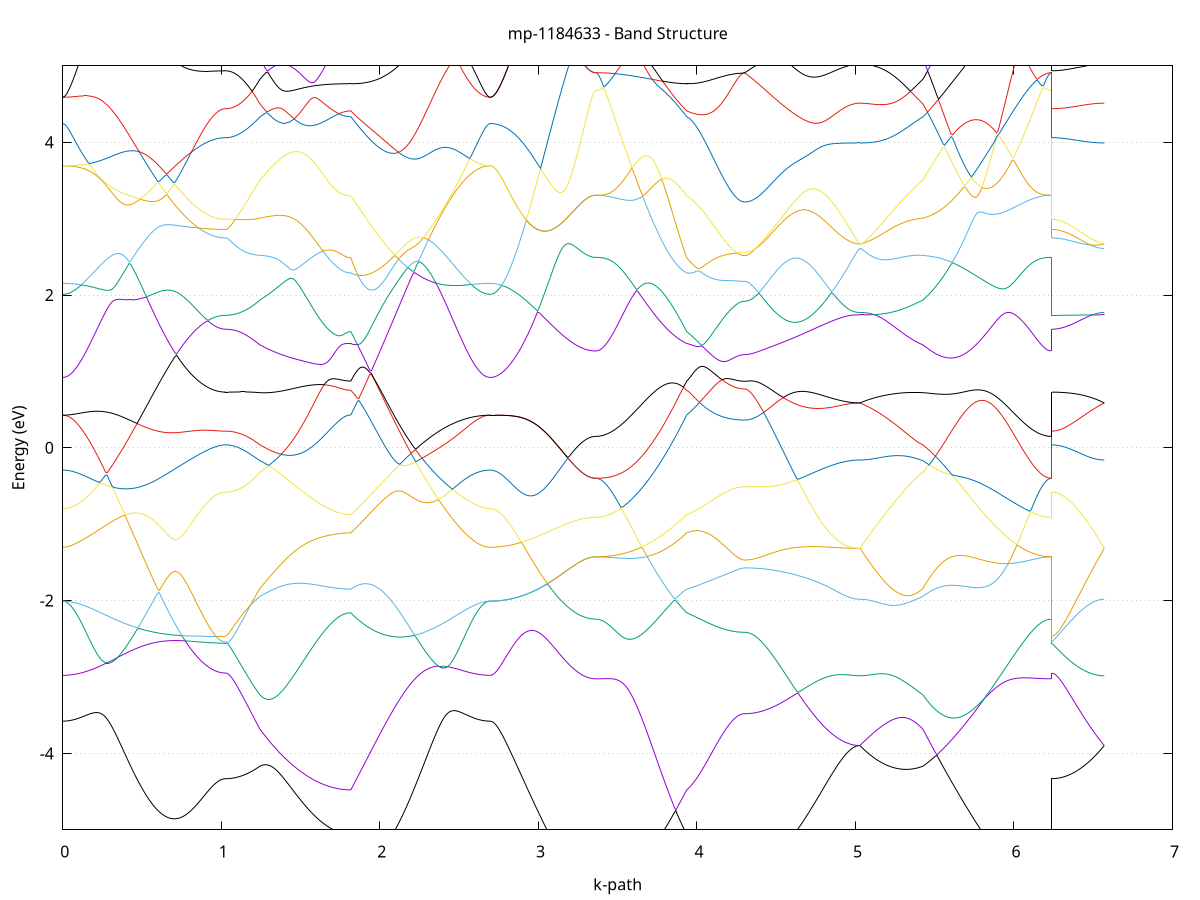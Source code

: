 set title 'mp-1184633 - Band Structure'
set xlabel 'k-path'
set ylabel 'Energy (eV)'
set grid y
set yrange [-5:5]
set terminal png size 800,600
set output 'mp-1184633_bands_gnuplot.png'
plot '-' using 1:2 with lines notitle, '-' using 1:2 with lines notitle, '-' using 1:2 with lines notitle, '-' using 1:2 with lines notitle, '-' using 1:2 with lines notitle, '-' using 1:2 with lines notitle, '-' using 1:2 with lines notitle, '-' using 1:2 with lines notitle, '-' using 1:2 with lines notitle, '-' using 1:2 with lines notitle, '-' using 1:2 with lines notitle, '-' using 1:2 with lines notitle, '-' using 1:2 with lines notitle, '-' using 1:2 with lines notitle, '-' using 1:2 with lines notitle, '-' using 1:2 with lines notitle, '-' using 1:2 with lines notitle, '-' using 1:2 with lines notitle, '-' using 1:2 with lines notitle, '-' using 1:2 with lines notitle, '-' using 1:2 with lines notitle, '-' using 1:2 with lines notitle, '-' using 1:2 with lines notitle, '-' using 1:2 with lines notitle, '-' using 1:2 with lines notitle, '-' using 1:2 with lines notitle, '-' using 1:2 with lines notitle, '-' using 1:2 with lines notitle, '-' using 1:2 with lines notitle, '-' using 1:2 with lines notitle, '-' using 1:2 with lines notitle, '-' using 1:2 with lines notitle, '-' using 1:2 with lines notitle, '-' using 1:2 with lines notitle, '-' using 1:2 with lines notitle, '-' using 1:2 with lines notitle, '-' using 1:2 with lines notitle, '-' using 1:2 with lines notitle, '-' using 1:2 with lines notitle, '-' using 1:2 with lines notitle, '-' using 1:2 with lines notitle, '-' using 1:2 with lines notitle, '-' using 1:2 with lines notitle, '-' using 1:2 with lines notitle, '-' using 1:2 with lines notitle, '-' using 1:2 with lines notitle, '-' using 1:2 with lines notitle, '-' using 1:2 with lines notitle, '-' using 1:2 with lines notitle, '-' using 1:2 with lines notitle, '-' using 1:2 with lines notitle, '-' using 1:2 with lines notitle, '-' using 1:2 with lines notitle, '-' using 1:2 with lines notitle, '-' using 1:2 with lines notitle, '-' using 1:2 with lines notitle, '-' using 1:2 with lines notitle, '-' using 1:2 with lines notitle, '-' using 1:2 with lines notitle, '-' using 1:2 with lines notitle, '-' using 1:2 with lines notitle, '-' using 1:2 with lines notitle, '-' using 1:2 with lines notitle, '-' using 1:2 with lines notitle
0.000000 -30.778669
0.009974 -30.778769
0.019948 -30.778869
0.029921 -30.778969
0.039895 -30.779169
0.049869 -30.779469
0.059843 -30.779769
0.069817 -30.780169
0.079790 -30.780669
0.089764 -30.781169
0.099738 -30.781769
0.109712 -30.782369
0.119686 -30.783069
0.129659 -30.783769
0.139633 -30.784569
0.149607 -30.785369
0.159581 -30.786269
0.169555 -30.787269
0.179528 -30.788269
0.189502 -30.789269
0.199476 -30.790369
0.209450 -30.791469
0.219424 -30.792669
0.229397 -30.793869
0.239371 -30.795169
0.249345 -30.796469
0.259319 -30.797769
0.269293 -30.799169
0.279266 -30.800569
0.289240 -30.802069
0.299214 -30.803569
0.309188 -30.805069
0.319162 -30.806569
0.329135 -30.808069
0.339109 -30.809669
0.349083 -30.811269
0.359057 -30.812969
0.369031 -30.814569
0.379004 -30.816269
0.388978 -30.817969
0.398952 -30.819569
0.408926 -30.821369
0.418900 -30.823069
0.428873 -30.824769
0.438847 -30.826469
0.448821 -30.828269
0.458795 -30.829969
0.468769 -30.831769
0.478742 -30.833469
0.488716 -30.835269
0.498690 -30.836969
0.508664 -30.838769
0.518638 -30.840469
0.528611 -30.842169
0.538585 -30.843869
0.548559 -30.845669
0.558533 -30.847369
0.568507 -30.848969
0.578480 -30.850669
0.588454 -30.852369
0.598428 -30.853969
0.608402 -30.855569
0.618376 -30.857169
0.628349 -30.858769
0.638323 -30.860369
0.648297 -30.861869
0.658271 -30.863369
0.668245 -30.864869
0.678218 -30.866369
0.688192 -30.867769
0.698166 -30.869169
0.708140 -30.870569
0.718114 -30.871869
0.728087 -30.873269
0.738061 -30.874469
0.748035 -30.875769
0.758009 -30.876969
0.767983 -30.878069
0.777956 -30.879269
0.787930 -30.880369
0.797904 -30.881369
0.807878 -30.882469
0.817852 -30.883369
0.827825 -30.884369
0.837799 -30.885269
0.847773 -30.886069
0.857747 -30.886869
0.867721 -30.887669
0.877694 -30.888369
0.887668 -30.889069
0.897642 -30.889669
0.907616 -30.890269
0.917590 -30.890869
0.927563 -30.891369
0.937537 -30.891769
0.947511 -30.892169
0.957485 -30.892569
0.967459 -30.892869
0.977432 -30.893169
0.987406 -30.893369
0.997380 -30.893569
1.007354 -30.893669
1.017327 -30.893669
1.027301 -30.893769
1.027301 -30.893769
1.037113 -30.893769
1.046924 -30.893769
1.056735 -30.893769
1.066547 -30.893669
1.076358 -30.893669
1.086169 -30.893669
1.095980 -30.893669
1.105792 -30.893669
1.115603 -30.893569
1.125414 -30.893569
1.135226 -30.893569
1.145037 -30.893469
1.154848 -30.893469
1.164660 -30.893369
1.174471 -30.893269
1.184282 -30.893269
1.194094 -30.893169
1.203905 -30.893069
1.213716 -30.892969
1.223528 -30.892869
1.233339 -30.892669
1.243150 -30.892569
1.243150 -30.892569
1.253043 -30.892469
1.262936 -30.892269
1.272829 -30.892069
1.282721 -30.891869
1.292614 -30.891669
1.302507 -30.891369
1.312400 -30.891069
1.322293 -30.890669
1.332186 -30.890369
1.342078 -30.889969
1.351971 -30.889469
1.361864 -30.888969
1.371757 -30.888469
1.381650 -30.887969
1.391542 -30.887369
1.401435 -30.886769
1.411328 -30.886169
1.421221 -30.885469
1.431114 -30.884769
1.441007 -30.884069
1.450899 -30.883369
1.460792 -30.882569
1.470685 -30.881769
1.480578 -30.880969
1.490471 -30.880169
1.500363 -30.879269
1.510256 -30.878369
1.520149 -30.877469
1.530042 -30.876569
1.539935 -30.875669
1.549828 -30.874769
1.559720 -30.873869
1.569613 -30.872869
1.579506 -30.871969
1.589399 -30.870969
1.599292 -30.870069
1.609184 -30.869069
1.619077 -30.868169
1.628970 -30.867269
1.638863 -30.866369
1.648756 -30.865469
1.658649 -30.864669
1.668541 -30.863769
1.678434 -30.862969
1.688327 -30.862169
1.698220 -30.861469
1.708113 -30.860769
1.718005 -30.860069
1.727898 -30.859469
1.737791 -30.858969
1.747684 -30.858469
1.757577 -30.857969
1.767470 -30.857669
1.777362 -30.857269
1.787255 -30.857069
1.797148 -30.856869
1.807041 -30.856769
1.816934 -30.856769
1.816934 -30.856769
1.826923 -30.856869
1.836912 -30.856869
1.846901 -30.856869
1.856890 -30.856869
1.866879 -30.856769
1.876868 -30.856669
1.886857 -30.856569
1.896846 -30.856369
1.906836 -30.856169
1.916825 -30.855969
1.926814 -30.855669
1.936803 -30.855369
1.946792 -30.854969
1.956781 -30.854569
1.966770 -30.854169
1.976759 -30.853669
1.986748 -30.853069
1.996737 -30.852569
2.006726 -30.851969
2.016715 -30.851269
2.026705 -30.850569
2.036694 -30.849869
2.046683 -30.849069
2.056672 -30.848269
2.066661 -30.847369
2.076650 -30.846469
2.086639 -30.845569
2.096628 -30.844569
2.106617 -30.843569
2.116606 -30.842569
2.126595 -30.841469
2.136585 -30.840369
2.146574 -30.839269
2.156563 -30.838069
2.166552 -30.836869
2.176541 -30.835569
2.186530 -30.834369
2.196519 -30.833069
2.206508 -30.831769
2.216497 -30.830369
2.226486 -30.829069
2.236475 -30.827669
2.246465 -30.826269
2.256454 -30.824869
2.266443 -30.823369
2.276432 -30.821969
2.286421 -30.820469
2.296410 -30.819069
2.306399 -30.817569
2.316388 -30.816069
2.326377 -30.814569
2.336366 -30.813069
2.346355 -30.811669
2.356345 -30.810169
2.366334 -30.808669
2.376323 -30.807169
2.386312 -30.805769
2.396301 -30.804269
2.406290 -30.802869
2.416279 -30.801469
2.426268 -30.800069
2.436257 -30.798769
2.446246 -30.797369
2.456235 -30.796069
2.466225 -30.794769
2.476214 -30.793569
2.486203 -30.792369
2.496192 -30.791169
2.506181 -30.790069
2.516170 -30.788969
2.526159 -30.787869
2.536148 -30.786869
2.546137 -30.785969
2.556126 -30.785069
2.566115 -30.784169
2.576105 -30.783469
2.586094 -30.782669
2.596083 -30.781969
2.606072 -30.781369
2.616061 -30.780869
2.626050 -30.780369
2.636039 -30.779869
2.646028 -30.779569
2.656017 -30.779269
2.666006 -30.778969
2.675995 -30.778869
2.685985 -30.778769
2.695974 -30.778669
2.695974 -30.778669
2.705913 -30.778769
2.715853 -30.778869
2.725792 -30.779069
2.735732 -30.779469
2.745671 -30.779869
2.755611 -30.780369
2.765550 -30.780869
2.775489 -30.781569
2.785429 -30.782269
2.795368 -30.783069
2.805308 -30.783969
2.815247 -30.784869
2.825187 -30.785869
2.835126 -30.786969
2.845066 -30.788069
2.855005 -30.789269
2.864945 -30.790469
2.874884 -30.791669
2.884824 -30.792969
2.894763 -30.794369
2.904703 -30.795669
2.914642 -30.797069
2.924582 -30.798469
2.934521 -30.799869
2.944461 -30.801269
2.954400 -30.802769
2.964340 -30.804169
2.974279 -30.805669
2.984219 -30.807069
2.994158 -30.808469
3.004098 -30.809969
3.014037 -30.811369
3.023977 -30.812769
3.033916 -30.814169
3.043856 -30.815569
3.053795 -30.816869
3.063735 -30.818269
3.073674 -30.819569
3.083614 -30.820869
3.093553 -30.822069
3.103493 -30.823369
3.113432 -30.824569
3.123372 -30.825669
3.133311 -30.826869
3.143251 -30.827869
3.153190 -30.828969
3.163130 -30.829969
3.173069 -30.830969
3.183008 -30.831869
3.192948 -30.832769
3.202887 -30.833569
3.212827 -30.834369
3.222766 -30.835069
3.232706 -30.835769
3.242645 -30.836469
3.252585 -30.837069
3.262524 -30.837569
3.272464 -30.838069
3.282403 -30.838569
3.292343 -30.838969
3.302282 -30.839269
3.312222 -30.839569
3.322161 -30.839869
3.332101 -30.840069
3.342040 -30.840169
3.351980 -30.840269
3.361919 -30.840269
3.361919 -30.840269
3.371812 -30.840269
3.381705 -30.840269
3.391598 -30.840369
3.401491 -30.840369
3.411383 -30.840469
3.421276 -30.840569
3.431169 -30.840569
3.441062 -30.840769
3.450955 -30.840869
3.460847 -30.840969
3.470740 -30.841169
3.480633 -30.841369
3.490526 -30.841469
3.500419 -30.841669
3.510312 -30.841969
3.520204 -30.842169
3.530097 -30.842369
3.539990 -30.842669
3.549883 -30.842969
3.559776 -30.843269
3.569668 -30.843569
3.579561 -30.843869
3.589454 -30.844169
3.599347 -30.844569
3.609240 -30.844969
3.619133 -30.845269
3.629025 -30.845669
3.638918 -30.846069
3.648811 -30.846469
3.658704 -30.846869
3.668597 -30.847369
3.678489 -30.847769
3.688382 -30.848169
3.698275 -30.848669
3.708168 -30.849069
3.718061 -30.849569
3.727954 -30.849969
3.737846 -30.850369
3.747739 -30.850869
3.757632 -30.851269
3.767525 -30.851669
3.777418 -30.852169
3.787310 -30.852569
3.797203 -30.852969
3.807096 -30.853369
3.816989 -30.853769
3.826882 -30.854069
3.836775 -30.854469
3.846667 -30.854769
3.856560 -30.855069
3.866453 -30.855369
3.876346 -30.855669
3.886239 -30.855869
3.896131 -30.856169
3.906024 -30.856369
3.915917 -30.856469
3.925810 -30.856669
3.935703 -30.856769
3.935703 -30.856769
3.945602 -30.856769
3.955502 -30.856769
3.965402 -30.856869
3.975301 -30.856869
3.985201 -30.856869
3.995101 -30.856969
4.005000 -30.856969
4.014900 -30.856969
4.024800 -30.857069
4.034699 -30.857069
4.044599 -30.857169
4.054499 -30.857169
4.064398 -30.857269
4.074298 -30.857269
4.084198 -30.857369
4.094097 -30.857469
4.103997 -30.857569
4.113897 -30.857569
4.123796 -30.857669
4.133696 -30.857769
4.143595 -30.857869
4.153495 -30.857969
4.163395 -30.858069
4.173294 -30.858069
4.183194 -30.858169
4.193094 -30.858269
4.202993 -30.858369
4.212893 -30.858469
4.222793 -30.858469
4.232692 -30.858569
4.242592 -30.858569
4.252492 -30.858669
4.262391 -30.858669
4.272291 -30.858769
4.282191 -30.858769
4.292090 -30.858769
4.301990 -30.858769
4.301990 -30.858769
4.311941 -30.858769
4.321892 -30.858769
4.331842 -30.858769
4.341793 -30.858669
4.351744 -30.858669
4.361695 -30.858569
4.371646 -30.858469
4.381597 -30.858469
4.391548 -30.858369
4.401498 -30.858269
4.411449 -30.858169
4.421400 -30.857969
4.431351 -30.857869
4.441302 -30.857769
4.451253 -30.857569
4.461203 -30.857469
4.471154 -30.857269
4.481105 -30.857069
4.491056 -30.856869
4.501007 -30.856669
4.510958 -30.856569
4.520909 -30.856269
4.530859 -30.856069
4.540810 -30.855869
4.550761 -30.855669
4.560712 -30.855469
4.570663 -30.855169
4.580614 -30.854969
4.590564 -30.854769
4.600515 -30.854469
4.610466 -30.854269
4.620417 -30.853969
4.630368 -30.853769
4.640319 -30.853469
4.650269 -30.853269
4.660220 -30.852969
4.670171 -30.852769
4.680122 -30.852469
4.690073 -30.852269
4.700024 -30.851969
4.709975 -30.851769
4.719925 -30.851469
4.729876 -30.851269
4.739827 -30.851069
4.749778 -30.850769
4.759729 -30.850569
4.769680 -30.850369
4.779630 -30.850069
4.789581 -30.849869
4.799532 -30.849669
4.809483 -30.849469
4.819434 -30.849269
4.829385 -30.849069
4.839336 -30.848869
4.849286 -30.848669
4.859237 -30.848569
4.869188 -30.848369
4.879139 -30.848169
4.889090 -30.848069
4.899041 -30.847969
4.908991 -30.847769
4.918942 -30.847669
4.928893 -30.847569
4.938844 -30.847469
4.948795 -30.847369
4.958746 -30.847269
4.968697 -30.847169
4.978647 -30.847169
4.988598 -30.847069
4.998549 -30.847069
5.008500 -30.847069
5.018451 -30.847069
5.028402 -30.847069
5.028402 -30.847069
5.038322 -30.849069
5.048242 -30.851069
5.058163 -30.853069
5.068083 -30.855069
5.078003 -30.856969
5.087924 -30.858869
5.097844 -30.860769
5.107765 -30.862569
5.117685 -30.864369
5.127605 -30.866069
5.137526 -30.867769
5.147446 -30.869469
5.157366 -30.871069
5.167287 -30.872669
5.177207 -30.874169
5.187127 -30.875669
5.197048 -30.877069
5.206968 -30.878469
5.216888 -30.879769
5.226809 -30.880969
5.236729 -30.882169
5.246650 -30.883269
5.256570 -30.884369
5.266490 -30.885369
5.276411 -30.886269
5.286331 -30.887169
5.296251 -30.887969
5.306172 -30.888769
5.316092 -30.889469
5.326012 -30.890069
5.335933 -30.890569
5.345853 -30.891069
5.355773 -30.891469
5.365694 -30.891869
5.375614 -30.892169
5.385535 -30.892369
5.395455 -30.892469
5.405375 -30.892569
5.415296 -30.892569
5.425216 -30.892569
5.425216 -30.892569
5.435112 -30.892369
5.445008 -30.892269
5.454903 -30.892069
5.464799 -30.891869
5.474695 -30.891669
5.484591 -30.891469
5.494486 -30.891169
5.504382 -30.890869
5.514278 -30.890669
5.524174 -30.890269
5.534069 -30.889969
5.543965 -30.889669
5.553861 -30.889269
5.563757 -30.888869
5.573652 -30.888469
5.583548 -30.888069
5.593444 -30.887569
5.603340 -30.887169
5.613235 -30.886669
5.623131 -30.886069
5.633027 -30.885569
5.642923 -30.884969
5.652819 -30.884369
5.662714 -30.883769
5.672610 -30.883169
5.682506 -30.882469
5.692402 -30.881769
5.702297 -30.881069
5.712193 -30.880369
5.722089 -30.879569
5.731985 -30.878769
5.741880 -30.877969
5.751776 -30.877169
5.761672 -30.876369
5.771568 -30.875469
5.781463 -30.874669
5.791359 -30.873769
5.801255 -30.872869
5.811151 -30.871969
5.821046 -30.870969
5.830942 -30.870069
5.840838 -30.869069
5.850734 -30.868069
5.860629 -30.867069
5.870525 -30.866169
5.880421 -30.865169
5.890317 -30.864169
5.900213 -30.863069
5.910108 -30.862069
5.920004 -30.861069
5.929900 -30.860069
5.939796 -30.859069
5.949691 -30.858069
5.959587 -30.857069
5.969483 -30.856169
5.979379 -30.855169
5.989274 -30.854169
5.999170 -30.853269
6.009066 -30.852369
6.018962 -30.851469
6.028857 -30.850569
6.038753 -30.849669
6.048649 -30.848869
6.058545 -30.848069
6.068440 -30.847269
6.078336 -30.846469
6.088232 -30.845769
6.098128 -30.845069
6.108024 -30.844469
6.117919 -30.843869
6.127815 -30.843269
6.137711 -30.842769
6.147607 -30.842369
6.157502 -30.841869
6.167398 -30.841569
6.177294 -30.841169
6.187190 -30.840869
6.197085 -30.840669
6.206981 -30.840469
6.216877 -30.840369
6.226773 -30.840269
6.236668 -30.840269
6.236668 -30.893769
6.246462 -30.893669
6.256255 -30.893569
6.266048 -30.893369
6.275842 -30.892969
6.285635 -30.892569
6.295428 -30.892069
6.305222 -30.891569
6.315015 -30.890869
6.324808 -30.890069
6.334602 -30.889269
6.344395 -30.888369
6.354188 -30.887269
6.363982 -30.886169
6.373775 -30.885069
6.383568 -30.883769
6.393362 -30.882469
6.403155 -30.880969
6.412948 -30.879469
6.422741 -30.877969
6.432535 -30.876269
6.442328 -30.874569
6.452121 -30.872769
6.461915 -30.870969
6.471708 -30.869069
6.481501 -30.867069
6.491295 -30.865069
6.501088 -30.862969
6.510881 -30.860769
6.520675 -30.858569
6.530468 -30.856369
6.540261 -30.854069
6.550055 -30.851769
6.559848 -30.849369
6.569641 -30.847069
e
0.000000 -30.778669
0.009974 -30.778669
0.019948 -30.778769
0.029921 -30.778769
0.039895 -30.778769
0.049869 -30.778869
0.059843 -30.778969
0.069817 -30.778969
0.079790 -30.779069
0.089764 -30.779169
0.099738 -30.779269
0.109712 -30.779469
0.119686 -30.779569
0.129659 -30.779669
0.139633 -30.779869
0.149607 -30.780069
0.159581 -30.780169
0.169555 -30.780369
0.179528 -30.780569
0.189502 -30.780769
0.199476 -30.780969
0.209450 -30.781169
0.219424 -30.781369
0.229397 -30.781569
0.239371 -30.781869
0.249345 -30.782069
0.259319 -30.782269
0.269293 -30.782569
0.279266 -30.782769
0.289240 -30.783069
0.299214 -30.783269
0.309188 -30.783569
0.319162 -30.783769
0.329135 -30.784069
0.339109 -30.784269
0.349083 -30.784569
0.359057 -30.784769
0.369031 -30.785069
0.379004 -30.785269
0.388978 -30.785569
0.398952 -30.785769
0.408926 -30.785969
0.418900 -30.786269
0.428873 -30.786469
0.438847 -30.786669
0.448821 -30.786869
0.458795 -30.787069
0.468769 -30.787269
0.478742 -30.787469
0.488716 -30.787669
0.498690 -30.787869
0.508664 -30.788069
0.518638 -30.788269
0.528611 -30.788369
0.538585 -30.788569
0.548559 -30.788669
0.558533 -30.788769
0.568507 -30.788869
0.578480 -30.789069
0.588454 -30.789169
0.598428 -30.789169
0.608402 -30.789269
0.618376 -30.789369
0.628349 -30.789469
0.638323 -30.789469
0.648297 -30.789469
0.658271 -30.789569
0.668245 -30.789569
0.678218 -30.789569
0.688192 -30.789569
0.698166 -30.789569
0.708140 -30.789469
0.718114 -30.789469
0.728087 -30.789369
0.738061 -30.789369
0.748035 -30.789269
0.758009 -30.789169
0.767983 -30.789069
0.777956 -30.788969
0.787930 -30.788869
0.797904 -30.788769
0.807878 -30.788669
0.817852 -30.788569
0.827825 -30.788369
0.837799 -30.788269
0.847773 -30.788069
0.857747 -30.787969
0.867721 -30.787769
0.877694 -30.787669
0.887668 -30.787469
0.897642 -30.787369
0.907616 -30.787169
0.917590 -30.786969
0.927563 -30.786869
0.937537 -30.786769
0.947511 -30.786569
0.957485 -30.786469
0.967459 -30.786369
0.977432 -30.786269
0.987406 -30.786169
0.997380 -30.786169
1.007354 -30.786069
1.017327 -30.786069
1.027301 -30.786069
1.027301 -30.786069
1.037113 -30.786069
1.046924 -30.786069
1.056735 -30.786069
1.066547 -30.786069
1.076358 -30.786169
1.086169 -30.786169
1.095980 -30.786169
1.105792 -30.786169
1.115603 -30.786269
1.125414 -30.786269
1.135226 -30.786369
1.145037 -30.786369
1.154848 -30.786469
1.164660 -30.786469
1.174471 -30.786569
1.184282 -30.786669
1.194094 -30.786769
1.203905 -30.786869
1.213716 -30.786969
1.223528 -30.787069
1.233339 -30.787169
1.243150 -30.787269
1.243150 -30.787269
1.253043 -30.787369
1.262936 -30.787469
1.272829 -30.787569
1.282721 -30.787669
1.292614 -30.787869
1.302507 -30.788069
1.312400 -30.788169
1.322293 -30.788369
1.332186 -30.788569
1.342078 -30.788869
1.351971 -30.789069
1.361864 -30.789369
1.371757 -30.789569
1.381650 -30.789869
1.391542 -30.790169
1.401435 -30.790469
1.411328 -30.790769
1.421221 -30.791069
1.431114 -30.791469
1.441007 -30.791769
1.450899 -30.792169
1.460792 -30.792569
1.470685 -30.792969
1.480578 -30.793369
1.490471 -30.793769
1.500363 -30.794169
1.510256 -30.794569
1.520149 -30.795069
1.530042 -30.795469
1.539935 -30.795969
1.549828 -30.796369
1.559720 -30.796869
1.569613 -30.797269
1.579506 -30.797769
1.589399 -30.798269
1.599292 -30.798769
1.609184 -30.799169
1.619077 -30.799669
1.628970 -30.800169
1.638863 -30.800669
1.648756 -30.801069
1.658649 -30.801569
1.668541 -30.802069
1.678434 -30.802469
1.688327 -30.802869
1.698220 -30.803269
1.708113 -30.803669
1.718005 -30.804069
1.727898 -30.804369
1.737791 -30.804769
1.747684 -30.804969
1.757577 -30.805269
1.767470 -30.805469
1.777362 -30.805669
1.787255 -30.805769
1.797148 -30.805969
1.807041 -30.805969
1.816934 -30.805969
1.816934 -30.805969
1.826923 -30.805269
1.836912 -30.804669
1.846901 -30.803969
1.856890 -30.803269
1.866879 -30.802669
1.876868 -30.801969
1.886857 -30.801369
1.896846 -30.800669
1.906836 -30.800069
1.916825 -30.799469
1.926814 -30.798869
1.936803 -30.798269
1.946792 -30.797769
1.956781 -30.797169
1.966770 -30.796669
1.976759 -30.796069
1.986748 -30.795569
1.996737 -30.795069
2.006726 -30.794569
2.016715 -30.794069
2.026705 -30.793569
2.036694 -30.793069
2.046683 -30.792569
2.056672 -30.792169
2.066661 -30.791669
2.076650 -30.791269
2.086639 -30.790769
2.096628 -30.790369
2.106617 -30.789969
2.116606 -30.789569
2.126595 -30.789169
2.136585 -30.788769
2.146574 -30.788469
2.156563 -30.788069
2.166552 -30.787669
2.176541 -30.787369
2.186530 -30.786969
2.196519 -30.786669
2.206508 -30.786369
2.216497 -30.785969
2.226486 -30.785669
2.236475 -30.785369
2.246465 -30.785069
2.256454 -30.784769
2.266443 -30.784569
2.276432 -30.784269
2.286421 -30.783969
2.296410 -30.783769
2.306399 -30.783469
2.316388 -30.783269
2.326377 -30.782969
2.336366 -30.782769
2.346355 -30.782569
2.356345 -30.782269
2.366334 -30.782069
2.376323 -30.781869
2.386312 -30.781669
2.396301 -30.781469
2.406290 -30.781369
2.416279 -30.781169
2.426268 -30.780969
2.436257 -30.780769
2.446246 -30.780669
2.456235 -30.780469
2.466225 -30.780369
2.476214 -30.780169
2.486203 -30.780069
2.496192 -30.779969
2.506181 -30.779869
2.516170 -30.779669
2.526159 -30.779569
2.536148 -30.779469
2.546137 -30.779369
2.556126 -30.779269
2.566115 -30.779269
2.576105 -30.779169
2.586094 -30.779069
2.596083 -30.778969
2.606072 -30.778969
2.616061 -30.778869
2.626050 -30.778869
2.636039 -30.778769
2.646028 -30.778769
2.656017 -30.778769
2.666006 -30.778769
2.675995 -30.778669
2.685985 -30.778669
2.695974 -30.778669
2.695974 -30.778669
2.705913 -30.778769
2.715853 -30.778869
2.725792 -30.779069
2.735732 -30.779469
2.745671 -30.779869
2.755611 -30.780369
2.765550 -30.780869
2.775489 -30.781569
2.785429 -30.782269
2.795368 -30.783069
2.805308 -30.783969
2.815247 -30.784869
2.825187 -30.785869
2.835126 -30.786969
2.845066 -30.788069
2.855005 -30.789269
2.864945 -30.790469
2.874884 -30.791669
2.884824 -30.792969
2.894763 -30.794369
2.904703 -30.795669
2.914642 -30.797069
2.924582 -30.798469
2.934521 -30.799869
2.944461 -30.801269
2.954400 -30.802769
2.964340 -30.804169
2.974279 -30.805669
2.984219 -30.807069
2.994158 -30.808469
3.004098 -30.809969
3.014037 -30.811369
3.023977 -30.812769
3.033916 -30.814169
3.043856 -30.815569
3.053795 -30.816869
3.063735 -30.818269
3.073674 -30.819569
3.083614 -30.820869
3.093553 -30.822069
3.103493 -30.823369
3.113432 -30.824569
3.123372 -30.825669
3.133311 -30.826869
3.143251 -30.827869
3.153190 -30.828969
3.163130 -30.829969
3.173069 -30.830969
3.183008 -30.831869
3.192948 -30.832769
3.202887 -30.833569
3.212827 -30.834369
3.222766 -30.835069
3.232706 -30.835769
3.242645 -30.836469
3.252585 -30.837069
3.262524 -30.837569
3.272464 -30.838069
3.282403 -30.838569
3.292343 -30.838969
3.302282 -30.839269
3.312222 -30.839569
3.322161 -30.839869
3.332101 -30.840069
3.342040 -30.840169
3.351980 -30.840269
3.361919 -30.840269
3.361919 -30.840269
3.371812 -30.840269
3.381705 -30.840169
3.391598 -30.840069
3.401491 -30.839969
3.411383 -30.839869
3.421276 -30.839669
3.431169 -30.839469
3.441062 -30.839169
3.450955 -30.838969
3.460847 -30.838669
3.470740 -30.838269
3.480633 -30.837969
3.490526 -30.837569
3.500419 -30.837169
3.510312 -30.836669
3.520204 -30.836169
3.530097 -30.835669
3.539990 -30.835169
3.549883 -30.834669
3.559776 -30.834069
3.569668 -30.833469
3.579561 -30.832869
3.589454 -30.832269
3.599347 -30.831569
3.609240 -30.830969
3.619133 -30.830269
3.629025 -30.829569
3.638918 -30.828869
3.648811 -30.828169
3.658704 -30.827369
3.668597 -30.826669
3.678489 -30.825869
3.688382 -30.825169
3.698275 -30.824369
3.708168 -30.823569
3.718061 -30.822869
3.727954 -30.822069
3.737846 -30.821269
3.747739 -30.820469
3.757632 -30.819669
3.767525 -30.818869
3.777418 -30.818069
3.787310 -30.817269
3.797203 -30.816469
3.807096 -30.815669
3.816989 -30.814969
3.826882 -30.814169
3.836775 -30.813369
3.846667 -30.812569
3.856560 -30.811869
3.866453 -30.811069
3.876346 -30.810369
3.886239 -30.809569
3.896131 -30.808869
3.906024 -30.808169
3.915917 -30.807369
3.925810 -30.806669
3.935703 -30.805969
3.935703 -30.805969
3.945602 -30.805669
3.955502 -30.805369
3.965402 -30.805069
3.975301 -30.804769
3.985201 -30.804469
3.995101 -30.804069
4.005000 -30.803769
4.014900 -30.803369
4.024800 -30.803069
4.034699 -30.802669
4.044599 -30.802369
4.054499 -30.801969
4.064398 -30.801569
4.074298 -30.801269
4.084198 -30.800869
4.094097 -30.800569
4.103997 -30.800269
4.113897 -30.799869
4.123796 -30.799569
4.133696 -30.799269
4.143595 -30.798969
4.153495 -30.798669
4.163395 -30.798469
4.173294 -30.798169
4.183194 -30.797969
4.193094 -30.797769
4.202993 -30.797569
4.212893 -30.797369
4.222793 -30.797169
4.232692 -30.796969
4.242592 -30.796869
4.252492 -30.796769
4.262391 -30.796669
4.272291 -30.796569
4.282191 -30.796569
4.292090 -30.796469
4.301990 -30.796469
4.301990 -30.796469
4.311941 -30.796569
4.321892 -30.796669
4.331842 -30.796769
4.341793 -30.796969
4.351744 -30.797269
4.361695 -30.797669
4.371646 -30.798069
4.381597 -30.798469
4.391548 -30.799069
4.401498 -30.799569
4.411449 -30.800269
4.421400 -30.800869
4.431351 -30.801669
4.441302 -30.802369
4.451253 -30.803269
4.461203 -30.804069
4.471154 -30.804969
4.481105 -30.805869
4.491056 -30.806869
4.501007 -30.807869
4.510958 -30.808869
4.520909 -30.809969
4.530859 -30.810969
4.540810 -30.812069
4.550761 -30.813169
4.560712 -30.814269
4.570663 -30.815469
4.580614 -30.816569
4.590564 -30.817669
4.600515 -30.818869
4.610466 -30.819969
4.620417 -30.821069
4.630368 -30.822269
4.640319 -30.823369
4.650269 -30.824469
4.660220 -30.825569
4.670171 -30.826669
4.680122 -30.827669
4.690073 -30.828769
4.700024 -30.829769
4.709975 -30.830769
4.719925 -30.831769
4.729876 -30.832669
4.739827 -30.833669
4.749778 -30.834569
4.759729 -30.835469
4.769680 -30.836269
4.779630 -30.837069
4.789581 -30.837869
4.799532 -30.838669
4.809483 -30.839369
4.819434 -30.840069
4.829385 -30.840669
4.839336 -30.841369
4.849286 -30.841969
4.859237 -30.842469
4.869188 -30.842969
4.879139 -30.843469
4.889090 -30.843969
4.899041 -30.844369
4.908991 -30.844769
4.918942 -30.845169
4.928893 -30.845469
4.938844 -30.845769
4.948795 -30.846069
4.958746 -30.846269
4.968697 -30.846469
4.978647 -30.846669
4.988598 -30.846769
4.998549 -30.846869
5.008500 -30.846969
5.018451 -30.846969
5.028402 -30.847069
5.028402 -30.847069
5.038322 -30.844969
5.048242 -30.842869
5.058163 -30.840769
5.068083 -30.838669
5.078003 -30.836569
5.087924 -30.834369
5.097844 -30.832269
5.107765 -30.830069
5.117685 -30.827969
5.127605 -30.825769
5.137526 -30.823669
5.147446 -30.821569
5.157366 -30.819469
5.167287 -30.817369
5.177207 -30.815369
5.187127 -30.813369
5.197048 -30.811369
5.206968 -30.809469
5.216888 -30.807569
5.226809 -30.805769
5.236729 -30.804069
5.246650 -30.802369
5.256570 -30.800769
5.266490 -30.799169
5.276411 -30.797769
5.286331 -30.796369
5.296251 -30.795069
5.306172 -30.793869
5.316092 -30.792769
5.326012 -30.791769
5.335933 -30.790869
5.345853 -30.789969
5.355773 -30.789269
5.365694 -30.788669
5.375614 -30.788169
5.385535 -30.787769
5.395455 -30.787469
5.405375 -30.787269
5.415296 -30.787269
5.425216 -30.787269
5.425216 -30.787269
5.435112 -30.787369
5.445008 -30.787469
5.454903 -30.787669
5.464799 -30.787769
5.474695 -30.787969
5.484591 -30.788169
5.494486 -30.788369
5.504382 -30.788569
5.514278 -30.788769
5.524174 -30.788969
5.534069 -30.789269
5.543965 -30.789469
5.553861 -30.789769
5.563757 -30.790069
5.573652 -30.790369
5.583548 -30.790669
5.593444 -30.790969
5.603340 -30.791269
5.613235 -30.791669
5.623131 -30.792069
5.633027 -30.792469
5.642923 -30.792869
5.652819 -30.793369
5.662714 -30.793769
5.672610 -30.794269
5.682506 -30.794869
5.692402 -30.795369
5.702297 -30.795869
5.712193 -30.796469
5.722089 -30.797069
5.731985 -30.797769
5.741880 -30.798369
5.751776 -30.799069
5.761672 -30.799769
5.771568 -30.800569
5.781463 -30.801269
5.791359 -30.802069
5.801255 -30.802869
5.811151 -30.803769
5.821046 -30.804669
5.830942 -30.805569
5.840838 -30.806469
5.850734 -30.807369
5.860629 -30.808369
5.870525 -30.809369
5.880421 -30.810369
5.890317 -30.811369
5.900213 -30.812469
5.910108 -30.813569
5.920004 -30.814669
5.929900 -30.815769
5.939796 -30.816869
5.949691 -30.817969
5.959587 -30.819069
5.969483 -30.820269
5.979379 -30.821369
5.989274 -30.822469
5.999170 -30.823669
6.009066 -30.824769
6.018962 -30.825869
6.028857 -30.826969
6.038753 -30.827969
6.048649 -30.829069
6.058545 -30.830069
6.068440 -30.831069
6.078336 -30.831969
6.088232 -30.832969
6.098128 -30.833769
6.108024 -30.834669
6.117919 -30.835469
6.127815 -30.836169
6.137711 -30.836869
6.147607 -30.837469
6.157502 -30.838069
6.167398 -30.838569
6.177294 -30.838969
6.187190 -30.839369
6.197085 -30.839669
6.206981 -30.839969
6.216877 -30.840069
6.226773 -30.840269
6.236668 -30.840269
6.236668 -30.786069
6.246462 -30.786169
6.256255 -30.786369
6.266048 -30.786769
6.275842 -30.787369
6.285635 -30.787969
6.295428 -30.788869
6.305222 -30.789869
6.315015 -30.790969
6.324808 -30.792169
6.334602 -30.793569
6.344395 -30.795069
6.354188 -30.796669
6.363982 -30.798469
6.373775 -30.800269
6.383568 -30.802169
6.393362 -30.804169
6.403155 -30.806269
6.412948 -30.808369
6.422741 -30.810569
6.432535 -30.812869
6.442328 -30.815169
6.452121 -30.817569
6.461915 -30.819969
6.471708 -30.822369
6.481501 -30.824869
6.491295 -30.827269
6.501088 -30.829769
6.510881 -30.832269
6.520675 -30.834769
6.530468 -30.837269
6.540261 -30.839669
6.550055 -30.842169
6.559848 -30.844569
6.569641 -30.847069
e
0.000000 -30.767669
0.009974 -30.767669
0.019948 -30.767569
0.029921 -30.767569
0.039895 -30.767369
0.049869 -30.767269
0.059843 -30.767069
0.069817 -30.766869
0.079790 -30.766569
0.089764 -30.766269
0.099738 -30.765969
0.109712 -30.765569
0.119686 -30.765169
0.129659 -30.764769
0.139633 -30.764369
0.149607 -30.763869
0.159581 -30.763469
0.169555 -30.762969
0.179528 -30.762469
0.189502 -30.761869
0.199476 -30.761369
0.209450 -30.760769
0.219424 -30.760169
0.229397 -30.759669
0.239371 -30.759069
0.249345 -30.758469
0.259319 -30.757869
0.269293 -30.757269
0.279266 -30.756769
0.289240 -30.756169
0.299214 -30.755669
0.309188 -30.755169
0.319162 -30.754569
0.329135 -30.754169
0.339109 -30.753669
0.349083 -30.753269
0.359057 -30.752869
0.369031 -30.752469
0.379004 -30.752169
0.388978 -30.751869
0.398952 -30.751669
0.408926 -30.751469
0.418900 -30.751269
0.428873 -30.751169
0.438847 -30.751069
0.448821 -30.751069
0.458795 -30.751169
0.468769 -30.751269
0.478742 -30.751369
0.488716 -30.751569
0.498690 -30.751769
0.508664 -30.752069
0.518638 -30.752369
0.528611 -30.752769
0.538585 -30.753169
0.548559 -30.753669
0.558533 -30.754169
0.568507 -30.754669
0.578480 -30.755269
0.588454 -30.755869
0.598428 -30.756469
0.608402 -30.757169
0.618376 -30.757869
0.628349 -30.758569
0.638323 -30.759269
0.648297 -30.760069
0.658271 -30.760769
0.668245 -30.761569
0.678218 -30.762369
0.688192 -30.763169
0.698166 -30.763969
0.708140 -30.764769
0.718114 -30.765569
0.728087 -30.766369
0.738061 -30.767169
0.748035 -30.767969
0.758009 -30.768769
0.767983 -30.769469
0.777956 -30.770269
0.787930 -30.770969
0.797904 -30.771669
0.807878 -30.772369
0.817852 -30.773069
0.827825 -30.773769
0.837799 -30.774369
0.847773 -30.775069
0.857747 -30.775569
0.867721 -30.776169
0.877694 -30.776669
0.887668 -30.777169
0.897642 -30.777669
0.907616 -30.778169
0.917590 -30.778569
0.927563 -30.778969
0.937537 -30.779269
0.947511 -30.779569
0.957485 -30.779869
0.967459 -30.780069
0.977432 -30.780269
0.987406 -30.780469
0.997380 -30.780569
1.007354 -30.780669
1.017327 -30.780769
1.027301 -30.780769
1.027301 -30.780769
1.037113 -30.780669
1.046924 -30.780269
1.056735 -30.779769
1.066547 -30.778969
1.076358 -30.777969
1.086169 -30.776769
1.095980 -30.775369
1.105792 -30.773669
1.115603 -30.771869
1.125414 -30.769769
1.135226 -30.767469
1.145037 -30.764969
1.154848 -30.762269
1.164660 -30.759369
1.174471 -30.756269
1.184282 -30.752969
1.194094 -30.749569
1.203905 -30.745869
1.213716 -30.742069
1.223528 -30.738069
1.233339 -30.733869
1.243150 -30.729569
1.243150 -30.729569
1.253043 -30.726369
1.262936 -30.723069
1.272829 -30.719669
1.282721 -30.716169
1.292614 -30.712669
1.302507 -30.709069
1.312400 -30.705369
1.322293 -30.701669
1.332186 -30.697869
1.342078 -30.693969
1.351971 -30.690069
1.361864 -30.686169
1.371757 -30.682169
1.381650 -30.678169
1.391542 -30.674169
1.401435 -30.670169
1.411328 -30.666069
1.421221 -30.662069
1.431114 -30.658069
1.441007 -30.654069
1.450899 -30.650069
1.460792 -30.646169
1.470685 -30.642269
1.480578 -30.638469
1.490471 -30.634669
1.500363 -30.631069
1.510256 -30.627469
1.520149 -30.623969
1.530042 -30.620569
1.539935 -30.617269
1.549828 -30.614169
1.559720 -30.611169
1.569613 -30.608269
1.579506 -30.605569
1.589399 -30.602969
1.599292 -30.600469
1.609184 -30.598169
1.619077 -30.596069
1.628970 -30.594069
1.638863 -30.592169
1.648756 -30.590469
1.658649 -30.588869
1.668541 -30.587369
1.678434 -30.586069
1.688327 -30.584869
1.698220 -30.583769
1.708113 -30.582769
1.718005 -30.581869
1.727898 -30.581069
1.737791 -30.580369
1.747684 -30.579869
1.757577 -30.579369
1.767470 -30.578869
1.777362 -30.578569
1.787255 -30.578269
1.797148 -30.578069
1.807041 -30.577969
1.816934 -30.577969
1.816934 -30.577969
1.826923 -30.581869
1.836912 -30.585769
1.846901 -30.589669
1.856890 -30.593469
1.866879 -30.597369
1.876868 -30.601269
1.886857 -30.605169
1.896846 -30.608969
1.906836 -30.612869
1.916825 -30.616669
1.926814 -30.620469
1.936803 -30.624269
1.946792 -30.627969
1.956781 -30.631769
1.966770 -30.635469
1.976759 -30.639069
1.986748 -30.642769
1.996737 -30.646369
2.006726 -30.649969
2.016715 -30.653469
2.026705 -30.656969
2.036694 -30.660469
2.046683 -30.663869
2.056672 -30.667269
2.066661 -30.670569
2.076650 -30.673869
2.086639 -30.677169
2.096628 -30.680369
2.106617 -30.683469
2.116606 -30.686569
2.126595 -30.689569
2.136585 -30.692569
2.146574 -30.695469
2.156563 -30.698369
2.166552 -30.701169
2.176541 -30.703969
2.186530 -30.706669
2.196519 -30.709269
2.206508 -30.711869
2.216497 -30.714369
2.226486 -30.716769
2.236475 -30.719169
2.246465 -30.721569
2.256454 -30.723769
2.266443 -30.725969
2.276432 -30.728169
2.286421 -30.730269
2.296410 -30.732269
2.306399 -30.734169
2.316388 -30.736069
2.326377 -30.737969
2.336366 -30.739669
2.346355 -30.741369
2.356345 -30.743069
2.366334 -30.744669
2.376323 -30.746169
2.386312 -30.747669
2.396301 -30.749069
2.406290 -30.750369
2.416279 -30.751669
2.426268 -30.752869
2.436257 -30.754069
2.446246 -30.755169
2.456235 -30.756269
2.466225 -30.757269
2.476214 -30.758169
2.486203 -30.759069
2.496192 -30.759969
2.506181 -30.760769
2.516170 -30.761469
2.526159 -30.762169
2.536148 -30.762869
2.546137 -30.763469
2.556126 -30.764069
2.566115 -30.764569
2.576105 -30.765069
2.586094 -30.765469
2.596083 -30.765869
2.606072 -30.766169
2.616061 -30.766569
2.626050 -30.766769
2.636039 -30.767069
2.646028 -30.767269
2.656017 -30.767369
2.666006 -30.767569
2.675995 -30.767569
2.685985 -30.767669
2.695974 -30.767669
2.695974 -30.767669
2.705913 -30.767669
2.715853 -30.767469
2.725792 -30.767069
2.735732 -30.766569
2.745671 -30.765969
2.755611 -30.765269
2.765550 -30.764369
2.775489 -30.763369
2.785429 -30.762269
2.795368 -30.760969
2.805308 -30.759569
2.815247 -30.758069
2.825187 -30.756369
2.835126 -30.754569
2.845066 -30.752669
2.855005 -30.750669
2.864945 -30.748469
2.874884 -30.746169
2.884824 -30.743769
2.894763 -30.741169
2.904703 -30.738569
2.914642 -30.735769
2.924582 -30.732869
2.934521 -30.729869
2.944461 -30.726769
2.954400 -30.723469
2.964340 -30.720169
2.974279 -30.716669
2.984219 -30.713169
2.994158 -30.709469
3.004098 -30.705669
3.014037 -30.701869
3.023977 -30.697869
3.033916 -30.693769
3.043856 -30.689669
3.053795 -30.685469
3.063735 -30.681069
3.073674 -30.676669
3.083614 -30.672269
3.093553 -30.667669
3.103493 -30.663069
3.113432 -30.658369
3.123372 -30.653669
3.133311 -30.648869
3.143251 -30.644069
3.153190 -30.639169
3.163130 -30.634269
3.173069 -30.629269
3.183008 -30.624369
3.192948 -30.619369
3.202887 -30.614469
3.212827 -30.609469
3.222766 -30.604569
3.232706 -30.599769
3.242645 -30.594969
3.252585 -30.590269
3.262524 -30.585769
3.272464 -30.581369
3.282403 -30.577169
3.292343 -30.573269
3.302282 -30.569669
3.312222 -30.566469
3.322161 -30.563669
3.332101 -30.561369
3.342040 -30.559669
3.351980 -30.558669
3.361919 -30.558269
3.361919 -30.558269
3.371812 -30.558269
3.381705 -30.558269
3.391598 -30.558269
3.401491 -30.558269
3.411383 -30.558169
3.421276 -30.558069
3.431169 -30.557969
3.441062 -30.557869
3.450955 -30.557669
3.460847 -30.557469
3.470740 -30.557269
3.480633 -30.556969
3.490526 -30.556569
3.500419 -30.556269
3.510312 -30.555769
3.520204 -30.555269
3.530097 -30.554669
3.539990 -30.553969
3.549883 -30.553269
3.559776 -30.552369
3.569668 -30.551469
3.579561 -30.550469
3.589454 -30.549469
3.599347 -30.548269
3.609240 -30.546969
3.619133 -30.545669
3.629025 -30.544169
3.638918 -30.542669
3.648811 -30.540969
3.658704 -30.539269
3.668597 -30.537469
3.678489 -30.535469
3.688382 -30.533469
3.698275 -30.531369
3.708168 -30.529069
3.718061 -30.526769
3.727954 -30.524369
3.737846 -30.521869
3.747739 -30.519269
3.757632 -30.516669
3.767525 -30.515569
3.777418 -30.518969
3.787310 -30.522369
3.797203 -30.525869
3.807096 -30.529369
3.816989 -30.532969
3.826882 -30.536569
3.836775 -30.540169
3.846667 -30.543869
3.856560 -30.547569
3.866453 -30.551369
3.876346 -30.555069
3.886239 -30.558869
3.896131 -30.562669
3.906024 -30.566469
3.915917 -30.570269
3.925810 -30.574169
3.935703 -30.577969
3.935703 -30.577969
3.945602 -30.579569
3.955502 -30.581269
3.965402 -30.582969
3.975301 -30.584669
3.985201 -30.586369
3.995101 -30.588069
4.005000 -30.589669
4.014900 -30.591269
4.024800 -30.592869
4.034699 -30.594369
4.044599 -30.595869
4.054499 -30.597269
4.064398 -30.598569
4.074298 -30.599869
4.084198 -30.601069
4.094097 -30.602169
4.103997 -30.603269
4.113897 -30.604269
4.123796 -30.605169
4.133696 -30.606069
4.143595 -30.606869
4.153495 -30.607569
4.163395 -30.608269
4.173294 -30.608869
4.183194 -30.609369
4.193094 -30.609869
4.202993 -30.610369
4.212893 -30.610669
4.222793 -30.611069
4.232692 -30.611369
4.242592 -30.611569
4.252492 -30.611769
4.262391 -30.611969
4.272291 -30.612069
4.282191 -30.612169
4.292090 -30.612269
4.301990 -30.612269
4.301990 -30.612269
4.311941 -30.612269
4.321892 -30.612569
4.331842 -30.612969
4.341793 -30.613469
4.351744 -30.614169
4.361695 -30.614969
4.371646 -30.615969
4.381597 -30.617169
4.391548 -30.618469
4.401498 -30.619969
4.411449 -30.621569
4.421400 -30.623369
4.431351 -30.625269
4.441302 -30.627369
4.451253 -30.629569
4.461203 -30.631969
4.471154 -30.634469
4.481105 -30.637169
4.491056 -30.639969
4.501007 -30.642869
4.510958 -30.645869
4.520909 -30.649069
4.530859 -30.652269
4.540810 -30.655669
4.550761 -30.659069
4.560712 -30.662569
4.570663 -30.666169
4.580614 -30.669769
4.590564 -30.673469
4.600515 -30.677169
4.610466 -30.680969
4.620417 -30.684669
4.630368 -30.688469
4.640319 -30.692269
4.650269 -30.696069
4.660220 -30.699769
4.670171 -30.703569
4.680122 -30.707269
4.690073 -30.710969
4.700024 -30.714569
4.709975 -30.718169
4.719925 -30.721669
4.729876 -30.725169
4.739827 -30.728569
4.749778 -30.731869
4.759729 -30.735169
4.769680 -30.738369
4.779630 -30.741369
4.789581 -30.744369
4.799532 -30.747269
4.809483 -30.750069
4.819434 -30.752769
4.829385 -30.755369
4.839336 -30.757869
4.849286 -30.760269
4.859237 -30.762569
4.869188 -30.764669
4.879139 -30.766769
4.889090 -30.768669
4.899041 -30.770469
4.908991 -30.772069
4.918942 -30.773669
4.928893 -30.775069
4.938844 -30.776269
4.948795 -30.777469
4.958746 -30.778469
4.968697 -30.779369
4.978647 -30.780069
4.988598 -30.780669
4.998549 -30.781169
5.008500 -30.781569
5.018451 -30.781769
5.028402 -30.781769
5.028402 -30.781769
5.038322 -30.781769
5.048242 -30.781669
5.058163 -30.781569
5.068083 -30.781469
5.078003 -30.781169
5.087924 -30.780869
5.097844 -30.780569
5.107765 -30.780169
5.117685 -30.779669
5.127605 -30.779169
5.137526 -30.778569
5.147446 -30.777869
5.157366 -30.777169
5.167287 -30.776269
5.177207 -30.775369
5.187127 -30.774469
5.197048 -30.773369
5.206968 -30.772269
5.216888 -30.771069
5.226809 -30.769769
5.236729 -30.768369
5.246650 -30.766969
5.256570 -30.765369
5.266490 -30.763769
5.276411 -30.762169
5.286331 -30.760369
5.296251 -30.758569
5.306172 -30.756669
5.316092 -30.754669
5.326012 -30.752669
5.335933 -30.750569
5.345853 -30.748369
5.355773 -30.746169
5.365694 -30.743869
5.375614 -30.741569
5.385535 -30.739169
5.395455 -30.736769
5.405375 -30.734369
5.415296 -30.731969
5.425216 -30.729569
5.425216 -30.729569
5.435112 -30.724969
5.445008 -30.720269
5.454903 -30.715469
5.464799 -30.710469
5.474695 -30.705369
5.484591 -30.700169
5.494486 -30.694769
5.504382 -30.689269
5.514278 -30.683769
5.524174 -30.678069
5.534069 -30.672369
5.543965 -30.666469
5.553861 -30.660569
5.563757 -30.654669
5.573652 -30.648669
5.583548 -30.642669
5.593444 -30.636569
5.603340 -30.630569
5.613235 -30.624469
5.623131 -30.618369
5.633027 -30.612369
5.642923 -30.610269
5.652819 -30.608569
5.662714 -30.606969
5.672610 -30.605269
5.682506 -30.603569
5.692402 -30.601869
5.702297 -30.600169
5.712193 -30.598469
5.722089 -30.596769
5.731985 -30.595169
5.741880 -30.593469
5.751776 -30.591869
5.761672 -30.590269
5.771568 -30.588569
5.781463 -30.587069
5.791359 -30.585469
5.801255 -30.583969
5.811151 -30.582469
5.821046 -30.580969
5.830942 -30.579469
5.840838 -30.578069
5.850734 -30.576669
5.860629 -30.575369
5.870525 -30.573969
5.880421 -30.572769
5.890317 -30.571569
5.900213 -30.570369
5.910108 -30.569169
5.920004 -30.568169
5.929900 -30.567069
5.939796 -30.566069
5.949691 -30.565169
5.959587 -30.564269
5.969483 -30.563469
5.979379 -30.562769
5.989274 -30.562069
5.999170 -30.561369
6.009066 -30.560869
6.018962 -30.560369
6.028857 -30.559869
6.038753 -30.559469
6.048649 -30.559169
6.058545 -30.558869
6.068440 -30.558569
6.078336 -30.558469
6.088232 -30.558269
6.098128 -30.558169
6.108024 -30.558069
6.117919 -30.558069
6.127815 -30.558069
6.137711 -30.558069
6.147607 -30.558069
6.157502 -30.558069
6.167398 -30.558169
6.177294 -30.558169
6.187190 -30.558169
6.197085 -30.558269
6.206981 -30.558269
6.216877 -30.558269
6.226773 -30.558269
6.236668 -30.558269
6.236668 -30.780769
6.246462 -30.780769
6.256255 -30.780769
6.266048 -30.780769
6.275842 -30.780769
6.285635 -30.780769
6.295428 -30.780869
6.305222 -30.780869
6.315015 -30.780869
6.324808 -30.780969
6.334602 -30.780969
6.344395 -30.780969
6.354188 -30.781069
6.363982 -30.781069
6.373775 -30.781169
6.383568 -30.781169
6.393362 -30.781269
6.403155 -30.781269
6.412948 -30.781369
6.422741 -30.781369
6.432535 -30.781469
6.442328 -30.781469
6.452121 -30.781469
6.461915 -30.781569
6.471708 -30.781569
6.481501 -30.781669
6.491295 -30.781669
6.501088 -30.781669
6.510881 -30.781769
6.520675 -30.781769
6.530468 -30.781769
6.540261 -30.781769
6.550055 -30.781769
6.559848 -30.781769
6.569641 -30.781769
e
0.000000 -30.577869
0.009974 -30.577869
0.019948 -30.577869
0.029921 -30.577969
0.039895 -30.578069
0.049869 -30.578169
0.059843 -30.578269
0.069817 -30.578469
0.079790 -30.578669
0.089764 -30.578869
0.099738 -30.579169
0.109712 -30.579369
0.119686 -30.579669
0.129659 -30.579969
0.139633 -30.580269
0.149607 -30.580569
0.159581 -30.580869
0.169555 -30.581269
0.179528 -30.581569
0.189502 -30.581869
0.199476 -30.582269
0.209450 -30.582569
0.219424 -30.582869
0.229397 -30.583169
0.239371 -30.583469
0.249345 -30.583769
0.259319 -30.584069
0.269293 -30.584269
0.279266 -30.584469
0.289240 -30.584669
0.299214 -30.584769
0.309188 -30.584869
0.319162 -30.584969
0.329135 -30.584969
0.339109 -30.584869
0.349083 -30.584769
0.359057 -30.584669
0.369031 -30.584369
0.379004 -30.584069
0.388978 -30.583769
0.398952 -30.583369
0.408926 -30.582869
0.418900 -30.582269
0.428873 -30.581569
0.438847 -30.580869
0.448821 -30.580069
0.458795 -30.579169
0.468769 -30.578169
0.478742 -30.577169
0.488716 -30.575969
0.498690 -30.574769
0.508664 -30.573469
0.518638 -30.572169
0.528611 -30.570669
0.538585 -30.569169
0.548559 -30.567569
0.558533 -30.565869
0.568507 -30.564169
0.578480 -30.562369
0.588454 -30.560469
0.598428 -30.558569
0.608402 -30.556569
0.618376 -30.554469
0.628349 -30.552469
0.638323 -30.550269
0.648297 -30.548069
0.658271 -30.545869
0.668245 -30.543669
0.678218 -30.541369
0.688192 -30.539069
0.698166 -30.536769
0.708140 -30.534369
0.718114 -30.532369
0.728087 -30.539669
0.738061 -30.546769
0.748035 -30.553669
0.758009 -30.560369
0.767983 -30.566969
0.777956 -30.573369
0.787930 -30.579469
0.797904 -30.585469
0.807878 -30.591269
0.817852 -30.596769
0.827825 -30.602069
0.837799 -30.607269
0.847773 -30.612069
0.857747 -30.616769
0.867721 -30.621169
0.877694 -30.625369
0.887668 -30.629269
0.897642 -30.632969
0.907616 -30.636369
0.917590 -30.639569
0.927563 -30.642469
0.937537 -30.645169
0.947511 -30.647469
0.957485 -30.649569
0.967459 -30.651469
0.977432 -30.652969
0.987406 -30.654269
0.997380 -30.655269
1.007354 -30.655969
1.017327 -30.656369
1.027301 -30.656569
1.027301 -30.656569
1.037113 -30.656569
1.046924 -30.656469
1.056735 -30.656269
1.066547 -30.656069
1.076358 -30.655869
1.086169 -30.655469
1.095980 -30.655169
1.105792 -30.654669
1.115603 -30.654169
1.125414 -30.653669
1.135226 -30.653069
1.145037 -30.652369
1.154848 -30.651669
1.164660 -30.650969
1.174471 -30.650169
1.184282 -30.649269
1.194094 -30.648369
1.203905 -30.647469
1.213716 -30.646469
1.223528 -30.645369
1.233339 -30.644269
1.243150 -30.643169
1.243150 -30.643169
1.253043 -30.642269
1.262936 -30.641169
1.272829 -30.639969
1.282721 -30.638669
1.292614 -30.637169
1.302507 -30.635469
1.312400 -30.633669
1.322293 -30.631769
1.332186 -30.629669
1.342078 -30.627469
1.351971 -30.625069
1.361864 -30.622569
1.371757 -30.619969
1.381650 -30.617169
1.391542 -30.614269
1.401435 -30.611269
1.411328 -30.608169
1.421221 -30.604869
1.431114 -30.601569
1.441007 -30.598069
1.450899 -30.594469
1.460792 -30.590869
1.470685 -30.587069
1.480578 -30.583169
1.490471 -30.579169
1.500363 -30.575069
1.510256 -30.570969
1.520149 -30.566669
1.530042 -30.562369
1.539935 -30.557969
1.549828 -30.553469
1.559720 -30.548969
1.569613 -30.544369
1.579506 -30.539769
1.589399 -30.535069
1.599292 -30.530269
1.609184 -30.525569
1.619077 -30.520769
1.628970 -30.515969
1.638863 -30.511169
1.648756 -30.506469
1.658649 -30.501769
1.668541 -30.497069
1.678434 -30.492569
1.688327 -30.488269
1.698220 -30.484069
1.708113 -30.480069
1.718005 -30.476469
1.727898 -30.473069
1.737791 -30.470169
1.747684 -30.467669
1.757577 -30.465469
1.767470 -30.463769
1.777362 -30.462469
1.787255 -30.461469
1.797148 -30.460769
1.807041 -30.460369
1.816934 -30.460269
1.816934 -30.460269
1.826923 -30.457069
1.836912 -30.454069
1.846901 -30.451069
1.856890 -30.448169
1.866879 -30.445469
1.876868 -30.442769
1.886857 -30.440169
1.896846 -30.437769
1.906836 -30.435369
1.916825 -30.433169
1.926814 -30.431069
1.936803 -30.429069
1.946792 -30.427169
1.956781 -30.425369
1.966770 -30.423669
1.976759 -30.422069
1.986748 -30.423069
1.996737 -30.424669
2.006726 -30.426369
2.016715 -30.428169
2.026705 -30.430069
2.036694 -30.431969
2.046683 -30.434069
2.056672 -30.436169
2.066661 -30.438469
2.076650 -30.440769
2.086639 -30.443069
2.096628 -30.445569
2.106617 -30.448069
2.116606 -30.450669
2.126595 -30.453369
2.136585 -30.456069
2.146574 -30.458769
2.156563 -30.461669
2.166552 -30.464469
2.176541 -30.467369
2.186530 -30.470269
2.196519 -30.473269
2.206508 -30.476269
2.216497 -30.479269
2.226486 -30.482369
2.236475 -30.485369
2.246465 -30.488469
2.256454 -30.491469
2.266443 -30.494569
2.276432 -30.497669
2.286421 -30.500669
2.296410 -30.503769
2.306399 -30.506769
2.316388 -30.509769
2.326377 -30.512769
2.336366 -30.515769
2.346355 -30.518669
2.356345 -30.521569
2.366334 -30.524369
2.376323 -30.527269
2.386312 -30.529969
2.396301 -30.532769
2.406290 -30.535369
2.416279 -30.537969
2.426268 -30.540569
2.436257 -30.543069
2.446246 -30.545469
2.456235 -30.547869
2.466225 -30.550169
2.476214 -30.552369
2.486203 -30.554469
2.496192 -30.556569
2.506181 -30.558569
2.516170 -30.560469
2.526159 -30.562269
2.536148 -30.563969
2.546137 -30.565669
2.556126 -30.567169
2.566115 -30.568569
2.576105 -30.569969
2.586094 -30.571169
2.596083 -30.572369
2.606072 -30.573369
2.616061 -30.574269
2.626050 -30.575069
2.636039 -30.575869
2.646028 -30.576469
2.656017 -30.576969
2.666006 -30.577369
2.675995 -30.577569
2.685985 -30.577769
2.695974 -30.577869
2.695974 -30.577869
2.705913 -30.577769
2.715853 -30.577669
2.725792 -30.577369
2.735732 -30.576969
2.745671 -30.576569
2.755611 -30.575969
2.765550 -30.575369
2.775489 -30.574569
2.785429 -30.573769
2.795368 -30.572769
2.805308 -30.571769
2.815247 -30.570769
2.825187 -30.569569
2.835126 -30.568369
2.845066 -30.567069
2.855005 -30.565669
2.864945 -30.564269
2.874884 -30.562869
2.884824 -30.561369
2.894763 -30.559769
2.904703 -30.558169
2.914642 -30.556569
2.924582 -30.554969
2.934521 -30.553269
2.944461 -30.551569
2.954400 -30.549869
2.964340 -30.548169
2.974279 -30.546469
2.984219 -30.544769
2.994158 -30.542969
3.004098 -30.541269
3.014037 -30.539569
3.023977 -30.537869
3.033916 -30.536169
3.043856 -30.534469
3.053795 -30.532869
3.063735 -30.531269
3.073674 -30.529669
3.083614 -30.528069
3.093553 -30.526569
3.103493 -30.524969
3.113432 -30.523569
3.123372 -30.522069
3.133311 -30.520769
3.143251 -30.519369
3.153190 -30.518069
3.163130 -30.516869
3.173069 -30.515569
3.183008 -30.514469
3.192948 -30.513369
3.202887 -30.512269
3.212827 -30.511369
3.222766 -30.510369
3.232706 -30.509469
3.242645 -30.508669
3.252585 -30.507969
3.262524 -30.507269
3.272464 -30.506669
3.282403 -30.506069
3.292343 -30.505569
3.302282 -30.505069
3.312222 -30.504769
3.322161 -30.504469
3.332101 -30.504169
3.342040 -30.504069
3.351980 -30.503969
3.361919 -30.503869
3.361919 -30.503869
3.371812 -30.503869
3.381705 -30.503769
3.391598 -30.503569
3.401491 -30.503269
3.411383 -30.502869
3.421276 -30.502469
3.431169 -30.501969
3.441062 -30.501369
3.450955 -30.500669
3.460847 -30.499969
3.470740 -30.499169
3.480633 -30.498169
3.490526 -30.497169
3.500419 -30.496169
3.510312 -30.494969
3.520204 -30.493769
3.530097 -30.492469
3.539990 -30.491069
3.549883 -30.489569
3.559776 -30.487969
3.569668 -30.486369
3.579561 -30.484669
3.589454 -30.482869
3.599347 -30.480969
3.609240 -30.478969
3.619133 -30.476969
3.629025 -30.474969
3.638918 -30.477269
3.648811 -30.479769
3.658704 -30.482369
3.668597 -30.484969
3.678489 -30.487769
3.688382 -30.490569
3.698275 -30.493469
3.708168 -30.496369
3.718061 -30.499469
3.727954 -30.502569
3.737846 -30.505669
3.747739 -30.508969
3.757632 -30.512169
3.767525 -30.513869
3.777418 -30.511069
3.787310 -30.508169
3.797203 -30.505169
3.807096 -30.502169
3.816989 -30.499069
3.826882 -30.495969
3.836775 -30.492769
3.846667 -30.489569
3.856560 -30.486269
3.866453 -30.482969
3.876346 -30.479669
3.886239 -30.476369
3.896131 -30.473169
3.906024 -30.469869
3.915917 -30.466569
3.925810 -30.463369
3.935703 -30.460269
3.935703 -30.460269
3.945602 -30.459069
3.955502 -30.458069
3.965402 -30.457469
3.975301 -30.457069
3.985201 -30.456869
3.995101 -30.457069
4.005000 -30.457469
4.014900 -30.458069
4.024800 -30.458769
4.034699 -30.459669
4.044599 -30.460669
4.054499 -30.461769
4.064398 -30.462969
4.074298 -30.464169
4.084198 -30.465469
4.094097 -30.466669
4.103997 -30.467969
4.113897 -30.469269
4.123796 -30.470469
4.133696 -30.471769
4.143595 -30.472969
4.153495 -30.474169
4.163395 -30.475269
4.173294 -30.476369
4.183194 -30.477369
4.193094 -30.478269
4.202993 -30.479169
4.212893 -30.480069
4.222793 -30.480769
4.232692 -30.481469
4.242592 -30.482069
4.252492 -30.482569
4.262391 -30.482969
4.272291 -30.483269
4.282191 -30.483469
4.292090 -30.483669
4.301990 -30.483669
4.301990 -30.483669
4.311941 -30.483669
4.321892 -30.483569
4.331842 -30.483369
4.341793 -30.483169
4.351744 -30.482969
4.361695 -30.482569
4.371646 -30.482269
4.381597 -30.481869
4.391548 -30.481369
4.401498 -30.480869
4.411449 -30.480369
4.421400 -30.479769
4.431351 -30.479269
4.441302 -30.478669
4.451253 -30.478169
4.461203 -30.477669
4.471154 -30.477369
4.481105 -30.477169
4.491056 -30.477369
4.501007 -30.477969
4.510958 -30.479269
4.520909 -30.481369
4.530859 -30.484469
4.540810 -30.488469
4.550761 -30.492969
4.560712 -30.497869
4.570663 -30.502969
4.580614 -30.508269
4.590564 -30.513669
4.600515 -30.519069
4.610466 -30.524369
4.620417 -30.529769
4.630368 -30.535069
4.640319 -30.540369
4.650269 -30.545569
4.660220 -30.550669
4.670171 -30.555669
4.680122 -30.560669
4.690073 -30.565569
4.700024 -30.570369
4.709975 -30.574969
4.719925 -30.579569
4.729876 -30.584069
4.739827 -30.588469
4.749778 -30.592669
4.759729 -30.596869
4.769680 -30.600869
4.779630 -30.604769
4.789581 -30.608469
4.799532 -30.612169
4.809483 -30.615669
4.819434 -30.619069
4.829385 -30.622269
4.839336 -30.625369
4.849286 -30.628369
4.859237 -30.631169
4.869188 -30.633869
4.879139 -30.636369
4.889090 -30.638769
4.899041 -30.640969
4.908991 -30.642969
4.918942 -30.644869
4.928893 -30.646669
4.938844 -30.648269
4.948795 -30.649669
4.958746 -30.650969
4.968697 -30.651969
4.978647 -30.652969
4.988598 -30.653669
4.998549 -30.654269
5.008500 -30.654769
5.018451 -30.654969
5.028402 -30.655069
5.028402 -30.655069
5.038322 -30.655069
5.048242 -30.654969
5.058163 -30.654869
5.068083 -30.654769
5.078003 -30.654569
5.087924 -30.654369
5.097844 -30.654169
5.107765 -30.653969
5.117685 -30.653669
5.127605 -30.653369
5.137526 -30.653069
5.147446 -30.652769
5.157366 -30.652469
5.167287 -30.652169
5.177207 -30.651869
5.187127 -30.651569
5.197048 -30.651269
5.206968 -30.650969
5.216888 -30.650569
5.226809 -30.650269
5.236729 -30.649969
5.246650 -30.649669
5.256570 -30.649369
5.266490 -30.649069
5.276411 -30.648769
5.286331 -30.648469
5.296251 -30.648169
5.306172 -30.647869
5.316092 -30.647569
5.326012 -30.647269
5.335933 -30.646969
5.345853 -30.646669
5.355773 -30.646369
5.365694 -30.645969
5.375614 -30.645669
5.385535 -30.645269
5.395455 -30.644769
5.405375 -30.644269
5.415296 -30.643769
5.425216 -30.643169
5.425216 -30.643169
5.435112 -30.641969
5.445008 -30.640769
5.454903 -30.639469
5.464799 -30.638169
5.474695 -30.636869
5.484591 -30.635469
5.494486 -30.634069
5.504382 -30.632669
5.514278 -30.631169
5.524174 -30.629669
5.534069 -30.628169
5.543965 -30.626669
5.553861 -30.625069
5.563757 -30.623469
5.573652 -30.621869
5.583548 -30.620269
5.593444 -30.618669
5.603340 -30.616969
5.613235 -30.615369
5.623131 -30.613669
5.633027 -30.611969
5.642923 -30.606369
5.652819 -30.600369
5.662714 -30.594469
5.672610 -30.588569
5.682506 -30.582769
5.692402 -30.577069
5.702297 -30.571369
5.712193 -30.565869
5.722089 -30.560469
5.731985 -30.555069
5.741880 -30.549869
5.751776 -30.544869
5.761672 -30.539869
5.771568 -30.535069
5.781463 -30.530469
5.791359 -30.525969
5.801255 -30.521569
5.811151 -30.517369
5.821046 -30.513369
5.830942 -30.509469
5.840838 -30.505669
5.850734 -30.502069
5.860629 -30.498669
5.870525 -30.495369
5.880421 -30.492169
5.890317 -30.489169
5.900213 -30.486369
5.910108 -30.483569
5.920004 -30.480969
5.929900 -30.481169
5.939796 -30.482769
5.949691 -30.484369
5.959587 -30.485969
5.969483 -30.487469
5.979379 -30.488869
5.989274 -30.490269
5.999170 -30.491569
6.009066 -30.492769
6.018962 -30.493969
6.028857 -30.494969
6.038753 -30.495969
6.048649 -30.496969
6.058545 -30.497769
6.068440 -30.498569
6.078336 -30.499269
6.088232 -30.499969
6.098128 -30.500569
6.108024 -30.501069
6.117919 -30.501569
6.127815 -30.501969
6.137711 -30.502369
6.147607 -30.502669
6.157502 -30.502969
6.167398 -30.503169
6.177294 -30.503369
6.187190 -30.503569
6.197085 -30.503669
6.206981 -30.503769
6.216877 -30.503869
6.226773 -30.503869
6.236668 -30.503869
6.236668 -30.656569
6.246462 -30.656569
6.256255 -30.656569
6.266048 -30.656569
6.275842 -30.656469
6.285635 -30.656469
6.295428 -30.656469
6.305222 -30.656369
6.315015 -30.656369
6.324808 -30.656269
6.334602 -30.656269
6.344395 -30.656169
6.354188 -30.656169
6.363982 -30.656069
6.373775 -30.655969
6.383568 -30.655969
6.393362 -30.655869
6.403155 -30.655769
6.412948 -30.655769
6.422741 -30.655669
6.432535 -30.655569
6.442328 -30.655569
6.452121 -30.655469
6.461915 -30.655369
6.471708 -30.655369
6.481501 -30.655269
6.491295 -30.655269
6.501088 -30.655169
6.510881 -30.655169
6.520675 -30.655169
6.530468 -30.655069
6.540261 -30.655069
6.550055 -30.655069
6.559848 -30.655069
6.569641 -30.655069
e
0.000000 -30.577869
0.009974 -30.577669
0.019948 -30.577369
0.029921 -30.576669
0.039895 -30.575769
0.049869 -30.574669
0.059843 -30.573269
0.069817 -30.571569
0.079790 -30.569669
0.089764 -30.567569
0.099738 -30.565169
0.109712 -30.562569
0.119686 -30.559669
0.129659 -30.556569
0.139633 -30.553169
0.149607 -30.549569
0.159581 -30.545769
0.169555 -30.541669
0.179528 -30.537369
0.189502 -30.532869
0.199476 -30.528169
0.209450 -30.523269
0.219424 -30.518069
0.229397 -30.512769
0.239371 -30.507169
0.249345 -30.501469
0.259319 -30.495469
0.269293 -30.489369
0.279266 -30.483069
0.289240 -30.476569
0.299214 -30.469869
0.309188 -30.463069
0.319162 -30.456069
0.329135 -30.448969
0.339109 -30.441669
0.349083 -30.434269
0.359057 -30.426669
0.369031 -30.418969
0.379004 -30.411169
0.388978 -30.403269
0.398952 -30.400069
0.408926 -30.399369
0.418900 -30.398569
0.428873 -30.397869
0.438847 -30.397069
0.448821 -30.396269
0.458795 -30.395569
0.468769 -30.394769
0.478742 -30.394069
0.488716 -30.393269
0.498690 -30.392569
0.508664 -30.391769
0.518638 -30.391069
0.528611 -30.390269
0.538585 -30.389569
0.548559 -30.389269
0.558533 -30.398369
0.568507 -30.407469
0.578480 -30.416469
0.588454 -30.425369
0.598428 -30.434269
0.608402 -30.443069
0.618376 -30.451769
0.628349 -30.460369
0.638323 -30.468869
0.648297 -30.477269
0.658271 -30.485569
0.668245 -30.493669
0.678218 -30.501669
0.688192 -30.509569
0.698166 -30.517369
0.708140 -30.524869
0.718114 -30.532069
0.728087 -30.529669
0.738061 -30.527269
0.748035 -30.524869
0.758009 -30.522569
0.767983 -30.520169
0.777956 -30.517869
0.787930 -30.515469
0.797904 -30.513169
0.807878 -30.510969
0.817852 -30.508669
0.827825 -30.506569
0.837799 -30.504369
0.847773 -30.502269
0.857747 -30.500269
0.867721 -30.498269
0.877694 -30.496469
0.887668 -30.494669
0.897642 -30.492869
0.907616 -30.491269
0.917590 -30.489769
0.927563 -30.488369
0.937537 -30.487069
0.947511 -30.485869
0.957485 -30.484769
0.967459 -30.483869
0.977432 -30.483069
0.987406 -30.482369
0.997380 -30.481869
1.007354 -30.481469
1.017327 -30.481269
1.027301 -30.481269
1.027301 -30.481269
1.037113 -30.481169
1.046924 -30.481169
1.056735 -30.481069
1.066547 -30.480969
1.076358 -30.480869
1.086169 -30.480669
1.095980 -30.480469
1.105792 -30.480269
1.115603 -30.479969
1.125414 -30.479669
1.135226 -30.479369
1.145037 -30.479069
1.154848 -30.478669
1.164660 -30.478269
1.174471 -30.477869
1.184282 -30.477369
1.194094 -30.476869
1.203905 -30.476369
1.213716 -30.475869
1.223528 -30.475269
1.233339 -30.474669
1.243150 -30.474069
1.243150 -30.474069
1.253043 -30.473669
1.262936 -30.473269
1.272829 -30.472869
1.282721 -30.472569
1.292614 -30.472269
1.302507 -30.472069
1.312400 -30.471869
1.322293 -30.471569
1.332186 -30.471369
1.342078 -30.471169
1.351971 -30.470969
1.361864 -30.470769
1.371757 -30.470569
1.381650 -30.470369
1.391542 -30.470069
1.401435 -30.469869
1.411328 -30.469469
1.421221 -30.469169
1.431114 -30.468669
1.441007 -30.468269
1.450899 -30.467669
1.460792 -30.467069
1.470685 -30.466369
1.480578 -30.465569
1.490471 -30.464669
1.500363 -30.463769
1.510256 -30.462669
1.520149 -30.461469
1.530042 -30.460169
1.539935 -30.458769
1.549828 -30.457269
1.559720 -30.455569
1.569613 -30.453869
1.579506 -30.451969
1.589399 -30.449969
1.599292 -30.447969
1.609184 -30.445769
1.619077 -30.443569
1.628970 -30.441169
1.638863 -30.438869
1.648756 -30.436469
1.658649 -30.434069
1.668541 -30.431669
1.678434 -30.429269
1.688327 -30.426869
1.698220 -30.424869
1.708113 -30.423969
1.718005 -30.422769
1.727898 -30.421069
1.737791 -30.419069
1.747684 -30.416669
1.757577 -30.413869
1.767470 -30.411969
1.777362 -30.410869
1.787255 -30.409969
1.797148 -30.409369
1.807041 -30.408969
1.816934 -30.408869
1.816934 -30.408869
1.826923 -30.409169
1.836912 -30.409469
1.846901 -30.409769
1.856890 -30.410169
1.866879 -30.410669
1.876868 -30.411269
1.886857 -30.411969
1.896846 -30.412669
1.906836 -30.413469
1.916825 -30.414369
1.926814 -30.415369
1.936803 -30.416369
1.946792 -30.417569
1.956781 -30.418769
1.966770 -30.420069
1.976759 -30.421569
1.986748 -30.420569
1.996737 -30.419169
2.006726 -30.417869
2.016715 -30.416569
2.026705 -30.415469
2.036694 -30.414369
2.046683 -30.413369
2.056672 -30.412369
2.066661 -30.411569
2.076650 -30.410769
2.086639 -30.409969
2.096628 -30.409369
2.106617 -30.408669
2.116606 -30.408169
2.126595 -30.408969
2.136585 -30.414169
2.146574 -30.419269
2.156563 -30.424369
2.166552 -30.429469
2.176541 -30.434469
2.186530 -30.439369
2.196519 -30.444269
2.206508 -30.449169
2.216497 -30.453869
2.226486 -30.458569
2.236475 -30.463269
2.246465 -30.467769
2.256454 -30.472369
2.266443 -30.476769
2.276432 -30.481069
2.286421 -30.485369
2.296410 -30.489569
2.306399 -30.493669
2.316388 -30.497769
2.326377 -30.501669
2.336366 -30.505569
2.346355 -30.509369
2.356345 -30.513069
2.366334 -30.516669
2.376323 -30.520169
2.386312 -30.523669
2.396301 -30.526969
2.406290 -30.530169
2.416279 -30.533369
2.426268 -30.536369
2.436257 -30.539369
2.446246 -30.542169
2.456235 -30.544869
2.466225 -30.547569
2.476214 -30.550069
2.486203 -30.552469
2.496192 -30.554869
2.506181 -30.557069
2.516170 -30.559169
2.526159 -30.561169
2.536148 -30.563069
2.546137 -30.564769
2.556126 -30.566469
2.566115 -30.568069
2.576105 -30.569469
2.586094 -30.570769
2.596083 -30.572069
2.606072 -30.573169
2.616061 -30.574069
2.626050 -30.574969
2.636039 -30.575769
2.646028 -30.576369
2.656017 -30.576869
2.666006 -30.577269
2.675995 -30.577569
2.685985 -30.577769
2.695974 -30.577869
2.695974 -30.577869
2.705913 -30.577769
2.715853 -30.577669
2.725792 -30.577369
2.735732 -30.576969
2.745671 -30.576569
2.755611 -30.575969
2.765550 -30.575369
2.775489 -30.574569
2.785429 -30.573769
2.795368 -30.572769
2.805308 -30.571769
2.815247 -30.570769
2.825187 -30.569569
2.835126 -30.568369
2.845066 -30.567069
2.855005 -30.565669
2.864945 -30.564269
2.874884 -30.562869
2.884824 -30.561369
2.894763 -30.559769
2.904703 -30.558169
2.914642 -30.556569
2.924582 -30.554969
2.934521 -30.553269
2.944461 -30.551569
2.954400 -30.549869
2.964340 -30.548169
2.974279 -30.546469
2.984219 -30.544769
2.994158 -30.542969
3.004098 -30.541269
3.014037 -30.539569
3.023977 -30.537869
3.033916 -30.536169
3.043856 -30.534469
3.053795 -30.532869
3.063735 -30.531269
3.073674 -30.529669
3.083614 -30.528069
3.093553 -30.526569
3.103493 -30.524969
3.113432 -30.523569
3.123372 -30.522069
3.133311 -30.520769
3.143251 -30.519369
3.153190 -30.518069
3.163130 -30.516869
3.173069 -30.515569
3.183008 -30.514469
3.192948 -30.513369
3.202887 -30.512269
3.212827 -30.511369
3.222766 -30.510369
3.232706 -30.509469
3.242645 -30.508669
3.252585 -30.507969
3.262524 -30.507269
3.272464 -30.506669
3.282403 -30.506069
3.292343 -30.505569
3.302282 -30.505069
3.312222 -30.504769
3.322161 -30.504469
3.332101 -30.504169
3.342040 -30.504069
3.351980 -30.503969
3.361919 -30.503869
3.361919 -30.503869
3.371812 -30.503869
3.381705 -30.503669
3.391598 -30.503369
3.401491 -30.502969
3.411383 -30.502469
3.421276 -30.501769
3.431169 -30.501069
3.441062 -30.500169
3.450955 -30.499269
3.460847 -30.498169
3.470740 -30.497069
3.480633 -30.495869
3.490526 -30.494569
3.500419 -30.493269
3.510312 -30.491769
3.520204 -30.490269
3.530097 -30.488769
3.539990 -30.487169
3.549883 -30.485469
3.559776 -30.483769
3.569668 -30.481969
3.579561 -30.480169
3.589454 -30.478369
3.599347 -30.476469
3.609240 -30.474569
3.619133 -30.472669
3.629025 -30.474769
3.638918 -30.472569
3.648811 -30.470269
3.658704 -30.467869
3.668597 -30.465369
3.678489 -30.462869
3.688382 -30.460269
3.698275 -30.457569
3.708168 -30.454769
3.718061 -30.451969
3.727954 -30.449769
3.737846 -30.447669
3.747739 -30.445469
3.757632 -30.443269
3.767525 -30.441069
3.777418 -30.438769
3.787310 -30.436569
3.797203 -30.434269
3.807096 -30.431969
3.816989 -30.429569
3.826882 -30.427269
3.836775 -30.424869
3.846667 -30.422469
3.856560 -30.419969
3.866453 -30.417469
3.876346 -30.414869
3.886239 -30.412269
3.896131 -30.409569
3.906024 -30.408469
3.915917 -30.408569
3.925810 -30.408669
3.935703 -30.408869
3.935703 -30.408869
3.945602 -30.408869
3.955502 -30.408469
3.965402 -30.407869
3.975301 -30.406869
3.985201 -30.405669
3.995101 -30.404269
4.005000 -30.402669
4.014900 -30.400869
4.024800 -30.399069
4.034699 -30.397269
4.044599 -30.395569
4.054499 -30.393869
4.064398 -30.392269
4.074298 -30.390769
4.084198 -30.389369
4.094097 -30.388169
4.103997 -30.387069
4.113897 -30.385969
4.123796 -30.385069
4.133696 -30.384169
4.143595 -30.383369
4.153495 -30.382669
4.163395 -30.381969
4.173294 -30.381369
4.183194 -30.380769
4.193094 -30.380269
4.202993 -30.379769
4.212893 -30.379369
4.222793 -30.378969
4.232692 -30.378669
4.242592 -30.378369
4.252492 -30.378169
4.262391 -30.377969
4.272291 -30.377769
4.282191 -30.377669
4.292090 -30.377669
4.301990 -30.377569
4.301990 -30.377569
4.311941 -30.377969
4.321892 -30.379169
4.331842 -30.380969
4.341793 -30.383369
4.351744 -30.386069
4.361695 -30.389069
4.371646 -30.392269
4.381597 -30.395469
4.391548 -30.398869
4.401498 -30.402069
4.411449 -30.405369
4.421400 -30.408569
4.431351 -30.411569
4.441302 -30.414569
4.451253 -30.419469
4.461203 -30.425469
4.471154 -30.431269
4.481105 -30.436769
4.491056 -30.441969
4.501007 -30.446569
4.510958 -30.450469
4.520909 -30.453369
4.530859 -30.455269
4.540810 -30.456269
4.550761 -30.456569
4.560712 -30.456369
4.570663 -30.455869
4.580614 -30.455169
4.590564 -30.454369
4.600515 -30.453369
4.610466 -30.452369
4.620417 -30.451269
4.630368 -30.450069
4.640319 -30.448969
4.650269 -30.447769
4.660220 -30.446569
4.670171 -30.445269
4.680122 -30.444069
4.690073 -30.442869
4.700024 -30.441669
4.709975 -30.440469
4.719925 -30.439869
4.729876 -30.439269
4.739827 -30.438569
4.749778 -30.437869
4.759729 -30.437069
4.769680 -30.436269
4.779630 -30.435469
4.789581 -30.434569
4.799532 -30.433669
4.809483 -30.432769
4.819434 -30.431769
4.829385 -30.430869
4.839336 -30.429969
4.849286 -30.428969
4.859237 -30.428069
4.869188 -30.427069
4.879139 -30.426169
4.889090 -30.425369
4.899041 -30.424469
4.908991 -30.423669
4.918942 -30.422869
4.928893 -30.422169
4.938844 -30.421469
4.948795 -30.420869
4.958746 -30.420269
4.968697 -30.419769
4.978647 -30.419269
4.988598 -30.418969
4.998549 -30.418669
5.008500 -30.418469
5.018451 -30.418369
5.028402 -30.418269
5.028402 -30.418269
5.038322 -30.420469
5.048242 -30.422569
5.058163 -30.424769
5.068083 -30.426869
5.078003 -30.429069
5.087924 -30.431269
5.097844 -30.433469
5.107765 -30.435569
5.117685 -30.437769
5.127605 -30.439869
5.137526 -30.441969
5.147446 -30.444069
5.157366 -30.446169
5.167287 -30.448169
5.177207 -30.450169
5.187127 -30.452069
5.197048 -30.453969
5.206968 -30.455869
5.216888 -30.457669
5.226809 -30.459369
5.236729 -30.460969
5.246650 -30.462569
5.256570 -30.464069
5.266490 -30.465469
5.276411 -30.466769
5.286331 -30.467969
5.296251 -30.469169
5.306172 -30.470169
5.316092 -30.471069
5.326012 -30.471969
5.335933 -30.472669
5.345853 -30.473269
5.355773 -30.473769
5.365694 -30.474169
5.375614 -30.474369
5.385535 -30.474569
5.395455 -30.474569
5.405375 -30.474569
5.415296 -30.474369
5.425216 -30.474069
5.425216 -30.474069
5.435112 -30.473369
5.445008 -30.472769
5.454903 -30.472069
5.464799 -30.471369
5.474695 -30.470569
5.484591 -30.469869
5.494486 -30.469069
5.504382 -30.468269
5.514278 -30.467469
5.524174 -30.466569
5.534069 -30.465769
5.543965 -30.464869
5.553861 -30.463969
5.563757 -30.463069
5.573652 -30.462169
5.583548 -30.461169
5.593444 -30.460269
5.603340 -30.459269
5.613235 -30.458269
5.623131 -30.457269
5.633027 -30.456369
5.642923 -30.455269
5.652819 -30.454269
5.662714 -30.453269
5.672610 -30.452269
5.682506 -30.451269
5.692402 -30.450169
5.702297 -30.449169
5.712193 -30.448169
5.722089 -30.447069
5.731985 -30.446069
5.741880 -30.444969
5.751776 -30.444869
5.761672 -30.446969
5.771568 -30.449169
5.781463 -30.451369
5.791359 -30.453469
5.801255 -30.455669
5.811151 -30.457769
5.821046 -30.459869
5.830942 -30.461969
5.840838 -30.464069
5.850734 -30.466069
5.860629 -30.468069
5.870525 -30.470069
5.880421 -30.471969
5.890317 -30.473969
5.900213 -30.475769
5.910108 -30.477569
5.920004 -30.479369
5.929900 -30.478569
5.939796 -30.476169
5.949691 -30.473969
5.959587 -30.471869
5.969483 -30.469869
5.979379 -30.467969
5.989274 -30.466169
5.999170 -30.464469
6.009066 -30.462969
6.018962 -30.461669
6.028857 -30.465469
6.038753 -30.469069
6.048649 -30.472469
6.058545 -30.475769
6.068440 -30.478769
6.078336 -30.481669
6.088232 -30.484469
6.098128 -30.486969
6.108024 -30.489269
6.117919 -30.491469
6.127815 -30.493469
6.137711 -30.495269
6.147607 -30.496969
6.157502 -30.498369
6.167398 -30.499669
6.177294 -30.500769
6.187190 -30.501769
6.197085 -30.502569
6.206981 -30.503169
6.216877 -30.503569
6.226773 -30.503869
6.236668 -30.503869
6.236668 -30.481269
6.246462 -30.481169
6.256255 -30.480869
6.266048 -30.480469
6.275842 -30.479969
6.285635 -30.479269
6.295428 -30.478369
6.305222 -30.477369
6.315015 -30.476169
6.324808 -30.474869
6.334602 -30.473469
6.344395 -30.471969
6.354188 -30.470269
6.363982 -30.468569
6.373775 -30.466669
6.383568 -30.464669
6.393362 -30.462669
6.403155 -30.460469
6.412948 -30.458269
6.422741 -30.455969
6.432535 -30.453669
6.442328 -30.451269
6.452121 -30.448769
6.461915 -30.446369
6.471708 -30.443869
6.481501 -30.441269
6.491295 -30.438769
6.501088 -30.436169
6.510881 -30.433569
6.520675 -30.431069
6.530468 -30.428469
6.540261 -30.425869
6.550055 -30.423369
6.559848 -30.420769
6.569641 -30.418269
e
0.000000 -30.419169
0.009974 -30.419169
0.019948 -30.419069
0.029921 -30.418969
0.039895 -30.418869
0.049869 -30.418769
0.059843 -30.418569
0.069817 -30.418369
0.079790 -30.418169
0.089764 -30.417969
0.099738 -30.417669
0.109712 -30.417369
0.119686 -30.417069
0.129659 -30.416669
0.139633 -30.416269
0.149607 -30.415869
0.159581 -30.415469
0.169555 -30.414969
0.179528 -30.414569
0.189502 -30.414069
0.199476 -30.413569
0.209450 -30.412969
0.219424 -30.412469
0.229397 -30.411869
0.239371 -30.411269
0.249345 -30.410669
0.259319 -30.410069
0.269293 -30.409369
0.279266 -30.408769
0.289240 -30.408069
0.299214 -30.407369
0.309188 -30.406669
0.319162 -30.405969
0.329135 -30.405269
0.339109 -30.404569
0.349083 -30.403869
0.359057 -30.403069
0.369031 -30.402369
0.379004 -30.401569
0.388978 -30.400869
0.398952 -30.395269
0.408926 -30.387069
0.418900 -30.378869
0.428873 -30.370569
0.438847 -30.362169
0.448821 -30.353669
0.458795 -30.345169
0.468769 -30.336569
0.478742 -30.327969
0.488716 -30.334069
0.498690 -30.343369
0.508664 -30.352569
0.518638 -30.361769
0.528611 -30.370969
0.538585 -30.380169
0.548559 -30.388869
0.558533 -30.388169
0.568507 -30.387469
0.578480 -30.386769
0.588454 -30.386069
0.598428 -30.385369
0.608402 -30.384669
0.618376 -30.384069
0.628349 -30.383369
0.638323 -30.382769
0.648297 -30.382169
0.658271 -30.381569
0.668245 -30.380969
0.678218 -30.380369
0.688192 -30.379769
0.698166 -30.379169
0.708140 -30.378669
0.718114 -30.378069
0.728087 -30.377569
0.738061 -30.377069
0.748035 -30.376569
0.758009 -30.376169
0.767983 -30.375669
0.777956 -30.375169
0.787930 -30.374769
0.797904 -30.374369
0.807878 -30.373969
0.817852 -30.373569
0.827825 -30.373269
0.837799 -30.372869
0.847773 -30.372569
0.857747 -30.372269
0.867721 -30.371969
0.877694 -30.371669
0.887668 -30.371369
0.897642 -30.371169
0.907616 -30.370969
0.917590 -30.370769
0.927563 -30.370569
0.937537 -30.370369
0.947511 -30.370169
0.957485 -30.370069
0.967459 -30.369969
0.977432 -30.369869
0.987406 -30.369769
0.997380 -30.369669
1.007354 -30.369669
1.017327 -30.369669
1.027301 -30.369669
1.027301 -30.369669
1.037113 -30.369669
1.046924 -30.369769
1.056735 -30.369869
1.066547 -30.370069
1.076358 -30.370369
1.086169 -30.370669
1.095980 -30.371069
1.105792 -30.371569
1.115603 -30.372069
1.125414 -30.372569
1.135226 -30.373169
1.145037 -30.373869
1.154848 -30.374569
1.164660 -30.375369
1.174471 -30.376269
1.184282 -30.377169
1.194094 -30.378069
1.203905 -30.379069
1.213716 -30.380169
1.223528 -30.381269
1.233339 -30.382469
1.243150 -30.383669
1.243150 -30.383669
1.253043 -30.384569
1.262936 -30.385469
1.272829 -30.386469
1.282721 -30.387369
1.292614 -30.388369
1.302507 -30.389469
1.312400 -30.390469
1.322293 -30.391569
1.332186 -30.392669
1.342078 -30.393769
1.351971 -30.394969
1.361864 -30.396069
1.371757 -30.397269
1.381650 -30.398469
1.391542 -30.399669
1.401435 -30.400869
1.411328 -30.402069
1.421221 -30.403269
1.431114 -30.404469
1.441007 -30.405669
1.450899 -30.406869
1.460792 -30.408169
1.470685 -30.409369
1.480578 -30.410469
1.490471 -30.411669
1.500363 -30.412869
1.510256 -30.413969
1.520149 -30.415169
1.530042 -30.416269
1.539935 -30.417269
1.549828 -30.418369
1.559720 -30.419369
1.569613 -30.420269
1.579506 -30.421269
1.589399 -30.422069
1.599292 -30.422869
1.609184 -30.423569
1.619077 -30.424269
1.628970 -30.424869
1.638863 -30.425269
1.648756 -30.425669
1.658649 -30.425869
1.668541 -30.425969
1.678434 -30.425769
1.688327 -30.425469
1.698220 -30.424569
1.708113 -30.422369
1.718005 -30.420269
1.727898 -30.418269
1.737791 -30.416369
1.747684 -30.414769
1.757577 -30.413269
1.767470 -30.410769
1.777362 -30.407469
1.787255 -30.404169
1.797148 -30.401169
1.807041 -30.398869
1.816934 -30.398069
1.816934 -30.398069
1.826923 -30.394869
1.836912 -30.391569
1.846901 -30.388169
1.856890 -30.384669
1.866879 -30.380969
1.876868 -30.377169
1.886857 -30.373269
1.896846 -30.369169
1.906836 -30.364969
1.916825 -30.360569
1.926814 -30.356169
1.936803 -30.351569
1.946792 -30.346869
1.956781 -30.342069
1.966770 -30.337169
1.976759 -30.332169
1.986748 -30.332569
1.996737 -30.338169
2.006726 -30.343769
2.016715 -30.349269
2.026705 -30.354869
2.036694 -30.360369
2.046683 -30.365869
2.056672 -30.371369
2.066661 -30.376869
2.076650 -30.382269
2.086639 -30.387669
2.096628 -30.393069
2.106617 -30.398369
2.116606 -30.403669
2.126595 -30.407669
2.136585 -30.407169
2.146574 -30.406769
2.156563 -30.406469
2.166552 -30.406169
2.176541 -30.405869
2.186530 -30.405669
2.196519 -30.405569
2.206508 -30.405469
2.216497 -30.405369
2.226486 -30.405269
2.236475 -30.405369
2.246465 -30.405369
2.256454 -30.405469
2.266443 -30.405569
2.276432 -30.405669
2.286421 -30.405869
2.296410 -30.406069
2.306399 -30.406369
2.316388 -30.406569
2.326377 -30.406869
2.336366 -30.407169
2.346355 -30.407569
2.356345 -30.407869
2.366334 -30.408269
2.376323 -30.408669
2.386312 -30.409069
2.396301 -30.409469
2.406290 -30.409969
2.416279 -30.410369
2.426268 -30.410769
2.436257 -30.411269
2.446246 -30.411669
2.456235 -30.412169
2.466225 -30.412669
2.476214 -30.413069
2.486203 -30.413569
2.496192 -30.413969
2.506181 -30.414369
2.516170 -30.414869
2.526159 -30.415269
2.536148 -30.415669
2.546137 -30.416069
2.556126 -30.416369
2.566115 -30.416769
2.576105 -30.417069
2.586094 -30.417369
2.596083 -30.417669
2.606072 -30.417969
2.616061 -30.418169
2.626050 -30.418469
2.636039 -30.418569
2.646028 -30.418769
2.656017 -30.418869
2.666006 -30.418969
2.675995 -30.419069
2.685985 -30.419169
2.695974 -30.419169
2.695974 -30.419169
2.705913 -30.419169
2.715853 -30.419169
2.725792 -30.419069
2.735732 -30.419069
2.745671 -30.419069
2.755611 -30.418969
2.765550 -30.418969
2.775489 -30.418869
2.785429 -30.418869
2.795368 -30.418769
2.805308 -30.418669
2.815247 -30.418669
2.825187 -30.418569
2.835126 -30.418469
2.845066 -30.418369
2.855005 -30.418269
2.864945 -30.418169
2.874884 -30.418069
2.884824 -30.417869
2.894763 -30.417769
2.904703 -30.417669
2.914642 -30.417569
2.924582 -30.417369
2.934521 -30.417269
2.944461 -30.417069
2.954400 -30.416969
2.964340 -30.416769
2.974279 -30.416669
2.984219 -30.416469
2.994158 -30.416369
3.004098 -30.416169
3.014037 -30.416069
3.023977 -30.415869
3.033916 -30.415769
3.043856 -30.415569
3.053795 -30.415369
3.063735 -30.415269
3.073674 -30.415069
3.083614 -30.414969
3.093553 -30.414769
3.103493 -30.414669
3.113432 -30.414469
3.123372 -30.414369
3.133311 -30.414169
3.143251 -30.414069
3.153190 -30.413969
3.163130 -30.413769
3.173069 -30.413669
3.183008 -30.413569
3.192948 -30.413469
3.202887 -30.413369
3.212827 -30.413269
3.222766 -30.413169
3.232706 -30.413069
3.242645 -30.412969
3.252585 -30.413769
3.262524 -30.418469
3.272464 -30.423069
3.282403 -30.427469
3.292343 -30.431469
3.302282 -30.435269
3.312222 -30.438569
3.322161 -30.441469
3.332101 -30.443769
3.342040 -30.445569
3.351980 -30.446569
3.361919 -30.446969
3.361919 -30.446969
3.371812 -30.446969
3.381705 -30.447069
3.391598 -30.447169
3.401491 -30.447369
3.411383 -30.447669
3.421276 -30.447969
3.431169 -30.448369
3.441062 -30.448769
3.450955 -30.449369
3.460847 -30.449969
3.470740 -30.450569
3.480633 -30.451369
3.490526 -30.452269
3.500419 -30.453169
3.510312 -30.454269
3.520204 -30.455369
3.530097 -30.456669
3.539990 -30.457969
3.549883 -30.459469
3.559776 -30.460969
3.569668 -30.462669
3.579561 -30.464469
3.589454 -30.466369
3.599347 -30.468369
3.609240 -30.470469
3.619133 -30.472569
3.629025 -30.470669
3.638918 -30.468669
3.648811 -30.466669
3.658704 -30.464569
3.668597 -30.462569
3.678489 -30.460469
3.688382 -30.458369
3.698275 -30.456269
3.708168 -30.454169
3.718061 -30.451869
3.727954 -30.448869
3.737846 -30.445869
3.747739 -30.442769
3.757632 -30.439569
3.767525 -30.436269
3.777418 -30.432969
3.787310 -30.429569
3.797203 -30.426069
3.807096 -30.422469
3.816989 -30.418769
3.826882 -30.415069
3.836775 -30.411269
3.846667 -30.408869
3.856560 -30.408669
3.866453 -30.408569
3.876346 -30.408469
3.886239 -30.408469
3.896131 -30.408469
3.906024 -30.406869
3.915917 -30.403969
3.925810 -30.401069
3.935703 -30.398069
3.935703 -30.398069
3.945602 -30.396769
3.955502 -30.395369
3.965402 -30.394069
3.975301 -30.392769
3.985201 -30.391369
3.995101 -30.389969
4.005000 -30.388469
4.014900 -30.386969
4.024800 -30.385369
4.034699 -30.383669
4.044599 -30.381869
4.054499 -30.379969
4.064398 -30.377869
4.074298 -30.375769
4.084198 -30.373469
4.094097 -30.371169
4.103997 -30.368769
4.113897 -30.366369
4.123796 -30.363969
4.133696 -30.361669
4.143595 -30.359369
4.153495 -30.357069
4.163395 -30.354969
4.173294 -30.352869
4.183194 -30.350869
4.193094 -30.348969
4.202993 -30.347269
4.212893 -30.345669
4.222793 -30.344169
4.232692 -30.342869
4.242592 -30.341669
4.252492 -30.340769
4.262391 -30.339869
4.272291 -30.339269
4.282191 -30.338769
4.292090 -30.338569
4.301990 -30.338469
4.301990 -30.338469
4.311941 -30.339469
4.321892 -30.342469
4.331842 -30.346769
4.341793 -30.351869
4.351744 -30.357469
4.361695 -30.363369
4.371646 -30.369469
4.381597 -30.375669
4.391548 -30.381969
4.401498 -30.388269
4.411449 -30.394569
4.421400 -30.400869
4.431351 -30.407169
4.441302 -30.413369
4.451253 -30.417369
4.461203 -30.420069
4.471154 -30.422669
4.481105 -30.425069
4.491056 -30.427269
4.501007 -30.429269
4.510958 -30.431169
4.520909 -30.432969
4.530859 -30.434569
4.540810 -30.435969
4.550761 -30.437169
4.560712 -30.438369
4.570663 -30.439269
4.580614 -30.440069
4.590564 -30.440769
4.600515 -30.441369
4.610466 -30.441769
4.620417 -30.442069
4.630368 -30.442269
4.640319 -30.442369
4.650269 -30.442369
4.660220 -30.442269
4.670171 -30.442069
4.680122 -30.441769
4.690073 -30.441369
4.700024 -30.440969
4.709975 -30.440469
4.719925 -30.439269
4.729876 -30.438069
4.739827 -30.436869
4.749778 -30.435769
4.759729 -30.434669
4.769680 -30.433569
4.779630 -30.432469
4.789581 -30.431469
4.799532 -30.430469
4.809483 -30.429469
4.819434 -30.428569
4.829385 -30.427569
4.839336 -30.426769
4.849286 -30.425869
4.859237 -30.425069
4.869188 -30.424369
4.879139 -30.423669
4.889090 -30.422969
4.899041 -30.422369
4.908991 -30.421769
4.918942 -30.421169
4.928893 -30.420669
4.938844 -30.420269
4.948795 -30.419869
4.958746 -30.419469
4.968697 -30.419169
4.978647 -30.418869
4.988598 -30.418669
4.998549 -30.418569
5.008500 -30.418369
5.018451 -30.418369
5.028402 -30.418269
5.028402 -30.418269
5.038322 -30.416169
5.048242 -30.414169
5.058163 -30.412169
5.068083 -30.410269
5.078003 -30.408469
5.087924 -30.406669
5.097844 -30.404969
5.107765 -30.403269
5.117685 -30.401669
5.127605 -30.400169
5.137526 -30.398669
5.147446 -30.397269
5.157366 -30.395969
5.167287 -30.394669
5.177207 -30.393469
5.187127 -30.392269
5.197048 -30.391169
5.206968 -30.390069
5.216888 -30.389069
5.226809 -30.388069
5.236729 -30.387269
5.246650 -30.386369
5.256570 -30.385569
5.266490 -30.384869
5.276411 -30.384269
5.286331 -30.383669
5.296251 -30.383069
5.306172 -30.382669
5.316092 -30.382269
5.326012 -30.381969
5.335933 -30.381669
5.345853 -30.381569
5.355773 -30.381469
5.365694 -30.381469
5.375614 -30.381569
5.385535 -30.381769
5.395455 -30.382069
5.405375 -30.382469
5.415296 -30.382969
5.425216 -30.383669
5.425216 -30.383669
5.435112 -30.384869
5.445008 -30.386269
5.454903 -30.387569
5.464799 -30.389069
5.474695 -30.390469
5.484591 -30.391969
5.494486 -30.393569
5.504382 -30.395169
5.514278 -30.396769
5.524174 -30.398469
5.534069 -30.400169
5.543965 -30.401969
5.553861 -30.403769
5.563757 -30.405569
5.573652 -30.407469
5.583548 -30.409369
5.593444 -30.411269
5.603340 -30.413169
5.613235 -30.415169
5.623131 -30.417169
5.633027 -30.419269
5.642923 -30.421269
5.652819 -30.423369
5.662714 -30.425469
5.672610 -30.427569
5.682506 -30.429669
5.692402 -30.431869
5.702297 -30.433969
5.712193 -30.436169
5.722089 -30.438269
5.731985 -30.440469
5.741880 -30.442669
5.751776 -30.443969
5.761672 -30.442969
5.771568 -30.441869
5.781463 -30.440869
5.791359 -30.439869
5.801255 -30.438869
5.811151 -30.437869
5.821046 -30.436869
5.830942 -30.435869
5.840838 -30.434869
5.850734 -30.433869
5.860629 -30.432869
5.870525 -30.431969
5.880421 -30.431069
5.890317 -30.430069
5.900213 -30.429169
5.910108 -30.428369
5.920004 -30.427469
5.929900 -30.426569
5.939796 -30.425769
5.949691 -30.430069
5.959587 -30.435069
5.969483 -30.439969
5.979379 -30.444669
5.989274 -30.449169
5.999170 -30.453469
6.009066 -30.457669
6.018962 -30.461469
6.028857 -30.460069
6.038753 -30.458769
6.048649 -30.457469
6.058545 -30.456369
6.068440 -30.455269
6.078336 -30.454269
6.088232 -30.453369
6.098128 -30.452469
6.108024 -30.451669
6.117919 -30.450969
6.127815 -30.450369
6.137711 -30.449769
6.147607 -30.449169
6.157502 -30.448769
6.167398 -30.448269
6.177294 -30.447969
6.187190 -30.447669
6.197085 -30.447369
6.206981 -30.447169
6.216877 -30.447069
6.226773 -30.446969
6.236668 -30.446969
6.236668 -30.369669
6.246462 -30.369669
6.256255 -30.369769
6.266048 -30.370069
6.275842 -30.370369
6.285635 -30.370769
6.295428 -30.371369
6.305222 -30.371969
6.315015 -30.372669
6.324808 -30.373469
6.334602 -30.374269
6.344395 -30.375269
6.354188 -30.376369
6.363982 -30.377469
6.373775 -30.378769
6.383568 -30.380069
6.393362 -30.381469
6.403155 -30.382969
6.412948 -30.384469
6.422741 -30.386169
6.432535 -30.387869
6.442328 -30.389669
6.452121 -30.391469
6.461915 -30.393469
6.471708 -30.395369
6.481501 -30.397469
6.491295 -30.399569
6.501088 -30.401769
6.510881 -30.403969
6.520675 -30.406269
6.530468 -30.408569
6.540261 -30.410969
6.550055 -30.413369
6.559848 -30.415869
6.569641 -30.418269
e
0.000000 -30.217969
0.009974 -30.217969
0.019948 -30.217969
0.029921 -30.218069
0.039895 -30.218069
0.049869 -30.218169
0.059843 -30.218169
0.069817 -30.218269
0.079790 -30.218369
0.089764 -30.218569
0.099738 -30.218669
0.109712 -30.218769
0.119686 -30.218969
0.129659 -30.219169
0.139633 -30.219369
0.149607 -30.219569
0.159581 -30.219869
0.169555 -30.220069
0.179528 -30.220369
0.189502 -30.220669
0.199476 -30.220969
0.209450 -30.221269
0.219424 -30.221669
0.229397 -30.222069
0.239371 -30.222469
0.249345 -30.222869
0.259319 -30.223269
0.269293 -30.223769
0.279266 -30.224269
0.289240 -30.224769
0.299214 -30.225269
0.309188 -30.225869
0.319162 -30.226469
0.329135 -30.227069
0.339109 -30.227769
0.349083 -30.228469
0.359057 -30.229169
0.369031 -30.229869
0.379004 -30.235069
0.388978 -30.243769
0.398952 -30.252469
0.408926 -30.261369
0.418900 -30.270269
0.428873 -30.279269
0.438847 -30.288269
0.448821 -30.297369
0.458795 -30.306469
0.468769 -30.315669
0.478742 -30.324869
0.488716 -30.319269
0.498690 -30.310569
0.508664 -30.301869
0.518638 -30.293069
0.528611 -30.284269
0.538585 -30.275569
0.548559 -30.266769
0.558533 -30.258069
0.568507 -30.251169
0.578480 -30.252569
0.588454 -30.253969
0.598428 -30.255469
0.608402 -30.256869
0.618376 -30.258369
0.628349 -30.259869
0.638323 -30.261469
0.648297 -30.263069
0.658271 -30.264669
0.668245 -30.266269
0.678218 -30.267869
0.688192 -30.269469
0.698166 -30.271169
0.708140 -30.272869
0.718114 -30.274469
0.728087 -30.276169
0.738061 -30.277869
0.748035 -30.279569
0.758009 -30.281269
0.767983 -30.282969
0.777956 -30.284669
0.787930 -30.286369
0.797904 -30.288069
0.807878 -30.289669
0.817852 -30.291369
0.827825 -30.292969
0.837799 -30.294569
0.847773 -30.296069
0.857747 -30.297569
0.867721 -30.299069
0.877694 -30.300469
0.887668 -30.301869
0.897642 -30.303169
0.907616 -30.304369
0.917590 -30.305569
0.927563 -30.306569
0.937537 -30.307569
0.947511 -30.308569
0.957485 -30.309369
0.967459 -30.310069
0.977432 -30.310669
0.987406 -30.311169
0.997380 -30.311569
1.007354 -30.311869
1.017327 -30.312069
1.027301 -30.312169
1.027301 -30.312169
1.037113 -30.312069
1.046924 -30.312069
1.056735 -30.311969
1.066547 -30.311869
1.076358 -30.311769
1.086169 -30.311569
1.095980 -30.311369
1.105792 -30.311169
1.115603 -30.310869
1.125414 -30.310569
1.135226 -30.310269
1.145037 -30.309869
1.154848 -30.309469
1.164660 -30.309069
1.174471 -30.308569
1.184282 -30.308069
1.194094 -30.307569
1.203905 -30.306969
1.213716 -30.306369
1.223528 -30.305669
1.233339 -30.304969
1.243150 -30.304169
1.243150 -30.304169
1.253043 -30.303569
1.262936 -30.302969
1.272829 -30.302169
1.282721 -30.301369
1.292614 -30.300569
1.302507 -30.299669
1.312400 -30.298669
1.322293 -30.297669
1.332186 -30.296669
1.342078 -30.295569
1.351971 -30.294469
1.361864 -30.293269
1.371757 -30.292069
1.381650 -30.290869
1.391542 -30.289569
1.401435 -30.288269
1.411328 -30.286969
1.421221 -30.285669
1.431114 -30.284269
1.441007 -30.282969
1.450899 -30.281569
1.460792 -30.280169
1.470685 -30.278769
1.480578 -30.277369
1.490471 -30.275969
1.500363 -30.274569
1.510256 -30.273169
1.520149 -30.271769
1.530042 -30.270369
1.539935 -30.269069
1.549828 -30.267669
1.559720 -30.266269
1.569613 -30.264869
1.579506 -30.263569
1.589399 -30.262169
1.599292 -30.260769
1.609184 -30.259469
1.619077 -30.262369
1.628970 -30.268469
1.638863 -30.274669
1.648756 -30.280869
1.658649 -30.286969
1.668541 -30.293169
1.678434 -30.299269
1.688327 -30.305469
1.698220 -30.311569
1.708113 -30.317569
1.718005 -30.323569
1.727898 -30.329569
1.737791 -30.335369
1.747684 -30.341169
1.757577 -30.346769
1.767470 -30.352169
1.777362 -30.357269
1.787255 -30.361969
1.797148 -30.365969
1.807041 -30.368769
1.816934 -30.369869
1.816934 -30.369869
1.826923 -30.365369
1.836912 -30.360769
1.846901 -30.356169
1.856890 -30.351469
1.866879 -30.346769
1.876868 -30.342069
1.886857 -30.337269
1.896846 -30.332369
1.906836 -30.327569
1.916825 -30.322669
1.926814 -30.317669
1.936803 -30.312769
1.946792 -30.310069
1.956781 -30.315669
1.966770 -30.321269
1.976759 -30.326969
1.986748 -30.327069
1.996737 -30.321969
2.006726 -30.316669
2.016715 -30.311369
2.026705 -30.306069
2.036694 -30.300669
2.046683 -30.295169
2.056672 -30.289669
2.066661 -30.284169
2.076650 -30.278569
2.086639 -30.273069
2.096628 -30.267469
2.106617 -30.261769
2.116606 -30.256169
2.126595 -30.250569
2.136585 -30.244969
2.146574 -30.239269
2.156563 -30.233669
2.166552 -30.228069
2.176541 -30.224069
2.186530 -30.224369
2.196519 -30.224669
2.206508 -30.224869
2.216497 -30.224969
2.226486 -30.225069
2.236475 -30.225169
2.246465 -30.225169
2.256454 -30.225169
2.266443 -30.225169
2.276432 -30.225169
2.286421 -30.225069
2.296410 -30.224969
2.306399 -30.224769
2.316388 -30.224669
2.326377 -30.224469
2.336366 -30.224269
2.346355 -30.224069
2.356345 -30.223869
2.366334 -30.223669
2.376323 -30.223469
2.386312 -30.223169
2.396301 -30.222969
2.406290 -30.222669
2.416279 -30.222469
2.426268 -30.222169
2.436257 -30.221969
2.446246 -30.221669
2.456235 -30.221469
2.466225 -30.221169
2.476214 -30.220969
2.486203 -30.220769
2.496192 -30.220469
2.506181 -30.220269
2.516170 -30.220069
2.526159 -30.219869
2.536148 -30.219669
2.546137 -30.219469
2.556126 -30.219269
2.566115 -30.219069
2.576105 -30.218969
2.586094 -30.218769
2.596083 -30.218669
2.606072 -30.218469
2.616061 -30.218369
2.626050 -30.218269
2.636039 -30.218169
2.646028 -30.218169
2.656017 -30.218069
2.666006 -30.218069
2.675995 -30.217969
2.685985 -30.217969
2.695974 -30.217969
2.695974 -30.217969
2.705913 -30.218069
2.715853 -30.218269
2.725792 -30.218669
2.735732 -30.219169
2.745671 -30.219869
2.755611 -30.220769
2.765550 -30.221769
2.775489 -30.222969
2.785429 -30.224269
2.795368 -30.225769
2.805308 -30.227369
2.815247 -30.229069
2.825187 -30.231069
2.835126 -30.233069
2.845066 -30.235269
2.855005 -30.237669
2.864945 -30.240169
2.874884 -30.242769
2.884824 -30.245569
2.894763 -30.248469
2.904703 -30.251469
2.914642 -30.254669
2.924582 -30.257969
2.934521 -30.261369
2.944461 -30.264969
2.954400 -30.268569
2.964340 -30.272369
2.974279 -30.276269
2.984219 -30.280269
2.994158 -30.284369
3.004098 -30.288669
3.014037 -30.292969
3.023977 -30.297369
3.033916 -30.301869
3.043856 -30.306469
3.053795 -30.311169
3.063735 -30.315969
3.073674 -30.320869
3.083614 -30.325769
3.093553 -30.330769
3.103493 -30.335769
3.113432 -30.340869
3.123372 -30.346069
3.133311 -30.351269
3.143251 -30.356469
3.153190 -30.361769
3.163130 -30.367069
3.173069 -30.372369
3.183008 -30.377669
3.192948 -30.382969
3.202887 -30.388269
3.212827 -30.393469
3.222766 -30.398669
3.232706 -30.403769
3.242645 -30.408869
3.252585 -30.412869
3.262524 -30.412769
3.272464 -30.412769
3.282403 -30.412669
3.292343 -30.412669
3.302282 -30.412569
3.312222 -30.412569
3.322161 -30.412469
3.332101 -30.412469
3.342040 -30.412469
3.351980 -30.412469
3.361919 -30.412469
3.361919 -30.412469
3.371812 -30.412469
3.381705 -30.412469
3.391598 -30.412569
3.401491 -30.412669
3.411383 -30.412869
3.421276 -30.412969
3.431169 -30.413169
3.441062 -30.413369
3.450955 -30.413569
3.460847 -30.413769
3.470740 -30.413969
3.480633 -30.414169
3.490526 -30.414369
3.500419 -30.414569
3.510312 -30.414769
3.520204 -30.414869
3.530097 -30.414969
3.539990 -30.415069
3.549883 -30.415169
3.559776 -30.415269
3.569668 -30.415269
3.579561 -30.415269
3.589454 -30.415169
3.599347 -30.415069
3.609240 -30.414969
3.619133 -30.414869
3.629025 -30.414669
3.638918 -30.414469
3.648811 -30.414269
3.658704 -30.414069
3.668597 -30.413769
3.678489 -30.413569
3.688382 -30.413269
3.698275 -30.412969
3.708168 -30.412669
3.718061 -30.412369
3.727954 -30.412069
3.737846 -30.411769
3.747739 -30.411469
3.757632 -30.411169
3.767525 -30.410869
3.777418 -30.410569
3.787310 -30.410269
3.797203 -30.409969
3.807096 -30.409669
3.816989 -30.409469
3.826882 -30.409269
3.836775 -30.409069
3.846667 -30.407469
3.856560 -30.403469
3.866453 -30.399569
3.876346 -30.395469
3.886239 -30.391369
3.896131 -30.387169
3.906024 -30.382869
3.915917 -30.378569
3.925810 -30.374269
3.935703 -30.369869
3.935703 -30.369869
3.945602 -30.367969
3.955502 -30.366169
3.965402 -30.364369
3.975301 -30.362669
3.985201 -30.360869
3.995101 -30.359169
4.005000 -30.357469
4.014900 -30.355869
4.024800 -30.354269
4.034699 -30.352669
4.044599 -30.351069
4.054499 -30.349469
4.064398 -30.347969
4.074298 -30.346469
4.084198 -30.344969
4.094097 -30.343469
4.103997 -30.342069
4.113897 -30.340669
4.123796 -30.339269
4.133696 -30.337869
4.143595 -30.336569
4.153495 -30.335269
4.163395 -30.333969
4.173294 -30.332669
4.183194 -30.331469
4.193094 -30.330269
4.202993 -30.329169
4.212893 -30.328069
4.222793 -30.327069
4.232692 -30.326069
4.242592 -30.325169
4.252492 -30.324469
4.262391 -30.323769
4.272291 -30.323169
4.282191 -30.322769
4.292090 -30.322569
4.301990 -30.322469
4.301990 -30.322469
4.311941 -30.322069
4.321892 -30.320769
4.331842 -30.318869
4.341793 -30.316369
4.351744 -30.313469
4.361695 -30.310369
4.371646 -30.306969
4.381597 -30.303569
4.391548 -30.300069
4.401498 -30.296669
4.411449 -30.293369
4.421400 -30.290269
4.431351 -30.287269
4.441302 -30.284469
4.451253 -30.281869
4.461203 -30.279569
4.471154 -30.277469
4.481105 -30.275669
4.491056 -30.274169
4.501007 -30.272869
4.510958 -30.271769
4.520909 -30.270969
4.530859 -30.270369
4.540810 -30.269969
4.550761 -30.269669
4.560712 -30.269569
4.570663 -30.269669
4.580614 -30.269869
4.590564 -30.270169
4.600515 -30.270669
4.610466 -30.271169
4.620417 -30.271869
4.630368 -30.272569
4.640319 -30.273369
4.650269 -30.274269
4.660220 -30.275269
4.670171 -30.276269
4.680122 -30.277269
4.690073 -30.278369
4.700024 -30.279569
4.709975 -30.280769
4.719925 -30.281969
4.729876 -30.283269
4.739827 -30.284569
4.749778 -30.285869
4.759729 -30.287169
4.769680 -30.288469
4.779630 -30.289769
4.789581 -30.291169
4.799532 -30.292469
4.809483 -30.293869
4.819434 -30.295169
4.829385 -30.296469
4.839336 -30.297769
4.849286 -30.299069
4.859237 -30.300369
4.869188 -30.301569
4.879139 -30.302769
4.889090 -30.303869
4.899041 -30.304969
4.908991 -30.305969
4.918942 -30.306969
4.928893 -30.307869
4.938844 -30.308769
4.948795 -30.309469
4.958746 -30.310169
4.968697 -30.310769
4.978647 -30.311369
4.988598 -30.311769
4.998549 -30.312169
5.008500 -30.312369
5.018451 -30.312469
5.028402 -30.312569
5.028402 -30.312569
5.038322 -30.312569
5.048242 -30.312469
5.058163 -30.312469
5.068083 -30.312369
5.078003 -30.312169
5.087924 -30.312069
5.097844 -30.311869
5.107765 -30.311669
5.117685 -30.311469
5.127605 -30.311269
5.137526 -30.311069
5.147446 -30.310869
5.157366 -30.310569
5.167287 -30.310369
5.177207 -30.310069
5.187127 -30.309869
5.197048 -30.309569
5.206968 -30.309369
5.216888 -30.309169
5.226809 -30.308869
5.236729 -30.308669
5.246650 -30.308469
5.256570 -30.308269
5.266490 -30.308069
5.276411 -30.307869
5.286331 -30.307669
5.296251 -30.307469
5.306172 -30.307369
5.316092 -30.307169
5.326012 -30.306969
5.335933 -30.306769
5.345853 -30.306569
5.355773 -30.306369
5.365694 -30.306169
5.375614 -30.305869
5.385535 -30.305569
5.395455 -30.305269
5.405375 -30.304969
5.415296 -30.304569
5.425216 -30.304169
5.425216 -30.304169
5.435112 -30.303369
5.445008 -30.302469
5.454903 -30.301569
5.464799 -30.300569
5.474695 -30.299569
5.484591 -30.298469
5.494486 -30.297269
5.504382 -30.296069
5.514278 -30.294769
5.524174 -30.293469
5.534069 -30.291969
5.543965 -30.290469
5.553861 -30.288869
5.563757 -30.287169
5.573652 -30.285469
5.583548 -30.283569
5.593444 -30.281669
5.603340 -30.279569
5.613235 -30.277469
5.623131 -30.275169
5.633027 -30.272869
5.642923 -30.270369
5.652819 -30.267769
5.662714 -30.265069
5.672610 -30.262269
5.682506 -30.259269
5.692402 -30.256269
5.702297 -30.260369
5.712193 -30.268169
5.722089 -30.275969
5.731985 -30.283669
5.741880 -30.291369
5.751776 -30.298969
5.761672 -30.306569
5.771568 -30.314069
5.781463 -30.321569
5.791359 -30.328869
5.801255 -30.336169
5.811151 -30.343269
5.821046 -30.350369
5.830942 -30.357269
5.840838 -30.364169
5.850734 -30.370869
5.860629 -30.377469
5.870525 -30.383869
5.880421 -30.390169
5.890317 -30.396369
5.900213 -30.402369
5.910108 -30.408169
5.920004 -30.413869
5.929900 -30.419469
5.939796 -30.424869
5.949691 -30.424969
5.959587 -30.424169
5.969483 -30.423369
5.979379 -30.422669
5.989274 -30.421869
5.999170 -30.421169
6.009066 -30.420469
6.018962 -30.419869
6.028857 -30.419169
6.038753 -30.418569
6.048649 -30.418069
6.058545 -30.417469
6.068440 -30.416969
6.078336 -30.416469
6.088232 -30.415969
6.098128 -30.415469
6.108024 -30.415069
6.117919 -30.414669
6.127815 -30.414369
6.137711 -30.414069
6.147607 -30.413769
6.157502 -30.413469
6.167398 -30.413269
6.177294 -30.412969
6.187190 -30.412869
6.197085 -30.412669
6.206981 -30.412569
6.216877 -30.412469
6.226773 -30.412469
6.236668 -30.412469
6.236668 -30.312169
6.246462 -30.312169
6.256255 -30.312169
6.266048 -30.312169
6.275842 -30.312169
6.285635 -30.312169
6.295428 -30.312169
6.305222 -30.312169
6.315015 -30.312169
6.324808 -30.312169
6.334602 -30.312169
6.344395 -30.312269
6.354188 -30.312269
6.363982 -30.312269
6.373775 -30.312269
6.383568 -30.312269
6.393362 -30.312369
6.403155 -30.312369
6.412948 -30.312369
6.422741 -30.312369
6.432535 -30.312369
6.442328 -30.312469
6.452121 -30.312469
6.461915 -30.312469
6.471708 -30.312469
6.481501 -30.312469
6.491295 -30.312469
6.501088 -30.312569
6.510881 -30.312569
6.520675 -30.312569
6.530468 -30.312569
6.540261 -30.312569
6.550055 -30.312569
6.559848 -30.312569
6.569641 -30.312569
e
0.000000 -30.047769
0.009974 -30.047969
0.019948 -30.048369
0.029921 -30.049169
0.039895 -30.050169
0.049869 -30.051469
0.059843 -30.053069
0.069817 -30.054969
0.079790 -30.057169
0.089764 -30.059669
0.099738 -30.062469
0.109712 -30.065469
0.119686 -30.068769
0.129659 -30.072369
0.139633 -30.076169
0.149607 -30.080369
0.159581 -30.084669
0.169555 -30.089369
0.179528 -30.094269
0.189502 -30.099369
0.199476 -30.104769
0.209450 -30.110369
0.219424 -30.116169
0.229397 -30.122269
0.239371 -30.128469
0.249345 -30.134969
0.259319 -30.141669
0.269293 -30.148569
0.279266 -30.155669
0.289240 -30.162869
0.299214 -30.170269
0.309188 -30.177869
0.319162 -30.185669
0.329135 -30.193569
0.339109 -30.201669
0.349083 -30.209769
0.359057 -30.218169
0.369031 -30.226569
0.379004 -30.230669
0.388978 -30.231469
0.398952 -30.232269
0.408926 -30.233169
0.418900 -30.234069
0.428873 -30.234969
0.438847 -30.235869
0.448821 -30.236869
0.458795 -30.237869
0.468769 -30.238969
0.478742 -30.240069
0.488716 -30.241169
0.498690 -30.242269
0.508664 -30.243469
0.518638 -30.244669
0.528611 -30.245969
0.538585 -30.247169
0.548559 -30.248469
0.558533 -30.249769
0.568507 -30.249369
0.578480 -30.240669
0.588454 -30.232069
0.598428 -30.223469
0.608402 -30.214969
0.618376 -30.206469
0.628349 -30.198069
0.638323 -30.189769
0.648297 -30.181569
0.658271 -30.173469
0.668245 -30.165469
0.678218 -30.157569
0.688192 -30.149769
0.698166 -30.142069
0.708140 -30.134569
0.718114 -30.127269
0.728087 -30.119969
0.738061 -30.112969
0.748035 -30.106069
0.758009 -30.099369
0.767983 -30.092769
0.777956 -30.086469
0.787930 -30.080269
0.797904 -30.074369
0.807878 -30.068569
0.817852 -30.063069
0.827825 -30.057669
0.837799 -30.052569
0.847773 -30.047769
0.857747 -30.043069
0.867721 -30.038669
0.877694 -30.034569
0.887668 -30.030669
0.897642 -30.026969
0.907616 -30.023569
0.917590 -30.020469
0.927563 -30.017569
0.937537 -30.014969
0.947511 -30.012569
0.957485 -30.010469
0.967459 -30.008669
0.977432 -30.007169
0.987406 -30.005869
0.997380 -30.004969
1.007354 -30.004269
1.017327 -30.004169
1.027301 -30.004169
1.027301 -30.004169
1.037113 -30.004269
1.046924 -30.004669
1.056735 -30.005369
1.066547 -30.006269
1.076358 -30.007369
1.086169 -30.008769
1.095980 -30.010469
1.105792 -30.012369
1.115603 -30.014469
1.125414 -30.016969
1.135226 -30.019569
1.145037 -30.022469
1.154848 -30.025569
1.164660 -30.028969
1.174471 -30.032569
1.184282 -30.036369
1.194094 -30.040369
1.203905 -30.044669
1.213716 -30.049069
1.223528 -30.053769
1.233339 -30.058669
1.243150 -30.063769
1.243150 -30.063769
1.253043 -30.067469
1.262936 -30.071369
1.272829 -30.075269
1.282721 -30.079369
1.292614 -30.083469
1.302507 -30.087769
1.312400 -30.092069
1.322293 -30.096569
1.332186 -30.101069
1.342078 -30.105669
1.351971 -30.110469
1.361864 -30.115269
1.371757 -30.120069
1.381650 -30.125069
1.391542 -30.130169
1.401435 -30.135269
1.411328 -30.140469
1.421221 -30.145769
1.431114 -30.151069
1.441007 -30.156469
1.450899 -30.161969
1.460792 -30.167469
1.470685 -30.173069
1.480578 -30.178769
1.490471 -30.184469
1.500363 -30.190269
1.510256 -30.196069
1.520149 -30.201869
1.530042 -30.207769
1.539935 -30.213769
1.549828 -30.219669
1.559720 -30.225769
1.569613 -30.231769
1.579506 -30.237869
1.589399 -30.243969
1.599292 -30.250069
1.609184 -30.256169
1.619077 -30.258169
1.628970 -30.256769
1.638863 -30.255469
1.648756 -30.254169
1.658649 -30.252869
1.668541 -30.251569
1.678434 -30.250269
1.688327 -30.248969
1.698220 -30.247769
1.708113 -30.246469
1.718005 -30.245269
1.727898 -30.244169
1.737791 -30.243069
1.747684 -30.241969
1.757577 -30.241069
1.767470 -30.240169
1.777362 -30.239469
1.787255 -30.238869
1.797148 -30.238369
1.807041 -30.238069
1.816934 -30.238069
1.816934 -30.238069
1.826923 -30.243469
1.836912 -30.248869
1.846901 -30.254369
1.856890 -30.259869
1.866879 -30.265369
1.876868 -30.270869
1.886857 -30.276469
1.896846 -30.281969
1.906836 -30.287569
1.916825 -30.293169
1.926814 -30.298869
1.936803 -30.304469
1.946792 -30.307769
1.956781 -30.302769
1.966770 -30.297769
1.976759 -30.292669
1.986748 -30.287569
1.996737 -30.282569
2.006726 -30.277469
2.016715 -30.272369
2.026705 -30.267269
2.036694 -30.262169
2.046683 -30.257069
2.056672 -30.251969
2.066661 -30.246869
2.076650 -30.241769
2.086639 -30.236769
2.096628 -30.231669
2.106617 -30.226669
2.116606 -30.221669
2.126595 -30.221769
2.136585 -30.222369
2.146574 -30.222869
2.156563 -30.223369
2.166552 -30.223769
2.176541 -30.222569
2.186530 -30.216969
2.196519 -30.211469
2.206508 -30.205969
2.216497 -30.200569
2.226486 -30.195169
2.236475 -30.189769
2.246465 -30.184469
2.256454 -30.179169
2.266443 -30.173969
2.276432 -30.168769
2.286421 -30.163769
2.296410 -30.158669
2.306399 -30.153769
2.316388 -30.148869
2.326377 -30.144069
2.336366 -30.139369
2.346355 -30.134769
2.356345 -30.130169
2.366334 -30.125769
2.376323 -30.121469
2.386312 -30.117169
2.396301 -30.112969
2.406290 -30.108969
2.416279 -30.105069
2.426268 -30.101169
2.436257 -30.097469
2.446246 -30.093869
2.456235 -30.090369
2.466225 -30.087069
2.476214 -30.083769
2.486203 -30.080669
2.496192 -30.077769
2.506181 -30.074869
2.516170 -30.072169
2.526159 -30.069569
2.536148 -30.067169
2.546137 -30.064869
2.556126 -30.062669
2.566115 -30.060669
2.576105 -30.058769
2.586094 -30.056969
2.596083 -30.055469
2.606072 -30.053969
2.616061 -30.052669
2.626050 -30.051569
2.636039 -30.050569
2.646028 -30.049669
2.656017 -30.049069
2.666006 -30.048469
2.675995 -30.048069
2.685985 -30.047869
2.695974 -30.047769
2.695974 -30.047769
2.705913 -30.047769
2.715853 -30.047869
2.725792 -30.047869
2.735732 -30.047869
2.745671 -30.047969
2.755611 -30.047969
2.765550 -30.048069
2.775489 -30.048069
2.785429 -30.048169
2.795368 -30.048269
2.805308 -30.048369
2.815247 -30.048469
2.825187 -30.048569
2.835126 -30.048769
2.845066 -30.048869
2.855005 -30.048969
2.864945 -30.049169
2.874884 -30.049269
2.884824 -30.049469
2.894763 -30.049669
2.904703 -30.049869
2.914642 -30.049969
2.924582 -30.050169
2.934521 -30.050369
2.944461 -30.050569
2.954400 -30.050769
2.964340 -30.050969
2.974279 -30.051169
2.984219 -30.051369
2.994158 -30.051669
3.004098 -30.051869
3.014037 -30.052069
3.023977 -30.052269
3.033916 -30.052469
3.043856 -30.052769
3.053795 -30.052969
3.063735 -30.053169
3.073674 -30.053369
3.083614 -30.053669
3.093553 -30.053869
3.103493 -30.054069
3.113432 -30.054269
3.123372 -30.054469
3.133311 -30.054669
3.143251 -30.054869
3.153190 -30.055069
3.163130 -30.055269
3.173069 -30.055469
3.183008 -30.055669
3.192948 -30.055769
3.202887 -30.055969
3.212827 -30.056069
3.222766 -30.056269
3.232706 -30.056369
3.242645 -30.056569
3.252585 -30.056669
3.262524 -30.056769
3.272464 -30.056869
3.282403 -30.056969
3.292343 -30.057069
3.302282 -30.057069
3.312222 -30.057169
3.322161 -30.057169
3.332101 -30.057269
3.342040 -30.057269
3.351980 -30.057269
3.361919 -30.057269
3.361919 -30.057269
3.371812 -30.057369
3.381705 -30.057569
3.391598 -30.057869
3.401491 -30.058269
3.411383 -30.058869
3.421276 -30.059569
3.431169 -30.060369
3.441062 -30.061269
3.450955 -30.062269
3.460847 -30.063469
3.470740 -30.064769
3.480633 -30.066169
3.490526 -30.067669
3.500419 -30.069369
3.510312 -30.071169
3.520204 -30.072969
3.530097 -30.074969
3.539990 -30.077169
3.549883 -30.079369
3.559776 -30.081669
3.569668 -30.084169
3.579561 -30.086769
3.589454 -30.089369
3.599347 -30.092169
3.609240 -30.095069
3.619133 -30.098069
3.629025 -30.101169
3.638918 -30.104369
3.648811 -30.107669
3.658704 -30.111069
3.668597 -30.114569
3.678489 -30.118069
3.688382 -30.121769
3.698275 -30.125569
3.708168 -30.129469
3.718061 -30.133369
3.727954 -30.137369
3.737846 -30.141569
3.747739 -30.145769
3.757632 -30.149969
3.767525 -30.154369
3.777418 -30.158769
3.787310 -30.163269
3.797203 -30.167869
3.807096 -30.172469
3.816989 -30.177169
3.826882 -30.181969
3.836775 -30.186869
3.846667 -30.191669
3.856560 -30.196669
3.866453 -30.201669
3.876346 -30.206769
3.886239 -30.211869
3.896131 -30.216969
3.906024 -30.222169
3.915917 -30.227469
3.925810 -30.232669
3.935703 -30.238069
3.935703 -30.238069
3.945602 -30.240269
3.955502 -30.242469
3.965402 -30.244669
3.975301 -30.246769
3.985201 -30.248969
3.995101 -30.251069
4.005000 -30.253169
4.014900 -30.255269
4.024800 -30.257269
4.034699 -30.259369
4.044599 -30.261369
4.054499 -30.263269
4.064398 -30.265269
4.074298 -30.267169
4.084198 -30.269069
4.094097 -30.270969
4.103997 -30.272769
4.113897 -30.274569
4.123796 -30.276369
4.133696 -30.278069
4.143595 -30.279769
4.153495 -30.281369
4.163395 -30.282969
4.173294 -30.284469
4.183194 -30.285969
4.193094 -30.287469
4.202993 -30.288869
4.212893 -30.290169
4.222793 -30.291369
4.232692 -30.292469
4.242592 -30.293569
4.252492 -30.294469
4.262391 -30.295269
4.272291 -30.295869
4.282191 -30.296369
4.292090 -30.296669
4.301990 -30.296769
4.301990 -30.296769
4.311941 -30.295669
4.321892 -30.292669
4.331842 -30.288369
4.341793 -30.283269
4.351744 -30.277769
4.361695 -30.271869
4.371646 -30.265769
4.381597 -30.259569
4.391548 -30.253269
4.401498 -30.246969
4.411449 -30.240669
4.421400 -30.234269
4.431351 -30.227969
4.441302 -30.221669
4.451253 -30.215369
4.461203 -30.209069
4.471154 -30.202869
4.481105 -30.196669
4.491056 -30.190569
4.501007 -30.184469
4.510958 -30.178469
4.520909 -30.172469
4.530859 -30.166569
4.540810 -30.160769
4.550761 -30.154969
4.560712 -30.149269
4.570663 -30.143669
4.580614 -30.138169
4.590564 -30.132669
4.600515 -30.127269
4.610466 -30.122069
4.620417 -30.116869
4.630368 -30.111769
4.640319 -30.107069
4.650269 -30.102469
4.660220 -30.097969
4.670171 -30.093469
4.680122 -30.089069
4.690073 -30.084669
4.700024 -30.080369
4.709975 -30.076169
4.719925 -30.072069
4.729876 -30.067969
4.739827 -30.064069
4.749778 -30.060169
4.759729 -30.056469
4.769680 -30.052769
4.779630 -30.049269
4.789581 -30.045869
4.799532 -30.042569
4.809483 -30.039369
4.819434 -30.036369
4.829385 -30.033369
4.839336 -30.030569
4.849286 -30.027869
4.859237 -30.025369
4.869188 -30.022969
4.879139 -30.020669
4.889090 -30.018569
4.899041 -30.016569
4.908991 -30.014769
4.918942 -30.013069
4.928893 -30.011469
4.938844 -30.010069
4.948795 -30.008769
4.958746 -30.007669
4.968697 -30.006669
4.978647 -30.005869
4.988598 -30.005169
4.998549 -30.004669
5.008500 -30.004269
5.018451 -30.004069
5.028402 -30.003969
5.028402 -30.003969
5.038322 -30.003969
5.048242 -30.004069
5.058163 -30.004269
5.068083 -30.004569
5.078003 -30.004969
5.087924 -30.005369
5.097844 -30.005969
5.107765 -30.006569
5.117685 -30.007169
5.127605 -30.007969
5.137526 -30.008769
5.147446 -30.009669
5.157366 -30.010669
5.167287 -30.011769
5.177207 -30.012869
5.187127 -30.014069
5.197048 -30.015369
5.206968 -30.016669
5.216888 -30.018069
5.226809 -30.019569
5.236729 -30.021169
5.246650 -30.022769
5.256570 -30.024469
5.266490 -30.026269
5.276411 -30.028169
5.286331 -30.030069
5.296251 -30.032069
5.306172 -30.034069
5.316092 -30.036169
5.326012 -30.038369
5.335933 -30.040669
5.345853 -30.042969
5.355773 -30.045369
5.365694 -30.047769
5.375614 -30.050269
5.385535 -30.052869
5.395455 -30.055469
5.405375 -30.058169
5.415296 -30.060969
5.425216 -30.063769
5.425216 -30.063769
5.435112 -30.069069
5.445008 -30.074569
5.454903 -30.080269
5.464799 -30.086069
5.474695 -30.092069
5.484591 -30.098269
5.494486 -30.104669
5.504382 -30.111169
5.514278 -30.117769
5.524174 -30.124569
5.534069 -30.131469
5.543965 -30.138469
5.553861 -30.145569
5.563757 -30.152869
5.573652 -30.160169
5.583548 -30.167569
5.593444 -30.175069
5.603340 -30.182669
5.613235 -30.190269
5.623131 -30.197969
5.633027 -30.205669
5.642923 -30.213469
5.652819 -30.221269
5.662714 -30.229069
5.672610 -30.236869
5.682506 -30.244769
5.692402 -30.252569
5.702297 -30.253069
5.712193 -30.249669
5.722089 -30.246269
5.731985 -30.242669
5.741880 -30.238969
5.751776 -30.235169
5.761672 -30.231169
5.771568 -30.227069
5.781463 -30.222869
5.791359 -30.218569
5.801255 -30.214169
5.811151 -30.209669
5.821046 -30.205069
5.830942 -30.200369
5.840838 -30.195569
5.850734 -30.190769
5.860629 -30.185869
5.870525 -30.180869
5.880421 -30.175969
5.890317 -30.170969
5.900213 -30.165869
5.910108 -30.160869
5.920004 -30.155869
5.929900 -30.150869
5.939796 -30.145869
5.949691 -30.140969
5.959587 -30.136069
5.969483 -30.131269
5.979379 -30.126569
5.989274 -30.121869
5.999170 -30.117369
6.009066 -30.112869
6.018962 -30.108569
6.028857 -30.104369
6.038753 -30.100269
6.048649 -30.096369
6.058545 -30.092569
6.068440 -30.088969
6.078336 -30.085469
6.088232 -30.082169
6.098128 -30.079069
6.108024 -30.076169
6.117919 -30.073469
6.127815 -30.070869
6.137711 -30.068569
6.147607 -30.066469
6.157502 -30.064569
6.167398 -30.062869
6.177294 -30.061369
6.187190 -30.060169
6.197085 -30.059169
6.206981 -30.058369
6.216877 -30.057769
6.226773 -30.057369
6.236668 -30.057269
6.236668 -30.004169
6.246462 -30.004169
6.256255 -30.004169
6.266048 -30.004169
6.275842 -30.004169
6.285635 -30.004169
6.295428 -30.004169
6.305222 -30.004169
6.315015 -30.004169
6.324808 -30.004169
6.334602 -30.004169
6.344395 -30.004169
6.354188 -30.004169
6.363982 -30.004169
6.373775 -30.004069
6.383568 -30.004069
6.393362 -30.004069
6.403155 -30.004069
6.412948 -30.004069
6.422741 -30.004069
6.432535 -30.004069
6.442328 -30.004069
6.452121 -30.004069
6.461915 -30.004069
6.471708 -30.004069
6.481501 -30.004069
6.491295 -30.003969
6.501088 -30.003969
6.510881 -30.003969
6.520675 -30.003969
6.530468 -30.003969
6.540261 -30.003969
6.550055 -30.003969
6.559848 -30.003969
6.569641 -30.003969
e
0.000000 -30.047769
0.009974 -30.047769
0.019948 -30.047769
0.029921 -30.047669
0.039895 -30.047669
0.049869 -30.047569
0.059843 -30.047469
0.069817 -30.047269
0.079790 -30.047169
0.089764 -30.046969
0.099738 -30.046769
0.109712 -30.046569
0.119686 -30.046369
0.129659 -30.046069
0.139633 -30.045769
0.149607 -30.045569
0.159581 -30.045169
0.169555 -30.044869
0.179528 -30.044569
0.189502 -30.044169
0.199476 -30.043769
0.209450 -30.043369
0.219424 -30.042969
0.229397 -30.042569
0.239371 -30.042169
0.249345 -30.041669
0.259319 -30.041169
0.269293 -30.040769
0.279266 -30.040269
0.289240 -30.039669
0.299214 -30.039169
0.309188 -30.038669
0.319162 -30.038069
0.329135 -30.037569
0.339109 -30.036969
0.349083 -30.036369
0.359057 -30.035769
0.369031 -30.035169
0.379004 -30.034569
0.388978 -30.033969
0.398952 -30.033369
0.408926 -30.032669
0.418900 -30.032069
0.428873 -30.031469
0.438847 -30.030769
0.448821 -30.030169
0.458795 -30.029469
0.468769 -30.028869
0.478742 -30.028169
0.488716 -30.027469
0.498690 -30.026869
0.508664 -30.026169
0.518638 -30.025469
0.528611 -30.024869
0.538585 -30.024169
0.548559 -30.023569
0.558533 -30.022869
0.568507 -30.022169
0.578480 -30.021569
0.588454 -30.020869
0.598428 -30.020269
0.608402 -30.019669
0.618376 -30.018969
0.628349 -30.018369
0.638323 -30.017769
0.648297 -30.017169
0.658271 -30.016569
0.668245 -30.015969
0.678218 -30.015369
0.688192 -30.014769
0.698166 -30.014269
0.708140 -30.013669
0.718114 -30.013169
0.728087 -30.012569
0.738061 -30.012069
0.748035 -30.011569
0.758009 -30.011069
0.767983 -30.010669
0.777956 -30.010169
0.787930 -30.009669
0.797904 -30.009269
0.807878 -30.008869
0.817852 -30.008469
0.827825 -30.008069
0.837799 -30.007669
0.847773 -30.007369
0.857747 -30.006969
0.867721 -30.006669
0.877694 -30.006369
0.887668 -30.006069
0.897642 -30.005869
0.907616 -30.005569
0.917590 -30.005369
0.927563 -30.005169
0.937537 -30.004969
0.947511 -30.004769
0.957485 -30.004669
0.967459 -30.004569
0.977432 -30.004369
0.987406 -30.004369
0.997380 -30.004269
1.007354 -30.004169
1.017327 -30.003769
1.027301 -30.003669
1.027301 -30.003669
1.037113 -30.003669
1.046924 -30.003669
1.056735 -30.003769
1.066547 -30.003869
1.076358 -30.003969
1.086169 -30.004069
1.095980 -30.004269
1.105792 -30.004469
1.115603 -30.004669
1.125414 -30.004869
1.135226 -30.005169
1.145037 -30.005369
1.154848 -30.005669
1.164660 -30.005969
1.174471 -30.006369
1.184282 -30.006669
1.194094 -30.007069
1.203905 -30.007469
1.213716 -30.007969
1.223528 -30.008369
1.233339 -30.008869
1.243150 -30.009369
1.243150 -30.009369
1.253043 -30.009769
1.262936 -30.010369
1.272829 -30.011069
1.282721 -30.011869
1.292614 -30.012869
1.302507 -30.014069
1.312400 -30.015269
1.322293 -30.016769
1.332186 -30.018269
1.342078 -30.019969
1.351971 -30.021769
1.361864 -30.023769
1.371757 -30.025769
1.381650 -30.028069
1.391542 -30.030369
1.401435 -30.032769
1.411328 -30.035369
1.421221 -30.038069
1.431114 -30.040869
1.441007 -30.043769
1.450899 -30.046769
1.460792 -30.049869
1.470685 -30.053169
1.480578 -30.056469
1.490471 -30.059869
1.500363 -30.063369
1.510256 -30.066869
1.520149 -30.070569
1.530042 -30.074269
1.539935 -30.078069
1.549828 -30.081869
1.559720 -30.085769
1.569613 -30.089769
1.579506 -30.093769
1.589399 -30.097769
1.599292 -30.101769
1.609184 -30.105769
1.619077 -30.109869
1.628970 -30.113869
1.638863 -30.117869
1.648756 -30.121869
1.658649 -30.125869
1.668541 -30.129769
1.678434 -30.133569
1.688327 -30.137269
1.698220 -30.140869
1.708113 -30.144269
1.718005 -30.147569
1.727898 -30.150769
1.737791 -30.153669
1.747684 -30.156369
1.757577 -30.158769
1.767470 -30.160869
1.777362 -30.162669
1.787255 -30.164069
1.797148 -30.165069
1.807041 -30.165769
1.816934 -30.165969
1.816934 -30.165969
1.826923 -30.168669
1.836912 -30.171369
1.846901 -30.174069
1.856890 -30.176669
1.866879 -30.179269
1.876868 -30.181869
1.886857 -30.184369
1.896846 -30.186769
1.906836 -30.189069
1.916825 -30.191469
1.926814 -30.193669
1.936803 -30.195869
1.946792 -30.197869
1.956781 -30.199969
1.966770 -30.201869
1.976759 -30.203769
1.986748 -30.205469
1.996737 -30.207169
2.006726 -30.208869
2.016715 -30.210369
2.026705 -30.211769
2.036694 -30.213169
2.046683 -30.214469
2.056672 -30.215669
2.066661 -30.216769
2.076650 -30.217769
2.086639 -30.218669
2.096628 -30.219569
2.106617 -30.220369
2.116606 -30.221069
2.126595 -30.216669
2.136585 -30.211669
2.146574 -30.206769
2.156563 -30.201869
2.166552 -30.196969
2.176541 -30.192069
2.186530 -30.187269
2.196519 -30.182569
2.206508 -30.177869
2.216497 -30.173169
2.226486 -30.168569
2.236475 -30.164069
2.246465 -30.159469
2.256454 -30.155069
2.266443 -30.150669
2.276432 -30.146369
2.286421 -30.142069
2.296410 -30.137869
2.306399 -30.133769
2.316388 -30.129769
2.326377 -30.125769
2.336366 -30.121869
2.346355 -30.118069
2.356345 -30.114369
2.366334 -30.110669
2.376323 -30.107069
2.386312 -30.103669
2.396301 -30.100269
2.406290 -30.096969
2.416279 -30.093769
2.426268 -30.090669
2.436257 -30.087669
2.446246 -30.084669
2.456235 -30.081869
2.466225 -30.079169
2.476214 -30.076569
2.486203 -30.074069
2.496192 -30.071669
2.506181 -30.069369
2.516170 -30.067169
2.526159 -30.065169
2.536148 -30.063169
2.546137 -30.061369
2.556126 -30.059569
2.566115 -30.057969
2.576105 -30.056469
2.586094 -30.055169
2.596083 -30.053869
2.606072 -30.052669
2.616061 -30.051669
2.626050 -30.050769
2.636039 -30.049969
2.646028 -30.049369
2.656017 -30.048769
2.666006 -30.048369
2.675995 -30.048069
2.685985 -30.047869
2.695974 -30.047769
2.695974 -30.047769
2.705913 -30.047769
2.715853 -30.047869
2.725792 -30.047869
2.735732 -30.047869
2.745671 -30.047969
2.755611 -30.047969
2.765550 -30.048069
2.775489 -30.048069
2.785429 -30.048169
2.795368 -30.048269
2.805308 -30.048369
2.815247 -30.048469
2.825187 -30.048569
2.835126 -30.048769
2.845066 -30.048869
2.855005 -30.048969
2.864945 -30.049169
2.874884 -30.049269
2.884824 -30.049469
2.894763 -30.049669
2.904703 -30.049869
2.914642 -30.049969
2.924582 -30.050169
2.934521 -30.050369
2.944461 -30.050569
2.954400 -30.050769
2.964340 -30.050969
2.974279 -30.051169
2.984219 -30.051369
2.994158 -30.051669
3.004098 -30.051869
3.014037 -30.052069
3.023977 -30.052269
3.033916 -30.052469
3.043856 -30.052769
3.053795 -30.052969
3.063735 -30.053169
3.073674 -30.053369
3.083614 -30.053669
3.093553 -30.053869
3.103493 -30.054069
3.113432 -30.054269
3.123372 -30.054469
3.133311 -30.054669
3.143251 -30.054869
3.153190 -30.055069
3.163130 -30.055269
3.173069 -30.055469
3.183008 -30.055669
3.192948 -30.055769
3.202887 -30.055969
3.212827 -30.056069
3.222766 -30.056269
3.232706 -30.056369
3.242645 -30.056569
3.252585 -30.056669
3.262524 -30.056769
3.272464 -30.056869
3.282403 -30.056969
3.292343 -30.057069
3.302282 -30.057069
3.312222 -30.057169
3.322161 -30.057169
3.332101 -30.057269
3.342040 -30.057269
3.351980 -30.057269
3.361919 -30.057269
3.361919 -30.057269
3.371812 -30.057369
3.381705 -30.057469
3.391598 -30.057669
3.401491 -30.057969
3.411383 -30.058269
3.421276 -30.058769
3.431169 -30.059269
3.441062 -30.059869
3.450955 -30.060569
3.460847 -30.061269
3.470740 -30.062169
3.480633 -30.063069
3.490526 -30.064069
3.500419 -30.065169
3.510312 -30.066269
3.520204 -30.067469
3.530097 -30.068769
3.539990 -30.070169
3.549883 -30.071569
3.559776 -30.073069
3.569668 -30.074669
3.579561 -30.076369
3.589454 -30.078069
3.599347 -30.079769
3.609240 -30.081669
3.619133 -30.083569
3.629025 -30.085569
3.638918 -30.087569
3.648811 -30.089669
3.658704 -30.091769
3.668597 -30.094069
3.678489 -30.096269
3.688382 -30.098569
3.698275 -30.100969
3.708168 -30.103369
3.718061 -30.105769
3.727954 -30.108269
3.737846 -30.110869
3.747739 -30.113469
3.757632 -30.116069
3.767525 -30.118669
3.777418 -30.121369
3.787310 -30.124069
3.797203 -30.126769
3.807096 -30.129569
3.816989 -30.132369
3.826882 -30.135169
3.836775 -30.137969
3.846667 -30.140769
3.856560 -30.143569
3.866453 -30.146369
3.876346 -30.149269
3.886239 -30.152069
3.896131 -30.154869
3.906024 -30.157669
3.915917 -30.160469
3.925810 -30.163169
3.935703 -30.165969
3.935703 -30.165969
3.945602 -30.167069
3.955502 -30.168269
3.965402 -30.169469
3.975301 -30.170669
3.985201 -30.171769
3.995101 -30.173069
4.005000 -30.174269
4.014900 -30.175469
4.024800 -30.176669
4.034699 -30.177969
4.044599 -30.179169
4.054499 -30.180369
4.064398 -30.181669
4.074298 -30.182869
4.084198 -30.184069
4.094097 -30.185369
4.103997 -30.186569
4.113897 -30.187769
4.123796 -30.188869
4.133696 -30.190069
4.143595 -30.191169
4.153495 -30.192269
4.163395 -30.193369
4.173294 -30.194369
4.183194 -30.195369
4.193094 -30.196269
4.202993 -30.197169
4.212893 -30.197969
4.222793 -30.198669
4.232692 -30.199369
4.242592 -30.199969
4.252492 -30.200469
4.262391 -30.200869
4.272291 -30.201169
4.282191 -30.201469
4.292090 -30.201569
4.301990 -30.201669
4.301990 -30.201669
4.311941 -30.201569
4.321892 -30.201369
4.331842 -30.201169
4.341793 -30.200769
4.351744 -30.200169
4.361695 -30.199569
4.371646 -30.198769
4.381597 -30.197769
4.391548 -30.196669
4.401498 -30.195269
4.411449 -30.193769
4.421400 -30.191969
4.431351 -30.190069
4.441302 -30.187769
4.451253 -30.185369
4.461203 -30.182569
4.471154 -30.179669
4.481105 -30.176469
4.491056 -30.172969
4.501007 -30.169369
4.510958 -30.165569
4.520909 -30.161569
4.530859 -30.157369
4.540810 -30.153069
4.550761 -30.148669
4.560712 -30.144169
4.570663 -30.139669
4.580614 -30.135069
4.590564 -30.130369
4.600515 -30.125769
4.610466 -30.121069
4.620417 -30.116369
4.630368 -30.111769
4.640319 -30.106669
4.650269 -30.101769
4.660220 -30.096969
4.670171 -30.092269
4.680122 -30.087669
4.690073 -30.083169
4.700024 -30.078669
4.709975 -30.074469
4.719925 -30.070269
4.729876 -30.066169
4.739827 -30.062169
4.749778 -30.058369
4.759729 -30.054669
4.769680 -30.051069
4.779630 -30.047569
4.789581 -30.044269
4.799532 -30.040969
4.809483 -30.037869
4.819434 -30.034969
4.829385 -30.032069
4.839336 -30.029369
4.849286 -30.026769
4.859237 -30.024369
4.869188 -30.022069
4.879139 -30.019869
4.889090 -30.017769
4.899041 -30.015869
4.908991 -30.014069
4.918942 -30.012469
4.928893 -30.010969
4.938844 -30.009669
4.948795 -30.008469
4.958746 -30.007369
4.968697 -30.006469
4.978647 -30.005669
4.988598 -30.004969
4.998549 -30.004469
5.008500 -30.004169
5.018451 -30.003969
5.028402 -30.003869
5.028402 -30.003869
5.038322 -30.003869
5.048242 -30.003869
5.058163 -30.003869
5.068083 -30.003969
5.078003 -30.003969
5.087924 -30.003969
5.097844 -30.003969
5.107765 -30.004069
5.117685 -30.004069
5.127605 -30.004169
5.137526 -30.004269
5.147446 -30.004269
5.157366 -30.004369
5.167287 -30.004469
5.177207 -30.004569
5.187127 -30.004669
5.197048 -30.004769
5.206968 -30.004869
5.216888 -30.005069
5.226809 -30.005169
5.236729 -30.005269
5.246650 -30.005469
5.256570 -30.005569
5.266490 -30.005769
5.276411 -30.005969
5.286331 -30.006069
5.296251 -30.006269
5.306172 -30.006469
5.316092 -30.006669
5.326012 -30.006869
5.335933 -30.007069
5.345853 -30.007369
5.355773 -30.007569
5.365694 -30.007769
5.375614 -30.008069
5.385535 -30.008269
5.395455 -30.008569
5.405375 -30.008769
5.415296 -30.009069
5.425216 -30.009369
5.425216 -30.009369
5.435112 -30.009869
5.445008 -30.010369
5.454903 -30.010869
5.464799 -30.011469
5.474695 -30.012069
5.484591 -30.012669
5.494486 -30.013269
5.504382 -30.013869
5.514278 -30.014569
5.524174 -30.015269
5.534069 -30.015869
5.543965 -30.016569
5.553861 -30.017269
5.563757 -30.017969
5.573652 -30.018769
5.583548 -30.019469
5.593444 -30.020169
5.603340 -30.020969
5.613235 -30.021769
5.623131 -30.022469
5.633027 -30.023269
5.642923 -30.024069
5.652819 -30.024869
5.662714 -30.025669
5.672610 -30.026469
5.682506 -30.027269
5.692402 -30.028069
5.702297 -30.028869
5.712193 -30.029669
5.722089 -30.030469
5.731985 -30.031269
5.741880 -30.032069
5.751776 -30.032969
5.761672 -30.033769
5.771568 -30.034569
5.781463 -30.035369
5.791359 -30.036169
5.801255 -30.036969
5.811151 -30.037669
5.821046 -30.038469
5.830942 -30.039269
5.840838 -30.039969
5.850734 -30.040769
5.860629 -30.041469
5.870525 -30.042269
5.880421 -30.042969
5.890317 -30.043669
5.900213 -30.044369
5.910108 -30.045069
5.920004 -30.045769
5.929900 -30.046369
5.939796 -30.047069
5.949691 -30.047669
5.959587 -30.048269
5.969483 -30.048869
5.979379 -30.049469
5.989274 -30.050069
5.999170 -30.050569
6.009066 -30.051069
6.018962 -30.051569
6.028857 -30.052069
6.038753 -30.052569
6.048649 -30.052969
6.058545 -30.053469
6.068440 -30.053869
6.078336 -30.054269
6.088232 -30.054569
6.098128 -30.054969
6.108024 -30.055269
6.117919 -30.055569
6.127815 -30.055869
6.137711 -30.056069
6.147607 -30.056369
6.157502 -30.056569
6.167398 -30.056669
6.177294 -30.056869
6.187190 -30.056969
6.197085 -30.057069
6.206981 -30.057169
6.216877 -30.057269
6.226773 -30.057269
6.236668 -30.057269
6.236668 -30.003669
6.246462 -30.003669
6.256255 -30.003669
6.266048 -30.003669
6.275842 -30.003669
6.285635 -30.003669
6.295428 -30.003669
6.305222 -30.003669
6.315015 -30.003669
6.324808 -30.003669
6.334602 -30.003669
6.344395 -30.003669
6.354188 -30.003669
6.363982 -30.003669
6.373775 -30.003669
6.383568 -30.003669
6.393362 -30.003769
6.403155 -30.003769
6.412948 -30.003769
6.422741 -30.003769
6.432535 -30.003769
6.442328 -30.003769
6.452121 -30.003769
6.461915 -30.003769
6.471708 -30.003769
6.481501 -30.003769
6.491295 -30.003769
6.501088 -30.003769
6.510881 -30.003869
6.520675 -30.003869
6.530468 -30.003869
6.540261 -30.003869
6.550055 -30.003869
6.559848 -30.003869
6.569641 -30.003869
e
0.000000 -21.201269
0.009974 -21.201269
0.019948 -21.201169
0.029921 -21.201169
0.039895 -21.201069
0.049869 -21.201069
0.059843 -21.200969
0.069817 -21.200869
0.079790 -21.200769
0.089764 -21.200669
0.099738 -21.200469
0.109712 -21.200369
0.119686 -21.200169
0.129659 -21.199969
0.139633 -21.199869
0.149607 -21.199669
0.159581 -21.199469
0.169555 -21.199269
0.179528 -21.199069
0.189502 -21.198869
0.199476 -21.198569
0.209450 -21.198369
0.219424 -21.198169
0.229397 -21.197969
0.239371 -21.197769
0.249345 -21.197569
0.259319 -21.197369
0.269293 -21.197069
0.279266 -21.196869
0.289240 -21.196669
0.299214 -21.196469
0.309188 -21.196369
0.319162 -21.196169
0.329135 -21.195969
0.339109 -21.195769
0.349083 -21.195669
0.359057 -21.195469
0.369031 -21.195369
0.379004 -21.195269
0.388978 -21.195169
0.398952 -21.195069
0.408926 -21.194969
0.418900 -21.194869
0.428873 -21.194869
0.438847 -21.194769
0.448821 -21.194769
0.458795 -21.194769
0.468769 -21.194769
0.478742 -21.194769
0.488716 -21.194769
0.498690 -21.194769
0.508664 -21.194869
0.518638 -21.194869
0.528611 -21.194969
0.538585 -21.195069
0.548559 -21.195169
0.558533 -21.195369
0.568507 -21.195469
0.578480 -21.195569
0.588454 -21.195769
0.598428 -21.195969
0.608402 -21.196169
0.618376 -21.196369
0.628349 -21.196569
0.638323 -21.196769
0.648297 -21.196969
0.658271 -21.197269
0.668245 -21.197469
0.678218 -21.197769
0.688192 -21.198069
0.698166 -21.198369
0.708140 -21.198569
0.718114 -21.198869
0.728087 -21.199169
0.738061 -21.199469
0.748035 -21.199769
0.758009 -21.200069
0.767983 -21.200369
0.777956 -21.200669
0.787930 -21.201069
0.797904 -21.201369
0.807878 -21.201669
0.817852 -21.201969
0.827825 -21.202269
0.837799 -21.202469
0.847773 -21.202769
0.857747 -21.203069
0.867721 -21.203369
0.877694 -21.203569
0.887668 -21.203769
0.897642 -21.204069
0.907616 -21.204269
0.917590 -21.204469
0.927563 -21.204669
0.937537 -21.204869
0.947511 -21.204969
0.957485 -21.205169
0.967459 -21.205269
0.977432 -21.205369
0.987406 -21.205469
0.997380 -21.205469
1.007354 -21.205569
1.017327 -21.205569
1.027301 -21.205569
1.027301 -21.205569
1.037113 -21.205569
1.046924 -21.205569
1.056735 -21.205469
1.066547 -21.205469
1.076358 -21.205369
1.086169 -21.205269
1.095980 -21.205069
1.105792 -21.204969
1.115603 -21.204769
1.125414 -21.204669
1.135226 -21.204469
1.145037 -21.204269
1.154848 -21.204069
1.164660 -21.203769
1.174471 -21.203569
1.184282 -21.203269
1.194094 -21.203069
1.203905 -21.202769
1.213716 -21.202469
1.223528 -21.202169
1.233339 -21.201869
1.243150 -21.201569
1.243150 -21.201569
1.253043 -21.201369
1.262936 -21.201069
1.272829 -21.200869
1.282721 -21.200569
1.292614 -21.200369
1.302507 -21.200069
1.312400 -21.199769
1.322293 -21.199469
1.332186 -21.199169
1.342078 -21.198869
1.351971 -21.198569
1.361864 -21.198169
1.371757 -21.197869
1.381650 -21.197569
1.391542 -21.197169
1.401435 -21.196869
1.411328 -21.196469
1.421221 -21.196169
1.431114 -21.195769
1.441007 -21.195369
1.450899 -21.195069
1.460792 -21.194669
1.470685 -21.194269
1.480578 -21.193969
1.490471 -21.193569
1.500363 -21.193169
1.510256 -21.192869
1.520149 -21.192469
1.530042 -21.192169
1.539935 -21.191769
1.549828 -21.191469
1.559720 -21.191069
1.569613 -21.190769
1.579506 -21.190469
1.589399 -21.190069
1.599292 -21.189769
1.609184 -21.189469
1.619077 -21.189169
1.628970 -21.188969
1.638863 -21.188669
1.648756 -21.188369
1.658649 -21.188169
1.668541 -21.187869
1.678434 -21.187669
1.688327 -21.187469
1.698220 -21.187269
1.708113 -21.187069
1.718005 -21.186869
1.727898 -21.186769
1.737791 -21.186569
1.747684 -21.186469
1.757577 -21.186369
1.767470 -21.186269
1.777362 -21.186169
1.787255 -21.186169
1.797148 -21.186069
1.807041 -21.186069
1.816934 -21.186069
1.816934 -21.186069
1.826923 -21.185869
1.836912 -21.185669
1.846901 -21.185469
1.856890 -21.185269
1.866879 -21.185169
1.876868 -21.184969
1.886857 -21.184869
1.896846 -21.184769
1.906836 -21.184569
1.916825 -21.184569
1.926814 -21.184469
1.936803 -21.184369
1.946792 -21.184369
1.956781 -21.184369
1.966770 -21.184369
1.976759 -21.184369
1.986748 -21.184369
1.996737 -21.184369
2.006726 -21.184469
2.016715 -21.184469
2.026705 -21.184569
2.036694 -21.184669
2.046683 -21.184769
2.056672 -21.184969
2.066661 -21.185069
2.076650 -21.185269
2.086639 -21.185369
2.096628 -21.185569
2.106617 -21.185769
2.116606 -21.185969
2.126595 -21.186269
2.136585 -21.186469
2.146574 -21.186669
2.156563 -21.186969
2.166552 -21.187269
2.176541 -21.187569
2.186530 -21.187769
2.196519 -21.188069
2.206508 -21.188469
2.216497 -21.188769
2.226486 -21.189069
2.236475 -21.189369
2.246465 -21.189769
2.256454 -21.190069
2.266443 -21.190469
2.276432 -21.190769
2.286421 -21.191169
2.296410 -21.191469
2.306399 -21.191869
2.316388 -21.192269
2.326377 -21.192569
2.336366 -21.192969
2.346355 -21.193269
2.356345 -21.193669
2.366334 -21.194069
2.376323 -21.194369
2.386312 -21.194769
2.396301 -21.195069
2.406290 -21.195469
2.416279 -21.195769
2.426268 -21.196169
2.436257 -21.196469
2.446246 -21.196769
2.456235 -21.197069
2.466225 -21.197369
2.476214 -21.197669
2.486203 -21.197969
2.496192 -21.198269
2.506181 -21.198569
2.516170 -21.198869
2.526159 -21.199069
2.536148 -21.199269
2.546137 -21.199569
2.556126 -21.199769
2.566115 -21.199969
2.576105 -21.200169
2.586094 -21.200269
2.596083 -21.200469
2.606072 -21.200569
2.616061 -21.200769
2.626050 -21.200869
2.636039 -21.200969
2.646028 -21.201069
2.656017 -21.201069
2.666006 -21.201169
2.675995 -21.201169
2.685985 -21.201269
2.695974 -21.201269
2.695974 -21.201269
2.705913 -21.201269
2.715853 -21.201269
2.725792 -21.201269
2.735732 -21.201269
2.745671 -21.201269
2.755611 -21.201269
2.765550 -21.201269
2.775489 -21.201269
2.785429 -21.201169
2.795368 -21.201169
2.805308 -21.201169
2.815247 -21.201169
2.825187 -21.201169
2.835126 -21.201169
2.845066 -21.201169
2.855005 -21.201169
2.864945 -21.201169
2.874884 -21.201169
2.884824 -21.201169
2.894763 -21.201169
2.904703 -21.201169
2.914642 -21.201169
2.924582 -21.201169
2.934521 -21.201169
2.944461 -21.201169
2.954400 -21.201169
2.964340 -21.201169
2.974279 -21.201169
2.984219 -21.201069
2.994158 -21.201069
3.004098 -21.201069
3.014037 -21.201069
3.023977 -21.201069
3.033916 -21.201069
3.043856 -21.201069
3.053795 -21.201069
3.063735 -21.201069
3.073674 -21.201069
3.083614 -21.201069
3.093553 -21.201069
3.103493 -21.201069
3.113432 -21.200969
3.123372 -21.200969
3.133311 -21.200969
3.143251 -21.200969
3.153190 -21.200969
3.163130 -21.200969
3.173069 -21.200969
3.183008 -21.200969
3.192948 -21.200969
3.202887 -21.200969
3.212827 -21.200969
3.222766 -21.200969
3.232706 -21.200969
3.242645 -21.200969
3.252585 -21.200969
3.262524 -21.200969
3.272464 -21.200969
3.282403 -21.200969
3.292343 -21.200969
3.302282 -21.200969
3.312222 -21.200969
3.322161 -21.200969
3.332101 -21.200969
3.342040 -21.200969
3.351980 -21.200969
3.361919 -21.200969
3.361919 -21.200969
3.371812 -21.200869
3.381705 -21.200869
3.391598 -21.200869
3.401491 -21.200769
3.411383 -21.200769
3.421276 -21.200669
3.431169 -21.200569
3.441062 -21.200469
3.450955 -21.200269
3.460847 -21.200169
3.470740 -21.199969
3.480633 -21.199869
3.490526 -21.199669
3.500419 -21.199469
3.510312 -21.199269
3.520204 -21.199069
3.530097 -21.198869
3.539990 -21.198569
3.549883 -21.198369
3.559776 -21.198069
3.569668 -21.197769
3.579561 -21.197469
3.589454 -21.197269
3.599347 -21.196969
3.609240 -21.196569
3.619133 -21.196269
3.629025 -21.195969
3.638918 -21.195669
3.648811 -21.195269
3.658704 -21.194969
3.668597 -21.194669
3.678489 -21.194269
3.688382 -21.193969
3.698275 -21.193569
3.708168 -21.193269
3.718061 -21.192869
3.727954 -21.192569
3.737846 -21.192169
3.747739 -21.191769
3.757632 -21.191469
3.767525 -21.191069
3.777418 -21.190769
3.787310 -21.190369
3.797203 -21.190069
3.807096 -21.189769
3.816989 -21.189369
3.826882 -21.189069
3.836775 -21.188769
3.846667 -21.188469
3.856560 -21.188169
3.866453 -21.187869
3.876346 -21.187569
3.886239 -21.187269
3.896131 -21.186969
3.906024 -21.186769
3.915917 -21.186469
3.925810 -21.186269
3.935703 -21.186069
3.935703 -21.186069
3.945602 -21.185969
3.955502 -21.185869
3.965402 -21.185769
3.975301 -21.185669
3.985201 -21.185669
3.995101 -21.185569
4.005000 -21.185469
4.014900 -21.185369
4.024800 -21.185369
4.034699 -21.185269
4.044599 -21.185169
4.054499 -21.185169
4.064398 -21.185069
4.074298 -21.184969
4.084198 -21.184969
4.094097 -21.184869
4.103997 -21.184869
4.113897 -21.184769
4.123796 -21.184769
4.133696 -21.184669
4.143595 -21.184669
4.153495 -21.184669
4.163395 -21.184569
4.173294 -21.184569
4.183194 -21.184569
4.193094 -21.184469
4.202993 -21.184469
4.212893 -21.184469
4.222793 -21.184469
4.232692 -21.184369
4.242592 -21.184369
4.252492 -21.184369
4.262391 -21.184369
4.272291 -21.184369
4.282191 -21.184369
4.292090 -21.184369
4.301990 -21.184369
4.301990 -21.184369
4.311941 -21.184369
4.321892 -21.184369
4.331842 -21.184469
4.341793 -21.184469
4.351744 -21.184569
4.361695 -21.184669
4.371646 -21.184869
4.381597 -21.184969
4.391548 -21.185169
4.401498 -21.185369
4.411449 -21.185569
4.421400 -21.185769
4.431351 -21.185969
4.441302 -21.186269
4.451253 -21.186469
4.461203 -21.186769
4.471154 -21.187069
4.481105 -21.187369
4.491056 -21.187769
4.501007 -21.188069
4.510958 -21.188469
4.520909 -21.188769
4.530859 -21.189169
4.540810 -21.189569
4.550761 -21.189969
4.560712 -21.190369
4.570663 -21.190769
4.580614 -21.191169
4.590564 -21.191669
4.600515 -21.192069
4.610466 -21.192469
4.620417 -21.192969
4.630368 -21.193369
4.640319 -21.193869
4.650269 -21.194269
4.660220 -21.194769
4.670171 -21.195269
4.680122 -21.195669
4.690073 -21.196169
4.700024 -21.196569
4.709975 -21.197069
4.719925 -21.197469
4.729876 -21.197969
4.739827 -21.198369
4.749778 -21.198769
4.759729 -21.199169
4.769680 -21.199669
4.779630 -21.200069
4.789581 -21.200469
4.799532 -21.200769
4.809483 -21.201169
4.819434 -21.201569
4.829385 -21.201869
4.839336 -21.202269
4.849286 -21.202569
4.859237 -21.202869
4.869188 -21.203169
4.879139 -21.203469
4.889090 -21.203669
4.899041 -21.203969
4.908991 -21.204169
4.918942 -21.204369
4.928893 -21.204569
4.938844 -21.204769
4.948795 -21.204969
4.958746 -21.205069
4.968697 -21.205169
4.978647 -21.205269
4.988598 -21.205369
4.998549 -21.205469
5.008500 -21.205469
5.018451 -21.205569
5.028402 -21.205569
5.028402 -21.205569
5.038322 -21.205569
5.048242 -21.205569
5.058163 -21.205569
5.068083 -21.205469
5.078003 -21.205469
5.087924 -21.205469
5.097844 -21.205469
5.107765 -21.205369
5.117685 -21.205369
5.127605 -21.205269
5.137526 -21.205269
5.147446 -21.205169
5.157366 -21.205069
5.167287 -21.204969
5.177207 -21.204969
5.187127 -21.204869
5.197048 -21.204769
5.206968 -21.204669
5.216888 -21.204569
5.226809 -21.204469
5.236729 -21.204369
5.246650 -21.204269
5.256570 -21.204069
5.266490 -21.203969
5.276411 -21.203869
5.286331 -21.203769
5.296251 -21.203569
5.306172 -21.203469
5.316092 -21.203269
5.326012 -21.203169
5.335933 -21.203069
5.345853 -21.202869
5.355773 -21.202669
5.365694 -21.202569
5.375614 -21.202369
5.385535 -21.202269
5.395455 -21.202069
5.405375 -21.201869
5.415296 -21.201769
5.425216 -21.201569
5.425216 -21.201569
5.435112 -21.201269
5.445008 -21.200969
5.454903 -21.200669
5.464799 -21.200269
5.474695 -21.199969
5.484591 -21.199669
5.494486 -21.199369
5.504382 -21.199069
5.514278 -21.198769
5.524174 -21.198469
5.534069 -21.198169
5.543965 -21.197869
5.553861 -21.197569
5.563757 -21.197269
5.573652 -21.197069
5.583548 -21.196769
5.593444 -21.196569
5.603340 -21.196269
5.613235 -21.196069
5.623131 -21.195869
5.633027 -21.195669
5.642923 -21.195469
5.652819 -21.195369
5.662714 -21.195169
5.672610 -21.195069
5.682506 -21.194869
5.692402 -21.194769
5.702297 -21.194669
5.712193 -21.194569
5.722089 -21.194569
5.731985 -21.194469
5.741880 -21.194469
5.751776 -21.194369
5.761672 -21.194369
5.771568 -21.194369
5.781463 -21.194369
5.791359 -21.194469
5.801255 -21.194469
5.811151 -21.194569
5.821046 -21.194569
5.830942 -21.194669
5.840838 -21.194769
5.850734 -21.194869
5.860629 -21.194969
5.870525 -21.195069
5.880421 -21.195269
5.890317 -21.195369
5.900213 -21.195569
5.910108 -21.195669
5.920004 -21.195869
5.929900 -21.196069
5.939796 -21.196269
5.949691 -21.196469
5.959587 -21.196669
5.969483 -21.196869
5.979379 -21.197069
5.989274 -21.197269
5.999170 -21.197469
6.009066 -21.197769
6.018962 -21.197969
6.028857 -21.198169
6.038753 -21.198369
6.048649 -21.198569
6.058545 -21.198769
6.068440 -21.198969
6.078336 -21.199169
6.088232 -21.199369
6.098128 -21.199569
6.108024 -21.199769
6.117919 -21.199869
6.127815 -21.200069
6.137711 -21.200169
6.147607 -21.200369
6.157502 -21.200469
6.167398 -21.200569
6.177294 -21.200669
6.187190 -21.200769
6.197085 -21.200769
6.206981 -21.200869
6.216877 -21.200869
6.226773 -21.200869
6.236668 -21.200969
6.236668 -21.205569
6.246462 -21.205569
6.256255 -21.205569
6.266048 -21.205569
6.275842 -21.205569
6.285635 -21.205569
6.295428 -21.205569
6.305222 -21.205569
6.315015 -21.205569
6.324808 -21.205569
6.334602 -21.205569
6.344395 -21.205569
6.354188 -21.205569
6.363982 -21.205569
6.373775 -21.205569
6.383568 -21.205569
6.393362 -21.205569
6.403155 -21.205569
6.412948 -21.205569
6.422741 -21.205569
6.432535 -21.205569
6.442328 -21.205569
6.452121 -21.205569
6.461915 -21.205569
6.471708 -21.205569
6.481501 -21.205569
6.491295 -21.205569
6.501088 -21.205569
6.510881 -21.205569
6.520675 -21.205569
6.530468 -21.205569
6.540261 -21.205569
6.550055 -21.205569
6.559848 -21.205569
6.569641 -21.205569
e
0.000000 -21.172969
0.009974 -21.172969
0.019948 -21.172969
0.029921 -21.172969
0.039895 -21.172869
0.049869 -21.172869
0.059843 -21.172769
0.069817 -21.172769
0.079790 -21.172669
0.089764 -21.172569
0.099738 -21.172469
0.109712 -21.172369
0.119686 -21.172169
0.129659 -21.172069
0.139633 -21.171969
0.149607 -21.171769
0.159581 -21.171569
0.169555 -21.171469
0.179528 -21.171269
0.189502 -21.171069
0.199476 -21.170869
0.209450 -21.170669
0.219424 -21.170469
0.229397 -21.170169
0.239371 -21.169969
0.249345 -21.169769
0.259319 -21.169469
0.269293 -21.169269
0.279266 -21.168969
0.289240 -21.168669
0.299214 -21.168469
0.309188 -21.168169
0.319162 -21.167869
0.329135 -21.167569
0.339109 -21.167269
0.349083 -21.166969
0.359057 -21.166669
0.369031 -21.166369
0.379004 -21.166069
0.388978 -21.165769
0.398952 -21.165469
0.408926 -21.165169
0.418900 -21.164769
0.428873 -21.164469
0.438847 -21.164169
0.448821 -21.163869
0.458795 -21.163569
0.468769 -21.163169
0.478742 -21.162869
0.488716 -21.162569
0.498690 -21.162469
0.508664 -21.162569
0.518638 -21.162769
0.528611 -21.162869
0.538585 -21.163069
0.548559 -21.163169
0.558533 -21.163369
0.568507 -21.163469
0.578480 -21.163669
0.588454 -21.163769
0.598428 -21.163969
0.608402 -21.164069
0.618376 -21.164269
0.628349 -21.164369
0.638323 -21.164569
0.648297 -21.164669
0.658271 -21.164869
0.668245 -21.164969
0.678218 -21.165069
0.688192 -21.165269
0.698166 -21.165369
0.708140 -21.165469
0.718114 -21.165669
0.728087 -21.165769
0.738061 -21.165869
0.748035 -21.166069
0.758009 -21.166169
0.767983 -21.166269
0.777956 -21.166369
0.787930 -21.166469
0.797904 -21.166569
0.807878 -21.166669
0.817852 -21.166769
0.827825 -21.166869
0.837799 -21.166969
0.847773 -21.167069
0.857747 -21.167169
0.867721 -21.167169
0.877694 -21.167269
0.887668 -21.167369
0.897642 -21.167469
0.907616 -21.167469
0.917590 -21.167569
0.927563 -21.167569
0.937537 -21.167669
0.947511 -21.167669
0.957485 -21.167769
0.967459 -21.167769
0.977432 -21.167769
0.987406 -21.167769
0.997380 -21.167869
1.007354 -21.167869
1.017327 -21.167869
1.027301 -21.167869
1.027301 -21.167869
1.037113 -21.167869
1.046924 -21.167869
1.056735 -21.167869
1.066547 -21.167769
1.076358 -21.167769
1.086169 -21.167769
1.095980 -21.167769
1.105792 -21.167669
1.115603 -21.167669
1.125414 -21.167669
1.135226 -21.167569
1.145037 -21.167569
1.154848 -21.167469
1.164660 -21.167469
1.174471 -21.167369
1.184282 -21.167369
1.194094 -21.167269
1.203905 -21.167169
1.213716 -21.167169
1.223528 -21.167069
1.233339 -21.166969
1.243150 -21.166869
1.243150 -21.166869
1.253043 -21.166869
1.262936 -21.166769
1.272829 -21.166669
1.282721 -21.166669
1.292614 -21.166569
1.302507 -21.166469
1.312400 -21.166469
1.322293 -21.166369
1.332186 -21.166269
1.342078 -21.166169
1.351971 -21.166069
1.361864 -21.165969
1.371757 -21.165869
1.381650 -21.165769
1.391542 -21.165769
1.401435 -21.165669
1.411328 -21.165569
1.421221 -21.165469
1.431114 -21.165369
1.441007 -21.165269
1.450899 -21.165169
1.460792 -21.164969
1.470685 -21.164869
1.480578 -21.164769
1.490471 -21.164669
1.500363 -21.164569
1.510256 -21.164469
1.520149 -21.164369
1.530042 -21.164269
1.539935 -21.164169
1.549828 -21.164069
1.559720 -21.163969
1.569613 -21.163869
1.579506 -21.163769
1.589399 -21.163669
1.599292 -21.163769
1.609184 -21.163969
1.619077 -21.164169
1.628970 -21.164369
1.638863 -21.164569
1.648756 -21.164769
1.658649 -21.164969
1.668541 -21.165169
1.678434 -21.165369
1.688327 -21.165469
1.698220 -21.165669
1.708113 -21.165769
1.718005 -21.165869
1.727898 -21.165969
1.737791 -21.166069
1.747684 -21.166169
1.757577 -21.166269
1.767470 -21.166269
1.777362 -21.166369
1.787255 -21.166369
1.797148 -21.166469
1.807041 -21.166469
1.816934 -21.166469
1.816934 -21.166469
1.826923 -21.166269
1.836912 -21.166069
1.846901 -21.165969
1.856890 -21.165769
1.866879 -21.165669
1.876868 -21.165469
1.886857 -21.165369
1.896846 -21.165169
1.906836 -21.165069
1.916825 -21.164969
1.926814 -21.164869
1.936803 -21.164769
1.946792 -21.164769
1.956781 -21.164669
1.966770 -21.164569
1.976759 -21.164569
1.986748 -21.164569
1.996737 -21.164469
2.006726 -21.164469
2.016715 -21.164469
2.026705 -21.164469
2.036694 -21.164469
2.046683 -21.164469
2.056672 -21.164469
2.066661 -21.164569
2.076650 -21.164569
2.086639 -21.164569
2.096628 -21.164669
2.106617 -21.164769
2.116606 -21.164769
2.126595 -21.164869
2.136585 -21.164969
2.146574 -21.165069
2.156563 -21.165169
2.166552 -21.165269
2.176541 -21.165369
2.186530 -21.165469
2.196519 -21.165669
2.206508 -21.165769
2.216497 -21.165869
2.226486 -21.166069
2.236475 -21.166169
2.246465 -21.166369
2.256454 -21.166469
2.266443 -21.166669
2.276432 -21.166869
2.286421 -21.167069
2.296410 -21.167169
2.306399 -21.167369
2.316388 -21.167569
2.326377 -21.167769
2.336366 -21.167969
2.346355 -21.168169
2.356345 -21.168269
2.366334 -21.168469
2.376323 -21.168669
2.386312 -21.168869
2.396301 -21.169069
2.406290 -21.169269
2.416279 -21.169469
2.426268 -21.169669
2.436257 -21.169869
2.446246 -21.170069
2.456235 -21.170269
2.466225 -21.170469
2.476214 -21.170669
2.486203 -21.170869
2.496192 -21.170969
2.506181 -21.171169
2.516170 -21.171369
2.526159 -21.171469
2.536148 -21.171669
2.546137 -21.171769
2.556126 -21.171969
2.566115 -21.172069
2.576105 -21.172269
2.586094 -21.172369
2.596083 -21.172469
2.606072 -21.172569
2.616061 -21.172669
2.626050 -21.172669
2.636039 -21.172769
2.646028 -21.172869
2.656017 -21.172869
2.666006 -21.172969
2.675995 -21.172969
2.685985 -21.172969
2.695974 -21.172969
2.695974 -21.172969
2.705913 -21.172969
2.715853 -21.172969
2.725792 -21.172969
2.735732 -21.173069
2.745671 -21.173069
2.755611 -21.173069
2.765550 -21.173169
2.775489 -21.173169
2.785429 -21.173269
2.795368 -21.173369
2.805308 -21.173369
2.815247 -21.173469
2.825187 -21.173569
2.835126 -21.173669
2.845066 -21.173769
2.855005 -21.173869
2.864945 -21.173969
2.874884 -21.174069
2.884824 -21.174169
2.894763 -21.174269
2.904703 -21.174369
2.914642 -21.174569
2.924582 -21.174669
2.934521 -21.174769
2.944461 -21.174969
2.954400 -21.175069
2.964340 -21.175269
2.974279 -21.175369
2.984219 -21.175569
2.994158 -21.175669
3.004098 -21.175769
3.014037 -21.175969
3.023977 -21.176069
3.033916 -21.176269
3.043856 -21.176369
3.053795 -21.176569
3.063735 -21.176669
3.073674 -21.176869
3.083614 -21.176969
3.093553 -21.177169
3.103493 -21.177269
3.113432 -21.177469
3.123372 -21.177569
3.133311 -21.177669
3.143251 -21.177869
3.153190 -21.177969
3.163130 -21.178069
3.173069 -21.178169
3.183008 -21.178269
3.192948 -21.178469
3.202887 -21.178569
3.212827 -21.178669
3.222766 -21.178769
3.232706 -21.178769
3.242645 -21.178869
3.252585 -21.178969
3.262524 -21.179069
3.272464 -21.179069
3.282403 -21.179169
3.292343 -21.179169
3.302282 -21.179269
3.312222 -21.179269
3.322161 -21.179369
3.332101 -21.179369
3.342040 -21.179369
3.351980 -21.179369
3.361919 -21.179369
3.361919 -21.179369
3.371812 -21.179369
3.381705 -21.179369
3.391598 -21.179369
3.401491 -21.179269
3.411383 -21.179169
3.421276 -21.179169
3.431169 -21.179069
3.441062 -21.178969
3.450955 -21.178869
3.460847 -21.178669
3.470740 -21.178569
3.480633 -21.178369
3.490526 -21.178269
3.500419 -21.178069
3.510312 -21.177869
3.520204 -21.177669
3.530097 -21.177469
3.539990 -21.177269
3.549883 -21.177069
3.559776 -21.176769
3.569668 -21.176569
3.579561 -21.176269
3.589454 -21.176069
3.599347 -21.175769
3.609240 -21.175469
3.619133 -21.175169
3.629025 -21.174869
3.638918 -21.174669
3.648811 -21.174369
3.658704 -21.174069
3.668597 -21.173769
3.678489 -21.173469
3.688382 -21.173169
3.698275 -21.172869
3.708168 -21.172569
3.718061 -21.172269
3.727954 -21.171969
3.737846 -21.171669
3.747739 -21.171369
3.757632 -21.171069
3.767525 -21.170769
3.777418 -21.170469
3.787310 -21.170169
3.797203 -21.169869
3.807096 -21.169569
3.816989 -21.169269
3.826882 -21.168969
3.836775 -21.168769
3.846667 -21.168469
3.856560 -21.168269
3.866453 -21.167969
3.876346 -21.167769
3.886239 -21.167469
3.896131 -21.167269
3.906024 -21.167069
3.915917 -21.166869
3.925810 -21.166669
3.935703 -21.166469
3.935703 -21.166469
3.945602 -21.166369
3.955502 -21.166369
3.965402 -21.166269
3.975301 -21.166169
3.985201 -21.166169
3.995101 -21.166069
4.005000 -21.166069
4.014900 -21.166069
4.024800 -21.165969
4.034699 -21.165969
4.044599 -21.165969
4.054499 -21.165969
4.064398 -21.165969
4.074298 -21.165969
4.084198 -21.165969
4.094097 -21.165969
4.103997 -21.165969
4.113897 -21.165969
4.123796 -21.165969
4.133696 -21.165969
4.143595 -21.165969
4.153495 -21.165969
4.163395 -21.166069
4.173294 -21.166069
4.183194 -21.166069
4.193094 -21.166069
4.202993 -21.166069
4.212893 -21.166069
4.222793 -21.166069
4.232692 -21.166069
4.242592 -21.166169
4.252492 -21.166169
4.262391 -21.166169
4.272291 -21.166169
4.282191 -21.166169
4.292090 -21.166169
4.301990 -21.166169
4.301990 -21.166169
4.311941 -21.166169
4.321892 -21.166169
4.331842 -21.166069
4.341793 -21.166069
4.351744 -21.166069
4.361695 -21.165969
4.371646 -21.165969
4.381597 -21.165869
4.391548 -21.165769
4.401498 -21.165669
4.411449 -21.165669
4.421400 -21.165569
4.431351 -21.165469
4.441302 -21.165369
4.451253 -21.165169
4.461203 -21.165069
4.471154 -21.164969
4.481105 -21.164869
4.491056 -21.164769
4.501007 -21.164569
4.510958 -21.164469
4.520909 -21.164369
4.530859 -21.164269
4.540810 -21.164169
4.550761 -21.163969
4.560712 -21.163869
4.570663 -21.163769
4.580614 -21.163669
4.590564 -21.163569
4.600515 -21.163469
4.610466 -21.163469
4.620417 -21.163369
4.630368 -21.163269
4.640319 -21.163269
4.650269 -21.163169
4.660220 -21.163169
4.670171 -21.163069
4.680122 -21.163069
4.690073 -21.162969
4.700024 -21.162969
4.709975 -21.162969
4.719925 -21.162969
4.729876 -21.162969
4.739827 -21.162869
4.749778 -21.162869
4.759729 -21.162869
4.769680 -21.162869
4.779630 -21.162869
4.789581 -21.162869
4.799532 -21.162869
4.809483 -21.162869
4.819434 -21.162869
4.829385 -21.162869
4.839336 -21.162869
4.849286 -21.162869
4.859237 -21.162869
4.869188 -21.162869
4.879139 -21.162869
4.889090 -21.162869
4.899041 -21.162869
4.908991 -21.162869
4.918942 -21.162869
4.928893 -21.162869
4.938844 -21.162869
4.948795 -21.162869
4.958746 -21.162869
4.968697 -21.162869
4.978647 -21.162869
4.988598 -21.162869
4.998549 -21.162869
5.008500 -21.162869
5.018451 -21.162869
5.028402 -21.162869
5.028402 -21.162869
5.038322 -21.163069
5.048242 -21.163269
5.058163 -21.163469
5.068083 -21.163669
5.078003 -21.163869
5.087924 -21.164069
5.097844 -21.164269
5.107765 -21.164469
5.117685 -21.164569
5.127605 -21.164769
5.137526 -21.164969
5.147446 -21.165069
5.157366 -21.165269
5.167287 -21.165369
5.177207 -21.165569
5.187127 -21.165669
5.197048 -21.165769
5.206968 -21.165969
5.216888 -21.166069
5.226809 -21.166169
5.236729 -21.166269
5.246650 -21.166369
5.256570 -21.166469
5.266490 -21.166569
5.276411 -21.166669
5.286331 -21.166769
5.296251 -21.166769
5.306172 -21.166869
5.316092 -21.166869
5.326012 -21.166969
5.335933 -21.166969
5.345853 -21.166969
5.355773 -21.166969
5.365694 -21.167069
5.375614 -21.167069
5.385535 -21.166969
5.395455 -21.166969
5.405375 -21.166969
5.415296 -21.166969
5.425216 -21.166869
5.425216 -21.166869
5.435112 -21.166869
5.445008 -21.166769
5.454903 -21.166669
5.464799 -21.166569
5.474695 -21.166469
5.484591 -21.166369
5.494486 -21.166269
5.504382 -21.166169
5.514278 -21.166069
5.524174 -21.165969
5.534069 -21.165869
5.543965 -21.165769
5.553861 -21.165669
5.563757 -21.165569
5.573652 -21.165469
5.583548 -21.165369
5.593444 -21.165269
5.603340 -21.165269
5.613235 -21.165169
5.623131 -21.165069
5.633027 -21.164969
5.642923 -21.164869
5.652819 -21.164769
5.662714 -21.164669
5.672610 -21.164569
5.682506 -21.164469
5.692402 -21.164369
5.702297 -21.164269
5.712193 -21.164369
5.722089 -21.164769
5.731985 -21.165269
5.741880 -21.165669
5.751776 -21.166069
5.761672 -21.166469
5.771568 -21.166869
5.781463 -21.167369
5.791359 -21.167769
5.801255 -21.168169
5.811151 -21.168569
5.821046 -21.168969
5.830942 -21.169369
5.840838 -21.169769
5.850734 -21.170169
5.860629 -21.170569
5.870525 -21.170969
5.880421 -21.171369
5.890317 -21.171769
5.900213 -21.172169
5.910108 -21.172569
5.920004 -21.172869
5.929900 -21.173269
5.939796 -21.173569
5.949691 -21.173969
5.959587 -21.174269
5.969483 -21.174669
5.979379 -21.174969
5.989274 -21.175269
5.999170 -21.175569
6.009066 -21.175869
6.018962 -21.176169
6.028857 -21.176469
6.038753 -21.176669
6.048649 -21.176969
6.058545 -21.177169
6.068440 -21.177469
6.078336 -21.177669
6.088232 -21.177869
6.098128 -21.178069
6.108024 -21.178269
6.117919 -21.178369
6.127815 -21.178569
6.137711 -21.178669
6.147607 -21.178869
6.157502 -21.178969
6.167398 -21.179069
6.177294 -21.179169
6.187190 -21.179169
6.197085 -21.179269
6.206981 -21.179369
6.216877 -21.179369
6.226773 -21.179369
6.236668 -21.179369
6.236668 -21.167869
6.246462 -21.167869
6.256255 -21.167869
6.266048 -21.167769
6.275842 -21.167769
6.285635 -21.167769
6.295428 -21.167669
6.305222 -21.167569
6.315015 -21.167569
6.324808 -21.167469
6.334602 -21.167369
6.344395 -21.167269
6.354188 -21.167069
6.363982 -21.166969
6.373775 -21.166869
6.383568 -21.166669
6.393362 -21.166569
6.403155 -21.166369
6.412948 -21.166269
6.422741 -21.166069
6.432535 -21.165869
6.442328 -21.165669
6.452121 -21.165569
6.461915 -21.165369
6.471708 -21.165169
6.481501 -21.164969
6.491295 -21.164669
6.501088 -21.164469
6.510881 -21.164269
6.520675 -21.164069
6.530468 -21.163869
6.540261 -21.163569
6.550055 -21.163369
6.559848 -21.163169
6.569641 -21.162869
e
0.000000 -21.165869
0.009974 -21.165869
0.019948 -21.165869
0.029921 -21.165869
0.039895 -21.165769
0.049869 -21.165769
0.059843 -21.165669
0.069817 -21.165669
0.079790 -21.165569
0.089764 -21.165469
0.099738 -21.165369
0.109712 -21.165269
0.119686 -21.165169
0.129659 -21.164969
0.139633 -21.164869
0.149607 -21.164669
0.159581 -21.164569
0.169555 -21.164369
0.179528 -21.164169
0.189502 -21.163969
0.199476 -21.163769
0.209450 -21.163569
0.219424 -21.163369
0.229397 -21.163169
0.239371 -21.162969
0.249345 -21.162669
0.259319 -21.162469
0.269293 -21.162269
0.279266 -21.161969
0.289240 -21.161769
0.299214 -21.161469
0.309188 -21.161269
0.319162 -21.160969
0.329135 -21.160669
0.339109 -21.160469
0.349083 -21.160269
0.359057 -21.160469
0.369031 -21.160569
0.379004 -21.160669
0.388978 -21.160869
0.398952 -21.160969
0.408926 -21.161069
0.418900 -21.161269
0.428873 -21.161369
0.438847 -21.161569
0.448821 -21.161669
0.458795 -21.161869
0.468769 -21.161969
0.478742 -21.162169
0.488716 -21.162269
0.498690 -21.162269
0.508664 -21.161869
0.518638 -21.161569
0.528611 -21.161269
0.538585 -21.160969
0.548559 -21.160669
0.558533 -21.160269
0.568507 -21.159969
0.578480 -21.159669
0.588454 -21.159369
0.598428 -21.159069
0.608402 -21.158769
0.618376 -21.158469
0.628349 -21.158169
0.638323 -21.157869
0.648297 -21.157669
0.658271 -21.157469
0.668245 -21.157469
0.678218 -21.157469
0.688192 -21.157469
0.698166 -21.157569
0.708140 -21.157569
0.718114 -21.157569
0.728087 -21.157569
0.738061 -21.157569
0.748035 -21.157669
0.758009 -21.157669
0.767983 -21.157669
0.777956 -21.157669
0.787930 -21.157669
0.797904 -21.157769
0.807878 -21.157769
0.817852 -21.157769
0.827825 -21.157769
0.837799 -21.157769
0.847773 -21.157769
0.857747 -21.157869
0.867721 -21.157869
0.877694 -21.157869
0.887668 -21.157869
0.897642 -21.157869
0.907616 -21.157869
0.917590 -21.157969
0.927563 -21.157969
0.937537 -21.157969
0.947511 -21.157969
0.957485 -21.157969
0.967459 -21.157969
0.977432 -21.157969
0.987406 -21.157969
0.997380 -21.157969
1.007354 -21.157969
1.017327 -21.157969
1.027301 -21.157969
1.027301 -21.157969
1.037113 -21.157969
1.046924 -21.157969
1.056735 -21.157969
1.066547 -21.157969
1.076358 -21.158069
1.086169 -21.158069
1.095980 -21.158069
1.105792 -21.158069
1.115603 -21.158069
1.125414 -21.158069
1.135226 -21.158069
1.145037 -21.158169
1.154848 -21.158169
1.164660 -21.158169
1.174471 -21.158169
1.184282 -21.158269
1.194094 -21.158269
1.203905 -21.158269
1.213716 -21.158269
1.223528 -21.158369
1.233339 -21.158369
1.243150 -21.158369
1.243150 -21.158369
1.253043 -21.158469
1.262936 -21.158469
1.272829 -21.158469
1.282721 -21.158469
1.292614 -21.158569
1.302507 -21.158569
1.312400 -21.158569
1.322293 -21.158669
1.332186 -21.158669
1.342078 -21.158669
1.351971 -21.158669
1.361864 -21.158769
1.371757 -21.158769
1.381650 -21.158769
1.391542 -21.158869
1.401435 -21.158869
1.411328 -21.158869
1.421221 -21.158969
1.431114 -21.159269
1.441007 -21.159569
1.450899 -21.159769
1.460792 -21.160069
1.470685 -21.160369
1.480578 -21.160669
1.490471 -21.160969
1.500363 -21.161169
1.510256 -21.161469
1.520149 -21.161769
1.530042 -21.162069
1.539935 -21.162269
1.549828 -21.162569
1.559720 -21.162769
1.569613 -21.163069
1.579506 -21.163269
1.589399 -21.163569
1.599292 -21.163569
1.609184 -21.163469
1.619077 -21.163369
1.628970 -21.163269
1.638863 -21.163169
1.648756 -21.163069
1.658649 -21.162969
1.668541 -21.162869
1.678434 -21.162769
1.688327 -21.162669
1.698220 -21.162669
1.708113 -21.162569
1.718005 -21.162469
1.727898 -21.162369
1.737791 -21.162369
1.747684 -21.162269
1.757577 -21.162269
1.767470 -21.162169
1.777362 -21.162169
1.787255 -21.162169
1.797148 -21.162069
1.807041 -21.162069
1.816934 -21.162069
1.816934 -21.162069
1.826923 -21.162069
1.836912 -21.162069
1.846901 -21.162069
1.856890 -21.161969
1.866879 -21.161969
1.876868 -21.161969
1.886857 -21.161969
1.896846 -21.161869
1.906836 -21.161869
1.916825 -21.161869
1.926814 -21.161769
1.936803 -21.161769
1.946792 -21.161669
1.956781 -21.161669
1.966770 -21.161669
1.976759 -21.161569
1.986748 -21.161569
1.996737 -21.161469
2.006726 -21.161469
2.016715 -21.161369
2.026705 -21.161369
2.036694 -21.161269
2.046683 -21.161269
2.056672 -21.161169
2.066661 -21.161169
2.076650 -21.161069
2.086639 -21.160969
2.096628 -21.160969
2.106617 -21.160869
2.116606 -21.160869
2.126595 -21.160769
2.136585 -21.160669
2.146574 -21.160669
2.156563 -21.160569
2.166552 -21.160469
2.176541 -21.160469
2.186530 -21.160369
2.196519 -21.160269
2.206508 -21.160269
2.216497 -21.160169
2.226486 -21.160069
2.236475 -21.160069
2.246465 -21.159969
2.256454 -21.159869
2.266443 -21.159869
2.276432 -21.159769
2.286421 -21.159669
2.296410 -21.159669
2.306399 -21.159569
2.316388 -21.159469
2.326377 -21.159369
2.336366 -21.159469
2.346355 -21.159769
2.356345 -21.160069
2.366334 -21.160369
2.376323 -21.160669
2.386312 -21.160969
2.396301 -21.161269
2.406290 -21.161569
2.416279 -21.161869
2.426268 -21.162069
2.436257 -21.162369
2.446246 -21.162569
2.456235 -21.162869
2.466225 -21.163069
2.476214 -21.163369
2.486203 -21.163569
2.496192 -21.163769
2.506181 -21.163969
2.516170 -21.164169
2.526159 -21.164369
2.536148 -21.164569
2.546137 -21.164669
2.556126 -21.164869
2.566115 -21.164969
2.576105 -21.165169
2.586094 -21.165269
2.596083 -21.165369
2.606072 -21.165469
2.616061 -21.165569
2.626050 -21.165669
2.636039 -21.165669
2.646028 -21.165769
2.656017 -21.165769
2.666006 -21.165869
2.675995 -21.165869
2.685985 -21.165869
2.695974 -21.165869
2.695974 -21.165869
2.705913 -21.165869
2.715853 -21.165869
2.725792 -21.165869
2.735732 -21.165869
2.745671 -21.165869
2.755611 -21.165869
2.765550 -21.165869
2.775489 -21.165869
2.785429 -21.165869
2.795368 -21.165869
2.805308 -21.165869
2.815247 -21.165869
2.825187 -21.165869
2.835126 -21.165869
2.845066 -21.165869
2.855005 -21.165869
2.864945 -21.165869
2.874884 -21.165869
2.884824 -21.165869
2.894763 -21.165869
2.904703 -21.165769
2.914642 -21.165769
2.924582 -21.165769
2.934521 -21.165769
2.944461 -21.165769
2.954400 -21.165769
2.964340 -21.165769
2.974279 -21.165769
2.984219 -21.165769
2.994158 -21.165769
3.004098 -21.165769
3.014037 -21.165769
3.023977 -21.165769
3.033916 -21.165669
3.043856 -21.165669
3.053795 -21.165669
3.063735 -21.165669
3.073674 -21.165669
3.083614 -21.165669
3.093553 -21.165669
3.103493 -21.165669
3.113432 -21.165669
3.123372 -21.165669
3.133311 -21.165669
3.143251 -21.165669
3.153190 -21.165669
3.163130 -21.165569
3.173069 -21.165569
3.183008 -21.165669
3.192948 -21.165569
3.202887 -21.165569
3.212827 -21.165569
3.222766 -21.165569
3.232706 -21.165569
3.242645 -21.165569
3.252585 -21.165569
3.262524 -21.165569
3.272464 -21.165569
3.282403 -21.165569
3.292343 -21.165569
3.302282 -21.165569
3.312222 -21.165569
3.322161 -21.165569
3.332101 -21.165569
3.342040 -21.165569
3.351980 -21.165569
3.361919 -21.165569
3.361919 -21.165569
3.371812 -21.165569
3.381705 -21.165569
3.391598 -21.165569
3.401491 -21.165469
3.411383 -21.165469
3.421276 -21.165369
3.431169 -21.165269
3.441062 -21.165269
3.450955 -21.165169
3.460847 -21.165069
3.470740 -21.164969
3.480633 -21.164769
3.490526 -21.164669
3.500419 -21.164569
3.510312 -21.164369
3.520204 -21.164269
3.530097 -21.164069
3.539990 -21.163869
3.549883 -21.163669
3.559776 -21.163469
3.569668 -21.163269
3.579561 -21.163069
3.589454 -21.162869
3.599347 -21.162669
3.609240 -21.162469
3.619133 -21.162269
3.629025 -21.162269
3.638918 -21.162269
3.648811 -21.162269
3.658704 -21.162269
3.668597 -21.162269
3.678489 -21.162269
3.688382 -21.162269
3.698275 -21.162269
3.708168 -21.162269
3.718061 -21.162269
3.727954 -21.162269
3.737846 -21.162269
3.747739 -21.162269
3.757632 -21.162269
3.767525 -21.162269
3.777418 -21.162269
3.787310 -21.162269
3.797203 -21.162269
3.807096 -21.162269
3.816989 -21.162269
3.826882 -21.162269
3.836775 -21.162269
3.846667 -21.162169
3.856560 -21.162169
3.866453 -21.162169
3.876346 -21.162169
3.886239 -21.162169
3.896131 -21.162169
3.906024 -21.162169
3.915917 -21.162169
3.925810 -21.162069
3.935703 -21.162069
3.935703 -21.162069
3.945602 -21.162069
3.955502 -21.162069
3.965402 -21.162069
3.975301 -21.161969
3.985201 -21.161969
3.995101 -21.161969
4.005000 -21.161869
4.014900 -21.161869
4.024800 -21.161769
4.034699 -21.161669
4.044599 -21.161669
4.054499 -21.161569
4.064398 -21.161469
4.074298 -21.161369
4.084198 -21.161369
4.094097 -21.161269
4.103997 -21.161169
4.113897 -21.161069
4.123796 -21.161069
4.133696 -21.160969
4.143595 -21.160869
4.153495 -21.160769
4.163395 -21.160769
4.173294 -21.160669
4.183194 -21.160669
4.193094 -21.160569
4.202993 -21.160569
4.212893 -21.160469
4.222793 -21.160469
4.232692 -21.160369
4.242592 -21.160369
4.252492 -21.160369
4.262391 -21.160269
4.272291 -21.160269
4.282191 -21.160269
4.292090 -21.160269
4.301990 -21.160269
4.301990 -21.160269
4.311941 -21.160269
4.321892 -21.160269
4.331842 -21.160269
4.341793 -21.160269
4.351744 -21.160269
4.361695 -21.160269
4.371646 -21.160269
4.381597 -21.160269
4.391548 -21.160269
4.401498 -21.160269
4.411449 -21.160169
4.421400 -21.160169
4.431351 -21.160169
4.441302 -21.160169
4.451253 -21.160169
4.461203 -21.160069
4.471154 -21.160069
4.481105 -21.160069
4.491056 -21.160069
4.501007 -21.160069
4.510958 -21.160169
4.520909 -21.160169
4.530859 -21.160269
4.540810 -21.160369
4.550761 -21.160369
4.560712 -21.160469
4.570663 -21.160569
4.580614 -21.160569
4.590564 -21.160669
4.600515 -21.160769
4.610466 -21.160769
4.620417 -21.160869
4.630368 -21.160969
4.640319 -21.161069
4.650269 -21.161069
4.660220 -21.161169
4.670171 -21.161269
4.680122 -21.161369
4.690073 -21.161369
4.700024 -21.161469
4.709975 -21.161569
4.719925 -21.161569
4.729876 -21.161669
4.739827 -21.161769
4.749778 -21.161869
4.759729 -21.161869
4.769680 -21.161969
4.779630 -21.162069
4.789581 -21.162069
4.799532 -21.162169
4.809483 -21.162169
4.819434 -21.162269
4.829385 -21.162369
4.839336 -21.162369
4.849286 -21.162469
4.859237 -21.162469
4.869188 -21.162569
4.879139 -21.162569
4.889090 -21.162669
4.899041 -21.162669
4.908991 -21.162669
4.918942 -21.162769
4.928893 -21.162769
4.938844 -21.162769
4.948795 -21.162869
4.958746 -21.162869
4.968697 -21.162869
4.978647 -21.162869
4.988598 -21.162869
4.998549 -21.162869
5.008500 -21.162869
5.018451 -21.162869
5.028402 -21.162869
5.028402 -21.162869
5.038322 -21.162769
5.048242 -21.162569
5.058163 -21.162369
5.068083 -21.162169
5.078003 -21.161969
5.087924 -21.161769
5.097844 -21.161569
5.107765 -21.161369
5.117685 -21.161269
5.127605 -21.161069
5.137526 -21.160869
5.147446 -21.160669
5.157366 -21.160569
5.167287 -21.160369
5.177207 -21.160269
5.187127 -21.160069
5.197048 -21.159969
5.206968 -21.159769
5.216888 -21.159669
5.226809 -21.159569
5.236729 -21.159369
5.246650 -21.159269
5.256570 -21.159169
5.266490 -21.159069
5.276411 -21.158969
5.286331 -21.158869
5.296251 -21.158769
5.306172 -21.158769
5.316092 -21.158669
5.326012 -21.158569
5.335933 -21.158569
5.345853 -21.158469
5.355773 -21.158469
5.365694 -21.158469
5.375614 -21.158369
5.385535 -21.158369
5.395455 -21.158369
5.405375 -21.158369
5.415296 -21.158369
5.425216 -21.158369
5.425216 -21.158369
5.435112 -21.158469
5.445008 -21.158469
5.454903 -21.158569
5.464799 -21.158569
5.474695 -21.158569
5.484591 -21.158669
5.494486 -21.158669
5.504382 -21.158769
5.514278 -21.158769
5.524174 -21.158869
5.534069 -21.158869
5.543965 -21.158969
5.553861 -21.158969
5.563757 -21.159069
5.573652 -21.159069
5.583548 -21.159269
5.593444 -21.159669
5.603340 -21.160069
5.613235 -21.160369
5.623131 -21.160769
5.633027 -21.161169
5.642923 -21.161569
5.652819 -21.161969
5.662714 -21.162369
5.672610 -21.162769
5.682506 -21.163169
5.692402 -21.163569
5.702297 -21.163969
5.712193 -21.164169
5.722089 -21.164069
5.731985 -21.163969
5.741880 -21.163969
5.751776 -21.163869
5.761672 -21.163769
5.771568 -21.163669
5.781463 -21.163569
5.791359 -21.163569
5.801255 -21.163469
5.811151 -21.163369
5.821046 -21.163269
5.830942 -21.163269
5.840838 -21.163169
5.850734 -21.163169
5.860629 -21.163069
5.870525 -21.162969
5.880421 -21.162969
5.890317 -21.162869
5.900213 -21.162869
5.910108 -21.162769
5.920004 -21.162769
5.929900 -21.162669
5.939796 -21.162669
5.949691 -21.162669
5.959587 -21.162569
5.969483 -21.162569
5.979379 -21.162469
5.989274 -21.162469
5.999170 -21.162669
6.009066 -21.162869
6.018962 -21.163069
6.028857 -21.163269
6.038753 -21.163469
6.048649 -21.163669
6.058545 -21.163869
6.068440 -21.164069
6.078336 -21.164269
6.088232 -21.164369
6.098128 -21.164569
6.108024 -21.164669
6.117919 -21.164769
6.127815 -21.164969
6.137711 -21.165069
6.147607 -21.165169
6.157502 -21.165269
6.167398 -21.165269
6.177294 -21.165369
6.187190 -21.165469
6.197085 -21.165469
6.206981 -21.165469
6.216877 -21.165569
6.226773 -21.165569
6.236668 -21.165569
6.236668 -21.157969
6.246462 -21.157969
6.256255 -21.157969
6.266048 -21.158069
6.275842 -21.158069
6.285635 -21.158169
6.295428 -21.158169
6.305222 -21.158269
6.315015 -21.158369
6.324808 -21.158369
6.334602 -21.158469
6.344395 -21.158669
6.354188 -21.158769
6.363982 -21.158869
6.373775 -21.158969
6.383568 -21.159169
6.393362 -21.159269
6.403155 -21.159469
6.412948 -21.159569
6.422741 -21.159769
6.432535 -21.159969
6.442328 -21.160169
6.452121 -21.160369
6.461915 -21.160569
6.471708 -21.160769
6.481501 -21.160969
6.491295 -21.161169
6.501088 -21.161369
6.510881 -21.161569
6.520675 -21.161769
6.530468 -21.161969
6.540261 -21.162269
6.550055 -21.162469
6.559848 -21.162669
6.569641 -21.162869
e
0.000000 -21.157869
0.009974 -21.157869
0.019948 -21.157869
0.029921 -21.157869
0.039895 -21.157969
0.049869 -21.157969
0.059843 -21.157969
0.069817 -21.157969
0.079790 -21.158069
0.089764 -21.158069
0.099738 -21.158069
0.109712 -21.158169
0.119686 -21.158169
0.129659 -21.158269
0.139633 -21.158269
0.149607 -21.158369
0.159581 -21.158469
0.169555 -21.158469
0.179528 -21.158569
0.189502 -21.158669
0.199476 -21.158669
0.209450 -21.158769
0.219424 -21.158869
0.229397 -21.158969
0.239371 -21.159069
0.249345 -21.159169
0.259319 -21.159269
0.269293 -21.159369
0.279266 -21.159469
0.289240 -21.159569
0.299214 -21.159669
0.309188 -21.159769
0.319162 -21.159969
0.329135 -21.160069
0.339109 -21.160169
0.349083 -21.160169
0.359057 -21.159969
0.369031 -21.159669
0.379004 -21.159469
0.388978 -21.159169
0.398952 -21.158969
0.408926 -21.158669
0.418900 -21.158469
0.428873 -21.158269
0.438847 -21.157969
0.448821 -21.157769
0.458795 -21.157569
0.468769 -21.157369
0.478742 -21.157269
0.488716 -21.157269
0.498690 -21.157269
0.508664 -21.157269
0.518638 -21.157269
0.528611 -21.157269
0.538585 -21.157369
0.548559 -21.157369
0.558533 -21.157369
0.568507 -21.157369
0.578480 -21.157369
0.588454 -21.157369
0.598428 -21.157369
0.608402 -21.157369
0.618376 -21.157369
0.628349 -21.157369
0.638323 -21.157369
0.648297 -21.157469
0.658271 -21.157369
0.668245 -21.157069
0.678218 -21.156769
0.688192 -21.156569
0.698166 -21.156269
0.708140 -21.156069
0.718114 -21.155769
0.728087 -21.155569
0.738061 -21.155369
0.748035 -21.155169
0.758009 -21.155269
0.767983 -21.155269
0.777956 -21.155269
0.787930 -21.155269
0.797904 -21.155269
0.807878 -21.155269
0.817852 -21.155269
0.827825 -21.155369
0.837799 -21.155369
0.847773 -21.155369
0.857747 -21.155369
0.867721 -21.155369
0.877694 -21.155469
0.887668 -21.155469
0.897642 -21.155469
0.907616 -21.155469
0.917590 -21.155469
0.927563 -21.155569
0.937537 -21.155569
0.947511 -21.155569
0.957485 -21.155569
0.967459 -21.155569
0.977432 -21.155569
0.987406 -21.155569
0.997380 -21.155569
1.007354 -21.155569
1.017327 -21.155569
1.027301 -21.155569
1.027301 -21.155569
1.037113 -21.155569
1.046924 -21.155569
1.056735 -21.155569
1.066547 -21.155569
1.076358 -21.155569
1.086169 -21.155569
1.095980 -21.155569
1.105792 -21.155569
1.115603 -21.155569
1.125414 -21.155569
1.135226 -21.155569
1.145037 -21.155469
1.154848 -21.155469
1.164660 -21.155469
1.174471 -21.155469
1.184282 -21.155469
1.194094 -21.155469
1.203905 -21.155469
1.213716 -21.155369
1.223528 -21.155369
1.233339 -21.155369
1.243150 -21.155369
1.243150 -21.155369
1.253043 -21.155369
1.262936 -21.155369
1.272829 -21.155469
1.282721 -21.155569
1.292614 -21.155669
1.302507 -21.155869
1.312400 -21.156069
1.322293 -21.156369
1.332186 -21.156569
1.342078 -21.156769
1.351971 -21.157069
1.361864 -21.157369
1.371757 -21.157569
1.381650 -21.157869
1.391542 -21.158169
1.401435 -21.158369
1.411328 -21.158669
1.421221 -21.158869
1.431114 -21.158969
1.441007 -21.158969
1.450899 -21.158969
1.460792 -21.159069
1.470685 -21.159069
1.480578 -21.159069
1.490471 -21.159169
1.500363 -21.159169
1.510256 -21.159169
1.520149 -21.159269
1.530042 -21.159269
1.539935 -21.159269
1.549828 -21.159369
1.559720 -21.159369
1.569613 -21.159469
1.579506 -21.159469
1.589399 -21.159469
1.599292 -21.159569
1.609184 -21.159569
1.619077 -21.159669
1.628970 -21.159669
1.638863 -21.159669
1.648756 -21.159769
1.658649 -21.159769
1.668541 -21.159869
1.678434 -21.159869
1.688327 -21.159869
1.698220 -21.159969
1.708113 -21.159969
1.718005 -21.160069
1.727898 -21.160069
1.737791 -21.160069
1.747684 -21.160169
1.757577 -21.160169
1.767470 -21.160169
1.777362 -21.160169
1.787255 -21.160269
1.797148 -21.160269
1.807041 -21.160269
1.816934 -21.160269
1.816934 -21.160269
1.826923 -21.160169
1.836912 -21.160169
1.846901 -21.160069
1.856890 -21.160069
1.866879 -21.159969
1.876868 -21.159969
1.886857 -21.159869
1.896846 -21.159869
1.906836 -21.159769
1.916825 -21.159769
1.926814 -21.159669
1.936803 -21.159669
1.946792 -21.159569
1.956781 -21.159569
1.966770 -21.159569
1.976759 -21.159469
1.986748 -21.159469
1.996737 -21.159369
2.006726 -21.159369
2.016715 -21.159269
2.026705 -21.159269
2.036694 -21.159169
2.046683 -21.159169
2.056672 -21.159169
2.066661 -21.159069
2.076650 -21.159069
2.086639 -21.158969
2.096628 -21.158969
2.106617 -21.158969
2.116606 -21.158869
2.126595 -21.158869
2.136585 -21.158869
2.146574 -21.158769
2.156563 -21.158769
2.166552 -21.158769
2.176541 -21.158669
2.186530 -21.158669
2.196519 -21.158669
2.206508 -21.158569
2.216497 -21.158569
2.226486 -21.158569
2.236475 -21.158469
2.246465 -21.158469
2.256454 -21.158469
2.266443 -21.158469
2.276432 -21.158369
2.286421 -21.158369
2.296410 -21.158369
2.306399 -21.158569
2.316388 -21.158869
2.326377 -21.159169
2.336366 -21.159369
2.346355 -21.159269
2.356345 -21.159169
2.366334 -21.159169
2.376323 -21.159069
2.386312 -21.158969
2.396301 -21.158969
2.406290 -21.158869
2.416279 -21.158869
2.426268 -21.158769
2.436257 -21.158669
2.446246 -21.158669
2.456235 -21.158569
2.466225 -21.158569
2.476214 -21.158469
2.486203 -21.158469
2.496192 -21.158369
2.506181 -21.158369
2.516170 -21.158269
2.526159 -21.158269
2.536148 -21.158169
2.546137 -21.158169
2.556126 -21.158169
2.566115 -21.158069
2.576105 -21.158069
2.586094 -21.158069
2.596083 -21.158069
2.606072 -21.157969
2.616061 -21.157969
2.626050 -21.157969
2.636039 -21.157969
2.646028 -21.157969
2.656017 -21.157869
2.666006 -21.157869
2.675995 -21.157869
2.685985 -21.157869
2.695974 -21.157869
2.695974 -21.157869
2.705913 -21.157869
2.715853 -21.157869
2.725792 -21.157869
2.735732 -21.157969
2.745671 -21.157969
2.755611 -21.157969
2.765550 -21.157969
2.775489 -21.158069
2.785429 -21.158069
2.795368 -21.158069
2.805308 -21.158169
2.815247 -21.158169
2.825187 -21.158269
2.835126 -21.158369
2.845066 -21.158369
2.855005 -21.158469
2.864945 -21.158569
2.874884 -21.158569
2.884824 -21.158669
2.894763 -21.158769
2.904703 -21.158869
2.914642 -21.158969
2.924582 -21.158969
2.934521 -21.159069
2.944461 -21.159169
2.954400 -21.159269
2.964340 -21.159369
2.974279 -21.159469
2.984219 -21.159569
2.994158 -21.159669
3.004098 -21.159769
3.014037 -21.159869
3.023977 -21.159969
3.033916 -21.160069
3.043856 -21.160169
3.053795 -21.160269
3.063735 -21.160369
3.073674 -21.160469
3.083614 -21.160569
3.093553 -21.160669
3.103493 -21.160769
3.113432 -21.160869
3.123372 -21.160969
3.133311 -21.161069
3.143251 -21.161069
3.153190 -21.161169
3.163130 -21.161269
3.173069 -21.161369
3.183008 -21.161469
3.192948 -21.161469
3.202887 -21.161569
3.212827 -21.161669
3.222766 -21.161669
3.232706 -21.161769
3.242645 -21.161769
3.252585 -21.161869
3.262524 -21.161869
3.272464 -21.161969
3.282403 -21.161969
3.292343 -21.161969
3.302282 -21.162069
3.312222 -21.162069
3.322161 -21.162069
3.332101 -21.162069
3.342040 -21.162069
3.351980 -21.162169
3.361919 -21.162169
3.361919 -21.162169
3.371812 -21.162169
3.381705 -21.162169
3.391598 -21.162169
3.401491 -21.162169
3.411383 -21.162169
3.421276 -21.162169
3.431169 -21.162169
3.441062 -21.162169
3.450955 -21.162169
3.460847 -21.162169
3.470740 -21.162169
3.480633 -21.162169
3.490526 -21.162169
3.500419 -21.162169
3.510312 -21.162169
3.520204 -21.162169
3.530097 -21.162169
3.539990 -21.162169
3.549883 -21.162169
3.559776 -21.162169
3.569668 -21.162169
3.579561 -21.162169
3.589454 -21.162169
3.599347 -21.162169
3.609240 -21.162269
3.619133 -21.162169
3.629025 -21.161969
3.638918 -21.161669
3.648811 -21.161569
3.658704 -21.161569
3.668597 -21.161469
3.678489 -21.161469
3.688382 -21.161369
3.698275 -21.161369
3.708168 -21.161369
3.718061 -21.161269
3.727954 -21.161269
3.737846 -21.161169
3.747739 -21.161169
3.757632 -21.161169
3.767525 -21.161069
3.777418 -21.161069
3.787310 -21.160969
3.797203 -21.160969
3.807096 -21.160869
3.816989 -21.160869
3.826882 -21.160769
3.836775 -21.160769
3.846667 -21.160669
3.856560 -21.160669
3.866453 -21.160569
3.876346 -21.160569
3.886239 -21.160469
3.896131 -21.160469
3.906024 -21.160369
3.915917 -21.160369
3.925810 -21.160269
3.935703 -21.160269
3.935703 -21.160269
3.945602 -21.160269
3.955502 -21.160169
3.965402 -21.160169
3.975301 -21.160169
3.985201 -21.160169
3.995101 -21.160069
4.005000 -21.160069
4.014900 -21.160069
4.024800 -21.160069
4.034699 -21.159969
4.044599 -21.159969
4.054499 -21.159969
4.064398 -21.159869
4.074298 -21.159869
4.084198 -21.159869
4.094097 -21.159869
4.103997 -21.159769
4.113897 -21.159769
4.123796 -21.159769
4.133696 -21.159669
4.143595 -21.159669
4.153495 -21.159669
4.163395 -21.159669
4.173294 -21.159669
4.183194 -21.159569
4.193094 -21.159569
4.202993 -21.159569
4.212893 -21.159569
4.222793 -21.159569
4.232692 -21.159569
4.242592 -21.159469
4.252492 -21.159469
4.262391 -21.159469
4.272291 -21.159469
4.282191 -21.159469
4.292090 -21.159469
4.301990 -21.159469
4.301990 -21.159469
4.311941 -21.159469
4.321892 -21.159469
4.331842 -21.159469
4.341793 -21.159469
4.351744 -21.159469
4.361695 -21.159569
4.371646 -21.159569
4.381597 -21.159569
4.391548 -21.159569
4.401498 -21.159669
4.411449 -21.159669
4.421400 -21.159669
4.431351 -21.159769
4.441302 -21.159769
4.451253 -21.159869
4.461203 -21.159869
4.471154 -21.159869
4.481105 -21.159969
4.491056 -21.159969
4.501007 -21.159969
4.510958 -21.159869
4.520909 -21.159869
4.530859 -21.159769
4.540810 -21.159669
4.550761 -21.159569
4.560712 -21.159469
4.570663 -21.159369
4.580614 -21.159269
4.590564 -21.159169
4.600515 -21.159069
4.610466 -21.158869
4.620417 -21.158769
4.630368 -21.158569
4.640319 -21.158469
4.650269 -21.158269
4.660220 -21.158069
4.670171 -21.157969
4.680122 -21.157769
4.690073 -21.157569
4.700024 -21.157369
4.709975 -21.157169
4.719925 -21.157069
4.729876 -21.156869
4.739827 -21.156669
4.749778 -21.156569
4.759729 -21.156369
4.769680 -21.156269
4.779630 -21.156069
4.789581 -21.155969
4.799532 -21.155869
4.809483 -21.155769
4.819434 -21.155769
4.829385 -21.155669
4.839336 -21.155669
4.849286 -21.155569
4.859237 -21.155569
4.869188 -21.155569
4.879139 -21.155569
4.889090 -21.155569
4.899041 -21.155569
4.908991 -21.155569
4.918942 -21.155569
4.928893 -21.155569
4.938844 -21.155569
4.948795 -21.155569
4.958746 -21.155569
4.968697 -21.155569
4.978647 -21.155569
4.988598 -21.155569
4.998549 -21.155569
5.008500 -21.155569
5.018451 -21.155569
5.028402 -21.155569
5.028402 -21.155569
5.038322 -21.155569
5.048242 -21.155569
5.058163 -21.155569
5.068083 -21.155569
5.078003 -21.155569
5.087924 -21.155569
5.097844 -21.155569
5.107765 -21.155569
5.117685 -21.155569
5.127605 -21.155569
5.137526 -21.155569
5.147446 -21.155569
5.157366 -21.155569
5.167287 -21.155569
5.177207 -21.155569
5.187127 -21.155569
5.197048 -21.155569
5.206968 -21.155569
5.216888 -21.155569
5.226809 -21.155569
5.236729 -21.155569
5.246650 -21.155569
5.256570 -21.155569
5.266490 -21.155469
5.276411 -21.155469
5.286331 -21.155469
5.296251 -21.155469
5.306172 -21.155469
5.316092 -21.155469
5.326012 -21.155469
5.335933 -21.155469
5.345853 -21.155469
5.355773 -21.155469
5.365694 -21.155469
5.375614 -21.155369
5.385535 -21.155369
5.395455 -21.155369
5.405375 -21.155369
5.415296 -21.155369
5.425216 -21.155369
5.425216 -21.155369
5.435112 -21.155369
5.445008 -21.155369
5.454903 -21.155369
5.464799 -21.155469
5.474695 -21.155769
5.484591 -21.156069
5.494486 -21.156269
5.504382 -21.156569
5.514278 -21.156969
5.524174 -21.157269
5.534069 -21.157569
5.543965 -21.157869
5.553861 -21.158269
5.563757 -21.158569
5.573652 -21.158969
5.583548 -21.159169
5.593444 -21.159269
5.603340 -21.159269
5.613235 -21.159369
5.623131 -21.159369
5.633027 -21.159469
5.642923 -21.159569
5.652819 -21.159569
5.662714 -21.159669
5.672610 -21.159669
5.682506 -21.159769
5.692402 -21.159869
5.702297 -21.159869
5.712193 -21.159969
5.722089 -21.159969
5.731985 -21.160069
5.741880 -21.160169
5.751776 -21.160169
5.761672 -21.160269
5.771568 -21.160369
5.781463 -21.160369
5.791359 -21.160469
5.801255 -21.160469
5.811151 -21.160569
5.821046 -21.160669
5.830942 -21.160669
5.840838 -21.160769
5.850734 -21.160769
5.860629 -21.160869
5.870525 -21.160869
5.880421 -21.160969
5.890317 -21.161069
5.900213 -21.161069
5.910108 -21.161169
5.920004 -21.161169
5.929900 -21.161269
5.939796 -21.161269
5.949691 -21.161469
5.959587 -21.161769
5.969483 -21.161969
5.979379 -21.162269
5.989274 -21.162469
5.999170 -21.162469
6.009066 -21.162469
6.018962 -21.162369
6.028857 -21.162369
6.038753 -21.162369
6.048649 -21.162369
6.058545 -21.162269
6.068440 -21.162269
6.078336 -21.162269
6.088232 -21.162269
6.098128 -21.162269
6.108024 -21.162169
6.117919 -21.162169
6.127815 -21.162169
6.137711 -21.162169
6.147607 -21.162169
6.157502 -21.162169
6.167398 -21.162169
6.177294 -21.162169
6.187190 -21.162169
6.197085 -21.162169
6.206981 -21.162169
6.216877 -21.162169
6.226773 -21.162169
6.236668 -21.162169
6.236668 -21.155569
6.246462 -21.155569
6.256255 -21.155569
6.266048 -21.155569
6.275842 -21.155569
6.285635 -21.155569
6.295428 -21.155569
6.305222 -21.155569
6.315015 -21.155569
6.324808 -21.155569
6.334602 -21.155569
6.344395 -21.155569
6.354188 -21.155569
6.363982 -21.155569
6.373775 -21.155569
6.383568 -21.155569
6.393362 -21.155569
6.403155 -21.155569
6.412948 -21.155569
6.422741 -21.155569
6.432535 -21.155569
6.442328 -21.155569
6.452121 -21.155569
6.461915 -21.155569
6.471708 -21.155569
6.481501 -21.155569
6.491295 -21.155569
6.501088 -21.155569
6.510881 -21.155569
6.520675 -21.155569
6.530468 -21.155569
6.540261 -21.155569
6.550055 -21.155569
6.559848 -21.155569
6.569641 -21.155569
e
0.000000 -21.157869
0.009974 -21.157869
0.019948 -21.157869
0.029921 -21.157869
0.039895 -21.157869
0.049869 -21.157869
0.059843 -21.157869
0.069817 -21.157869
0.079790 -21.157869
0.089764 -21.157869
0.099738 -21.157869
0.109712 -21.157869
0.119686 -21.157769
0.129659 -21.157769
0.139633 -21.157769
0.149607 -21.157769
0.159581 -21.157769
0.169555 -21.157769
0.179528 -21.157769
0.189502 -21.157669
0.199476 -21.157669
0.209450 -21.157669
0.219424 -21.157669
0.229397 -21.157669
0.239371 -21.157669
0.249345 -21.157569
0.259319 -21.157569
0.269293 -21.157569
0.279266 -21.157569
0.289240 -21.157569
0.299214 -21.157469
0.309188 -21.157469
0.319162 -21.157469
0.329135 -21.157469
0.339109 -21.157469
0.349083 -21.157469
0.359057 -21.157369
0.369031 -21.157369
0.379004 -21.157369
0.388978 -21.157369
0.398952 -21.157369
0.408926 -21.157369
0.418900 -21.157369
0.428873 -21.157369
0.438847 -21.157369
0.448821 -21.157369
0.458795 -21.157369
0.468769 -21.157269
0.478742 -21.157169
0.488716 -21.157069
0.498690 -21.156869
0.508664 -21.156669
0.518638 -21.156569
0.528611 -21.156369
0.538585 -21.156269
0.548559 -21.156069
0.558533 -21.155969
0.568507 -21.155869
0.578480 -21.155769
0.588454 -21.155669
0.598428 -21.155569
0.608402 -21.155569
0.618376 -21.155469
0.628349 -21.155469
0.638323 -21.155369
0.648297 -21.155369
0.658271 -21.155269
0.668245 -21.155269
0.678218 -21.155269
0.688192 -21.155269
0.698166 -21.155169
0.708140 -21.155169
0.718114 -21.155169
0.728087 -21.155169
0.738061 -21.155169
0.748035 -21.155069
0.758009 -21.154869
0.767983 -21.154669
0.777956 -21.154469
0.787930 -21.154269
0.797904 -21.154069
0.807878 -21.153869
0.817852 -21.153769
0.827825 -21.153569
0.837799 -21.153369
0.847773 -21.153269
0.857747 -21.153069
0.867721 -21.152969
0.877694 -21.152869
0.887668 -21.152669
0.897642 -21.152569
0.907616 -21.152469
0.917590 -21.152369
0.927563 -21.152269
0.937537 -21.152269
0.947511 -21.152169
0.957485 -21.152069
0.967459 -21.152069
0.977432 -21.151969
0.987406 -21.151969
0.997380 -21.151969
1.007354 -21.151869
1.017327 -21.151869
1.027301 -21.151869
1.027301 -21.151869
1.037113 -21.151869
1.046924 -21.151869
1.056735 -21.151969
1.066547 -21.151969
1.076358 -21.152069
1.086169 -21.152069
1.095980 -21.152169
1.105792 -21.152269
1.115603 -21.152369
1.125414 -21.152469
1.135226 -21.152569
1.145037 -21.152669
1.154848 -21.152769
1.164660 -21.152969
1.174471 -21.153069
1.184282 -21.153269
1.194094 -21.153469
1.203905 -21.153669
1.213716 -21.153869
1.223528 -21.154069
1.233339 -21.154269
1.243150 -21.154469
1.243150 -21.154469
1.253043 -21.154669
1.262936 -21.154769
1.272829 -21.154869
1.282721 -21.154969
1.292614 -21.154969
1.302507 -21.154969
1.312400 -21.154969
1.322293 -21.154969
1.332186 -21.154869
1.342078 -21.154869
1.351971 -21.154869
1.361864 -21.154769
1.371757 -21.154769
1.381650 -21.154669
1.391542 -21.154669
1.401435 -21.154669
1.411328 -21.154569
1.421221 -21.154569
1.431114 -21.154469
1.441007 -21.154469
1.450899 -21.154469
1.460792 -21.154369
1.470685 -21.154369
1.480578 -21.154269
1.490471 -21.154269
1.500363 -21.154269
1.510256 -21.154169
1.520149 -21.154169
1.530042 -21.154169
1.539935 -21.154069
1.549828 -21.154069
1.559720 -21.154069
1.569613 -21.154069
1.579506 -21.153969
1.589399 -21.153969
1.599292 -21.153969
1.609184 -21.153969
1.619077 -21.153869
1.628970 -21.153869
1.638863 -21.153869
1.648756 -21.153869
1.658649 -21.153869
1.668541 -21.153869
1.678434 -21.153769
1.688327 -21.153769
1.698220 -21.153769
1.708113 -21.153769
1.718005 -21.153769
1.727898 -21.153769
1.737791 -21.153769
1.747684 -21.153769
1.757577 -21.153769
1.767470 -21.153769
1.777362 -21.153769
1.787255 -21.153769
1.797148 -21.153769
1.807041 -21.153769
1.816934 -21.153769
1.816934 -21.153769
1.826923 -21.153569
1.836912 -21.153369
1.846901 -21.153169
1.856890 -21.153069
1.866879 -21.152869
1.876868 -21.152769
1.886857 -21.152569
1.896846 -21.152469
1.906836 -21.152369
1.916825 -21.152269
1.926814 -21.152269
1.936803 -21.152169
1.946792 -21.152069
1.956781 -21.152069
1.966770 -21.152069
1.976759 -21.152069
1.986748 -21.152069
1.996737 -21.152069
2.006726 -21.152169
2.016715 -21.152169
2.026705 -21.152269
2.036694 -21.152369
2.046683 -21.152369
2.056672 -21.152569
2.066661 -21.152669
2.076650 -21.152769
2.086639 -21.152969
2.096628 -21.153069
2.106617 -21.153269
2.116606 -21.153469
2.126595 -21.153669
2.136585 -21.153869
2.146574 -21.154069
2.156563 -21.154269
2.166552 -21.154569
2.176541 -21.154769
2.186530 -21.155069
2.196519 -21.155269
2.206508 -21.155569
2.216497 -21.155869
2.226486 -21.156169
2.236475 -21.156469
2.246465 -21.156669
2.256454 -21.156969
2.266443 -21.157269
2.276432 -21.157669
2.286421 -21.157969
2.296410 -21.158269
2.306399 -21.158369
2.316388 -21.158269
2.326377 -21.158269
2.336366 -21.158269
2.346355 -21.158269
2.356345 -21.158169
2.366334 -21.158169
2.376323 -21.158169
2.386312 -21.158169
2.396301 -21.158169
2.406290 -21.158169
2.416279 -21.158069
2.426268 -21.158069
2.436257 -21.158069
2.446246 -21.158069
2.456235 -21.158069
2.466225 -21.158069
2.476214 -21.158069
2.486203 -21.157969
2.496192 -21.157969
2.506181 -21.157969
2.516170 -21.157969
2.526159 -21.157969
2.536148 -21.157969
2.546137 -21.157969
2.556126 -21.157969
2.566115 -21.157969
2.576105 -21.157969
2.586094 -21.157969
2.596083 -21.157869
2.606072 -21.157869
2.616061 -21.157869
2.626050 -21.157869
2.636039 -21.157869
2.646028 -21.157869
2.656017 -21.157869
2.666006 -21.157869
2.675995 -21.157869
2.685985 -21.157869
2.695974 -21.157869
2.695974 -21.157869
2.705913 -21.157869
2.715853 -21.157869
2.725792 -21.157869
2.735732 -21.157969
2.745671 -21.157969
2.755611 -21.157969
2.765550 -21.157969
2.775489 -21.158069
2.785429 -21.158069
2.795368 -21.158069
2.805308 -21.158169
2.815247 -21.158169
2.825187 -21.158269
2.835126 -21.158369
2.845066 -21.158369
2.855005 -21.158469
2.864945 -21.158569
2.874884 -21.158569
2.884824 -21.158669
2.894763 -21.158769
2.904703 -21.158869
2.914642 -21.158969
2.924582 -21.158969
2.934521 -21.159069
2.944461 -21.159169
2.954400 -21.159269
2.964340 -21.159369
2.974279 -21.159469
2.984219 -21.159569
2.994158 -21.159669
3.004098 -21.159769
3.014037 -21.159869
3.023977 -21.159969
3.033916 -21.160069
3.043856 -21.160169
3.053795 -21.160269
3.063735 -21.160369
3.073674 -21.160469
3.083614 -21.160569
3.093553 -21.160669
3.103493 -21.160769
3.113432 -21.160869
3.123372 -21.160969
3.133311 -21.161069
3.143251 -21.161069
3.153190 -21.161169
3.163130 -21.161269
3.173069 -21.161369
3.183008 -21.161469
3.192948 -21.161469
3.202887 -21.161569
3.212827 -21.161669
3.222766 -21.161669
3.232706 -21.161769
3.242645 -21.161769
3.252585 -21.161869
3.262524 -21.161869
3.272464 -21.161969
3.282403 -21.161969
3.292343 -21.161969
3.302282 -21.162069
3.312222 -21.162069
3.322161 -21.162069
3.332101 -21.162069
3.342040 -21.162069
3.351980 -21.162169
3.361919 -21.162169
3.361919 -21.162169
3.371812 -21.162169
3.381705 -21.162169
3.391598 -21.162069
3.401491 -21.162069
3.411383 -21.162069
3.421276 -21.162069
3.431169 -21.162069
3.441062 -21.162069
3.450955 -21.162069
3.460847 -21.162069
3.470740 -21.162069
3.480633 -21.162069
3.490526 -21.161969
3.500419 -21.161969
3.510312 -21.161969
3.520204 -21.161969
3.530097 -21.161969
3.539990 -21.161869
3.549883 -21.161869
3.559776 -21.161869
3.569668 -21.161869
3.579561 -21.161769
3.589454 -21.161769
3.599347 -21.161769
3.609240 -21.161669
3.619133 -21.161669
3.629025 -21.161669
3.638918 -21.161569
3.648811 -21.161469
3.658704 -21.161169
3.668597 -21.160969
3.678489 -21.160669
3.688382 -21.160369
3.698275 -21.160069
3.708168 -21.159869
3.718061 -21.159569
3.727954 -21.159269
3.737846 -21.158969
3.747739 -21.158669
3.757632 -21.158369
3.767525 -21.158069
3.777418 -21.157869
3.787310 -21.157569
3.797203 -21.157269
3.807096 -21.156969
3.816989 -21.156669
3.826882 -21.156369
3.836775 -21.156169
3.846667 -21.155869
3.856560 -21.155569
3.866453 -21.155369
3.876346 -21.155069
3.886239 -21.154869
3.896131 -21.154569
3.906024 -21.154369
3.915917 -21.154169
3.925810 -21.153969
3.935703 -21.153769
3.935703 -21.153769
3.945602 -21.153669
3.955502 -21.153569
3.965402 -21.153469
3.975301 -21.153469
3.985201 -21.153369
3.995101 -21.153269
4.005000 -21.153169
4.014900 -21.153069
4.024800 -21.153069
4.034699 -21.152969
4.044599 -21.152869
4.054499 -21.152869
4.064398 -21.152769
4.074298 -21.152669
4.084198 -21.152669
4.094097 -21.152569
4.103997 -21.152469
4.113897 -21.152469
4.123796 -21.152369
4.133696 -21.152269
4.143595 -21.152269
4.153495 -21.152169
4.163395 -21.152169
4.173294 -21.152169
4.183194 -21.152069
4.193094 -21.152069
4.202993 -21.151969
4.212893 -21.151969
4.222793 -21.151969
4.232692 -21.151869
4.242592 -21.151869
4.252492 -21.151869
4.262391 -21.151869
4.272291 -21.151869
4.282191 -21.151869
4.292090 -21.151869
4.301990 -21.151869
4.301990 -21.151869
4.311941 -21.151869
4.321892 -21.151869
4.331842 -21.151869
4.341793 -21.151869
4.351744 -21.151869
4.361695 -21.151869
4.371646 -21.151869
4.381597 -21.151869
4.391548 -21.151969
4.401498 -21.151969
4.411449 -21.151969
4.421400 -21.151969
4.431351 -21.152069
4.441302 -21.152069
4.451253 -21.152069
4.461203 -21.152169
4.471154 -21.152169
4.481105 -21.152269
4.491056 -21.152269
4.501007 -21.152369
4.510958 -21.152369
4.520909 -21.152469
4.530859 -21.152469
4.540810 -21.152569
4.550761 -21.152569
4.560712 -21.152669
4.570663 -21.152669
4.580614 -21.152769
4.590564 -21.152769
4.600515 -21.152869
4.610466 -21.152969
4.620417 -21.152969
4.630368 -21.153069
4.640319 -21.153069
4.650269 -21.153169
4.660220 -21.153169
4.670171 -21.153269
4.680122 -21.153269
4.690073 -21.153369
4.700024 -21.153369
4.709975 -21.153469
4.719925 -21.153469
4.729876 -21.153469
4.739827 -21.153469
4.749778 -21.153469
4.759729 -21.153469
4.769680 -21.153469
4.779630 -21.153469
4.789581 -21.153469
4.799532 -21.153469
4.809483 -21.153369
4.819434 -21.153269
4.829385 -21.153269
4.839336 -21.153169
4.849286 -21.153069
4.859237 -21.152969
4.869188 -21.152869
4.879139 -21.152769
4.889090 -21.152669
4.899041 -21.152569
4.908991 -21.152469
4.918942 -21.152369
4.928893 -21.152269
4.938844 -21.152269
4.948795 -21.152169
4.958746 -21.152069
4.968697 -21.152069
4.978647 -21.151969
4.988598 -21.151969
4.998549 -21.151969
5.008500 -21.151869
5.018451 -21.151869
5.028402 -21.151869
5.028402 -21.151869
5.038322 -21.151869
5.048242 -21.151869
5.058163 -21.151869
5.068083 -21.151869
5.078003 -21.151869
5.087924 -21.151969
5.097844 -21.151969
5.107765 -21.151969
5.117685 -21.151969
5.127605 -21.152069
5.137526 -21.152069
5.147446 -21.152069
5.157366 -21.152169
5.167287 -21.152169
5.177207 -21.152169
5.187127 -21.152269
5.197048 -21.152269
5.206968 -21.152369
5.216888 -21.152469
5.226809 -21.152469
5.236729 -21.152569
5.246650 -21.152669
5.256570 -21.152669
5.266490 -21.152769
5.276411 -21.152869
5.286331 -21.152969
5.296251 -21.152969
5.306172 -21.153069
5.316092 -21.153169
5.326012 -21.153269
5.335933 -21.153369
5.345853 -21.153569
5.355773 -21.153669
5.365694 -21.153769
5.375614 -21.153869
5.385535 -21.153969
5.395455 -21.154069
5.405375 -21.154169
5.415296 -21.154369
5.425216 -21.154469
5.425216 -21.154469
5.435112 -21.154669
5.445008 -21.154969
5.454903 -21.155169
5.464799 -21.155269
5.474695 -21.155269
5.484591 -21.155269
5.494486 -21.155269
5.504382 -21.155269
5.514278 -21.155269
5.524174 -21.155269
5.534069 -21.155269
5.543965 -21.155269
5.553861 -21.155269
5.563757 -21.155369
5.573652 -21.155369
5.583548 -21.155369
5.593444 -21.155369
5.603340 -21.155469
5.613235 -21.155469
5.623131 -21.155569
5.633027 -21.155569
5.642923 -21.155669
5.652819 -21.155769
5.662714 -21.155869
5.672610 -21.155969
5.682506 -21.156069
5.692402 -21.156169
5.702297 -21.156269
5.712193 -21.156369
5.722089 -21.156569
5.731985 -21.156669
5.741880 -21.156869
5.751776 -21.156969
5.761672 -21.157169
5.771568 -21.157369
5.781463 -21.157569
5.791359 -21.157769
5.801255 -21.157969
5.811151 -21.158169
5.821046 -21.158369
5.830942 -21.158569
5.840838 -21.158769
5.850734 -21.159069
5.860629 -21.159269
5.870525 -21.159469
5.880421 -21.159769
5.890317 -21.159969
5.900213 -21.160269
5.910108 -21.160469
5.920004 -21.160769
5.929900 -21.160969
5.939796 -21.161269
5.949691 -21.161369
5.959587 -21.161369
5.969483 -21.161469
5.979379 -21.161469
5.989274 -21.161569
5.999170 -21.161569
6.009066 -21.161669
6.018962 -21.161669
6.028857 -21.161669
6.038753 -21.161769
6.048649 -21.161769
6.058545 -21.161769
6.068440 -21.161869
6.078336 -21.161869
6.088232 -21.161869
6.098128 -21.161969
6.108024 -21.161969
6.117919 -21.161969
6.127815 -21.161969
6.137711 -21.162069
6.147607 -21.162069
6.157502 -21.162069
6.167398 -21.162069
6.177294 -21.162069
6.187190 -21.162069
6.197085 -21.162069
6.206981 -21.162069
6.216877 -21.162169
6.226773 -21.162169
6.236668 -21.162169
6.236668 -21.151869
6.246462 -21.151869
6.256255 -21.151869
6.266048 -21.151869
6.275842 -21.151869
6.285635 -21.151869
6.295428 -21.151869
6.305222 -21.151869
6.315015 -21.151869
6.324808 -21.151869
6.334602 -21.151869
6.344395 -21.151869
6.354188 -21.151869
6.363982 -21.151869
6.373775 -21.151869
6.383568 -21.151869
6.393362 -21.151869
6.403155 -21.151869
6.412948 -21.151869
6.422741 -21.151869
6.432535 -21.151869
6.442328 -21.151869
6.452121 -21.151869
6.461915 -21.151869
6.471708 -21.151869
6.481501 -21.151869
6.491295 -21.151869
6.501088 -21.151869
6.510881 -21.151869
6.520675 -21.151869
6.530468 -21.151869
6.540261 -21.151869
6.550055 -21.151869
6.559848 -21.151869
6.569641 -21.151869
e
0.000000 -9.612469
0.009974 -9.612069
0.019948 -9.610669
0.029921 -9.608369
0.039895 -9.605169
0.049869 -9.601069
0.059843 -9.596069
0.069817 -9.590069
0.079790 -9.583269
0.089764 -9.575569
0.099738 -9.566969
0.109712 -9.557369
0.119686 -9.546969
0.129659 -9.535769
0.139633 -9.523569
0.149607 -9.510569
0.159581 -9.496669
0.169555 -9.481969
0.179528 -9.466369
0.189502 -9.449969
0.199476 -9.432769
0.209450 -9.414669
0.219424 -9.395869
0.229397 -9.376269
0.239371 -9.355869
0.249345 -9.334669
0.259319 -9.312769
0.269293 -9.290069
0.279266 -9.266769
0.289240 -9.242669
0.299214 -9.217869
0.309188 -9.192469
0.319162 -9.166469
0.329135 -9.139769
0.339109 -9.112469
0.349083 -9.084569
0.359057 -9.056069
0.369031 -9.027169
0.379004 -8.997669
0.388978 -8.967669
0.398952 -8.937269
0.408926 -8.906369
0.418900 -8.875169
0.428873 -8.843569
0.438847 -8.811669
0.448821 -8.779469
0.458795 -8.746969
0.468769 -8.714269
0.478742 -8.681469
0.488716 -8.648469
0.498690 -8.615369
0.508664 -8.582269
0.518638 -8.549169
0.528611 -8.516069
0.538585 -8.483169
0.548559 -8.450369
0.558533 -8.417769
0.568507 -8.385369
0.578480 -8.353369
0.588454 -8.321769
0.598428 -8.290469
0.608402 -8.259769
0.618376 -8.229569
0.628349 -8.199969
0.638323 -8.170969
0.648297 -8.142669
0.658271 -8.115169
0.668245 -8.088369
0.678218 -8.062469
0.688192 -8.037369
0.698166 -8.013269
0.708140 -7.990069
0.718114 -7.967869
0.728087 -7.946569
0.738061 -7.926369
0.748035 -7.907169
0.758009 -7.888969
0.767983 -7.871769
0.777956 -7.855569
0.787930 -7.840369
0.797904 -7.826269
0.807878 -7.812969
0.817852 -7.800669
0.827825 -7.789369
0.837799 -7.778869
0.847773 -7.769169
0.857747 -7.760269
0.867721 -7.752169
0.877694 -7.744869
0.887668 -7.738169
0.897642 -7.732169
0.907616 -7.726769
0.917590 -7.721969
0.927563 -7.717669
0.937537 -7.713869
0.947511 -7.710669
0.957485 -7.707769
0.967459 -7.705369
0.977432 -7.703369
0.987406 -7.701769
0.997380 -7.700569
1.007354 -7.699669
1.017327 -7.699169
1.027301 -7.698969
1.027301 -7.698969
1.037113 -7.698969
1.046924 -7.698869
1.056735 -7.698769
1.066547 -7.698569
1.076358 -7.698269
1.086169 -7.698069
1.095980 -7.697669
1.105792 -7.697369
1.115603 -7.697069
1.125414 -7.696669
1.135226 -7.696369
1.145037 -7.696169
1.154848 -7.695869
1.164660 -7.695769
1.174471 -7.695669
1.184282 -7.695669
1.194094 -7.695869
1.203905 -7.696169
1.213716 -7.696669
1.223528 -7.697369
1.233339 -7.698269
1.243150 -7.699469
1.243150 -7.699469
1.253043 -7.700469
1.262936 -7.701769
1.272829 -7.703169
1.282721 -7.704769
1.292614 -7.706469
1.302507 -7.708369
1.312400 -7.710369
1.322293 -7.712569
1.332186 -7.714869
1.342078 -7.717269
1.351971 -7.719869
1.361864 -7.722469
1.371757 -7.725169
1.381650 -7.727969
1.391542 -7.730769
1.401435 -7.733669
1.411328 -7.736669
1.421221 -7.739669
1.431114 -7.742769
1.441007 -7.745769
1.450899 -7.748869
1.460792 -7.751969
1.470685 -7.755069
1.480578 -7.758169
1.490471 -7.761269
1.500363 -7.764369
1.510256 -7.767469
1.520149 -7.770469
1.530042 -7.773469
1.539935 -7.776469
1.549828 -7.779369
1.559720 -7.782169
1.569613 -7.784969
1.579506 -7.787769
1.589399 -7.790369
1.599292 -7.792969
1.609184 -7.795469
1.619077 -7.797869
1.628970 -7.800269
1.638863 -7.802469
1.648756 -7.804669
1.658649 -7.806669
1.668541 -7.808569
1.678434 -7.810469
1.688327 -7.812169
1.698220 -7.813769
1.708113 -7.815269
1.718005 -7.816569
1.727898 -7.817869
1.737791 -7.818969
1.747684 -7.819969
1.757577 -7.820769
1.767470 -7.821469
1.777362 -7.822069
1.787255 -7.822569
1.797148 -7.822869
1.807041 -7.823169
1.816934 -7.823169
1.816934 -7.823169
1.826923 -7.813469
1.836912 -7.805169
1.846901 -7.798469
1.856890 -7.793469
1.866879 -7.790169
1.876868 -7.788769
1.886857 -7.789269
1.896846 -7.791769
1.906836 -7.796269
1.916825 -7.802969
1.926814 -7.811669
1.936803 -7.822469
1.946792 -7.835369
1.956781 -7.850369
1.966770 -7.867269
1.976759 -7.886169
1.986748 -7.906769
1.996737 -7.929269
2.006726 -7.953269
2.016715 -7.978869
2.026705 -8.005869
2.036694 -8.034169
2.046683 -8.063669
2.056672 -8.094269
2.066661 -8.125869
2.076650 -8.158269
2.086639 -8.191369
2.096628 -8.225169
2.106617 -8.259569
2.116606 -8.294369
2.126595 -8.329569
2.136585 -8.365069
2.146574 -8.400769
2.156563 -8.436569
2.166552 -8.472469
2.176541 -8.508369
2.186530 -8.544269
2.196519 -8.580069
2.206508 -8.615669
2.216497 -8.651069
2.226486 -8.686169
2.236475 -8.721069
2.246465 -8.755569
2.256454 -8.789769
2.266443 -8.823469
2.276432 -8.856769
2.286421 -8.889569
2.296410 -8.921969
2.306399 -8.953769
2.316388 -8.985069
2.326377 -9.015669
2.336366 -9.045769
2.346355 -9.075269
2.356345 -9.104069
2.366334 -9.132269
2.376323 -9.159769
2.386312 -9.186569
2.396301 -9.212669
2.406290 -9.237969
2.416279 -9.262569
2.426268 -9.286469
2.436257 -9.309569
2.446246 -9.331869
2.456235 -9.353369
2.466225 -9.374169
2.476214 -9.394069
2.486203 -9.413169
2.496192 -9.431369
2.506181 -9.448869
2.516170 -9.465369
2.526159 -9.481169
2.536148 -9.495969
2.546137 -9.509969
2.556126 -9.523069
2.566115 -9.535369
2.576105 -9.546669
2.586094 -9.557169
2.596083 -9.566769
2.606072 -9.575369
2.616061 -9.583169
2.626050 -9.590069
2.636039 -9.595969
2.646028 -9.600969
2.656017 -9.605169
2.666006 -9.608369
2.675995 -9.610669
2.685985 -9.612069
2.695974 -9.612469
2.695974 -9.612469
2.705913 -9.612069
2.715853 -9.610769
2.725792 -9.608669
2.735732 -9.605769
2.745671 -9.602069
2.755611 -9.597469
2.765550 -9.592069
2.775489 -9.585769
2.785429 -9.578769
2.795368 -9.570869
2.805308 -9.562269
2.815247 -9.552769
2.825187 -9.542569
2.835126 -9.531569
2.845066 -9.519769
2.855005 -9.507169
2.864945 -9.493969
2.874884 -9.479869
2.884824 -9.465169
2.894763 -9.449769
2.904703 -9.433569
2.914642 -9.416769
2.924582 -9.399369
2.934521 -9.381269
2.944461 -9.362569
2.954400 -9.343269
2.964340 -9.323469
2.974279 -9.303069
2.984219 -9.282069
2.994158 -9.260669
3.004098 -9.238869
3.014037 -9.216569
3.023977 -9.193869
3.033916 -9.170769
3.043856 -9.147369
3.053795 -9.123669
3.063735 -9.099769
3.073674 -9.075669
3.083614 -9.051369
3.093553 -9.026969
3.103493 -9.002569
3.113432 -8.978169
3.123372 -8.953769
3.133311 -8.929469
3.143251 -8.905469
3.153190 -8.881569
3.163130 -8.858069
3.173069 -8.834969
3.183008 -8.812369
3.192948 -8.790269
3.202887 -8.768769
3.212827 -8.747969
3.222766 -8.728069
3.232706 -8.708969
3.242645 -8.690869
3.252585 -8.673769
3.262524 -8.657869
3.272464 -8.643069
3.282403 -8.629669
3.292343 -8.617669
3.302282 -8.607069
3.312222 -8.597969
3.322161 -8.590469
3.332101 -8.584569
3.342040 -8.580369
3.351980 -8.577769
3.361919 -8.576969
3.361919 -8.576969
3.371812 -8.576669
3.381705 -8.575669
3.391598 -8.574169
3.401491 -8.571969
3.411383 -8.569169
3.421276 -8.565669
3.431169 -8.561669
3.441062 -8.556969
3.450955 -8.551769
3.460847 -8.545869
3.470740 -8.539369
3.480633 -8.532269
3.490526 -8.524569
3.500419 -8.516269
3.510312 -8.507469
3.520204 -8.497969
3.530097 -8.487969
3.539990 -8.477369
3.549883 -8.466269
3.559776 -8.454569
3.569668 -8.442369
3.579561 -8.429569
3.589454 -8.416369
3.599347 -8.402569
3.609240 -8.388369
3.619133 -8.373569
3.629025 -8.358369
3.638918 -8.342769
3.648811 -8.326669
3.658704 -8.310169
3.668597 -8.293269
3.678489 -8.276069
3.688382 -8.258469
3.698275 -8.240569
3.708168 -8.222369
3.718061 -8.203869
3.727954 -8.185069
3.737846 -8.166169
3.747739 -8.147069
3.757632 -8.127869
3.767525 -8.108469
3.777418 -8.089169
3.787310 -8.069769
3.797203 -8.050369
3.807096 -8.031169
3.816989 -8.012069
3.826882 -7.993269
3.836775 -7.974669
3.846667 -7.956469
3.856560 -7.938769
3.866453 -7.921569
3.876346 -7.904869
3.886239 -7.888969
3.896131 -7.873769
3.906024 -7.859569
3.915917 -7.846269
3.925810 -7.834169
3.935703 -7.823169
3.935703 -7.823169
3.945602 -7.819269
3.955502 -7.815969
3.965402 -7.813269
3.975301 -7.811169
3.985201 -7.809569
3.995101 -7.808469
4.005000 -7.807869
4.014900 -7.807669
4.024800 -7.807869
4.034699 -7.808369
4.044599 -7.809169
4.054499 -7.810269
4.064398 -7.811569
4.074298 -7.813069
4.084198 -7.814769
4.094097 -7.816569
4.103997 -7.818469
4.113897 -7.820369
4.123796 -7.822469
4.133696 -7.824469
4.143595 -7.826569
4.153495 -7.828569
4.163395 -7.830569
4.173294 -7.832469
4.183194 -7.834369
4.193094 -7.836169
4.202993 -7.837769
4.212893 -7.839269
4.222793 -7.840769
4.232692 -7.841969
4.242592 -7.843069
4.252492 -7.844069
4.262391 -7.844869
4.272291 -7.845469
4.282191 -7.845969
4.292090 -7.846169
4.301990 -7.846269
4.301990 -7.846269
4.311941 -7.846269
4.321892 -7.846069
4.331842 -7.845769
4.341793 -7.845269
4.351744 -7.844769
4.361695 -7.844069
4.371646 -7.843369
4.381597 -7.842469
4.391548 -7.841469
4.401498 -7.840269
4.411449 -7.839069
4.421400 -7.837669
4.431351 -7.836269
4.441302 -7.834669
4.451253 -7.832969
4.461203 -7.831169
4.471154 -7.829269
4.481105 -7.827369
4.491056 -7.825269
4.501007 -7.823069
4.510958 -7.820769
4.520909 -7.818369
4.530859 -7.815969
4.540810 -7.813469
4.550761 -7.810869
4.560712 -7.808169
4.570663 -7.805369
4.580614 -7.802569
4.590564 -7.799669
4.600515 -7.796669
4.610466 -7.793669
4.620417 -7.790669
4.630368 -7.787569
4.640319 -7.784469
4.650269 -7.781269
4.660220 -7.778069
4.670171 -7.774869
4.680122 -7.771569
4.690073 -7.768369
4.700024 -7.765069
4.709975 -7.761869
4.719925 -7.758569
4.729876 -7.755369
4.739827 -7.752069
4.749778 -7.748869
4.759729 -7.745769
4.769680 -7.742669
4.779630 -7.739569
4.789581 -7.736569
4.799532 -7.733569
4.809483 -7.730669
4.819434 -7.727869
4.829385 -7.725069
4.839336 -7.722369
4.849286 -7.719869
4.859237 -7.717369
4.869188 -7.714969
4.879139 -7.712769
4.889090 -7.710569
4.899041 -7.708569
4.908991 -7.706669
4.918942 -7.704969
4.928893 -7.703269
4.938844 -7.701769
4.948795 -7.700469
4.958746 -7.699269
4.968697 -7.698269
4.978647 -7.697369
4.988598 -7.696669
4.998549 -7.696069
5.008500 -7.695669
5.018451 -7.695369
5.028402 -7.695369
5.028402 -7.695369
5.038322 -7.695369
5.048242 -7.695469
5.058163 -7.695569
5.068083 -7.695769
5.078003 -7.695969
5.087924 -7.696169
5.097844 -7.696369
5.107765 -7.696669
5.117685 -7.696869
5.127605 -7.697169
5.137526 -7.697469
5.147446 -7.697669
5.157366 -7.697869
5.167287 -7.698069
5.177207 -7.698269
5.187127 -7.698469
5.197048 -7.698569
5.206968 -7.698669
5.216888 -7.698769
5.226809 -7.698769
5.236729 -7.698769
5.246650 -7.698769
5.256570 -7.698669
5.266490 -7.698669
5.276411 -7.698569
5.286331 -7.698369
5.296251 -7.698269
5.306172 -7.698069
5.316092 -7.697969
5.326012 -7.697869
5.335933 -7.697669
5.345853 -7.697569
5.355773 -7.697569
5.365694 -7.697569
5.375614 -7.697569
5.385535 -7.697769
5.395455 -7.697969
5.405375 -7.698369
5.415296 -7.698869
5.425216 -7.699469
5.425216 -7.699469
5.435112 -7.700969
5.445008 -7.702669
5.454903 -7.704769
5.464799 -7.707269
5.474695 -7.710069
5.484591 -7.713369
5.494486 -7.717069
5.504382 -7.721169
5.514278 -7.725769
5.524174 -7.730869
5.534069 -7.736469
5.543965 -7.742569
5.553861 -7.749269
5.563757 -7.756469
5.573652 -7.764269
5.583548 -7.772569
5.593444 -7.781469
5.603340 -7.790969
5.613235 -7.801069
5.623131 -7.811669
5.633027 -7.822769
5.642923 -7.834469
5.652819 -7.846769
5.662714 -7.859469
5.672610 -7.872769
5.682506 -7.886469
5.692402 -7.900669
5.702297 -7.915269
5.712193 -7.930369
5.722089 -7.945769
5.731985 -7.961469
5.741880 -7.977569
5.751776 -7.993969
5.761672 -8.010569
5.771568 -8.027469
5.781463 -8.044469
5.791359 -8.061669
5.801255 -8.079069
5.811151 -8.096469
5.821046 -8.113969
5.830942 -8.131569
5.840838 -8.149069
5.850734 -8.166569
5.860629 -8.183969
5.870525 -8.201269
5.880421 -8.218469
5.890317 -8.235569
5.900213 -8.252469
5.910108 -8.269069
5.920004 -8.285569
5.929900 -8.301669
5.939796 -8.317569
5.949691 -8.333169
5.959587 -8.348369
5.969483 -8.363269
5.979379 -8.377869
5.989274 -8.391969
5.999170 -8.405669
6.009066 -8.418969
6.018962 -8.431769
6.028857 -8.444169
6.038753 -8.456069
6.048649 -8.467469
6.058545 -8.478369
6.068440 -8.488769
6.078336 -8.498569
6.088232 -8.507869
6.098128 -8.516669
6.108024 -8.524769
6.117919 -8.532469
6.127815 -8.539469
6.137711 -8.545869
6.147607 -8.551769
6.157502 -8.557069
6.167398 -8.561669
6.177294 -8.565669
6.187190 -8.569169
6.197085 -8.571969
6.206981 -8.574169
6.216877 -8.575669
6.226773 -8.576669
6.236668 -8.576969
6.236668 -7.698969
6.246462 -7.698969
6.256255 -7.698969
6.266048 -7.698969
6.275842 -7.698869
6.285635 -7.698769
6.295428 -7.698769
6.305222 -7.698669
6.315015 -7.698569
6.324808 -7.698369
6.334602 -7.698269
6.344395 -7.698169
6.354188 -7.697969
6.363982 -7.697869
6.373775 -7.697669
6.383568 -7.697469
6.393362 -7.697369
6.403155 -7.697169
6.412948 -7.696969
6.422741 -7.696869
6.432535 -7.696669
6.442328 -7.696469
6.452121 -7.696369
6.461915 -7.696169
6.471708 -7.696069
6.481501 -7.695969
6.491295 -7.695869
6.501088 -7.695669
6.510881 -7.695569
6.520675 -7.695569
6.530468 -7.695469
6.540261 -7.695369
6.550055 -7.695369
6.559848 -7.695369
6.569641 -7.695369
e
0.000000 -3.578069
0.009974 -3.577669
0.019948 -3.576469
0.029921 -3.574469
0.039895 -3.571669
0.049869 -3.568069
0.059843 -3.563669
0.069817 -3.558669
0.079790 -3.552869
0.089764 -3.546569
0.099738 -3.539569
0.109712 -3.532169
0.119686 -3.524369
0.129659 -3.516369
0.139633 -3.508069
0.149607 -3.499869
0.159581 -3.491869
0.169555 -3.484369
0.179528 -3.477569
0.189502 -3.471869
0.199476 -3.467769
0.209450 -3.465669
0.219424 -3.466069
0.229397 -3.469669
0.239371 -3.476969
0.249345 -3.488369
0.259319 -3.504369
0.269293 -3.524969
0.279266 -3.550069
0.289240 -3.579269
0.299214 -3.612269
0.309188 -3.648269
0.319162 -3.686969
0.329135 -3.727669
0.339109 -3.770069
0.349083 -3.813569
0.359057 -3.857869
0.369031 -3.902669
0.379004 -3.947769
0.388978 -3.992969
0.398952 -4.037969
0.408926 -4.082769
0.418900 -4.126969
0.428873 -4.170669
0.438847 -4.213769
0.448821 -4.255969
0.458795 -4.297369
0.468769 -4.337769
0.478742 -4.377069
0.488716 -4.415369
0.498690 -4.452369
0.508664 -4.488169
0.518638 -4.522669
0.528611 -4.555769
0.538585 -4.587369
0.548559 -4.617569
0.558533 -4.646169
0.568507 -4.673069
0.578480 -4.698369
0.588454 -4.721969
0.598428 -4.743769
0.608402 -4.763769
0.618376 -4.781869
0.628349 -4.798069
0.638323 -4.812369
0.648297 -4.824769
0.658271 -4.835069
0.668245 -4.843369
0.678218 -4.849569
0.688192 -4.853769
0.698166 -4.855869
0.708140 -4.855969
0.718114 -4.853969
0.728087 -4.849969
0.738061 -4.843969
0.748035 -4.835969
0.758009 -4.826069
0.767983 -4.814369
0.777956 -4.800869
0.787930 -4.785569
0.797904 -4.768769
0.807878 -4.750369
0.817852 -4.730569
0.827825 -4.709569
0.837799 -4.687469
0.847773 -4.664269
0.857747 -4.640369
0.867721 -4.615769
0.877694 -4.590769
0.887668 -4.565569
0.897642 -4.540269
0.907616 -4.515269
0.917590 -4.490769
0.927563 -4.466969
0.937537 -4.444269
0.947511 -4.422769
0.957485 -4.402969
0.967459 -4.385069
0.977432 -4.369369
0.987406 -4.356069
0.997380 -4.345469
1.007354 -4.337769
1.017327 -4.333069
1.027301 -4.331469
1.027301 -4.331469
1.037113 -4.331069
1.046924 -4.330069
1.056735 -4.328269
1.066547 -4.325769
1.076358 -4.322669
1.086169 -4.318769
1.095980 -4.314269
1.105792 -4.308969
1.115603 -4.303069
1.125414 -4.296469
1.135226 -4.289169
1.145037 -4.281269
1.154848 -4.272669
1.164660 -4.263469
1.174471 -4.253569
1.184282 -4.243069
1.194094 -4.231969
1.203905 -4.220269
1.213716 -4.207969
1.223528 -4.195169
1.233339 -4.181669
1.243150 -4.167669
1.243150 -4.167669
1.253043 -4.158769
1.262936 -4.152469
1.272829 -4.149069
1.282721 -4.148769
1.292614 -4.151569
1.302507 -4.157469
1.312400 -4.166569
1.322293 -4.178469
1.332186 -4.193069
1.342078 -4.210069
1.351971 -4.229269
1.361864 -4.250169
1.371757 -4.272569
1.381650 -4.296269
1.391542 -4.320969
1.401435 -4.346469
1.411328 -4.372469
1.421221 -4.398969
1.431114 -4.425769
1.441007 -4.452669
1.450899 -4.479469
1.460792 -4.506369
1.470685 -4.532969
1.480578 -4.559369
1.490471 -4.585369
1.500363 -4.611069
1.510256 -4.636369
1.520149 -4.661069
1.530042 -4.685369
1.539935 -4.708969
1.549828 -4.732069
1.559720 -4.754569
1.569613 -4.776269
1.579506 -4.797369
1.589399 -4.817769
1.599292 -4.837369
1.609184 -4.856269
1.619077 -4.874369
1.628970 -4.891669
1.638863 -4.908169
1.648756 -4.923869
1.658649 -4.938669
1.668541 -4.952669
1.678434 -4.965869
1.688327 -4.978169
1.698220 -4.989569
1.708113 -5.000069
1.718005 -5.009669
1.727898 -5.018469
1.737791 -5.026269
1.747684 -5.033169
1.757577 -5.039169
1.767470 -5.044269
1.777362 -5.048469
1.787255 -5.051769
1.797148 -5.054069
1.807041 -5.055469
1.816934 -5.055869
1.816934 -5.055869
1.826923 -5.092069
1.836912 -5.125969
1.846901 -5.157169
1.856890 -5.185869
1.866879 -5.211669
1.876868 -5.234769
1.886857 -5.254769
1.896846 -5.271769
1.906836 -5.285669
1.916825 -5.296469
1.926814 -5.304069
1.936803 -5.308569
1.946792 -5.309869
1.956781 -5.308069
1.966770 -5.303069
1.976759 -5.295169
1.986748 -5.284369
1.996737 -5.270569
2.006726 -5.254169
2.016715 -5.234969
2.026705 -5.213369
2.036694 -5.189269
2.046683 -5.162869
2.056672 -5.134269
2.066661 -5.103669
2.076650 -5.070969
2.086639 -5.036469
2.096628 -5.000169
2.106617 -4.962269
2.116606 -4.922769
2.126595 -4.881869
2.136585 -4.839469
2.146574 -4.795869
2.156563 -4.751069
2.166552 -4.705069
2.176541 -4.658069
2.186530 -4.610169
2.196519 -4.561269
2.206508 -4.511569
2.216497 -4.461169
2.226486 -4.410069
2.236475 -4.358369
2.246465 -4.306169
2.256454 -4.253469
2.266443 -4.200569
2.276432 -4.147369
2.286421 -4.094069
2.296410 -4.040869
2.306399 -3.987769
2.316388 -3.934969
2.326377 -3.882769
2.336366 -3.831369
2.346355 -3.780969
2.356345 -3.732069
2.366334 -3.685069
2.376323 -3.640469
2.386312 -3.598969
2.396301 -3.561169
2.406290 -3.527769
2.416279 -3.499569
2.426268 -3.476969
2.436257 -3.460069
2.446246 -3.448669
2.456235 -3.442269
2.466225 -3.440069
2.476214 -3.441369
2.486203 -3.445369
2.496192 -3.451369
2.506181 -3.458769
2.516170 -3.467269
2.526159 -3.476269
2.536148 -3.485669
2.546137 -3.495169
2.556126 -3.504569
2.566115 -3.513769
2.576105 -3.522569
2.586094 -3.530869
2.596083 -3.538669
2.606072 -3.545869
2.616061 -3.552469
2.626050 -3.558369
2.636039 -3.563569
2.646028 -3.567969
2.656017 -3.571569
2.666006 -3.574469
2.675995 -3.576469
2.685985 -3.577669
2.695974 -3.578069
2.695974 -3.578069
2.705913 -3.582069
2.715853 -3.593769
2.725792 -3.612269
2.735732 -3.636569
2.745671 -3.665669
2.755611 -3.698569
2.765550 -3.734369
2.775489 -3.772469
2.785429 -3.812369
2.795368 -3.853669
2.805308 -3.896069
2.815247 -3.939269
2.825187 -3.983069
2.835126 -4.027369
2.845066 -4.072069
2.855005 -4.117069
2.864945 -4.162169
2.874884 -4.207469
2.884824 -4.252769
2.894763 -4.298069
2.904703 -4.343369
2.914642 -4.388569
2.924582 -4.433669
2.934521 -4.478669
2.944461 -4.523469
2.954400 -4.568169
2.964340 -4.612569
2.974279 -4.656769
2.984219 -4.700669
2.994158 -4.744369
3.004098 -4.787769
3.014037 -4.830769
3.023977 -4.873469
3.033916 -4.915869
3.043856 -4.957769
3.053795 -4.999369
3.063735 -5.040469
3.073674 -5.081069
3.083614 -5.121169
3.093553 -5.160669
3.103493 -5.199669
3.113432 -5.237969
3.123372 -5.275569
3.133311 -5.312469
3.143251 -5.348569
3.153190 -5.383869
3.163130 -5.418269
3.173069 -5.451669
3.183008 -5.484069
3.192948 -5.515269
3.202887 -5.545369
3.212827 -5.574269
3.222766 -5.601769
3.232706 -5.627869
3.242645 -5.652469
3.252585 -5.675469
3.262524 -5.696869
3.272464 -5.716469
3.282403 -5.734269
3.292343 -5.750169
3.302282 -5.764069
3.312222 -5.775969
3.322161 -5.785769
3.332101 -5.793469
3.342040 -5.798969
3.351980 -5.802269
3.361919 -5.803469
3.361919 -5.803469
3.371812 -5.802969
3.381705 -5.801569
3.391598 -5.799269
3.401491 -5.796169
3.411383 -5.792069
3.421276 -5.787069
3.431169 -5.781069
3.441062 -5.774269
3.450955 -5.766569
3.460847 -5.757969
3.470740 -5.748469
3.480633 -5.738169
3.490526 -5.726869
3.500419 -5.714769
3.510312 -5.701769
3.520204 -5.687869
3.530097 -5.673169
3.539990 -5.657569
3.549883 -5.641169
3.559776 -5.623969
3.569668 -5.605869
3.579561 -5.587069
3.589454 -5.567369
3.599347 -5.546869
3.609240 -5.525669
3.619133 -5.503669
3.629025 -5.480869
3.638918 -5.457369
3.648811 -5.433069
3.658704 -5.408069
3.668597 -5.382369
3.678489 -5.355969
3.688382 -5.328969
3.698275 -5.301169
3.708168 -5.272769
3.718061 -5.243769
3.727954 -5.214069
3.737846 -5.183769
3.747739 -5.152969
3.757632 -5.121469
3.767525 -5.089469
3.777418 -5.056969
3.787310 -5.023869
3.797203 -4.990369
3.807096 -4.956269
3.816989 -4.921769
3.826882 -4.886769
3.836775 -4.851369
3.846667 -4.815569
3.856560 -4.779269
3.866453 -4.749269
3.876346 -4.798169
3.886239 -4.845469
3.896131 -4.891269
3.906024 -4.935369
3.915917 -4.977569
3.925810 -5.017769
3.935703 -5.055869
3.935703 -5.055869
3.945602 -5.071869
3.955502 -5.088869
3.965402 -5.106469
3.975301 -5.124769
3.985201 -5.143269
3.995101 -5.162069
4.005000 -5.180969
4.014900 -5.199869
4.024800 -5.218569
4.034699 -5.237069
4.044599 -5.255269
4.054499 -5.273169
4.064398 -5.290569
4.074298 -5.307569
4.084198 -5.324069
4.094097 -5.339969
4.103997 -5.355369
4.113897 -5.370169
4.123796 -5.384269
4.133696 -5.397769
4.143595 -5.410669
4.153495 -5.422769
4.163395 -5.434169
4.173294 -5.444869
4.183194 -5.454769
4.193094 -5.463969
4.202993 -5.472469
4.212893 -5.480069
4.222793 -5.486969
4.232692 -5.493069
4.242592 -5.498369
4.252492 -5.502869
4.262391 -5.506569
4.272291 -5.509369
4.282191 -5.511469
4.292090 -5.512669
4.301990 -5.513069
4.301990 -5.513069
4.311941 -5.512569
4.321892 -5.511169
4.331842 -5.508669
4.341793 -5.505269
4.351744 -5.500869
4.361695 -5.495569
4.371646 -5.489269
4.381597 -5.481969
4.391548 -5.473769
4.401498 -5.464569
4.411449 -5.454469
4.421400 -5.443369
4.431351 -5.431369
4.441302 -5.418469
4.451253 -5.404569
4.461203 -5.389769
4.471154 -5.374069
4.481105 -5.357569
4.491056 -5.340069
4.501007 -5.321669
4.510958 -5.302469
4.520909 -5.282369
4.530859 -5.261469
4.540810 -5.239769
4.550761 -5.217169
4.560712 -5.193869
4.570663 -5.169669
4.580614 -5.144769
4.590564 -5.119069
4.600515 -5.092669
4.610466 -5.065569
4.620417 -5.037769
4.630368 -5.009269
4.640319 -4.980169
4.650269 -4.950369
4.660220 -4.920069
4.670171 -4.889069
4.680122 -4.857669
4.690073 -4.825669
4.700024 -4.793169
4.709975 -4.760269
4.719925 -4.726969
4.729876 -4.693269
4.739827 -4.659269
4.749778 -4.625069
4.759729 -4.590469
4.769680 -4.555769
4.779630 -4.520969
4.789581 -4.486069
4.799532 -4.451169
4.809483 -4.416269
4.819434 -4.381569
4.829385 -4.347069
4.839336 -4.312969
4.849286 -4.279169
4.859237 -4.245869
4.869188 -4.213169
4.879139 -4.181169
4.889090 -4.150069
4.899041 -4.119969
4.908991 -4.091069
4.918942 -4.063369
4.928893 -4.037269
4.938844 -4.012769
4.948795 -3.990069
4.958746 -3.969469
4.968697 -3.951169
4.978647 -3.935169
4.988598 -3.921869
4.998549 -3.911369
5.008500 -3.903669
5.018451 -3.899069
5.028402 -3.897569
5.028402 -3.897569
5.038322 -3.918169
5.048242 -3.938069
5.058163 -3.957369
5.068083 -3.975969
5.078003 -3.993869
5.087924 -4.011069
5.097844 -4.027469
5.107765 -4.043269
5.117685 -4.058369
5.127605 -4.072769
5.137526 -4.086469
5.147446 -4.099369
5.157366 -4.111669
5.167287 -4.123169
5.177207 -4.133969
5.187127 -4.144069
5.197048 -4.153469
5.206968 -4.162069
5.216888 -4.170069
5.226809 -4.177269
5.236729 -4.183769
5.246650 -4.189469
5.256570 -4.194569
5.266490 -4.198869
5.276411 -4.202369
5.286331 -4.205269
5.296251 -4.207369
5.306172 -4.208669
5.316092 -4.209369
5.326012 -4.209269
5.335933 -4.208369
5.345853 -4.206869
5.355773 -4.204569
5.365694 -4.201469
5.375614 -4.197669
5.385535 -4.193169
5.395455 -4.187869
5.405375 -4.181869
5.415296 -4.175169
5.425216 -4.167669
5.425216 -4.167669
5.435112 -4.152969
5.445008 -4.137769
5.454903 -4.121969
5.464799 -4.105769
5.474695 -4.088969
5.484591 -4.071669
5.494486 -4.053969
5.504382 -4.035669
5.514278 -4.027369
5.524174 -4.064969
5.534069 -4.102369
5.543965 -4.139669
5.553861 -4.176669
5.563757 -4.213569
5.573652 -4.250269
5.583548 -4.286769
5.593444 -4.323069
5.603340 -4.359269
5.613235 -4.395169
5.623131 -4.430869
5.633027 -4.466369
5.642923 -4.501669
5.652819 -4.536769
5.662714 -4.571669
5.672610 -4.606369
5.682506 -4.640769
5.692402 -4.674869
5.702297 -4.708869
5.712193 -4.742469
5.722089 -4.775869
5.731985 -4.809069
5.741880 -4.841869
5.751776 -4.874369
5.761672 -4.906669
5.771568 -4.938569
5.781463 -4.970169
5.791359 -5.001369
5.801255 -5.032269
5.811151 -5.062769
5.821046 -5.092969
5.830942 -5.122669
5.840838 -5.151969
5.850734 -5.180869
5.860629 -5.209369
5.870525 -5.237369
5.880421 -5.264869
5.890317 -5.291869
5.900213 -5.318369
5.910108 -5.344369
5.920004 -5.369769
5.929900 -5.394669
5.939796 -5.418969
5.949691 -5.442669
5.959587 -5.465769
5.969483 -5.488169
5.979379 -5.509969
5.989274 -5.531069
5.999170 -5.551569
6.009066 -5.571269
6.018962 -5.590369
6.028857 -5.608669
6.038753 -5.626269
6.048649 -5.643069
6.058545 -5.659069
6.068440 -5.674369
6.078336 -5.688769
6.088232 -5.702469
6.098128 -5.715269
6.108024 -5.727269
6.117919 -5.738369
6.127815 -5.748669
6.137711 -5.758169
6.147607 -5.766669
6.157502 -5.774369
6.167398 -5.781169
6.177294 -5.787069
6.187190 -5.792069
6.197085 -5.796169
6.206981 -5.799269
6.216877 -5.801569
6.226773 -5.802969
6.236668 -5.803469
6.236668 -4.331469
6.246462 -4.331069
6.256255 -4.329869
6.266048 -4.327969
6.275842 -4.325269
6.285635 -4.321769
6.295428 -4.317569
6.305222 -4.312469
6.315015 -4.306669
6.324808 -4.300169
6.334602 -4.292869
6.344395 -4.284769
6.354188 -4.275869
6.363982 -4.266269
6.373775 -4.255969
6.383568 -4.244869
6.393362 -4.232969
6.403155 -4.220369
6.412948 -4.207069
6.422741 -4.192969
6.432535 -4.178169
6.442328 -4.162669
6.452121 -4.146369
6.461915 -4.129369
6.471708 -4.111769
6.481501 -4.093369
6.491295 -4.074269
6.501088 -4.054469
6.510881 -4.034069
6.520675 -4.012969
6.530468 -3.991169
6.540261 -3.968769
6.550055 -3.945669
6.559848 -3.921869
6.569641 -3.897569
e
0.000000 -2.978169
0.009974 -2.977969
0.019948 -2.977269
0.029921 -2.976069
0.039895 -2.974369
0.049869 -2.972269
0.059843 -2.969669
0.069817 -2.966569
0.079790 -2.963069
0.089764 -2.959069
0.099738 -2.954669
0.109712 -2.949869
0.119686 -2.944569
0.129659 -2.938869
0.139633 -2.932869
0.149607 -2.926369
0.159581 -2.919469
0.169555 -2.912269
0.179528 -2.904669
0.189502 -2.896769
0.199476 -2.888569
0.209450 -2.879969
0.219424 -2.871169
0.229397 -2.862069
0.239371 -2.852769
0.249345 -2.843169
0.259319 -2.833469
0.269293 -2.823469
0.279266 -2.816969
0.289240 -2.816969
0.299214 -2.812269
0.309188 -2.803369
0.319162 -2.790769
0.329135 -2.774969
0.339109 -2.756469
0.349083 -2.739969
0.359057 -2.729469
0.369031 -2.718969
0.379004 -2.708569
0.388978 -2.698269
0.398952 -2.688069
0.408926 -2.678069
0.418900 -2.668269
0.428873 -2.658569
0.438847 -2.649169
0.448821 -2.640069
0.458795 -2.631169
0.468769 -2.622569
0.478742 -2.614269
0.488716 -2.606269
0.498690 -2.598669
0.508664 -2.591369
0.518638 -2.584469
0.528611 -2.577869
0.538585 -2.571669
0.548559 -2.565869
0.558533 -2.560469
0.568507 -2.555369
0.578480 -2.550769
0.588454 -2.546469
0.598428 -2.542569
0.608402 -2.539069
0.618376 -2.535969
0.628349 -2.533269
0.638323 -2.530869
0.648297 -2.528769
0.658271 -2.527069
0.668245 -2.525769
0.678218 -2.524669
0.688192 -2.523869
0.698166 -2.523369
0.708140 -2.523169
0.718114 -2.523169
0.728087 -2.523469
0.738061 -2.523969
0.748035 -2.524669
0.758009 -2.525469
0.767983 -2.526469
0.777956 -2.544269
0.787930 -2.574769
0.797904 -2.604169
0.807878 -2.632469
0.817852 -2.659669
0.827825 -2.685769
0.837799 -2.710769
0.847773 -2.734569
0.857747 -2.757169
0.867721 -2.778669
0.877694 -2.798869
0.887668 -2.817869
0.897642 -2.835669
0.907616 -2.852169
0.917590 -2.867469
0.927563 -2.881369
0.937537 -2.894069
0.947511 -2.905369
0.957485 -2.915469
0.967459 -2.924169
0.977432 -2.931569
0.987406 -2.937569
0.997380 -2.942369
1.007354 -2.945669
1.017327 -2.947669
1.027301 -2.948369
1.027301 -2.948369
1.037113 -2.952969
1.046924 -2.965969
1.056735 -2.986069
1.066547 -3.011569
1.076358 -3.040969
1.086169 -3.073169
1.095980 -3.107369
1.105792 -3.143069
1.115603 -3.179669
1.125414 -3.217069
1.135226 -3.255069
1.145037 -3.293369
1.154848 -3.331969
1.164660 -3.370769
1.174471 -3.409669
1.184282 -3.448669
1.194094 -3.487669
1.203905 -3.526669
1.213716 -3.565569
1.223528 -3.604469
1.233339 -3.643269
1.243150 -3.681969
1.243150 -3.681969
1.253043 -3.709269
1.262936 -3.736169
1.272829 -3.762469
1.282721 -3.788369
1.292614 -3.813769
1.302507 -3.838669
1.312400 -3.863069
1.322293 -3.887069
1.332186 -3.910469
1.342078 -3.933469
1.351971 -3.955969
1.361864 -3.978069
1.371757 -3.999569
1.381650 -4.020669
1.391542 -4.041169
1.401435 -4.061269
1.411328 -4.080969
1.421221 -4.100069
1.431114 -4.118769
1.441007 -4.136969
1.450899 -4.154669
1.460792 -4.171869
1.470685 -4.188669
1.480578 -4.204969
1.490471 -4.220769
1.500363 -4.236169
1.510256 -4.250969
1.520149 -4.265369
1.530042 -4.279269
1.539935 -4.292769
1.549828 -4.305769
1.559720 -4.318269
1.569613 -4.330269
1.579506 -4.341869
1.589399 -4.352869
1.599292 -4.363569
1.609184 -4.373669
1.619077 -4.383369
1.628970 -4.392569
1.638863 -4.401269
1.648756 -4.409569
1.658649 -4.417269
1.668541 -4.424669
1.678434 -4.431469
1.688327 -4.437869
1.698220 -4.443769
1.708113 -4.449169
1.718005 -4.454069
1.727898 -4.458569
1.737791 -4.462569
1.747684 -4.466169
1.757577 -4.469169
1.767470 -4.471769
1.777362 -4.473969
1.787255 -4.475569
1.797148 -4.476769
1.807041 -4.477469
1.816934 -4.477669
1.816934 -4.477669
1.826923 -4.438469
1.836912 -4.398969
1.846901 -4.359369
1.856890 -4.319669
1.866879 -4.279769
1.876868 -4.239769
1.886857 -4.199669
1.896846 -4.159569
1.906836 -4.119469
1.916825 -4.079269
1.926814 -4.039169
1.936803 -3.999069
1.946792 -3.958969
1.956781 -3.919069
1.966770 -3.879269
1.976759 -3.839669
1.986748 -3.800169
1.996737 -3.760969
2.006726 -3.721969
2.016715 -3.683269
2.026705 -3.644869
2.036694 -3.606869
2.046683 -3.569269
2.056672 -3.532069
2.066661 -3.495269
2.076650 -3.459069
2.086639 -3.423469
2.096628 -3.388469
2.106617 -3.354069
2.116606 -3.320469
2.126595 -3.287569
2.136585 -3.255469
2.146574 -3.224369
2.156563 -3.194069
2.166552 -3.164869
2.176541 -3.136669
2.186530 -3.109669
2.196519 -3.083769
2.206508 -3.059169
2.216497 -3.035769
2.226486 -3.013769
2.236475 -2.993169
2.246465 -2.973969
2.256454 -2.956169
2.266443 -2.939969
2.276432 -2.925169
2.286421 -2.911869
2.296410 -2.900069
2.306399 -2.889869
2.316388 -2.880969
2.326377 -2.873569
2.336366 -2.867569
2.346355 -2.862869
2.356345 -2.859469
2.366334 -2.857169
2.376323 -2.866269
2.386312 -2.876169
2.396301 -2.881669
2.406290 -2.882069
2.416279 -2.876669
2.426268 -2.865069
2.436257 -2.868369
2.446246 -2.872769
2.456235 -2.877669
2.466225 -2.882869
2.476214 -2.888369
2.486203 -2.894169
2.496192 -2.900069
2.506181 -2.906069
2.516170 -2.912069
2.526159 -2.918069
2.536148 -2.923969
2.546137 -2.929769
2.556126 -2.935369
2.566115 -2.940769
2.576105 -2.945969
2.586094 -2.950769
2.596083 -2.955269
2.606072 -2.959469
2.616061 -2.963269
2.626050 -2.966669
2.636039 -2.969669
2.646028 -2.972269
2.656017 -2.974369
2.666006 -2.976069
2.675995 -2.977269
2.685985 -2.977969
2.695974 -2.978169
2.695974 -2.978169
2.705913 -2.974469
2.715853 -2.963769
2.725792 -2.946869
2.735732 -2.924769
2.745671 -2.898669
2.755611 -2.869469
2.765550 -2.838169
2.775489 -2.805469
2.785429 -2.771869
2.795368 -2.737969
2.805308 -2.704169
2.815247 -2.670769
2.825187 -2.638169
2.835126 -2.606469
2.845066 -2.576169
2.855005 -2.547369
2.864945 -2.520369
2.874884 -2.495369
2.884824 -2.472669
2.894763 -2.452369
2.904703 -2.434669
2.914642 -2.419769
2.924582 -2.407769
2.934521 -2.398869
2.944461 -2.392969
2.954400 -2.390169
2.964340 -2.390369
2.974279 -2.393569
2.984219 -2.399669
2.994158 -2.408469
3.004098 -2.419769
3.014037 -2.433369
3.023977 -2.449169
3.033916 -2.466769
3.043856 -2.485969
3.053795 -2.506669
3.063735 -2.528469
3.073674 -2.551269
3.083614 -2.574769
3.093553 -2.598869
3.103493 -2.623269
3.113432 -2.647869
3.123372 -2.672469
3.133311 -2.696969
3.143251 -2.721269
3.153190 -2.745069
3.163130 -2.768469
3.173069 -2.791169
3.183008 -2.813269
3.192948 -2.834469
3.202887 -2.854969
3.212827 -2.874369
3.222766 -2.892869
3.232706 -2.910269
3.242645 -2.926569
3.252585 -2.941769
3.262524 -2.955769
3.272464 -2.968469
3.282403 -2.979969
3.292343 -2.990169
3.302282 -2.999069
3.312222 -3.006569
3.322161 -3.012769
3.332101 -3.017569
3.342040 -3.021069
3.351980 -3.023169
3.361919 -3.023869
3.361919 -3.023869
3.371812 -3.023769
3.381705 -3.023569
3.391598 -3.023169
3.401491 -3.022669
3.411383 -3.022169
3.421276 -3.021769
3.431169 -3.021469
3.441062 -3.021569
3.450955 -3.022069
3.460847 -3.023169
3.470740 -3.025369
3.480633 -3.028669
3.490526 -3.033569
3.500419 -3.040369
3.510312 -3.049569
3.520204 -3.061469
3.530097 -3.076569
3.539990 -3.095169
3.549883 -3.117569
3.559776 -3.143669
3.569668 -3.173669
3.579561 -3.207269
3.589454 -3.244369
3.599347 -3.284669
3.609240 -3.327769
3.619133 -3.373369
3.629025 -3.421269
3.638918 -3.471069
3.648811 -3.522669
3.658704 -3.575569
3.668597 -3.629769
3.678489 -3.685069
3.688382 -3.741169
3.698275 -3.797969
3.708168 -3.855369
3.718061 -3.913069
3.727954 -3.971069
3.737846 -4.029269
3.747739 -4.087469
3.757632 -4.145569
3.767525 -4.203569
3.777418 -4.261169
3.787310 -4.318369
3.797203 -4.375069
3.807096 -4.431269
3.816989 -4.486669
3.826882 -4.541269
3.836775 -4.594869
3.846667 -4.647469
3.856560 -4.698969
3.866453 -4.742669
3.876346 -4.705769
3.886239 -4.668469
3.896131 -4.630869
3.906024 -4.592969
3.915917 -4.554769
3.925810 -4.516369
3.935703 -4.477669
3.935703 -4.477669
3.945602 -4.460069
3.955502 -4.439769
3.965402 -4.416869
3.975301 -4.391869
3.985201 -4.364869
3.995101 -4.336169
4.005000 -4.305869
4.014900 -4.274169
4.024800 -4.241369
4.034699 -4.207469
4.044599 -4.172769
4.054499 -4.137269
4.064398 -4.101369
4.074298 -4.064969
4.084198 -4.028269
4.094097 -3.991469
4.103997 -3.954769
4.113897 -3.918169
4.123796 -3.881969
4.133696 -3.846269
4.143595 -3.811169
4.153495 -3.776869
4.163395 -3.743569
4.173294 -3.711469
4.183194 -3.680769
4.193094 -3.651569
4.202993 -3.623969
4.212893 -3.598369
4.222793 -3.574869
4.232692 -3.553569
4.242592 -3.534769
4.252492 -3.518469
4.262391 -3.504969
4.272291 -3.494369
4.282191 -3.486669
4.292090 -3.482069
4.301990 -3.480469
4.301990 -3.480469
4.311941 -3.480169
4.321892 -3.479369
4.331842 -3.477869
4.341793 -3.475869
4.351744 -3.473369
4.361695 -3.470269
4.371646 -3.466569
4.381597 -3.462269
4.391548 -3.457569
4.401498 -3.452169
4.411449 -3.446369
4.421400 -3.439969
4.431351 -3.433169
4.441302 -3.425769
4.451253 -3.417869
4.461203 -3.409569
4.471154 -3.400769
4.481105 -3.391569
4.491056 -3.381969
4.501007 -3.371869
4.510958 -3.361469
4.520909 -3.350669
4.530859 -3.339469
4.540810 -3.327969
4.550761 -3.316169
4.560712 -3.304169
4.570663 -3.291869
4.580614 -3.279269
4.590564 -3.266569
4.600515 -3.253669
4.610466 -3.240669
4.620417 -3.227469
4.630368 -3.214269
4.640319 -3.218969
4.650269 -3.249069
4.660220 -3.278869
4.670171 -3.308269
4.680122 -3.337269
4.690073 -3.365869
4.700024 -3.393869
4.709975 -3.421469
4.719925 -3.448469
4.729876 -3.474869
4.739827 -3.500669
4.749778 -3.525869
4.759729 -3.550469
4.769680 -3.574269
4.779630 -3.597469
4.789581 -3.619869
4.799532 -3.641569
4.809483 -3.662469
4.819434 -3.682669
4.829385 -3.701969
4.839336 -3.720469
4.849286 -3.738169
4.859237 -3.754969
4.869188 -3.770969
4.879139 -3.785969
4.889090 -3.800169
4.899041 -3.813369
4.908991 -3.825669
4.918942 -3.837069
4.928893 -3.847469
4.938844 -3.856869
4.948795 -3.865369
4.958746 -3.872869
4.968697 -3.879369
4.978647 -3.884969
4.988598 -3.889469
4.998549 -3.892969
5.008500 -3.895469
5.018451 -3.897069
5.028402 -3.897569
5.028402 -3.897569
5.038322 -3.876769
5.048242 -3.856369
5.058163 -3.836369
5.068083 -3.816869
5.078003 -3.797669
5.087924 -3.778869
5.097844 -3.760469
5.107765 -3.742469
5.117685 -3.724869
5.127605 -3.707769
5.137526 -3.690969
5.147446 -3.674769
5.157366 -3.658969
5.167287 -3.643669
5.177207 -3.629069
5.187127 -3.615069
5.197048 -3.601769
5.206968 -3.589169
5.216888 -3.577569
5.226809 -3.566969
5.236729 -3.557369
5.246650 -3.549069
5.256570 -3.541969
5.266490 -3.536369
5.276411 -3.532369
5.286331 -3.529869
5.296251 -3.529169
5.306172 -3.530369
5.316092 -3.533369
5.326012 -3.538269
5.335933 -3.545069
5.345853 -3.553769
5.355773 -3.564269
5.365694 -3.576569
5.375614 -3.590569
5.385535 -3.606169
5.395455 -3.623269
5.405375 -3.641669
5.415296 -3.661269
5.425216 -3.681969
5.425216 -3.681969
5.435112 -3.720969
5.445008 -3.759769
5.454903 -3.798369
5.464799 -3.836969
5.474695 -3.875369
5.484591 -3.913569
5.494486 -3.951669
5.504382 -3.989569
5.514278 -4.016969
5.524174 -3.997869
5.534069 -3.978269
5.543965 -3.958269
5.553861 -3.937869
5.563757 -3.917069
5.573652 -3.895869
5.583548 -3.874269
5.593444 -3.852269
5.603340 -3.829969
5.613235 -3.807269
5.623131 -3.784169
5.633027 -3.760769
5.642923 -3.737069
5.652819 -3.712969
5.662714 -3.688569
5.672610 -3.663869
5.682506 -3.638869
5.692402 -3.613569
5.702297 -3.587969
5.712193 -3.562069
5.722089 -3.535869
5.731985 -3.509469
5.741880 -3.482669
5.751776 -3.455669
5.761672 -3.428369
5.771568 -3.400869
5.781463 -3.373069
5.791359 -3.344969
5.801255 -3.316769
5.811151 -3.288269
5.821046 -3.266869
5.830942 -3.246269
5.840838 -3.225969
5.850734 -3.206069
5.860629 -3.186769
5.870525 -3.168169
5.880421 -3.150469
5.890317 -3.133569
5.900213 -3.117769
5.910108 -3.103069
5.920004 -3.089569
5.929900 -3.077169
5.939796 -3.066069
5.949691 -3.056069
5.959587 -3.047369
5.969483 -3.039769
5.979379 -3.033169
5.989274 -3.027669
5.999170 -3.023169
6.009066 -3.019469
6.018962 -3.016569
6.028857 -3.014369
6.038753 -3.012769
6.048649 -3.011769
6.058545 -3.011269
6.068440 -3.011169
6.078336 -3.011469
6.088232 -3.011969
6.098128 -3.012669
6.108024 -3.013569
6.117919 -3.014569
6.127815 -3.015669
6.137711 -3.016869
6.147607 -3.017969
6.157502 -3.019069
6.167398 -3.020069
6.177294 -3.021069
6.187190 -3.021869
6.197085 -3.022569
6.206981 -3.023069
6.216877 -3.023469
6.226773 -3.023769
6.236668 -3.023869
6.236668 -2.948369
6.246462 -2.951769
6.256255 -2.961469
6.266048 -2.976869
6.275842 -2.996969
6.285635 -3.020669
6.295428 -3.047269
6.305222 -3.075869
6.315015 -3.106069
6.324808 -3.137369
6.334602 -3.169469
6.344395 -3.202069
6.354188 -3.235069
6.363982 -3.268169
6.373775 -3.301369
6.383568 -3.334569
6.393362 -3.367669
6.403155 -3.400569
6.412948 -3.433169
6.422741 -3.465569
6.432535 -3.497569
6.442328 -3.529269
6.452121 -3.560569
6.461915 -3.591469
6.471708 -3.621869
6.481501 -3.651869
6.491295 -3.681369
6.501088 -3.710269
6.510881 -3.738769
6.520675 -3.766669
6.530468 -3.793969
6.540261 -3.820769
6.550055 -3.846969
6.559848 -3.872569
6.569641 -3.897569
e
0.000000 -2.006869
0.009974 -2.009369
0.019948 -2.016769
0.029921 -2.028969
0.039895 -2.045569
0.049869 -2.066469
0.059843 -2.091269
0.069817 -2.119469
0.079790 -2.150869
0.089764 -2.184969
0.099738 -2.221569
0.109712 -2.260069
0.119686 -2.300269
0.129659 -2.341769
0.139633 -2.384269
0.149607 -2.427269
0.159581 -2.470469
0.169555 -2.513469
0.179528 -2.555769
0.189502 -2.596969
0.199476 -2.636369
0.209450 -2.673469
0.219424 -2.707569
0.229397 -2.737969
0.239371 -2.764169
0.249345 -2.785369
0.259319 -2.801369
0.269293 -2.811869
0.279266 -2.813369
0.289240 -2.803069
0.299214 -2.792769
0.309188 -2.782269
0.319162 -2.771769
0.329135 -2.761169
0.339109 -2.750569
0.349083 -2.735469
0.359057 -2.712369
0.369031 -2.687469
0.379004 -2.661069
0.388978 -2.633169
0.398952 -2.604169
0.408926 -2.573969
0.418900 -2.542869
0.428873 -2.510869
0.438847 -2.478169
0.448821 -2.444669
0.458795 -2.410669
0.468769 -2.376069
0.478742 -2.362369
0.488716 -2.368669
0.498690 -2.374669
0.508664 -2.380469
0.518638 -2.386069
0.528611 -2.391369
0.538585 -2.396469
0.548559 -2.401369
0.558533 -2.406069
0.568507 -2.410569
0.578480 -2.414769
0.588454 -2.418869
0.598428 -2.422669
0.608402 -2.426269
0.618376 -2.429669
0.628349 -2.432869
0.638323 -2.435869
0.648297 -2.438769
0.658271 -2.441369
0.668245 -2.443869
0.678218 -2.446169
0.688192 -2.448269
0.698166 -2.450169
0.708140 -2.451969
0.718114 -2.453669
0.728087 -2.455169
0.738061 -2.456569
0.748035 -2.457769
0.758009 -2.480469
0.767983 -2.512869
0.777956 -2.527669
0.787930 -2.528969
0.797904 -2.530369
0.807878 -2.531869
0.817852 -2.533369
0.827825 -2.534969
0.837799 -2.536669
0.847773 -2.538269
0.857747 -2.539969
0.867721 -2.541569
0.877694 -2.543269
0.887668 -2.544869
0.897642 -2.546369
0.907616 -2.547869
0.917590 -2.549269
0.927563 -2.550569
0.937537 -2.551869
0.947511 -2.552969
0.957485 -2.553969
0.967459 -2.554869
0.977432 -2.555669
0.987406 -2.556269
0.997380 -2.556769
1.007354 -2.557069
1.017327 -2.557369
1.027301 -2.557369
1.027301 -2.557369
1.037113 -2.553869
1.046924 -2.580169
1.056735 -2.610769
1.066547 -2.643169
1.076358 -2.676469
1.086169 -2.710269
1.095980 -2.744469
1.105792 -2.778869
1.115603 -2.813269
1.125414 -2.847769
1.135226 -2.882169
1.145037 -2.916369
1.154848 -2.950369
1.164660 -2.984069
1.174471 -3.017369
1.184282 -3.050269
1.194094 -3.082569
1.203905 -3.114269
1.213716 -3.145369
1.223528 -3.175769
1.233339 -3.205269
1.243150 -3.233869
1.243150 -3.233869
1.253043 -3.252469
1.262936 -3.267869
1.272829 -3.279869
1.282721 -3.288169
1.292614 -3.292669
1.302507 -3.293569
1.312400 -3.290669
1.322293 -3.284369
1.332186 -3.274669
1.342078 -3.262069
1.351971 -3.246669
1.361864 -3.228769
1.371757 -3.208769
1.381650 -3.186969
1.391542 -3.163469
1.401435 -3.138469
1.411328 -3.112369
1.421221 -3.085069
1.431114 -3.056969
1.441007 -3.028169
1.450899 -2.998669
1.460792 -2.968669
1.470685 -2.938169
1.480578 -2.907469
1.490471 -2.876369
1.500363 -2.845169
1.510256 -2.813869
1.520149 -2.782569
1.530042 -2.751269
1.539935 -2.720069
1.549828 -2.688969
1.559720 -2.658169
1.569613 -2.627669
1.579506 -2.597469
1.589399 -2.567669
1.599292 -2.538469
1.609184 -2.509669
1.619077 -2.481569
1.628970 -2.454069
1.638863 -2.427369
1.648756 -2.401569
1.658649 -2.376569
1.668541 -2.352569
1.678434 -2.329569
1.688327 -2.307769
1.698220 -2.287169
1.708113 -2.267769
1.718005 -2.249769
1.727898 -2.233269
1.737791 -2.218169
1.747684 -2.204769
1.757577 -2.192869
1.767470 -2.182769
1.777362 -2.174469
1.787255 -2.167869
1.797148 -2.163169
1.807041 -2.160269
1.816934 -2.159369
1.816934 -2.159369
1.826923 -2.180069
1.836912 -2.200069
1.846901 -2.219369
1.856890 -2.237869
1.866879 -2.255769
1.876868 -2.272869
1.886857 -2.289269
1.896846 -2.304969
1.906836 -2.319969
1.916825 -2.334269
1.926814 -2.347869
1.936803 -2.360769
1.946792 -2.372869
1.956781 -2.384369
1.966770 -2.395169
1.976759 -2.405269
1.986748 -2.414669
1.996737 -2.423369
2.006726 -2.431369
2.016715 -2.438769
2.026705 -2.445469
2.036694 -2.451469
2.046683 -2.456869
2.056672 -2.461569
2.066661 -2.465669
2.076650 -2.469069
2.086639 -2.471869
2.096628 -2.474069
2.106617 -2.475669
2.116606 -2.476569
2.126595 -2.476969
2.136585 -2.476769
2.146574 -2.475969
2.156563 -2.474569
2.166552 -2.472669
2.176541 -2.470169
2.186530 -2.467169
2.196519 -2.463569
2.206508 -2.459469
2.216497 -2.454969
2.226486 -2.474969
2.236475 -2.507269
2.246465 -2.539169
2.256454 -2.570769
2.266443 -2.601769
2.276432 -2.632169
2.286421 -2.661869
2.296410 -2.690769
2.306399 -2.718569
2.316388 -2.745269
2.326377 -2.770569
2.336366 -2.794269
2.346355 -2.816069
2.356345 -2.835669
2.366334 -2.852569
2.376323 -2.856069
2.386312 -2.856069
2.396301 -2.856969
2.406290 -2.858669
2.416279 -2.861269
2.426268 -2.864469
2.436257 -2.847269
2.446246 -2.823469
2.456235 -2.794169
2.466225 -2.760369
2.476214 -2.722769
2.486203 -2.682269
2.496192 -2.639669
2.506181 -2.595669
2.516170 -2.550769
2.526159 -2.505469
2.536148 -2.460169
2.546137 -2.415369
2.556126 -2.371269
2.566115 -2.328269
2.576105 -2.286769
2.586094 -2.246969
2.596083 -2.209169
2.606072 -2.173769
2.616061 -2.140969
2.626050 -2.111169
2.636039 -2.084569
2.646028 -2.061469
2.656017 -2.042169
2.666006 -2.026869
2.675995 -2.015869
2.685985 -2.009169
2.695974 -2.006869
2.695974 -2.006869
2.705913 -2.006769
2.715853 -2.006169
2.725792 -2.005369
2.735732 -2.004169
2.745671 -2.002669
2.755611 -2.000869
2.765550 -1.998669
2.775489 -1.996169
2.785429 -1.993369
2.795368 -1.990169
2.805308 -1.986569
2.815247 -1.982769
2.825187 -1.978469
2.835126 -1.973869
2.845066 -1.968969
2.855005 -1.963669
2.864945 -1.958069
2.874884 -1.952069
2.884824 -1.945769
2.894763 -1.938969
2.904703 -1.931969
2.914642 -1.924469
2.924582 -1.916669
2.934521 -1.908569
2.944461 -1.899969
2.954400 -1.891169
2.964340 -1.881869
2.974279 -1.872269
2.984219 -1.862269
2.994158 -1.851969
3.004098 -1.841269
3.014037 -1.830169
3.023977 -1.818869
3.033916 -1.807169
3.043856 -1.795069
3.053795 -1.782769
3.063735 -1.797169
3.073674 -1.825069
3.083614 -1.852269
3.093553 -1.878669
3.103493 -1.904269
3.113432 -1.928969
3.123372 -1.952969
3.133311 -1.975969
3.143251 -1.998169
3.153190 -2.019469
3.163130 -2.039769
3.173069 -2.059269
3.183008 -2.077769
3.192948 -2.095369
3.202887 -2.111969
3.212827 -2.127569
3.222766 -2.142269
3.232706 -2.155969
3.242645 -2.168669
3.252585 -2.180369
3.262524 -2.191169
3.272464 -2.200869
3.282403 -2.209569
3.292343 -2.217269
3.302282 -2.223869
3.312222 -2.229569
3.322161 -2.234169
3.332101 -2.237769
3.342040 -2.240369
3.351980 -2.241869
3.361919 -2.242369
3.361919 -2.242369
3.371812 -2.243569
3.381705 -2.247069
3.391598 -2.252769
3.401491 -2.260669
3.411383 -2.270669
3.421276 -2.282769
3.431169 -2.296569
3.441062 -2.312069
3.450955 -2.329069
3.460847 -2.347169
3.470740 -2.366069
3.480633 -2.385569
3.490526 -2.404969
3.500419 -2.423969
3.510312 -2.442069
3.520204 -2.458669
3.530097 -2.473369
3.539990 -2.485669
3.549883 -2.495269
3.559776 -2.502069
3.569668 -2.505769
3.579561 -2.506569
3.589454 -2.504569
3.599347 -2.499969
3.609240 -2.492969
3.619133 -2.483869
3.629025 -2.472669
3.638918 -2.459869
3.648811 -2.445469
3.658704 -2.429769
3.668597 -2.412869
3.678489 -2.394769
3.688382 -2.375769
3.698275 -2.355969
3.708168 -2.335369
3.718061 -2.314169
3.727954 -2.292469
3.737846 -2.270169
3.747739 -2.247569
3.757632 -2.224669
3.767525 -2.201469
3.777418 -2.178169
3.787310 -2.154769
3.797203 -2.131369
3.807096 -2.108069
3.816989 -2.084869
3.826882 -2.061969
3.836775 -2.039369
3.846667 -2.017169
3.856560 -1.995469
3.866453 -1.996369
3.876346 -2.021669
3.886239 -2.046369
3.896131 -2.070369
3.906024 -2.093669
3.915917 -2.116269
3.925810 -2.138169
3.935703 -2.159369
3.935703 -2.159369
3.945602 -2.168269
3.955502 -2.177369
3.965402 -2.186769
3.975301 -2.196369
3.985201 -2.206169
3.995101 -2.216069
4.005000 -2.226069
4.014900 -2.236069
4.024800 -2.246169
4.034699 -2.256069
4.044599 -2.265969
4.054499 -2.275769
4.064398 -2.285469
4.074298 -2.294869
4.084198 -2.304169
4.094097 -2.313169
4.103997 -2.321969
4.113897 -2.330369
4.123796 -2.338569
4.133696 -2.346369
4.143595 -2.353869
4.153495 -2.361069
4.163395 -2.367769
4.173294 -2.374069
4.183194 -2.380069
4.193094 -2.385569
4.202993 -2.390569
4.212893 -2.395169
4.222793 -2.399369
4.232692 -2.402969
4.242592 -2.406269
4.252492 -2.408969
4.262391 -2.411169
4.272291 -2.412869
4.282191 -2.414169
4.292090 -2.414869
4.301990 -2.415169
4.301990 -2.415169
4.311941 -2.416369
4.321892 -2.419869
4.331842 -2.425769
4.341793 -2.433869
4.351744 -2.444169
4.361695 -2.456669
4.371646 -2.471069
4.381597 -2.487269
4.391548 -2.505369
4.401498 -2.524969
4.411449 -2.546169
4.421400 -2.568669
4.431351 -2.592469
4.441302 -2.617469
4.451253 -2.643369
4.461203 -2.670269
4.471154 -2.697969
4.481105 -2.726469
4.491056 -2.755569
4.501007 -2.785169
4.510958 -2.815269
4.520909 -2.845769
4.530859 -2.876569
4.540810 -2.907569
4.550761 -2.938769
4.560712 -2.970169
4.570663 -3.001569
4.580614 -3.032969
4.590564 -3.064369
4.600515 -3.095669
4.610466 -3.126769
4.620417 -3.157769
4.630368 -3.188469
4.640319 -3.200969
4.650269 -3.187769
4.660220 -3.174569
4.670171 -3.161369
4.680122 -3.148369
4.690073 -3.135469
4.700024 -3.122769
4.709975 -3.110269
4.719925 -3.098069
4.729876 -3.086169
4.739827 -3.074669
4.749778 -3.063569
4.759729 -3.052869
4.769680 -3.042669
4.779630 -3.033069
4.789581 -3.023969
4.799532 -3.015469
4.809483 -3.007569
4.819434 -3.000469
4.829385 -2.993969
4.839336 -2.988269
4.849286 -2.983269
4.859237 -2.979069
4.869188 -2.975569
4.879139 -2.972969
4.889090 -2.970969
4.899041 -2.969869
4.908991 -2.969269
4.918942 -2.969469
4.928893 -2.970069
4.938844 -2.971269
4.948795 -2.972769
4.958746 -2.974569
4.968697 -2.976369
4.978647 -2.978269
4.988598 -2.980069
4.998549 -2.981569
5.008500 -2.982769
5.018451 -2.983469
5.028402 -2.983769
5.028402 -2.983769
5.038322 -2.983369
5.048242 -2.982369
5.058163 -2.980669
5.068083 -2.978569
5.078003 -2.976069
5.087924 -2.973369
5.097844 -2.970469
5.107765 -2.967569
5.117685 -2.964869
5.127605 -2.962369
5.137526 -2.960169
5.147446 -2.958569
5.157366 -2.957569
5.167287 -2.957269
5.177207 -2.957869
5.187127 -2.959469
5.197048 -2.962069
5.206968 -2.965669
5.216888 -2.970369
5.226809 -2.976269
5.236729 -2.983169
5.246650 -2.991169
5.256570 -3.000069
5.266490 -3.010069
5.276411 -3.020769
5.286331 -3.032269
5.296251 -3.044469
5.306172 -3.057269
5.316092 -3.070469
5.326012 -3.084169
5.335933 -3.098169
5.345853 -3.112469
5.355773 -3.127069
5.365694 -3.141869
5.375614 -3.156969
5.385535 -3.172169
5.395455 -3.187469
5.405375 -3.202869
5.415296 -3.218369
5.425216 -3.233869
5.425216 -3.233869
5.435112 -3.261869
5.445008 -3.288769
5.454903 -3.314569
5.464799 -3.339269
5.474695 -3.362669
5.484591 -3.384869
5.494486 -3.405669
5.504382 -3.425169
5.514278 -3.443169
5.524174 -3.459669
5.534069 -3.474769
5.543965 -3.488169
5.553861 -3.500069
5.563757 -3.510369
5.573652 -3.519069
5.583548 -3.525969
5.593444 -3.531369
5.603340 -3.534969
5.613235 -3.536969
5.623131 -3.537369
5.633027 -3.536069
5.642923 -3.533069
5.652819 -3.528569
5.662714 -3.522469
5.672610 -3.514869
5.682506 -3.505669
5.692402 -3.495169
5.702297 -3.483269
5.712193 -3.470069
5.722089 -3.455669
5.731985 -3.440069
5.741880 -3.423469
5.751776 -3.405969
5.761672 -3.387569
5.771568 -3.368469
5.781463 -3.348769
5.791359 -3.328669
5.801255 -3.308169
5.811151 -3.287469
5.821046 -3.259469
5.830942 -3.230569
5.840838 -3.201369
5.850734 -3.172069
5.860629 -3.142469
5.870525 -3.112769
5.880421 -3.082969
5.890317 -3.052869
5.900213 -3.022769
5.910108 -2.992469
5.920004 -2.962169
5.929900 -2.931769
5.939796 -2.901269
5.949691 -2.870769
5.959587 -2.840269
5.969483 -2.809869
5.979379 -2.779469
5.989274 -2.749169
5.999170 -2.719069
6.009066 -2.689169
6.018962 -2.659569
6.028857 -2.630169
6.038753 -2.601169
6.048649 -2.572669
6.058545 -2.544669
6.068440 -2.517169
6.078336 -2.490369
6.088232 -2.464369
6.098128 -2.439269
6.108024 -2.415069
6.117919 -2.391969
6.127815 -2.370069
6.137711 -2.349469
6.147607 -2.330369
6.157502 -2.312769
6.167398 -2.296869
6.177294 -2.282869
6.187190 -2.270769
6.197085 -2.260669
6.206981 -2.252769
6.216877 -2.247069
6.226773 -2.243569
6.236668 -2.242369
6.236668 -2.557369
6.246462 -2.572869
6.256255 -2.594069
6.266048 -2.615269
6.275842 -2.636269
6.285635 -2.656869
6.295428 -2.677169
6.305222 -2.696969
6.315015 -2.716269
6.324808 -2.735169
6.334602 -2.753469
6.344395 -2.771169
6.354188 -2.788369
6.363982 -2.804969
6.373775 -2.820869
6.383568 -2.836169
6.393362 -2.850769
6.403155 -2.864769
6.412948 -2.877969
6.422741 -2.890469
6.432535 -2.902269
6.442328 -2.913269
6.452121 -2.923569
6.461915 -2.933069
6.471708 -2.941769
6.481501 -2.949669
6.491295 -2.956769
6.501088 -2.963069
6.510881 -2.968569
6.520675 -2.973169
6.530468 -2.976969
6.540261 -2.979969
6.550055 -2.982069
6.559848 -2.983269
6.569641 -2.983769
e
0.000000 -2.006869
0.009974 -2.007269
0.019948 -2.008269
0.029921 -2.010069
0.039895 -2.012469
0.049869 -2.015569
0.059843 -2.019269
0.069817 -2.023569
0.079790 -2.028569
0.089764 -2.033969
0.099738 -2.039969
0.109712 -2.046469
0.119686 -2.053369
0.129659 -2.060769
0.139633 -2.068469
0.149607 -2.076569
0.159581 -2.084869
0.169555 -2.093469
0.179528 -2.102369
0.189502 -2.111469
0.199476 -2.120669
0.209450 -2.130069
0.219424 -2.139469
0.229397 -2.149069
0.239371 -2.158669
0.249345 -2.168369
0.259319 -2.177969
0.269293 -2.187669
0.279266 -2.197269
0.289240 -2.206869
0.299214 -2.216369
0.309188 -2.225769
0.319162 -2.235069
0.329135 -2.244269
0.339109 -2.253369
0.349083 -2.262369
0.359057 -2.271169
0.369031 -2.279769
0.379004 -2.288269
0.388978 -2.296569
0.398952 -2.304669
0.408926 -2.312669
0.418900 -2.320369
0.428873 -2.327869
0.438847 -2.335169
0.448821 -2.342369
0.458795 -2.349269
0.468769 -2.355969
0.478742 -2.340969
0.488716 -2.305469
0.498690 -2.269569
0.508664 -2.233469
0.518638 -2.196969
0.528611 -2.160369
0.538585 -2.123569
0.548559 -2.086769
0.558533 -2.049869
0.568507 -2.012969
0.578480 -1.976369
0.588454 -1.939869
0.598428 -1.903769
0.608402 -1.894769
0.618376 -1.938469
0.628349 -1.981669
0.638323 -2.024369
0.648297 -2.066369
0.658271 -2.107869
0.668245 -2.148569
0.678218 -2.188669
0.688192 -2.227969
0.698166 -2.266569
0.708140 -2.304369
0.718114 -2.341369
0.728087 -2.377469
0.738061 -2.412669
0.748035 -2.447069
0.758009 -2.458869
0.767983 -2.459869
0.777956 -2.460769
0.787930 -2.461569
0.797904 -2.462269
0.807878 -2.462869
0.817852 -2.463369
0.827825 -2.463869
0.837799 -2.464169
0.847773 -2.464469
0.857747 -2.464769
0.867721 -2.464969
0.877694 -2.465169
0.887668 -2.465269
0.897642 -2.465369
0.907616 -2.465369
0.917590 -2.465469
0.927563 -2.465469
0.937537 -2.465469
0.947511 -2.465469
0.957485 -2.465469
0.967459 -2.470069
0.977432 -2.491269
0.987406 -2.508969
0.997380 -2.523069
1.007354 -2.533269
1.017327 -2.539469
1.027301 -2.541469
1.027301 -2.541469
1.037113 -2.552869
1.046924 -2.539669
1.056735 -2.519469
1.066547 -2.493869
1.076358 -2.464269
1.086169 -2.431869
1.095980 -2.397569
1.105792 -2.361769
1.115603 -2.324969
1.125414 -2.287569
1.135226 -2.249669
1.145037 -2.211569
1.154848 -2.173269
1.164660 -2.135069
1.174471 -2.096869
1.184282 -2.058969
1.194094 -2.037969
1.203905 -2.017769
1.213716 -1.998569
1.223528 -1.980169
1.233339 -1.962669
1.243150 -1.946069
1.243150 -1.946069
1.253043 -1.934569
1.262936 -1.923169
1.272829 -1.911869
1.282721 -1.900669
1.292614 -1.889769
1.302507 -1.879169
1.312400 -1.868869
1.322293 -1.858969
1.332186 -1.849369
1.342078 -1.840269
1.351971 -1.831669
1.361864 -1.823669
1.371757 -1.816069
1.381650 -1.809169
1.391542 -1.802769
1.401435 -1.797069
1.411328 -1.791969
1.421221 -1.787469
1.431114 -1.783569
1.441007 -1.780369
1.450899 -1.777769
1.460792 -1.775769
1.470685 -1.774369
1.480578 -1.773469
1.490471 -1.773069
1.500363 -1.773269
1.510256 -1.773869
1.520149 -1.774969
1.530042 -1.776469
1.539935 -1.778269
1.549828 -1.780469
1.559720 -1.782969
1.569613 -1.785669
1.579506 -1.788569
1.589399 -1.791669
1.599292 -1.794969
1.609184 -1.798369
1.619077 -1.801769
1.628970 -1.805269
1.638863 -1.808869
1.648756 -1.812369
1.658649 -1.815869
1.668541 -1.819269
1.678434 -1.822569
1.688327 -1.825869
1.698220 -1.828969
1.708113 -1.831869
1.718005 -1.834669
1.727898 -1.837269
1.737791 -1.839669
1.747684 -1.841769
1.757577 -1.843769
1.767470 -1.845369
1.777362 -1.846769
1.787255 -1.847869
1.797148 -1.848569
1.807041 -1.849069
1.816934 -1.849269
1.816934 -1.849269
1.826923 -1.835469
1.836912 -1.823169
1.846901 -1.812169
1.856890 -1.802569
1.866879 -1.794569
1.876868 -1.788169
1.886857 -1.783469
1.896846 -1.780369
1.906836 -1.778969
1.916825 -1.779369
1.926814 -1.781569
1.936803 -1.785469
1.946792 -1.791169
1.956781 -1.798569
1.966770 -1.807769
1.976759 -1.818769
1.986748 -1.831369
1.996737 -1.845669
2.006726 -1.861569
2.016715 -1.879069
2.026705 -1.898069
2.036694 -1.918469
2.046683 -1.940269
2.056672 -1.963369
2.066661 -1.987669
2.076650 -2.013169
2.086639 -2.039669
2.096628 -2.067169
2.106617 -2.095569
2.116606 -2.124769
2.126595 -2.154669
2.136585 -2.185269
2.146574 -2.216369
2.156563 -2.247969
2.166552 -2.279969
2.176541 -2.312169
2.186530 -2.344669
2.196519 -2.377269
2.206508 -2.409969
2.216497 -2.442569
2.226486 -2.449869
2.236475 -2.444269
2.246465 -2.438269
2.256454 -2.431769
2.266443 -2.424769
2.276432 -2.417369
2.286421 -2.409569
2.296410 -2.401369
2.306399 -2.392769
2.316388 -2.383769
2.326377 -2.374469
2.336366 -2.364769
2.346355 -2.354669
2.356345 -2.344369
2.366334 -2.333669
2.376323 -2.322769
2.386312 -2.311569
2.396301 -2.300169
2.406290 -2.288469
2.416279 -2.276569
2.426268 -2.264469
2.436257 -2.252269
2.446246 -2.239969
2.456235 -2.227469
2.466225 -2.214869
2.476214 -2.202269
2.486203 -2.189569
2.496192 -2.176969
2.506181 -2.164369
2.516170 -2.151869
2.526159 -2.139469
2.536148 -2.127269
2.546137 -2.115269
2.556126 -2.103569
2.566115 -2.092169
2.576105 -2.081169
2.586094 -2.070669
2.596083 -2.060669
2.606072 -2.051269
2.616061 -2.042569
2.626050 -2.034669
2.636039 -2.027569
2.646028 -2.021469
2.656017 -2.016269
2.666006 -2.012269
2.675995 -2.009269
2.685985 -2.007469
2.695974 -2.006869
2.695974 -2.006869
2.705913 -2.006769
2.715853 -2.006169
2.725792 -2.005369
2.735732 -2.004169
2.745671 -2.002669
2.755611 -2.000869
2.765550 -1.998669
2.775489 -1.996169
2.785429 -1.993369
2.795368 -1.990169
2.805308 -1.986569
2.815247 -1.982769
2.825187 -1.978469
2.835126 -1.973869
2.845066 -1.968969
2.855005 -1.963669
2.864945 -1.958069
2.874884 -1.952069
2.884824 -1.945769
2.894763 -1.938969
2.904703 -1.931969
2.914642 -1.924469
2.924582 -1.916669
2.934521 -1.908569
2.944461 -1.899969
2.954400 -1.891169
2.964340 -1.881869
2.974279 -1.872269
2.984219 -1.862269
2.994158 -1.851969
3.004098 -1.841269
3.014037 -1.830169
3.023977 -1.818869
3.033916 -1.807169
3.043856 -1.795069
3.053795 -1.782769
3.063735 -1.770069
3.073674 -1.757169
3.083614 -1.743869
3.093553 -1.730369
3.103493 -1.716669
3.113432 -1.702669
3.123372 -1.688569
3.133311 -1.674269
3.143251 -1.659769
3.153190 -1.645169
3.163130 -1.630569
3.173069 -1.615869
3.183008 -1.601269
3.192948 -1.586669
3.202887 -1.572269
3.212827 -1.557969
3.222766 -1.544069
3.232706 -1.530369
3.242645 -1.517269
3.252585 -1.504569
3.262524 -1.492469
3.272464 -1.481069
3.282403 -1.470569
3.292343 -1.460969
3.302282 -1.452369
3.312222 -1.444869
3.322161 -1.438569
3.332101 -1.433569
3.342040 -1.429969
3.351980 -1.427869
3.361919 -1.427069
3.361919 -1.427069
3.371812 -1.427169
3.381705 -1.427469
3.391598 -1.427969
3.401491 -1.428669
3.411383 -1.429469
3.421276 -1.430469
3.431169 -1.431569
3.441062 -1.432869
3.450955 -1.434169
3.460847 -1.435569
3.470740 -1.437069
3.480633 -1.438569
3.490526 -1.439969
3.500419 -1.441369
3.510312 -1.442769
3.520204 -1.443969
3.530097 -1.445069
3.539990 -1.445969
3.549883 -1.446669
3.559776 -1.447169
3.569668 -1.447369
3.579561 -1.447369
3.589454 -1.446969
3.599347 -1.446269
3.609240 -1.445169
3.619133 -1.443669
3.629025 -1.441869
3.638918 -1.439569
3.648811 -1.436769
3.658704 -1.433469
3.668597 -1.429769
3.678489 -1.425569
3.688382 -1.431669
3.698275 -1.467869
3.708168 -1.503569
3.718061 -1.538769
3.727954 -1.573469
3.737846 -1.607569
3.747739 -1.641169
3.757632 -1.674169
3.767525 -1.706569
3.777418 -1.738469
3.787310 -1.769669
3.797203 -1.800269
3.807096 -1.830169
3.816989 -1.859569
3.826882 -1.888269
3.836775 -1.916269
3.846667 -1.943669
3.856560 -1.970369
3.866453 -1.974369
3.876346 -1.953869
3.886239 -1.934069
3.896131 -1.915169
3.906024 -1.897069
3.915917 -1.880069
3.925810 -1.864069
3.935703 -1.849269
3.935703 -1.849269
3.945602 -1.843169
3.955502 -1.836769
3.965402 -1.830169
3.975301 -1.823269
3.985201 -1.816269
3.995101 -1.808969
4.005000 -1.801469
4.014900 -1.793869
4.024800 -1.786169
4.034699 -1.778269
4.044599 -1.770269
4.054499 -1.762269
4.064398 -1.754069
4.074298 -1.745969
4.084198 -1.737669
4.094097 -1.729469
4.103997 -1.721269
4.113897 -1.712969
4.123796 -1.704769
4.133696 -1.696569
4.143595 -1.688269
4.153495 -1.680069
4.163395 -1.671969
4.173294 -1.663769
4.183194 -1.655569
4.193094 -1.647369
4.202993 -1.639169
4.212893 -1.630969
4.222793 -1.622669
4.232692 -1.614469
4.242592 -1.606269
4.252492 -1.598269
4.262391 -1.590469
4.272291 -1.583469
4.282191 -1.577569
4.292090 -1.573469
4.301990 -1.572069
4.301990 -1.572069
4.311941 -1.572169
4.321892 -1.572369
4.331842 -1.572769
4.341793 -1.573369
4.351744 -1.574169
4.361695 -1.575169
4.371646 -1.576269
4.381597 -1.577569
4.391548 -1.578969
4.401498 -1.580669
4.411449 -1.582469
4.421400 -1.584469
4.431351 -1.586669
4.441302 -1.588969
4.451253 -1.591469
4.461203 -1.594169
4.471154 -1.597069
4.481105 -1.600169
4.491056 -1.603369
4.501007 -1.606869
4.510958 -1.610469
4.520909 -1.614169
4.530859 -1.618169
4.540810 -1.622269
4.550761 -1.626569
4.560712 -1.631069
4.570663 -1.635769
4.580614 -1.640569
4.590564 -1.645569
4.600515 -1.650669
4.610466 -1.655969
4.620417 -1.661469
4.630368 -1.667069
4.640319 -1.672869
4.650269 -1.678869
4.660220 -1.684969
4.670171 -1.691269
4.680122 -1.697769
4.690073 -1.704369
4.700024 -1.711269
4.709975 -1.718269
4.719925 -1.725469
4.729876 -1.732869
4.739827 -1.740569
4.749778 -1.748469
4.759729 -1.756669
4.769680 -1.765069
4.779630 -1.773769
4.789581 -1.782769
4.799532 -1.792069
4.809483 -1.801669
4.819434 -1.811569
4.829385 -1.821769
4.839336 -1.832169
4.849286 -1.842869
4.859237 -1.853669
4.869188 -1.864669
4.879139 -1.875669
4.889090 -1.886769
4.899041 -1.897569
4.908991 -1.908269
4.918942 -1.918669
4.928893 -1.928569
4.938844 -1.937869
4.948795 -1.946569
4.958746 -1.954569
4.968697 -1.961669
4.978647 -1.967769
4.988598 -1.972969
4.998549 -1.976969
5.008500 -1.979969
5.018451 -1.981769
5.028402 -1.982369
5.028402 -1.982369
5.038322 -1.982669
5.048242 -1.983769
5.058163 -1.985569
5.068083 -1.988069
5.078003 -1.991269
5.087924 -1.995169
5.097844 -1.999469
5.107765 -2.004369
5.117685 -2.009669
5.127605 -2.015269
5.137526 -2.021069
5.147446 -2.026869
5.157366 -2.032769
5.167287 -2.038369
5.177207 -2.043669
5.187127 -2.048569
5.197048 -2.052869
5.206968 -2.056469
5.216888 -2.059269
5.226809 -2.061269
5.236729 -2.062369
5.246650 -2.062469
5.256570 -2.061669
5.266490 -2.059869
5.276411 -2.057169
5.286331 -2.053469
5.296251 -2.048969
5.306172 -2.043669
5.316092 -2.037669
5.326012 -2.030869
5.335933 -2.023669
5.345853 -2.015869
5.355773 -2.007669
5.365694 -1.999169
5.375614 -1.990469
5.385535 -1.981669
5.395455 -1.972769
5.405375 -1.963869
5.415296 -1.954969
5.425216 -1.946069
5.425216 -1.946069
5.435112 -1.930169
5.445008 -1.915269
5.454903 -1.901369
5.464799 -1.888269
5.474695 -1.876169
5.484591 -1.864969
5.494486 -1.854669
5.504382 -1.845369
5.514278 -1.836869
5.524174 -1.829369
5.534069 -1.822769
5.543965 -1.816969
5.553861 -1.812069
5.563757 -1.808069
5.573652 -1.804769
5.583548 -1.802369
5.593444 -1.800669
5.603340 -1.799669
5.613235 -1.799369
5.623131 -1.799669
5.633027 -1.800569
5.642923 -1.801969
5.652819 -1.803769
5.662714 -1.806069
5.672610 -1.808569
5.682506 -1.811369
5.692402 -1.814269
5.702297 -1.817269
5.712193 -1.820269
5.722089 -1.823069
5.731985 -1.825669
5.741880 -1.827969
5.751776 -1.829769
5.761672 -1.830869
5.771568 -1.831369
5.781463 -1.830969
5.791359 -1.829669
5.801255 -1.827069
5.811151 -1.823369
5.821046 -1.818069
5.830942 -1.811269
5.840838 -1.802769
5.850734 -1.792369
5.860629 -1.780069
5.870525 -1.765569
5.880421 -1.748769
5.890317 -1.729769
5.900213 -1.708369
5.910108 -1.684469
5.920004 -1.658169
5.929900 -1.629369
5.939796 -1.598169
5.949691 -1.564569
5.959587 -1.528669
5.969483 -1.514369
5.979379 -1.513169
5.989274 -1.511569
5.999170 -1.509669
6.009066 -1.507269
6.018962 -1.504469
6.028857 -1.501369
6.038753 -1.497869
6.048649 -1.494169
6.058545 -1.490069
6.068440 -1.485869
6.078336 -1.481369
6.088232 -1.476869
6.098128 -1.472169
6.108024 -1.467369
6.117919 -1.462669
6.127815 -1.457969
6.137711 -1.453369
6.147607 -1.448969
6.157502 -1.444869
6.167398 -1.440969
6.177294 -1.437569
6.187190 -1.434469
6.197085 -1.431869
6.206981 -1.429869
6.216877 -1.428369
6.226773 -1.427369
6.236668 -1.427069
6.236668 -2.541469
6.246462 -2.525769
6.256255 -2.503869
6.266048 -2.481369
6.275842 -2.458669
6.285635 -2.435769
6.295428 -2.412869
6.305222 -2.389869
6.315015 -2.366969
6.324808 -2.344169
6.334602 -2.321469
6.344395 -2.298969
6.354188 -2.276769
6.363982 -2.254869
6.373775 -2.233369
6.383568 -2.212269
6.393362 -2.191669
6.403155 -2.171669
6.412948 -2.152369
6.422741 -2.133669
6.432535 -2.115769
6.442328 -2.098769
6.452121 -2.082569
6.461915 -2.067469
6.471708 -2.053369
6.481501 -2.040369
6.491295 -2.028569
6.501088 -2.017969
6.510881 -2.008669
6.520675 -2.000769
6.530468 -1.994169
6.540261 -1.988969
6.550055 -1.985269
6.559848 -1.983069
6.569641 -1.982369
e
0.000000 -1.301269
0.009974 -1.300369
0.019948 -1.297869
0.029921 -1.293769
0.039895 -1.288269
0.049869 -1.281369
0.059843 -1.273469
0.069817 -1.264669
0.079790 -1.255069
0.089764 -1.244869
0.099738 -1.234169
0.109712 -1.222969
0.119686 -1.211469
0.129659 -1.199669
0.139633 -1.187669
0.149607 -1.175369
0.159581 -1.162869
0.169555 -1.150269
0.179528 -1.137469
0.189502 -1.124469
0.199476 -1.111469
0.209450 -1.098269
0.219424 -1.084969
0.229397 -1.071669
0.239371 -1.058369
0.249345 -1.044969
0.259319 -1.031669
0.269293 -1.018369
0.279266 -1.005169
0.289240 -0.992169
0.299214 -0.979269
0.309188 -0.966769
0.319162 -0.954469
0.329135 -0.942569
0.339109 -0.931069
0.349083 -0.920069
0.359057 -0.909569
0.369031 -0.899769
0.379004 -0.890769
0.388978 -0.882469
0.398952 -0.911269
0.408926 -0.958769
0.418900 -1.006369
0.428873 -1.054169
0.438847 -1.101869
0.448821 -1.149669
0.458795 -1.197569
0.468769 -1.245269
0.478742 -1.293069
0.488716 -1.340669
0.498690 -1.388169
0.508664 -1.435569
0.518638 -1.482769
0.528611 -1.529869
0.538585 -1.576569
0.548559 -1.623069
0.558533 -1.669369
0.568507 -1.715169
0.578480 -1.760769
0.588454 -1.805869
0.598428 -1.850569
0.608402 -1.868069
0.618376 -1.833069
0.628349 -1.798969
0.638323 -1.765869
0.648297 -1.734469
0.658271 -1.704969
0.668245 -1.678169
0.678218 -1.654969
0.688192 -1.636369
0.698166 -1.623669
0.708140 -1.618169
0.718114 -1.620369
0.728087 -1.630369
0.738061 -1.647469
0.748035 -1.670469
0.758009 -1.698369
0.767983 -1.730069
0.777956 -1.764669
0.787930 -1.801469
0.797904 -1.839969
0.807878 -1.879769
0.817852 -1.920469
0.827825 -1.961769
0.837799 -2.003469
0.847773 -2.045269
0.857747 -2.086969
0.867721 -2.128269
0.877694 -2.169069
0.887668 -2.208969
0.897642 -2.247969
0.907616 -2.285669
0.917590 -2.321769
0.927563 -2.356169
0.937537 -2.388369
0.947511 -2.418369
0.957485 -2.445669
0.967459 -2.465369
0.977432 -2.465369
0.987406 -2.465369
0.997380 -2.465369
1.007354 -2.465369
1.017327 -2.465369
1.027301 -2.465269
1.027301 -2.465269
1.037113 -2.453369
1.046924 -2.428469
1.056735 -2.400069
1.066547 -2.370869
1.076358 -2.341569
1.086169 -2.312569
1.095980 -2.284069
1.105792 -2.256169
1.115603 -2.228869
1.125414 -2.202269
1.135226 -2.176369
1.145037 -2.151269
1.154848 -2.126969
1.164660 -2.103469
1.174471 -2.080769
1.184282 -2.058969
1.194094 -2.021369
1.203905 -1.984169
1.213716 -1.947469
1.223528 -1.911269
1.233339 -1.875769
1.243150 -1.840969
1.243150 -1.840969
1.253043 -1.816469
1.262936 -1.792069
1.272829 -1.767669
1.282721 -1.743469
1.292614 -1.719369
1.302507 -1.695469
1.312400 -1.671769
1.322293 -1.648169
1.332186 -1.624869
1.342078 -1.601869
1.351971 -1.579169
1.361864 -1.556769
1.371757 -1.534669
1.381650 -1.513069
1.391542 -1.491869
1.401435 -1.471169
1.411328 -1.450969
1.421221 -1.431269
1.431114 -1.412169
1.441007 -1.393669
1.450899 -1.375769
1.460792 -1.358569
1.470685 -1.342069
1.480578 -1.326269
1.490471 -1.311169
1.500363 -1.296869
1.510256 -1.283269
1.520149 -1.270369
1.530042 -1.258169
1.539935 -1.246669
1.549828 -1.235969
1.559720 -1.225869
1.569613 -1.216469
1.579506 -1.207569
1.589399 -1.199369
1.599292 -1.191669
1.609184 -1.184569
1.619077 -1.177869
1.628970 -1.171569
1.638863 -1.165769
1.648756 -1.160269
1.658649 -1.155169
1.668541 -1.150369
1.678434 -1.145969
1.688327 -1.141769
1.698220 -1.137769
1.708113 -1.134169
1.718005 -1.130769
1.727898 -1.127569
1.737791 -1.124669
1.747684 -1.122069
1.757577 -1.119769
1.767470 -1.117769
1.777362 -1.116169
1.787255 -1.114769
1.797148 -1.113869
1.807041 -1.113269
1.816934 -1.113069
1.816934 -1.113069
1.826923 -1.093569
1.836912 -1.073669
1.846901 -1.053269
1.856890 -1.032669
1.866879 -1.011669
1.876868 -0.990469
1.886857 -0.968969
1.896846 -0.947369
1.906836 -0.925569
1.916825 -0.903569
1.926814 -0.881669
1.936803 -0.859669
1.946792 -0.837669
1.956781 -0.815869
1.966770 -0.794169
1.976759 -0.772769
1.986748 -0.751569
1.996737 -0.730869
2.006726 -0.710569
2.016715 -0.690769
2.026705 -0.671769
2.036694 -0.653569
2.046683 -0.636269
2.056672 -0.620169
2.066661 -0.605469
2.076650 -0.592469
2.086639 -0.581469
2.096628 -0.572769
2.106617 -0.566969
2.116606 -0.564169
2.126595 -0.564669
2.136585 -0.568569
2.146574 -0.575569
2.156563 -0.585069
2.166552 -0.596569
2.176541 -0.609469
2.186530 -0.623069
2.196519 -0.636769
2.206508 -0.650269
2.216497 -0.663169
2.226486 -0.675169
2.236475 -0.685969
2.246465 -0.695369
2.256454 -0.703369
2.266443 -0.709769
2.276432 -0.714469
2.286421 -0.717469
2.296410 -0.718769
2.306399 -0.718269
2.316388 -0.716069
2.326377 -0.712069
2.336366 -0.706469
2.346355 -0.699269
2.356345 -0.690569
2.366334 -0.680469
2.376323 -0.695669
2.386312 -0.725969
2.396301 -0.755769
2.406290 -0.785069
2.416279 -0.813869
2.426268 -0.842069
2.436257 -0.869769
2.446246 -0.896969
2.456235 -0.923469
2.466225 -0.949469
2.476214 -0.974869
2.486203 -0.999569
2.496192 -1.023669
2.506181 -1.047069
2.516170 -1.069869
2.526159 -1.091769
2.536148 -1.113069
2.546137 -1.133369
2.556126 -1.152969
2.566115 -1.171569
2.576105 -1.189169
2.586094 -1.205869
2.596083 -1.221369
2.606072 -1.235769
2.616061 -1.248869
2.626050 -1.260769
2.636039 -1.271169
2.646028 -1.280269
2.656017 -1.287669
2.666006 -1.293569
2.675995 -1.297869
2.685985 -1.300369
2.695974 -1.301269
2.695974 -1.301269
2.705913 -1.301069
2.715853 -1.300569
2.725792 -1.299769
2.735732 -1.298569
2.745671 -1.296969
2.755611 -1.295169
2.765550 -1.292869
2.775489 -1.290369
2.785429 -1.287469
2.795368 -1.284269
2.805308 -1.280769
2.815247 -1.276969
2.825187 -1.272769
2.835126 -1.268369
2.845066 -1.263569
2.855005 -1.258469
2.864945 -1.253169
2.874884 -1.247469
2.884824 -1.241569
2.894763 -1.241769
2.904703 -1.276269
2.914642 -1.310869
2.924582 -1.345469
2.934521 -1.380069
2.944461 -1.414569
2.954400 -1.448869
2.964340 -1.482869
2.974279 -1.516569
2.984219 -1.549869
2.994158 -1.582769
3.004098 -1.615169
3.014037 -1.647069
3.023977 -1.678369
3.033916 -1.709069
3.043856 -1.739069
3.053795 -1.768469
3.063735 -1.770069
3.073674 -1.757169
3.083614 -1.743869
3.093553 -1.730369
3.103493 -1.716669
3.113432 -1.702669
3.123372 -1.688569
3.133311 -1.674269
3.143251 -1.659769
3.153190 -1.645169
3.163130 -1.630569
3.173069 -1.615869
3.183008 -1.601269
3.192948 -1.586669
3.202887 -1.572269
3.212827 -1.557969
3.222766 -1.544069
3.232706 -1.530369
3.242645 -1.517269
3.252585 -1.504569
3.262524 -1.492469
3.272464 -1.481069
3.282403 -1.470569
3.292343 -1.460969
3.302282 -1.452369
3.312222 -1.444869
3.322161 -1.438569
3.332101 -1.433569
3.342040 -1.429969
3.351980 -1.427869
3.361919 -1.427069
3.361919 -1.427069
3.371812 -1.426969
3.381705 -1.426569
3.391598 -1.425969
3.401491 -1.425069
3.411383 -1.423869
3.421276 -1.422469
3.431169 -1.420769
3.441062 -1.418769
3.450955 -1.416569
3.460847 -1.413969
3.470740 -1.411169
3.480633 -1.408069
3.490526 -1.404569
3.500419 -1.400769
3.510312 -1.396669
3.520204 -1.392269
3.530097 -1.387469
3.539990 -1.382369
3.549883 -1.376869
3.559776 -1.371069
3.569668 -1.364869
3.579561 -1.358269
3.589454 -1.351369
3.599347 -1.344069
3.609240 -1.336369
3.619133 -1.328269
3.629025 -1.319769
3.638918 -1.310869
3.648811 -1.301669
3.658704 -1.320469
3.668597 -1.357969
3.678489 -1.395069
3.688382 -1.420769
3.698275 -1.415469
3.708168 -1.409569
3.718061 -1.403169
3.727954 -1.396169
3.737846 -1.388569
3.747739 -1.380369
3.757632 -1.371669
3.767525 -1.362269
3.777418 -1.352269
3.787310 -1.341669
3.797203 -1.330469
3.807096 -1.318669
3.816989 -1.306269
3.826882 -1.293269
3.836775 -1.279669
3.846667 -1.265469
3.856560 -1.250669
3.866453 -1.235269
3.876346 -1.219369
3.886239 -1.202969
3.896131 -1.185969
3.906024 -1.168469
3.915917 -1.150469
3.925810 -1.131969
3.935703 -1.113069
3.935703 -1.113069
3.945602 -1.105669
3.955502 -1.099269
3.965402 -1.094169
3.975301 -1.090269
3.985201 -1.087569
3.995101 -1.086269
4.005000 -1.086269
4.014900 -1.087669
4.024800 -1.090569
4.034699 -1.094769
4.044599 -1.100469
4.054499 -1.107569
4.064398 -1.116069
4.074298 -1.125969
4.084198 -1.137169
4.094097 -1.149569
4.103997 -1.163069
4.113897 -1.177769
4.123796 -1.193469
4.133696 -1.209969
4.143595 -1.227269
4.153495 -1.245169
4.163395 -1.263569
4.173294 -1.282369
4.183194 -1.301269
4.193094 -1.320269
4.202993 -1.339069
4.212893 -1.357669
4.222793 -1.375769
4.232692 -1.393169
4.242592 -1.409669
4.252492 -1.425069
4.262391 -1.439069
4.272291 -1.451069
4.282191 -1.460569
4.292090 -1.466869
4.301990 -1.469069
4.301990 -1.469069
4.311941 -1.468569
4.321892 -1.467169
4.331842 -1.464969
4.341793 -1.461869
4.351744 -1.457969
4.361695 -1.453369
4.371646 -1.448169
4.381597 -1.442369
4.391548 -1.436169
4.401498 -1.429569
4.411449 -1.422769
4.421400 -1.415669
4.431351 -1.408469
4.441302 -1.401269
4.451253 -1.393969
4.461203 -1.386869
4.471154 -1.379769
4.481105 -1.372869
4.491056 -1.366269
4.501007 -1.359769
4.510958 -1.353569
4.520909 -1.347669
4.530859 -1.341969
4.540810 -1.336669
4.550761 -1.331669
4.560712 -1.326969
4.570663 -1.322669
4.580614 -1.318669
4.590564 -1.314969
4.600515 -1.311569
4.610466 -1.308569
4.620417 -1.305769
4.630368 -1.303369
4.640319 -1.301269
4.650269 -1.299369
4.660220 -1.297869
4.670171 -1.296469
4.680122 -1.295469
4.690073 -1.294569
4.700024 -1.293969
4.709975 -1.293569
4.719925 -1.293369
4.729876 -1.293369
4.739827 -1.293469
4.749778 -1.293769
4.759729 -1.294269
4.769680 -1.294869
4.779630 -1.295469
4.789581 -1.296269
4.799532 -1.297169
4.809483 -1.298069
4.819434 -1.299069
4.829385 -1.300069
4.839336 -1.301169
4.849286 -1.302269
4.859237 -1.303369
4.869188 -1.304569
4.879139 -1.305669
4.889090 -1.306769
4.899041 -1.307769
4.908991 -1.308769
4.918942 -1.309769
4.928893 -1.310669
4.938844 -1.311469
4.948795 -1.312269
4.958746 -1.312969
4.968697 -1.313569
4.978647 -1.314169
4.988598 -1.314569
4.998549 -1.314969
5.008500 -1.315169
5.018451 -1.315369
5.028402 -1.315369
5.028402 -1.315369
5.038322 -1.345069
5.048242 -1.374769
5.058163 -1.404669
5.068083 -1.434369
5.078003 -1.463969
5.087924 -1.493269
5.097844 -1.522369
5.107765 -1.550969
5.117685 -1.579069
5.127605 -1.606569
5.137526 -1.633469
5.147446 -1.659769
5.157366 -1.685169
5.167287 -1.709769
5.177207 -1.733469
5.187127 -1.756269
5.197048 -1.777969
5.206968 -1.798569
5.216888 -1.818169
5.226809 -1.836469
5.236729 -1.853469
5.246650 -1.869069
5.256570 -1.883269
5.266490 -1.895969
5.276411 -1.907069
5.286331 -1.916469
5.296251 -1.924069
5.306172 -1.929769
5.316092 -1.933669
5.326012 -1.935469
5.335933 -1.935369
5.345853 -1.933069
5.355773 -1.928769
5.365694 -1.922269
5.375614 -1.913669
5.385535 -1.902869
5.395455 -1.890169
5.405375 -1.875569
5.415296 -1.859069
5.425216 -1.840969
5.425216 -1.840969
5.435112 -1.806669
5.445008 -1.773369
5.454903 -1.740969
5.464799 -1.709769
5.474695 -1.679669
5.484591 -1.650869
5.494486 -1.623469
5.504382 -1.597469
5.514278 -1.573069
5.524174 -1.550169
5.534069 -1.528969
5.543965 -1.509469
5.553861 -1.491769
5.563757 -1.475769
5.573652 -1.461669
5.583548 -1.449269
5.593444 -1.438669
5.603340 -1.429769
5.613235 -1.422469
5.623131 -1.416869
5.633027 -1.412669
5.642923 -1.409869
5.652819 -1.408369
5.662714 -1.408169
5.672610 -1.408869
5.682506 -1.410669
5.692402 -1.413169
5.702297 -1.416469
5.712193 -1.420469
5.722089 -1.424869
5.731985 -1.429769
5.741880 -1.434969
5.751776 -1.440469
5.761672 -1.446069
5.771568 -1.451769
5.781463 -1.457469
5.791359 -1.463169
5.801255 -1.468769
5.811151 -1.474169
5.821046 -1.479369
5.830942 -1.484369
5.840838 -1.489069
5.850734 -1.493469
5.860629 -1.497469
5.870525 -1.501169
5.880421 -1.504469
5.890317 -1.507369
5.900213 -1.509769
5.910108 -1.511769
5.920004 -1.513369
5.929900 -1.514469
5.939796 -1.515069
5.949691 -1.515269
5.959587 -1.515069
5.969483 -1.490469
5.979379 -1.450269
5.989274 -1.408069
5.999170 -1.363969
6.009066 -1.318269
6.018962 -1.270969
6.028857 -1.282469
6.038753 -1.295669
6.048649 -1.308269
6.058545 -1.320269
6.068440 -1.331669
6.078336 -1.342369
6.088232 -1.352569
6.098128 -1.362069
6.108024 -1.370969
6.117919 -1.379169
6.127815 -1.386769
6.137711 -1.393769
6.147607 -1.400069
6.157502 -1.405769
6.167398 -1.410769
6.177294 -1.415069
6.187190 -1.418769
6.197085 -1.421769
6.206981 -1.424069
6.216877 -1.425769
6.226773 -1.426769
6.236668 -1.427069
6.236668 -2.465269
6.246462 -2.461769
6.256255 -2.451369
6.266048 -2.434969
6.275842 -2.413469
6.285635 -2.387869
6.295428 -2.359169
6.305222 -2.327869
6.315015 -2.294669
6.324808 -2.259969
6.334602 -2.224169
6.344395 -2.187369
6.354188 -2.149869
6.363982 -2.111869
6.373775 -2.073469
6.383568 -2.034669
6.393362 -1.995769
6.403155 -1.956669
6.412948 -1.917469
6.422741 -1.878269
6.432535 -1.839169
6.442328 -1.800069
6.452121 -1.761169
6.461915 -1.722369
6.471708 -1.683769
6.481501 -1.645369
6.491295 -1.607269
6.501088 -1.569469
6.510881 -1.532069
6.520675 -1.494869
6.530468 -1.458169
6.540261 -1.421769
6.550055 -1.385869
6.559848 -1.350369
6.569641 -1.315369
e
0.000000 -0.795469
0.009974 -0.794769
0.019948 -0.792669
0.029921 -0.789169
0.039895 -0.784269
0.049869 -0.778069
0.059843 -0.770469
0.069817 -0.761569
0.079790 -0.751369
0.089764 -0.739869
0.099738 -0.727169
0.109712 -0.713269
0.119686 -0.698269
0.129659 -0.682069
0.139633 -0.664869
0.149607 -0.646569
0.159581 -0.627269
0.169555 -0.606969
0.179528 -0.585769
0.189502 -0.563569
0.199476 -0.540569
0.209450 -0.516669
0.219424 -0.491969
0.229397 -0.466469
0.239371 -0.461769
0.249345 -0.470069
0.259319 -0.478069
0.269293 -0.485669
0.279266 -0.492869
0.289240 -0.499569
0.299214 -0.505869
0.309188 -0.511569
0.319162 -0.538069
0.329135 -0.583769
0.339109 -0.629769
0.349083 -0.676169
0.359057 -0.722669
0.369031 -0.769569
0.379004 -0.816569
0.388978 -0.863869
0.398952 -0.874969
0.408926 -0.868469
0.418900 -0.863069
0.428873 -0.858669
0.438847 -0.855469
0.448821 -0.853469
0.458795 -0.852769
0.468769 -0.853369
0.478742 -0.855469
0.488716 -0.858969
0.498690 -0.864069
0.508664 -0.870569
0.518638 -0.878669
0.528611 -0.888369
0.538585 -0.899569
0.548559 -0.912269
0.558533 -0.926569
0.568507 -0.942269
0.578480 -0.959469
0.588454 -0.977869
0.598428 -0.997569
0.608402 -1.018369
0.618376 -1.040069
0.628349 -1.062369
0.638323 -1.085169
0.648297 -1.107869
0.658271 -1.130069
0.668245 -1.150969
0.678218 -1.169769
0.688192 -1.185269
0.698166 -1.196269
0.708140 -1.201469
0.718114 -1.200069
0.728087 -1.192169
0.738061 -1.178369
0.748035 -1.159769
0.758009 -1.137369
0.767983 -1.112269
0.777956 -1.085269
0.787930 -1.056969
0.797904 -1.027869
0.807878 -0.998369
0.817852 -0.968669
0.827825 -0.939169
0.837799 -0.909869
0.847773 -0.881069
0.857747 -0.852869
0.867721 -0.825369
0.877694 -0.798769
0.887668 -0.773169
0.897642 -0.748669
0.907616 -0.725469
0.917590 -0.703569
0.927563 -0.683069
0.937537 -0.664169
0.947511 -0.646969
0.957485 -0.631569
0.967459 -0.617969
0.977432 -0.606269
0.987406 -0.596569
0.997380 -0.589069
1.007354 -0.583569
1.017327 -0.580269
1.027301 -0.579169
1.027301 -0.579169
1.037113 -0.578669
1.046924 -0.577069
1.056735 -0.574369
1.066547 -0.570569
1.076358 -0.565769
1.086169 -0.559869
1.095980 -0.552869
1.105792 -0.544869
1.115603 -0.535669
1.125414 -0.525569
1.135226 -0.514269
1.145037 -0.501969
1.154848 -0.488669
1.164660 -0.474269
1.174471 -0.458769
1.184282 -0.442369
1.194094 -0.424869
1.203905 -0.406269
1.213716 -0.386769
1.223528 -0.366269
1.233339 -0.344869
1.243150 -0.322369
1.243150 -0.322369
1.253043 -0.306169
1.262936 -0.290069
1.272829 -0.273969
1.282721 -0.257869
1.292614 -0.241669
1.302507 -0.237769
1.312400 -0.251169
1.322293 -0.265069
1.332186 -0.279369
1.342078 -0.294069
1.351971 -0.309069
1.361864 -0.324469
1.371757 -0.340169
1.381650 -0.356069
1.391542 -0.372169
1.401435 -0.388469
1.411328 -0.404869
1.421221 -0.421369
1.431114 -0.437869
1.441007 -0.454469
1.450899 -0.470969
1.460792 -0.487469
1.470685 -0.503869
1.480578 -0.520169
1.490471 -0.536369
1.500363 -0.552369
1.510256 -0.568269
1.520149 -0.583969
1.530042 -0.599469
1.539935 -0.614669
1.549828 -0.629769
1.559720 -0.644469
1.569613 -0.658969
1.579506 -0.673269
1.589399 -0.687169
1.599292 -0.700769
1.609184 -0.713969
1.619077 -0.726969
1.628970 -0.739469
1.638863 -0.751669
1.648756 -0.763369
1.658649 -0.774769
1.668541 -0.785569
1.678434 -0.796069
1.688327 -0.805969
1.698220 -0.815269
1.708113 -0.824169
1.718005 -0.832369
1.727898 -0.839969
1.737791 -0.846969
1.747684 -0.853169
1.757577 -0.858669
1.767470 -0.863469
1.777362 -0.867369
1.787255 -0.870569
1.797148 -0.872769
1.807041 -0.874069
1.816934 -0.874569
1.816934 -0.874569
1.826923 -0.854969
1.836912 -0.835169
1.846901 -0.815169
1.856890 -0.794869
1.866879 -0.774369
1.876868 -0.753769
1.886857 -0.732969
1.896846 -0.711969
1.906836 -0.690869
1.916825 -0.669569
1.926814 -0.648169
1.936803 -0.626669
1.946792 -0.605069
1.956781 -0.583369
1.966770 -0.561569
1.976759 -0.539669
1.986748 -0.517869
1.996737 -0.495969
2.006726 -0.473969
2.016715 -0.452069
2.026705 -0.430169
2.036694 -0.408269
2.046683 -0.386469
2.056672 -0.364669
2.066661 -0.342969
2.076650 -0.321369
2.086639 -0.299769
2.096628 -0.278369
2.106617 -0.257169
2.116606 -0.235969
2.126595 -0.219869
2.136585 -0.228269
2.146574 -0.232669
2.156563 -0.233569
2.166552 -0.231369
2.176541 -0.226769
2.186530 -0.220169
2.196519 -0.212069
2.206508 -0.202869
2.216497 -0.192769
2.226486 -0.185069
2.236475 -0.222069
2.246465 -0.258769
2.256454 -0.294969
2.266443 -0.330869
2.276432 -0.366269
2.286421 -0.401269
2.296410 -0.435769
2.306399 -0.469869
2.316388 -0.503569
2.326377 -0.536669
2.336366 -0.569469
2.346355 -0.601669
2.356345 -0.633469
2.366334 -0.664769
2.376323 -0.669069
2.386312 -0.656369
2.396301 -0.642669
2.406290 -0.628069
2.416279 -0.612569
2.426268 -0.596469
2.436257 -0.579769
2.446246 -0.562669
2.456235 -0.545369
2.466225 -0.556469
2.476214 -0.572569
2.486203 -0.588369
2.496192 -0.603669
2.506181 -0.618669
2.516170 -0.633269
2.526159 -0.647369
2.536148 -0.661169
2.546137 -0.674569
2.556126 -0.687569
2.566115 -0.700069
2.576105 -0.712169
2.586094 -0.723669
2.596083 -0.734669
2.606072 -0.745069
2.616061 -0.754769
2.626050 -0.763569
2.636039 -0.771569
2.646028 -0.778569
2.656017 -0.784469
2.666006 -0.789269
2.675995 -0.792669
2.685985 -0.794769
2.695974 -0.795469
2.695974 -0.795469
2.705913 -0.796969
2.715853 -0.801369
2.725792 -0.808769
2.735732 -0.818969
2.745671 -0.831869
2.755611 -0.847269
2.765550 -0.865269
2.775489 -0.885469
2.785429 -0.907769
2.795368 -0.931969
2.805308 -0.957869
2.815247 -0.985369
2.825187 -1.014269
2.835126 -1.044369
2.845066 -1.075569
2.855005 -1.107569
2.864945 -1.140369
2.874884 -1.173769
2.884824 -1.207569
2.894763 -1.235369
2.904703 -1.228869
2.914642 -1.222069
2.924582 -1.215169
2.934521 -1.207869
2.944461 -1.200469
2.954400 -1.192769
2.964340 -1.184869
2.974279 -1.176869
2.984219 -1.168569
2.994158 -1.160169
3.004098 -1.151569
3.014037 -1.142869
3.023977 -1.134069
3.033916 -1.125069
3.043856 -1.116069
3.053795 -1.106969
3.063735 -1.097769
3.073674 -1.088569
3.083614 -1.079269
3.093553 -1.070069
3.103493 -1.060869
3.113432 -1.051769
3.123372 -1.042669
3.133311 -1.033669
3.143251 -1.024769
3.153190 -1.016069
3.163130 -1.007469
3.173069 -0.999169
3.183008 -0.990969
3.192948 -0.983069
3.202887 -0.975469
3.212827 -0.968169
3.222766 -0.961169
3.232706 -0.954469
3.242645 -0.948169
3.252585 -0.942269
3.262524 -0.936869
3.272464 -0.931869
3.282403 -0.927269
3.292343 -0.923169
3.302282 -0.919669
3.312222 -0.916569
3.322161 -0.914069
3.332101 -0.912169
3.342040 -0.910769
3.351980 -0.909869
3.361919 -0.909569
3.361919 -0.909569
3.371812 -0.909169
3.381705 -0.907669
3.391598 -0.905369
3.401491 -0.902069
3.411383 -0.897769
3.421276 -0.892669
3.431169 -0.886569
3.441062 -0.879569
3.450955 -0.871569
3.460847 -0.862769
3.470740 -0.853069
3.480633 -0.842469
3.490526 -0.830969
3.500419 -0.818669
3.510312 -0.805469
3.520204 -0.791469
3.530097 -0.815969
3.539990 -0.854269
3.549883 -0.892969
3.559776 -0.932069
3.569668 -0.971169
3.579561 -1.010469
3.589454 -1.049769
3.599347 -1.089069
3.609240 -1.128169
3.619133 -1.167169
3.629025 -1.205969
3.638918 -1.244469
3.648811 -1.282669
3.658704 -1.292069
3.668597 -1.282069
3.678489 -1.271569
3.688382 -1.260769
3.698275 -1.249669
3.708168 -1.238069
3.718061 -1.226069
3.727954 -1.213769
3.737846 -1.201069
3.747739 -1.187969
3.757632 -1.174469
3.767525 -1.160669
3.777418 -1.146469
3.787310 -1.131869
3.797203 -1.116969
3.807096 -1.101669
3.816989 -1.086069
3.826882 -1.070169
3.836775 -1.053869
3.846667 -1.037269
3.856560 -1.020369
3.866453 -1.003069
3.876346 -0.985569
3.886239 -0.967769
3.896131 -0.949669
3.906024 -0.931269
3.915917 -0.912669
3.925810 -0.893769
3.935703 -0.874569
3.935703 -0.874569
3.945602 -0.866169
3.955502 -0.857269
3.965402 -0.847769
3.975301 -0.837669
3.985201 -0.827069
3.995101 -0.816069
4.005000 -0.804669
4.014900 -0.792869
4.024800 -0.780669
4.034699 -0.768269
4.044599 -0.755569
4.054499 -0.742669
4.064398 -0.729569
4.074298 -0.716469
4.084198 -0.703169
4.094097 -0.689969
4.103997 -0.676769
4.113897 -0.663669
4.123796 -0.650669
4.133696 -0.637969
4.143595 -0.625469
4.153495 -0.613269
4.163395 -0.601469
4.173294 -0.590169
4.183194 -0.579369
4.193094 -0.569069
4.202993 -0.559369
4.212893 -0.550469
4.222793 -0.542269
4.232692 -0.534869
4.242592 -0.528369
4.252492 -0.522769
4.262391 -0.518069
4.272291 -0.514469
4.282191 -0.511769
4.292090 -0.510269
4.301990 -0.509669
4.301990 -0.509669
4.311941 -0.509769
4.321892 -0.509869
4.331842 -0.510069
4.341793 -0.510369
4.351744 -0.510669
4.361695 -0.511069
4.371646 -0.511369
4.381597 -0.511569
4.391548 -0.511669
4.401498 -0.511669
4.411449 -0.511469
4.421400 -0.511069
4.431351 -0.510369
4.441302 -0.509469
4.451253 -0.508169
4.461203 -0.506469
4.471154 -0.504469
4.481105 -0.502069
4.491056 -0.499269
4.501007 -0.495969
4.510958 -0.492369
4.520909 -0.488269
4.530859 -0.483869
4.540810 -0.478969
4.550761 -0.473669
4.560712 -0.467969
4.570663 -0.461869
4.580614 -0.455369
4.590564 -0.448669
4.600515 -0.441469
4.610466 -0.434069
4.620417 -0.426369
4.630368 -0.418469
4.640319 -0.444169
4.650269 -0.484269
4.660220 -0.523969
4.670171 -0.563269
4.680122 -0.602069
4.690073 -0.640369
4.700024 -0.678069
4.709975 -0.715169
4.719925 -0.751669
4.729876 -0.787369
4.739827 -0.822369
4.749778 -0.856469
4.759729 -0.889669
4.769680 -0.921969
4.779630 -0.953169
4.789581 -0.983369
4.799532 -1.012369
4.809483 -1.040069
4.819434 -1.066569
4.829385 -1.091769
4.839336 -1.115569
4.849286 -1.137969
4.859237 -1.158969
4.869188 -1.178469
4.879139 -1.196569
4.889090 -1.213169
4.899041 -1.228369
4.908991 -1.242269
4.918942 -1.254669
4.928893 -1.265869
4.938844 -1.275669
4.948795 -1.284369
4.958746 -1.291869
4.968697 -1.298269
4.978647 -1.303569
4.988598 -1.307869
4.998549 -1.311169
5.008500 -1.313469
5.018451 -1.314869
5.028402 -1.315369
5.028402 -1.315369
5.038322 -1.285869
5.048242 -1.256569
5.058163 -1.227569
5.068083 -1.198669
5.078003 -1.169969
5.087924 -1.141469
5.097844 -1.113169
5.107765 -1.085069
5.117685 -1.057169
5.127605 -1.029469
5.137526 -1.001969
5.147446 -0.974669
5.157366 -0.947569
5.167287 -0.920669
5.177207 -0.893869
5.187127 -0.867369
5.197048 -0.841069
5.206968 -0.814869
5.216888 -0.788969
5.226809 -0.763169
5.236729 -0.737569
5.246650 -0.712269
5.256570 -0.687069
5.266490 -0.662069
5.276411 -0.637369
5.286331 -0.612769
5.296251 -0.588569
5.306172 -0.564569
5.316092 -0.540869
5.326012 -0.517469
5.335933 -0.494469
5.345853 -0.471869
5.355773 -0.449869
5.365694 -0.428469
5.375614 -0.407769
5.385535 -0.387969
5.395455 -0.369269
5.405375 -0.351869
5.415296 -0.336169
5.425216 -0.322369
5.425216 -0.322369
5.435112 -0.298869
5.445008 -0.274369
5.454903 -0.248969
5.464799 -0.222969
5.474695 -0.235969
5.484591 -0.248469
5.494486 -0.260469
5.504382 -0.271869
5.514278 -0.282769
5.524174 -0.292869
5.534069 -0.302369
5.543965 -0.311269
5.553861 -0.319369
5.563757 -0.326869
5.573652 -0.333669
5.583548 -0.339869
5.593444 -0.345569
5.603340 -0.350869
5.613235 -0.363069
5.623131 -0.387869
5.633027 -0.412969
5.642923 -0.438069
5.652819 -0.463369
5.662714 -0.488769
5.672610 -0.514269
5.682506 -0.539669
5.692402 -0.565169
5.702297 -0.590669
5.712193 -0.616169
5.722089 -0.641469
5.731985 -0.666769
5.741880 -0.691969
5.751776 -0.716969
5.761672 -0.741869
5.771568 -0.766469
5.781463 -0.790969
5.791359 -0.815169
5.801255 -0.839169
5.811151 -0.862869
5.821046 -0.886369
5.830942 -0.909469
5.840838 -0.932269
5.850734 -0.954669
5.860629 -0.976769
5.870525 -0.998469
5.880421 -1.019769
5.890317 -1.040669
5.900213 -1.061169
5.910108 -1.081169
5.920004 -1.100769
5.929900 -1.119869
5.939796 -1.138469
5.949691 -1.156569
5.959587 -1.174269
5.969483 -1.191369
5.979379 -1.207869
5.989274 -1.223969
5.999170 -1.239369
6.009066 -1.254369
6.018962 -1.268669
6.028857 -1.222469
6.038753 -1.172769
6.048649 -1.122169
6.058545 -1.070869
6.068440 -1.019069
6.078336 -0.966969
6.088232 -0.915069
6.098128 -0.863369
6.108024 -0.839669
6.117919 -0.848969
6.127815 -0.857869
6.137711 -0.866169
6.147607 -0.873869
6.157502 -0.880969
6.167398 -0.887369
6.177294 -0.893069
6.187190 -0.898069
6.197085 -0.902169
6.206981 -0.905369
6.216877 -0.907769
6.226773 -0.909169
6.236668 -0.909569
6.236668 -0.579169
6.246462 -0.580169
6.256255 -0.582969
6.266048 -0.587569
6.275842 -0.594069
6.285635 -0.602269
6.295428 -0.612069
6.305222 -0.623569
6.315015 -0.636569
6.324808 -0.650969
6.334602 -0.666769
6.344395 -0.683769
6.354188 -0.702069
6.363982 -0.721469
6.373775 -0.741869
6.383568 -0.763369
6.393362 -0.785769
6.403155 -0.809069
6.412948 -0.833269
6.422741 -0.858269
6.432535 -0.884069
6.442328 -0.910669
6.452121 -0.937969
6.461915 -0.966069
6.471708 -0.994769
6.481501 -1.024069
6.491295 -1.054169
6.501088 -1.084769
6.510881 -1.116069
6.520675 -1.147869
6.530468 -1.180269
6.540261 -1.213269
6.550055 -1.246769
6.559848 -1.280869
6.569641 -1.315369
e
0.000000 -0.291269
0.009974 -0.291769
0.019948 -0.293169
0.029921 -0.295569
0.039895 -0.298769
0.049869 -0.302869
0.059843 -0.307769
0.069817 -0.313469
0.079790 -0.319869
0.089764 -0.326869
0.099738 -0.334369
0.109712 -0.342469
0.119686 -0.350869
0.129659 -0.359769
0.139633 -0.368769
0.149607 -0.378169
0.159581 -0.387569
0.169555 -0.397069
0.179528 -0.406669
0.189502 -0.416269
0.199476 -0.425669
0.209450 -0.434969
0.219424 -0.444169
0.229397 -0.453069
0.239371 -0.440269
0.249345 -0.413269
0.259319 -0.385569
0.269293 -0.357169
0.279266 -0.359269
0.289240 -0.403369
0.299214 -0.447869
0.309188 -0.492769
0.319162 -0.516869
0.329135 -0.521469
0.339109 -0.525569
0.349083 -0.529069
0.359057 -0.531969
0.369031 -0.534269
0.379004 -0.535869
0.388978 -0.536869
0.398952 -0.537169
0.408926 -0.536769
0.418900 -0.535769
0.428873 -0.534069
0.438847 -0.531669
0.448821 -0.528669
0.458795 -0.524969
0.468769 -0.520569
0.478742 -0.515569
0.488716 -0.509869
0.498690 -0.503569
0.508664 -0.496669
0.518638 -0.489169
0.528611 -0.481169
0.538585 -0.472569
0.548559 -0.463469
0.558533 -0.453969
0.568507 -0.443869
0.578480 -0.433469
0.588454 -0.422669
0.598428 -0.411469
0.608402 -0.399969
0.618376 -0.388169
0.628349 -0.376169
0.638323 -0.363969
0.648297 -0.351469
0.658271 -0.338969
0.668245 -0.326269
0.678218 -0.313469
0.688192 -0.300669
0.698166 -0.287869
0.708140 -0.274969
0.718114 -0.262069
0.728087 -0.249269
0.738061 -0.236469
0.748035 -0.223769
0.758009 -0.211069
0.767983 -0.198469
0.777956 -0.185869
0.787930 -0.173469
0.797904 -0.161069
0.807878 -0.148869
0.817852 -0.136669
0.827825 -0.124669
0.837799 -0.112769
0.847773 -0.100969
0.857747 -0.089369
0.867721 -0.077969
0.877694 -0.066769
0.887668 -0.055869
0.897642 -0.045169
0.907616 -0.034769
0.917590 -0.024869
0.927563 -0.015269
0.937537 -0.006169
0.947511 0.002331
0.957485 0.010131
0.967459 0.017231
0.977432 0.023431
0.987406 0.028831
0.997380 0.033031
1.007354 0.036131
1.017327 0.038031
1.027301 0.038731
1.027301 0.038731
1.037113 0.038131
1.046924 0.036431
1.056735 0.033731
1.066547 0.029831
1.076358 0.024931
1.086169 0.018931
1.095980 0.012031
1.105792 0.004231
1.115603 -0.004469
1.125414 -0.014069
1.135226 -0.024369
1.145037 -0.035369
1.154848 -0.046969
1.164660 -0.059169
1.174471 -0.071769
1.184282 -0.084869
1.194094 -0.098269
1.203905 -0.111969
1.213716 -0.125869
1.223528 -0.139869
1.233339 -0.153969
1.243150 -0.168069
1.243150 -0.168069
1.253043 -0.178269
1.262936 -0.189169
1.272829 -0.200469
1.282721 -0.212369
1.292614 -0.224769
1.302507 -0.225269
1.312400 -0.208569
1.322293 -0.191469
1.332186 -0.173969
1.342078 -0.155869
1.351971 -0.137069
1.361864 -0.117569
1.371757 -0.097269
1.381650 -0.086569
1.391542 -0.090869
1.401435 -0.094269
1.411328 -0.096769
1.421221 -0.098369
1.431114 -0.098869
1.441007 -0.098369
1.450899 -0.096869
1.460792 -0.094169
1.470685 -0.090469
1.480578 -0.085569
1.490471 -0.079469
1.500363 -0.072269
1.510256 -0.063869
1.520149 -0.054269
1.530042 -0.043569
1.539935 -0.031769
1.549828 -0.018769
1.559720 -0.004769
1.569613 0.010231
1.579506 0.026231
1.589399 0.043131
1.599292 0.060831
1.609184 0.079331
1.619077 0.098531
1.628970 0.118331
1.638863 0.138731
1.648756 0.159431
1.658649 0.180531
1.668541 0.201831
1.678434 0.223131
1.688327 0.244531
1.698220 0.265631
1.708113 0.286531
1.718005 0.306831
1.727898 0.326531
1.737791 0.345331
1.747684 0.362931
1.757577 0.379231
1.767470 0.393831
1.777362 0.406431
1.787255 0.416631
1.797148 0.424231
1.807041 0.428931
1.816934 0.430531
1.816934 0.430531
1.826923 0.472531
1.836912 0.514931
1.846901 0.557731
1.856890 0.601031
1.866879 0.621931
1.876868 0.590631
1.886857 0.558031
1.896846 0.524231
1.906836 0.489331
1.916825 0.453531
1.926814 0.417031
1.936803 0.379931
1.946792 0.342331
1.956781 0.304431
1.966770 0.266231
1.976759 0.228131
1.986748 0.190031
1.996737 0.152231
2.006726 0.114731
2.016715 0.077831
2.026705 0.041731
2.036694 0.006431
2.046683 -0.027669
2.056672 -0.060369
2.066661 -0.091369
2.076650 -0.120269
2.086639 -0.146869
2.096628 -0.170469
2.106617 -0.190769
2.116606 -0.207369
2.126595 -0.215069
2.136585 -0.194269
2.146574 -0.173669
2.156563 -0.153269
2.166552 -0.133069
2.176541 -0.113069
2.186530 -0.093369
2.196519 -0.073969
2.206508 -0.109669
2.216497 -0.147569
2.226486 -0.182169
2.236475 -0.170969
2.246465 -0.159569
2.256454 -0.147769
2.266443 -0.136369
2.276432 -0.162269
2.286421 -0.187669
2.296410 -0.212469
2.306399 -0.236669
2.316388 -0.260369
2.326377 -0.283569
2.336366 -0.306169
2.346355 -0.328269
2.356345 -0.349869
2.366334 -0.371069
2.376323 -0.391669
2.386312 -0.411769
2.396301 -0.431469
2.406290 -0.450669
2.416279 -0.469369
2.426268 -0.487669
2.436257 -0.505469
2.446246 -0.522869
2.456235 -0.539869
2.466225 -0.527869
2.476214 -0.510469
2.486203 -0.493169
2.496192 -0.476069
2.506181 -0.459369
2.516170 -0.443169
2.526159 -0.427569
2.536148 -0.412469
2.546137 -0.398169
2.556126 -0.384669
2.566115 -0.371969
2.576105 -0.360169
2.586094 -0.349169
2.596083 -0.339169
2.606072 -0.330069
2.616061 -0.321969
2.626050 -0.314769
2.636039 -0.308569
2.646028 -0.303269
2.656017 -0.298969
2.666006 -0.295569
2.675995 -0.293169
2.685985 -0.291769
2.695974 -0.291269
2.695974 -0.291269
2.705913 -0.292569
2.715853 -0.296169
2.725792 -0.302269
2.735732 -0.310569
2.745671 -0.321069
2.755611 -0.333569
2.765550 -0.347869
2.775489 -0.363869
2.785429 -0.381169
2.795368 -0.399669
2.805308 -0.418969
2.815247 -0.438969
2.825187 -0.459269
2.835126 -0.479669
2.845066 -0.499769
2.855005 -0.519469
2.864945 -0.538269
2.874884 -0.556069
2.884824 -0.572469
2.894763 -0.587169
2.904703 -0.600069
2.914642 -0.610769
2.924582 -0.619169
2.934521 -0.625069
2.944461 -0.628369
2.954400 -0.628969
2.964340 -0.626869
2.974279 -0.621969
2.984219 -0.614469
2.994158 -0.604369
3.004098 -0.591769
3.014037 -0.576869
3.023977 -0.559869
3.033916 -0.540969
3.043856 -0.520169
3.053795 -0.497969
3.063735 -0.474269
3.073674 -0.449369
3.083614 -0.423469
3.093553 -0.396769
3.103493 -0.369369
3.113432 -0.341469
3.123372 -0.313169
3.133311 -0.284669
3.143251 -0.256069
3.153190 -0.227569
3.163130 -0.199169
3.173069 -0.171169
3.183008 -0.143569
3.192948 -0.149069
3.202887 -0.172869
3.212827 -0.196069
3.222766 -0.218669
3.232706 -0.240469
3.242645 -0.261369
3.252585 -0.281269
3.262524 -0.299969
3.272464 -0.317469
3.282403 -0.333669
3.292343 -0.348269
3.302282 -0.361169
3.312222 -0.372369
3.322161 -0.381669
3.332101 -0.389069
3.342040 -0.394369
3.351980 -0.397569
3.361919 -0.398669
3.361919 -0.398669
3.371812 -0.400569
3.381705 -0.406369
3.391598 -0.415969
3.401491 -0.429169
3.411383 -0.445669
3.421276 -0.465369
3.431169 -0.487969
3.441062 -0.513269
3.450955 -0.540769
3.460847 -0.570369
3.470740 -0.601769
3.480633 -0.634769
3.490526 -0.669069
3.500419 -0.704469
3.510312 -0.740869
3.520204 -0.778069
3.530097 -0.776669
3.539990 -0.760969
3.549883 -0.744469
3.559776 -0.727269
3.569668 -0.709169
3.579561 -0.690369
3.589454 -0.670769
3.599347 -0.650469
3.609240 -0.629369
3.619133 -0.607569
3.629025 -0.584969
3.638918 -0.561769
3.648811 -0.537769
3.658704 -0.513069
3.668597 -0.487669
3.678489 -0.461669
3.688382 -0.434869
3.698275 -0.407469
3.708168 -0.379369
3.718061 -0.350669
3.727954 -0.321369
3.737846 -0.291369
3.747739 -0.260669
3.757632 -0.229469
3.767525 -0.197569
3.777418 -0.165069
3.787310 -0.131969
3.797203 -0.098369
3.807096 -0.064069
3.816989 -0.029269
3.826882 0.006131
3.836775 0.042131
3.846667 0.078631
3.856560 0.115631
3.866453 0.153231
3.876346 0.191331
3.886239 0.230031
3.896131 0.269131
3.906024 0.308731
3.915917 0.348831
3.925810 0.389431
3.935703 0.430531
3.935703 0.430531
3.945602 0.448131
3.955502 0.466531
3.965402 0.485631
3.975301 0.505431
3.985201 0.525831
3.995101 0.546731
4.005000 0.568231
4.014900 0.590231
4.024800 0.578831
4.034699 0.560831
4.044599 0.543731
4.054499 0.527431
4.064398 0.512131
4.074298 0.497731
4.084198 0.484231
4.094097 0.471531
4.103997 0.459831
4.113897 0.448931
4.123796 0.438931
4.133696 0.429631
4.143595 0.421131
4.153495 0.413331
4.163395 0.406231
4.173294 0.399831
4.183194 0.393931
4.193094 0.388731
4.202993 0.384131
4.212893 0.379931
4.222793 0.376331
4.232692 0.373231
4.242592 0.370531
4.252492 0.368231
4.262391 0.366431
4.272291 0.365131
4.282191 0.364131
4.292090 0.363531
4.301990 0.363331
4.301990 0.363331
4.311941 0.364131
4.321892 0.366431
4.331842 0.370331
4.341793 0.375831
4.351744 0.382631
4.361695 0.390931
4.371646 0.400431
4.381597 0.411231
4.391548 0.423131
4.401498 0.435931
4.411449 0.449731
4.421400 0.462131
4.431351 0.423831
4.441302 0.384731
4.451253 0.345031
4.461203 0.304731
4.471154 0.263931
4.481105 0.222731
4.491056 0.181231
4.501007 0.139531
4.510958 0.097531
4.520909 0.055531
4.530859 0.013331
4.540810 -0.028869
4.550761 -0.070969
4.560712 -0.113169
4.570663 -0.155169
4.580614 -0.197069
4.590564 -0.238869
4.600515 -0.280469
4.610466 -0.321769
4.620417 -0.362869
4.630368 -0.403669
4.640319 -0.410269
4.650269 -0.401869
4.660220 -0.393369
4.670171 -0.384669
4.680122 -0.375869
4.690073 -0.366869
4.700024 -0.357869
4.709975 -0.348869
4.719925 -0.339769
4.729876 -0.330769
4.739827 -0.321769
4.749778 -0.312769
4.759729 -0.303869
4.769680 -0.295069
4.779630 -0.286369
4.789581 -0.277769
4.799532 -0.269369
4.809483 -0.261169
4.819434 -0.253069
4.829385 -0.245269
4.839336 -0.237669
4.849286 -0.230369
4.859237 -0.223269
4.869188 -0.216469
4.879139 -0.209969
4.889090 -0.203769
4.899041 -0.197969
4.908991 -0.192469
4.918942 -0.187369
4.928893 -0.182569
4.938844 -0.178269
4.948795 -0.174369
4.958746 -0.170769
4.968697 -0.167769
4.978647 -0.165169
4.988598 -0.162969
4.998549 -0.161269
5.008500 -0.160069
5.018451 -0.159369
5.028402 -0.159069
5.028402 -0.159069
5.038322 -0.158869
5.048242 -0.158169
5.058163 -0.156869
5.068083 -0.155269
5.078003 -0.153169
5.087924 -0.150769
5.097844 -0.147969
5.107765 -0.144869
5.117685 -0.141569
5.127605 -0.138169
5.137526 -0.134569
5.147446 -0.130869
5.157366 -0.127269
5.167287 -0.123669
5.177207 -0.120169
5.187127 -0.116869
5.197048 -0.113769
5.206968 -0.110969
5.216888 -0.108469
5.226809 -0.106369
5.236729 -0.104569
5.246650 -0.103269
5.256570 -0.102469
5.266490 -0.102169
5.276411 -0.102369
5.286331 -0.103069
5.296251 -0.104269
5.306172 -0.106069
5.316092 -0.108469
5.326012 -0.111369
5.335933 -0.114869
5.345853 -0.118869
5.355773 -0.123369
5.365694 -0.128369
5.375614 -0.133969
5.385535 -0.139969
5.395455 -0.146369
5.405375 -0.153269
5.415296 -0.160469
5.425216 -0.168069
5.425216 -0.168069
5.435112 -0.182069
5.445008 -0.195969
5.454903 -0.209669
5.464799 -0.222669
5.474695 -0.195569
5.484591 -0.167669
5.494486 -0.139069
5.504382 -0.109669
5.514278 -0.130369
5.524174 -0.151969
5.534069 -0.173969
5.543965 -0.196369
5.553861 -0.219169
5.563757 -0.242369
5.573652 -0.265969
5.583548 -0.289869
5.593444 -0.313969
5.603340 -0.338369
5.613235 -0.355769
5.623131 -0.360269
5.633027 -0.364669
5.642923 -0.368969
5.652819 -0.373269
5.662714 -0.377569
5.672610 -0.382169
5.682506 -0.386969
5.692402 -0.392069
5.702297 -0.397469
5.712193 -0.403369
5.722089 -0.409669
5.731985 -0.416469
5.741880 -0.423669
5.751776 -0.431369
5.761672 -0.439569
5.771568 -0.448269
5.781463 -0.457369
5.791359 -0.466869
5.801255 -0.476769
5.811151 -0.487069
5.821046 -0.497669
5.830942 -0.508669
5.840838 -0.519869
5.850734 -0.531369
5.860629 -0.543069
5.870525 -0.554969
5.880421 -0.567069
5.890317 -0.579269
5.900213 -0.591669
5.910108 -0.604069
5.920004 -0.616569
5.929900 -0.629169
5.939796 -0.641769
5.949691 -0.654369
5.959587 -0.666969
5.969483 -0.679469
5.979379 -0.691969
5.989274 -0.704369
5.999170 -0.716669
6.009066 -0.728869
6.018962 -0.740969
6.028857 -0.752869
6.038753 -0.764669
6.048649 -0.776169
6.058545 -0.787469
6.068440 -0.798569
6.078336 -0.809369
6.088232 -0.819869
6.098128 -0.829969
6.108024 -0.812369
6.117919 -0.762269
6.127815 -0.713569
6.137711 -0.666569
6.147607 -0.621769
6.157502 -0.579569
6.167398 -0.540569
6.177294 -0.505269
6.187190 -0.474169
6.197085 -0.447769
6.206981 -0.426669
6.216877 -0.411169
6.226773 -0.401769
6.236668 -0.398669
6.236668 0.038731
6.246462 0.038331
6.256255 0.037131
6.266048 0.035031
6.275842 0.032231
6.285635 0.028631
6.295428 0.024331
6.305222 0.019331
6.315015 0.013731
6.324808 0.007431
6.334602 0.000531
6.344395 -0.006769
6.354188 -0.014569
6.363982 -0.022769
6.373775 -0.031369
6.383568 -0.040069
6.393362 -0.049069
6.403155 -0.058069
6.412948 -0.067169
6.422741 -0.076269
6.432535 -0.085169
6.442328 -0.093969
6.452121 -0.102369
6.461915 -0.110569
6.471708 -0.118269
6.481501 -0.125469
6.491295 -0.132169
6.501088 -0.138169
6.510881 -0.143569
6.520675 -0.148269
6.530468 -0.152069
6.540261 -0.155169
6.550055 -0.157369
6.559848 -0.158669
6.569641 -0.159069
e
0.000000 0.427231
0.009974 0.425831
0.019948 0.421631
0.029921 0.414631
0.039895 0.404931
0.049869 0.392631
0.059843 0.377831
0.069817 0.360631
0.079790 0.341031
0.089764 0.319331
0.099738 0.295531
0.109712 0.269931
0.119686 0.242431
0.129659 0.213231
0.139633 0.182631
0.149607 0.150431
0.159581 0.117031
0.169555 0.082331
0.179528 0.046431
0.189502 0.009531
0.199476 -0.028369
0.209450 -0.067169
0.219424 -0.106769
0.229397 -0.147269
0.239371 -0.188369
0.249345 -0.230269
0.259319 -0.272669
0.269293 -0.315669
0.279266 -0.328169
0.289240 -0.298469
0.299214 -0.268169
0.309188 -0.237269
0.319162 -0.205769
0.329135 -0.173769
0.339109 -0.141269
0.349083 -0.108169
0.359057 -0.074669
0.369031 -0.040669
0.379004 -0.006169
0.388978 0.028631
0.398952 0.063931
0.408926 0.099531
0.418900 0.135531
0.428873 0.171831
0.438847 0.208431
0.448821 0.245331
0.458795 0.282431
0.468769 0.317831
0.478742 0.308431
0.488716 0.299131
0.498690 0.290131
0.508664 0.281231
0.518638 0.272731
0.528611 0.264531
0.538585 0.256631
0.548559 0.249131
0.558533 0.242131
0.568507 0.235531
0.578480 0.229431
0.588454 0.223831
0.598428 0.218731
0.608402 0.214131
0.618376 0.210131
0.628349 0.206731
0.638323 0.203831
0.648297 0.201431
0.658271 0.199631
0.668245 0.198431
0.678218 0.197631
0.688192 0.197431
0.698166 0.197631
0.708140 0.198331
0.718114 0.199331
0.728087 0.200731
0.738061 0.202531
0.748035 0.204531
0.758009 0.206631
0.767983 0.209031
0.777956 0.211531
0.787930 0.214031
0.797904 0.216531
0.807878 0.218931
0.817852 0.221331
0.827825 0.223431
0.837799 0.225431
0.847773 0.227131
0.857747 0.228531
0.867721 0.229731
0.877694 0.230531
0.887668 0.230931
0.897642 0.231031
0.907616 0.230831
0.917590 0.230331
0.927563 0.229431
0.937537 0.228331
0.947511 0.227031
0.957485 0.225631
0.967459 0.224031
0.977432 0.222531
0.987406 0.221131
0.997380 0.219931
1.007354 0.219031
1.017327 0.218431
1.027301 0.218231
1.027301 0.218231
1.037113 0.217831
1.046924 0.216731
1.056735 0.214831
1.066547 0.212231
1.076358 0.208831
1.086169 0.204731
1.095980 0.199931
1.105792 0.194331
1.115603 0.188031
1.125414 0.180931
1.135226 0.173031
1.145037 0.164531
1.154848 0.155231
1.164660 0.145131
1.174471 0.134431
1.184282 0.122931
1.194094 0.110731
1.203905 0.097831
1.213716 0.084231
1.223528 0.069931
1.233339 0.054931
1.243150 0.039331
1.243150 0.039331
1.253043 0.027931
1.262936 0.016631
1.272829 0.005631
1.282721 -0.005269
1.292614 -0.015769
1.302507 -0.025869
1.312400 -0.035569
1.322293 -0.044769
1.332186 -0.053469
1.342078 -0.061469
1.351971 -0.068869
1.361864 -0.075569
1.371757 -0.081469
1.381650 -0.076169
1.391542 -0.054069
1.401435 -0.030969
1.411328 -0.006869
1.421221 0.018331
1.431114 0.044631
1.441007 0.072031
1.450899 0.100531
1.460792 0.130231
1.470685 0.161031
1.480578 0.192931
1.490471 0.225931
1.500363 0.259931
1.510256 0.295031
1.520149 0.331131
1.530042 0.368031
1.539935 0.405831
1.549828 0.444331
1.559720 0.483531
1.569613 0.523231
1.579506 0.563231
1.589399 0.603331
1.599292 0.643431
1.609184 0.683031
1.619077 0.721731
1.628970 0.758931
1.638863 0.793831
1.648756 0.825431
1.658649 0.823531
1.668541 0.820931
1.678434 0.817831
1.688327 0.814031
1.698220 0.809631
1.708113 0.804731
1.718005 0.799431
1.727898 0.793631
1.737791 0.787631
1.747684 0.781431
1.757577 0.775231
1.767470 0.769331
1.777362 0.764031
1.787255 0.759431
1.797148 0.755831
1.807041 0.753631
1.816934 0.752831
1.816934 0.752831
1.826923 0.730531
1.836912 0.706131
1.846901 0.679731
1.856890 0.651631
1.866879 0.644731
1.876868 0.688831
1.886857 0.733331
1.896846 0.778231
1.906836 0.823531
1.916825 0.869131
1.926814 0.915031
1.936803 0.961331
1.946792 0.958231
1.956781 0.927231
1.966770 0.885931
1.976759 0.842531
1.986748 0.799131
1.996737 0.755731
2.006726 0.712431
2.016715 0.669231
2.026705 0.626131
2.036694 0.583231
2.046683 0.540431
2.056672 0.497831
2.066661 0.455431
2.076650 0.413231
2.086639 0.371331
2.096628 0.329531
2.106617 0.288131
2.116606 0.246831
2.126595 0.205931
2.136585 0.165331
2.146574 0.125031
2.156563 0.085031
2.166552 0.045431
2.176541 0.006031
2.186530 -0.032869
2.196519 -0.071469
2.206508 -0.054769
2.216497 -0.035869
2.226486 -0.026769
2.236475 -0.055069
2.246465 -0.082769
2.256454 -0.109869
2.266443 -0.135869
2.276432 -0.123869
2.286421 -0.111669
2.296410 -0.099469
2.306399 -0.087069
2.316388 -0.074669
2.326377 -0.062169
2.336366 -0.049569
2.346355 -0.036769
2.356345 -0.023969
2.366334 -0.010969
2.376323 0.002131
2.386312 0.015531
2.396301 0.029031
2.406290 0.042831
2.416279 0.056831
2.426268 0.071031
2.436257 0.085631
2.446246 0.100431
2.456235 0.115631
2.466225 0.131131
2.476214 0.146931
2.486203 0.163031
2.496192 0.179331
2.506181 0.195931
2.516170 0.212731
2.526159 0.229631
2.536148 0.246631
2.546137 0.263631
2.556126 0.280431
2.566115 0.297031
2.576105 0.313331
2.586094 0.329031
2.596083 0.344131
2.606072 0.358431
2.616061 0.371731
2.626050 0.384031
2.636039 0.394931
2.646028 0.404531
2.656017 0.412531
2.666006 0.418831
2.675995 0.423531
2.685985 0.426331
2.695974 0.427231
2.695974 0.427231
2.705913 0.427231
2.715853 0.427131
2.725792 0.427131
2.735732 0.427031
2.745671 0.426831
2.755611 0.426631
2.765550 0.426231
2.775489 0.425731
2.785429 0.425131
2.795368 0.424331
2.805308 0.423231
2.815247 0.421831
2.825187 0.420231
2.835126 0.418131
2.845066 0.415631
2.855005 0.412631
2.864945 0.409131
2.874884 0.405031
2.884824 0.400331
2.894763 0.394931
2.904703 0.388731
2.914642 0.381631
2.924582 0.373831
2.934521 0.365031
2.944461 0.355431
2.954400 0.344731
2.964340 0.333131
2.974279 0.320431
2.984219 0.306831
2.994158 0.292131
3.004098 0.276431
3.014037 0.259731
3.023977 0.242131
3.033916 0.223531
3.043856 0.204131
3.053795 0.183831
3.063735 0.162731
3.073674 0.140831
3.083614 0.118431
3.093553 0.095331
3.103493 0.071731
3.113432 0.047731
3.123372 0.023431
3.133311 -0.001169
3.143251 -0.025969
3.153190 -0.050869
3.163130 -0.075669
3.173069 -0.100369
3.183008 -0.124869
3.192948 -0.149069
3.202887 -0.172869
3.212827 -0.196069
3.222766 -0.218669
3.232706 -0.240469
3.242645 -0.261369
3.252585 -0.281269
3.262524 -0.299969
3.272464 -0.317469
3.282403 -0.333669
3.292343 -0.348269
3.302282 -0.361169
3.312222 -0.372369
3.322161 -0.381669
3.332101 -0.389069
3.342040 -0.394369
3.351980 -0.397569
3.361919 -0.398669
3.361919 -0.398669
3.371812 -0.398469
3.381705 -0.397969
3.391598 -0.396969
3.401491 -0.395669
3.411383 -0.393969
3.421276 -0.391669
3.431169 -0.388969
3.441062 -0.385669
3.450955 -0.381769
3.460847 -0.377169
3.470740 -0.371869
3.480633 -0.365769
3.490526 -0.358969
3.500419 -0.351269
3.510312 -0.342669
3.520204 -0.333169
3.530097 -0.322669
3.539990 -0.311269
3.549883 -0.298869
3.559776 -0.285469
3.569668 -0.271069
3.579561 -0.255569
3.589454 -0.239169
3.599347 -0.221669
3.609240 -0.203169
3.619133 -0.183669
3.629025 -0.163169
3.638918 -0.141669
3.648811 -0.119169
3.658704 -0.095669
3.668597 -0.071269
3.678489 -0.045869
3.688382 -0.019569
3.698275 0.007731
3.708168 0.035931
3.718061 0.064931
3.727954 0.094931
3.737846 0.125731
3.747739 0.157331
3.757632 0.189831
3.767525 0.223131
3.777418 0.257131
3.787310 0.291931
3.797203 0.327531
3.807096 0.363731
3.816989 0.400631
3.826882 0.438231
3.836775 0.476331
3.846667 0.515031
3.856560 0.554231
3.866453 0.593831
3.876346 0.633831
3.886239 0.674131
3.896131 0.714531
3.906024 0.754931
3.915917 0.790631
3.925810 0.772831
3.935703 0.752831
3.935703 0.752831
3.945602 0.739731
3.955502 0.721331
3.965402 0.700831
3.975301 0.679731
3.985201 0.658531
3.995101 0.637631
4.005000 0.617331
4.014900 0.597731
4.024800 0.612631
4.034699 0.635231
4.044599 0.658231
4.054499 0.681331
4.064398 0.704431
4.074298 0.727531
4.084198 0.750431
4.094097 0.773031
4.103997 0.794931
4.113897 0.816031
4.123796 0.835931
4.133696 0.854331
4.143595 0.870631
4.153495 0.884331
4.163395 0.883331
4.173294 0.868731
4.183194 0.854931
4.193094 0.842031
4.202993 0.830031
4.212893 0.818931
4.222793 0.808931
4.232692 0.800031
4.242592 0.792231
4.252492 0.785531
4.262391 0.780031
4.272291 0.775731
4.282191 0.772631
4.292090 0.770731
4.301990 0.770131
4.301990 0.770131
4.311941 0.766331
4.321892 0.755531
4.331842 0.739031
4.341793 0.718031
4.351744 0.693431
4.361695 0.666031
4.371646 0.636231
4.381597 0.604331
4.391548 0.570831
4.401498 0.535831
4.411449 0.499531
4.421400 0.464231
4.431351 0.479431
4.441302 0.495131
4.451253 0.511231
4.461203 0.527631
4.471154 0.544131
4.481105 0.560631
4.491056 0.577031
4.501007 0.593131
4.510958 0.608931
4.520909 0.624231
4.530859 0.638831
4.540810 0.652831
4.550761 0.650431
4.560712 0.638231
4.570663 0.626531
4.580614 0.615331
4.590564 0.604631
4.600515 0.594431
4.610466 0.584831
4.620417 0.575831
4.630368 0.567431
4.640319 0.559731
4.650269 0.552531
4.660220 0.546031
4.670171 0.540131
4.680122 0.534931
4.690073 0.530231
4.700024 0.526331
4.709975 0.522931
4.719925 0.520131
4.729876 0.517931
4.739827 0.516431
4.749778 0.515431
4.759729 0.514931
4.769680 0.515031
4.779630 0.515631
4.789581 0.516731
4.799532 0.518231
4.809483 0.520231
4.819434 0.522631
4.829385 0.525331
4.839336 0.528431
4.849286 0.531831
4.859237 0.535531
4.869188 0.539331
4.879139 0.543331
4.889090 0.547531
4.899041 0.551731
4.908991 0.555931
4.918942 0.560131
4.928893 0.564131
4.938844 0.568031
4.948795 0.571731
4.958746 0.575131
4.968697 0.578231
4.978647 0.580931
4.988598 0.583231
4.998549 0.585031
5.008500 0.586331
5.018451 0.587131
5.028402 0.587431
5.028402 0.587431
5.038322 0.578631
5.048242 0.569431
5.058163 0.560031
5.068083 0.550231
5.078003 0.540031
5.087924 0.529631
5.097844 0.518731
5.107765 0.507531
5.117685 0.495931
5.127605 0.484031
5.137526 0.471731
5.147446 0.459031
5.157366 0.446031
5.167287 0.432631
5.177207 0.418931
5.187127 0.404931
5.197048 0.390531
5.206968 0.375831
5.216888 0.360931
5.226809 0.345631
5.236729 0.330131
5.246650 0.314431
5.256570 0.298531
5.266490 0.282331
5.276411 0.266031
5.286331 0.249531
5.296251 0.233031
5.306172 0.216331
5.316092 0.199631
5.326012 0.183031
5.335933 0.166431
5.345853 0.149931
5.355773 0.133731
5.365694 0.117831
5.375614 0.102331
5.385535 0.087531
5.395455 0.073531
5.405375 0.060631
5.415296 0.049031
5.425216 0.039331
5.425216 0.039331
5.435112 0.022831
5.445008 0.005731
5.454903 -0.011969
5.464799 -0.030269
5.474695 -0.049169
5.484591 -0.068669
5.494486 -0.088769
5.504382 -0.109269
5.514278 -0.079669
5.524174 -0.049069
5.534069 -0.017869
5.543965 0.013731
5.553861 0.045731
5.563757 0.078031
5.573652 0.110531
5.583548 0.143231
5.593444 0.175931
5.603340 0.208531
5.613235 0.240931
5.623131 0.273031
5.633027 0.304631
5.642923 0.335531
5.652819 0.365831
5.662714 0.395131
5.672610 0.423331
5.682506 0.450331
5.692402 0.475931
5.702297 0.500031
5.712193 0.522231
5.722089 0.542631
5.731985 0.560931
5.741880 0.577131
5.751776 0.590931
5.761672 0.602231
5.771568 0.610931
5.781463 0.617131
5.791359 0.620531
5.801255 0.621231
5.811151 0.619131
5.821046 0.614331
5.830942 0.606831
5.840838 0.596631
5.850734 0.583931
5.860629 0.568731
5.870525 0.551231
5.880421 0.531531
5.890317 0.509631
5.900213 0.485931
5.910108 0.460431
5.920004 0.433231
5.929900 0.404631
5.939796 0.374731
5.949691 0.343631
5.959587 0.311531
5.969483 0.278631
5.979379 0.245031
5.989274 0.210931
5.999170 0.176431
6.009066 0.141631
6.018962 0.106731
6.028857 0.071831
6.038753 0.037231
6.048649 0.002831
6.058545 -0.031069
6.068440 -0.064469
6.078336 -0.096969
6.088232 -0.128769
6.098128 -0.159469
6.108024 -0.188969
6.117919 -0.217169
6.127815 -0.243869
6.137711 -0.268869
6.147607 -0.292169
6.157502 -0.313469
6.167398 -0.332769
6.177294 -0.349769
6.187190 -0.364469
6.197085 -0.376569
6.206981 -0.386169
6.216877 -0.393069
6.226773 -0.397269
6.236668 -0.398669
6.236668 0.218231
6.246462 0.218931
6.256255 0.220931
6.266048 0.224331
6.275842 0.229031
6.285635 0.234931
6.295428 0.241931
6.305222 0.250131
6.315015 0.259131
6.324808 0.269131
6.334602 0.279831
6.344395 0.291331
6.354188 0.303331
6.363982 0.315831
6.373775 0.328831
6.383568 0.342131
6.393362 0.355631
6.403155 0.369431
6.412948 0.383331
6.422741 0.397331
6.432535 0.411331
6.442328 0.425331
6.452121 0.439231
6.461915 0.453031
6.471708 0.466731
6.481501 0.480131
6.491295 0.493331
6.501088 0.506331
6.510881 0.518931
6.520675 0.531331
6.530468 0.543231
6.540261 0.554931
6.550055 0.566131
6.559848 0.577031
6.569641 0.587431
e
0.000000 0.427231
0.009974 0.427531
0.019948 0.428331
0.029921 0.429631
0.039895 0.431531
0.049869 0.433831
0.059843 0.436431
0.069817 0.439531
0.079790 0.442831
0.089764 0.446331
0.099738 0.449931
0.109712 0.453631
0.119686 0.457331
0.129659 0.460931
0.139633 0.464331
0.149607 0.467531
0.159581 0.470431
0.169555 0.473031
0.179528 0.475131
0.189502 0.476831
0.199476 0.478131
0.209450 0.478831
0.219424 0.478931
0.229397 0.478531
0.239371 0.477431
0.249345 0.475831
0.259319 0.473531
0.269293 0.470631
0.279266 0.467131
0.289240 0.463031
0.299214 0.458331
0.309188 0.453031
0.319162 0.447231
0.329135 0.440831
0.339109 0.434031
0.349083 0.426631
0.359057 0.418931
0.369031 0.410831
0.379004 0.402331
0.388978 0.393531
0.398952 0.384531
0.408926 0.375231
0.418900 0.365831
0.428873 0.356331
0.438847 0.346631
0.448821 0.337031
0.458795 0.327431
0.468769 0.319831
0.478742 0.357331
0.488716 0.395031
0.498690 0.432831
0.508664 0.470831
0.518638 0.508831
0.528611 0.546931
0.538585 0.584931
0.548559 0.623031
0.558533 0.661031
0.568507 0.698831
0.578480 0.736631
0.588454 0.774131
0.598428 0.811531
0.608402 0.848631
0.618376 0.885431
0.628349 0.921931
0.638323 0.958031
0.648297 0.993731
0.658271 1.028931
0.668245 1.063631
0.678218 1.097831
0.688192 1.131431
0.698166 1.164431
0.708140 1.196731
0.718114 1.211631
0.728087 1.180731
0.738061 1.150831
0.748035 1.122031
0.758009 1.094231
0.767983 1.067431
0.777956 1.041631
0.787930 1.016931
0.797904 0.993331
0.807878 0.970631
0.817852 0.949031
0.827825 0.928531
0.837799 0.908931
0.847773 0.890431
0.857747 0.872931
0.867721 0.856431
0.877694 0.840931
0.887668 0.826531
0.897642 0.813031
0.907616 0.800631
0.917590 0.789231
0.927563 0.778831
0.937537 0.769331
0.947511 0.760931
0.957485 0.753531
0.967459 0.747131
0.977432 0.741631
0.987406 0.737231
0.997380 0.733731
1.007354 0.731231
1.017327 0.729731
1.027301 0.729331
1.027301 0.729331
1.037113 0.729331
1.046924 0.729431
1.056735 0.729631
1.066547 0.729831
1.076358 0.730131
1.086169 0.730331
1.095980 0.730631
1.105792 0.730931
1.115603 0.731131
1.125414 0.731331
1.135226 0.731331
1.145037 0.731331
1.154848 0.731131
1.164660 0.730831
1.174471 0.730331
1.184282 0.729731
1.194094 0.728931
1.203905 0.727931
1.213716 0.726731
1.223528 0.725431
1.233339 0.723931
1.243150 0.722231
1.243150 0.722231
1.253043 0.721231
1.262936 0.720731
1.272829 0.720531
1.282721 0.720831
1.292614 0.721631
1.302507 0.722731
1.312400 0.724231
1.322293 0.726131
1.332186 0.728331
1.342078 0.730931
1.351971 0.733831
1.361864 0.737031
1.371757 0.740531
1.381650 0.744231
1.391542 0.748131
1.401435 0.752231
1.411328 0.756531
1.421221 0.760931
1.431114 0.765431
1.441007 0.770031
1.450899 0.774631
1.460792 0.779331
1.470685 0.783931
1.480578 0.788431
1.490471 0.792931
1.500363 0.797231
1.510256 0.801431
1.520149 0.805431
1.530042 0.809231
1.539935 0.812831
1.549828 0.816031
1.559720 0.818931
1.569613 0.821531
1.579506 0.823731
1.589399 0.825431
1.599292 0.826731
1.609184 0.827631
1.619077 0.827931
1.628970 0.827631
1.638863 0.826931
1.648756 0.825531
1.658649 0.852431
1.668541 0.873731
1.678434 0.888931
1.688327 0.898431
1.698220 0.903131
1.708113 0.904431
1.718005 0.903331
1.727898 0.900531
1.737791 0.896831
1.747684 0.892731
1.757577 0.888531
1.767470 0.884631
1.777362 0.881131
1.787255 0.878131
1.797148 0.876031
1.807041 0.874631
1.816934 0.874231
1.816934 0.874231
1.826923 0.912431
1.836912 0.948631
1.846901 0.981931
1.856890 1.010931
1.866879 1.033931
1.876868 1.049531
1.886857 1.056731
1.896846 1.055531
1.906836 1.046731
1.916825 1.031531
1.926814 1.011131
1.936803 0.986431
1.946792 0.972831
1.956781 0.929431
1.966770 0.893931
1.976759 0.858831
1.986748 0.822331
1.996737 0.784731
2.006726 0.746331
2.016715 0.707531
2.026705 0.668431
2.036694 0.629231
2.046683 0.590131
2.056672 0.551231
2.066661 0.512631
2.076650 0.474431
2.086639 0.436731
2.096628 0.399531
2.106617 0.362931
2.116606 0.326831
2.126595 0.291431
2.136585 0.256631
2.146574 0.222531
2.156563 0.189131
2.166552 0.156331
2.176541 0.124131
2.186530 0.092731
2.196519 0.061831
2.206508 0.031731
2.216497 0.002131
2.226486 -0.017269
2.236475 0.001131
2.246465 0.019131
2.256454 0.036731
2.266443 0.054131
2.276432 0.071131
2.286421 0.087831
2.296410 0.104131
2.306399 0.120031
2.316388 0.135631
2.326377 0.150831
2.336366 0.165631
2.346355 0.180031
2.356345 0.194031
2.366334 0.207631
2.376323 0.220931
2.386312 0.233731
2.396301 0.246131
2.406290 0.258131
2.416279 0.269731
2.426268 0.280831
2.436257 0.291631
2.446246 0.301931
2.456235 0.311931
2.466225 0.321431
2.476214 0.330531
2.486203 0.339231
2.496192 0.347431
2.506181 0.355331
2.516170 0.362731
2.526159 0.369731
2.536148 0.376331
2.546137 0.382531
2.556126 0.388331
2.566115 0.393731
2.576105 0.398731
2.586094 0.403231
2.596083 0.407431
2.606072 0.411231
2.616061 0.414531
2.626050 0.417531
2.636039 0.420131
2.646028 0.422331
2.656017 0.424031
2.666006 0.425431
2.675995 0.426431
2.685985 0.427031
2.695974 0.427231
2.695974 0.427231
2.705913 0.427231
2.715853 0.427131
2.725792 0.427131
2.735732 0.427031
2.745671 0.426831
2.755611 0.426631
2.765550 0.426231
2.775489 0.425731
2.785429 0.425131
2.795368 0.424331
2.805308 0.423231
2.815247 0.421831
2.825187 0.420231
2.835126 0.418131
2.845066 0.415631
2.855005 0.412631
2.864945 0.409131
2.874884 0.405031
2.884824 0.400331
2.894763 0.394931
2.904703 0.388731
2.914642 0.381631
2.924582 0.373831
2.934521 0.365031
2.944461 0.355431
2.954400 0.344731
2.964340 0.333131
2.974279 0.320431
2.984219 0.306831
2.994158 0.292131
3.004098 0.276431
3.014037 0.259731
3.023977 0.242131
3.033916 0.223531
3.043856 0.204131
3.053795 0.183831
3.063735 0.162731
3.073674 0.140831
3.083614 0.118431
3.093553 0.095331
3.103493 0.071731
3.113432 0.047731
3.123372 0.023431
3.133311 -0.001169
3.143251 -0.025969
3.153190 -0.050869
3.163130 -0.075669
3.173069 -0.100369
3.183008 -0.124869
3.192948 -0.116469
3.202887 -0.090069
3.212827 -0.064469
3.222766 -0.039769
3.232706 -0.016069
3.242645 0.006531
3.252585 0.027831
3.262524 0.047731
3.272464 0.066231
3.282403 0.083031
3.292343 0.098231
3.302282 0.111531
3.312222 0.123031
3.322161 0.132531
3.332101 0.139931
3.342040 0.145331
3.351980 0.148531
3.361919 0.149631
3.361919 0.149631
3.371812 0.150331
3.381705 0.152231
3.391598 0.155331
3.401491 0.159631
3.411383 0.165231
3.421276 0.172031
3.431169 0.179931
3.441062 0.189031
3.450955 0.199231
3.460847 0.210531
3.470740 0.222831
3.480633 0.236131
3.490526 0.250331
3.500419 0.265531
3.510312 0.281531
3.520204 0.298331
3.530097 0.315831
3.539990 0.334131
3.549883 0.352931
3.559776 0.372431
3.569668 0.392431
3.579561 0.412831
3.589454 0.433631
3.599347 0.454731
3.609240 0.476231
3.619133 0.497831
3.629025 0.519531
3.638918 0.541331
3.648811 0.563031
3.658704 0.584731
3.668597 0.606131
3.678489 0.627331
3.688382 0.648231
3.698275 0.668631
3.708168 0.688531
3.718061 0.707731
3.727954 0.726231
3.737846 0.743931
3.747739 0.760631
3.757632 0.776231
3.767525 0.790731
3.777418 0.803931
3.787310 0.815631
3.797203 0.825831
3.807096 0.834431
3.816989 0.841231
3.826882 0.846031
3.836775 0.848931
3.846667 0.849731
3.856560 0.848231
3.866453 0.844531
3.876346 0.838531
3.886239 0.830131
3.896131 0.819331
3.906024 0.806131
3.915917 0.795231
3.925810 0.835131
3.935703 0.874231
3.935703 0.874231
3.945602 0.894631
3.955502 0.919931
3.965402 0.946831
3.975301 0.973631
3.985201 0.999031
3.995101 1.022031
4.005000 1.041431
4.014900 1.055831
4.024800 1.064431
4.034699 1.066831
4.044599 1.063631
4.054499 1.055731
4.064398 1.044431
4.074298 1.030731
4.084198 1.015431
4.094097 0.999031
4.103997 0.982131
4.113897 0.965031
4.123796 0.947931
4.133696 0.931131
4.143595 0.914631
4.153495 0.898731
4.163395 0.894931
4.173294 0.902231
4.183194 0.906031
4.193094 0.906831
4.202993 0.905131
4.212893 0.901831
4.222793 0.897431
4.232692 0.892531
4.242592 0.887531
4.252492 0.882931
4.262391 0.878831
4.272291 0.875531
4.282191 0.873031
4.292090 0.871531
4.301990 0.871031
4.301990 0.871031
4.311941 0.871831
4.321892 0.873531
4.331842 0.875331
4.341793 0.875931
4.351744 0.875131
4.361695 0.872431
4.371646 0.867931
4.381597 0.861831
4.391548 0.854131
4.401498 0.845131
4.411449 0.834931
4.421400 0.823731
4.431351 0.811731
4.441302 0.799031
4.451253 0.785831
4.461203 0.772331
4.471154 0.758531
4.481105 0.744631
4.491056 0.730631
4.501007 0.716731
4.510958 0.702931
4.520909 0.689331
4.530859 0.676031
4.540810 0.663031
4.550761 0.665931
4.560712 0.678231
4.570663 0.689431
4.580614 0.699631
4.590564 0.708631
4.600515 0.716431
4.610466 0.723131
4.620417 0.728531
4.630368 0.732831
4.640319 0.735931
4.650269 0.737931
4.660220 0.738831
4.670171 0.738731
4.680122 0.737731
4.690073 0.735831
4.700024 0.733231
4.709975 0.729931
4.719925 0.726031
4.729876 0.721531
4.739827 0.716731
4.749778 0.711431
4.759729 0.705931
4.769680 0.700031
4.779630 0.694131
4.789581 0.687931
4.799532 0.681731
4.809483 0.675431
4.819434 0.669231
4.829385 0.662931
4.839336 0.656731
4.849286 0.650731
4.859237 0.644731
4.869188 0.638931
4.879139 0.633331
4.889090 0.627931
4.899041 0.622831
4.908991 0.617931
4.918942 0.613331
4.928893 0.609031
4.938844 0.605131
4.948795 0.601531
4.958746 0.598231
4.968697 0.595431
4.978647 0.593031
4.988598 0.591031
4.998549 0.589431
5.008500 0.588331
5.018451 0.587631
5.028402 0.587431
5.028402 0.587431
5.038322 0.595931
5.048242 0.604131
5.058163 0.612031
5.068083 0.619531
5.078003 0.626731
5.087924 0.633631
5.097844 0.640231
5.107765 0.646531
5.117685 0.652531
5.127605 0.658231
5.137526 0.663731
5.147446 0.669031
5.157366 0.674031
5.167287 0.678731
5.177207 0.683231
5.187127 0.687531
5.197048 0.691531
5.206968 0.695331
5.216888 0.698831
5.226809 0.702231
5.236729 0.705331
5.246650 0.708131
5.256570 0.710731
5.266490 0.713131
5.276411 0.715331
5.286331 0.717231
5.296251 0.718931
5.306172 0.720431
5.316092 0.721731
5.326012 0.722731
5.335933 0.723531
5.345853 0.724231
5.355773 0.724631
5.365694 0.724831
5.375614 0.724831
5.385535 0.724731
5.395455 0.724331
5.405375 0.723831
5.415296 0.723131
5.425216 0.722231
5.425216 0.722231
5.435112 0.720431
5.445008 0.718631
5.454903 0.716631
5.464799 0.714631
5.474695 0.712531
5.484591 0.710531
5.494486 0.708631
5.504382 0.706731
5.514278 0.705031
5.524174 0.703531
5.534069 0.702231
5.543965 0.701331
5.553861 0.700631
5.563757 0.700331
5.573652 0.700531
5.583548 0.701031
5.593444 0.702131
5.603340 0.703631
5.613235 0.705631
5.623131 0.708131
5.633027 0.711031
5.642923 0.714431
5.652819 0.718131
5.662714 0.722231
5.672610 0.726531
5.682506 0.730931
5.692402 0.735531
5.702297 0.739931
5.712193 0.744231
5.722089 0.748231
5.731985 0.751731
5.741880 0.754731
5.751776 0.756931
5.761672 0.758331
5.771568 0.758831
5.781463 0.758231
5.791359 0.756431
5.801255 0.753431
5.811151 0.749131
5.821046 0.743431
5.830942 0.736431
5.840838 0.727931
5.850734 0.718231
5.860629 0.707031
5.870525 0.694631
5.880421 0.681031
5.890317 0.666231
5.900213 0.650331
5.910108 0.633531
5.920004 0.615731
5.929900 0.597331
5.939796 0.578131
5.949691 0.558431
5.959587 0.538331
5.969483 0.517831
5.979379 0.497131
5.989274 0.476331
5.999170 0.455531
6.009066 0.434731
6.018962 0.414131
6.028857 0.393931
6.038753 0.373931
6.048649 0.354431
6.058545 0.335531
6.068440 0.317131
6.078336 0.299431
6.088232 0.282431
6.098128 0.266331
6.108024 0.251031
6.117919 0.236631
6.127815 0.223231
6.137711 0.210831
6.147607 0.199431
6.157502 0.189131
6.167398 0.180031
6.177294 0.172031
6.187190 0.165231
6.197085 0.159631
6.206981 0.155331
6.216877 0.152231
6.226773 0.150331
6.236668 0.149631
6.236668 0.729331
6.246462 0.729231
6.256255 0.728931
6.266048 0.728531
6.275842 0.727931
6.285635 0.727131
6.295428 0.726231
6.305222 0.725131
6.315015 0.723731
6.324808 0.722231
6.334602 0.720531
6.344395 0.718531
6.354188 0.716431
6.363982 0.714031
6.373775 0.711331
6.383568 0.708431
6.393362 0.705331
6.403155 0.701831
6.412948 0.698031
6.422741 0.694031
6.432535 0.689631
6.442328 0.684831
6.452121 0.679731
6.461915 0.674331
6.471708 0.668431
6.481501 0.662231
6.491295 0.655631
6.501088 0.648631
6.510881 0.641131
6.520675 0.633231
6.530468 0.624931
6.540261 0.616231
6.550055 0.607031
6.559848 0.597431
6.569641 0.587431
e
0.000000 0.921331
0.009974 0.923231
0.019948 0.928731
0.029921 0.937831
0.039895 0.950531
0.049869 0.966531
0.059843 0.985931
0.069817 1.008231
0.079790 1.033531
0.089764 1.061431
0.099738 1.091731
0.109712 1.124331
0.119686 1.158931
0.129659 1.195231
0.139633 1.233131
0.149607 1.272331
0.159581 1.312631
0.169555 1.353931
0.179528 1.396031
0.189502 1.438631
0.199476 1.481531
0.209450 1.524731
0.219424 1.567931
0.229397 1.611031
0.239371 1.653731
0.249345 1.695831
0.259319 1.737131
0.269293 1.777031
0.279266 1.815131
0.289240 1.850331
0.299214 1.881531
0.309188 1.906831
0.319162 1.925031
0.329135 1.936331
0.339109 1.942031
0.349083 1.944231
0.359057 1.944131
0.369031 1.943031
0.379004 1.941331
0.388978 1.939531
0.398952 1.937931
0.408926 1.936731
0.418900 1.935931
0.428873 1.935931
0.438847 1.936531
0.448821 1.937931
0.458795 1.940131
0.468769 1.943231
0.478742 1.947131
0.488716 1.951831
0.498690 1.957431
0.508664 1.963631
0.518638 1.970631
0.528611 1.971031
0.538585 1.925131
0.548559 1.879531
0.558533 1.834231
0.568507 1.789431
0.578480 1.745231
0.588454 1.701631
0.598428 1.658731
0.608402 1.616531
0.618376 1.575131
0.628349 1.534631
0.638323 1.494931
0.648297 1.456131
0.658271 1.418331
0.668245 1.381431
0.678218 1.345431
0.688192 1.310531
0.698166 1.276531
0.708140 1.243631
0.718114 1.228431
0.728087 1.259231
0.738061 1.289431
0.748035 1.318731
0.758009 1.347131
0.767983 1.374731
0.777956 1.401431
0.787930 1.427231
0.797904 1.452031
0.807878 1.475831
0.817852 1.498731
0.827825 1.520531
0.837799 1.541331
0.847773 1.561131
0.857747 1.579931
0.867721 1.597531
0.877694 1.614131
0.887668 1.629731
0.897642 1.644131
0.907616 1.657531
0.917590 1.659431
0.927563 1.642131
0.937537 1.626131
0.947511 1.611431
0.957485 1.598131
0.967459 1.586331
0.977432 1.576231
0.987406 1.567831
0.997380 1.561231
1.007354 1.556431
1.017327 1.553531
1.027301 1.552531
1.027301 1.552531
1.037113 1.552131
1.046924 1.550931
1.056735 1.548831
1.066547 1.545931
1.076358 1.542131
1.086169 1.537431
1.095980 1.531831
1.105792 1.525231
1.115603 1.517631
1.125414 1.509131
1.135226 1.499631
1.145037 1.489231
1.154848 1.477831
1.164660 1.465731
1.174471 1.452731
1.184282 1.439131
1.194094 1.424831
1.203905 1.410131
1.213716 1.395031
1.223528 1.379631
1.233339 1.364031
1.243150 1.348431
1.243150 1.348431
1.253043 1.337531
1.262936 1.326731
1.272829 1.316331
1.282721 1.306131
1.292614 1.296231
1.302507 1.286531
1.312400 1.277231
1.322293 1.268131
1.332186 1.259331
1.342078 1.250731
1.351971 1.242531
1.361864 1.234531
1.371757 1.226731
1.381650 1.219231
1.391542 1.212031
1.401435 1.205031
1.411328 1.198231
1.421221 1.191631
1.431114 1.185231
1.441007 1.178931
1.450899 1.172931
1.460792 1.167031
1.470685 1.161231
1.480578 1.155531
1.490471 1.150031
1.500363 1.144531
1.510256 1.139231
1.520149 1.133931
1.530042 1.128731
1.539935 1.123731
1.549828 1.118731
1.559720 1.113831
1.569613 1.109131
1.579506 1.104631
1.589399 1.100431
1.599292 1.096731
1.609184 1.093731
1.619077 1.091731
1.628970 1.091331
1.638863 1.093031
1.648756 1.097931
1.658649 1.107031
1.668541 1.121231
1.678434 1.140831
1.688327 1.165231
1.698220 1.193231
1.708113 1.223131
1.718005 1.253431
1.727898 1.282731
1.737791 1.309131
1.747684 1.331131
1.757577 1.347231
1.767470 1.357131
1.777362 1.362331
1.787255 1.364531
1.797148 1.365331
1.807041 1.365531
1.816934 1.365531
1.816934 1.365531
1.826923 1.357231
1.836912 1.350931
1.846901 1.347231
1.856890 1.347231
1.866879 1.315831
1.876868 1.273731
1.886857 1.231231
1.896846 1.188531
1.906836 1.145731
1.916825 1.102631
1.926814 1.059431
1.936803 1.016131
1.946792 1.007931
1.956781 1.054831
1.966770 1.102031
1.976759 1.149531
1.986748 1.197231
1.996737 1.245131
2.006726 1.293231
2.016715 1.341531
2.026705 1.390031
2.036694 1.438731
2.046683 1.487531
2.056672 1.536431
2.066661 1.585431
2.076650 1.634531
2.086639 1.683631
2.096628 1.732731
2.106617 1.781831
2.116606 1.830931
2.126595 1.880031
2.136585 1.929031
2.146574 1.977931
2.156563 2.026631
2.166552 2.075231
2.176541 2.123631
2.186530 2.171831
2.196519 2.219831
2.206508 2.267531
2.216497 2.297131
2.226486 2.282931
2.236475 2.269431
2.246465 2.256431
2.256454 2.244231
2.266443 2.232531
2.276432 2.221531
2.286421 2.211131
2.296410 2.201431
2.306399 2.192331
2.316388 2.183831
2.326377 2.175931
2.336366 2.168631
2.346355 2.161931
2.356345 2.147031
2.366334 2.106731
2.376323 2.065031
2.386312 2.022031
2.396301 1.977931
2.406290 1.932931
2.416279 1.887031
2.426268 1.840531
2.436257 1.793431
2.446246 1.745931
2.456235 1.698231
2.466225 1.650431
2.476214 1.602631
2.486203 1.555031
2.496192 1.507831
2.506181 1.461231
2.516170 1.415231
2.526159 1.370131
2.536148 1.326031
2.546137 1.283231
2.556126 1.241931
2.566115 1.202131
2.576105 1.164231
2.586094 1.128331
2.596083 1.094631
2.606072 1.063431
2.616061 1.034931
2.626050 1.009131
2.636039 0.986431
2.646028 0.966931
2.656017 0.950631
2.666006 0.937931
2.675995 0.928731
2.685985 0.923231
2.695974 0.921331
2.695974 0.921331
2.705913 0.922531
2.715853 0.925931
2.725792 0.931731
2.735732 0.939731
2.745671 0.949931
2.755611 0.962231
2.765550 0.976631
2.775489 0.993031
2.785429 1.011431
2.795368 1.031631
2.805308 1.053731
2.815247 1.077531
2.825187 1.103031
2.835126 1.130331
2.845066 1.159131
2.855005 1.189631
2.864945 1.221731
2.874884 1.255431
2.884824 1.290631
2.894763 1.327431
2.904703 1.365831
2.914642 1.405631
2.924582 1.447031
2.934521 1.489931
2.944461 1.534231
2.954400 1.580131
2.964340 1.627331
2.974279 1.676031
2.984219 1.726131
2.994158 1.777431
3.004098 1.771031
3.014037 1.750731
3.023977 1.730431
3.033916 1.709931
3.043856 1.689431
3.053795 1.669031
3.063735 1.648631
3.073674 1.628331
3.083614 1.608231
3.093553 1.588331
3.103493 1.568631
3.113432 1.549231
3.123372 1.530031
3.133311 1.511331
3.143251 1.493031
3.153190 1.475131
3.163130 1.457631
3.173069 1.440731
3.183008 1.424431
3.192948 1.408731
3.202887 1.393631
3.212827 1.379331
3.222766 1.365631
3.232706 1.352731
3.242645 1.340631
3.252585 1.329331
3.262524 1.318931
3.272464 1.309431
3.282403 1.300831
3.292343 1.293231
3.302282 1.286531
3.312222 1.280831
3.322161 1.276131
3.332101 1.272531
3.342040 1.269931
3.351980 1.268331
3.361919 1.267831
3.361919 1.267831
3.371812 1.270031
3.381705 1.276531
3.391598 1.287431
3.401491 1.302331
3.411383 1.321031
3.421276 1.343431
3.431169 1.369031
3.441062 1.397631
3.450955 1.428831
3.460847 1.462431
3.470740 1.497931
3.480633 1.535131
3.490526 1.573631
3.500419 1.613231
3.510312 1.653631
3.520204 1.694431
3.530097 1.735331
3.539990 1.776131
3.549883 1.816431
3.559776 1.855931
3.569668 1.894331
3.579561 1.931331
3.589454 1.966431
3.599347 1.999531
3.609240 2.030131
3.619133 2.058031
3.629025 2.043931
3.638918 2.014431
3.648811 1.985031
3.658704 1.955731
3.668597 1.926531
3.678489 1.897731
3.688382 1.869131
3.698275 1.841031
3.708168 1.813231
3.718061 1.785931
3.727954 1.759131
3.737846 1.732931
3.747739 1.707231
3.757632 1.682131
3.767525 1.657731
3.777418 1.634031
3.787310 1.611031
3.797203 1.588831
3.807096 1.567331
3.816989 1.546631
3.826882 1.526631
3.836775 1.507631
3.846667 1.489331
3.856560 1.471931
3.866453 1.455431
3.876346 1.439731
3.886239 1.425031
3.896131 1.411131
3.906024 1.398131
3.915917 1.386231
3.925810 1.375231
3.935703 1.365531
3.935703 1.365531
3.945602 1.361031
3.955502 1.355031
3.965402 1.348131
3.975301 1.340731
3.985201 1.333731
3.995101 1.328031
4.005000 1.325031
4.014900 1.326031
4.024800 1.332031
4.034699 1.329831
4.044599 1.309531
4.054499 1.289331
4.064398 1.269431
4.074298 1.249931
4.084198 1.231031
4.094097 1.212831
4.103997 1.195531
4.113897 1.179431
4.123796 1.164831
4.133696 1.152131
4.143595 1.141831
4.153495 1.134231
4.163395 1.130031
4.173294 1.129331
4.183194 1.132031
4.193094 1.137931
4.202993 1.146131
4.212893 1.155831
4.222793 1.166431
4.232692 1.177131
4.242592 1.187331
4.252492 1.196731
4.262391 1.204831
4.272291 1.211531
4.282191 1.216331
4.292090 1.219331
4.301990 1.220331
4.301990 1.220331
4.311941 1.221031
4.321892 1.223131
4.331842 1.226431
4.341793 1.230831
4.351744 1.236231
4.361695 1.242331
4.371646 1.249031
4.381597 1.256131
4.391548 1.263531
4.401498 1.271131
4.411449 1.278831
4.421400 1.286631
4.431351 1.294431
4.441302 1.302231
4.451253 1.310031
4.461203 1.317831
4.471154 1.325631
4.481105 1.333431
4.491056 1.341331
4.501007 1.349231
4.510958 1.357131
4.520909 1.365131
4.530859 1.373131
4.540810 1.381231
4.550761 1.389431
4.560712 1.397631
4.570663 1.405931
4.580614 1.414431
4.590564 1.422831
4.600515 1.431431
4.610466 1.440131
4.620417 1.448831
4.630368 1.457631
4.640319 1.466531
4.650269 1.475531
4.660220 1.484531
4.670171 1.493531
4.680122 1.502731
4.690073 1.511831
4.700024 1.521031
4.709975 1.530331
4.719925 1.539531
4.729876 1.548831
4.739827 1.558131
4.749778 1.567431
4.759729 1.576631
4.769680 1.585931
4.779630 1.595131
4.789581 1.604231
4.799532 1.613331
4.809483 1.622231
4.819434 1.631131
4.829385 1.639931
4.839336 1.648531
4.849286 1.657031
4.859237 1.665331
4.869188 1.673331
4.879139 1.681131
4.889090 1.688731
4.899041 1.695931
4.908991 1.702831
4.918942 1.709331
4.928893 1.715431
4.938844 1.720931
4.948795 1.725931
4.958746 1.730331
4.968697 1.734031
4.978647 1.736831
4.988598 1.738931
4.998549 1.740031
5.008500 1.740531
5.018451 1.740631
5.028402 1.740531
5.028402 1.740531
5.038322 1.740631
5.048242 1.740631
5.058163 1.740731
5.068083 1.740931
5.078003 1.741131
5.087924 1.741631
5.097844 1.742231
5.107765 1.743031
5.117685 1.743931
5.127605 1.736231
5.137526 1.727531
5.147446 1.717931
5.157366 1.707231
5.167287 1.695731
5.177207 1.683431
5.187127 1.670431
5.197048 1.656731
5.206968 1.642531
5.216888 1.627931
5.226809 1.612931
5.236729 1.597631
5.246650 1.582231
5.256570 1.566831
5.266490 1.551331
5.276411 1.535931
5.286331 1.520631
5.296251 1.505631
5.306172 1.490831
5.316092 1.476331
5.326012 1.462231
5.335933 1.448531
5.345853 1.435231
5.355773 1.422531
5.365694 1.410231
5.375614 1.398531
5.385535 1.387331
5.395455 1.376731
5.405375 1.366731
5.415296 1.357331
5.425216 1.348431
5.425216 1.348431
5.435112 1.332831
5.445008 1.317431
5.454903 1.302231
5.464799 1.287531
5.474695 1.273431
5.484591 1.259931
5.494486 1.247131
5.504382 1.235131
5.514278 1.224031
5.524174 1.214031
5.534069 1.204931
5.543965 1.197031
5.553861 1.190231
5.563757 1.184731
5.573652 1.180431
5.583548 1.177431
5.593444 1.175831
5.603340 1.175531
5.613235 1.176531
5.623131 1.178931
5.633027 1.182731
5.642923 1.187931
5.652819 1.194531
5.662714 1.202431
5.672610 1.211731
5.682506 1.222331
5.692402 1.234231
5.702297 1.247431
5.712193 1.261831
5.722089 1.277531
5.731985 1.294231
5.741880 1.312231
5.751776 1.331131
5.761672 1.351131
5.771568 1.372031
5.781463 1.393931
5.791359 1.416531
5.801255 1.439931
5.811151 1.464031
5.821046 1.488731
5.830942 1.513831
5.840838 1.539231
5.850734 1.564931
5.860629 1.590631
5.870525 1.616131
5.880421 1.641131
5.890317 1.665531
5.900213 1.688631
5.910108 1.710131
5.920004 1.729531
5.929900 1.745931
5.939796 1.758831
5.949691 1.767831
5.959587 1.772431
5.969483 1.772831
5.979379 1.769231
5.989274 1.762131
5.999170 1.752031
6.009066 1.739231
6.018962 1.724331
6.028857 1.707331
6.038753 1.688631
6.048649 1.668431
6.058545 1.646831
6.068440 1.623831
6.078336 1.599731
6.088232 1.574631
6.098128 1.548631
6.108024 1.521931
6.117919 1.494831
6.127815 1.467431
6.137711 1.440131
6.147607 1.413331
6.157502 1.387331
6.167398 1.362631
6.177294 1.339831
6.187190 1.319231
6.197085 1.301531
6.206981 1.287131
6.216877 1.276531
6.226773 1.270031
6.236668 1.267831
6.236668 1.552531
6.246462 1.553031
6.256255 1.554231
6.266048 1.556231
6.275842 1.559131
6.285635 1.562731
6.295428 1.567131
6.305222 1.572331
6.315015 1.578131
6.324808 1.584631
6.334602 1.591631
6.344395 1.599331
6.354188 1.607531
6.363982 1.616131
6.373775 1.625131
6.383568 1.634531
6.393362 1.644231
6.403155 1.654031
6.412948 1.664031
6.422741 1.674031
6.432535 1.684131
6.442328 1.694031
6.452121 1.703731
6.461915 1.713131
6.471708 1.722131
6.481501 1.730731
6.491295 1.738731
6.501088 1.739931
6.510881 1.740131
6.520675 1.740231
6.530468 1.740331
6.540261 1.740431
6.550055 1.740531
6.559848 1.740531
6.569641 1.740531
e
0.000000 2.009531
0.009974 2.010531
0.019948 2.013531
0.029921 2.018631
0.039895 2.025631
0.049869 2.034531
0.059843 2.045131
0.069817 2.057331
0.079790 2.071131
0.089764 2.086331
0.099738 2.102731
0.109712 2.120331
0.119686 2.133131
0.129659 2.129731
0.139633 2.125931
0.149607 2.121931
0.159581 2.117631
0.169555 2.113031
0.179528 2.108231
0.189502 2.103231
0.199476 2.098031
0.209450 2.092731
0.219424 2.087331
0.229397 2.081931
0.239371 2.076631
0.249345 2.071731
0.259319 2.067331
0.269293 2.063931
0.279266 2.061931
0.289240 2.062431
0.299214 2.066531
0.309188 2.076131
0.319162 2.092331
0.329135 2.115231
0.339109 2.143331
0.349083 2.174731
0.359057 2.208031
0.369031 2.242331
0.379004 2.277031
0.388978 2.311731
0.398952 2.346231
0.408926 2.380431
0.418900 2.414131
0.428873 2.399831
0.438847 2.363831
0.448821 2.325231
0.458795 2.284531
0.468769 2.242131
0.478742 2.198531
0.488716 2.153931
0.498690 2.108631
0.508664 2.062931
0.518638 2.016931
0.528611 1.978131
0.538585 1.986231
0.548559 1.994631
0.558533 2.003231
0.568507 2.012031
0.578480 2.020631
0.588454 2.029031
0.598428 2.036931
0.608402 2.044131
0.618376 2.050631
0.628349 2.056031
0.638323 2.060231
0.648297 2.063131
0.658271 2.064431
0.668245 2.064231
0.678218 2.062231
0.688192 2.058431
0.698166 2.052931
0.708140 2.045531
0.718114 2.036331
0.728087 2.025331
0.738061 2.012731
0.748035 1.998631
0.758009 1.983031
0.767983 1.966131
0.777956 1.948131
0.787930 1.929031
0.797904 1.909131
0.807878 1.888531
0.817852 1.867331
0.827825 1.845731
0.837799 1.824031
0.847773 1.802131
0.857747 1.780331
0.867721 1.758831
0.877694 1.737631
0.887668 1.716931
0.897642 1.696931
0.907616 1.677631
0.917590 1.669931
0.927563 1.681131
0.937537 1.691331
0.947511 1.700431
0.957485 1.708431
0.967459 1.715431
0.977432 1.721331
0.987406 1.726131
0.997380 1.729831
1.007354 1.732531
1.017327 1.734131
1.027301 1.734631
1.027301 1.734631
1.037113 1.735031
1.046924 1.736331
1.056735 1.738431
1.066547 1.741331
1.076358 1.745031
1.086169 1.749531
1.095980 1.754931
1.105792 1.761131
1.115603 1.768231
1.125414 1.776031
1.135226 1.784731
1.145037 1.794231
1.154848 1.804531
1.164660 1.815631
1.174471 1.827631
1.184282 1.840331
1.194094 1.853931
1.203905 1.868331
1.213716 1.883531
1.223528 1.899531
1.233339 1.916331
1.243150 1.933931
1.243150 1.933931
1.253043 1.947031
1.262936 1.960531
1.272829 1.974531
1.282721 1.988831
1.292614 2.003531
1.302507 2.018631
1.312400 2.033931
1.322293 2.049631
1.332186 2.065531
1.342078 2.081531
1.351971 2.097731
1.361864 2.114031
1.371757 2.130331
1.381650 2.146531
1.391542 2.162431
1.401435 2.177931
1.411328 2.192431
1.421221 2.205431
1.431114 2.215331
1.441007 2.219531
1.450899 2.214731
1.460792 2.200331
1.470685 2.178431
1.480578 2.152031
1.490471 2.122731
1.500363 2.091631
1.510256 2.059131
1.520149 2.025831
1.530042 1.991931
1.539935 1.957731
1.549828 1.923331
1.559720 1.889131
1.569613 1.855131
1.579506 1.821631
1.589399 1.788631
1.599292 1.756531
1.609184 1.725331
1.619077 1.695231
1.628970 1.666331
1.638863 1.638731
1.648756 1.612731
1.658649 1.588231
1.668541 1.565531
1.678434 1.544531
1.688327 1.525631
1.698220 1.508731
1.708113 1.494031
1.718005 1.482031
1.727898 1.472931
1.737791 1.467531
1.747684 1.466631
1.757577 1.471031
1.767470 1.480031
1.777362 1.491631
1.787255 1.503231
1.797148 1.512831
1.807041 1.519131
1.816934 1.521231
1.816934 1.521231
1.826923 1.481031
1.836912 1.440331
1.846901 1.399231
1.856890 1.357731
1.866879 1.352131
1.876868 1.363231
1.886857 1.381231
1.896846 1.405731
1.906836 1.435631
1.916825 1.469731
1.926814 1.506631
1.936803 1.545531
1.946792 1.585531
1.956781 1.626131
1.966770 1.666731
1.976759 1.707131
1.986748 1.746931
1.996737 1.786031
2.006726 1.824131
2.016715 1.861331
2.026705 1.897531
2.036694 1.932831
2.046683 1.967231
2.056672 2.000831
2.066661 2.033831
2.076650 2.066231
2.086639 2.098131
2.096628 2.129531
2.106617 2.160531
2.116606 2.191031
2.126595 2.220931
2.136585 2.250331
2.146574 2.279031
2.156563 2.306731
2.166552 2.333331
2.176541 2.358531
2.186530 2.343431
2.196519 2.327431
2.206508 2.311931
2.216497 2.315031
2.226486 2.362131
2.236475 2.408831
2.246465 2.437631
2.256454 2.428431
2.266443 2.414431
2.276432 2.396331
2.286421 2.374431
2.296410 2.349331
2.306399 2.321331
2.316388 2.290731
2.326377 2.257831
2.336366 2.222731
2.346355 2.185731
2.356345 2.155931
2.366334 2.150431
2.376323 2.145431
2.386312 2.141131
2.396301 2.137331
2.406290 2.134031
2.416279 2.131231
2.426268 2.128931
2.436257 2.127131
2.446246 2.125831
2.456235 2.124931
2.466225 2.124431
2.476214 2.124331
2.486203 2.124531
2.496192 2.125131
2.506181 2.126031
2.516170 2.127131
2.526159 2.128431
2.536148 2.130031
2.546137 2.131731
2.556126 2.133531
2.566115 2.135431
2.576105 2.137431
2.586094 2.121831
2.596083 2.103831
2.606072 2.087131
2.616061 2.071731
2.626050 2.057731
2.636039 2.045331
2.646028 2.034631
2.656017 2.025731
2.666006 2.018631
2.675995 2.013631
2.685985 2.010531
2.695974 2.009531
2.695974 2.009531
2.705913 2.011831
2.715853 2.018731
2.725792 2.030231
2.735732 2.046231
2.745671 2.066631
2.755611 2.091231
2.765550 2.119931
2.775489 2.122531
2.785429 2.114631
2.795368 2.105931
2.805308 2.096331
2.815247 2.085931
2.825187 2.074731
2.835126 2.062731
2.845066 2.050031
2.855005 2.036531
2.864945 2.022431
2.874884 2.007631
2.884824 1.992231
2.894763 1.976231
2.904703 1.959631
2.914642 1.942531
2.924582 1.924931
2.934521 1.906931
2.944461 1.888431
2.954400 1.869531
2.964340 1.850431
2.974279 1.830931
2.984219 1.811131
2.994158 1.791231
3.004098 1.830131
3.014037 1.883931
3.023977 1.938931
3.033916 1.994831
3.043856 2.051631
3.053795 2.109131
3.063735 2.167131
3.073674 2.225231
3.083614 2.283131
3.093553 2.340431
3.103493 2.396331
3.113432 2.450131
3.123372 2.500831
3.133311 2.547031
3.143251 2.587531
3.153190 2.620931
3.163130 2.646131
3.173069 2.662831
3.183008 2.671331
3.192948 2.672731
3.202887 2.668231
3.212827 2.659331
3.222766 2.647331
3.232706 2.633131
3.242645 2.617731
3.252585 2.601731
3.262524 2.585731
3.272464 2.570131
3.282403 2.555331
3.292343 2.541731
3.302282 2.529431
3.312222 2.518631
3.322161 2.509631
3.332101 2.502531
3.342040 2.497331
3.351980 2.494131
3.361919 2.493131
3.361919 2.493131
3.371812 2.492831
3.381705 2.491931
3.391598 2.490331
3.401491 2.487931
3.411383 2.484531
3.421276 2.479931
3.431169 2.474031
3.441062 2.466631
3.450955 2.457631
3.460847 2.446731
3.470740 2.434031
3.480633 2.419431
3.490526 2.402931
3.500419 2.384631
3.510312 2.364631
3.520204 2.343131
3.530097 2.320131
3.539990 2.295831
3.549883 2.270431
3.559776 2.244131
3.569668 2.216931
3.579561 2.189031
3.589454 2.160631
3.599347 2.131831
3.609240 2.102731
3.619133 2.073331
3.629025 2.082731
3.638918 2.104231
3.648811 2.122231
3.658704 2.136531
3.668597 2.147131
3.678489 2.154031
3.688382 2.157331
3.698275 2.157031
3.708168 2.153331
3.718061 2.146431
3.727954 2.136431
3.737846 2.123731
3.747739 2.108431
3.757632 2.090731
3.767525 2.070831
3.777418 2.048831
3.787310 2.025031
3.797203 1.999531
3.807096 1.972431
3.816989 1.943931
3.826882 1.914031
3.836775 1.882931
3.846667 1.850631
3.856560 1.817331
3.866453 1.783031
3.876346 1.747831
3.886239 1.711831
3.896131 1.675031
3.906024 1.637531
3.915917 1.599331
3.925810 1.560631
3.935703 1.521231
3.935703 1.521231
3.945602 1.504431
3.955502 1.486731
3.965402 1.468531
3.975301 1.449731
3.985201 1.430431
3.995101 1.410731
4.005000 1.390831
4.014900 1.370631
4.024800 1.350231
4.034699 1.343631
4.044599 1.360331
4.054499 1.381131
4.064398 1.405131
4.074298 1.431231
4.084198 1.458831
4.094097 1.487231
4.103997 1.516131
4.113897 1.545231
4.123796 1.574231
4.133696 1.603031
4.143595 1.631331
4.153495 1.659131
4.163395 1.686331
4.173294 1.712631
4.183194 1.738131
4.193094 1.762631
4.202993 1.786031
4.212893 1.808231
4.222793 1.828931
4.232692 1.848131
4.242592 1.865531
4.252492 1.880931
4.262391 1.894131
4.272291 1.904731
4.282191 1.912631
4.292090 1.917431
4.301990 1.919031
4.301990 1.919031
4.311941 1.920631
4.321892 1.925231
4.331842 1.932831
4.341793 1.943331
4.351744 1.956531
4.361695 1.972131
4.371646 1.990131
4.381597 2.010031
4.391548 2.023631
4.401498 1.998231
4.411449 1.972631
4.421400 1.947131
4.431351 1.921931
4.441302 1.897131
4.451253 1.872831
4.461203 1.849231
4.471154 1.826431
4.481105 1.804531
4.491056 1.783531
4.501007 1.763731
4.510958 1.745031
4.520909 1.727631
4.530859 1.711731
4.540810 1.697131
4.550761 1.684231
4.560712 1.672831
4.570663 1.663131
4.580614 1.655231
4.590564 1.649131
4.600515 1.644931
4.610466 1.642431
4.620417 1.641931
4.630368 1.643231
4.640319 1.646331
4.650269 1.651231
4.660220 1.657831
4.670171 1.666231
4.680122 1.676131
4.690073 1.687631
4.700024 1.700531
4.709975 1.714931
4.719925 1.730631
4.729876 1.747631
4.739827 1.765831
4.749778 1.785131
4.759729 1.805631
4.769680 1.827131
4.779630 1.849631
4.789581 1.873031
4.799532 1.897431
4.809483 1.922731
4.819434 1.948931
4.829385 1.975931
4.839336 2.003631
4.849286 2.032231
4.859237 2.018731
4.869188 1.993231
4.879139 1.968531
4.889090 1.944731
4.899041 1.921931
4.908991 1.900431
4.918942 1.880131
4.928893 1.861231
4.938844 1.843931
4.948795 1.828231
4.958746 1.814231
4.968697 1.802231
4.978647 1.792231
4.988598 1.784231
4.998549 1.778531
5.008500 1.774731
5.018451 1.772631
5.028402 1.772031
5.028402 1.772031
5.038322 1.771731
5.048242 1.771031
5.058163 1.769631
5.068083 1.767531
5.078003 1.764631
5.087924 1.760931
5.097844 1.756231
5.107765 1.750631
5.117685 1.743931
5.127605 1.745231
5.137526 1.746731
5.147446 1.748431
5.157366 1.750531
5.167287 1.752931
5.177207 1.755631
5.187127 1.758631
5.197048 1.762031
5.206968 1.765731
5.216888 1.769931
5.226809 1.774431
5.236729 1.779231
5.246650 1.784531
5.256570 1.790231
5.266490 1.796231
5.276411 1.802631
5.286331 1.809431
5.296251 1.816631
5.306172 1.824131
5.316092 1.831931
5.326012 1.840131
5.335933 1.848531
5.345853 1.857331
5.355773 1.866331
5.365694 1.875531
5.375614 1.884931
5.385535 1.894531
5.395455 1.904331
5.405375 1.914131
5.415296 1.924031
5.425216 1.933931
5.425216 1.933931
5.435112 1.952531
5.445008 1.972031
5.454903 1.992231
5.464799 2.013331
5.474695 2.035331
5.484591 2.058131
5.494486 2.081731
5.504382 2.106231
5.514278 2.131631
5.524174 2.157931
5.534069 2.185131
5.543965 2.213231
5.553861 2.242231
5.563757 2.272231
5.573652 2.303231
5.583548 2.335131
5.593444 2.368131
5.603340 2.402131
5.613235 2.422531
5.623131 2.413131
5.633027 2.403331
5.642923 2.393131
5.652819 2.382631
5.662714 2.371831
5.672610 2.360731
5.682506 2.349431
5.692402 2.337831
5.702297 2.326031
5.712193 2.314031
5.722089 2.301831
5.731985 2.289531
5.741880 2.277131
5.751776 2.264531
5.761672 2.251931
5.771568 2.239231
5.781463 2.226531
5.791359 2.213831
5.801255 2.201131
5.811151 2.188531
5.821046 2.176131
5.830942 2.163831
5.840838 2.151731
5.850734 2.139931
5.860629 2.128631
5.870525 2.117831
5.880421 2.107931
5.890317 2.098831
5.900213 2.091231
5.910108 2.085231
5.920004 2.081431
5.929900 2.080431
5.939796 2.082631
5.949691 2.088531
5.959587 2.098231
5.969483 2.111631
5.979379 2.128231
5.989274 2.147531
5.999170 2.168831
6.009066 2.191531
6.018962 2.215031
6.028857 2.239131
6.038753 2.263131
6.048649 2.286931
6.058545 2.310131
6.068440 2.332431
6.078336 2.353731
6.088232 2.373731
6.098128 2.392231
6.108024 2.409131
6.117919 2.424431
6.127815 2.437931
6.137711 2.449631
6.147607 2.459731
6.157502 2.468131
6.167398 2.474931
6.177294 2.480431
6.187190 2.484731
6.197085 2.488031
6.206981 2.490331
6.216877 2.491931
6.226773 2.492831
6.236668 2.493131
6.236668 1.734631
6.246462 1.734631
6.256255 1.734731
6.266048 1.734731
6.275842 1.734831
6.285635 1.734931
6.295428 1.735131
6.305222 1.735231
6.315015 1.735431
6.324808 1.735631
6.334602 1.735831
6.344395 1.736031
6.354188 1.736231
6.363982 1.736531
6.373775 1.736831
6.383568 1.737031
6.393362 1.737331
6.403155 1.737631
6.412948 1.737831
6.422741 1.738131
6.432535 1.738431
6.442328 1.738631
6.452121 1.738931
6.461915 1.739131
6.471708 1.739431
6.481501 1.739631
6.491295 1.739831
6.501088 1.746031
6.510881 1.752631
6.520675 1.758331
6.530468 1.763131
6.540261 1.766931
6.550055 1.769731
6.559848 1.771431
6.569641 1.772031
e
0.000000 2.152631
0.009974 2.152431
0.019948 2.152031
0.029921 2.151431
0.039895 2.150531
0.049869 2.149331
0.059843 2.147831
0.069817 2.146131
0.079790 2.144131
0.089764 2.141831
0.099738 2.139231
0.109712 2.136331
0.119686 2.138831
0.129659 2.158231
0.139633 2.178431
0.149607 2.199131
0.159581 2.220331
0.169555 2.241931
0.179528 2.263831
0.189502 2.285831
0.199476 2.307931
0.209450 2.329931
0.219424 2.351731
0.229397 2.373231
0.239371 2.394331
0.249345 2.414831
0.259319 2.434731
0.269293 2.453731
0.279266 2.471631
0.289240 2.488331
0.299214 2.503531
0.309188 2.516831
0.319162 2.527931
0.329135 2.536431
0.339109 2.541831
0.349083 2.543731
0.359057 2.541631
0.369031 2.535231
0.379004 2.524031
0.388978 2.508031
0.398952 2.487331
0.408926 2.462131
0.418900 2.432831
0.428873 2.447331
0.438847 2.479931
0.448821 2.511931
0.458795 2.543331
0.468769 2.573931
0.478742 2.603931
0.488716 2.633131
0.498690 2.661631
0.508664 2.689231
0.518638 2.716031
0.528611 2.741731
0.538585 2.766531
0.548559 2.790031
0.558533 2.812131
0.568507 2.832731
0.578480 2.851431
0.588454 2.868231
0.598428 2.882731
0.608402 2.894731
0.618376 2.904431
0.628349 2.911531
0.638323 2.916531
0.648297 2.919531
0.658271 2.920931
0.668245 2.921031
0.678218 2.920031
0.688192 2.918431
0.698166 2.916231
0.708140 2.913831
0.718114 2.911131
0.728087 2.908431
0.738061 2.905631
0.748035 2.902931
0.758009 2.900331
0.767983 2.897731
0.777956 2.895231
0.787930 2.892831
0.797904 2.890531
0.807878 2.888231
0.817852 2.886031
0.827825 2.883931
0.837799 2.881831
0.847773 2.879731
0.857747 2.876731
0.867721 2.862431
0.877694 2.848931
0.887668 2.836231
0.897642 2.824331
0.907616 2.813231
0.917590 2.803031
0.927563 2.793631
0.937537 2.785031
0.947511 2.777331
0.957485 2.770531
0.967459 2.764631
0.977432 2.759531
0.987406 2.755431
0.997380 2.752231
1.007354 2.749931
1.017327 2.748531
1.027301 2.748131
1.027301 2.748131
1.037113 2.742531
1.046924 2.728731
1.056735 2.711031
1.066547 2.692131
1.076358 2.673331
1.086169 2.655031
1.095980 2.637831
1.105792 2.621731
1.115603 2.607031
1.125414 2.593531
1.135226 2.581531
1.145037 2.570831
1.154848 2.561431
1.164660 2.553231
1.174471 2.546231
1.184282 2.540331
1.194094 2.535231
1.203905 2.531031
1.213716 2.527431
1.223528 2.524331
1.233339 2.521631
1.243150 2.519231
1.243150 2.519231
1.253043 2.517531
1.262936 2.515831
1.272829 2.513831
1.282721 2.511431
1.292614 2.508531
1.302507 2.504831
1.312400 2.500231
1.322293 2.494531
1.332186 2.487631
1.342078 2.479431
1.351971 2.469731
1.361864 2.458531
1.371757 2.445631
1.381650 2.431231
1.391542 2.415431
1.401435 2.398231
1.411328 2.380231
1.421221 2.362031
1.431114 2.345231
1.441007 2.332531
1.450899 2.327131
1.460792 2.330131
1.470685 2.339231
1.480578 2.351631
1.490471 2.365931
1.500363 2.381131
1.510256 2.396831
1.520149 2.412831
1.530042 2.428731
1.539935 2.444631
1.549828 2.460331
1.559720 2.475631
1.569613 2.490531
1.579506 2.504931
1.589399 2.518631
1.599292 2.531631
1.609184 2.543731
1.619077 2.554731
1.628970 2.564631
1.638863 2.573131
1.648756 2.555331
1.658649 2.528931
1.668541 2.503231
1.678434 2.478431
1.688327 2.454631
1.698220 2.432031
1.708113 2.410631
1.718005 2.390631
1.727898 2.372231
1.737791 2.355431
1.747684 2.340331
1.757577 2.327031
1.767470 2.315631
1.777362 2.306231
1.787255 2.298831
1.797148 2.293531
1.807041 2.290331
1.816934 2.289231
1.816934 2.289231
1.826923 2.279131
1.836912 2.270931
1.846901 2.264631
1.856890 2.260031
1.866879 2.236331
1.876868 2.197431
1.886857 2.163231
1.896846 2.133831
1.906836 2.109431
1.916825 2.090331
1.926814 2.076431
1.936803 2.067731
1.946792 2.064031
1.956781 2.065331
1.966770 2.071131
1.976759 2.081431
1.986748 2.095831
1.996737 2.114031
2.006726 2.135631
2.016715 2.160331
2.026705 2.187431
2.036694 2.216731
2.046683 2.247431
2.056672 2.279231
2.066661 2.311531
2.076650 2.343831
2.086639 2.375631
2.096628 2.406531
2.106617 2.436131
2.116606 2.464031
2.126595 2.453031
2.136585 2.433231
2.146574 2.414031
2.156563 2.395431
2.166552 2.377531
2.176541 2.360131
2.186530 2.381731
2.196519 2.402331
2.206508 2.419431
2.216497 2.432131
2.226486 2.439731
2.236475 2.441531
2.246465 2.455231
2.256454 2.501231
2.266443 2.546731
2.276432 2.591831
2.286421 2.636431
2.296410 2.680531
2.306399 2.723331
2.316388 2.710331
2.326377 2.695631
2.336366 2.679431
2.346355 2.661831
2.356345 2.643031
2.366334 2.623231
2.376323 2.602531
2.386312 2.581031
2.396301 2.558831
2.406290 2.536031
2.416279 2.512831
2.426268 2.489131
2.436257 2.465231
2.446246 2.441031
2.456235 2.416731
2.466225 2.392331
2.476214 2.368031
2.486203 2.343631
2.496192 2.319431
2.506181 2.295531
2.516170 2.271831
2.526159 2.248531
2.536148 2.225731
2.546137 2.203431
2.556126 2.181831
2.566115 2.160931
2.576105 2.140931
2.586094 2.139331
2.596083 2.141331
2.606072 2.143231
2.616061 2.144931
2.626050 2.146631
2.636039 2.148131
2.646028 2.149431
2.656017 2.150531
2.666006 2.151431
2.675995 2.152031
2.685985 2.152431
2.695974 2.152631
2.695974 2.152631
2.705913 2.152131
2.715853 2.150731
2.725792 2.148331
2.735732 2.145031
2.745671 2.140731
2.755611 2.135531
2.765550 2.129431
2.775489 2.152531
2.785429 2.188931
2.795368 2.228731
2.805308 2.272031
2.815247 2.318331
2.825187 2.367731
2.835126 2.419831
2.845066 2.474531
2.855005 2.531731
2.864945 2.591131
2.874884 2.652631
2.884824 2.716031
2.894763 2.781331
2.904703 2.848231
2.914642 2.916731
2.924582 2.981531
2.934521 2.957631
2.944461 2.935731
2.954400 2.915931
2.964340 2.898331
2.974279 2.882831
2.984219 2.869631
2.994158 2.858531
3.004098 2.849731
3.014037 2.843131
3.023977 2.838731
3.033916 2.836431
3.043856 2.836331
3.053795 2.838231
3.063735 2.842131
3.073674 2.848031
3.083614 2.855731
3.093553 2.865231
3.103493 2.876431
3.113432 2.889231
3.123372 2.903531
3.133311 2.919231
3.143251 2.936231
3.153190 2.954331
3.163130 2.973531
3.173069 2.993531
3.183008 3.014331
3.192948 3.035831
3.202887 3.057731
3.212827 3.079831
3.222766 3.102131
3.232706 3.124331
3.242645 3.146331
3.252585 3.167731
3.262524 3.188531
3.272464 3.208331
3.282403 3.226931
3.292343 3.244231
3.302282 3.259731
3.312222 3.273431
3.322161 3.284931
3.332101 3.294131
3.342040 3.300831
3.351980 3.304931
3.361919 3.306331
3.361919 3.306331
3.371812 3.306031
3.381705 3.305231
3.391598 3.303931
3.401491 3.302231
3.411383 3.299931
3.421276 3.297231
3.431169 3.294131
3.441062 3.290531
3.450955 3.286631
3.460847 3.282431
3.470740 3.278031
3.480633 3.273431
3.490526 3.268631
3.500419 3.263831
3.510312 3.259131
3.520204 3.254631
3.530097 3.250331
3.539990 3.246531
3.549883 3.243331
3.559776 3.240931
3.569668 3.239331
3.579561 3.238931
3.589454 3.239931
3.599347 3.242331
3.609240 3.246531
3.619133 3.252531
3.629025 3.260631
3.638918 3.270831
3.648811 3.283131
3.658704 3.287031
3.668597 3.234731
3.678489 3.183131
3.688382 3.132331
3.698275 3.082331
3.708168 3.033131
3.718061 2.984931
3.727954 2.937631
3.737846 2.891431
3.747739 2.846231
3.757632 2.802231
3.767525 2.759431
3.777418 2.717931
3.787310 2.677831
3.797203 2.639131
3.807096 2.601931
3.816989 2.566431
3.826882 2.532531
3.836775 2.500531
3.846667 2.470331
3.856560 2.442031
3.866453 2.415731
3.876346 2.391431
3.886239 2.369231
3.896131 2.349131
3.906024 2.331131
3.915917 2.315131
3.925810 2.301231
3.935703 2.289231
3.935703 2.289231
3.945602 2.286231
3.955502 2.286331
3.965402 2.289131
3.975301 2.294331
3.985201 2.301531
3.995101 2.309831
4.005000 2.316531
4.014900 2.313131
4.024800 2.300731
4.034699 2.286731
4.044599 2.273131
4.054499 2.260431
4.064398 2.248731
4.074298 2.238231
4.084198 2.228731
4.094097 2.220431
4.103997 2.213331
4.113897 2.207231
4.123796 2.202231
4.133696 2.198231
4.143595 2.195131
4.153495 2.192831
4.163395 2.191231
4.173294 2.190231
4.183194 2.189531
4.193094 2.189031
4.202993 2.188631
4.212893 2.188231
4.222793 2.187631
4.232692 2.186731
4.242592 2.185531
4.252492 2.184131
4.262391 2.182631
4.272291 2.181131
4.282191 2.179931
4.292090 2.179031
4.301990 2.178731
4.301990 2.178731
4.311941 2.175931
4.321892 2.167631
4.331842 2.154731
4.341793 2.137931
4.351744 2.118331
4.361695 2.096531
4.371646 2.073131
4.381597 2.048731
4.391548 2.031731
4.401498 2.054831
4.411449 2.079231
4.421400 2.104531
4.431351 2.130531
4.441302 2.157031
4.451253 2.183831
4.461203 2.210631
4.471154 2.237131
4.481105 2.263331
4.491056 2.288831
4.501007 2.313531
4.510958 2.337231
4.520909 2.359731
4.530859 2.380931
4.540810 2.400531
4.550761 2.418331
4.560712 2.434431
4.570663 2.448331
4.580614 2.460231
4.590564 2.469831
4.600515 2.477031
4.610466 2.481931
4.620417 2.484331
4.630368 2.484231
4.640319 2.481631
4.650269 2.476631
4.660220 2.469131
4.670171 2.459431
4.680122 2.447431
4.690073 2.433231
4.700024 2.417131
4.709975 2.399231
4.719925 2.379531
4.729876 2.358331
4.739827 2.335731
4.749778 2.312031
4.759729 2.287231
4.769680 2.261531
4.779630 2.235131
4.789581 2.208331
4.799532 2.181031
4.809483 2.153631
4.819434 2.126131
4.829385 2.098731
4.839336 2.071631
4.849286 2.044931
4.859237 2.061431
4.869188 2.091431
4.879139 2.122031
4.889090 2.153331
4.899041 2.185231
4.908991 2.217631
4.918942 2.250631
4.928893 2.284031
4.938844 2.317931
4.948795 2.352231
4.958746 2.386831
4.968697 2.421631
4.978647 2.456731
4.988598 2.491831
4.998549 2.526731
5.008500 2.560931
5.018451 2.592331
5.028402 2.609431
5.028402 2.609431
5.038322 2.603631
5.048242 2.590131
5.058163 2.574031
5.068083 2.557731
5.078003 2.542231
5.087924 2.527731
5.097844 2.514531
5.107765 2.502731
5.117685 2.492431
5.127605 2.483731
5.137526 2.476431
5.147446 2.470731
5.157366 2.466331
5.167287 2.463331
5.177207 2.461631
5.187127 2.461031
5.197048 2.461531
5.206968 2.462831
5.216888 2.464931
5.226809 2.467731
5.236729 2.471031
5.246650 2.474731
5.256570 2.478831
5.266490 2.483031
5.276411 2.487331
5.286331 2.491731
5.296251 2.495931
5.306172 2.500031
5.316092 2.503931
5.326012 2.507531
5.335933 2.510831
5.345853 2.513631
5.355773 2.516031
5.365694 2.518031
5.375614 2.519431
5.385535 2.520431
5.395455 2.520931
5.405375 2.520831
5.415296 2.520231
5.425216 2.519231
5.425216 2.519231
5.435112 2.516931
5.445008 2.514631
5.454903 2.512231
5.464799 2.509731
5.474695 2.506931
5.484591 2.503831
5.494486 2.500331
5.504382 2.496431
5.514278 2.492131
5.524174 2.487331
5.534069 2.482031
5.543965 2.476231
5.553861 2.470031
5.563757 2.463231
5.573652 2.456031
5.583548 2.448331
5.593444 2.440131
5.603340 2.431531
5.613235 2.437231
5.623131 2.473431
5.633027 2.510731
5.642923 2.549231
5.652819 2.588831
5.662714 2.629631
5.672610 2.671531
5.682506 2.714631
5.692402 2.758831
5.702297 2.804031
5.712193 2.849931
5.722089 2.896231
5.731985 2.942231
5.741880 2.986531
5.751776 3.026831
5.761672 3.059031
5.771568 3.079231
5.781463 3.087231
5.791359 3.086831
5.801255 3.082331
5.811151 3.076331
5.821046 3.070331
5.830942 3.065031
5.840838 3.060831
5.850734 3.057931
5.860629 3.056431
5.870525 3.056331
5.880421 3.057531
5.890317 3.060131
5.900213 3.063831
5.910108 3.068731
5.920004 3.074531
5.929900 3.081331
5.939796 3.088931
5.949691 3.097131
5.959587 3.106031
5.969483 3.115331
5.979379 3.125031
5.989274 3.135031
5.999170 3.145231
6.009066 3.155631
6.018962 3.166031
6.028857 3.176431
6.038753 3.186731
6.048649 3.196831
6.058545 3.206831
6.068440 3.216431
6.078336 3.225831
6.088232 3.234831
6.098128 3.243431
6.108024 3.251631
6.117919 3.259331
6.127815 3.266531
6.137711 3.273231
6.147607 3.279331
6.157502 3.284931
6.167398 3.289831
6.177294 3.294131
6.187190 3.297831
6.197085 3.300831
6.206981 3.303231
6.216877 3.304931
6.226773 3.305931
6.236668 3.306331
6.236668 2.748131
6.246462 2.747831
6.256255 2.746931
6.266048 2.745531
6.275842 2.743531
6.285635 2.741031
6.295428 2.738131
6.305222 2.734631
6.315015 2.730831
6.324808 2.726631
6.334602 2.722031
6.344395 2.717231
6.354188 2.712131
6.363982 2.707031
6.373775 2.701731
6.383568 2.696431
6.393362 2.691131
6.403155 2.685931
6.412948 2.680931
6.422741 2.676131
6.432535 2.671631
6.442328 2.667531
6.452121 2.663831
6.461915 2.660531
6.471708 2.657831
6.481501 2.655731
6.491295 2.647231
6.501088 2.638931
6.510881 2.631431
6.520675 2.624931
6.530468 2.619431
6.540261 2.615131
6.550055 2.612031
6.559848 2.610131
6.569641 2.609431
e
0.000000 3.692531
0.009974 3.692331
0.019948 3.691831
0.029921 3.691031
0.039895 3.689731
0.049869 3.688131
0.059843 3.686131
0.069817 3.683631
0.079790 3.680731
0.089764 3.677231
0.099738 3.673031
0.109712 3.668331
0.119686 3.662831
0.129659 3.656431
0.139633 3.649331
0.149607 3.641131
0.159581 3.632031
0.169555 3.621731
0.179528 3.610231
0.189502 3.597531
0.199476 3.583431
0.209450 3.568031
0.219424 3.551231
0.229397 3.532931
0.239371 3.513231
0.249345 3.492131
0.259319 3.469631
0.269293 3.446031
0.279266 3.421331
0.289240 3.395831
0.299214 3.369831
0.309188 3.343631
0.319162 3.317631
0.329135 3.292331
0.339109 3.268331
0.349083 3.246231
0.359057 3.226531
0.369031 3.209931
0.379004 3.196731
0.388978 3.187231
0.398952 3.181631
0.408926 3.179631
0.418900 3.181131
0.428873 3.185731
0.438847 3.192931
0.448821 3.202631
0.458795 3.214131
0.468769 3.227431
0.478742 3.242031
0.488716 3.254031
0.498690 3.248031
0.508664 3.242331
0.518638 3.237131
0.528611 3.232431
0.538585 3.228431
0.548559 3.225231
0.558533 3.223231
0.568507 3.222731
0.578480 3.223931
0.588454 3.227231
0.598428 3.233131
0.608402 3.241731
0.618376 3.253331
0.628349 3.267931
0.638323 3.285631
0.648297 3.306131
0.658271 3.311231
0.668245 3.283431
0.678218 3.256131
0.688192 3.229531
0.698166 3.203431
0.708140 3.178031
0.718114 3.153231
0.728087 3.129031
0.738061 3.105431
0.748035 3.082531
0.758009 3.060331
0.767983 3.038731
0.777956 3.017931
0.787930 2.997731
0.797904 2.978231
0.807878 2.959531
0.817852 2.941431
0.827825 2.924131
0.837799 2.907531
0.847773 2.891731
0.857747 2.877731
0.867721 2.875831
0.877694 2.873931
0.887668 2.872131
0.897642 2.870431
0.907616 2.868731
0.917590 2.867231
0.927563 2.865731
0.937537 2.864431
0.947511 2.863131
0.957485 2.862031
0.967459 2.861031
0.977432 2.860231
0.987406 2.859531
0.997380 2.859031
1.007354 2.858631
1.017327 2.858331
1.027301 2.858231
1.027301 2.858231
1.037113 2.864831
1.046924 2.881531
1.056735 2.903931
1.066547 2.929631
1.076358 2.957131
1.086169 2.985931
1.095980 2.989231
1.105792 2.988431
1.115603 2.987831
1.125414 2.987231
1.135226 2.986831
1.145037 2.986631
1.154848 2.986731
1.164660 2.987031
1.174471 2.987831
1.184282 2.988931
1.194094 2.990631
1.203905 2.992731
1.213716 2.995431
1.223528 2.998731
1.233339 3.002631
1.243150 3.007231
1.243150 3.007231
1.253043 3.010831
1.262936 3.014631
1.272829 3.018531
1.282721 3.022331
1.292614 3.026231
1.302507 3.029831
1.312400 3.033231
1.322293 3.036331
1.332186 3.039031
1.342078 3.041231
1.351971 3.042731
1.361864 3.043631
1.371757 3.043731
1.381650 3.042931
1.391542 3.041231
1.401435 3.038331
1.411328 3.034331
1.421221 3.029031
1.431114 3.022431
1.441007 3.014331
1.450899 3.004831
1.460792 2.993731
1.470685 2.981031
1.480578 2.966731
1.490471 2.950931
1.500363 2.933431
1.510256 2.914531
1.520149 2.894131
1.530042 2.872431
1.539935 2.849431
1.549828 2.825331
1.559720 2.800231
1.569613 2.774331
1.579506 2.747631
1.589399 2.720531
1.599292 2.692931
1.609184 2.665231
1.619077 2.637431
1.628970 2.609731
1.638863 2.582331
1.648756 2.580131
1.658649 2.585431
1.668541 2.588931
1.678434 2.590431
1.688327 2.589731
1.698220 2.587031
1.708113 2.582131
1.718005 2.575131
1.727898 2.566431
1.737791 2.556131
1.747684 2.544931
1.757577 2.533131
1.767470 2.521531
1.777362 2.510731
1.787255 2.501431
1.797148 2.494231
1.807041 2.489731
1.816934 2.488131
1.816934 2.488131
1.826923 2.431331
1.836912 2.377431
1.846901 2.326631
1.856890 2.279531
1.866879 2.257031
1.876868 2.255731
1.886857 2.255931
1.896846 2.257631
1.906836 2.260631
1.916825 2.265031
1.926814 2.270631
1.936803 2.277631
1.946792 2.285731
1.956781 2.294931
1.966770 2.305331
1.976759 2.316831
1.986748 2.329431
1.996737 2.343031
2.006726 2.357631
2.016715 2.373231
2.026705 2.389831
2.036694 2.407231
2.046683 2.425431
2.056672 2.444431
2.066661 2.464031
2.076650 2.484331
2.086639 2.505031
2.096628 2.516031
2.106617 2.494431
2.116606 2.473431
2.126595 2.490031
2.136585 2.513831
2.146574 2.535231
2.156563 2.554231
2.166552 2.570931
2.176541 2.585531
2.186530 2.598331
2.196519 2.610231
2.206508 2.621831
2.216497 2.634331
2.226486 2.648531
2.236475 2.665231
2.246465 2.684431
2.256454 2.706031
2.266443 2.729631
2.276432 2.750531
2.286421 2.743631
2.296410 2.734531
2.306399 2.724031
2.316388 2.767031
2.326377 2.809331
2.336366 2.851031
2.346355 2.892131
2.356345 2.932431
2.366334 2.972131
2.376323 3.010931
2.386312 3.049031
2.396301 3.086331
2.406290 3.122831
2.416279 3.158431
2.426268 3.193131
2.436257 3.226931
2.446246 3.259831
2.456235 3.291631
2.466225 3.322531
2.476214 3.352331
2.486203 3.381131
2.496192 3.408731
2.506181 3.435231
2.516170 3.460631
2.526159 3.484831
2.536148 3.507831
2.546137 3.529631
2.556126 3.550131
2.566115 3.569331
2.576105 3.587231
2.586094 3.603831
2.596083 3.619031
2.606072 3.632831
2.616061 3.645231
2.626050 3.656231
2.636039 3.665831
2.646028 3.673931
2.656017 3.680631
2.666006 3.685831
2.675995 3.689531
2.685985 3.691731
2.695974 3.692531
2.695974 3.692531
2.705913 3.688831
2.715853 3.677831
2.725792 3.660231
2.735732 3.636931
2.745671 3.608931
2.755611 3.577331
2.765550 3.542731
2.775489 3.506131
2.785429 3.468131
2.795368 3.429331
2.805308 3.390031
2.815247 3.350731
2.825187 3.311631
2.835126 3.273131
2.845066 3.235431
2.855005 3.198631
2.864945 3.163031
2.874884 3.128831
2.884824 3.095931
2.894763 3.064731
2.904703 3.035131
2.914642 3.007331
2.924582 2.981531
2.934521 2.957631
2.944461 2.935731
2.954400 2.915931
2.964340 2.898331
2.974279 2.882831
2.984219 2.869631
2.994158 2.858531
3.004098 2.849731
3.014037 2.843131
3.023977 2.838731
3.033916 2.836431
3.043856 2.836331
3.053795 2.838231
3.063735 2.842131
3.073674 2.848031
3.083614 2.855731
3.093553 2.865231
3.103493 2.876431
3.113432 2.889231
3.123372 2.903531
3.133311 2.919231
3.143251 2.936231
3.153190 2.954331
3.163130 2.973531
3.173069 2.993531
3.183008 3.014331
3.192948 3.035831
3.202887 3.057731
3.212827 3.079831
3.222766 3.102131
3.232706 3.124331
3.242645 3.146331
3.252585 3.167731
3.262524 3.188531
3.272464 3.208331
3.282403 3.226931
3.292343 3.244231
3.302282 3.259731
3.312222 3.273431
3.322161 3.284931
3.332101 3.294131
3.342040 3.300831
3.351980 3.304931
3.361919 3.306331
3.361919 3.306331
3.371812 3.306431
3.381705 3.307031
3.391598 3.308131
3.401491 3.309831
3.411383 3.312531
3.421276 3.316331
3.431169 3.321631
3.441062 3.328631
3.450955 3.337631
3.460847 3.348631
3.470740 3.361931
3.480633 3.377531
3.490526 3.395331
3.500419 3.415331
3.510312 3.437331
3.520204 3.461131
3.530097 3.486531
3.539990 3.513231
3.549883 3.541031
3.559776 3.569531
3.569668 3.598431
3.579561 3.627431
3.589454 3.656131
3.599347 3.614831
3.609240 3.558731
3.619133 3.503131
3.629025 3.448231
3.638918 3.393831
3.648811 3.340131
3.658704 3.297431
3.668597 3.313731
3.678489 3.331831
3.688382 3.351231
3.698275 3.371731
3.708168 3.392831
3.718061 3.414031
3.727954 3.434831
3.737846 3.454731
3.747739 3.473231
3.757632 3.489831
3.767525 3.503931
3.777418 3.515331
3.787310 3.464131
3.797203 3.402631
3.807096 3.338931
3.816989 3.273431
3.826882 3.206731
3.836775 3.139131
3.846667 3.071131
3.856560 3.003031
3.866453 2.935031
3.876346 2.867531
3.886239 2.800731
3.896131 2.735031
3.906024 2.670631
3.915917 2.607831
3.925810 2.546931
3.935703 2.488131
3.935703 2.488131
3.945602 2.464531
3.955502 2.441731
3.965402 2.419831
3.975301 2.398931
3.985201 2.379231
3.995101 2.361231
4.005000 2.347531
4.014900 2.346131
4.024800 2.355831
4.034699 2.368731
4.044599 2.382831
4.054499 2.397231
4.064398 2.411631
4.074298 2.425831
4.084198 2.439431
4.094097 2.452431
4.103997 2.464531
4.113897 2.475731
4.123796 2.485931
4.133696 2.495131
4.143595 2.503431
4.153495 2.510631
4.163395 2.516931
4.173294 2.522431
4.183194 2.527331
4.193094 2.531631
4.202993 2.535531
4.212893 2.539031
4.222793 2.542431
4.232692 2.545631
4.242592 2.548631
4.252492 2.550331
4.262391 2.538331
4.272291 2.528831
4.282191 2.521931
4.292090 2.517831
4.301990 2.516431
4.301990 2.516431
4.311941 2.519031
4.321892 2.526631
4.331842 2.538531
4.341793 2.553831
4.351744 2.571731
4.361695 2.591531
4.371646 2.610331
4.381597 2.625131
4.391548 2.641431
4.401498 2.659031
4.411449 2.677831
4.421400 2.697731
4.431351 2.718431
4.441302 2.739931
4.451253 2.762031
4.461203 2.784431
4.471154 2.807231
4.481105 2.830031
4.491056 2.852831
4.501007 2.875331
4.510958 2.897631
4.520909 2.919431
4.530859 2.940631
4.540810 2.961231
4.550761 2.980831
4.560712 2.999631
4.570663 3.017331
4.580614 3.033831
4.590564 3.049131
4.600515 3.063031
4.610466 3.075431
4.620417 3.086231
4.630368 3.095431
4.640319 3.102931
4.650269 3.108631
4.660220 3.112431
4.670171 3.114331
4.680122 3.114331
4.690073 3.112431
4.700024 3.108631
4.709975 3.102931
4.719925 3.095431
4.729876 3.086231
4.739827 3.075431
4.749778 3.063131
4.759729 3.049431
4.769680 3.034431
4.779630 3.018431
4.789581 3.001431
4.799532 2.983631
4.809483 2.965231
4.819434 2.946331
4.829385 2.927131
4.839336 2.907631
4.849286 2.888231
4.859237 2.868831
4.869188 2.849631
4.879139 2.830931
4.889090 2.812631
4.899041 2.794931
4.908991 2.778031
4.918942 2.761931
4.928893 2.746831
4.938844 2.732831
4.948795 2.719931
4.958746 2.708331
4.968697 2.698131
4.978647 2.689331
4.988598 2.682031
4.998549 2.676331
5.008500 2.672131
5.018451 2.669631
5.028402 2.668831
5.028402 2.668831
5.038322 2.671231
5.048242 2.679131
5.058163 2.685531
5.068083 2.692731
5.078003 2.700731
5.087924 2.709431
5.097844 2.718731
5.107765 2.728731
5.117685 2.739231
5.127605 2.750231
5.137526 2.761631
5.147446 2.773431
5.157366 2.785431
5.167287 2.797731
5.177207 2.810131
5.187127 2.822531
5.197048 2.834931
5.206968 2.847131
5.216888 2.859231
5.226809 2.871031
5.236729 2.882531
5.246650 2.893631
5.256570 2.904331
5.266490 2.914531
5.276411 2.924331
5.286331 2.933431
5.296251 2.942031
5.306172 2.950131
5.316092 2.957531
5.326012 2.964431
5.335933 2.970731
5.345853 2.976431
5.355773 2.981731
5.365694 2.986531
5.375614 2.990831
5.385535 2.994631
5.395455 2.998231
5.405375 3.001431
5.415296 3.004431
5.425216 3.007231
5.425216 3.007231
5.435112 3.012531
5.445008 3.018631
5.454903 3.025431
5.464799 3.033131
5.474695 3.041531
5.484591 3.050731
5.494486 3.060831
5.504382 3.071831
5.514278 3.083631
5.524174 3.096231
5.534069 3.109731
5.543965 3.124131
5.553861 3.139331
5.563757 3.155331
5.573652 3.172331
5.583548 3.190031
5.593444 3.208631
5.603340 3.228031
5.613235 3.248131
5.623131 3.269131
5.633027 3.290931
5.642923 3.313431
5.652819 3.336631
5.662714 3.360531
5.672610 3.385231
5.682506 3.410531
5.692402 3.414831
5.702297 3.383331
5.712193 3.354131
5.722089 3.327831
5.731985 3.305231
5.741880 3.287931
5.751776 3.278231
5.761672 3.280431
5.771568 3.298431
5.781463 3.332531
5.791359 3.378931
5.801255 3.407131
5.811151 3.400231
5.821046 3.396731
5.830942 3.396331
5.840838 3.399131
5.850734 3.405031
5.860629 3.414031
5.870525 3.426031
5.880421 3.440931
5.890317 3.458631
5.900213 3.479031
5.910108 3.502031
5.920004 3.527531
5.929900 3.555331
5.939796 3.585331
5.949691 3.617531
5.959587 3.651631
5.969483 3.687631
5.979379 3.725431
5.989274 3.764831
5.999170 3.762831
6.009066 3.725631
6.018962 3.688631
6.028857 3.652131
6.038753 3.616331
6.048649 3.581631
6.058545 3.548131
6.068440 3.516331
6.078336 3.486431
6.088232 3.458531
6.098128 3.433031
6.108024 3.410031
6.117919 3.389531
6.127815 3.371731
6.137711 3.356531
6.147607 3.343931
6.157502 3.333631
6.167398 3.325431
6.177294 3.319131
6.187190 3.314431
6.197085 3.311131
6.206981 3.308831
6.216877 3.307331
6.226773 3.306531
6.236668 3.306331
6.236668 2.858231
6.246462 2.857831
6.256255 2.856431
6.266048 2.854131
6.275842 2.850931
6.285635 2.846931
6.295428 2.841931
6.305222 2.836231
6.315015 2.829731
6.324808 2.822431
6.334602 2.814431
6.344395 2.805731
6.354188 2.796531
6.363982 2.786731
6.373775 2.776531
6.383568 2.765931
6.393362 2.754931
6.403155 2.743731
6.412948 2.732331
6.422741 2.720931
6.432535 2.709431
6.442328 2.698131
6.452121 2.687131
6.461915 2.676431
6.471708 2.666131
6.481501 2.656331
6.491295 2.654131
6.501088 2.653331
6.510881 2.653231
6.520675 2.653831
6.530468 2.655231
6.540261 2.657331
6.550055 2.660331
6.559848 2.664231
6.569641 2.668831
e
0.000000 3.692531
0.009974 3.692631
0.019948 3.692831
0.029921 3.693131
0.039895 3.693631
0.049869 3.694231
0.059843 3.695131
0.069817 3.696131
0.079790 3.697331
0.089764 3.698831
0.099738 3.700531
0.109712 3.702531
0.119686 3.704831
0.129659 3.707431
0.139633 3.710331
0.149607 3.713631
0.159581 3.717331
0.169555 3.705131
0.179528 3.676731
0.189502 3.649431
0.199476 3.623331
0.209450 3.598531
0.219424 3.574831
0.229397 3.552331
0.239371 3.531031
0.249345 3.510831
0.259319 3.491831
0.269293 3.473831
0.279266 3.456931
0.289240 3.440931
0.299214 3.426031
0.309188 3.411931
0.319162 3.398731
0.329135 3.386331
0.339109 3.374631
0.349083 3.363731
0.359057 3.353331
0.369031 3.343631
0.379004 3.334431
0.388978 3.325631
0.398952 3.317231
0.408926 3.309231
0.418900 3.301531
0.428873 3.294131
0.438847 3.286931
0.448821 3.280031
0.458795 3.273231
0.468769 3.266631
0.478742 3.260231
0.488716 3.257731
0.498690 3.274431
0.508664 3.291831
0.518638 3.309931
0.528611 3.328531
0.538585 3.347531
0.548559 3.366931
0.558533 3.386631
0.568507 3.406531
0.578480 3.426631
0.588454 3.446831
0.598428 3.467031
0.608402 3.458331
0.618376 3.427831
0.628349 3.397931
0.638323 3.368531
0.648297 3.339531
0.658271 3.329231
0.668245 3.354831
0.678218 3.382531
0.688192 3.412231
0.698166 3.443631
0.708140 3.446231
0.718114 3.421531
0.728087 3.397031
0.738061 3.372831
0.748035 3.349031
0.758009 3.325631
0.767983 3.302731
0.777956 3.280431
0.787930 3.258731
0.797904 3.237731
0.807878 3.217431
0.817852 3.197831
0.827825 3.178931
0.837799 3.160931
0.847773 3.143831
0.857747 3.127531
0.867721 3.112131
0.877694 3.097631
0.887668 3.084031
0.897642 3.071431
0.907616 3.059631
0.917590 3.048931
0.927563 3.039031
0.937537 3.030231
0.947511 3.022231
0.957485 3.015231
0.967459 3.009231
0.977432 3.004131
0.987406 2.999931
0.997380 2.996631
1.007354 2.994331
1.017327 2.992931
1.027301 2.992531
1.027301 2.992531
1.037113 2.992431
1.046924 2.992131
1.056735 2.991731
1.066547 2.991231
1.076358 2.990631
1.086169 2.989931
1.095980 3.015631
1.105792 3.046131
1.115603 3.077131
1.125414 3.108531
1.135226 3.140331
1.145037 3.172431
1.154848 3.204831
1.164660 3.237431
1.174471 3.270231
1.184282 3.303231
1.194094 3.336331
1.203905 3.369631
1.213716 3.403031
1.223528 3.436531
1.233339 3.470031
1.243150 3.503731
1.243150 3.503731
1.253043 3.527631
1.262936 3.551331
1.272829 3.574731
1.282721 3.597731
1.292614 3.620431
1.302507 3.642731
1.312400 3.664531
1.322293 3.685831
1.332186 3.706431
1.342078 3.726431
1.351971 3.745731
1.361864 3.764131
1.371757 3.781731
1.381650 3.798231
1.391542 3.813531
1.401435 3.827631
1.411328 3.840231
1.421221 3.851231
1.431114 3.860531
1.441007 3.867931
1.450899 3.873431
1.460792 3.876831
1.470685 3.878131
1.480578 3.877331
1.490471 3.874231
1.500363 3.869031
1.510256 3.861531
1.520149 3.851831
1.530042 3.839931
1.539935 3.825831
1.549828 3.809631
1.559720 3.791331
1.569613 3.771131
1.579506 3.749031
1.589399 3.725331
1.599292 3.700031
1.609184 3.673431
1.619077 3.645831
1.628970 3.617531
1.638863 3.588831
1.648756 3.559931
1.658649 3.531331
1.668541 3.503331
1.678434 3.476331
1.688327 3.450631
1.698220 3.426531
1.708113 3.404331
1.718005 3.384131
1.727898 3.366231
1.737791 3.350531
1.747684 3.337131
1.757577 3.325931
1.767470 3.316831
1.777362 3.309531
1.787255 3.304131
1.797148 3.300331
1.807041 3.298131
1.816934 3.297431
1.816934 3.297431
1.826923 3.268131
1.836912 3.238331
1.846901 3.208131
1.856890 3.177631
1.866879 3.146931
1.876868 3.116231
1.886857 3.085431
1.896846 3.054731
1.906836 3.024231
1.916825 2.993831
1.926814 2.963731
1.936803 2.933831
1.946792 2.904331
1.956781 2.875131
1.966770 2.846331
1.976759 2.818031
1.986748 2.790031
1.996737 2.762531
2.006726 2.735531
2.016715 2.709031
2.026705 2.683031
2.036694 2.657531
2.046683 2.632531
2.056672 2.608131
2.066661 2.584231
2.076650 2.560931
2.086639 2.538131
2.096628 2.526131
2.106617 2.547531
2.116606 2.568931
2.126595 2.590231
2.136585 2.611231
2.146574 2.631731
2.156563 2.651431
2.166552 2.670231
2.176541 2.687731
2.186530 2.703831
2.196519 2.718131
2.206508 2.730531
2.216497 2.740731
2.226486 2.748631
2.236475 2.754031
2.246465 2.757031
2.256454 2.757331
2.266443 2.755131
2.276432 2.754831
2.286421 2.781331
2.296410 2.808831
2.306399 2.837131
2.316388 2.866231
2.326377 2.896031
2.336366 2.926331
2.346355 2.957331
2.356345 2.988731
2.366334 3.020831
2.376323 3.053431
2.386312 3.086531
2.396301 3.120131
2.406290 3.154331
2.416279 3.189131
2.426268 3.224431
2.436257 3.260331
2.446246 3.296831
2.456235 3.333831
2.466225 3.371431
2.476214 3.409631
2.486203 3.448331
2.496192 3.487631
2.506181 3.527431
2.516170 3.567831
2.526159 3.608631
2.536148 3.650031
2.546137 3.691831
2.556126 3.734031
2.566115 3.776731
2.576105 3.775931
2.586094 3.763831
2.596083 3.752431
2.606072 3.741731
2.616061 3.731931
2.626050 3.723031
2.636039 3.715131
2.646028 3.708331
2.656017 3.702731
2.666006 3.698231
2.675995 3.695131
2.685985 3.693131
2.695974 3.692531
2.695974 3.692531
2.705913 3.688831
2.715853 3.677831
2.725792 3.660231
2.735732 3.636931
2.745671 3.608931
2.755611 3.577331
2.765550 3.542731
2.775489 3.506131
2.785429 3.468131
2.795368 3.429331
2.805308 3.390031
2.815247 3.350731
2.825187 3.311631
2.835126 3.273131
2.845066 3.235431
2.855005 3.198631
2.864945 3.163031
2.874884 3.128831
2.884824 3.095931
2.894763 3.064731
2.904703 3.035131
2.914642 3.007331
2.924582 2.986631
2.934521 3.057731
2.944461 3.130131
2.954400 3.203531
2.964340 3.277931
2.974279 3.353231
2.984219 3.429231
2.994158 3.505831
3.004098 3.583031
3.014037 3.653631
3.023977 3.620731
3.033916 3.587931
3.043856 3.555531
3.053795 3.523631
3.063735 3.492631
3.073674 3.462831
3.083614 3.434731
3.093553 3.408731
3.103493 3.385631
3.113432 3.366231
3.123372 3.351731
3.133311 3.343431
3.143251 3.342531
3.153190 3.350731
3.163130 3.369031
3.173069 3.397731
3.183008 3.436631
3.192948 3.484831
3.202887 3.541031
3.212827 3.603731
3.222766 3.671931
3.232706 3.744531
3.242645 3.820531
3.252585 3.899431
3.262524 3.980531
3.272464 4.063331
3.282403 4.147231
3.292343 4.231631
3.302282 4.315831
3.312222 4.398531
3.322161 4.478131
3.332101 4.551731
3.342040 4.614631
3.351980 4.658831
3.361919 4.675131
3.361919 4.675131
3.371812 4.676931
3.381705 4.682331
3.391598 4.691231
3.401491 4.703431
3.411383 4.718831
3.421276 4.674531
3.431169 4.617231
3.441062 4.558731
3.450955 4.499531
3.460847 4.439831
3.470740 4.379831
3.480633 4.319731
3.490526 4.259631
3.500419 4.199531
3.510312 4.139631
3.520204 4.079931
3.530097 4.020531
3.539990 3.961331
3.549883 3.902531
3.559776 3.844131
3.569668 3.786131
3.579561 3.728531
3.589454 3.671431
3.599347 3.684131
3.609240 3.711031
3.619133 3.736331
3.629025 3.759531
3.638918 3.780231
3.648811 3.797731
3.658704 3.811331
3.668597 3.820631
3.678489 3.824731
3.688382 3.823131
3.698275 3.815231
3.708168 3.800631
3.718061 3.779331
3.727954 3.751131
3.737846 3.716431
3.747739 3.675531
3.757632 3.629231
3.767525 3.578131
3.777418 3.522931
3.787310 3.523631
3.797203 3.528531
3.807096 3.530031
3.816989 3.527931
3.826882 3.522531
3.836775 3.513731
3.846667 3.501731
3.856560 3.486931
3.866453 3.469531
3.876346 3.449831
3.886239 3.428031
3.896131 3.404531
3.906024 3.379431
3.915917 3.353131
3.925810 3.325731
3.935703 3.297431
3.935703 3.297431
3.945602 3.284731
3.955502 3.270531
3.965402 3.254931
3.975301 3.237731
3.985201 3.219231
3.995101 3.199331
4.005000 3.178031
4.014900 3.155531
4.024800 3.131931
4.034699 3.107231
4.044599 3.081531
4.054499 3.055131
4.064398 3.027831
4.074298 3.000031
4.084198 2.971731
4.094097 2.943031
4.103997 2.914131
4.113897 2.885031
4.123796 2.856031
4.133696 2.827231
4.143595 2.798631
4.153495 2.770531
4.163395 2.743031
4.173294 2.716231
4.183194 2.690431
4.193094 2.665631
4.202993 2.642231
4.212893 2.620131
4.222793 2.599831
4.232692 2.581231
4.242592 2.564731
4.252492 2.551531
4.262391 2.554031
4.272291 2.556231
4.282191 2.557931
4.292090 2.559031
4.301990 2.559331
4.301990 2.559331
4.311941 2.560431
4.321892 2.563731
4.331842 2.569031
4.341793 2.576531
4.351744 2.585931
4.361695 2.597231
4.371646 2.612631
4.381597 2.634731
4.391548 2.657531
4.401498 2.680731
4.411449 2.704231
4.421400 2.728131
4.431351 2.752131
4.441302 2.776431
4.451253 2.800831
4.461203 2.825431
4.471154 2.850331
4.481105 2.875431
4.491056 2.900631
4.501007 2.926231
4.510958 2.951931
4.520909 2.977831
4.530859 3.003931
4.540810 3.030231
4.550761 3.056531
4.560712 3.082931
4.570663 3.109231
4.580614 3.135431
4.590564 3.161331
4.600515 3.186931
4.610466 3.211931
4.620417 3.236131
4.630368 3.259531
4.640319 3.281731
4.650269 3.302531
4.660220 3.321731
4.670171 3.339031
4.680122 3.354131
4.690073 3.366931
4.700024 3.377131
4.709975 3.384731
4.719925 3.389431
4.729876 3.391431
4.739827 3.390531
4.749778 3.386931
4.759729 3.380631
4.769680 3.371831
4.779630 3.360731
4.789581 3.347231
4.799532 3.331731
4.809483 3.314131
4.819434 3.294731
4.829385 3.273631
4.839336 3.250931
4.849286 3.226731
4.859237 3.201131
4.869188 3.174231
4.879139 3.146231
4.889090 3.117131
4.899041 3.087031
4.908991 3.056031
4.918942 3.024231
4.928893 2.991731
4.938844 2.958531
4.948795 2.924831
4.958746 2.890631
4.968697 2.856031
4.978647 2.821231
4.988598 2.786231
4.998549 2.751431
5.008500 2.717331
5.018451 2.685931
5.028402 2.668831
5.028402 2.668831
5.038322 2.673531
5.048242 2.683131
5.058163 2.699431
5.068083 2.717831
5.078003 2.737431
5.087924 2.757931
5.097844 2.779131
5.107765 2.800831
5.117685 2.823131
5.127605 2.845631
5.137526 2.868631
5.147446 2.891731
5.157366 2.915131
5.167287 2.938731
5.177207 2.962431
5.187127 2.986231
5.197048 3.010031
5.206968 3.033731
5.216888 3.057531
5.226809 3.081131
5.236729 3.104731
5.246650 3.128031
5.256570 3.151231
5.266490 3.174231
5.276411 3.196931
5.286331 3.219431
5.296251 3.241631
5.306172 3.263531
5.316092 3.285131
5.326012 3.306431
5.335933 3.327331
5.345853 3.348031
5.355773 3.368431
5.365694 3.388531
5.375614 3.408331
5.385535 3.427931
5.395455 3.447231
5.405375 3.466231
5.415296 3.485131
5.425216 3.503731
5.425216 3.503731
5.435112 3.537731
5.445008 3.571731
5.454903 3.605631
5.464799 3.639531
5.474695 3.673331
5.484591 3.707031
5.494486 3.740331
5.504382 3.773431
5.514278 3.806231
5.524174 3.838531
5.534069 3.870331
5.543965 3.901631
5.553861 3.932231
5.563757 3.932731
5.573652 3.889531
5.583548 3.846431
5.593444 3.803631
5.603340 3.761131
5.613235 3.719131
5.623131 3.677631
5.633027 3.636931
5.642923 3.596931
5.652819 3.557931
5.662714 3.520031
5.672610 3.483431
5.682506 3.448231
5.692402 3.436531
5.702297 3.463131
5.712193 3.490331
5.722089 3.518131
5.731985 3.541931
5.741880 3.513731
5.751776 3.488431
5.761672 3.466031
5.771568 3.446631
5.781463 3.430331
5.791359 3.417131
5.801255 3.433431
5.811151 3.493331
5.821046 3.557131
5.830942 3.624031
5.840838 3.693531
5.850734 3.765231
5.860629 3.838931
5.870525 3.914431
5.880421 3.991631
5.890317 4.055231
5.900213 4.089031
5.910108 4.070531
5.920004 4.040931
5.929900 4.009731
5.939796 3.977231
5.949691 3.943631
5.959587 3.908831
5.969483 3.873231
5.979379 3.836831
5.989274 3.799931
5.999170 3.805731
6.009066 3.848131
6.018962 3.891831
6.028857 3.936731
6.038753 3.982831
6.048649 4.030031
6.058545 4.078131
6.068440 4.127131
6.078336 4.176931
6.088232 4.227431
6.098128 4.278631
6.108024 4.330331
6.117919 4.382531
6.127815 4.435031
6.137711 4.487831
6.147607 4.540631
6.157502 4.593331
6.167398 4.645631
6.177294 4.697131
6.187190 4.719531
6.197085 4.703731
6.206981 4.691331
6.216877 4.682431
6.226773 4.677031
6.236668 4.675131
6.236668 2.992531
6.246462 2.991931
6.256255 2.990031
6.266048 2.987031
6.275842 2.982831
6.285635 2.977531
6.295428 2.971131
6.305222 2.963631
6.315015 2.955231
6.324808 2.945931
6.334602 2.935831
6.344395 2.924931
6.354188 2.913431
6.363982 2.901331
6.373775 2.888831
6.383568 2.875931
6.393362 2.862631
6.403155 2.849231
6.412948 2.835731
6.422741 2.822231
6.432535 2.808831
6.442328 2.795531
6.452121 2.782531
6.461915 2.769831
6.471708 2.757531
6.481501 2.745731
6.491295 2.734431
6.501088 2.723731
6.510881 2.713631
6.520675 2.704331
6.530468 2.695631
6.540261 2.687731
6.550055 2.680631
6.559848 2.674331
6.569641 2.668831
e
0.000000 4.245231
0.009974 4.238331
0.019948 4.219231
0.029921 4.191531
0.039895 4.158731
0.049869 4.122931
0.059843 4.085731
0.069817 4.047931
0.079790 4.010131
0.089764 3.972731
0.099738 3.935931
0.109712 3.899931
0.119686 3.864831
0.129659 3.830631
0.139633 3.797631
0.149607 3.765631
0.159581 3.734831
0.169555 3.721431
0.179528 3.725931
0.189502 3.730831
0.199476 3.736131
0.209450 3.741931
0.219424 3.748131
0.229397 3.754631
0.239371 3.761631
0.249345 3.768831
0.259319 3.776431
0.269293 3.784331
0.279266 3.792431
0.289240 3.800731
0.299214 3.809131
0.309188 3.817531
0.319162 3.825931
0.329135 3.834231
0.339109 3.842231
0.349083 3.850031
0.359057 3.857331
0.369031 3.864231
0.379004 3.870431
0.388978 3.875931
0.398952 3.880631
0.408926 3.884331
0.418900 3.887131
0.428873 3.888731
0.438847 3.889231
0.448821 3.888331
0.458795 3.886231
0.468769 3.882631
0.478742 3.877631
0.488716 3.852431
0.498690 3.818231
0.508664 3.784131
0.518638 3.750231
0.528611 3.716531
0.538585 3.683031
0.548559 3.649831
0.558533 3.616931
0.568507 3.584431
0.578480 3.552331
0.588454 3.520531
0.598428 3.489231
0.608402 3.487431
0.618376 3.507731
0.628349 3.528131
0.638323 3.548431
0.648297 3.568631
0.658271 3.570431
0.668245 3.545831
0.678218 3.520931
0.688192 3.496031
0.698166 3.471031
0.708140 3.476631
0.718114 3.511031
0.728087 3.546531
0.738061 3.583231
0.748035 3.620731
0.758009 3.659031
0.767983 3.698031
0.777956 3.737531
0.787930 3.777331
0.797904 3.817431
0.807878 3.857531
0.817852 3.881531
0.827825 3.896831
0.837799 3.911531
0.847773 3.925631
0.857747 3.939231
0.867721 3.952331
0.877694 3.964631
0.887668 3.976431
0.897642 3.987531
0.907616 3.997831
0.917590 4.007531
0.927563 4.016431
0.937537 4.024531
0.947511 4.031831
0.957485 4.038331
0.967459 4.044031
0.977432 4.048931
0.987406 4.052931
0.997380 4.056031
1.007354 4.058231
1.017327 4.059531
1.027301 4.060031
1.027301 4.060031
1.037113 4.060731
1.046924 4.062631
1.056735 4.065931
1.066547 4.070531
1.076358 4.076431
1.086169 4.083431
1.095980 4.091731
1.105792 4.101231
1.115603 4.111831
1.125414 4.123531
1.135226 4.136231
1.145037 4.149831
1.154848 4.164431
1.164660 4.179931
1.174471 4.196231
1.184282 4.213331
1.194094 4.231231
1.203905 4.249731
1.213716 4.268931
1.223528 4.288731
1.233339 4.309131
1.243150 4.330031
1.243150 4.330031
1.253043 4.344931
1.262936 4.359531
1.272829 4.373531
1.282721 4.387031
1.292614 4.382131
1.302507 4.360531
1.312400 4.340331
1.322293 4.321731
1.332186 4.304931
1.342078 4.290131
1.351971 4.277431
1.361864 4.267031
1.371757 4.259031
1.381650 4.253631
1.391542 4.250931
1.401435 4.250931
1.411328 4.253731
1.421221 4.259331
1.431114 4.267831
1.441007 4.279131
1.450899 4.293031
1.460792 4.302831
1.470685 4.286331
1.480578 4.271331
1.490471 4.258031
1.500363 4.246431
1.510256 4.236731
1.520149 4.228931
1.530042 4.223031
1.539935 4.218931
1.549828 4.216731
1.559720 4.216231
1.569613 4.217331
1.579506 4.219931
1.589399 4.224031
1.599292 4.229531
1.609184 4.236131
1.619077 4.243831
1.628970 4.252531
1.638863 4.261931
1.648756 4.272031
1.658649 4.282731
1.668541 4.293731
1.678434 4.305031
1.688327 4.316431
1.698220 4.327831
1.708113 4.338931
1.718005 4.349731
1.727898 4.360031
1.737791 4.369731
1.747684 4.367931
1.757577 4.359431
1.767470 4.352031
1.777362 4.345931
1.787255 4.341131
1.797148 4.337731
1.807041 4.335631
1.816934 4.334931
1.816934 4.334931
1.826923 4.308731
1.836912 4.282631
1.846901 4.256531
1.856890 4.230731
1.866879 4.205131
1.876868 4.179931
1.886857 4.155131
1.896846 4.130831
1.906836 4.107031
1.916825 4.083831
1.926814 4.061331
1.936803 4.039531
1.946792 4.018631
1.956781 3.998531
1.966770 3.979431
1.976759 3.961331
1.986748 3.944331
1.996737 3.928431
2.006726 3.913931
2.016715 3.900631
2.026705 3.888831
2.036694 3.878631
2.046683 3.870031
2.056672 3.863231
2.066661 3.858331
2.076650 3.855531
2.086639 3.854831
2.096628 3.856431
2.106617 3.860531
2.116606 3.867231
2.126595 3.855631
2.136585 3.841431
2.146574 3.828231
2.156563 3.816231
2.166552 3.805731
2.176541 3.796731
2.186530 3.789431
2.196519 3.784031
2.206508 3.780631
2.216497 3.779331
2.226486 3.780131
2.236475 3.783031
2.246465 3.787931
2.256454 3.794731
2.266443 3.803231
2.276432 3.813131
2.286421 3.824131
2.296410 3.836031
2.306399 3.848331
2.316388 3.860831
2.326377 3.873131
2.336366 3.884931
2.346355 3.895931
2.356345 3.905831
2.366334 3.914531
2.376323 3.921631
2.386312 3.927131
2.396301 3.930931
2.406290 3.933031
2.416279 3.933231
2.426268 3.931631
2.436257 3.928331
2.446246 3.923431
2.456235 3.916931
2.466225 3.909031
2.476214 3.899931
2.486203 3.889631
2.496192 3.878431
2.506181 3.866531
2.516170 3.854031
2.526159 3.841031
2.536148 3.827931
2.546137 3.814631
2.556126 3.801431
2.566115 3.788531
2.576105 3.819631
2.586094 3.862831
2.596083 3.906131
2.606072 3.949431
2.616061 3.992631
2.626050 4.035331
2.636039 4.077231
2.646028 4.117731
2.656017 4.155931
2.666006 4.190431
2.675995 4.218931
2.685985 4.238231
2.695974 4.245231
2.695974 4.245231
2.705913 4.244731
2.715853 4.243131
2.725792 4.240431
2.735732 4.236631
2.745671 4.231731
2.755611 4.225731
2.765550 4.218531
2.775489 4.210131
2.785429 4.200531
2.795368 4.189731
2.805308 4.177631
2.815247 4.164131
2.825187 4.149431
2.835126 4.133431
2.845066 4.116031
2.855005 4.097431
2.864945 4.077431
2.874884 4.056231
2.884824 4.033731
2.894763 4.010031
2.904703 3.985131
2.914642 3.959131
2.924582 3.932131
2.934521 3.904031
2.944461 3.875031
2.954400 3.845231
2.964340 3.814631
2.974279 3.783331
2.984219 3.751431
2.994158 3.719131
3.004098 3.686531
3.014037 3.660731
3.023977 3.738731
3.033916 3.817031
3.043856 3.895431
3.053795 3.973931
3.063735 4.052331
3.073674 4.130631
3.083614 4.208531
3.093553 4.286131
3.103493 4.363131
3.113432 4.439631
3.123372 4.515231
3.133311 4.589931
3.143251 4.663631
3.153190 4.736031
3.163130 4.807131
3.173069 4.876731
3.183008 4.944531
3.192948 5.010531
3.202887 5.074331
3.212827 5.136031
3.222766 5.195131
3.232706 5.206431
3.242645 5.167831
3.252585 5.131031
3.262524 5.096131
3.272464 5.063531
3.282403 5.033331
3.292343 5.005931
3.302282 4.981431
3.312222 4.960331
3.322161 4.942631
3.332101 4.928631
3.342040 4.918531
3.351980 4.912431
3.361919 4.910331
3.361919 4.910331
3.371812 4.899931
3.381705 4.871531
3.391598 4.830931
3.401491 4.782831
3.411383 4.730131
3.421276 4.737031
3.431169 4.757831
3.441062 4.780931
3.450955 4.806031
3.460847 4.832631
3.470740 4.860431
3.480633 4.889031
3.490526 4.896831
3.500419 4.894731
3.510312 4.892531
3.520204 4.890131
3.530097 4.887631
3.539990 4.885031
3.549883 4.882331
3.559776 4.879431
3.569668 4.876531
3.579561 4.873431
3.589454 4.870231
3.599347 4.867031
3.609240 4.863631
3.619133 4.860231
3.629025 4.856731
3.638918 4.853231
3.648811 4.849631
3.658704 4.845931
3.668597 4.842231
3.678489 4.838531
3.688382 4.834731
3.698275 4.831031
3.708168 4.827231
3.718061 4.823431
3.727954 4.798231
3.737846 4.774431
3.747739 4.752731
3.757632 4.732731
3.767525 4.713831
3.777418 4.695531
3.787310 4.677331
3.797203 4.658931
3.807096 4.640031
3.816989 4.620431
3.826882 4.600031
3.836775 4.578931
3.846667 4.557031
3.856560 4.534331
3.866453 4.510931
3.876346 4.487031
3.886239 4.462531
3.896131 4.437531
3.906024 4.412231
3.915917 4.386631
3.925810 4.360831
3.935703 4.334931
3.935703 4.334931
3.945602 4.322331
3.955502 4.306331
3.965402 4.286931
3.975301 4.264331
3.985201 4.238831
3.995101 4.210531
4.005000 4.179731
4.014900 4.146731
4.024800 4.111831
4.034699 4.075131
4.044599 4.037031
4.054499 3.997631
4.064398 3.957331
4.074298 3.916231
4.084198 3.874631
4.094097 3.832631
4.103997 3.790531
4.113897 3.748431
4.123796 3.706631
4.133696 3.665131
4.143595 3.624331
4.153495 3.584231
4.163395 3.545031
4.173294 3.507031
4.183194 3.470331
4.193094 3.435131
4.202993 3.401631
4.212893 3.370131
4.222793 3.340831
4.232692 3.313931
4.242592 3.289931
4.252492 3.268831
4.262391 3.251131
4.272291 3.236931
4.282191 3.226631
4.292090 3.220431
4.301990 3.218331
4.301990 3.218331
4.311941 3.219331
4.321892 3.222431
4.331842 3.227531
4.341793 3.234631
4.351744 3.243631
4.361695 3.254531
4.371646 3.267231
4.381597 3.281431
4.391548 3.297231
4.401498 3.314431
4.411449 3.332731
4.421400 3.352231
4.431351 3.372531
4.441302 3.393531
4.451253 3.415131
4.461203 3.437031
4.471154 3.459231
4.481105 3.481331
4.491056 3.503431
4.501007 3.525231
4.510958 3.546531
4.520909 3.567431
4.530859 3.587631
4.540810 3.607031
4.550761 3.625731
4.560712 3.643631
4.570663 3.660531
4.580614 3.676631
4.590564 3.691931
4.600515 3.706331
4.610466 3.720131
4.620417 3.733231
4.630368 3.745831
4.640319 3.758031
4.650269 3.770031
4.660220 3.781931
4.670171 3.793931
4.680122 3.806231
4.690073 3.818831
4.700024 3.831831
4.709975 3.845131
4.719925 3.858831
4.729876 3.872631
4.739827 3.886331
4.749778 3.899831
4.759729 3.912631
4.769680 3.924731
4.779630 3.935631
4.789581 3.945431
4.799532 3.953831
4.809483 3.961031
4.819434 3.967031
4.829385 3.971831
4.839336 3.975731
4.849286 3.978931
4.859237 3.981331
4.869188 3.983331
4.879139 3.984831
4.889090 3.986031
4.899041 3.987031
4.908991 3.987731
4.918942 3.988431
4.928893 3.988931
4.938844 3.989331
4.948795 3.989631
4.958746 3.989931
4.968697 3.990231
4.978647 3.990431
4.988598 3.990531
4.998549 3.990631
5.008500 3.990731
5.018451 3.990831
5.028402 3.990831
5.028402 3.990831
5.038322 3.990931
5.048242 3.991231
5.058163 3.991831
5.068083 3.992631
5.078003 3.993831
5.087924 3.995331
5.097844 3.997131
5.107765 3.999431
5.117685 4.002131
5.127605 4.005331
5.137526 4.009031
5.147446 4.013231
5.157366 4.018131
5.167287 4.023531
5.177207 4.029531
5.187127 4.036131
5.197048 4.043431
5.206968 4.051431
5.216888 4.060031
5.226809 4.069331
5.236729 4.079331
5.246650 4.089931
5.256570 4.101131
5.266490 4.112931
5.276411 4.125231
5.286331 4.138131
5.296251 4.151431
5.306172 4.165031
5.316092 4.179031
5.326012 4.193131
5.335933 4.207531
5.345853 4.221931
5.355773 4.236331
5.365694 4.250731
5.375614 4.264831
5.385535 4.278731
5.395455 4.292331
5.405375 4.305431
5.415296 4.318031
5.425216 4.330031
5.425216 4.330031
5.435112 4.351631
5.445008 4.373631
5.454903 4.391431
5.464799 4.352431
5.474695 4.312631
5.484591 4.272231
5.494486 4.231131
5.504382 4.189531
5.514278 4.147431
5.524174 4.104931
5.534069 4.062131
5.543965 4.019031
5.553861 3.975931
5.563757 3.962031
5.573652 3.991131
5.583548 4.019231
5.593444 4.046531
5.603340 4.072631
5.613235 4.054031
5.623131 4.002031
5.633027 3.951231
5.642923 3.901831
5.652819 3.853931
5.662714 3.807731
5.672610 3.763331
5.682506 3.720731
5.692402 3.680331
5.702297 3.642131
5.712193 3.606231
5.722089 3.572731
5.731985 3.546531
5.741880 3.575431
5.751776 3.604831
5.761672 3.634731
5.771568 3.665131
5.781463 3.695931
5.791359 3.727131
5.801255 3.758731
5.811151 3.790631
5.821046 3.822931
5.830942 3.855431
5.840838 3.888231
5.850734 3.921331
5.860629 3.954631
5.870525 3.988031
5.880421 4.021631
5.890317 4.070331
5.900213 4.098631
5.910108 4.122731
5.920004 4.156531
5.929900 4.190231
5.939796 4.223931
5.949691 4.257431
5.959587 4.290831
5.969483 4.324031
5.979379 4.356931
5.989274 4.389531
5.999170 4.421831
6.009066 4.453731
6.018962 4.485231
6.028857 4.516131
6.038753 4.546531
6.048649 4.576331
6.058545 4.605431
6.068440 4.633731
6.078336 4.661231
6.088232 4.687831
6.098128 4.713431
6.108024 4.737831
6.117919 4.761131
6.127815 4.783231
6.137711 4.803831
6.147607 4.813331
6.157502 4.785631
6.167398 4.760631
6.177294 4.738531
6.187190 4.747231
6.197085 4.794831
6.206981 4.838531
6.216877 4.875331
6.226773 4.900931
6.236668 4.910331
6.236668 4.060031
6.246462 4.059831
6.256255 4.059331
6.266048 4.058631
6.275842 4.057531
6.285635 4.056131
6.295428 4.054431
6.305222 4.052531
6.315015 4.050331
6.324808 4.047931
6.334602 4.045331
6.344395 4.042531
6.354188 4.039731
6.363982 4.036631
6.373775 4.033531
6.383568 4.030431
6.393362 4.027231
6.403155 4.024031
6.412948 4.020831
6.422741 4.017731
6.432535 4.014731
6.442328 4.011731
6.452121 4.008931
6.461915 4.006231
6.471708 4.003731
6.481501 4.001431
6.491295 3.999231
6.501088 3.997331
6.510881 3.995631
6.520675 3.994231
6.530468 3.993031
6.540261 3.992031
6.550055 3.991331
6.559848 3.990931
6.569641 3.990831
e
0.000000 4.589031
0.009974 4.589231
0.019948 4.589731
0.029921 4.590631
0.039895 4.591831
0.049869 4.593231
0.059843 4.594931
0.069817 4.596731
0.079790 4.598731
0.089764 4.600731
0.099738 4.602631
0.109712 4.604431
0.119686 4.605931
0.129659 4.607031
0.139633 4.607631
0.149607 4.607631
0.159581 4.606831
0.169555 4.605031
0.179528 4.602131
0.189502 4.597931
0.199476 4.592431
0.209450 4.585431
0.219424 4.576831
0.229397 4.566531
0.239371 4.554431
0.249345 4.540631
0.259319 4.525031
0.269293 4.507731
0.279266 4.488631
0.289240 4.467831
0.299214 4.445531
0.309188 4.421731
0.319162 4.396531
0.329135 4.370131
0.339109 4.342431
0.349083 4.313731
0.359057 4.284031
0.369031 4.253531
0.379004 4.222331
0.388978 4.190331
0.398952 4.157831
0.408926 4.124931
0.418900 4.091531
0.428873 4.057831
0.438847 4.023831
0.448821 3.989731
0.458795 3.955431
0.468769 3.921131
0.478742 3.886831
0.488716 3.871231
0.498690 3.863231
0.508664 3.853831
0.518638 3.843031
0.528611 3.830731
0.538585 3.817031
0.548559 3.801931
0.558533 3.785631
0.568507 3.768131
0.578480 3.749431
0.588454 3.729731
0.598428 3.709131
0.608402 3.687531
0.618376 3.665331
0.628349 3.642331
0.638323 3.618831
0.648297 3.594831
0.658271 3.588831
0.668245 3.608931
0.678218 3.628831
0.688192 3.648631
0.698166 3.668231
0.708140 3.687631
0.718114 3.706831
0.728087 3.725731
0.738061 3.744431
0.748035 3.762831
0.758009 3.780931
0.767983 3.798631
0.777956 3.816031
0.787930 3.833031
0.797904 3.849731
0.807878 3.865831
0.817852 3.897631
0.827825 3.937431
0.837799 3.976931
0.847773 4.015931
0.857747 4.054231
0.867721 4.091631
0.877694 4.128131
0.887668 4.163431
0.897642 4.197331
0.907616 4.229831
0.917590 4.260631
0.927563 4.289531
0.937537 4.316331
0.947511 4.341031
0.957485 4.363231
0.967459 4.382931
0.977432 4.399831
0.987406 4.413931
0.997380 4.425031
1.007354 4.433031
1.017327 4.437831
1.027301 4.439431
1.027301 4.439431
1.037113 4.440231
1.046924 4.442531
1.056735 4.446431
1.066547 4.451831
1.076358 4.458831
1.086169 4.467431
1.095980 4.477531
1.105792 4.489331
1.115603 4.502731
1.125414 4.517731
1.135226 4.534331
1.145037 4.552631
1.154848 4.572531
1.164660 4.594131
1.174471 4.617331
1.184282 4.642131
1.194094 4.666731
1.203905 4.636431
1.213716 4.604931
1.223528 4.572131
1.233339 4.538231
1.243150 4.503231
1.243150 4.503231
1.253043 4.478031
1.262936 4.453031
1.272829 4.428531
1.282721 4.404831
1.292614 4.399931
1.302507 4.411931
1.312400 4.422931
1.322293 4.432531
1.332186 4.440631
1.342078 4.446631
1.351971 4.450131
1.361864 4.450431
1.371757 4.447031
1.381650 4.439531
1.391542 4.428231
1.401435 4.413531
1.411328 4.396531
1.421221 4.377931
1.431114 4.358631
1.441007 4.339331
1.450899 4.320631
1.460792 4.309531
1.470685 4.328431
1.480578 4.349531
1.490471 4.372531
1.500363 4.397131
1.510256 4.423131
1.520149 4.450131
1.530042 4.477531
1.539935 4.504831
1.549828 4.530831
1.559720 4.554131
1.569613 4.572331
1.579506 4.583231
1.589399 4.585331
1.599292 4.579831
1.609184 4.568931
1.619077 4.554931
1.628970 4.539231
1.638863 4.522631
1.648756 4.505731
1.658649 4.489031
1.668541 4.472631
1.678434 4.456731
1.688327 4.441431
1.698220 4.426931
1.708113 4.413231
1.718005 4.400431
1.727898 4.388531
1.737791 4.377731
1.747684 4.378731
1.757577 4.386731
1.767470 4.393731
1.777362 4.399631
1.787255 4.404331
1.797148 4.407731
1.807041 4.409831
1.816934 4.410531
1.816934 4.410531
1.826923 4.389731
1.836912 4.369431
1.846901 4.349631
1.856890 4.330331
1.866879 4.311431
1.876868 4.292931
1.886857 4.274731
1.896846 4.256731
1.906836 4.239031
1.916825 4.221431
1.926814 4.203931
1.936803 4.186431
1.946792 4.169031
1.956781 4.151631
1.966770 4.134131
1.976759 4.116531
1.986748 4.098831
1.996737 4.081031
2.006726 4.063231
2.016715 4.045231
2.026705 4.027231
2.036694 4.009131
2.046683 3.991131
2.056672 3.973131
2.066661 3.955231
2.076650 3.937631
2.086639 3.920231
2.096628 3.903231
2.106617 3.886731
2.116606 3.870831
2.126595 3.876731
2.136585 3.889031
2.146574 3.904131
2.156563 3.922331
2.166552 3.943331
2.176541 3.967231
2.186530 3.994031
2.196519 4.023431
2.206508 4.055331
2.216497 4.089531
2.226486 4.125831
2.236475 4.163931
2.246465 4.203731
2.256454 4.244831
2.266443 4.287131
2.276432 4.330331
2.286421 4.374231
2.296410 4.418631
2.306399 4.463231
2.316388 4.508031
2.326377 4.552731
2.336366 4.597131
2.346355 4.641231
2.356345 4.684631
2.366334 4.727431
2.376323 4.769331
2.386312 4.810231
2.396301 4.850031
2.406290 4.888531
2.416279 4.925531
2.426268 4.960831
2.436257 4.994331
2.446246 5.025731
2.456235 5.054631
2.466225 5.080731
2.476214 5.103531
2.486203 5.082231
2.496192 5.039231
2.506181 4.997931
2.516170 4.958231
2.526159 4.920231
2.536148 4.884131
2.546137 4.849731
2.556126 4.817331
2.566115 4.786831
2.576105 4.758331
2.586094 4.731931
2.596083 4.707631
2.606072 4.685431
2.616061 4.665431
2.626050 4.647731
2.636039 4.632231
2.646028 4.619131
2.656017 4.608331
2.666006 4.599931
2.675995 4.593931
2.685985 4.590331
2.695974 4.589031
2.695974 4.589031
2.705913 4.593431
2.715853 4.606331
2.725792 4.627031
2.735732 4.654731
2.745671 4.688431
2.755611 4.727131
2.765550 4.769831
2.775489 4.815931
2.785429 4.864631
2.795368 4.915331
2.805308 4.967831
2.815247 5.021431
2.825187 5.075931
2.835126 5.131031
2.845066 5.186431
2.855005 5.241931
2.864945 5.297131
2.874884 5.351931
2.884824 5.406131
2.894763 5.459231
2.904703 5.511131
2.914642 5.561431
2.924582 5.609931
2.934521 5.656131
2.944461 5.657631
2.954400 5.658731
2.964340 5.659831
2.974279 5.661031
2.984219 5.662131
2.994158 5.663331
3.004098 5.664531
3.014037 5.665731
3.023977 5.666831
3.033916 5.668031
3.043856 5.669231
3.053795 5.670431
3.063735 5.671631
3.073674 5.672731
3.083614 5.673931
3.093553 5.675031
3.103493 5.676231
3.113432 5.677331
3.123372 5.672731
3.133311 5.632231
3.143251 5.590331
3.153190 5.547531
3.163130 5.504131
3.173069 5.460431
3.183008 5.416631
3.192948 5.373131
3.202887 5.330031
3.212827 5.287831
3.222766 5.246531
3.232706 5.206431
3.242645 5.167831
3.252585 5.131031
3.262524 5.096131
3.272464 5.063531
3.282403 5.033331
3.292343 5.005931
3.302282 4.981431
3.312222 4.960331
3.322161 4.942631
3.332101 4.928631
3.342040 4.918531
3.351980 4.912431
3.361919 4.910331
3.361919 4.910331
3.371812 4.910231
3.381705 4.910031
3.391598 4.909631
3.401491 4.909031
3.411383 4.908331
3.421276 4.907431
3.431169 4.906331
3.441062 4.905131
3.450955 4.903831
3.460847 4.902331
3.470740 4.900631
3.480633 4.898831
3.490526 4.918031
3.500419 4.947131
3.510312 4.975731
3.520204 5.003431
3.530097 5.029931
3.539990 5.054831
3.549883 5.077531
3.559776 5.097731
3.569668 5.114931
3.579561 5.128731
3.589454 5.138531
3.599347 5.143431
3.609240 5.142331
3.619133 5.134131
3.629025 5.117931
3.638918 5.093831
3.648811 5.063531
3.658704 5.029231
3.668597 4.992831
3.678489 4.956031
3.688382 4.920031
3.698275 4.885731
3.708168 4.853831
3.718061 4.824631
3.727954 4.819731
3.737846 4.815931
3.747739 4.812231
3.757632 4.808631
3.767525 4.805031
3.777418 4.801531
3.787310 4.790331
3.797203 4.761531
3.807096 4.733031
3.816989 4.705031
3.826882 4.677331
3.836775 4.650131
3.846667 4.623531
3.856560 4.597331
3.866453 4.571831
3.876346 4.546931
3.886239 4.522631
3.896131 4.498931
3.906024 4.475931
3.915917 4.453531
3.925810 4.431731
3.935703 4.410531
3.935703 4.410531
3.945602 4.402031
3.955502 4.394031
3.965402 4.386531
3.975301 4.379831
3.985201 4.373931
3.995101 4.368831
4.005000 4.364731
4.014900 4.361831
4.024800 4.360031
4.034699 4.359731
4.044599 4.360831
4.054499 4.363531
4.064398 4.368131
4.074298 4.374531
4.084198 4.383031
4.094097 4.393631
4.103997 4.406431
4.113897 4.421531
4.123796 4.438931
4.133696 4.458631
4.143595 4.480531
4.153495 4.504731
4.163395 4.531031
4.173294 4.559231
4.183194 4.589231
4.193094 4.620731
4.202993 4.653331
4.212893 4.686931
4.222793 4.720831
4.232692 4.754731
4.242592 4.787831
4.252492 4.819331
4.262391 4.848331
4.272291 4.873431
4.282191 4.893131
4.292090 4.905431
4.301990 4.905631
4.301990 4.905631
4.311941 4.892531
4.321892 4.876931
4.331842 4.860931
4.341793 4.844531
4.351744 4.827731
4.361695 4.810731
4.371646 4.793331
4.381597 4.775731
4.391548 4.757931
4.401498 4.739931
4.411449 4.721731
4.421400 4.703531
4.431351 4.685131
4.441302 4.666731
4.451253 4.648431
4.461203 4.630031
4.471154 4.611831
4.481105 4.593631
4.491056 4.575631
4.501007 4.557731
4.510958 4.540031
4.520909 4.522531
4.530859 4.505331
4.540810 4.488331
4.550761 4.471631
4.560712 4.455231
4.570663 4.439131
4.580614 4.423331
4.590564 4.407931
4.600515 4.392931
4.610466 4.378231
4.620417 4.364031
4.630368 4.350231
4.640319 4.337031
4.650269 4.324331
4.660220 4.312231
4.670171 4.300931
4.680122 4.290331
4.690073 4.280631
4.700024 4.272031
4.709975 4.264431
4.719925 4.258231
4.729876 4.253431
4.739827 4.250131
4.749778 4.248631
4.759729 4.249131
4.769680 4.251531
4.779630 4.256031
4.789581 4.262531
4.799532 4.271031
4.809483 4.281331
4.819434 4.293131
4.829385 4.306231
4.839336 4.320331
4.849286 4.335031
4.859237 4.350231
4.869188 4.365531
4.879139 4.380731
4.889090 4.395631
4.899041 4.410131
4.908991 4.424031
4.918942 4.437231
4.928893 4.449531
4.938844 4.460931
4.948795 4.471231
4.958746 4.480531
4.968697 4.488731
4.978647 4.495731
4.988598 4.501431
4.998549 4.505931
5.008500 4.509231
5.018451 4.511131
5.028402 4.511831
5.028402 4.511831
5.038322 4.511531
5.048242 4.510631
5.058163 4.509331
5.068083 4.507631
5.078003 4.505731
5.087924 4.503531
5.097844 4.501331
5.107765 4.499131
5.117685 4.497031
5.127605 4.495131
5.137526 4.493531
5.147446 4.492431
5.157366 4.491731
5.167287 4.491731
5.177207 4.492431
5.187127 4.493931
5.197048 4.496231
5.206968 4.499531
5.216888 4.503831
5.226809 4.509231
5.236729 4.515831
5.246650 4.523531
5.256570 4.532431
5.266490 4.542531
5.276411 4.553831
5.286331 4.566431
5.296251 4.580131
5.306172 4.595031
5.316092 4.610931
5.326012 4.627831
5.335933 4.645631
5.345853 4.664131
5.355773 4.649131
5.365694 4.627831
5.375614 4.606431
5.385535 4.585231
5.395455 4.564131
5.405375 4.543431
5.415296 4.523031
5.425216 4.503231
5.425216 4.503231
5.435112 4.466931
5.445008 4.429631
5.454903 4.396131
5.464799 4.419031
5.474695 4.442231
5.484591 4.465831
5.494486 4.489731
5.504382 4.513931
5.514278 4.538431
5.524174 4.554831
5.534069 4.498031
5.543965 4.441131
5.553861 4.384331
5.563757 4.327831
5.573652 4.271731
5.583548 4.216131
5.593444 4.161231
5.603340 4.107131
5.613235 4.097731
5.623131 4.121631
5.633027 4.144231
5.642923 4.165531
5.652819 4.185431
5.662714 4.203831
5.672610 4.220731
5.682506 4.236031
5.692402 4.249731
5.702297 4.261731
5.712193 4.272031
5.722089 4.280431
5.731985 4.287031
5.741880 4.291731
5.751776 4.294531
5.761672 4.295431
5.771568 4.294331
5.781463 4.291131
5.791359 4.286031
5.801255 4.278931
5.811151 4.269731
5.821046 4.258531
5.830942 4.245331
5.840838 4.230131
5.850734 4.212931
5.860629 4.193731
5.870525 4.172731
5.880421 4.149831
5.890317 4.125131
5.900213 4.150331
5.910108 4.231531
5.920004 4.313631
5.929900 4.396531
5.939796 4.480031
5.949691 4.563831
5.959587 4.647631
5.969483 4.731131
5.979379 4.813831
5.989274 4.895331
5.999170 4.975131
6.009066 5.052531
6.018962 5.126831
6.028857 5.197331
6.038753 5.251131
6.048649 5.204331
6.058545 5.158431
6.068440 5.113531
6.078336 5.069931
6.088232 5.027731
6.098128 4.987131
6.108024 4.948231
6.117919 4.911231
6.127815 4.876331
6.137711 4.843631
6.147607 4.822931
6.157502 4.840431
6.167398 4.856231
6.177294 4.870231
6.187190 4.882231
6.197085 4.892231
6.206981 4.900131
6.216877 4.905731
6.226773 4.909231
6.236668 4.910331
6.236668 4.439431
6.246462 4.439631
6.256255 4.440031
6.266048 4.440731
6.275842 4.441731
6.285635 4.442931
6.295428 4.444431
6.305222 4.446231
6.315015 4.448231
6.324808 4.450431
6.334602 4.452931
6.344395 4.455531
6.354188 4.458331
6.363982 4.461331
6.373775 4.464431
6.383568 4.467631
6.393362 4.470831
6.403155 4.474231
6.412948 4.477531
6.422741 4.480931
6.432535 4.484231
6.442328 4.487431
6.452121 4.490631
6.461915 4.493631
6.471708 4.496531
6.481501 4.499231
6.491295 4.501731
6.501088 4.503931
6.510881 4.505931
6.520675 4.507731
6.530468 4.509131
6.540261 4.510331
6.550055 4.511131
6.559848 4.511631
6.569641 4.511831
e
0.000000 4.589031
0.009974 4.597231
0.019948 4.619831
0.029921 4.653431
0.039895 4.694531
0.049869 4.741031
0.059843 4.791231
0.069817 4.844431
0.079790 4.899931
0.089764 4.957431
0.099738 5.016731
0.109712 5.077431
0.119686 5.139531
0.129659 5.202931
0.139633 5.267431
0.149607 5.333031
0.159581 5.399631
0.169555 5.467031
0.179528 5.521831
0.189502 5.514131
0.199476 5.507231
0.209450 5.501131
0.219424 5.496131
0.229397 5.492031
0.239371 5.489031
0.249345 5.487031
0.259319 5.486031
0.269293 5.486031
0.279266 5.486831
0.289240 5.488331
0.299214 5.490331
0.309188 5.492831
0.319162 5.495631
0.329135 5.498331
0.339109 5.501031
0.349083 5.503431
0.359057 5.505331
0.369031 5.506631
0.379004 5.507131
0.388978 5.506631
0.398952 5.505231
0.408926 5.502631
0.418900 5.498731
0.428873 5.493631
0.438847 5.487231
0.448821 5.479531
0.458795 5.470531
0.468769 5.460231
0.478742 5.448631
0.488716 5.435831
0.498690 5.422031
0.508664 5.407131
0.518638 5.391331
0.528611 5.374631
0.538585 5.357231
0.548559 5.339231
0.558533 5.320731
0.568507 5.301931
0.578480 5.282731
0.588454 5.263331
0.598428 5.243931
0.608402 5.224531
0.618376 5.205231
0.628349 5.186231
0.638323 5.167431
0.648297 5.149031
0.658271 5.131131
0.668245 5.113731
0.678218 5.096931
0.688192 5.080831
0.698166 5.065331
0.708140 5.050631
0.718114 5.036731
0.728087 5.023631
0.738061 5.011431
0.748035 5.000131
0.758009 4.989631
0.767983 4.980031
0.777956 4.971431
0.787930 4.963631
0.797904 4.956731
0.807878 4.950631
0.817852 4.945331
0.827825 4.940931
0.837799 4.937231
0.847773 4.934231
0.857747 4.931931
0.867721 4.930131
0.877694 4.928931
0.887668 4.928231
0.897642 4.928031
0.907616 4.928031
0.917590 4.928431
0.927563 4.929031
0.937537 4.929831
0.947511 4.930731
0.957485 4.931631
0.967459 4.932531
0.977432 4.933331
0.987406 4.934131
0.997380 4.934731
1.007354 4.935231
1.017327 4.935531
1.027301 4.935631
1.027301 4.935631
1.037113 4.934631
1.046924 4.931631
1.056735 4.926731
1.066547 4.919731
1.076358 4.910831
1.086169 4.900131
1.095980 4.887431
1.105792 4.872931
1.115603 4.856531
1.125414 4.838431
1.135226 4.818631
1.145037 4.797231
1.154848 4.774131
1.164660 4.749431
1.174471 4.723331
1.184282 4.695731
1.194094 4.668531
1.203905 4.696431
1.213716 4.726031
1.223528 4.757031
1.233339 4.789531
1.243150 4.823431
1.243150 4.823431
1.253043 4.847531
1.262936 4.870631
1.272829 4.892531
1.282721 4.913031
1.292614 4.918331
1.302507 4.885031
1.312400 4.852431
1.322293 4.820931
1.332186 4.790831
1.342078 4.762831
1.351971 4.737431
1.361864 4.715431
1.371757 4.697431
1.381650 4.683931
1.391542 4.674731
1.401435 4.669631
1.411328 4.667731
1.421221 4.668331
1.431114 4.670731
1.441007 4.674231
1.450899 4.678631
1.460792 4.683431
1.470685 4.688431
1.480578 4.693631
1.490471 4.698731
1.500363 4.703831
1.510256 4.708731
1.520149 4.713431
1.530042 4.717931
1.539935 4.722231
1.549828 4.726231
1.559720 4.730031
1.569613 4.733531
1.579506 4.736831
1.589399 4.739931
1.599292 4.742731
1.609184 4.745331
1.619077 4.747731
1.628970 4.749931
1.638863 4.752031
1.648756 4.753831
1.658649 4.755531
1.668541 4.757031
1.678434 4.758331
1.688327 4.759631
1.698220 4.760731
1.708113 4.761631
1.718005 4.762531
1.727898 4.763331
1.737791 4.763931
1.747684 4.764531
1.757577 4.765031
1.767470 4.765431
1.777362 4.765731
1.787255 4.766031
1.797148 4.766231
1.807041 4.766331
1.816934 4.766331
1.816934 4.766331
1.826923 4.766231
1.836912 4.766431
1.846901 4.766931
1.856890 4.767931
1.866879 4.769331
1.876868 4.771131
1.886857 4.773331
1.896846 4.776131
1.906836 4.779331
1.916825 4.783031
1.926814 4.787231
1.936803 4.792031
1.946792 4.797431
1.956781 4.803431
1.966770 4.809931
1.976759 4.817231
1.986748 4.825131
1.996737 4.833631
2.006726 4.842931
2.016715 4.853031
2.026705 4.863831
2.036694 4.875331
2.046683 4.887731
2.056672 4.900931
2.066661 4.915031
2.076650 4.929931
2.086639 4.945831
2.096628 4.962531
2.106617 4.980231
2.116606 4.998931
2.126595 5.018531
2.136585 5.039231
2.146574 5.060931
2.156563 5.083731
2.166552 5.107531
2.176541 5.132431
2.186530 5.158431
2.196519 5.185531
2.206508 5.213831
2.216497 5.243231
2.226486 5.273831
2.236475 5.305531
2.246465 5.338531
2.256454 5.372631
2.266443 5.407931
2.276432 5.444531
2.286421 5.482231
2.296410 5.521231
2.306399 5.561331
2.316388 5.602731
2.326377 5.645231
2.336366 5.688931
2.346355 5.733831
2.356345 5.762431
2.366334 5.703531
2.376323 5.645531
2.386312 5.588531
2.396301 5.532531
2.406290 5.477531
2.416279 5.423631
2.426268 5.370931
2.436257 5.319431
2.446246 5.269231
2.456235 5.220331
2.466225 5.172831
2.476214 5.126831
2.486203 5.122331
2.496192 5.136431
2.506181 5.144931
2.516170 5.146931
2.526159 5.141631
2.536148 5.128831
2.546137 5.108731
2.556126 5.082231
2.566115 5.050431
2.576105 5.014431
2.586094 4.975431
2.596083 4.934131
2.606072 4.891531
2.616061 4.848231
2.626050 4.804731
2.636039 4.761731
2.646028 4.720031
2.656017 4.680731
2.666006 4.645231
2.675995 4.616031
2.685985 4.596231
2.695974 4.589031
2.695974 4.589031
2.705913 4.593431
2.715853 4.606331
2.725792 4.627031
2.735732 4.654731
2.745671 4.688431
2.755611 4.727131
2.765550 4.769831
2.775489 4.815931
2.785429 4.864631
2.795368 4.915331
2.805308 4.967831
2.815247 5.021431
2.825187 5.075931
2.835126 5.131031
2.845066 5.186431
2.855005 5.241931
2.864945 5.297131
2.874884 5.351931
2.884824 5.406131
2.894763 5.459231
2.904703 5.511131
2.914642 5.561431
2.924582 5.609931
2.934521 5.656131
2.944461 5.699731
2.954400 5.740331
2.964340 5.777231
2.974279 5.810231
2.984219 5.838631
2.994158 5.861931
3.004098 5.879831
3.014037 5.891931
3.023977 5.897831
3.033916 5.897631
3.043856 5.891431
3.053795 5.879331
3.063735 5.861831
3.073674 5.839331
3.083614 5.812531
3.093553 5.781931
3.103493 5.748031
3.113432 5.711531
3.123372 5.672731
3.133311 5.632231
3.143251 5.590331
3.153190 5.547531
3.163130 5.504131
3.173069 5.460431
3.183008 5.416631
3.192948 5.373131
3.202887 5.330031
3.212827 5.287831
3.222766 5.246531
3.232706 5.251631
3.242645 5.305131
3.252585 5.355631
3.262524 5.402831
3.272464 5.446531
3.282403 5.486431
3.292343 5.522631
3.302282 5.554731
3.312222 5.570031
3.322161 5.481231
3.332101 5.400531
3.342040 5.332731
3.351980 5.285431
3.361919 5.268131
3.361919 5.268131
3.371812 5.277731
3.381705 5.303431
3.391598 5.339231
3.401491 5.379631
3.411383 5.420331
3.421276 5.457531
3.431169 5.487831
3.441062 5.508531
3.450955 5.519931
3.460847 5.523631
3.470740 5.522031
3.480633 5.516431
3.490526 5.508131
3.500419 5.497631
3.510312 5.485331
3.520204 5.471431
3.530097 5.456131
3.539990 5.439631
3.549883 5.421931
3.559776 5.403131
3.569668 5.383331
3.579561 5.362531
3.589454 5.340831
3.599347 5.318231
3.609240 5.294831
3.619133 5.270631
3.629025 5.245631
3.638918 5.219931
3.648811 5.193631
3.658704 5.166731
3.668597 5.139331
3.678489 5.111431
3.688382 5.083131
3.698275 5.054431
3.708168 5.025431
3.718061 4.996131
3.727954 4.966731
3.737846 4.937231
3.747739 4.907731
3.757632 4.878131
3.767525 4.848731
3.777418 4.819431
3.787310 4.798131
3.797203 4.794831
3.807096 4.791631
3.816989 4.788531
3.826882 4.785631
3.836775 4.782831
3.846667 4.780131
3.856560 4.777731
3.866453 4.775431
3.876346 4.773431
3.886239 4.771531
3.896131 4.769931
3.906024 4.768631
3.915917 4.767531
3.925810 4.766831
3.935703 4.766331
3.935703 4.766331
3.945602 4.766331
3.955502 4.766731
3.965402 4.767531
3.975301 4.768731
3.985201 4.770531
3.995101 4.772831
4.005000 4.775631
4.014900 4.778931
4.024800 4.782831
4.034699 4.787031
4.044599 4.791731
4.054499 4.796831
4.064398 4.802231
4.074298 4.807931
4.084198 4.813831
4.094097 4.819831
4.103997 4.826031
4.113897 4.832231
4.123796 4.838431
4.133696 4.844531
4.143595 4.850631
4.153495 4.856531
4.163395 4.862231
4.173294 4.867731
4.183194 4.872931
4.193094 4.877831
4.202993 4.882431
4.212893 4.886731
4.222793 4.890531
4.232692 4.894031
4.242592 4.897031
4.252492 4.899631
4.262391 4.901731
4.272291 4.903431
4.282191 4.904631
4.292090 4.905831
4.301990 4.910331
4.301990 4.910331
4.311941 4.923031
4.321892 4.937331
4.331842 4.951431
4.341793 4.965031
4.351744 4.978331
4.361695 4.991231
4.371646 5.003731
4.381597 5.016031
4.391548 5.028031
4.401498 5.039831
4.411449 5.051431
4.421400 5.062931
4.431351 5.074431
4.441302 5.085931
4.451253 5.097531
4.461203 5.109331
4.471154 5.121431
4.481105 5.133831
4.491056 5.146731
4.501007 5.148631
4.510958 5.136431
4.520909 5.123431
4.530859 5.109631
4.540810 5.095131
4.550761 5.079931
4.560712 5.064131
4.570663 5.047731
4.580614 5.030931
4.590564 5.013731
4.600515 4.996531
4.610466 4.979431
4.620417 4.962531
4.630368 4.946331
4.640319 4.930831
4.650269 4.916331
4.660220 4.903031
4.670171 4.891031
4.680122 4.880631
4.690073 4.871731
4.700024 4.864531
4.709975 4.859131
4.719925 4.855231
4.729876 4.853131
4.739827 4.852531
4.749778 4.853431
4.759729 4.855731
4.769680 4.859331
4.779630 4.864031
4.789581 4.869631
4.799532 4.876231
4.809483 4.883531
4.819434 4.891331
4.829385 4.899631
4.839336 4.908331
4.849286 4.917131
4.859237 4.926031
4.869188 4.934931
4.879139 4.943831
4.889090 4.952431
4.899041 4.960731
4.908991 4.968731
4.918942 4.976331
4.928893 4.983431
4.938844 4.990031
4.948795 4.996031
4.958746 5.001431
4.968697 5.006231
4.978647 5.010231
4.988598 5.013631
4.998549 5.016231
5.008500 5.018131
5.018451 5.019331
5.028402 5.019631
5.028402 5.019631
5.038322 5.019431
5.048242 5.018731
5.058163 5.017431
5.068083 5.015631
5.078003 5.013331
5.087924 5.010331
5.097844 5.006731
5.107765 5.002531
5.117685 4.997631
5.127605 4.992031
5.137526 4.985631
5.147446 4.978531
5.157366 4.970631
5.167287 4.961931
5.177207 4.952331
5.187127 4.941931
5.197048 4.930731
5.206968 4.918531
5.216888 4.905631
5.226809 4.891731
5.236729 4.877031
5.246650 4.861531
5.256570 4.845231
5.266490 4.828131
5.276411 4.810331
5.286331 4.791931
5.296251 4.772831
5.306172 4.753131
5.316092 4.733031
5.326012 4.712431
5.335933 4.691531
5.345853 4.670431
5.355773 4.683431
5.365694 4.703131
5.375614 4.723331
5.385535 4.743631
5.395455 4.763931
5.405375 4.784231
5.415296 4.804031
5.425216 4.823431
5.425216 4.823431
5.435112 4.858931
5.445008 4.895731
5.454903 4.933831
5.464799 4.886531
5.474695 4.833131
5.484591 4.778731
5.494486 4.723531
5.504382 4.667731
5.514278 4.611431
5.524174 4.563131
5.534069 4.588031
5.543965 4.613131
5.553861 4.638431
5.563757 4.663931
5.573652 4.689531
5.583548 4.715231
5.593444 4.741131
5.603340 4.767031
5.613235 4.793031
5.623131 4.819031
5.633027 4.845131
5.642923 4.871231
5.652819 4.897231
5.662714 4.923331
5.672610 4.949331
5.682506 4.975331
5.692402 5.001131
5.702297 5.026931
5.712193 5.052631
5.722089 5.078131
5.731985 5.103431
5.741880 5.128631
5.751776 5.153631
5.761672 5.178331
5.771568 5.202731
5.781463 5.226931
5.791359 5.250731
5.801255 5.274231
5.811151 5.297431
5.821046 5.320131
5.830942 5.342431
5.840838 5.364231
5.850734 5.385531
5.860629 5.406331
5.870525 5.426531
5.880421 5.446231
5.890317 5.465131
5.900213 5.483531
5.910108 5.501131
5.920004 5.518031
5.929900 5.534131
5.939796 5.549431
5.949691 5.563931
5.959587 5.577631
5.969483 5.585931
5.979379 5.539031
5.989274 5.491431
5.999170 5.443331
6.009066 5.394931
6.018962 5.346631
6.028857 5.298631
6.038753 5.263231
6.048649 5.323931
6.058545 5.378731
6.068440 5.427331
6.078336 5.469731
6.088232 5.506131
6.098128 5.536931
6.108024 5.562831
6.117919 5.584331
6.127815 5.602031
6.137711 5.616731
6.147607 5.628731
6.157502 5.600331
6.167398 5.544431
6.177294 5.489831
6.187190 5.437131
6.197085 5.387331
6.206981 5.342031
6.216877 5.304031
6.226773 5.277731
6.236668 5.268131
6.236668 4.935631
6.246462 4.935831
6.256255 4.936431
6.266048 4.937331
6.275842 4.938631
6.285635 4.940331
6.295428 4.942331
6.305222 4.944631
6.315015 4.947231
6.324808 4.950131
6.334602 4.953231
6.344395 4.956531
6.354188 4.960031
6.363982 4.963731
6.373775 4.967431
6.383568 4.971231
6.393362 4.975131
6.403155 4.979031
6.412948 4.982831
6.422741 4.986631
6.432535 4.990431
6.442328 4.993931
6.452121 4.997431
6.461915 5.000731
6.471708 5.003831
6.481501 5.006631
6.491295 5.009331
6.501088 5.011631
6.510881 5.013731
6.520675 5.015531
6.530468 5.017031
6.540261 5.018131
6.550055 5.019031
6.559848 5.019531
6.569641 5.019631
e
0.000000 5.642331
0.009974 5.641831
0.019948 5.640231
0.029921 5.637631
0.039895 5.634031
0.049869 5.629431
0.059843 5.623931
0.069817 5.617631
0.079790 5.610531
0.089764 5.602831
0.099738 5.594431
0.109712 5.585631
0.119686 5.576431
0.129659 5.567031
0.139633 5.557531
0.149607 5.548131
0.159581 5.538931
0.169555 5.530131
0.179528 5.535131
0.189502 5.603831
0.199476 5.673031
0.209450 5.742431
0.219424 5.811831
0.229397 5.881131
0.239371 5.949731
0.249345 6.017531
0.259319 6.062831
0.269293 6.015931
0.279266 5.972031
0.289240 5.931231
0.299214 5.893431
0.309188 5.858831
0.319162 5.827131
0.329135 5.798331
0.339109 5.772431
0.349083 5.749231
0.359057 5.728531
0.369031 5.710331
0.379004 5.694331
0.388978 5.680531
0.398952 5.668731
0.408926 5.658731
0.418900 5.650431
0.428873 5.643631
0.438847 5.638231
0.448821 5.634131
0.458795 5.631131
0.468769 5.629131
0.478742 5.627931
0.488716 5.627531
0.498690 5.627831
0.508664 5.628631
0.518638 5.629931
0.528611 5.631631
0.538585 5.633531
0.548559 5.635831
0.558533 5.638131
0.568507 5.640731
0.578480 5.643231
0.588454 5.645831
0.598428 5.648331
0.608402 5.650831
0.618376 5.653131
0.628349 5.655331
0.638323 5.657331
0.648297 5.659231
0.658271 5.660831
0.668245 5.662231
0.678218 5.663431
0.688192 5.664331
0.698166 5.664931
0.708140 5.665331
0.718114 5.665431
0.728087 5.665331
0.738061 5.664931
0.748035 5.664331
0.758009 5.663431
0.767983 5.662331
0.777956 5.661031
0.787930 5.659531
0.797904 5.657731
0.807878 5.655931
0.817852 5.653831
0.827825 5.651731
0.837799 5.649431
0.847773 5.647131
0.857747 5.644731
0.867721 5.642231
0.877694 5.639831
0.887668 5.637331
0.897642 5.634931
0.907616 5.632531
0.917590 5.630331
0.927563 5.628131
0.937537 5.626131
0.947511 5.624231
0.957485 5.622531
0.967459 5.621031
0.977432 5.619731
0.987406 5.618631
0.997380 5.617831
1.007354 5.617131
1.017327 5.616831
1.027301 5.616631
1.027301 5.616631
1.037113 5.615631
1.046924 5.612431
1.056735 5.607131
1.066547 5.599631
1.076358 5.590031
1.086169 5.578231
1.095980 5.564231
1.105792 5.547931
1.115603 5.529531
1.125414 5.508731
1.135226 5.485731
1.145037 5.460431
1.154848 5.432831
1.164660 5.402931
1.174471 5.370831
1.184282 5.336531
1.194094 5.300131
1.203905 5.261531
1.213716 5.220931
1.223528 5.178331
1.233339 5.133931
1.243150 5.087831
1.243150 5.087831
1.253043 5.054131
1.262936 5.020231
1.272829 4.986131
1.282721 4.952131
1.292614 4.932131
1.302507 4.949631
1.312400 4.965531
1.322293 4.979631
1.332186 4.991931
1.342078 5.002331
1.351971 5.010631
1.361864 5.016831
1.371757 5.021031
1.381650 5.022931
1.391542 5.022731
1.401435 5.020331
1.411328 5.015831
1.421221 5.009131
1.431114 5.000331
1.441007 4.989631
1.450899 4.977031
1.460792 4.962631
1.470685 4.946831
1.480578 4.929531
1.490471 4.911231
1.500363 4.892031
1.510256 4.872231
1.520149 4.852431
1.530042 4.832931
1.539935 4.814531
1.549828 4.798231
1.559720 4.785731
1.569613 4.779131
1.579506 4.781031
1.589399 4.792531
1.599292 4.812731
1.609184 4.839131
1.619077 4.869631
1.628970 4.902731
1.638863 4.937531
1.648756 4.973231
1.658649 5.009531
1.668541 5.046031
1.678434 5.082531
1.688327 5.118831
1.698220 5.154731
1.708113 5.189931
1.718005 5.224431
1.727898 5.257831
1.737791 5.289931
1.747684 5.320531
1.757577 5.349131
1.767470 5.375231
1.777362 5.398431
1.787255 5.417831
1.797148 5.432731
1.807041 5.442031
1.816934 5.445231
1.816934 5.445231
1.826923 5.457731
1.836912 5.469531
1.846901 5.480831
1.856890 5.491531
1.866879 5.501631
1.876868 5.511131
1.886857 5.520231
1.896846 5.528731
1.906836 5.536731
1.916825 5.544431
1.926814 5.551731
1.936803 5.558631
1.946792 5.565431
1.956781 5.572031
1.966770 5.578531
1.976759 5.585031
1.986748 5.591631
1.996737 5.598431
2.006726 5.605431
2.016715 5.612831
2.026705 5.620631
2.036694 5.629031
2.046683 5.638131
2.056672 5.647931
2.066661 5.658731
2.076650 5.670431
2.086639 5.683131
2.096628 5.697131
2.106617 5.712331
2.116606 5.728931
2.126595 5.747031
2.136585 5.766631
2.146574 5.787831
2.156563 5.810731
2.166552 5.835331
2.176541 5.861631
2.186530 5.889731
2.196519 5.919631
2.206508 5.951331
2.216497 5.984731
2.226486 6.019731
2.236475 6.056231
2.246465 6.094231
2.256454 6.133431
2.266443 6.173431
2.276432 6.214031
2.286421 6.192931
2.296410 6.130031
2.306399 6.067431
2.316388 6.005231
2.326377 5.943531
2.336366 5.882431
2.346355 5.822031
2.356345 5.779931
2.366334 5.827131
2.376323 5.875531
2.386312 5.924931
2.396301 5.975531
2.406290 6.027131
2.416279 6.058231
2.426268 6.009331
2.436257 5.960831
2.446246 5.912931
2.456235 5.866231
2.466225 5.820931
2.476214 5.777631
2.486203 5.736831
2.496192 5.699531
2.506181 5.666431
2.516170 5.638531
2.526159 5.616431
2.536148 5.600731
2.546137 5.590931
2.556126 5.586331
2.566115 5.585931
2.576105 5.588431
2.586094 5.593131
2.596083 5.598931
2.606072 5.605431
2.616061 5.612031
2.626050 5.618431
2.636039 5.624331
2.646028 5.629631
2.656017 5.634131
2.666006 5.637631
2.675995 5.640231
2.685985 5.641831
2.695974 5.642331
2.695974 5.642331
2.705913 5.642431
2.715853 5.642431
2.725792 5.642631
2.735732 5.642831
2.745671 5.643031
2.755611 5.643331
2.765550 5.643731
2.775489 5.644131
2.785429 5.644531
2.795368 5.645031
2.805308 5.645631
2.815247 5.646231
2.825187 5.646831
2.835126 5.647531
2.845066 5.648231
2.855005 5.649031
2.864945 5.649831
2.874884 5.650731
2.884824 5.651631
2.894763 5.652531
2.904703 5.653531
2.914642 5.654531
2.924582 5.655531
2.934521 5.656631
2.944461 5.699731
2.954400 5.740331
2.964340 5.777231
2.974279 5.810231
2.984219 5.838631
2.994158 5.861931
3.004098 5.879831
3.014037 5.891931
3.023977 5.897831
3.033916 5.897631
3.043856 5.891431
3.053795 5.879331
3.063735 5.861831
3.073674 5.839331
3.083614 5.812531
3.093553 5.781931
3.103493 5.748031
3.113432 5.711531
3.123372 5.678331
3.133311 5.679431
3.143251 5.680431
3.153190 5.681431
3.163130 5.682331
3.173069 5.683231
3.183008 5.684131
3.192948 5.684931
3.202887 5.685631
3.212827 5.686331
3.222766 5.686931
3.232706 5.687431
3.242645 5.687931
3.252585 5.688231
3.262524 5.688431
3.272464 5.688431
3.282403 5.688331
3.292343 5.687931
3.302282 5.664031
3.312222 5.582831
3.322161 5.606931
3.332101 5.626931
3.342040 5.643131
3.351980 5.655731
3.361919 5.663231
3.361919 5.663231
3.371812 5.663431
3.381705 5.664131
3.391598 5.664831
3.401491 5.662031
3.411383 5.658531
3.421276 5.654131
3.431169 5.648831
3.441062 5.642731
3.450955 5.635631
3.460847 5.627531
3.470740 5.618431
3.480633 5.608231
3.490526 5.596731
3.500419 5.583931
3.510312 5.569731
3.520204 5.553931
3.530097 5.536431
3.539990 5.517231
3.549883 5.496131
3.559776 5.473131
3.569668 5.448231
3.579561 5.421931
3.589454 5.394431
3.599347 5.366831
3.609240 5.340231
3.619133 5.316331
3.629025 5.296731
3.638918 5.281631
3.648811 5.270331
3.658704 5.261731
3.668597 5.254731
3.678489 5.248731
3.688382 5.243431
3.698275 5.238731
3.708168 5.234831
3.718061 5.231731
3.727954 5.229831
3.737846 5.229031
3.747739 5.229731
3.757632 5.232031
3.767525 5.236031
3.777418 5.241631
3.787310 5.241031
3.797203 5.245731
3.807096 5.255831
3.816989 5.271431
3.826882 5.291731
3.836775 5.304931
3.846667 5.318831
3.856560 5.333131
3.866453 5.347631
3.876346 5.362331
3.886239 5.376831
3.896131 5.391231
3.906024 5.405431
3.915917 5.419131
3.925810 5.432431
3.935703 5.445231
3.935703 5.445231
3.945602 5.449831
3.955502 5.453031
3.965402 5.455131
3.975301 5.456131
3.985201 5.456231
3.995101 5.455731
4.005000 5.454631
4.014900 5.453231
4.024800 5.451531
4.034699 5.449631
4.044599 5.447731
4.054499 5.445731
4.064398 5.443631
4.074298 5.441531
4.084198 5.439231
4.094097 5.436931
4.103997 5.434331
4.113897 5.431431
4.123796 5.428231
4.133696 5.424631
4.143595 5.420431
4.153495 5.415531
4.163395 5.409931
4.173294 5.403431
4.183194 5.395931
4.193094 5.387331
4.202993 5.377431
4.212893 5.366431
4.222793 5.354131
4.232692 5.340731
4.242592 5.326331
4.252492 5.311431
4.262391 5.296731
4.272291 5.282931
4.282191 5.271531
4.292090 5.263831
4.301990 5.261131
4.301990 5.261131
4.311941 5.260831
4.321892 5.260031
4.331842 5.258731
4.341793 5.256831
4.351744 5.254431
4.361695 5.251431
4.371646 5.247931
4.381597 5.243831
4.391548 5.239231
4.401498 5.234031
4.411449 5.228231
4.421400 5.221931
4.431351 5.214931
4.441302 5.207431
4.451253 5.199331
4.461203 5.190531
4.471154 5.181131
4.481105 5.171031
4.491056 5.160231
4.501007 5.160131
4.510958 5.174131
4.520909 5.188731
4.530859 5.204131
4.540810 5.220331
4.550761 5.237431
4.560712 5.255331
4.570663 5.274331
4.580614 5.294131
4.590564 5.315031
4.600515 5.336731
4.610466 5.359531
4.620417 5.383131
4.630368 5.407631
4.640319 5.432931
4.650269 5.458931
4.660220 5.485631
4.670171 5.512931
4.680122 5.540731
4.690073 5.568831
4.700024 5.597331
4.709975 5.625931
4.719925 5.654631
4.729876 5.683431
4.739827 5.712031
4.749778 5.740531
4.759729 5.768631
4.769680 5.796431
4.779630 5.823731
4.789581 5.850431
4.799532 5.876531
4.809483 5.901931
4.819434 5.926531
4.829385 5.950331
4.839336 5.973131
4.849286 5.995131
4.859237 6.016031
4.869188 6.035931
4.879139 6.054631
4.889090 6.072331
4.899041 6.088831
4.908991 6.104231
4.918942 6.118431
4.928893 6.131431
4.938844 6.143231
4.948795 6.153731
4.958746 6.163031
4.968697 6.171131
4.978647 6.178031
4.988598 6.183631
4.998549 6.187931
5.008500 6.191131
5.018451 6.192931
5.028402 6.193531
5.028402 6.193531
5.038322 6.177631
5.048242 6.160531
5.058163 6.142431
5.068083 6.123231
5.078003 6.102931
5.087924 6.081631
5.097844 6.059431
5.107765 6.036131
5.117685 6.011931
5.127605 5.986831
5.137526 5.960931
5.147446 5.934231
5.157366 5.906731
5.167287 5.878531
5.177207 5.849731
5.187127 5.820231
5.197048 5.790331
5.206968 5.759931
5.216888 5.729031
5.226809 5.697831
5.236729 5.666331
5.246650 5.634531
5.256570 5.602631
5.266490 5.570531
5.276411 5.538431
5.286331 5.506331
5.296251 5.474231
5.306172 5.442231
5.316092 5.410431
5.326012 5.378831
5.335933 5.347531
5.345853 5.316531
5.355773 5.285931
5.365694 5.255831
5.375614 5.226231
5.385535 5.197231
5.395455 5.168831
5.405375 5.141031
5.415296 5.114031
5.425216 5.087831
5.425216 5.087831
5.435112 5.039631
5.445008 4.989931
5.454903 4.938831
5.464799 4.972931
5.474695 5.013131
5.484591 5.054331
5.494486 5.096231
5.504382 5.138931
5.514278 5.182131
5.524174 5.225831
5.534069 5.269831
5.543965 5.314031
5.553861 5.358231
5.563757 5.402231
5.573652 5.446031
5.583548 5.489331
5.593444 5.532031
5.603340 5.573831
5.613235 5.614731
5.623131 5.654531
5.633027 5.693031
5.642923 5.730031
5.652819 5.765431
5.662714 5.799231
5.672610 5.831131
5.682506 5.861031
5.692402 5.888831
5.702297 5.914531
5.712193 5.938031
5.722089 5.959131
5.731985 5.977931
5.741880 5.994231
5.751776 6.008031
5.761672 6.019231
5.771568 6.027831
5.781463 6.033731
5.791359 6.036731
5.801255 6.037031
5.811151 6.034331
5.821046 6.028531
5.830942 6.019731
5.840838 6.007831
5.850734 5.992731
5.860629 5.974331
5.870525 5.952731
5.880421 5.928031
5.890317 5.900131
5.900213 5.869231
5.910108 5.835531
5.920004 5.799131
5.929900 5.760331
5.939796 5.719331
5.949691 5.676431
5.959587 5.631831
5.969483 5.590431
5.979379 5.602331
5.989274 5.613331
5.999170 5.623431
6.009066 5.632531
6.018962 5.640731
6.028857 5.648031
6.038753 5.654431
6.048649 5.659931
6.058545 5.664531
6.068440 5.668331
6.078336 5.671231
6.088232 5.673331
6.098128 5.674831
6.108024 5.675531
6.117919 5.675731
6.127815 5.675331
6.137711 5.674631
6.147607 5.657231
6.157502 5.638431
6.167398 5.646431
6.177294 5.652831
6.187190 5.657931
6.197085 5.661831
6.206981 5.664731
6.216877 5.664031
6.226773 5.663431
6.236668 5.663231
6.236668 5.616631
6.246462 5.617431
6.256255 5.619831
6.266048 5.623731
6.275842 5.629131
6.285635 5.636031
6.295428 5.644531
6.305222 5.654331
6.315015 5.665531
6.324808 5.678131
6.334602 5.692031
6.344395 5.707131
6.354188 5.723331
6.363982 5.740631
6.373775 5.758931
6.383568 5.778231
6.393362 5.798231
6.403155 5.819031
6.412948 5.840531
6.422741 5.862531
6.432535 5.885031
6.442328 5.907931
6.452121 5.931131
6.461915 5.954431
6.471708 5.977831
6.481501 6.001231
6.491295 6.024431
6.501088 6.047431
6.510881 6.070131
6.520675 6.092331
6.530468 6.114031
6.540261 6.135131
6.550055 6.155431
6.559848 6.174931
6.569641 6.193531
e
0.000000 7.182431
0.009974 7.182531
0.019948 7.182931
0.029921 7.183531
0.039895 7.184431
0.049869 7.185631
0.059843 7.187031
0.069817 7.188631
0.079790 7.190431
0.089764 7.178331
0.099738 7.108831
0.109712 7.037731
0.119686 6.965631
0.129659 6.892931
0.139633 6.820331
0.149607 6.748031
0.159581 6.676531
0.169555 6.606131
0.179528 6.537131
0.189502 6.469731
0.199476 6.404231
0.209450 6.340931
0.219424 6.279931
0.229397 6.221531
0.239371 6.165731
0.249345 6.112831
0.259319 6.083931
0.269293 6.148331
0.279266 6.210231
0.289240 6.268731
0.299214 6.323131
0.309188 6.372531
0.319162 6.416031
0.329135 6.453031
0.339109 6.483131
0.349083 6.505931
0.359057 6.521731
0.369031 6.530631
0.379004 6.533431
0.388978 6.530731
0.398952 6.523031
0.408926 6.511131
0.418900 6.495731
0.428873 6.477331
0.438847 6.456531
0.448821 6.433831
0.458795 6.409631
0.468769 6.384331
0.478742 6.358431
0.488716 6.332231
0.498690 6.306031
0.508664 6.280231
0.518638 6.254931
0.528611 6.230431
0.538585 6.207031
0.548559 6.184831
0.558533 6.164131
0.568507 6.144931
0.578480 6.127531
0.588454 6.112031
0.598428 6.098431
0.608402 6.086831
0.618376 6.077331
0.628349 6.069931
0.638323 6.064731
0.648297 6.061631
0.658271 6.060631
0.668245 6.061631
0.678218 6.064731
0.688192 6.069731
0.698166 6.076531
0.708140 6.085031
0.718114 6.095031
0.728087 6.106431
0.738061 6.119031
0.748035 6.132631
0.758009 6.146931
0.767983 6.161831
0.777956 6.176931
0.787930 6.192131
0.797904 6.207031
0.807878 6.221531
0.817852 6.235231
0.827825 6.247831
0.837799 6.259431
0.847773 6.269531
0.857747 6.278131
0.867721 6.285231
0.877694 6.290631
0.887668 6.294531
0.897642 6.296831
0.907616 6.297631
0.917590 6.297331
0.927563 6.295831
0.937537 6.293531
0.947511 6.290631
0.957485 6.287331
0.967459 6.283931
0.977432 6.280631
0.987406 6.277531
0.997380 6.275031
1.007354 6.273031
1.017327 6.271831
1.027301 6.271431
1.027301 6.271431
1.037113 6.271531
1.046924 6.271831
1.056735 6.272431
1.066547 6.273131
1.076358 6.274131
1.086169 6.275231
1.095980 6.276531
1.105792 6.277931
1.115603 6.279431
1.125414 6.281031
1.135226 6.282731
1.145037 6.284431
1.154848 6.286131
1.164660 6.287731
1.174471 6.289331
1.184282 6.290931
1.194094 6.292331
1.203905 6.293631
1.213716 6.294831
1.223528 6.295831
1.233339 6.296631
1.243150 6.297231
1.243150 6.297231
1.253043 6.297631
1.262936 6.298031
1.272829 6.298431
1.282721 6.298831
1.292614 6.299031
1.302507 6.299131
1.312400 6.299031
1.322293 6.298631
1.332186 6.298031
1.342078 6.297031
1.351971 6.295531
1.361864 6.293631
1.371757 6.291231
1.381650 6.288331
1.391542 6.284731
1.401435 6.280631
1.411328 6.275831
1.421221 6.270331
1.431114 6.264231
1.441007 6.257531
1.450899 6.250231
1.460792 6.242331
1.470685 6.233931
1.480578 6.224931
1.490471 6.215531
1.500363 6.205631
1.510256 6.195431
1.520149 6.184731
1.530042 6.173831
1.539935 6.162631
1.549828 6.151131
1.559720 6.139331
1.569613 6.127231
1.579506 6.114931
1.589399 6.102331
1.599292 6.089531
1.609184 6.076331
1.619077 6.062831
1.628970 6.049131
1.638863 6.035031
1.648756 6.020531
1.658649 6.005631
1.668541 5.990431
1.678434 5.974831
1.688327 5.958731
1.698220 5.942331
1.708113 5.925531
1.718005 5.908531
1.727898 5.891231
1.737791 5.873831
1.747684 5.856631
1.757577 5.839731
1.767470 5.823631
1.777362 5.808731
1.787255 5.795931
1.797148 5.785731
1.807041 5.779231
1.816934 5.777031
1.816934 5.777031
1.826923 5.836331
1.836912 5.897031
1.846901 5.958631
1.856890 6.021231
1.866879 6.084431
1.876868 6.148031
1.886857 6.212031
1.896846 6.276031
1.906836 6.340031
1.916825 6.403831
1.926814 6.407731
1.936803 6.408031
1.946792 6.409531
1.956781 6.411931
1.966770 6.415431
1.976759 6.419931
1.986748 6.425331
1.996737 6.431631
2.006726 6.438731
2.016715 6.446431
2.026705 6.454831
2.036694 6.463731
2.046683 6.473031
2.056672 6.482631
2.066661 6.492431
2.076650 6.502231
2.086639 6.511931
2.096628 6.521531
2.106617 6.530831
2.116606 6.539731
2.126595 6.548131
2.136585 6.556031
2.146574 6.563231
2.156563 6.569731
2.166552 6.575431
2.176541 6.580531
2.186530 6.584831
2.196519 6.588531
2.206508 6.591631
2.216497 6.594231
2.226486 6.570631
2.236475 6.508431
2.246465 6.445731
2.256454 6.382631
2.266443 6.319431
2.276432 6.256131
2.286421 6.254431
2.296410 6.293731
2.306399 6.329931
2.316388 6.360231
2.326377 6.379231
2.336366 6.381331
2.346355 6.364831
2.356345 6.334231
2.366334 6.294931
2.376323 6.250931
2.386312 6.204231
2.396301 6.156131
2.406290 6.107331
2.416279 6.079831
2.426268 6.133531
2.436257 6.188231
2.446246 6.243831
2.456235 6.300331
2.466225 6.357731
2.476214 6.415931
2.486203 6.474831
2.496192 6.534531
2.506181 6.594831
2.516170 6.655731
2.526159 6.717131
2.536148 6.778931
2.546137 6.841031
2.556126 6.903331
2.566115 6.965531
2.576105 7.027731
2.586094 7.089531
2.596083 7.150631
2.606072 7.189831
2.616061 7.188831
2.626050 7.187631
2.636039 7.186531
2.646028 7.185331
2.656017 7.184331
2.666006 7.183531
2.675995 7.182931
2.685985 7.182531
2.695974 7.182431
2.695974 7.182431
2.705913 7.184431
2.715853 7.190331
2.725792 7.200231
2.735732 7.214131
2.745671 7.231931
2.755611 7.253631
2.765550 7.279231
2.775489 7.308731
2.785429 7.342031
2.795368 7.379231
2.805308 7.420031
2.815247 7.464631
2.825187 7.512931
2.835126 7.564731
2.845066 7.566431
2.855005 7.566431
2.864945 7.566331
2.874884 7.566231
2.884824 7.566131
2.894763 7.566131
2.904703 7.566031
2.914642 7.565931
2.924582 7.565831
2.934521 7.523631
2.944461 7.481231
2.954400 7.441331
2.964340 7.404531
2.974279 7.371131
2.984219 7.341731
2.994158 7.316831
3.004098 7.296831
3.014037 7.282031
3.023977 7.272831
3.033916 7.269131
3.043856 7.270831
3.053795 7.277831
3.063735 7.289531
3.073674 7.305531
3.083614 7.325331
3.093553 7.348131
3.103493 7.373631
3.113432 7.401131
3.123372 7.430131
3.133311 7.460331
3.143251 7.366631
3.153190 7.257031
3.163130 7.147531
3.173069 7.037931
3.183008 6.928531
3.192948 6.819331
3.202887 6.710331
3.212827 6.601731
3.222766 6.493631
3.232706 6.386031
3.242645 6.279131
3.252585 6.173131
3.262524 6.068031
3.272464 5.964231
3.282403 5.861931
3.292343 5.761731
3.302282 5.687231
3.312222 5.686131
3.322161 5.684431
3.332101 5.681931
3.342040 5.678331
3.351980 5.673331
3.361919 5.668331
3.361919 5.668331
3.371812 5.667931
3.381705 5.666731
3.391598 5.665731
3.401491 5.668931
3.411383 5.675031
3.421276 5.686031
3.431169 5.704431
3.441062 5.732031
3.450955 5.768231
3.460847 5.810931
3.470740 5.857731
3.480633 5.906631
3.490526 5.956631
3.500419 6.006931
3.510312 6.056831
3.520204 6.106031
3.530097 6.154131
3.539990 6.200931
3.549883 6.246231
3.559776 6.208631
3.569668 6.141931
3.579561 6.076531
3.589454 6.012331
3.599347 5.949631
3.609240 5.888331
3.619133 5.828631
3.629025 5.770631
3.638918 5.714531
3.648811 5.660431
3.658704 5.608531
3.668597 5.558931
3.678489 5.511931
3.688382 5.467731
3.698275 5.426631
3.708168 5.388731
3.718061 5.354531
3.727954 5.324231
3.737846 5.298131
3.747739 5.276631
3.757632 5.259831
3.767525 5.248231
3.777418 5.241931
3.787310 5.248831
3.797203 5.257631
3.807096 5.267831
3.816989 5.279231
3.826882 5.292231
3.836775 5.318031
3.846667 5.348531
3.856560 5.383431
3.866453 5.422331
3.876346 5.464831
3.886239 5.510531
3.896131 5.559231
3.906024 5.610531
3.915917 5.664131
3.925810 5.719731
3.935703 5.777031
3.935703 5.777031
3.945602 5.802631
3.955502 5.831031
3.965402 5.862031
3.975301 5.895631
3.985201 5.931531
3.995101 5.969731
4.005000 6.010131
4.014900 6.052431
4.024800 6.096831
4.034699 6.142931
4.044599 6.190831
4.054499 6.240431
4.064398 6.291531
4.074298 6.344231
4.084198 6.398231
4.094097 6.453731
4.103997 6.510431
4.113897 6.568331
4.123796 6.627431
4.133696 6.664631
4.143595 6.655231
4.153495 6.642131
4.163395 6.625631
4.173294 6.606131
4.183194 6.584331
4.193094 6.560531
4.202993 6.535631
4.212893 6.510331
4.222793 6.485231
4.232692 6.461131
4.242592 6.438731
4.252492 6.418531
4.262391 6.401231
4.272291 6.387231
4.282191 6.377031
4.292090 6.370731
4.301990 6.368631
4.301990 6.368631
4.311941 6.368531
4.321892 6.368331
4.331842 6.367931
4.341793 6.367231
4.351744 6.366331
4.361695 6.365031
4.371646 6.363231
4.381597 6.360831
4.391548 6.357631
4.401498 6.353431
4.411449 6.347831
4.421400 6.340631
4.431351 6.331431
4.441302 6.319831
4.451253 6.305331
4.461203 6.287831
4.471154 6.266931
4.481105 6.242731
4.491056 6.215631
4.501007 6.186131
4.510958 6.154831
4.520909 6.122731
4.530859 6.090431
4.540810 6.058831
4.550761 6.028431
4.560712 5.999931
4.570663 5.973731
4.580614 5.950031
4.590564 5.929231
4.600515 5.911431
4.610466 5.896631
4.620417 5.884831
4.630368 5.875931
4.640319 5.869931
4.650269 5.866631
4.660220 5.865831
4.670171 5.867331
4.680122 5.870931
4.690073 5.876431
4.700024 5.883631
4.709975 5.892431
4.719925 5.902431
4.729876 5.913631
4.739827 5.925731
4.749778 5.938531
4.759729 5.951931
4.769680 5.965731
4.779630 5.979831
4.789581 5.994131
4.799532 6.008431
4.809483 6.022531
4.819434 6.036531
4.829385 6.050131
4.839336 6.063431
4.849286 6.076331
4.859237 6.088631
4.869188 6.100331
4.879139 6.111531
4.889090 6.122031
4.899041 6.131831
4.908991 6.140931
4.918942 6.149331
4.928893 6.157031
4.938844 6.164031
4.948795 6.170231
4.958746 6.175731
4.968697 6.180431
4.978647 6.184431
4.988598 6.187731
4.998549 6.190331
5.008500 6.192131
5.018451 6.193231
5.028402 6.193531
5.028402 6.193531
5.038322 6.208531
5.048242 6.222431
5.058163 6.235431
5.068083 6.247331
5.078003 6.258131
5.087924 6.267831
5.097844 6.276431
5.107765 6.283931
5.117685 6.290431
5.127605 6.295731
5.137526 6.300131
5.147446 6.303531
5.157366 6.306031
5.167287 6.307731
5.177207 6.308631
5.187127 6.308931
5.197048 6.308631
5.206968 6.307931
5.216888 6.306731
5.226809 6.305331
5.236729 6.303631
5.246650 6.301931
5.256570 6.300231
5.266490 6.298431
5.276411 6.296831
5.286331 6.295431
5.296251 6.294231
5.306172 6.293231
5.316092 6.292531
5.326012 6.292131
5.335933 6.292031
5.345853 6.292131
5.355773 6.292431
5.365694 6.293031
5.375614 6.293731
5.385535 6.294531
5.395455 6.295431
5.405375 6.296231
5.415296 6.296831
5.425216 6.297231
5.425216 6.297231
5.435112 6.297731
5.445008 6.297831
5.454903 6.297831
5.464799 6.297531
5.474695 6.296931
5.484591 6.296131
5.494486 6.295031
5.504382 6.293631
5.514278 6.292031
5.524174 6.290131
5.534069 6.287931
5.543965 6.285431
5.553861 6.282631
5.563757 6.279631
5.573652 6.276431
5.583548 6.272831
5.593444 6.269131
5.603340 6.265131
5.613235 6.260831
5.623131 6.256431
5.633027 6.251731
5.642923 6.246831
5.652819 6.241831
5.662714 6.236531
5.672610 6.231231
5.682506 6.225631
5.692402 6.220031
5.702297 6.214231
5.712193 6.208331
5.722089 6.202431
5.731985 6.196431
5.741880 6.190431
5.751776 6.184331
5.761672 6.178231
5.771568 6.172231
5.781463 6.166231
5.791359 6.160331
5.801255 6.154531
5.811151 6.148931
5.821046 6.143331
5.830942 6.138031
5.840838 6.133031
5.850734 6.128231
5.860629 6.123731
5.870525 6.119631
5.880421 6.116031
5.890317 6.112931
5.900213 6.110431
5.910108 6.108531
5.920004 6.107531
5.929900 6.107331
5.939796 6.108331
5.949691 6.110531
5.959587 6.114231
5.969483 6.119631
5.979379 6.127131
5.989274 6.137131
5.999170 6.150031
6.009066 6.166331
6.018962 6.186731
6.028857 6.211831
6.038753 6.242331
6.048649 6.244531
6.058545 6.185431
6.068440 6.126231
6.078336 6.067031
6.088232 6.007931
6.098128 5.948931
6.108024 5.890031
6.117919 5.831331
6.127815 5.772831
6.137711 5.714831
6.147607 5.673531
6.157502 5.672131
6.167398 5.670631
6.177294 5.669031
6.187190 5.667431
6.197085 5.666031
6.206981 5.664931
6.216877 5.666731
6.226773 5.667931
6.236668 5.668331
6.236668 6.271431
6.246462 6.271731
6.256255 6.272831
6.266048 6.274531
6.275842 6.276931
6.285635 6.279931
6.295428 6.283431
6.305222 6.287331
6.315015 6.291531
6.324808 6.296131
6.334602 6.300731
6.344395 6.305431
6.354188 6.310031
6.363982 6.314431
6.373775 6.318431
6.383568 6.322031
6.393362 6.325031
6.403155 6.327331
6.412948 6.328831
6.422741 6.329431
6.432535 6.328931
6.442328 6.327431
6.452121 6.324831
6.461915 6.320931
6.471708 6.315731
6.481501 6.309331
6.491295 6.301531
6.501088 6.292531
6.510881 6.282131
6.520675 6.270331
6.530468 6.257331
6.540261 6.243131
6.550055 6.227731
6.559848 6.211231
6.569641 6.193531
e
0.000000 7.566931
0.009974 7.560631
0.019948 7.541831
0.029921 7.511831
0.039895 7.472031
0.049869 7.424031
0.059843 7.369431
0.069817 7.309431
0.079790 7.245431
0.089764 7.192531
0.099738 7.194831
0.109712 7.197331
0.119686 7.200031
0.129659 7.202931
0.139633 7.205931
0.149607 7.209231
0.159581 7.212731
0.169555 7.216431
0.179528 7.220331
0.189502 7.224631
0.199476 7.229131
0.209450 7.234131
0.219424 7.239631
0.229397 7.245831
0.239371 7.252931
0.249345 7.261131
0.259319 7.270731
0.269293 7.282331
0.279266 7.296231
0.289240 7.313231
0.299214 7.333931
0.309188 7.314931
0.319162 7.276131
0.329135 7.238731
0.339109 7.203031
0.349083 7.169031
0.359057 7.136831
0.369031 7.106631
0.379004 7.078531
0.388978 7.052631
0.398952 7.029131
0.408926 7.008031
0.418900 6.989431
0.428873 6.973631
0.438847 6.960431
0.448821 6.950131
0.458795 6.942731
0.468769 6.938231
0.478742 6.936731
0.488716 6.938131
0.498690 6.942631
0.508664 6.950131
0.518638 6.960631
0.528611 6.974031
0.538585 6.990431
0.548559 7.009531
0.558533 7.031531
0.568507 7.056131
0.578480 7.083331
0.588454 7.113031
0.598428 7.145131
0.608402 7.179531
0.618376 7.216031
0.628349 7.254631
0.638323 7.295131
0.648297 7.337431
0.658271 7.381331
0.668245 7.426831
0.678218 7.473731
0.688192 7.521931
0.698166 7.571231
0.708140 7.621431
0.718114 7.672531
0.728087 7.724331
0.738061 7.776531
0.748035 7.829031
0.758009 7.881731
0.767983 7.934231
0.777956 7.929031
0.787930 7.925331
0.797904 7.923631
0.807878 7.924331
0.817852 7.927531
0.827825 7.933631
0.837799 7.942631
0.847773 7.954931
0.857747 7.970431
0.867721 7.989431
0.877694 8.011831
0.887668 8.037731
0.897642 8.067031
0.907616 8.099531
0.917590 8.135231
0.927563 8.173931
0.937537 8.215331
0.947511 8.259131
0.957485 8.305231
0.967459 8.353331
0.977432 8.402931
0.987406 8.453631
0.997380 8.504831
1.007354 8.555031
1.017327 8.600031
1.027301 8.605231
1.027301 8.605231
1.037113 8.583831
1.046924 8.549931
1.056735 8.514631
1.066547 8.478931
1.076358 8.443331
1.086169 8.408131
1.095980 8.373431
1.105792 8.339531
1.115603 8.306531
1.125414 8.274531
1.135226 8.243831
1.145037 8.214631
1.154848 8.186931
1.164660 8.160831
1.174471 8.136531
1.184282 8.114231
1.194094 8.093731
1.203905 8.075331
1.213716 8.059031
1.223528 8.044631
1.233339 8.032431
1.243150 8.022131
1.243150 8.022131
1.253043 8.015831
1.262936 8.010031
1.272829 8.004731
1.282721 7.999631
1.292614 7.994831
1.302507 7.990031
1.312400 7.985131
1.322293 7.979931
1.332186 7.974131
1.342078 7.967531
1.351971 7.959831
1.361864 7.950731
1.371757 7.939931
1.381650 7.927231
1.391542 7.912331
1.401435 7.894931
1.411328 7.874931
1.421221 7.852231
1.431114 7.826631
1.441007 7.798331
1.450899 7.767231
1.460792 7.733531
1.470685 7.697431
1.480578 7.659131
1.490471 7.618731
1.500363 7.576631
1.510256 7.533031
1.520149 7.488231
1.530042 7.442331
1.539935 7.395631
1.549828 7.348331
1.559720 7.300631
1.569613 7.252731
1.579506 7.204931
1.589399 7.157231
1.599292 7.109831
1.609184 7.063031
1.619077 7.016931
1.628970 6.971631
1.638863 6.927331
1.648756 6.884131
1.658649 6.842331
1.668541 6.801931
1.678434 6.763131
1.688327 6.726031
1.698220 6.690931
1.708113 6.657931
1.718005 6.627031
1.727898 6.598631
1.737791 6.572631
1.747684 6.549331
1.757577 6.528931
1.767470 6.511331
1.777362 6.496831
1.787255 6.485431
1.797148 6.477131
1.807041 6.472231
1.816934 6.470531
1.816934 6.470531
1.826923 6.460531
1.836912 6.451231
1.846901 6.442631
1.856890 6.434831
1.866879 6.427931
1.876868 6.422031
1.886857 6.417031
1.896846 6.413131
1.906836 6.410231
1.916825 6.408431
1.926814 6.467131
1.936803 6.529731
1.946792 6.591531
1.956781 6.652231
1.966770 6.711531
1.976759 6.769131
1.986748 6.824731
1.996737 6.877931
2.006726 6.928131
2.016715 6.975031
2.026705 7.017731
2.036694 7.055831
2.046683 7.088431
2.056672 7.114731
2.066661 7.134131
2.076650 7.145831
2.086639 7.149531
2.096628 7.144831
2.106617 7.132031
2.116606 7.111431
2.126595 7.083531
2.136585 7.049231
2.146574 7.009231
2.156563 6.964431
2.166552 6.915531
2.176541 6.863331
2.186530 6.808431
2.196519 6.751231
2.206508 6.692331
2.216497 6.632031
2.226486 6.596431
2.236475 6.598531
2.246465 6.600631
2.256454 6.602931
2.266443 6.605631
2.276432 6.609131
2.286421 6.613531
2.296410 6.619231
2.306399 6.626431
2.316388 6.635431
2.326377 6.646531
2.336366 6.659931
2.346355 6.675531
2.356345 6.694731
2.366334 6.716531
2.376323 6.741331
2.386312 6.769531
2.396301 6.801031
2.406290 6.835931
2.416279 6.874131
2.426268 6.915831
2.436257 6.960731
2.446246 7.008931
2.456235 7.060131
2.466225 7.090331
2.476214 7.111731
2.486203 7.130031
2.496192 7.145331
2.506181 7.157831
2.516170 7.167831
2.526159 7.175631
2.536148 7.181431
2.546137 7.185631
2.556126 7.188431
2.566115 7.190131
2.576105 7.190931
2.586094 7.191031
2.596083 7.190631
2.606072 7.210731
2.616061 7.269431
2.626050 7.326131
2.636039 7.379931
2.646028 7.429931
2.656017 7.474731
2.666006 7.512731
2.675995 7.542031
2.685985 7.560631
2.695974 7.566931
2.695974 7.566931
2.705913 7.566931
2.715853 7.566931
2.725792 7.566931
2.735732 7.566931
2.745671 7.566931
2.755611 7.566931
2.765550 7.566831
2.775489 7.566831
2.785429 7.566831
2.795368 7.566731
2.805308 7.566731
2.815247 7.566631
2.825187 7.566631
2.835126 7.566531
2.845066 7.620031
2.855005 7.678731
2.864945 7.740731
2.874884 7.806031
2.884824 7.758731
2.894763 7.709831
2.904703 7.661531
2.914642 7.614131
2.924582 7.568031
2.934521 7.523631
2.944461 7.481231
2.954400 7.441331
2.964340 7.404531
2.974279 7.371131
2.984219 7.341731
2.994158 7.316831
3.004098 7.296831
3.014037 7.282031
3.023977 7.272831
3.033916 7.269131
3.043856 7.270831
3.053795 7.277831
3.063735 7.289531
3.073674 7.305531
3.083614 7.325331
3.093553 7.348131
3.103493 7.373631
3.113432 7.401131
3.123372 7.430131
3.133311 7.460331
3.143251 7.491131
3.153190 7.522231
3.163130 7.553431
3.173069 7.563431
3.183008 7.563331
3.192948 7.563231
3.202887 7.563231
3.212827 7.563131
3.222766 7.563031
3.232706 7.563031
3.242645 7.562931
3.252585 7.562831
3.262524 7.562831
3.272464 7.562831
3.282403 7.562731
3.292343 7.562731
3.302282 7.562631
3.312222 7.562631
3.322161 7.562631
3.332101 7.562631
3.342040 7.562631
3.351980 7.562631
3.361919 7.562631
3.361919 7.562631
3.371812 7.544831
3.381705 7.499431
3.391598 7.438831
3.401491 7.370831
3.411383 7.299031
3.421276 7.225331
3.431169 7.150531
3.441062 7.075431
3.450955 7.000331
3.460847 6.925231
3.470740 6.850631
3.480633 6.776331
3.490526 6.702631
3.500419 6.629631
3.510312 6.557231
3.520204 6.485731
3.530097 6.415031
3.539990 6.345231
3.549883 6.276331
3.559776 6.289731
3.569668 6.331231
3.579561 6.370731
3.589454 6.408031
3.599347 6.442831
3.609240 6.475231
3.619133 6.505031
3.629025 6.532231
3.638918 6.556731
3.648811 6.578531
3.658704 6.597731
3.668597 6.614131
3.678489 6.627931
3.688382 6.639231
3.698275 6.648131
3.708168 6.654631
3.718061 6.658931
3.727954 6.661031
3.737846 6.661331
3.747739 6.659731
3.757632 6.656431
3.767525 6.651731
3.777418 6.645531
3.787310 6.638231
3.797203 6.629731
3.807096 6.620431
3.816989 6.610231
3.826882 6.599431
3.836775 6.588131
3.846667 6.576331
3.856560 6.564331
3.866453 6.552131
3.876346 6.539831
3.886239 6.527631
3.896131 6.515531
3.906024 6.503731
3.915917 6.492231
3.925810 6.481131
3.935703 6.470531
3.935703 6.470531
3.945602 6.468431
3.955502 6.470431
3.965402 6.476131
3.975301 6.485131
3.985201 6.497131
3.995101 6.511431
4.005000 6.527531
4.014900 6.544931
4.024800 6.563031
4.034699 6.581331
4.044599 6.599131
4.054499 6.616131
4.064398 6.631731
4.074298 6.645431
4.084198 6.656631
4.094097 6.665131
4.103997 6.670431
4.113897 6.672231
4.123796 6.670331
4.133696 6.687631
4.143595 6.748831
4.153495 6.811031
4.163395 6.874231
4.173294 6.938331
4.183194 7.003231
4.193094 7.069031
4.202993 7.135531
4.212893 7.202731
4.222793 7.270531
4.232692 7.339031
4.242592 7.408131
4.252492 7.477731
4.262391 7.547831
4.272291 7.618231
4.282191 7.688831
4.292090 7.758731
4.301990 7.811931
4.301990 7.811931
4.311941 7.799631
4.321892 7.766031
4.331842 7.717831
4.341793 7.660431
4.351744 7.597731
4.361695 7.531931
4.371646 7.464731
4.381597 7.397131
4.391548 7.330131
4.401498 7.264431
4.411449 7.200931
4.421400 7.140231
4.431351 7.083131
4.441302 7.030231
4.451253 6.982331
4.461203 6.940031
4.471154 6.903731
4.481105 6.873731
4.491056 6.849831
4.501007 6.831931
4.510958 6.819431
4.520909 6.811831
4.530859 6.808531
4.540810 6.809031
4.550761 6.812731
4.560712 6.819431
4.570663 6.828531
4.580614 6.840031
4.590564 6.853431
4.600515 6.868731
4.610466 6.885731
4.620417 6.904231
4.630368 6.924131
4.640319 6.945531
4.650269 6.968031
4.660220 6.991831
4.670171 7.016731
4.680122 7.042731
4.690073 7.069631
4.700024 7.097531
4.709975 7.126231
4.719925 7.155631
4.729876 7.185831
4.739827 7.216631
4.749778 7.248031
4.759729 7.279931
4.769680 7.312131
4.779630 7.344731
4.789581 7.377431
4.799532 7.410331
4.809483 7.443231
4.819434 7.476031
4.829385 7.508731
4.839336 7.541131
4.849286 7.573131
4.859237 7.604631
4.869188 7.635531
4.879139 7.665731
4.889090 7.694931
4.899041 7.723231
4.908991 7.750431
4.918942 7.776231
4.928893 7.800631
4.938844 7.823331
4.948795 7.844331
4.958746 7.863331
4.968697 7.880231
4.978647 7.894731
4.988598 7.906931
4.998549 7.916531
5.008500 7.923431
5.018451 7.927631
5.028402 7.929031
5.028402 7.929031
5.038322 7.929231
5.048242 7.929831
5.058163 7.930831
5.068083 7.932431
5.078003 7.934731
5.087924 7.937731
5.097844 7.941631
5.107765 7.946331
5.117685 7.951831
5.127605 7.958331
5.137526 7.965831
5.147446 7.974231
5.157366 7.983531
5.167287 7.993731
5.177207 8.004831
5.187127 8.016631
5.197048 8.029131
5.206968 8.042131
5.216888 8.055531
5.226809 8.069131
5.236729 8.082431
5.246650 8.095231
5.256570 8.107031
5.266490 8.117131
5.276411 8.124931
5.286331 8.129731
5.296251 8.131131
5.306172 8.129231
5.316092 8.124131
5.326012 8.116531
5.335933 8.107131
5.345853 8.096631
5.355773 8.085531
5.365694 8.074331
5.375614 8.063431
5.385535 8.053131
5.395455 8.043631
5.405375 8.035131
5.415296 8.027931
5.425216 8.022131
5.425216 8.022131
5.435112 8.013831
5.445008 8.007431
5.454903 8.002831
5.464799 8.000031
5.474695 7.998831
5.484591 7.999131
5.494486 8.000831
5.504382 8.003631
5.514278 8.007331
5.524174 8.011931
5.534069 8.017031
5.543965 8.022431
5.553861 8.027931
5.563757 8.033331
5.573652 8.038231
5.583548 8.042331
5.593444 8.045531
5.603340 8.047331
5.613235 8.047631
5.623131 8.046131
5.633027 8.042531
5.642923 8.036731
5.652819 8.028431
5.662714 8.017531
5.672610 8.003931
5.682506 7.987631
5.692402 7.968631
5.702297 7.946931
5.712193 7.922531
5.722089 7.895531
5.731985 7.866131
5.741880 7.834331
5.751776 7.800231
5.761672 7.764131
5.771568 7.726031
5.781463 7.686131
5.791359 7.644431
5.801255 7.601231
5.811151 7.556531
5.821046 7.510431
5.830942 7.463131
5.840838 7.414631
5.850734 7.365131
5.860629 7.314531
5.870525 7.263131
5.880421 7.210831
5.890317 7.157731
5.900213 7.103931
5.910108 7.049531
5.920004 6.994531
5.929900 6.938931
5.939796 6.882931
5.949691 6.826331
5.959587 6.769431
5.969483 6.712131
5.979379 6.654531
5.989274 6.596631
5.999170 6.538431
6.009066 6.479931
6.018962 6.421331
6.028857 6.362531
6.038753 6.303531
6.048649 6.278731
6.058545 6.321531
6.068440 6.370831
6.078336 6.426731
6.088232 6.488831
6.098128 6.556431
6.108024 6.628931
6.117919 6.705331
6.127815 6.784831
6.137711 6.866731
6.147607 6.950131
6.157502 7.034331
6.167398 7.118531
6.177294 7.201931
6.187190 7.283431
6.197085 7.361731
6.206981 7.434631
6.216877 7.498231
6.226773 7.544731
6.236668 7.562631
6.236668 8.605231
6.246462 8.581331
6.256255 8.550831
6.266048 8.520131
6.275842 8.489631
6.285635 8.459431
6.295428 8.429631
6.305222 8.400131
6.315015 8.371131
6.324808 8.342531
6.334602 8.314531
6.344395 8.287031
6.354188 8.260131
6.363982 8.233931
6.373775 8.208431
6.383568 8.183631
6.393362 8.159731
6.403155 8.136731
6.412948 8.114531
6.422741 8.093431
6.432535 8.073431
6.442328 8.054431
6.452121 8.036631
6.461915 8.020031
6.471708 8.004631
6.481501 7.990631
6.491295 7.977931
6.501088 7.966631
6.510881 7.956731
6.520675 7.948331
6.530468 7.941431
6.540261 7.936031
6.550055 7.932131
6.559848 7.929831
6.569641 7.929031
e
0.000000 8.406131
0.009974 8.404031
0.019948 8.397931
0.029921 8.387731
0.039895 8.373631
0.049869 8.355731
0.059843 8.334331
0.069817 8.309631
0.079790 8.281931
0.089764 8.251331
0.099738 8.218231
0.109712 8.182831
0.119686 8.145431
0.129659 8.106231
0.139633 8.065431
0.149607 8.023331
0.159581 7.980031
0.169555 7.935931
0.179528 7.891031
0.189502 7.845631
0.199476 7.799831
0.209450 7.753831
0.219424 7.707831
0.229397 7.661831
0.239371 7.616131
0.249345 7.570831
0.259319 7.526131
0.269293 7.481931
0.279266 7.438631
0.289240 7.396331
0.299214 7.355031
0.309188 7.359031
0.319162 7.389231
0.329135 7.425131
0.339109 7.467131
0.349083 7.515231
0.359057 7.569231
0.369031 7.628631
0.379004 7.692731
0.388978 7.760631
0.398952 7.831131
0.408926 7.903031
0.418900 7.974331
0.428873 8.042731
0.438847 8.104631
0.448821 8.155531
0.458795 8.191731
0.468769 8.213231
0.478742 8.223031
0.488716 8.225231
0.498690 8.222631
0.508664 8.217331
0.518638 8.210131
0.528611 8.201931
0.538585 8.192931
0.548559 8.183431
0.558533 8.173531
0.568507 8.163231
0.578480 8.152531
0.588454 8.141631
0.598428 8.130431
0.608402 8.118831
0.618376 8.107031
0.628349 8.094931
0.638323 8.082631
0.648297 8.070131
0.658271 8.057431
0.668245 8.044631
0.678218 8.031831
0.688192 8.019031
0.698166 8.006431
0.708140 7.994031
0.718114 7.982131
0.728087 7.970731
0.738061 7.960131
0.748035 7.950431
0.758009 7.941831
0.767983 7.934631
0.777956 7.986531
0.787930 8.038131
0.797904 8.089031
0.807878 8.138731
0.817852 8.187031
0.827825 8.233631
0.837799 8.278231
0.847773 8.320431
0.857747 8.359931
0.867721 8.396531
0.877694 8.429931
0.887668 8.460031
0.897642 8.486731
0.907616 8.510031
0.917590 8.530031
0.927563 8.546931
0.937537 8.561031
0.947511 8.572431
0.957485 8.581631
0.967459 8.588931
0.977432 8.594431
0.987406 8.598631
0.997380 8.601731
1.007354 8.603731
1.017327 8.604831
1.027301 8.622531
1.027301 8.622531
1.037113 8.622131
1.046924 8.620831
1.056735 8.618831
1.066547 8.616031
1.076358 8.612531
1.086169 8.608231
1.095980 8.603231
1.105792 8.597531
1.115603 8.591231
1.125414 8.584331
1.135226 8.576931
1.145037 8.569031
1.154848 8.560631
1.164660 8.552031
1.174471 8.543031
1.184282 8.533831
1.194094 8.524431
1.203905 8.515031
1.213716 8.505531
1.223528 8.496231
1.233339 8.487031
1.243150 8.478131
1.243150 8.478131
1.253043 8.465731
1.262936 8.443131
1.272829 8.413731
1.282721 8.380431
1.292614 8.345431
1.302507 8.309731
1.312400 8.274231
1.322293 8.239631
1.332186 8.206331
1.342078 8.174731
1.351971 8.145031
1.361864 8.117631
1.371757 8.092731
1.381650 8.070531
1.391542 8.051331
1.401435 8.035131
1.411328 8.022231
1.421221 8.012631
1.431114 8.006431
1.441007 8.003731
1.450899 8.004431
1.460792 8.008731
1.470685 8.016431
1.480578 8.027531
1.490471 8.042031
1.500363 8.059731
1.510256 8.080531
1.520149 8.104331
1.530042 8.131031
1.539935 8.160531
1.549828 8.192531
1.559720 8.227031
1.569613 8.263831
1.579506 8.302631
1.589399 8.343331
1.599292 8.385631
1.609184 8.429331
1.619077 8.474131
1.628970 8.519431
1.638863 8.564931
1.648756 8.609931
1.658649 8.653331
1.668541 8.694131
1.678434 8.730731
1.688327 8.761331
1.698220 8.784431
1.708113 8.799231
1.718005 8.806031
1.727898 8.806431
1.737791 8.802331
1.747684 8.795531
1.757577 8.787531
1.767470 8.779431
1.777362 8.772031
1.787255 8.765731
1.797148 8.761031
1.807041 8.758131
1.816934 8.757231
1.816934 8.757231
1.826923 8.785931
1.836912 8.810731
1.846901 8.831331
1.856890 8.847231
1.866879 8.857831
1.876868 8.862631
1.886857 8.861031
1.896846 8.852831
1.906836 8.837831
1.916825 8.816231
1.926814 8.788431
1.936803 8.755331
1.946792 8.717431
1.956781 8.675631
1.966770 8.630631
1.976759 8.582831
1.986748 8.532931
1.996737 8.481131
2.006726 8.427731
2.016715 8.373131
2.026705 8.317431
2.036694 8.260931
2.046683 8.203631
2.056672 8.145731
2.066661 8.087431
2.076650 8.028631
2.086639 7.969631
2.096628 7.910431
2.106617 7.851031
2.116606 7.791531
2.126595 7.732031
2.136585 7.672531
2.146574 7.613231
2.156563 7.554031
2.166552 7.495031
2.176541 7.436231
2.186530 7.377731
2.196519 7.319531
2.206508 7.261731
2.216497 7.204431
2.226486 7.147531
2.236475 7.091231
2.246465 7.035531
2.256454 6.980631
2.266443 6.926731
2.276432 6.874131
2.286421 6.823431
2.296410 6.775331
2.306399 6.731531
2.316388 6.694931
2.326377 6.670431
2.336366 6.663531
2.346355 6.675931
2.356345 6.701931
2.366334 6.736731
2.376323 6.775731
2.386312 6.816431
2.396301 6.857431
2.406290 6.897631
2.416279 6.936331
2.426268 6.972831
2.436257 7.006731
2.446246 7.037731
2.456235 7.065631
2.466225 7.114331
2.476214 7.171231
2.486203 7.230831
2.496192 7.292731
2.506181 7.356731
2.516170 7.422631
2.526159 7.490231
2.536148 7.559031
2.546137 7.628931
2.556126 7.699531
2.566115 7.770331
2.576105 7.840931
2.586094 7.910831
2.596083 7.979631
2.606072 8.046431
2.616061 8.110631
2.626050 8.171331
2.636039 8.227531
2.646028 8.278131
2.656017 8.321931
2.666006 8.357631
2.675995 8.384231
2.685985 8.400631
2.695974 8.406131
2.695974 8.406131
2.705913 8.403531
2.715853 8.395931
2.725792 8.383231
2.735732 8.365831
2.745671 8.344031
2.755611 8.317931
2.765550 8.288131
2.775489 8.254831
2.785429 8.218431
2.795368 8.179331
2.805308 8.137831
2.815247 8.094331
2.825187 8.049131
2.835126 8.002531
2.845066 7.954831
2.855005 7.906331
2.864945 7.857331
2.874884 7.808031
2.884824 7.758731
2.894763 7.709831
2.904703 7.661531
2.914642 7.614131
2.924582 7.568031
2.934521 7.565731
2.944461 7.565631
2.954400 7.565531
2.964340 7.565431
2.974279 7.565331
2.984219 7.565231
2.994158 7.565131
3.004098 7.565031
3.014037 7.564931
3.023977 7.564831
3.033916 7.564731
3.043856 7.564631
3.053795 7.564531
3.063735 7.564431
3.073674 7.564331
3.083614 7.564231
3.093553 7.564131
3.103493 7.564031
3.113432 7.563931
3.123372 7.563831
3.133311 7.476031
3.143251 7.491131
3.153190 7.522231
3.163130 7.553431
3.173069 7.584431
3.183008 7.614831
3.192948 7.644531
3.202887 7.673431
3.212827 7.701131
3.222766 7.727731
3.232706 7.752931
3.242645 7.776731
3.252585 7.798931
3.262524 7.819531
3.272464 7.838331
3.282403 7.855331
3.292343 7.870531
3.302282 7.883731
3.312222 7.895031
3.322161 7.904331
3.332101 7.911631
3.342040 7.916731
3.351980 7.919931
3.361919 7.920931
3.361919 7.920931
3.371812 7.917831
3.381705 7.908531
3.391598 7.893331
3.401491 7.872331
3.411383 7.846231
3.421276 7.815231
3.431169 7.780131
3.441062 7.741531
3.450955 7.699931
3.460847 7.656131
3.470740 7.610831
3.480633 7.564731
3.490526 7.518531
3.500419 7.472931
3.510312 7.428831
3.520204 7.386831
3.530097 7.347731
3.539990 7.312231
3.549883 7.281131
3.559776 7.254931
3.569668 7.234231
3.579561 7.219531
3.589454 7.211031
3.599347 7.209131
3.609240 7.213831
3.619133 7.224931
3.629025 7.242331
3.638918 7.265631
3.648811 7.294531
3.658704 7.328531
3.668597 7.367131
3.678489 7.409931
3.688382 7.456331
3.698275 7.506031
3.708168 7.558331
3.718061 7.612931
3.727954 7.669431
3.737846 7.727431
3.747739 7.786531
3.757632 7.846431
3.767525 7.906731
3.777418 7.967131
3.787310 8.027331
3.797203 8.087131
3.807096 8.146331
3.816989 8.204431
3.826882 8.261431
3.836775 8.317031
3.846667 8.371031
3.856560 8.423331
3.866453 8.473631
3.876346 8.521831
3.886239 8.567731
3.896131 8.611231
3.906024 8.652031
3.915917 8.690131
3.925810 8.725231
3.935703 8.757231
3.935703 8.757231
3.945602 8.768131
3.955502 8.775531
3.965402 8.779331
3.975301 8.779231
3.985201 8.774931
3.995101 8.766131
4.005000 8.752631
4.014900 8.734231
4.024800 8.711131
4.034699 8.683531
4.044599 8.652031
4.054499 8.617331
4.064398 8.580231
4.074298 8.541831
4.084198 8.502931
4.094097 8.464531
4.103997 8.427331
4.113897 8.392231
4.123796 8.359631
4.133696 8.330031
4.143595 8.303731
4.153495 8.280931
4.163395 8.261631
4.173294 8.245731
4.183194 8.232931
4.193094 8.223031
4.202993 8.215531
4.212893 8.210231
4.222793 8.206731
4.232692 8.204531
4.242592 8.203431
4.252492 8.198331
4.262391 8.125431
4.272291 8.052731
4.282191 7.980431
4.292090 7.909531
4.301990 7.856031
4.301990 7.856031
4.311941 7.857131
4.321892 7.860431
4.331842 7.865931
4.341793 7.873531
4.351744 7.883231
4.361695 7.895131
4.371646 7.909031
4.381597 7.925031
4.391548 7.943131
4.401498 7.963131
4.411449 7.985031
4.421400 8.008931
4.431351 8.034531
4.441302 8.062031
4.451253 8.091231
4.461203 8.122031
4.471154 8.154531
4.481105 8.188631
4.491056 8.224231
4.501007 8.261231
4.510958 8.299631
4.520909 8.339331
4.530859 8.347931
4.540810 8.331931
4.550761 8.315931
4.560712 8.300231
4.570663 8.284731
4.580614 8.269831
4.590564 8.255431
4.600515 8.241831
4.610466 8.228931
4.620417 8.217031
4.630368 8.206031
4.640319 8.196131
4.650269 8.187431
4.660220 8.179931
4.670171 8.173731
4.680122 8.168931
4.690073 8.165531
4.700024 8.163631
4.709975 8.163331
4.719925 8.164531
4.729876 8.167531
4.739827 8.172131
4.749778 8.178431
4.759729 8.186431
4.769680 8.196331
4.779630 8.207831
4.789581 8.221231
4.799532 8.236231
4.809483 8.253031
4.819434 8.271431
4.829385 8.291431
4.839336 8.313031
4.849286 8.335931
4.859237 8.360131
4.869188 8.385431
4.879139 8.411831
4.889090 8.439031
4.899041 8.466831
4.908991 8.495031
4.918942 8.523431
4.928893 8.551731
4.938844 8.579631
4.948795 8.606631
4.958746 8.632531
4.968697 8.656731
4.978647 8.678731
4.988598 8.697931
4.998549 8.713831
5.008500 8.725731
5.018451 8.733031
5.028402 8.735531
5.028402 8.735531
5.038322 8.730431
5.048242 8.724231
5.058163 8.716731
5.068083 8.708031
5.078003 8.698231
5.087924 8.687131
5.097844 8.675031
5.107765 8.661731
5.117685 8.647531
5.127605 8.632331
5.137526 8.616231
5.147446 8.599331
5.157366 8.581831
5.167287 8.563731
5.177207 8.545231
5.187127 8.526431
5.197048 8.507531
5.206968 8.488731
5.216888 8.470231
5.226809 8.452231
5.236729 8.435131
5.246650 8.419431
5.256570 8.405431
5.266490 8.393931
5.276411 8.385431
5.286331 8.380631
5.296251 8.379831
5.306172 8.383031
5.316092 8.389731
5.326012 8.399331
5.335933 8.410831
5.345853 8.423531
5.355773 8.436431
5.365694 8.448831
5.375614 8.460031
5.385535 8.469431
5.395455 8.476331
5.405375 8.480431
5.415296 8.481131
5.425216 8.478131
5.425216 8.478131
5.435112 8.469531
5.445008 8.461331
5.454903 8.453731
5.464799 8.446831
5.474695 8.440631
5.484591 8.435331
5.494486 8.431131
5.504382 8.427931
5.514278 8.426031
5.524174 8.425531
5.534069 8.426531
5.543965 8.429231
5.553861 8.433631
5.563757 8.440031
5.573652 8.448431
5.583548 8.459031
5.593444 8.471931
5.603340 8.487231
5.613235 8.505131
5.623131 8.525631
5.633027 8.548831
5.642923 8.574831
5.652819 8.603531
5.662714 8.635031
5.672610 8.669131
5.682506 8.705731
5.692402 8.744531
5.702297 8.784931
5.712193 8.789431
5.722089 8.791131
5.731985 8.792831
5.741880 8.794431
5.751776 8.796031
5.761672 8.797631
5.771568 8.799031
5.781463 8.800431
5.791359 8.784831
5.801255 8.715631
5.811151 8.644631
5.821046 8.574031
5.830942 8.504931
5.840838 8.438331
5.850734 8.374831
5.860629 8.314831
5.870525 8.258531
5.880421 8.206331
5.890317 8.158231
5.900213 8.114431
5.910108 8.074831
5.920004 8.039331
5.929900 8.007931
5.939796 7.980331
5.949691 7.956531
5.959587 7.936131
5.969483 7.919031
5.979379 7.904831
5.989274 7.893431
5.999170 7.884431
6.009066 7.877631
6.018962 7.872931
6.028857 7.869831
6.038753 7.868331
6.048649 7.868031
6.058545 7.868931
6.068440 7.870731
6.078336 7.873331
6.088232 7.876531
6.098128 7.880131
6.108024 7.884031
6.117919 7.888131
6.127815 7.892331
6.137711 7.896531
6.147607 7.900631
6.157502 7.904531
6.167398 7.908131
6.177294 7.911331
6.187190 7.914131
6.197085 7.916531
6.206981 7.918431
6.216877 7.919831
6.226773 7.920631
6.236668 7.920931
6.236668 8.622531
6.246462 8.644431
6.256255 8.644631
6.266048 8.644931
6.275842 8.645331
6.285635 8.645931
6.295428 8.646631
6.305222 8.647431
6.315015 8.648431
6.324808 8.649531
6.334602 8.650731
6.344395 8.652131
6.354188 8.653731
6.363982 8.655431
6.373775 8.657331
6.383568 8.659431
6.393362 8.661731
6.403155 8.664131
6.412948 8.666831
6.422741 8.669731
6.432535 8.672731
6.442328 8.676031
6.452121 8.679531
6.461915 8.683231
6.471708 8.687131
6.481501 8.691231
6.491295 8.695531
6.501088 8.700031
6.510881 8.704731
6.520675 8.709631
6.530468 8.714631
6.540261 8.719731
6.550055 8.724931
6.559848 8.730231
6.569641 8.735531
e
0.000000 8.406131
0.009974 8.409231
0.019948 8.418131
0.029921 8.431831
0.039895 8.449131
0.049869 8.468731
0.059843 8.489431
0.069817 8.510331
0.079790 8.530831
0.089764 8.550331
0.099738 8.568631
0.109712 8.585631
0.119686 8.601131
0.129659 8.615231
0.139633 8.628031
0.149607 8.639531
0.159581 8.649931
0.169555 8.659131
0.179528 8.667431
0.189502 8.674731
0.199476 8.681231
0.209450 8.687031
0.219424 8.692131
0.229397 8.696731
0.239371 8.677731
0.249345 8.630131
0.259319 8.584531
0.269293 8.540931
0.279266 8.499531
0.289240 8.460331
0.299214 8.423531
0.309188 8.389331
0.319162 8.357731
0.329135 8.328931
0.339109 8.303031
0.349083 8.280031
0.359057 8.260331
0.369031 8.243731
0.379004 8.230531
0.388978 8.220831
0.398952 8.214531
0.408926 8.211831
0.418900 8.212631
0.428873 8.217131
0.438847 8.225231
0.448821 8.237031
0.458795 8.252331
0.468769 8.271131
0.478742 8.293431
0.488716 8.319131
0.498690 8.348131
0.508664 8.380231
0.518638 8.415531
0.528611 8.453831
0.538585 8.494931
0.548559 8.538731
0.558533 8.585231
0.568507 8.634131
0.578480 8.685531
0.588454 8.704931
0.598428 8.703431
0.608402 8.701931
0.618376 8.700331
0.628349 8.698631
0.638323 8.696931
0.648297 8.695231
0.658271 8.693531
0.668245 8.691731
0.678218 8.689931
0.688192 8.688131
0.698166 8.686331
0.708140 8.684431
0.718114 8.682631
0.728087 8.680731
0.738061 8.678931
0.748035 8.677031
0.758009 8.675131
0.767983 8.673331
0.777956 8.671531
0.787930 8.669731
0.797904 8.667931
0.807878 8.666131
0.817852 8.664431
0.827825 8.662831
0.837799 8.661231
0.847773 8.659631
0.857747 8.658131
0.867721 8.656631
0.877694 8.655231
0.887668 8.653931
0.897642 8.652631
0.907616 8.651531
0.917590 8.650431
0.927563 8.649331
0.937537 8.648431
0.947511 8.647631
0.957485 8.646831
0.967459 8.646231
0.977432 8.645631
0.987406 8.645231
0.997380 8.644831
1.007354 8.644631
1.017327 8.644431
1.027301 8.644431
1.027301 8.644431
1.037113 8.665531
1.046924 8.698531
1.056735 8.732631
1.066547 8.740631
1.076358 8.740831
1.086169 8.741131
1.095980 8.741431
1.105792 8.741731
1.115603 8.742031
1.125414 8.742531
1.135226 8.742931
1.145037 8.743431
1.154848 8.743931
1.164660 8.744431
1.174471 8.745031
1.184282 8.745731
1.194094 8.746331
1.203905 8.747031
1.213716 8.747731
1.223528 8.748531
1.233339 8.749331
1.243150 8.750131
1.243150 8.750131
1.253043 8.757631
1.262936 8.776931
1.272829 8.804831
1.282721 8.838531
1.292614 8.876331
1.302507 8.917131
1.312400 8.960331
1.322293 9.005631
1.332186 9.052731
1.342078 9.101631
1.351971 9.152031
1.361864 9.204131
1.371757 9.212931
1.381650 9.203931
1.391542 9.196731
1.401435 9.191831
1.411328 9.189731
1.421221 9.190831
1.431114 9.195331
1.441007 9.203631
1.450899 9.215631
1.460792 9.231431
1.470685 9.250931
1.480578 9.274131
1.490471 9.300731
1.500363 9.330731
1.510256 9.363831
1.520149 9.399831
1.530042 9.438531
1.539935 9.479731
1.549828 9.523331
1.559720 9.568931
1.569613 9.616431
1.579506 9.643731
1.589399 9.592631
1.599292 9.543231
1.609184 9.495831
1.619077 9.450731
1.628970 9.408431
1.638863 9.369331
1.648756 9.334231
1.658649 9.303931
1.668541 9.279631
1.678434 9.262931
1.688327 9.255531
1.698220 9.258831
1.708113 9.273831
1.718005 9.299731
1.727898 9.334931
1.737791 9.377431
1.747684 9.424931
1.757577 9.475431
1.767470 9.527031
1.777362 9.577631
1.787255 9.624631
1.797148 9.664331
1.807041 9.691731
1.816934 9.701631
1.816934 9.701631
1.826923 9.658431
1.836912 9.616631
1.846901 9.576631
1.856890 9.538931
1.866879 9.503931
1.876868 9.472231
1.886857 9.444331
1.896846 9.420531
1.906836 9.401131
1.916825 9.385731
1.926814 9.374031
1.936803 9.313631
1.946792 9.242431
1.956781 9.172331
1.966770 9.103531
1.976759 9.036331
1.986748 8.971031
1.996737 8.908131
2.006726 8.847931
2.016715 8.790931
2.026705 8.737931
2.036694 8.689431
2.046683 8.646131
2.056672 8.608931
2.066661 8.578531
2.076650 8.555431
2.086639 8.540131
2.096628 8.532931
2.106617 8.533631
2.116606 8.541931
2.126595 8.557131
2.136585 8.578431
2.146574 8.605231
2.156563 8.636431
2.166552 8.671431
2.176541 8.709431
2.186530 8.749931
2.196519 8.792331
2.206508 8.836131
2.216497 8.881031
2.226486 8.898231
2.236475 8.868631
2.246465 8.839131
2.256454 8.809731
2.266443 8.780731
2.276432 8.752331
2.286421 8.724531
2.296410 8.697831
2.306399 8.672131
2.316388 8.647931
2.326377 8.625431
2.336366 8.604731
2.346355 8.586331
2.356345 8.570331
2.366334 8.557231
2.376323 8.547231
2.386312 8.540831
2.396301 8.538331
2.406290 8.540031
2.416279 8.546231
2.426268 8.557331
2.436257 8.573531
2.446246 8.595031
2.456235 8.621931
2.466225 8.654131
2.476214 8.691531
2.486203 8.734031
2.496192 8.781431
2.506181 8.833231
2.516170 8.889131
2.526159 8.948731
2.536148 9.011631
2.546137 9.077531
2.556126 9.097831
2.566115 9.032131
2.576105 8.966631
2.586094 8.901731
2.596083 8.837631
2.606072 8.774731
2.616061 8.713531
2.626050 8.654631
2.636039 8.598831
2.646028 8.547131
2.656017 8.500931
2.666006 8.461831
2.675995 8.431731
2.685985 8.412731
2.695974 8.406131
2.695974 8.406131
2.705913 8.403531
2.715853 8.395931
2.725792 8.383231
2.735732 8.365831
2.745671 8.344031
2.755611 8.317931
2.765550 8.288131
2.775489 8.254831
2.785429 8.218431
2.795368 8.179331
2.805308 8.137831
2.815247 8.094331
2.825187 8.049131
2.835126 8.002531
2.845066 7.954831
2.855005 7.906331
2.864945 7.857331
2.874884 7.808031
2.884824 7.874431
2.894763 7.945831
2.904703 8.020231
2.914642 8.097331
2.924582 8.177231
2.934521 8.259631
2.944461 8.344531
2.954400 8.431731
2.964340 8.521131
2.974279 8.612631
2.984219 8.706031
2.994158 8.801231
3.004098 8.849631
3.014037 8.750331
3.023977 8.648831
3.033916 8.546231
3.043856 8.442431
3.053795 8.337731
3.063735 8.232131
3.073674 8.125731
3.083614 8.018731
3.093553 7.911031
3.103493 7.802831
3.113432 7.694231
3.123372 7.585231
3.133311 7.563731
3.143251 7.563631
3.153190 7.563631
3.163130 7.563531
3.173069 7.584431
3.183008 7.614831
3.192948 7.644531
3.202887 7.673431
3.212827 7.701131
3.222766 7.727731
3.232706 7.752931
3.242645 7.776731
3.252585 7.798931
3.262524 7.819531
3.272464 7.838331
3.282403 7.855331
3.292343 7.870531
3.302282 7.883731
3.312222 7.895031
3.322161 7.904331
3.332101 7.911631
3.342040 7.916731
3.351980 7.919931
3.361919 7.920931
3.361919 7.920931
3.371812 7.939131
3.381705 7.985731
3.391598 8.048331
3.401491 8.119331
3.411383 8.194831
3.421276 8.273131
3.431169 8.353231
3.441062 8.434631
3.450955 8.516831
3.460847 8.599831
3.470740 8.683231
3.480633 8.767131
3.490526 8.851331
3.500419 8.935831
3.510312 8.993431
3.520204 8.998631
3.530097 9.004931
3.539990 9.012631
3.549883 9.021631
3.559776 9.032331
3.569668 9.044631
3.579561 9.058931
3.589454 9.075231
3.599347 9.093631
3.609240 9.114331
3.619133 9.137331
3.629025 9.162831
3.638918 9.190831
3.648811 9.221331
3.658704 9.254331
3.668597 9.289931
3.678489 9.328031
3.688382 9.368531
3.698275 9.411331
3.708168 9.456431
3.718061 9.503731
3.727954 9.552931
3.737846 9.603931
3.747739 9.656731
3.757632 9.710931
3.767525 9.766431
3.777418 9.823031
3.787310 9.880631
3.797203 9.938831
3.807096 9.997431
3.816989 10.056131
3.826882 10.114631
3.836775 10.167231
3.846667 10.118731
3.856560 10.070631
3.866453 10.022831
3.876346 9.975431
3.886239 9.928431
3.896131 9.881831
3.906024 9.835731
3.915917 9.790231
3.925810 9.745531
3.935703 9.701631
3.935703 9.701631
3.945602 9.681131
3.955502 9.656431
3.965402 9.628531
3.975301 9.598531
3.985201 9.567631
3.995101 9.537131
4.005000 9.508131
4.014900 9.481631
4.024800 9.458431
4.034699 9.438831
4.044599 9.423131
4.054499 9.411231
4.064398 9.402831
4.074298 9.397731
4.084198 9.395331
4.094097 9.347531
4.103997 9.279431
4.113897 9.210531
4.123796 9.140831
4.133696 9.070431
4.143595 8.999331
4.153495 8.927831
4.163395 8.855831
4.173294 8.783431
4.183194 8.710731
4.193094 8.637731
4.202993 8.564631
4.212893 8.491431
4.222793 8.418131
4.232692 8.344831
4.242592 8.271531
4.252492 8.202931
4.262391 8.203031
4.272291 8.203231
4.282191 8.203531
4.292090 8.203831
4.301990 8.203831
4.301990 8.203831
4.311941 8.213031
4.321892 8.237331
4.331842 8.270031
4.341793 8.305431
4.351744 8.340131
4.361695 8.371731
4.371646 8.399031
4.381597 8.421531
4.391548 8.438931
4.401498 8.451431
4.411449 8.459231
4.421400 8.462931
4.431351 8.462831
4.441302 8.459431
4.451253 8.453331
4.461203 8.444831
4.471154 8.434331
4.481105 8.422331
4.491056 8.408931
4.501007 8.394631
4.510958 8.379531
4.520909 8.363931
4.530859 8.380331
4.540810 8.422531
4.550761 8.465831
4.560712 8.510231
4.570663 8.555631
4.580614 8.601931
4.590564 8.649131
4.600515 8.697131
4.610466 8.745731
4.620417 8.795031
4.630368 8.844731
4.640319 8.894731
4.650269 8.944831
4.660220 8.994731
4.670171 9.044231
4.680122 9.092531
4.690073 9.138731
4.700024 9.181231
4.709975 9.217331
4.719925 9.242731
4.729876 9.252631
4.739827 9.245731
4.749778 9.225931
4.759729 9.198531
4.769680 9.167331
4.779630 9.134731
4.789581 9.101931
4.799532 9.069831
4.809483 9.038731
4.819434 9.009031
4.829385 8.980831
4.839336 8.954231
4.849286 8.929331
4.859237 8.906031
4.869188 8.884531
4.879139 8.864631
4.889090 8.846431
4.899041 8.829831
4.908991 8.814731
4.918942 8.801231
4.928893 8.789131
4.938844 8.778431
4.948795 8.769031
4.958746 8.760931
4.968697 8.754031
4.978647 8.748231
4.988598 8.743631
4.998549 8.740031
5.008500 8.737531
5.018451 8.736031
5.028402 8.735531
5.028402 8.735531
5.038322 8.740031
5.048242 8.744331
5.058163 8.748531
5.068083 8.752631
5.078003 8.756331
5.087924 8.759931
5.097844 8.763031
5.107765 8.765931
5.117685 8.768331
5.127605 8.770331
5.137526 8.771931
5.147446 8.773031
5.157366 8.773631
5.167287 8.773831
5.177207 8.773731
5.187127 8.773131
5.197048 8.772231
5.206968 8.770931
5.216888 8.769531
5.226809 8.767831
5.236729 8.766031
5.246650 8.764131
5.256570 8.762231
5.266490 8.760231
5.276411 8.758431
5.286331 8.756631
5.296251 8.754931
5.306172 8.753431
5.316092 8.752131
5.326012 8.751031
5.335933 8.750131
5.345853 8.749431
5.355773 8.748931
5.365694 8.748731
5.375614 8.748631
5.385535 8.748731
5.395455 8.748931
5.405375 8.749231
5.415296 8.749731
5.425216 8.750131
5.425216 8.750131
5.435112 8.751031
5.445008 8.751931
5.454903 8.752831
5.464799 8.753831
5.474695 8.754831
5.484591 8.755831
5.494486 8.756831
5.504382 8.758031
5.514278 8.759131
5.524174 8.760331
5.534069 8.761531
5.543965 8.762731
5.553861 8.764031
5.563757 8.765431
5.573652 8.766731
5.583548 8.768231
5.593444 8.769631
5.603340 8.771131
5.613235 8.772631
5.623131 8.774231
5.633027 8.775831
5.642923 8.777431
5.652819 8.779131
5.662714 8.780831
5.672610 8.782531
5.682506 8.784231
5.692402 8.786031
5.702297 8.787731
5.712193 8.826031
5.722089 8.866331
5.731985 8.903331
5.741880 8.932231
5.751776 8.945731
5.761672 8.936231
5.771568 8.901931
5.781463 8.848831
5.791359 8.801631
5.801255 8.802731
5.811151 8.803731
5.821046 8.804531
5.830942 8.805131
5.840838 8.805431
5.850734 8.805531
5.860629 8.805331
5.870525 8.804831
5.880421 8.803931
5.890317 8.802631
5.900213 8.800931
5.910108 8.798631
5.920004 8.795831
5.929900 8.792431
5.939796 8.788231
5.949691 8.783431
5.959587 8.777731
5.969483 8.771031
5.979379 8.763431
5.989274 8.754731
5.999170 8.744731
6.009066 8.733431
6.018962 8.720631
6.028857 8.706331
6.038753 8.690131
6.048649 8.672131
6.058545 8.652031
6.068440 8.629631
6.078336 8.604931
6.088232 8.577631
6.098128 8.547531
6.108024 8.514531
6.117919 8.478531
6.127815 8.439431
6.137711 8.397031
6.147607 8.351531
6.157502 8.302831
6.167398 8.251231
6.177294 8.197031
6.187190 8.140731
6.197085 8.083431
6.206981 8.027131
6.216877 7.975631
6.226773 7.936431
6.236668 7.920931
6.236668 8.644431
6.246462 8.646631
6.256255 8.677831
6.266048 8.709531
6.275842 8.741531
6.285635 8.745131
6.295428 8.747231
6.305222 8.749531
6.315015 8.752131
6.324808 8.754931
6.334602 8.757831
6.344395 8.760831
6.354188 8.763931
6.363982 8.766931
6.373775 8.769831
6.383568 8.772531
6.393362 8.774931
6.403155 8.776931
6.412948 8.778631
6.422741 8.779731
6.432535 8.780431
6.442328 8.780431
6.452121 8.779931
6.461915 8.778731
6.471708 8.777031
6.481501 8.774631
6.491295 8.771831
6.501088 8.768431
6.510881 8.764531
6.520675 8.760331
6.530468 8.755831
6.540261 8.750931
6.550055 8.745931
6.559848 8.740831
6.569641 8.735531
e
0.000000 10.178931
0.009974 10.130631
0.019948 10.057631
0.029921 9.985231
0.039895 9.913431
0.049869 9.842431
0.059843 9.772031
0.069817 9.702531
0.079790 9.633731
0.089764 9.565831
0.099738 9.498731
0.109712 9.432531
0.119686 9.367331
0.129659 9.303131
0.139633 9.239831
0.149607 9.177731
0.159581 9.116731
0.169555 9.056931
0.179528 8.998431
0.189502 8.941231
0.199476 8.885431
0.209450 8.831031
0.219424 8.778331
0.229397 8.727131
0.239371 8.700731
0.249345 8.704231
0.259319 8.707331
0.269293 8.710031
0.279266 8.712331
0.289240 8.714331
0.299214 8.716131
0.309188 8.717631
0.319162 8.718831
0.329135 8.719831
0.339109 8.720631
0.349083 8.701531
0.359057 8.664531
0.369031 8.630431
0.379004 8.599331
0.388978 8.571731
0.398952 8.547831
0.408926 8.528531
0.418900 8.514831
0.428873 8.508731
0.438847 8.513031
0.448821 8.531931
0.458795 8.568331
0.468769 8.622131
0.478742 8.689531
0.488716 8.717131
0.498690 8.716231
0.508664 8.715231
0.518638 8.714131
0.528611 8.712931
0.538585 8.711731
0.548559 8.710531
0.558533 8.709231
0.568507 8.707831
0.578480 8.706431
0.588454 8.739131
0.598428 8.794831
0.608402 8.852631
0.618376 8.912231
0.628349 8.973731
0.638323 9.036831
0.648297 9.101531
0.658271 9.167731
0.668245 9.235231
0.678218 9.303931
0.688192 9.373831
0.698166 9.444631
0.708140 9.516331
0.718114 9.588731
0.728087 9.661731
0.738061 9.735131
0.748035 9.808731
0.758009 9.882331
0.767983 9.955731
0.777956 9.932031
0.787930 9.896131
0.797904 9.858331
0.807878 9.818931
0.817852 9.778031
0.827825 9.735631
0.837799 9.691931
0.847773 9.646931
0.857747 9.600831
0.867721 9.553531
0.877694 9.505031
0.887668 9.455631
0.897642 9.405131
0.907616 9.353631
0.917590 9.301231
0.927563 9.248031
0.937537 9.194031
0.947511 9.139431
0.957485 9.084231
0.967459 9.028731
0.977432 8.972931
0.987406 8.917431
0.997380 8.862531
1.007354 8.809731
1.017327 8.763331
1.027301 8.740331
1.027301 8.740331
1.037113 8.740331
1.046924 8.740431
1.056735 8.740531
1.066547 8.766431
1.076358 8.799831
1.086169 8.832531
1.095980 8.864631
1.105792 8.895931
1.115603 8.926331
1.125414 8.955931
1.135226 8.984531
1.145037 9.012331
1.154848 9.039131
1.164660 9.065031
1.174471 9.089831
1.184282 9.113731
1.194094 9.136531
1.203905 9.158331
1.213716 9.179031
1.223528 9.198631
1.233339 9.217131
1.243150 9.234431
1.243150 9.234431
1.253043 9.245531
1.262936 9.254831
1.272829 9.262031
1.282721 9.266831
1.292614 9.269131
1.302507 9.268731
1.312400 9.265631
1.322293 9.260231
1.332186 9.252631
1.342078 9.243531
1.351971 9.233431
1.361864 9.222931
1.371757 9.257631
1.381650 9.312631
1.391542 9.369131
1.401435 9.427031
1.411328 9.486331
1.421221 9.546931
1.431114 9.608731
1.441007 9.671631
1.450899 9.735531
1.460792 9.799831
1.470685 9.863831
1.480578 9.925731
1.490471 9.980331
1.500363 10.012031
1.510256 10.001631
1.520149 9.962031
1.530042 9.911931
1.539935 9.858431
1.549828 9.804031
1.559720 9.749731
1.569613 9.696231
1.579506 9.665631
1.589399 9.716331
1.599292 9.768231
1.609184 9.821231
1.619077 9.874931
1.628970 9.929231
1.638863 9.983631
1.648756 10.038031
1.658649 10.092031
1.668541 10.145131
1.678434 10.197031
1.688327 10.247131
1.698220 10.295031
1.708113 10.340231
1.718005 10.382131
1.727898 10.420531
1.737791 10.454931
1.747684 10.485131
1.757577 10.450431
1.767470 10.387731
1.777362 10.328531
1.787255 10.275131
1.797148 10.231031
1.807041 10.201031
1.816934 10.190231
1.816934 10.190231
1.826923 10.118731
1.836912 10.046431
1.846901 9.973531
1.856890 9.900231
1.866879 9.826631
1.876868 9.752831
1.886857 9.678931
1.896846 9.605131
1.906836 9.531631
1.916825 9.458331
1.926814 9.385631
1.936803 9.365231
1.946792 9.358731
1.956781 9.353631
1.966770 9.349331
1.976759 9.345331
1.986748 9.341231
1.996737 9.336631
2.006726 9.331231
2.016715 9.324931
2.026705 9.317331
2.036694 9.308531
2.046683 9.298431
2.056672 9.286931
2.066661 9.273931
2.076650 9.259431
2.086639 9.243531
2.096628 9.226131
2.106617 9.207331
2.116606 9.187231
2.126595 9.165731
2.136585 9.143131
2.146574 9.119231
2.156563 9.094331
2.166552 9.068331
2.176541 9.041531
2.186530 9.013931
2.196519 8.985731
2.206508 8.956931
2.216497 8.927731
2.226486 8.926631
2.236475 8.972731
2.246465 9.019031
2.256454 9.065431
2.266443 9.111731
2.276432 9.157731
2.286421 9.203331
2.296410 9.248431
2.306399 9.292931
2.316388 9.336731
2.326377 9.379831
2.336366 9.422131
2.346355 9.463531
2.356345 9.504031
2.366334 9.543531
2.376323 9.582031
2.386312 9.619531
2.396301 9.655931
2.406290 9.691331
2.416279 9.725531
2.426268 9.758631
2.436257 9.790531
2.446246 9.799631
2.456235 9.739231
2.466225 9.678031
2.476214 9.615931
2.486203 9.553031
2.496192 9.489431
2.506181 9.425131
2.516170 9.360431
2.526159 9.295131
2.536148 9.229531
2.546137 9.163731
2.556126 9.146031
2.566115 9.216631
2.576105 9.289131
2.586094 9.363131
2.596083 9.438331
2.606072 9.514431
2.616061 9.591331
2.626050 9.668631
2.636039 9.746131
2.646028 9.823631
2.656017 9.900931
2.666006 9.977831
2.675995 10.054131
2.685985 10.129631
2.695974 10.178931
2.695974 10.178931
2.705913 10.173331
2.715853 10.161731
2.725792 10.148131
2.735732 10.133731
2.745671 10.118831
2.755611 10.103631
2.765550 10.088131
2.775489 10.072431
2.785429 10.056531
2.795368 10.040331
2.805308 10.023931
2.815247 10.007331
2.825187 9.990531
2.835126 9.973631
2.845066 9.956431
2.855005 9.939031
2.864945 9.921431
2.874884 9.903631
2.884824 9.885631
2.894763 9.834131
2.904703 9.756131
2.914642 9.675431
2.924582 9.592231
2.934521 9.506631
2.944461 9.418731
2.954400 9.328631
2.964340 9.236631
2.974279 9.142731
2.984219 9.047031
2.994158 8.949931
3.004098 8.899731
3.014037 8.997431
3.023977 9.097331
3.033916 9.198631
3.043856 9.301131
3.053795 9.404631
3.063735 9.509031
3.073674 9.501431
3.083614 9.478831
3.093553 9.456131
3.103493 9.433131
3.113432 9.410031
3.123372 9.386831
3.133311 9.363431
3.143251 9.340031
3.153190 9.316531
3.163130 9.293031
3.173069 9.269631
3.183008 9.246431
3.192948 9.223331
3.202887 9.200631
3.212827 9.178331
3.222766 9.156431
3.232706 9.135231
3.242645 9.114831
3.252585 9.095231
3.262524 9.076631
3.272464 9.059231
3.282403 9.043231
3.292343 9.028531
3.302282 9.015531
3.312222 9.004331
3.322161 8.994931
3.332101 8.987431
3.342040 8.982131
3.351980 8.978831
3.361919 8.977731
3.361919 8.977731
3.371812 8.977731
3.381705 8.977731
3.391598 8.977631
3.401491 8.977631
3.411383 8.977631
3.421276 8.977731
3.431169 8.977931
3.441062 8.978331
3.450955 8.979031
3.460847 8.980031
3.470740 8.981431
3.480633 8.983331
3.490526 8.985931
3.500419 8.989231
3.510312 9.020431
3.520204 9.105131
3.530097 9.190031
3.539990 9.274831
3.549883 9.359631
3.559776 9.444231
3.569668 9.528731
3.579561 9.613031
3.589454 9.697031
3.599347 9.780731
3.609240 9.863831
3.619133 9.946431
3.629025 10.028331
3.638918 10.109431
3.648811 10.189531
3.658704 10.268431
3.668597 10.345931
3.678489 10.421631
3.688382 10.495231
3.698275 10.566231
3.708168 10.634031
3.718061 10.697831
3.727954 10.712631
3.737846 10.663831
3.747739 10.614331
3.757632 10.564431
3.767525 10.514331
3.777418 10.464231
3.787310 10.414131
3.797203 10.364231
3.807096 10.314531
3.816989 10.265131
3.826882 10.216031
3.836775 10.172631
3.846667 10.229631
3.856560 10.285031
3.866453 10.338531
3.876346 10.389131
3.886239 10.436031
3.896131 10.463231
3.906024 10.397031
3.915917 10.329231
3.925810 10.260331
3.935703 10.190231
3.935703 10.190231
3.945602 10.158831
3.955502 10.123531
3.965402 10.084631
3.975301 10.042331
3.985201 9.996831
3.995101 9.948331
4.005000 9.897231
4.014900 9.843531
4.024800 9.787631
4.034699 9.729631
4.044599 9.669731
4.054499 9.608131
4.064398 9.544931
4.074298 9.480331
4.084198 9.414531
4.094097 9.395431
4.103997 9.397431
4.113897 9.401131
4.123796 9.406231
4.133696 9.412331
4.143595 9.419331
4.153495 9.426931
4.163395 9.434931
4.173294 9.443131
4.183194 9.451531
4.193094 9.459831
4.202993 9.467931
4.212893 9.475731
4.222793 9.483031
4.232692 9.489831
4.242592 9.495931
4.252492 9.501231
4.262391 9.505731
4.272291 9.509331
4.282191 9.511931
4.292090 9.513431
4.301990 9.514031
4.301990 9.514031
4.311941 9.517431
4.321892 9.527631
4.331842 9.544831
4.341793 9.569031
4.351744 9.600431
4.361695 9.639031
4.371646 9.684731
4.381597 9.737231
4.391548 9.796231
4.401498 9.861131
4.411449 9.931331
4.421400 10.006331
4.431351 10.085331
4.441302 10.167731
4.451253 10.253031
4.461203 10.340631
4.471154 10.429931
4.481105 10.520431
4.491056 10.611631
4.501007 10.621731
4.510958 10.599231
4.520909 10.569331
4.530859 10.532431
4.540810 10.489331
4.550761 10.440931
4.560712 10.388431
4.570663 10.333031
4.580614 10.275431
4.590564 10.216431
4.600515 10.156631
4.610466 10.096431
4.620417 10.036431
4.630368 9.976831
4.640319 9.918131
4.650269 9.860631
4.660220 9.804731
4.670171 9.750931
4.680122 9.699931
4.690073 9.652631
4.700024 9.610731
4.709975 9.577131
4.719925 9.556031
4.729876 9.552231
4.739827 9.566931
4.749778 9.596231
4.759729 9.634831
4.769680 9.678731
4.779630 9.725631
4.789581 9.773931
4.799532 9.822931
4.809483 9.872031
4.819434 9.920531
4.829385 9.968331
4.839336 10.015131
4.849286 10.012731
4.859237 9.965931
4.869188 9.919931
4.879139 9.874831
4.889090 9.830831
4.899041 9.787831
4.908991 9.746131
4.918942 9.705731
4.928893 9.666931
4.938844 9.629831
4.948795 9.594831
4.958746 9.562031
4.968697 9.532131
4.978647 9.505331
4.988598 9.482231
4.998549 9.463431
5.008500 9.449531
5.018451 9.440931
5.028402 9.438031
5.028402 9.438031
5.038322 9.438031
5.048242 9.438031
5.058163 9.437931
5.068083 9.437731
5.078003 9.437431
5.087924 9.436831
5.097844 9.435931
5.107765 9.434731
5.117685 9.433231
5.127605 9.431331
5.137526 9.428831
5.147446 9.425931
5.157366 9.422531
5.167287 9.418431
5.177207 9.413831
5.187127 9.408531
5.197048 9.402531
5.206968 9.395931
5.216888 9.388731
5.226809 9.380831
5.236729 9.372331
5.246650 9.363231
5.256570 9.353431
5.266490 9.343231
5.276411 9.332531
5.286331 9.321431
5.296251 9.310031
5.306172 9.298431
5.316092 9.286831
5.326012 9.275331
5.335933 9.264131
5.345853 9.253631
5.355773 9.244031
5.365694 9.235631
5.375614 9.228931
5.385535 9.224331
5.395455 9.222231
5.405375 9.223031
5.415296 9.227031
5.425216 9.234431
5.425216 9.234431
5.435112 9.250731
5.445008 9.265931
5.454903 9.279831
5.464799 9.292631
5.474695 9.304231
5.484591 9.314731
5.494486 9.324231
5.504382 9.332731
5.514278 9.340331
5.524174 9.347131
5.534069 9.353431
5.543965 9.359231
5.553861 9.364731
5.563757 9.370331
5.573652 9.376131
5.583548 9.382331
5.593444 9.389431
5.603340 9.397531
5.613235 9.406931
5.623131 9.417931
5.633027 9.430931
5.642923 9.445931
5.652819 9.463331
5.662714 9.483231
5.672610 9.505731
5.682506 9.530931
5.692402 9.532231
5.702297 9.512431
5.712193 9.492531
5.722089 9.472731
5.731985 9.452831
5.741880 9.433031
5.751776 9.413231
5.761672 9.393631
5.771568 9.374031
5.781463 9.354731
5.791359 9.335531
5.801255 9.316631
5.811151 9.297931
5.821046 9.279531
5.830942 9.261431
5.840838 9.243731
5.850734 9.226431
5.860629 9.209531
5.870525 9.193131
5.880421 9.177131
5.890317 9.161731
5.900213 9.146731
5.910108 9.132431
5.920004 9.118731
5.929900 9.105631
5.939796 9.093131
5.949691 9.081231
5.959587 9.070131
5.969483 9.059631
5.979379 9.049931
5.989274 9.040831
5.999170 9.032431
6.009066 9.024731
6.018962 9.017731
6.028857 9.011431
6.038753 9.005731
6.048649 9.000731
6.058545 8.996331
6.068440 8.992531
6.078336 8.989231
6.088232 8.986431
6.098128 8.984131
6.108024 8.982331
6.117919 8.980831
6.127815 8.979731
6.137711 8.978831
6.147607 8.978331
6.157502 8.977931
6.167398 8.977731
6.177294 8.977531
6.187190 8.977531
6.197085 8.977631
6.206981 8.977631
6.216877 8.977731
6.226773 8.977731
6.236668 8.977731
6.236668 8.740331
6.246462 8.740531
6.256255 8.741131
6.266048 8.742131
6.275842 8.743431
6.285635 8.773631
6.295428 8.805831
6.305222 8.838031
6.315015 8.870331
6.324808 8.902531
6.334602 8.934531
6.344395 8.966531
6.354188 8.998231
6.363982 9.029631
6.373775 9.060631
6.383568 9.091231
6.393362 9.121231
6.403155 9.150531
6.412948 9.179131
6.422741 9.206831
6.432535 9.233531
6.442328 9.259231
6.452121 9.283531
6.461915 9.306531
6.471708 9.328131
6.481501 9.348031
6.491295 9.366231
6.501088 9.382531
6.510881 9.396931
6.520675 9.409331
6.530468 9.419531
6.540261 9.427631
6.550055 9.433431
6.559848 9.436931
6.569641 9.438031
e
0.000000 10.198131
0.009974 10.182531
0.019948 10.189231
0.029921 10.178131
0.039895 10.162731
0.049869 10.143131
0.059843 10.119431
0.069817 10.091731
0.079790 10.060431
0.089764 10.025631
0.099738 9.987431
0.109712 9.946331
0.119686 9.902331
0.129659 9.855731
0.139633 9.806931
0.149607 9.756031
0.159581 9.703431
0.169555 9.649231
0.179528 9.593831
0.189502 9.537431
0.199476 9.480331
0.209450 9.422731
0.219424 9.364931
0.229397 9.307231
0.239371 9.249731
0.249345 9.192831
0.259319 9.136631
0.269293 9.081531
0.279266 9.027531
0.289240 8.975031
0.299214 8.924231
0.309188 8.875231
0.319162 8.828331
0.329135 8.783631
0.339109 8.741331
0.349083 8.721331
0.359057 8.721731
0.369031 8.722031
0.379004 8.722231
0.388978 8.722231
0.398952 8.722231
0.408926 8.722031
0.418900 8.721731
0.428873 8.721331
0.438847 8.720831
0.448821 8.720231
0.458795 8.719631
0.468769 8.718831
0.478742 8.718031
0.488716 8.766231
0.498690 8.848931
0.508664 8.935131
0.518638 9.023531
0.528611 9.113031
0.538585 9.202731
0.548559 9.291931
0.558533 9.380231
0.568507 9.466731
0.578480 9.550931
0.588454 9.632131
0.598428 9.709631
0.608402 9.782431
0.618376 9.849831
0.628349 9.910731
0.638323 9.964231
0.648297 10.009731
0.658271 10.046431
0.668245 10.074131
0.678218 10.092831
0.688192 10.102831
0.698166 10.105031
0.708140 10.099931
0.718114 10.088631
0.728087 10.071931
0.738061 10.050731
0.748035 10.025531
0.758009 9.997031
0.767983 9.965731
0.777956 9.959031
0.787930 9.927231
0.797904 9.898131
0.807878 9.872131
0.817852 9.849331
0.827825 9.830131
0.837799 9.814731
0.847773 9.803531
0.857747 9.796531
0.867721 9.794131
0.877694 9.796231
0.887668 9.803031
0.897642 9.814331
0.907616 9.829831
0.917590 9.849331
0.927563 9.872231
0.937537 9.897831
0.947511 9.925331
0.957485 9.953931
0.967459 9.982431
0.977432 10.009631
0.987406 10.034531
0.997380 10.055531
1.007354 10.071731
1.017327 10.081831
1.027301 10.085331
1.027301 10.085331
1.037113 10.085031
1.046924 10.084331
1.056735 10.083131
1.066547 10.081531
1.076358 10.079331
1.086169 10.076731
1.095980 10.073631
1.105792 10.070031
1.115603 10.066031
1.125414 10.061431
1.135226 10.056431
1.145037 10.050931
1.154848 10.044931
1.164660 10.038431
1.174471 10.031531
1.184282 10.024031
1.194094 10.016031
1.203905 10.007631
1.213716 9.998731
1.223528 9.989331
1.233339 9.979431
1.243150 9.969031
1.243150 9.969031
1.253043 9.961131
1.262936 9.953031
1.272829 9.945531
1.282721 9.939131
1.292614 9.934531
1.302507 9.932331
1.312400 9.932931
1.322293 9.936631
1.332186 9.943631
1.342078 9.953731
1.351971 9.967031
1.361864 9.983031
1.371757 10.001631
1.381650 10.022531
1.391542 10.045431
1.401435 10.069931
1.411328 10.095931
1.421221 10.123131
1.431114 10.151431
1.441007 10.180431
1.450899 10.210131
1.460792 10.240331
1.470685 10.270831
1.480578 10.264031
1.490471 10.218631
1.500363 10.197631
1.510256 10.220331
1.520149 10.273931
1.530042 10.339531
1.539935 10.410031
1.549828 10.482931
1.559720 10.545031
1.569613 10.574231
1.579506 10.603031
1.589399 10.631531
1.599292 10.659631
1.609184 10.687531
1.619077 10.715231
1.628970 10.742831
1.638863 10.770431
1.648756 10.798331
1.658649 10.826631
1.668541 10.855531
1.678434 10.885331
1.688327 10.894131
1.698220 10.836831
1.708113 10.775731
1.718005 10.712131
1.727898 10.646931
1.737791 10.581031
1.747684 10.515331
1.757577 10.511031
1.767470 10.532731
1.777362 10.550331
1.787255 10.563731
1.797148 10.573231
1.807041 10.578831
1.816934 10.580731
1.816934 10.580731
1.826923 10.586131
1.836912 10.583331
1.846901 10.572931
1.856890 10.555931
1.866879 10.533431
1.876868 10.506231
1.886857 10.475131
1.896846 10.440831
1.906836 10.404031
1.916825 10.365031
1.926814 10.324231
1.936803 10.282131
1.946792 10.238931
1.956781 10.194931
1.966770 10.150431
1.976759 10.105531
1.986748 10.060531
1.996737 10.015531
2.006726 9.970831
2.016715 9.926631
2.026705 9.883031
2.036694 9.840231
2.046683 9.798431
2.056672 9.757831
2.066661 9.718631
2.076650 9.680931
2.086639 9.644931
2.096628 9.610731
2.106617 9.578631
2.116606 9.548731
2.126595 9.521131
2.136585 9.496131
2.146574 9.473631
2.156563 9.453831
2.166552 9.436831
2.176541 9.422831
2.186530 9.411631
2.196519 9.403531
2.206508 9.398331
2.216497 9.396131
2.226486 9.396931
2.236475 9.400531
2.246465 9.407031
2.256454 9.416231
2.266443 9.428031
2.276432 9.442331
2.286421 9.459031
2.296410 9.477931
2.306399 9.498931
2.316388 9.521931
2.326377 9.546531
2.336366 9.572831
2.346355 9.600531
2.356345 9.629431
2.366334 9.659531
2.376323 9.690431
2.386312 9.722231
2.396301 9.754531
2.406290 9.787331
2.416279 9.820431
2.426268 9.853731
2.436257 9.859031
2.446246 9.821331
2.456235 9.850931
2.466225 9.879331
2.476214 9.906531
2.486203 9.932531
2.496192 9.957331
2.506181 9.980831
2.516170 10.003231
2.526159 10.024331
2.536148 10.044331
2.546137 10.063031
2.556126 10.080431
2.566115 10.096731
2.576105 10.111831
2.586094 10.125631
2.596083 10.138231
2.606072 10.149631
2.616061 10.159831
2.626050 10.168831
2.636039 10.176631
2.646028 10.183231
2.656017 10.188631
2.666006 10.192831
2.675995 10.192731
2.685985 10.182531
2.695974 10.198131
2.695974 10.198131
2.705913 10.200431
2.715853 10.207231
2.725792 10.218431
2.735732 10.233831
2.745671 10.253131
2.755611 10.276031
2.765550 10.292431
2.775489 10.305131
2.785429 10.317731
2.795368 10.330031
2.805308 10.342231
2.815247 10.346531
2.825187 10.294531
2.835126 10.238831
2.845066 10.179631
2.855005 10.116931
2.864945 10.050931
2.874884 9.981631
2.884824 9.909431
2.894763 9.867431
2.904703 9.849031
2.914642 9.830331
2.924582 9.811531
2.934521 9.792431
2.944461 9.773131
2.954400 9.753631
2.964340 9.733931
2.974279 9.714031
2.984219 9.693831
2.994158 9.673331
3.004098 9.652731
3.014037 9.631831
3.023977 9.610631
3.033916 9.589331
3.043856 9.567631
3.053795 9.545831
3.063735 9.523731
3.073674 9.614131
3.083614 9.719831
3.093553 9.825931
3.103493 9.932231
3.113432 10.038631
3.123372 10.144731
3.133311 10.250531
3.143251 10.355731
3.153190 10.460131
3.163130 10.563331
3.173069 10.637431
3.183008 10.641131
3.192948 10.644531
3.202887 10.647731
3.212827 10.650731
3.222766 10.653531
3.232706 10.656131
3.242645 10.658531
3.252585 10.660731
3.262524 10.662731
3.272464 10.664431
3.282403 10.666031
3.292343 10.667431
3.302282 10.668631
3.312222 10.669631
3.322161 10.670531
3.332101 10.671131
3.342040 10.671631
3.351980 10.671831
3.361919 10.671931
3.361919 10.671931
3.371812 10.674331
3.381705 10.681231
3.391598 10.692631
3.401491 10.708131
3.411383 10.727331
3.421276 10.749731
3.431169 10.774831
3.441062 10.802031
3.450955 10.830731
3.460847 10.860331
3.470740 10.890231
3.480633 10.919831
3.490526 10.948631
3.500419 10.976231
3.510312 11.002031
3.520204 11.025731
3.530097 11.047031
3.539990 11.065631
3.549883 11.081231
3.559776 11.093531
3.569668 11.102531
3.579561 11.107931
3.589454 11.109631
3.599347 11.107431
3.609240 11.101031
3.619133 11.090431
3.629025 11.075431
3.638918 11.055831
3.648811 11.031731
3.658704 11.003131
3.668597 10.970531
3.678489 10.934031
3.688382 10.894331
3.698275 10.851731
3.708168 10.807031
3.718061 10.760431
3.727954 10.756831
3.737846 10.809731
3.747739 10.855331
3.757632 10.892231
3.767525 10.919031
3.777418 10.934731
3.787310 10.938831
3.797203 10.931431
3.807096 10.913231
3.816989 10.885631
3.826882 10.849831
3.836775 10.807231
3.846667 10.759031
3.856560 10.706231
3.866453 10.649631
3.876346 10.589931
3.886239 10.527631
3.896131 10.478331
3.906024 10.515031
3.915917 10.544831
3.925810 10.566931
3.935703 10.580731
3.935703 10.580731
3.945602 10.585031
3.955502 10.589831
3.965402 10.595031
3.975301 10.600631
3.985201 10.606431
3.995101 10.612331
4.005000 10.618031
4.014900 10.623431
4.024800 10.628431
4.034699 10.632931
4.044599 10.636831
4.054499 10.640031
4.064398 10.642631
4.074298 10.644531
4.084198 10.645831
4.094097 10.646331
4.103997 10.646331
4.113897 10.645631
4.123796 10.644431
4.133696 10.642631
4.143595 10.640431
4.153495 10.637731
4.163395 10.634731
4.173294 10.631431
4.183194 10.627931
4.193094 10.624231
4.202993 10.620531
4.212893 10.616831
4.222793 10.613231
4.232692 10.609831
4.242592 10.606731
4.252492 10.603831
4.262391 10.601431
4.272291 10.599531
4.282191 10.598131
4.292090 10.597231
4.301990 10.596931
4.301990 10.596931
4.311941 10.597331
4.321892 10.598431
4.331842 10.600331
4.341793 10.602931
4.351744 10.606231
4.361695 10.610131
4.371646 10.614631
4.381597 10.619531
4.391548 10.624831
4.401498 10.630331
4.411449 10.635931
4.421400 10.641331
4.431351 10.646231
4.441302 10.650431
4.451253 10.653331
4.461203 10.654331
4.471154 10.652731
4.481105 10.647531
4.491056 10.637531
4.501007 10.702631
4.510958 10.792931
4.520909 10.881231
4.530859 10.966331
4.540810 11.020831
4.550761 11.016531
4.560712 11.015731
4.570663 11.017731
4.580614 11.021731
4.590564 11.027131
4.600515 11.033631
4.610466 11.040731
4.620417 11.048231
4.630368 11.055931
4.640319 11.063731
4.650269 11.030231
4.660220 10.982731
4.670171 10.933631
4.680122 10.883331
4.690073 10.832131
4.700024 10.780231
4.709975 10.727831
4.719925 10.675231
4.729876 10.622431
4.739827 10.569631
4.749778 10.516931
4.759729 10.464431
4.769680 10.412231
4.779630 10.360331
4.789581 10.308931
4.799532 10.258031
4.809483 10.207631
4.819434 10.157931
4.829385 10.108831
4.839336 10.060431
4.849286 10.060431
4.859237 10.104131
4.869188 10.146031
4.879139 10.185831
4.889090 10.223431
4.899041 10.258531
4.908991 10.291131
4.918942 10.321131
4.928893 10.348431
4.938844 10.372931
4.948795 10.394731
4.958746 10.413831
4.968697 10.430231
4.978647 10.444031
4.988598 10.455131
4.998549 10.463831
5.008500 10.469931
5.018451 10.473631
5.028402 10.474831
5.028402 10.474831
5.038322 10.435931
5.048242 10.398431
5.058163 10.362531
5.068083 10.328331
5.078003 10.295931
5.087924 10.265431
5.097844 10.236931
5.107765 10.210631
5.117685 10.186431
5.127605 10.164431
5.137526 10.144531
5.147446 10.126831
5.157366 10.111131
5.167287 10.097531
5.177207 10.085731
5.187127 10.075631
5.197048 10.067231
5.206968 10.060231
5.216888 10.054531
5.226809 10.049831
5.236729 10.046031
5.246650 10.042931
5.256570 10.040231
5.266490 10.037931
5.276411 10.035831
5.286331 10.033631
5.296251 10.031331
5.306172 10.028831
5.316092 10.025931
5.326012 10.022631
5.335933 10.018831
5.345853 10.014631
5.355773 10.009931
5.365694 10.004831
5.375614 9.999231
5.385535 9.993431
5.395455 9.987331
5.405375 9.981131
5.415296 9.975031
5.425216 9.969031
5.425216 9.969031
5.435112 9.958031
5.445008 9.946631
5.454903 9.934631
5.464799 9.922331
5.474695 9.909431
5.484591 9.896131
5.494486 9.882331
5.504382 9.868131
5.514278 9.853431
5.524174 9.838331
5.534069 9.822831
5.543965 9.806931
5.553861 9.790731
5.563757 9.774031
5.573652 9.757031
5.583548 9.739731
5.593444 9.722031
5.603340 9.704131
5.613235 9.685831
5.623131 9.667331
5.633027 9.648631
5.642923 9.629631
5.652819 9.610431
5.662714 9.591131
5.672610 9.571631
5.682506 9.551931
5.692402 9.559031
5.702297 9.589831
5.712193 9.623331
5.722089 9.607231
5.731985 9.528731
5.741880 9.462631
5.751776 9.416331
5.761672 9.397731
5.771568 9.408931
5.781463 9.443931
5.791359 9.495031
5.801255 9.556531
5.811151 9.625231
5.821046 9.699131
5.830942 9.777231
5.840838 9.858431
5.850734 9.942531
5.860629 10.028931
5.870525 10.117231
5.880421 10.207331
5.890317 10.298931
5.900213 10.391731
5.910108 10.485431
5.920004 10.579931
5.929900 10.674731
5.939796 10.769431
5.949691 10.863731
5.959587 10.956731
5.969483 11.047231
5.979379 11.133131
5.989274 11.210231
5.999170 11.271431
6.009066 11.311131
6.018962 11.333131
6.028857 11.345231
6.038753 11.352331
6.048649 11.316731
6.058545 11.268531
6.068440 11.219431
6.078336 11.170031
6.088232 11.120631
6.098128 11.071831
6.108024 11.024031
6.117919 10.977631
6.127815 10.933331
6.137711 10.891331
6.147607 10.852031
6.157502 10.815931
6.167398 10.783331
6.177294 10.754531
6.187190 10.729731
6.197085 10.709131
6.206981 10.692931
6.216877 10.681331
6.226773 10.674331
6.236668 10.671931
6.236668 10.085331
6.246462 10.084831
6.256255 10.083431
6.266048 10.081131
6.275842 10.078031
6.285635 10.074231
6.295428 10.069831
6.305222 10.065031
6.315015 10.059931
6.324808 10.054831
6.334602 10.049831
6.344395 10.045231
6.354188 10.041231
6.363982 10.038131
6.373775 10.036031
6.383568 10.035331
6.393362 10.036231
6.403155 10.039031
6.412948 10.043731
6.422741 10.050731
6.432535 10.060231
6.442328 10.072131
6.452121 10.086831
6.461915 10.104231
6.471708 10.124531
6.481501 10.147631
6.491295 10.173631
6.501088 10.202431
6.510881 10.233931
6.520675 10.268131
6.530468 10.304931
6.540261 10.344131
6.550055 10.385631
6.559848 10.429231
6.569641 10.474831
e
0.000000 10.198131
0.009974 10.195931
0.019948 10.193231
0.029921 10.210931
0.039895 10.235431
0.049869 10.266431
0.059843 10.303531
0.069817 10.346331
0.079790 10.394331
0.089764 10.447131
0.099738 10.504131
0.109712 10.564931
0.119686 10.628831
0.129659 10.695631
0.139633 10.764631
0.149607 10.835531
0.159581 10.907931
0.169555 10.981331
0.179528 11.055631
0.189502 11.130231
0.199476 11.182431
0.209450 11.219731
0.219424 11.256431
0.229397 11.292231
0.239371 11.327031
0.249345 11.360431
0.259319 11.381831
0.269293 11.381931
0.279266 11.381931
0.289240 11.382031
0.299214 11.382131
0.309188 11.382131
0.319162 11.382231
0.329135 11.382231
0.339109 11.382331
0.349083 11.382331
0.359057 11.382431
0.369031 11.382431
0.379004 11.382531
0.388978 11.382531
0.398952 11.382631
0.408926 11.382631
0.418900 11.382731
0.428873 11.382731
0.438847 11.382731
0.448821 11.382831
0.458795 11.382831
0.468769 11.373731
0.478742 11.338031
0.488716 11.300231
0.498690 11.260231
0.508664 11.218531
0.518638 11.175031
0.528611 11.130131
0.538585 11.083831
0.548559 11.036431
0.558533 10.988031
0.568507 10.938831
0.578480 10.888931
0.588454 10.838531
0.598428 10.787731
0.608402 10.736631
0.618376 10.685431
0.628349 10.634331
0.638323 10.583231
0.648297 10.532431
0.658271 10.482131
0.668245 10.432231
0.678218 10.383031
0.688192 10.334631
0.698166 10.287131
0.708140 10.240731
0.718114 10.195531
0.728087 10.151731
0.738061 10.109331
0.748035 10.068731
0.758009 10.030031
0.767983 9.993431
0.777956 10.028531
0.787930 10.100431
0.797904 10.171131
0.807878 10.240031
0.817852 10.306531
0.827825 10.369931
0.837799 10.429431
0.847773 10.484131
0.857747 10.532931
0.867721 10.574831
0.877694 10.609131
0.887668 10.635431
0.897642 10.653731
0.907616 10.664731
0.917590 10.669431
0.927563 10.669031
0.937537 10.665131
0.947511 10.658631
0.957485 10.650931
0.967459 10.642631
0.977432 10.634631
0.987406 10.627431
0.997380 10.621431
1.007354 10.616931
1.017327 10.614231
1.027301 10.613231
1.027301 10.613231
1.037113 10.614031
1.046924 10.616131
1.056735 10.619831
1.066547 10.624931
1.076358 10.631431
1.086169 10.639331
1.095980 10.648631
1.105792 10.659331
1.115603 10.671431
1.125414 10.684831
1.135226 10.699531
1.145037 10.715431
1.154848 10.732631
1.164660 10.750931
1.174471 10.770431
1.184282 10.790931
1.194094 10.812431
1.203905 10.834831
1.213716 10.858131
1.223528 10.882131
1.233339 10.906731
1.243150 10.931831
1.243150 10.931831
1.253043 10.949831
1.262936 10.967531
1.272829 10.984331
1.282721 10.999631
1.292614 11.012331
1.302507 11.021231
1.312400 11.024831
1.322293 11.021631
1.332186 11.010431
1.342078 10.990531
1.351971 10.962131
1.361864 10.925931
1.371757 10.883231
1.381650 10.835431
1.391542 10.783731
1.401435 10.729031
1.411328 10.672231
1.421221 10.613831
1.431114 10.554531
1.441007 10.494831
1.450899 10.435031
1.460792 10.375831
1.470685 10.318131
1.480578 10.301631
1.490471 10.332531
1.500363 10.363431
1.510256 10.394231
1.520149 10.424931
1.530042 10.455431
1.539935 10.485631
1.549828 10.515531
1.559720 10.556831
1.569613 10.631131
1.579506 10.704831
1.589399 10.777031
1.599292 10.846331
1.609184 10.910431
1.619077 10.966231
1.628970 11.009031
1.638863 11.033831
1.648756 11.037631
1.658649 11.021531
1.668541 10.989531
1.678434 10.945831
1.688327 10.916431
1.698220 10.948931
1.708113 10.983331
1.718005 11.019731
1.727898 11.058331
1.737791 11.098931
1.747684 11.141131
1.757577 11.184531
1.767470 11.227931
1.777362 11.269731
1.787255 11.307731
1.797148 11.339031
1.807041 11.359831
1.816934 11.367231
1.816934 11.367231
1.826923 11.390031
1.836912 11.389931
1.846901 11.389831
1.856890 11.389731
1.866879 11.389731
1.876868 11.389631
1.886857 11.389531
1.896846 11.389431
1.906836 11.389331
1.916825 11.389331
1.926814 11.389131
1.936803 11.389031
1.946792 11.388931
1.956781 11.388831
1.966770 11.388631
1.976759 11.388531
1.986748 11.388331
1.996737 11.388131
2.006726 11.387931
2.016715 11.387731
2.026705 11.387531
2.036694 11.387231
2.046683 11.387031
2.056672 11.386731
2.066661 11.372431
2.076650 11.345031
2.086639 11.317131
2.096628 11.288831
2.106617 11.259931
2.116606 11.230531
2.126595 11.200531
2.136585 11.170031
2.146574 11.138831
2.156563 11.106931
2.166552 11.074431
2.176541 11.041231
2.186530 11.007331
2.196519 10.972631
2.206508 10.937231
2.216497 10.901031
2.226486 10.863931
2.236475 10.826031
2.246465 10.787331
2.256454 10.747631
2.266443 10.707031
2.276432 10.665531
2.286421 10.623031
2.296410 10.579531
2.306399 10.535031
2.316388 10.489531
2.326377 10.442931
2.336366 10.395231
2.346355 10.346531
2.356345 10.296731
2.366334 10.245831
2.376323 10.193831
2.386312 10.140631
2.396301 10.086431
2.406290 10.031231
2.416279 9.974831
2.426268 9.917431
2.436257 9.886931
2.446246 9.920031
2.456235 9.952731
2.466225 9.985031
2.476214 10.016731
2.486203 10.047731
2.496192 10.077731
2.506181 10.106731
2.516170 10.134431
2.526159 10.160631
2.536148 10.185331
2.546137 10.208031
2.556126 10.228631
2.566115 10.246731
2.576105 10.261831
2.586094 10.273731
2.596083 10.281531
2.606072 10.284831
2.616061 10.282831
2.626050 10.275331
2.636039 10.262531
2.646028 10.245631
2.656017 10.226631
2.666006 10.208131
2.675995 10.195731
2.685985 10.197531
2.695974 10.198131
2.695974 10.198131
2.705913 10.200431
2.715853 10.207231
2.725792 10.218431
2.735732 10.233831
2.745671 10.253131
2.755611 10.276031
2.765550 10.302331
2.775489 10.331531
2.785429 10.363431
2.795368 10.397631
2.805308 10.394831
2.815247 10.354231
2.825187 10.366031
2.835126 10.377531
2.845066 10.388931
2.855005 10.400031
2.864945 10.410931
2.874884 10.421731
2.884824 10.432231
2.894763 10.442431
2.904703 10.452531
2.914642 10.462331
2.924582 10.471931
2.934521 10.481331
2.944461 10.490431
2.954400 10.499431
2.964340 10.508131
2.974279 10.516531
2.984219 10.524831
2.994158 10.532831
3.004098 10.540631
3.014037 10.548131
3.023977 10.555431
3.033916 10.562531
3.043856 10.569431
3.053795 10.576031
3.063735 10.582431
3.073674 10.588531
3.083614 10.594431
3.093553 10.600131
3.103493 10.605631
3.113432 10.610831
3.123372 10.615831
3.133311 10.620631
3.143251 10.625131
3.153190 10.629431
3.163130 10.633531
3.173069 10.665131
3.183008 10.765231
3.192948 10.863131
3.202887 10.958531
3.212827 11.050731
3.222766 11.139031
3.232706 11.221831
3.242645 11.294031
3.252585 11.340931
3.262524 11.357831
3.272464 11.363631
3.282403 11.366231
3.292343 11.367631
3.302282 11.368431
3.312222 11.369031
3.322161 11.369431
3.332101 11.369631
3.342040 11.369831
3.351980 11.369931
3.361919 11.369931
3.361919 11.369931
3.371812 11.369931
3.381705 11.369931
3.391598 11.369831
3.401491 11.369731
3.411383 11.369631
3.421276 11.369531
3.431169 11.369431
3.441062 11.369331
3.450955 11.369131
3.460847 11.369031
3.470740 11.368831
3.480633 11.368631
3.490526 11.368531
3.500419 11.368431
3.510312 11.368331
3.520204 11.368331
3.530097 11.368331
3.539990 11.368531
3.549883 11.368831
3.559776 11.369331
3.569668 11.369931
3.579561 11.370831
3.589454 11.371831
3.599347 11.373031
3.609240 11.374531
3.619133 11.376031
3.629025 11.377731
3.638918 11.379531
3.648811 11.381331
3.658704 11.383131
3.668597 11.384831
3.678489 11.386431
3.688382 11.387931
3.698275 11.389231
3.708168 11.390331
3.718061 11.391231
3.727954 11.391931
3.737846 11.392331
3.747739 11.392631
3.757632 11.392831
3.767525 11.392831
3.777418 11.392731
3.787310 11.392631
3.797203 11.392431
3.807096 11.392231
3.816989 11.392031
3.826882 11.391831
3.836775 11.391631
3.846667 11.391431
3.856560 11.391231
3.866453 11.377931
3.876346 11.363431
3.886239 11.351631
3.896131 11.343631
3.906024 11.340231
3.915917 11.342531
3.925810 11.351331
3.935703 11.367231
3.935703 11.367231
3.945602 11.376031
3.955502 11.384031
3.965402 11.387031
3.975301 11.387931
3.985201 11.388431
3.995101 11.388831
4.005000 11.389231
4.014900 11.389531
4.024800 11.389831
4.034699 11.390131
4.044599 11.390431
4.054499 11.390631
4.064398 11.390831
4.074298 11.391031
4.084198 11.391131
4.094097 11.391231
4.103997 11.391331
4.113897 11.391331
4.123796 11.391431
4.133696 11.391431
4.143595 11.391431
4.153495 11.391431
4.163395 11.391431
4.173294 11.391331
4.183194 11.391331
4.193094 11.391331
4.202993 11.391231
4.212893 11.391231
4.222793 11.391131
4.232692 11.391131
4.242592 11.391131
4.252492 11.391031
4.262391 11.391031
4.272291 11.391031
4.282191 11.391031
4.292090 11.391031
4.301990 11.391031
4.301990 11.391031
4.311941 11.390931
4.321892 11.390931
4.331842 11.390831
4.341793 11.390731
4.351744 11.390531
4.361695 11.390431
4.371646 11.390231
4.381597 11.390131
4.391548 11.389931
4.401498 11.389731
4.411449 11.389631
4.421400 11.389431
4.431351 11.362231
4.441302 11.322631
4.451253 11.281831
4.461203 11.240431
4.471154 11.199431
4.481105 11.160131
4.491056 11.123731
4.501007 11.091631
4.510958 11.064931
4.520909 11.044331
4.530859 11.029831
4.540810 11.045831
4.550761 11.116831
4.560712 11.175231
4.570663 11.216431
4.580614 11.237031
4.590564 11.237031
4.600515 11.220531
4.610466 11.192931
4.620417 11.158231
4.630368 11.118731
4.640319 11.075831
4.650269 11.071531
4.660220 11.079231
4.670171 11.086731
4.680122 11.094131
4.690073 11.101431
4.700024 11.108531
4.709975 11.115531
4.719925 11.122531
4.729876 11.129631
4.739827 11.136731
4.749778 11.143931
4.759729 11.151531
4.769680 11.159331
4.779630 11.167731
4.789581 11.176531
4.799532 11.186131
4.809483 11.170531
4.819434 11.118631
4.829385 11.067831
4.839336 11.018231
4.849286 10.969931
4.859237 10.923031
4.869188 10.877631
4.879139 10.833931
4.889090 10.792031
4.899041 10.751931
4.908991 10.714031
4.918942 10.678331
4.928893 10.644931
4.938844 10.614131
4.948795 10.585931
4.958746 10.560731
4.968697 10.538431
4.978647 10.519331
4.988598 10.503431
4.998549 10.491031
5.008500 10.482031
5.018451 10.476631
5.028402 10.474831
5.028402 10.474831
5.038322 10.515131
5.048242 10.556931
5.058163 10.600131
5.068083 10.644531
5.078003 10.689731
5.087924 10.735631
5.097844 10.781531
5.107765 10.826731
5.117685 10.870331
5.127605 10.910631
5.137526 10.945031
5.147446 10.970331
5.157366 10.984131
5.167287 10.986831
5.177207 10.981631
5.187127 10.971731
5.197048 10.959431
5.206968 10.946331
5.216888 10.933231
5.226809 10.920531
5.236729 10.908731
5.246650 10.897931
5.256570 10.888331
5.266490 10.879931
5.276411 10.872831
5.286331 10.867131
5.296251 10.862731
5.306172 10.859731
5.316092 10.858231
5.326012 10.858031
5.335933 10.859231
5.345853 10.861931
5.355773 10.865931
5.365694 10.871331
5.375614 10.878131
5.385535 10.886231
5.395455 10.895731
5.405375 10.906431
5.415296 10.918531
5.425216 10.931831
5.425216 10.931831
5.435112 10.957331
5.445008 10.983031
5.454903 11.008531
5.464799 11.033331
5.474695 11.057131
5.484591 11.079031
5.494486 11.098231
5.504382 11.113331
5.514278 11.122331
5.524174 11.123131
5.534069 11.113031
5.543965 11.090331
5.553861 11.054231
5.563757 11.005631
5.573652 10.946031
5.583548 10.877531
5.593444 10.801731
5.603340 10.720331
5.613235 10.634431
5.623131 10.544931
5.633027 10.452831
5.642923 10.358631
5.652819 10.263031
5.662714 10.166631
5.672610 10.069831
5.682506 9.973431
5.692402 9.877931
5.702297 9.784131
5.712193 9.693331
5.722089 9.659731
5.731985 9.698631
5.741880 9.740231
5.751776 9.784231
5.761672 9.830631
5.771568 9.879331
5.781463 9.930231
5.791359 9.983231
5.801255 10.038131
5.811151 10.094831
5.821046 10.153431
5.830942 10.213631
5.840838 10.275431
5.850734 10.338831
5.860629 10.403531
5.870525 10.469631
5.880421 10.537031
5.890317 10.605531
5.900213 10.675231
5.910108 10.745931
5.920004 10.817531
5.929900 10.890031
5.939796 10.963431
5.949691 11.037431
5.959587 11.111931
5.969483 11.187031
5.979379 11.262331
5.989274 11.337631
5.999170 11.412331
6.009066 11.485631
6.018962 11.452431
6.028857 11.409031
6.038753 11.363731
6.048649 11.356931
6.058545 11.360031
6.068440 11.362331
6.078336 11.363931
6.088232 11.365231
6.098128 11.366231
6.108024 11.367031
6.117919 11.367631
6.127815 11.368131
6.137711 11.368531
6.147607 11.368831
6.157502 11.369131
6.167398 11.369331
6.177294 11.369531
6.187190 11.369631
6.197085 11.369731
6.206981 11.369831
6.216877 11.369931
6.226773 11.369931
6.236668 11.369931
6.236668 10.613231
6.246462 10.614131
6.256255 10.616731
6.266048 10.621031
6.275842 10.627031
6.285635 10.634731
6.295428 10.644131
6.305222 10.655231
6.315015 10.667931
6.324808 10.682331
6.334602 10.698231
6.344395 10.715731
6.354188 10.734731
6.363982 10.755131
6.373775 10.776831
6.383568 10.799831
6.393362 10.823831
6.403155 10.848731
6.412948 10.874131
6.422741 10.899431
6.432535 10.923631
6.442328 10.944731
6.452121 10.959231
6.461915 10.961331
6.471708 10.946131
6.481501 10.914631
6.491295 10.872631
6.501088 10.825131
6.510881 10.774831
6.520675 10.723431
6.530468 10.672031
6.540261 10.621031
6.550055 10.570931
6.559848 10.522131
6.569641 10.474831
e
0.000000 10.211331
0.009974 10.279431
0.019948 10.354331
0.029921 10.429931
0.039895 10.506031
0.049869 10.582731
0.059843 10.660031
0.069817 10.737731
0.079790 10.766631
0.089764 10.793931
0.099738 10.823331
0.109712 10.854731
0.119686 10.887631
0.129659 10.922031
0.139633 10.957531
0.149607 10.994031
0.159581 11.031231
0.169555 11.068831
0.179528 11.106731
0.189502 11.144631
0.199476 11.205031
0.209450 11.279631
0.219424 11.353631
0.229397 11.381631
0.239371 11.381631
0.249345 11.381731
0.259319 11.392131
0.269293 11.422031
0.279266 11.449831
0.289240 11.475331
0.299214 11.498131
0.309188 11.518031
0.319162 11.535031
0.329135 11.548631
0.339109 11.558931
0.349083 11.565731
0.359057 11.568931
0.369031 11.568531
0.379004 11.564331
0.388978 11.556531
0.398952 11.545131
0.408926 11.530131
0.418900 11.511831
0.428873 11.490131
0.438847 11.465331
0.448821 11.437531
0.458795 11.406931
0.468769 11.382831
0.478742 11.382831
0.488716 11.382831
0.498690 11.382831
0.508664 11.382731
0.518638 11.382631
0.528611 11.382531
0.538585 11.382331
0.548559 11.382131
0.558533 11.381731
0.568507 11.381131
0.578480 11.380331
0.588454 11.379131
0.598428 11.377531
0.608402 11.375231
0.618376 11.372431
0.628349 11.369431
0.638323 11.366831
0.648297 11.365331
0.658271 11.365231
0.668245 11.366231
0.678218 11.367831
0.688192 11.369631
0.698166 11.371231
0.708140 11.372731
0.718114 11.373931
0.728087 11.374831
0.738061 11.375731
0.748035 11.376331
0.758009 11.376931
0.767983 11.377431
0.777956 11.377731
0.787930 11.378131
0.797904 11.378331
0.807878 11.378631
0.817852 11.378831
0.827825 11.379031
0.837799 11.379131
0.847773 11.379231
0.857747 11.379431
0.867721 11.379531
0.877694 11.379531
0.887668 11.379631
0.897642 11.379731
0.907616 11.379731
0.917590 11.379831
0.927563 11.379831
0.937537 11.379931
0.947511 11.379931
0.957485 11.379931
0.967459 11.379931
0.977432 11.379931
0.987406 11.380031
0.997380 11.358931
1.007354 11.333231
1.017327 11.317431
1.027301 11.312131
1.027301 11.312131
1.037113 11.312731
1.046924 11.314631
1.056735 11.317731
1.066547 11.322131
1.076358 11.327531
1.086169 11.334031
1.095980 11.341631
1.105792 11.350031
1.115603 11.359331
1.125414 11.369331
1.135226 11.379531
1.145037 11.379531
1.154848 11.379431
1.164660 11.379231
1.174471 11.379131
1.184282 11.379031
1.194094 11.378831
1.203905 11.378631
1.213716 11.378431
1.223528 11.378131
1.233339 11.377831
1.243150 11.377531
1.243150 11.377531
1.253043 11.377231
1.262936 11.376831
1.272829 11.376331
1.282721 11.375831
1.292614 11.375131
1.302507 11.374331
1.312400 11.373531
1.322293 11.372731
1.332186 11.372131
1.342078 11.371831
1.351971 11.371831
1.361864 11.372131
1.371757 11.372531
1.381650 11.373031
1.391542 11.373431
1.401435 11.373831
1.411328 11.374131
1.421221 11.374331
1.431114 11.374431
1.441007 11.374631
1.450899 11.374631
1.460792 11.374631
1.470685 11.374631
1.480578 11.374531
1.490471 11.374331
1.500363 11.374231
1.510256 11.374031
1.520149 11.373731
1.530042 11.373431
1.539935 11.373131
1.549828 11.372731
1.559720 11.372331
1.569613 11.371931
1.579506 11.371631
1.589399 11.371431
1.599292 11.371631
1.609184 11.372831
1.619077 11.375631
1.628970 11.381131
1.638863 11.389031
1.648756 11.396731
1.658649 11.400931
1.668541 11.401631
1.678434 11.400531
1.688327 11.398831
1.698220 11.397231
1.708113 11.395731
1.718005 11.394531
1.727898 11.393531
1.737791 11.392631
1.747684 11.392031
1.757577 11.391431
1.767470 11.391031
1.777362 11.390631
1.787255 11.390431
1.797148 11.390231
1.807041 11.390131
1.816934 11.390131
1.816934 11.390131
1.826923 11.390531
1.836912 11.420731
1.846901 11.457131
1.856890 11.498531
1.866879 11.544031
1.876868 11.592331
1.886857 11.640331
1.896846 11.666031
1.906836 11.666031
1.916825 11.666031
1.926814 11.666031
1.936803 11.666031
1.946792 11.666131
1.956781 11.647731
1.966770 11.624331
1.976759 11.600631
1.986748 11.576631
1.996737 11.552331
2.006726 11.527731
2.016715 11.502831
2.026705 11.477531
2.036694 11.451831
2.046683 11.425731
2.056672 11.399331
2.066661 11.386431
2.076650 11.386131
2.086639 11.385831
2.096628 11.385531
2.106617 11.385131
2.116606 11.384831
2.126595 11.384531
2.136585 11.384131
2.146574 11.383831
2.156563 11.383431
2.166552 11.383131
2.176541 11.382731
2.186530 11.382431
2.196519 11.382031
2.206508 11.381731
2.216497 11.381331
2.226486 11.381031
2.236475 11.380731
2.246465 11.380431
2.256454 11.380031
2.266443 11.379731
2.276432 11.379431
2.286421 11.379131
2.296410 11.378831
2.306399 11.378531
2.316388 11.378231
2.326377 11.377931
2.336366 11.377631
2.346355 11.377331
2.356345 11.377031
2.366334 11.376731
2.376323 11.376331
2.386312 11.376031
2.396301 11.375531
2.406290 11.375131
2.416279 11.374531
2.426268 11.373931
2.436257 11.373131
2.446246 11.372031
2.456235 11.370431
2.466225 11.368031
2.476214 11.363931
2.486203 11.355931
2.496192 11.339731
2.506181 11.312331
2.516170 11.276531
2.526159 11.235731
2.536148 11.191531
2.546137 11.144731
2.556126 11.095531
2.566115 11.044131
2.576105 10.990531
2.586094 10.934931
2.596083 10.877231
2.606072 10.817631
2.616061 10.756131
2.626050 10.692831
2.636039 10.627631
2.646028 10.560831
2.656017 10.492431
2.666006 10.422531
2.675995 10.351231
2.685985 10.278831
2.695974 10.211331
2.695974 10.211331
2.705913 10.216731
2.715853 10.227831
2.725792 10.240431
2.735732 10.253431
2.745671 10.266531
2.755611 10.279531
2.765550 10.302331
2.775489 10.331531
2.785429 10.363431
2.795368 10.397631
2.805308 10.433831
2.815247 10.471831
2.825187 10.511331
2.835126 10.552131
2.845066 10.593931
2.855005 10.636631
2.864945 10.680031
2.874884 10.724131
2.884824 10.768631
2.894763 10.813531
2.904703 10.858631
2.914642 10.904031
2.924582 10.949531
2.934521 10.995231
2.944461 11.040831
2.954400 11.086531
2.964340 11.132231
2.974279 11.177931
2.984219 11.223531
2.994158 11.269131
3.004098 11.314631
3.014037 11.360131
3.023977 11.376631
3.033916 11.376531
3.043856 11.376431
3.053795 11.376331
3.063735 11.376331
3.073674 11.376231
3.083614 11.376231
3.093553 11.376131
3.103493 11.376131
3.113432 11.376131
3.123372 11.376131
3.133311 11.376231
3.143251 11.376231
3.153190 11.376431
3.163130 11.376531
3.173069 11.376831
3.183008 11.377131
3.192948 11.377631
3.202887 11.378331
3.212827 11.379431
3.222766 11.381431
3.232706 11.385431
3.242645 11.395731
3.252585 11.426731
3.262524 11.482231
3.272464 11.541931
3.282403 11.594831
3.292343 11.631931
3.302282 11.649331
3.312222 11.656231
3.322161 11.659331
3.332101 11.660931
3.342040 11.661931
3.351980 11.662331
3.361919 11.662531
3.361919 11.662531
3.371812 11.662431
3.381705 11.662431
3.391598 11.662431
3.401491 11.662331
3.411383 11.662331
3.421276 11.662231
3.431169 11.662131
3.441062 11.662031
3.450955 11.661931
3.460847 11.661731
3.470740 11.661631
3.480633 11.661431
3.490526 11.661231
3.500419 11.660931
3.510312 11.660731
3.520204 11.660431
3.530097 11.660031
3.539990 11.659631
3.549883 11.659231
3.559776 11.658731
3.569668 11.658231
3.579561 11.657531
3.589454 11.656831
3.599347 11.656031
3.609240 11.653431
3.619133 11.650231
3.629025 11.646231
3.638918 11.641331
3.648811 11.635231
3.658704 11.628131
3.668597 11.620531
3.678489 11.613131
3.688382 11.606731
3.698275 11.602131
3.708168 11.599731
3.718061 11.599731
3.727954 11.602131
3.737846 11.604731
3.747739 11.592931
3.757632 11.579331
3.767525 11.563931
3.777418 11.547131
3.787310 11.529131
3.797203 11.510231
3.807096 11.490831
3.816989 11.471031
3.826882 11.451231
3.836775 11.431631
3.846667 11.412631
3.856560 11.394531
3.866453 11.391031
3.876346 11.390831
3.886239 11.390731
3.896131 11.390531
3.906024 11.390431
3.915917 11.390331
3.925810 11.390231
3.935703 11.390131
3.935703 11.390131
3.945602 11.390631
3.955502 11.394031
3.965402 11.403931
3.975301 11.416931
3.985201 11.430731
3.995101 11.444831
4.005000 11.458731
4.014900 11.472131
4.024800 11.485031
4.034699 11.497231
4.044599 11.508731
4.054499 11.519431
4.064398 11.529231
4.074298 11.538431
4.084198 11.546731
4.094097 11.554431
4.103997 11.561431
4.113897 11.567831
4.123796 11.573631
4.133696 11.578831
4.143595 11.583631
4.153495 11.588031
4.163395 11.591931
4.173294 11.595431
4.183194 11.598631
4.193094 11.601431
4.202993 11.603931
4.212893 11.606231
4.222793 11.608131
4.232692 11.609831
4.242592 11.611331
4.252492 11.612531
4.262391 11.613531
4.272291 11.614231
4.282191 11.614831
4.292090 11.615131
4.301990 11.615231
4.301990 11.615231
4.311941 11.614031
4.321892 11.610331
4.331842 11.603831
4.341793 11.594531
4.351744 11.581931
4.361695 11.565931
4.371646 11.546431
4.381597 11.523531
4.391548 11.497231
4.401498 11.467731
4.411449 11.435231
4.421400 11.399931
4.431351 11.389331
4.441302 11.389231
4.451253 11.389131
4.461203 11.389131
4.471154 11.389031
4.481105 11.388931
4.491056 11.388831
4.501007 11.388731
4.510958 11.388431
4.520909 11.387931
4.530859 11.387031
4.540810 11.385331
4.550761 11.382431
4.560712 11.377931
4.570663 11.372331
4.580614 11.367331
4.590564 11.365331
4.600515 11.366031
4.610466 11.368031
4.620417 11.370031
4.630368 11.371831
4.640319 11.373231
4.650269 11.374431
4.660220 11.375331
4.670171 11.376131
4.680122 11.376731
4.690073 11.377231
4.700024 11.377631
4.709975 11.377931
4.719925 11.378231
4.729876 11.378531
4.739827 11.378731
4.749778 11.378831
4.759729 11.378931
4.769680 11.377431
4.779630 11.331431
4.789581 11.277131
4.799532 11.223431
4.809483 11.196431
4.819434 11.207631
4.829385 11.219731
4.839336 11.233031
4.849286 11.247431
4.859237 11.262931
4.869188 11.279831
4.879139 11.297831
4.889090 11.317131
4.899041 11.337431
4.908991 11.358631
4.918942 11.380231
4.928893 11.380231
4.938844 11.380231
4.948795 11.380231
4.958746 11.380231
4.968697 11.380231
4.978647 11.380231
4.988598 11.380231
4.998549 11.380231
5.008500 11.380231
5.018451 11.380231
5.028402 11.380231
5.028402 11.380231
5.038322 11.380231
5.048242 11.380231
5.058163 11.380231
5.068083 11.380231
5.078003 11.370431
5.087924 11.338431
5.097844 11.308531
5.107765 11.281431
5.117685 11.258031
5.127605 11.240031
5.137526 11.229731
5.147446 11.230331
5.157366 11.243931
5.167287 11.269931
5.177207 11.305031
5.187127 11.345331
5.197048 11.377331
5.206968 11.379231
5.216888 11.379431
5.226809 11.379531
5.236729 11.379431
5.246650 11.379431
5.256570 11.379431
5.266490 11.379331
5.276411 11.379331
5.286331 11.379231
5.296251 11.379131
5.306172 11.379131
5.316092 11.379031
5.326012 11.378931
5.335933 11.378831
5.345853 11.378731
5.355773 11.378631
5.365694 11.378431
5.375614 11.378331
5.385535 11.378231
5.395455 11.378031
5.405375 11.377831
5.415296 11.377731
5.425216 11.377531
5.425216 11.377531
5.435112 11.377031
5.445008 11.376531
5.454903 11.375931
5.464799 11.375231
5.474695 11.374431
5.484591 11.373431
5.494486 11.372231
5.504382 11.371031
5.514278 11.369931
5.524174 11.369231
5.534069 11.369131
5.543965 11.369931
5.553861 11.371531
5.563757 11.373331
5.573652 11.375131
5.583548 11.376731
5.593444 11.378031
5.603340 11.379031
5.613235 11.379831
5.623131 11.380431
5.633027 11.380931
5.642923 11.381331
5.652819 11.381631
5.662714 11.381831
5.672610 11.382031
5.682506 11.382231
5.692402 11.382431
5.702297 11.382531
5.712193 11.382731
5.722089 11.382831
5.731985 11.382931
5.741880 11.383131
5.751776 11.383231
5.761672 11.383331
5.771568 11.383531
5.781463 11.383731
5.791359 11.383831
5.801255 11.384031
5.811151 11.384331
5.821046 11.384531
5.830942 11.384831
5.840838 11.385131
5.850734 11.385431
5.860629 11.385831
5.870525 11.386331
5.880421 11.386931
5.890317 11.387531
5.900213 11.388331
5.910108 11.389331
5.920004 11.390531
5.929900 11.392031
5.939796 11.394131
5.949691 11.396831
5.959587 11.400731
5.969483 11.406731
5.979379 11.416331
5.989274 11.433231
5.999170 11.463831
6.009066 11.493331
6.018962 11.554331
6.028857 11.609231
6.038753 11.638031
6.048649 11.649131
6.058545 11.654031
6.068440 11.656631
6.078336 11.658231
6.088232 11.659331
6.098128 11.660031
6.108024 11.660631
6.117919 11.661031
6.127815 11.661331
6.137711 11.661631
6.147607 11.661831
6.157502 11.662031
6.167398 11.662131
6.177294 11.662231
6.187190 11.662331
6.197085 11.662331
6.206981 11.662431
6.216877 11.662431
6.226773 11.662431
6.236668 11.662531
6.236668 11.312131
6.246462 11.313231
6.256255 11.316431
6.266048 11.321731
6.275842 11.329231
6.285635 11.338731
6.295428 11.350131
6.305222 11.363431
6.315015 11.376831
6.324808 11.379531
6.334602 11.379731
6.344395 11.379831
6.354188 11.379931
6.363982 11.379931
6.373775 11.379931
6.383568 11.380031
6.393362 11.380031
6.403155 11.380031
6.412948 11.380031
6.422741 11.364831
6.432535 11.314931
6.442328 11.268831
6.452121 11.230231
6.461915 11.205131
6.471708 11.198631
6.481501 11.209831
6.491295 11.233131
6.501088 11.263731
6.510881 11.298831
6.520675 11.336931
6.530468 11.377231
6.540261 11.380231
6.550055 11.380231
6.559848 11.380231
6.569641 11.380231
e
0.000000 10.654831
0.009974 10.656731
0.019948 10.662331
0.029921 10.671531
0.039895 10.684331
0.049869 10.700431
0.059843 10.719631
0.069817 10.741831
0.079790 10.816031
0.089764 10.894731
0.099738 10.973931
0.109712 11.053531
0.119686 11.133631
0.129659 11.214131
0.139633 11.294931
0.149607 11.376231
0.159581 11.380931
0.169555 11.381031
0.179528 11.381131
0.189502 11.381231
0.199476 11.381331
0.209450 11.381431
0.219424 11.381531
0.229397 11.426431
0.239371 11.497031
0.249345 11.562431
0.259319 11.614131
0.269293 11.641731
0.279266 11.652831
0.289240 11.657831
0.299214 11.660531
0.309188 11.662231
0.319162 11.663331
0.329135 11.664131
0.339109 11.664731
0.349083 11.665231
0.359057 11.665631
0.369031 11.665931
0.379004 11.666131
0.388978 11.666331
0.398952 11.666531
0.408926 11.666731
0.418900 11.666831
0.428873 11.666931
0.438847 11.666731
0.448821 11.666331
0.458795 11.665831
0.468769 11.665331
0.478742 11.664631
0.488716 11.663731
0.498690 11.662531
0.508664 11.660931
0.518638 11.658831
0.528611 11.655631
0.538585 11.650731
0.548559 11.642631
0.558533 11.629131
0.568507 11.608031
0.578480 11.581131
0.588454 11.552431
0.598428 11.525731
0.608402 11.503231
0.618376 11.486431
0.628349 11.476131
0.638323 11.472531
0.648297 11.475731
0.658271 11.485731
0.668245 11.502831
0.678218 11.526731
0.688192 11.556631
0.698166 11.589731
0.708140 11.620531
0.718114 11.641931
0.728087 11.653231
0.738061 11.659031
0.748035 11.662231
0.758009 11.664131
0.767983 11.665431
0.777956 11.666331
0.787930 11.666931
0.797904 11.667431
0.807878 11.667731
0.817852 11.668031
0.827825 11.668031
0.837799 11.668031
0.847773 11.666031
0.857747 11.641231
0.867721 11.625431
0.877694 11.619531
0.887668 11.623531
0.897642 11.637231
0.907616 11.659731
0.917590 11.668031
0.927563 11.668031
0.937537 11.663731
0.947511 11.599831
0.957485 11.540031
0.967459 11.485031
0.977432 11.435831
0.987406 11.393431
0.997380 11.380031
1.007354 11.380031
1.017327 11.380031
1.027301 11.380031
1.027301 11.380031
1.037113 11.380031
1.046924 11.380031
1.056735 11.379931
1.066547 11.379931
1.076358 11.379931
1.086169 11.379931
1.095980 11.379831
1.105792 11.379831
1.115603 11.379731
1.125414 11.379631
1.135226 11.380031
1.145037 11.391231
1.154848 11.403031
1.164660 11.415331
1.174471 11.427931
1.184282 11.441031
1.194094 11.454431
1.203905 11.468231
1.213716 11.482431
1.223528 11.497031
1.233339 11.512131
1.243150 11.527631
1.243150 11.527631
1.253043 11.540931
1.262936 11.558131
1.272829 11.578931
1.282721 11.602831
1.292614 11.629231
1.302507 11.654631
1.312400 11.651831
1.322293 11.644631
1.332186 11.637531
1.342078 11.634231
1.351971 11.636531
1.361864 11.643931
1.371757 11.653231
1.381650 11.660531
1.391542 11.664631
1.401435 11.666631
1.411328 11.667731
1.421221 11.667931
1.431114 11.668031
1.441007 11.668031
1.450899 11.668031
1.460792 11.668131
1.470685 11.668131
1.480578 11.668231
1.490471 11.668231
1.500363 11.668331
1.510256 11.668131
1.520149 11.667731
1.530042 11.667131
1.539935 11.666331
1.549828 11.665231
1.559720 11.663531
1.569613 11.660931
1.579506 11.656531
1.589399 11.648831
1.599292 11.635431
1.609184 11.615431
1.619077 11.592431
1.628970 11.572631
1.638863 11.562631
1.648756 11.568031
1.658649 11.588231
1.668541 11.614031
1.678434 11.634331
1.688327 11.646431
1.698220 11.653231
1.708113 11.657231
1.718005 11.659831
1.727898 11.661531
1.737791 11.662731
1.747684 11.663631
1.757577 11.664231
1.767470 11.664631
1.777362 11.665031
1.787255 11.665231
1.797148 11.665431
1.807041 11.665531
1.816934 11.665531
1.816934 11.665531
1.826923 11.665631
1.836912 11.665731
1.846901 11.665831
1.856890 11.665831
1.866879 11.665931
1.876868 11.665931
1.886857 11.665931
1.896846 11.668131
1.906836 11.672331
1.916825 11.673131
1.926814 11.673331
1.936803 11.673331
1.946792 11.670931
1.956781 11.666131
1.966770 11.666131
1.976759 11.666131
1.986748 11.666131
1.996737 11.666231
2.006726 11.666231
2.016715 11.666231
2.026705 11.666231
2.036694 11.666331
2.046683 11.666331
2.056672 11.666431
2.066661 11.666431
2.076650 11.666431
2.086639 11.666531
2.096628 11.666531
2.106617 11.666631
2.116606 11.666631
2.126595 11.666731
2.136585 11.666731
2.146574 11.666831
2.156563 11.666831
2.166552 11.666931
2.176541 11.666931
2.186530 11.667031
2.196519 11.667031
2.206508 11.667131
2.216497 11.667131
2.226486 11.667131
2.236475 11.667231
2.246465 11.667231
2.256454 11.667331
2.266443 11.667331
2.276432 11.667331
2.286421 11.667331
2.296410 11.667331
2.306399 11.667331
2.316388 11.667331
2.326377 11.667331
2.336366 11.667231
2.346355 11.667131
2.356345 11.667031
2.366334 11.666731
2.376323 11.666231
2.386312 11.665331
2.396301 11.662931
2.406290 11.654731
2.416279 11.635431
2.426268 11.610331
2.436257 11.582931
2.446246 11.553931
2.456235 11.523731
2.466225 11.492631
2.476214 11.461531
2.486203 11.432631
2.496192 11.410031
2.506181 11.397031
2.516170 11.390431
2.526159 11.386931
2.536148 11.384931
2.546137 11.383531
2.556126 11.314331
2.566115 11.223231
2.576105 11.135831
2.586094 11.053031
2.596083 10.975931
2.606072 10.905731
2.616061 10.843531
2.626050 10.790731
2.636039 10.747731
2.646028 10.714531
2.656017 10.690231
2.666006 10.673431
2.675995 10.662731
2.685985 10.656731
2.695974 10.654831
2.695974 10.654831
2.705913 10.652631
2.715853 10.646031
2.725792 10.635131
2.735732 10.619831
2.745671 10.600231
2.755611 10.576331
2.765550 10.548231
2.775489 10.515931
2.785429 10.479631
2.795368 10.439131
2.805308 10.433831
2.815247 10.471831
2.825187 10.511331
2.835126 10.552131
2.845066 10.593931
2.855005 10.636631
2.864945 10.680031
2.874884 10.724131
2.884824 10.768631
2.894763 10.813531
2.904703 10.858631
2.914642 10.904031
2.924582 10.949531
2.934521 10.995231
2.944461 11.040831
2.954400 11.086531
2.964340 11.132231
2.974279 11.177931
2.984219 11.223531
2.994158 11.269131
3.004098 11.314631
3.014037 11.360131
3.023977 11.405531
3.033916 11.451031
3.043856 11.496431
3.053795 11.541831
3.063735 11.587231
3.073674 11.632731
3.083614 11.670231
3.093553 11.670231
3.103493 11.670131
3.113432 11.670031
3.123372 11.670031
3.133311 11.669931
3.143251 11.669831
3.153190 11.669831
3.163130 11.669731
3.173069 11.669631
3.183008 11.669631
3.192948 11.669531
3.202887 11.669431
3.212827 11.669331
3.222766 11.669331
3.232706 11.669231
3.242645 11.669131
3.252585 11.669131
3.262524 11.669031
3.272464 11.668931
3.282403 11.668931
3.292343 11.668831
3.302282 11.668831
3.312222 11.668831
3.322161 11.668731
3.332101 11.668731
3.342040 11.668731
3.351980 11.668731
3.361919 11.668731
3.361919 11.668731
3.371812 11.668731
3.381705 11.668631
3.391598 11.668631
3.401491 11.668631
3.411383 11.668531
3.421276 11.668431
3.431169 11.668331
3.441062 11.668231
3.450955 11.668131
3.460847 11.667931
3.470740 11.667631
3.480633 11.667431
3.490526 11.667031
3.500419 11.666631
3.510312 11.666231
3.520204 11.665631
3.530097 11.665031
3.539990 11.664231
3.549883 11.663431
3.559776 11.662431
3.569668 11.661231
3.579561 11.659831
3.589454 11.658131
3.599347 11.656031
3.609240 11.655131
3.619133 11.654031
3.629025 11.652831
3.638918 11.651331
3.648811 11.649731
3.658704 11.647731
3.668597 11.645331
3.678489 11.642431
3.688382 11.638931
3.698275 11.634631
3.708168 11.629331
3.718061 11.622731
3.727954 11.614631
3.737846 11.606731
3.747739 11.613231
3.757632 11.620931
3.767525 11.629231
3.777418 11.637231
3.787310 11.644031
3.797203 11.649531
3.807096 11.653731
3.816989 11.656731
3.826882 11.658931
3.836775 11.660631
3.846667 11.661831
3.856560 11.662731
3.866453 11.663431
3.876346 11.664031
3.886239 11.664431
3.896131 11.664731
3.906024 11.665031
3.915917 11.665231
3.925810 11.665431
3.935703 11.665531
3.935703 11.665531
3.945602 11.665631
3.955502 11.665631
3.965402 11.665731
3.975301 11.665931
3.985201 11.666031
3.995101 11.666231
4.005000 11.666431
4.014900 11.666631
4.024800 11.666831
4.034699 11.667031
4.044599 11.667331
4.054499 11.667631
4.064398 11.667931
4.074298 11.668131
4.084198 11.668431
4.094097 11.668731
4.103997 11.669031
4.113897 11.669331
4.123796 11.669531
4.133696 11.669731
4.143595 11.670031
4.153495 11.670231
4.163395 11.670331
4.173294 11.670531
4.183194 11.670631
4.193094 11.670731
4.202993 11.670831
4.212893 11.667531
4.222793 11.662931
4.232692 11.658931
4.242592 11.655431
4.252492 11.652431
4.262391 11.650031
4.272291 11.648131
4.282191 11.646831
4.292090 11.646031
4.301990 11.645731
4.301990 11.645731
4.311941 11.646231
4.321892 11.647631
4.331842 11.649831
4.341793 11.652731
4.351744 11.655931
4.361695 11.659031
4.371646 11.661731
4.381597 11.663531
4.391548 11.664731
4.401498 11.665431
4.411449 11.665831
4.421400 11.666031
4.431351 11.666131
4.441302 11.666131
4.451253 11.666031
4.461203 11.665831
4.471154 11.665331
4.481105 11.664531
4.491056 11.663131
4.501007 11.660431
4.510958 11.655431
4.520909 11.648331
4.530859 11.640931
4.540810 11.636231
4.550761 11.637631
4.560712 11.649231
4.570663 11.666631
4.580614 11.668531
4.590564 11.668631
4.600515 11.668531
4.610466 11.668331
4.620417 11.668131
4.630368 11.667931
4.640319 11.667731
4.650269 11.667431
4.660220 11.666931
4.670171 11.666431
4.680122 11.665631
4.690073 11.664331
4.700024 11.662031
4.709975 11.656931
4.719925 11.641931
4.729876 11.604731
4.739827 11.553431
4.749778 11.498531
4.759729 11.442931
4.769680 11.388831
4.779630 11.379831
4.789581 11.379731
4.799532 11.379731
4.809483 11.379831
4.819434 11.379831
4.829385 11.379931
4.839336 11.379931
4.849286 11.380031
4.859237 11.380031
4.869188 11.380131
4.879139 11.380131
4.889090 11.380131
4.899041 11.380131
4.908991 11.380231
4.918942 11.380631
4.928893 11.402931
4.938844 11.425331
4.948795 11.447431
4.958746 11.468531
4.968697 11.488431
4.978647 11.506331
4.988598 11.521931
4.998549 11.534631
5.008500 11.544031
5.018451 11.549731
5.028402 11.551731
5.028402 11.551731
5.038322 11.513531
5.048242 11.476131
5.058163 11.439631
5.068083 11.404331
5.078003 11.380231
5.087924 11.380231
5.097844 11.380231
5.107765 11.380231
5.117685 11.380231
5.127605 11.380231
5.137526 11.380231
5.147446 11.380231
5.157366 11.380231
5.167287 11.380231
5.177207 11.380331
5.187127 11.380831
5.197048 11.392431
5.206968 11.435231
5.216888 11.479031
5.226809 11.520331
5.236729 11.555231
5.246650 11.576931
5.256570 11.581331
5.266490 11.575231
5.276411 11.565631
5.286331 11.555231
5.296251 11.544931
5.306172 11.535331
5.316092 11.526731
5.326012 11.519331
5.335933 11.513131
5.345853 11.508431
5.355773 11.505231
5.365694 11.503531
5.375614 11.503531
5.385535 11.505131
5.395455 11.508331
5.405375 11.513231
5.415296 11.519631
5.425216 11.527631
5.425216 11.527631
5.435112 11.543931
5.445008 11.560831
5.454903 11.578331
5.464799 11.596631
5.474695 11.615531
5.484591 11.634531
5.494486 11.651431
5.504382 11.659231
5.514278 11.658031
5.524174 11.656731
5.534069 11.655231
5.543965 11.653631
5.553861 11.651931
5.563757 11.650231
5.573652 11.648331
5.583548 11.646531
5.593444 11.644631
5.603340 11.642931
5.613235 11.641331
5.623131 11.639931
5.633027 11.638731
5.642923 11.637831
5.652819 11.637131
5.662714 11.636831
5.672610 11.636831
5.682506 11.637031
5.692402 11.637531
5.702297 11.638231
5.712193 11.639231
5.722089 11.640331
5.731985 11.641531
5.741880 11.642831
5.751776 11.644231
5.761672 11.645631
5.771568 11.647031
5.781463 11.648431
5.791359 11.649831
5.801255 11.651131
5.811151 11.652331
5.821046 11.653531
5.830942 11.654631
5.840838 11.655631
5.850734 11.656631
5.860629 11.657531
5.870525 11.658331
5.880421 11.659131
5.890317 11.659831
5.900213 11.660531
5.910108 11.661131
5.920004 11.661731
5.929900 11.662231
5.939796 11.662631
5.949691 11.662631
5.959587 11.655031
5.969483 11.629431
5.979379 11.599931
5.989274 11.567331
5.999170 11.531731
6.009066 11.512531
6.018962 11.574431
6.028857 11.640031
6.038753 11.666431
6.048649 11.666731
6.058545 11.666931
6.068440 11.667131
6.078336 11.667331
6.088232 11.667431
6.098128 11.667631
6.108024 11.667831
6.117919 11.667931
6.127815 11.668031
6.137711 11.668131
6.147607 11.668231
6.157502 11.668331
6.167398 11.668431
6.177294 11.668531
6.187190 11.668531
6.197085 11.668631
6.206981 11.668631
6.216877 11.668631
6.226773 11.668731
6.236668 11.668731
6.236668 11.380031
6.246462 11.380031
6.256255 11.380031
6.266048 11.380031
6.275842 11.380031
6.285635 11.380131
6.295428 11.380131
6.305222 11.380331
6.315015 11.382131
6.324808 11.396631
6.334602 11.415131
6.344395 11.435331
6.354188 11.457031
6.363982 11.480131
6.373775 11.504331
6.383568 11.529631
6.393362 11.519331
6.403155 11.468231
6.412948 11.416431
6.422741 11.380031
6.432535 11.380131
6.442328 11.380131
6.452121 11.380131
6.461915 11.380131
6.471708 11.380131
6.481501 11.380231
6.491295 11.380231
6.501088 11.380231
6.510881 11.380231
6.520675 11.380231
6.530468 11.380231
6.540261 11.419231
6.550055 11.462531
6.559848 11.506731
6.569641 11.551731
e
0.000000 11.317331
0.009974 11.318531
0.019948 11.322131
0.029921 11.328131
0.039895 11.336531
0.049869 11.347231
0.059843 11.360331
0.069817 11.375631
0.079790 11.380031
0.089764 11.380131
0.099738 11.380231
0.109712 11.380331
0.119686 11.380431
0.129659 11.380531
0.139633 11.380631
0.149607 11.380831
0.159581 11.457731
0.169555 11.539631
0.179528 11.621831
0.189502 11.669331
0.199476 11.669331
0.209450 11.669331
0.219424 11.669231
0.229397 11.669231
0.239371 11.669231
0.249345 11.669131
0.259319 11.669131
0.269293 11.669131
0.279266 11.669031
0.289240 11.669031
0.299214 11.668931
0.309188 11.668831
0.319162 11.668831
0.329135 11.668731
0.339109 11.668631
0.349083 11.668531
0.359057 11.668431
0.369031 11.668231
0.379004 11.668131
0.388978 11.667931
0.398952 11.667831
0.408926 11.667531
0.418900 11.667331
0.428873 11.667031
0.438847 11.667031
0.448821 11.667131
0.458795 11.667231
0.468769 11.667331
0.478742 11.667431
0.488716 11.667431
0.498690 11.667531
0.508664 11.667531
0.518638 11.667631
0.528611 11.667631
0.538585 11.667631
0.548559 11.667731
0.558533 11.667731
0.568507 11.667731
0.578480 11.667831
0.588454 11.667831
0.598428 11.667831
0.608402 11.667831
0.618376 11.667931
0.628349 11.667931
0.638323 11.667931
0.648297 11.667931
0.658271 11.667931
0.668245 11.667931
0.678218 11.667931
0.688192 11.667931
0.698166 11.667931
0.708140 11.668031
0.718114 11.668031
0.728087 11.668031
0.738061 11.668031
0.748035 11.668031
0.758009 11.668031
0.767983 11.668031
0.777956 11.668031
0.787930 11.668031
0.797904 11.668031
0.807878 11.668031
0.817852 11.668031
0.827825 11.668231
0.837799 11.668431
0.847773 11.668031
0.857747 11.668031
0.867721 11.668031
0.877694 11.668031
0.887668 11.668031
0.897642 11.668031
0.907616 11.668031
0.917590 11.668931
0.927563 11.668931
0.937537 11.668031
0.947511 11.668031
0.957485 11.668031
0.967459 11.668031
0.977432 11.668031
0.987406 11.668031
0.997380 11.668031
1.007354 11.668031
1.017327 11.668031
1.027301 11.668031
1.027301 11.668031
1.037113 11.668031
1.046924 11.668031
1.056735 11.668031
1.066547 11.668031
1.076358 11.668031
1.086169 11.668031
1.095980 11.668031
1.105792 11.668031
1.115603 11.668131
1.125414 11.668131
1.135226 11.668131
1.145037 11.668131
1.154848 11.668031
1.164660 11.667831
1.174471 11.667631
1.184282 11.667431
1.194094 11.667131
1.203905 11.666931
1.213716 11.666631
1.223528 11.666231
1.233339 11.665831
1.243150 11.665431
1.243150 11.665431
1.253043 11.665031
1.262936 11.664431
1.272829 11.663531
1.282721 11.662231
1.292614 11.660231
1.302507 11.657031
1.312400 11.664631
1.322293 11.666331
1.332186 11.666931
1.342078 11.667231
1.351971 11.667431
1.361864 11.667531
1.371757 11.667631
1.381650 11.667731
1.391542 11.667831
1.401435 11.667831
1.411328 11.667931
1.421221 11.668331
1.431114 11.668631
1.441007 11.668831
1.450899 11.668931
1.460792 11.668931
1.470685 11.668931
1.480578 11.668831
1.490471 11.668631
1.500363 11.668431
1.510256 11.668331
1.520149 11.668331
1.530042 11.668431
1.539935 11.668431
1.549828 11.668531
1.559720 11.668531
1.569613 11.668631
1.579506 11.668731
1.589399 11.668731
1.599292 11.668831
1.609184 11.668931
1.619077 11.668931
1.628970 11.669031
1.638863 11.669131
1.648756 11.669231
1.658649 11.669331
1.668541 11.669431
1.678434 11.669631
1.688327 11.669731
1.698220 11.669931
1.708113 11.670131
1.718005 11.670431
1.727898 11.670731
1.737791 11.671231
1.747684 11.671731
1.757577 11.672431
1.767470 11.673431
1.777362 11.674631
1.787255 11.676231
1.797148 11.678031
1.807041 11.679531
1.816934 11.680231
1.816934 11.680231
1.826923 11.679631
1.836912 11.679131
1.846901 11.678831
1.856890 11.678531
1.866879 11.678631
1.876868 11.679231
1.886857 11.682831
1.896846 11.708531
1.906836 11.759331
1.916825 11.739231
1.926814 11.716631
1.936803 11.693931
1.946792 11.673231
1.956781 11.673031
1.966770 11.672931
1.976759 11.672731
1.986748 11.672531
1.996737 11.672431
2.006726 11.672231
2.016715 11.672131
2.026705 11.671931
2.036694 11.671831
2.046683 11.671631
2.056672 11.671531
2.066661 11.671431
2.076650 11.671331
2.086639 11.671131
2.096628 11.671031
2.106617 11.670931
2.116606 11.670831
2.126595 11.670731
2.136585 11.670631
2.146574 11.670531
2.156563 11.670431
2.166552 11.670431
2.176541 11.670331
2.186530 11.670231
2.196519 11.670131
2.206508 11.670131
2.216497 11.670031
2.226486 11.669931
2.236475 11.669931
2.246465 11.669831
2.256454 11.669731
2.266443 11.669731
2.276432 11.669631
2.286421 11.669631
2.296410 11.669531
2.306399 11.669531
2.316388 11.669431
2.326377 11.669331
2.336366 11.669331
2.346355 11.669231
2.356345 11.669231
2.366334 11.669131
2.376323 11.669031
2.386312 11.669031
2.396301 11.668931
2.406290 11.668831
2.416279 11.668731
2.426268 11.668531
2.436257 11.668431
2.446246 11.668231
2.456235 11.668031
2.466225 11.667631
2.476214 11.667131
2.486203 11.666331
2.496192 11.664931
2.506181 11.661731
2.516170 11.649931
2.526159 11.593831
2.536148 11.502931
2.546137 11.408031
2.556126 11.382631
2.566115 11.381931
2.576105 11.381331
2.586094 11.380931
2.596083 11.380631
2.606072 11.380331
2.616061 11.380131
2.626050 11.376531
2.636039 11.360831
2.646028 11.347531
2.656017 11.336631
2.666006 11.328231
2.675995 11.322131
2.685985 11.318531
2.695974 11.317331
2.695974 11.317331
2.705913 11.318431
2.715853 11.321731
2.725792 11.327131
2.735732 11.334731
2.745671 11.344531
2.755611 11.356431
2.765550 11.370531
2.775489 11.379231
2.785429 11.379131
2.795368 11.379131
2.805308 11.379031
2.815247 11.378931
2.825187 11.378831
2.835126 11.378731
2.845066 11.378631
2.855005 11.378531
2.864945 11.378431
2.874884 11.378331
2.884824 11.378231
2.894763 11.378031
2.904703 11.377931
2.914642 11.377831
2.924582 11.377731
2.934521 11.377631
2.944461 11.377531
2.954400 11.377331
2.964340 11.377231
2.974279 11.377131
2.984219 11.377031
2.994158 11.376931
3.004098 11.376831
3.014037 11.376731
3.023977 11.405531
3.033916 11.451031
3.043856 11.496431
3.053795 11.541831
3.063735 11.587231
3.073674 11.632731
3.083614 11.670331
3.093553 11.670331
3.103493 11.670431
3.113432 11.670431
3.123372 11.670531
3.133311 11.670631
3.143251 11.670631
3.153190 11.670731
3.163130 11.670831
3.173069 11.671031
3.183008 11.671131
3.192948 11.671331
3.202887 11.671631
3.212827 11.671931
3.222766 11.672331
3.232706 11.672931
3.242645 11.673731
3.252585 11.674931
3.262524 11.676831
3.272464 11.680431
3.282403 11.688331
3.292343 11.706931
3.302282 11.739231
3.312222 11.775331
3.322161 11.808031
3.332101 11.834631
3.342040 11.854131
3.351980 11.865931
3.361919 11.869931
3.361919 11.869931
3.371812 11.870231
3.381705 11.871331
3.391598 11.873031
3.401491 11.875531
3.411383 11.878731
3.421276 11.882731
3.431169 11.887631
3.441062 11.893431
3.450955 11.900231
3.460847 11.907931
3.470740 11.916631
3.480633 11.926331
3.490526 11.936931
3.500419 11.948231
3.510312 11.960031
3.520204 11.972031
3.530097 11.983431
3.539990 11.993531
3.549883 12.000831
3.559776 12.003631
3.569668 11.999631
3.579561 11.987231
3.589454 11.965831
3.599347 11.937031
3.609240 11.903731
3.619133 11.869031
3.629025 11.835331
3.638918 11.804631
3.648811 11.778231
3.658704 11.756931
3.668597 11.740531
3.678489 11.728531
3.688382 11.720031
3.698275 11.714331
3.708168 11.710631
3.718061 11.708531
3.727954 11.707931
3.737846 11.708831
3.747739 11.711331
3.757632 11.716131
3.767525 11.720531
3.777418 11.713431
3.787310 11.707731
3.797203 11.703131
3.807096 11.699331
3.816989 11.696231
3.826882 11.693631
3.836775 11.691431
3.846667 11.689531
3.856560 11.687931
3.866453 11.686531
3.876346 11.685231
3.886239 11.684131
3.896131 11.683131
3.906024 11.682331
3.915917 11.681531
3.925810 11.680831
3.935703 11.680231
3.935703 11.680231
3.945602 11.679931
3.955502 11.679731
3.965402 11.679631
3.975301 11.679431
3.985201 11.679331
3.995101 11.679231
4.005000 11.679131
4.014900 11.679131
4.024800 11.679131
4.034699 11.679131
4.044599 11.679231
4.054499 11.679231
4.064398 11.679431
4.074298 11.679531
4.084198 11.679731
4.094097 11.680031
4.103997 11.680331
4.113897 11.680631
4.123796 11.681031
4.133696 11.681531
4.143595 11.682031
4.153495 11.682531
4.163395 11.683131
4.173294 11.683731
4.183194 11.684331
4.193094 11.678231
4.202993 11.672631
4.212893 11.670931
4.222793 11.671031
4.232692 11.671031
4.242592 11.671131
4.252492 11.671131
4.262391 11.671231
4.272291 11.671231
4.282191 11.671231
4.292090 11.671231
4.301990 11.671231
4.301990 11.671231
4.311941 11.671331
4.321892 11.671531
4.331842 11.671831
4.341793 11.672431
4.351744 11.673531
4.361695 11.675131
4.371646 11.677831
4.381597 11.678431
4.391548 11.677531
4.401498 11.676731
4.411449 11.676131
4.421400 11.675631
4.431351 11.675231
4.441302 11.674931
4.451253 11.674731
4.461203 11.674531
4.471154 11.674431
4.481105 11.674431
4.491056 11.674331
4.501007 11.674331
4.510958 11.674331
4.520909 11.673331
4.530859 11.671831
4.540810 11.671031
4.550761 11.670631
4.560712 11.670831
4.570663 11.674531
4.580614 11.674631
4.590564 11.674631
4.600515 11.674631
4.610466 11.674731
4.620417 11.674731
4.630368 11.674731
4.640319 11.674631
4.650269 11.674631
4.660220 11.674631
4.670171 11.674531
4.680122 11.674431
4.690073 11.674331
4.700024 11.674231
4.709975 11.674131
4.719925 11.674031
4.729876 11.673931
4.739827 11.673831
4.749778 11.673731
4.759729 11.673531
4.769680 11.673331
4.779630 11.672731
4.789581 11.672231
4.799532 11.671931
4.809483 11.671631
4.819434 11.671331
4.829385 11.671131
4.839336 11.670931
4.849286 11.670631
4.859237 11.670431
4.869188 11.670031
4.879139 11.669531
4.889090 11.668731
4.899041 11.667131
4.908991 11.662831
4.918942 11.652531
4.928893 11.637531
4.938844 11.622131
4.948795 11.607731
4.958746 11.594831
4.968697 11.583431
4.978647 11.573831
4.988598 11.565831
4.998549 11.559731
5.008500 11.555231
5.018451 11.552631
5.028402 11.551731
5.028402 11.551731
5.038322 11.589631
5.048242 11.625531
5.058163 11.653531
5.068083 11.663831
5.078003 11.666431
5.087924 11.667331
5.097844 11.667831
5.107765 11.668131
5.117685 11.668231
5.127605 11.668331
5.137526 11.668331
5.147446 11.668331
5.157366 11.668331
5.167287 11.668231
5.177207 11.668231
5.187127 11.668131
5.197048 11.668131
5.206968 11.667731
5.216888 11.663631
5.226809 11.656831
5.236729 11.650131
5.246650 11.648931
5.256570 11.654131
5.266490 11.659231
5.276411 11.662431
5.286331 11.664331
5.296251 11.665431
5.306172 11.666231
5.316092 11.666831
5.326012 11.666931
5.335933 11.666831
5.345853 11.666731
5.355773 11.666631
5.365694 11.666531
5.375614 11.666331
5.385535 11.666231
5.395455 11.666031
5.405375 11.665831
5.415296 11.665631
5.425216 11.665431
5.425216 11.665431
5.435112 11.664931
5.445008 11.664331
5.454903 11.663731
5.464799 11.663031
5.474695 11.662231
5.484591 11.661331
5.494486 11.660331
5.504382 11.660731
5.514278 11.663831
5.524174 11.665031
5.534069 11.665631
5.543965 11.666031
5.553861 11.666231
5.563757 11.666431
5.573652 11.666531
5.583548 11.666631
5.593444 11.666731
5.603340 11.666731
5.613235 11.666831
5.623131 11.666831
5.633027 11.666931
5.642923 11.666931
5.652819 11.666931
5.662714 11.666931
5.672610 11.666931
5.682506 11.667031
5.692402 11.667031
5.702297 11.667031
5.712193 11.667031
5.722089 11.667031
5.731985 11.667031
5.741880 11.667131
5.751776 11.667131
5.761672 11.667131
5.771568 11.667131
5.781463 11.667131
5.791359 11.667231
5.801255 11.667231
5.811151 11.667231
5.821046 11.667331
5.830942 11.667331
5.840838 11.667431
5.850734 11.667431
5.860629 11.667531
5.870525 11.667631
5.880421 11.667731
5.890317 11.667831
5.900213 11.668031
5.910108 11.668131
5.920004 11.668331
5.929900 11.668631
5.939796 11.668931
5.949691 11.669331
5.959587 11.665131
5.969483 11.664531
5.979379 11.664831
5.989274 11.665031
5.999170 11.665331
6.009066 11.665631
6.018962 11.665931
6.028857 11.666231
6.038753 11.702431
6.048649 11.757331
6.058545 11.802431
6.068440 11.836931
6.078336 11.861631
6.088232 11.878031
6.098128 11.888231
6.108024 11.893631
6.117919 11.895731
6.127815 11.895531
6.137711 11.893731
6.147607 11.891031
6.157502 11.887831
6.167398 11.884431
6.177294 11.881031
6.187190 11.877931
6.197085 11.875131
6.206981 11.872931
6.216877 11.871231
6.226773 11.870231
6.236668 11.869931
6.236668 11.668031
6.246462 11.668031
6.256255 11.668031
6.266048 11.667931
6.275842 11.667831
6.285635 11.667631
6.295428 11.667431
6.305222 11.667131
6.315015 11.666731
6.324808 11.666031
6.334602 11.665031
6.344395 11.663031
6.354188 11.658531
6.363982 11.645231
6.373775 11.613131
6.383568 11.568431
6.393362 11.555831
6.403155 11.582731
6.412948 11.610131
6.422741 11.638031
6.432535 11.666031
6.442328 11.669331
6.452121 11.669331
6.461915 11.669231
6.471708 11.669231
6.481501 11.669131
6.491295 11.669031
6.501088 11.668831
6.510881 11.668531
6.520675 11.668031
6.530468 11.666831
6.540261 11.662331
6.550055 11.639031
6.559848 11.596731
6.569641 11.551731
e
0.000000 11.379531
0.009974 11.379531
0.019948 11.379531
0.029921 11.379531
0.039895 11.379631
0.049869 11.379731
0.059843 11.379831
0.069817 11.379931
0.079790 11.393131
0.089764 11.412831
0.099738 11.434631
0.109712 11.458431
0.119686 11.484131
0.129659 11.511731
0.139633 11.541131
0.149607 11.572131
0.159581 11.604831
0.169555 11.638931
0.179528 11.669331
0.189502 11.673931
0.199476 11.674631
0.209450 11.675731
0.219424 11.677131
0.229397 11.679531
0.239371 11.683731
0.249345 11.692531
0.259319 11.714331
0.269293 11.759431
0.279266 11.820331
0.289240 11.886331
0.299214 11.953831
0.309188 12.021331
0.319162 12.088531
0.329135 12.155031
0.339109 12.220831
0.349083 12.285831
0.359057 12.350031
0.369031 12.413531
0.379004 12.476231
0.388978 12.538231
0.398952 12.599631
0.408926 12.660331
0.418900 12.614331
0.428873 12.538031
0.438847 12.463131
0.448821 12.389831
0.458795 12.318131
0.468769 12.248231
0.478742 12.180231
0.488716 12.114231
0.498690 12.050331
0.508664 11.989031
0.518638 11.930531
0.528611 11.875431
0.538585 11.824731
0.548559 11.780031
0.558533 11.744131
0.568507 11.719231
0.578480 11.704431
0.588454 11.696031
0.598428 11.691131
0.608402 11.688131
0.618376 11.686231
0.628349 11.685131
0.638323 11.684531
0.648297 11.684431
0.658271 11.684831
0.668245 11.685931
0.678218 11.687931
0.688192 11.691831
0.698166 11.699531
0.708140 11.715631
0.718114 11.746031
0.728087 11.790231
0.738061 11.842631
0.748035 11.898931
0.758009 11.957031
0.767983 12.015531
0.777956 12.024331
0.787930 11.958431
0.797904 11.896431
0.807878 11.838931
0.817852 11.786431
0.827825 11.739531
0.837799 11.699131
0.847773 11.668531
0.857747 11.668631
0.867721 11.668731
0.877694 11.668731
0.887668 11.668831
0.897642 11.668831
0.907616 11.668931
0.917590 11.689631
0.927563 11.725331
0.937537 11.668931
0.947511 11.668931
0.957485 11.668931
0.967459 11.668931
0.977432 11.668931
0.987406 11.669031
0.997380 11.669031
1.007354 11.669031
1.017327 11.669031
1.027301 11.669031
1.027301 11.669031
1.037113 11.669031
1.046924 11.668931
1.056735 11.668931
1.066547 11.668931
1.076358 11.668831
1.086169 11.668831
1.095980 11.668731
1.105792 11.668631
1.115603 11.668531
1.125414 11.668431
1.135226 11.668331
1.145037 11.668231
1.154848 11.668131
1.164660 11.668131
1.174471 11.668131
1.184282 11.668231
1.194094 11.668231
1.203905 11.668231
1.213716 11.668331
1.223528 11.668331
1.233339 11.668431
1.243150 11.668531
1.243150 11.668531
1.253043 11.668631
1.262936 11.668831
1.272829 11.669031
1.282721 11.669431
1.292614 11.670531
1.302507 11.675531
1.312400 11.698431
1.322293 11.706631
1.332186 11.695731
1.342078 11.690631
1.351971 11.689331
1.361864 11.691631
1.371757 11.699231
1.381650 11.715131
1.391542 11.739231
1.401435 11.769131
1.411328 11.802931
1.421221 11.839131
1.431114 11.876531
1.441007 11.913931
1.450899 11.949331
1.460792 11.980131
1.470685 12.002931
1.480578 12.014731
1.490471 12.015131
1.500363 12.006231
1.510256 11.990431
1.520149 11.969531
1.530042 11.944731
1.539935 11.916731
1.549828 11.886031
1.559720 11.853331
1.569613 11.819531
1.579506 11.786031
1.589399 11.755131
1.599292 11.730331
1.609184 11.714331
1.619077 11.706031
1.628970 11.703031
1.638863 11.704031
1.648756 11.709231
1.658649 11.721331
1.668541 11.746031
1.678434 11.788231
1.688327 11.846031
1.698220 11.913231
1.708113 11.985431
1.718005 12.059931
1.727898 12.134931
1.737791 12.208631
1.747684 12.278931
1.757577 12.210831
1.767470 12.146431
1.777362 12.087131
1.787255 12.035131
1.797148 11.993331
1.807041 11.965731
1.816934 11.955931
1.816934 11.955931
1.826923 11.934831
1.836912 11.913631
1.846901 11.892231
1.856890 11.870831
1.866879 11.849231
1.876868 11.827531
1.886857 11.805731
1.896846 11.783731
1.906836 11.761531
1.916825 11.814431
1.926814 11.870931
1.936803 11.928031
1.946792 11.985431
1.956781 12.042931
1.966770 12.100431
1.976759 12.157831
1.986748 12.214931
1.996737 12.271731
2.006726 12.328131
2.016715 12.384131
2.026705 12.375331
2.036694 12.351331
2.046683 12.327831
2.056672 12.304831
2.066661 12.282531
2.076650 12.260731
2.086639 12.239631
2.096628 12.219131
2.106617 12.199231
2.116606 12.179931
2.126595 12.161331
2.136585 12.143131
2.146574 12.125531
2.156563 12.108431
2.166552 12.091731
2.176541 12.075431
2.186530 12.059431
2.196519 12.043731
2.206508 12.028231
2.216497 12.012931
2.226486 11.997731
2.236475 11.982631
2.246465 11.967431
2.256454 11.952231
2.266443 11.936831
2.276432 11.921231
2.286421 11.905331
2.296410 11.889131
2.306399 11.872431
2.316388 11.855331
2.326377 11.837631
2.336366 11.819431
2.346355 11.800431
2.356345 11.780831
2.366334 11.760431
2.376323 11.739331
2.386312 11.717731
2.396301 11.696531
2.406290 11.680031
2.416279 11.673431
2.426268 11.671431
2.436257 11.670631
2.446246 11.670231
2.456235 11.669931
2.466225 11.669831
2.476214 11.669731
2.486203 11.669631
2.496192 11.669531
2.506181 11.669531
2.516170 11.669531
2.526159 11.663631
2.536148 11.624431
2.546137 11.587431
2.556126 11.552831
2.566115 11.520631
2.576105 11.490631
2.586094 11.463131
2.596083 11.437831
2.606072 11.415031
2.616061 11.394531
2.626050 11.380031
2.636039 11.379831
2.646028 11.379731
2.656017 11.379631
2.666006 11.379531
2.675995 11.379531
2.685985 11.379531
2.695974 11.379531
2.695974 11.379531
2.705913 11.379531
2.715853 11.379431
2.725792 11.379431
2.735732 11.379431
2.745671 11.379431
2.755611 11.379331
2.765550 11.379331
2.775489 11.386731
2.785429 11.405031
2.795368 11.425331
2.805308 11.447831
2.815247 11.472331
2.825187 11.498831
2.835126 11.527231
2.845066 11.557731
2.855005 11.590031
2.864945 11.624331
2.874884 11.660431
2.884824 11.669831
2.894763 11.669831
2.904703 11.669831
2.914642 11.669831
2.924582 11.669931
2.934521 11.669931
2.944461 11.669931
2.954400 11.669931
2.964340 11.669931
2.974279 11.670031
2.984219 11.670031
2.994158 11.670031
3.004098 11.670031
3.014037 11.670131
3.023977 11.670131
3.033916 11.670131
3.043856 11.670131
3.053795 11.670231
3.063735 11.670231
3.073674 11.670231
3.083614 11.678231
3.093553 11.723831
3.103493 11.769431
3.113432 11.815231
3.123372 11.861131
3.133311 11.907231
3.143251 11.953431
3.153190 11.999731
3.163130 12.046231
3.173069 12.092831
3.183008 12.139631
3.192948 12.186531
3.202887 12.233431
3.212827 12.280331
3.222766 12.327231
3.232706 12.374031
3.242645 12.420431
3.252585 12.466431
3.262524 12.511831
3.272464 12.556231
3.282403 12.599431
3.292343 12.640831
3.302282 12.679931
3.312222 12.715931
3.322161 12.747831
3.332101 12.774631
3.342040 12.795031
3.351980 12.807831
3.361919 12.812231
3.361919 12.812231
3.371812 12.809831
3.381705 12.802931
3.391598 12.791631
3.401491 12.776031
3.411383 12.756531
3.421276 12.733531
3.431169 12.707331
3.441062 12.678431
3.450955 12.647131
3.460847 12.613831
3.470740 12.579031
3.480633 12.542931
3.490526 12.506031
3.500419 12.468431
3.510312 12.430531
3.520204 12.392531
3.530097 12.354631
3.539990 12.317031
3.549883 12.279731
3.559776 12.243031
3.569668 12.207031
3.579561 12.171831
3.589454 12.137331
3.599347 12.103831
3.609240 12.071231
3.619133 12.039531
3.629025 12.008931
3.638918 11.979331
3.648811 11.950731
3.658704 11.923231
3.668597 11.896931
3.678489 11.871731
3.688382 11.847831
3.698275 11.825331
3.708168 11.804431
3.718061 11.785231
3.727954 11.768031
3.737846 11.752931
3.747739 11.740031
3.757632 11.729331
3.767525 11.723731
3.777418 11.735031
3.787310 11.750731
3.797203 11.771231
3.807096 11.796531
3.816989 11.826431
3.826882 11.860631
3.836775 11.898931
3.846667 11.941231
3.856560 11.987431
3.866453 12.037431
3.876346 12.079731
3.886239 12.059231
3.896131 12.038731
3.906024 12.018131
3.915917 11.997531
3.925810 11.976731
3.935703 11.955931
3.935703 11.955931
3.945602 11.946531
3.955502 11.935931
3.965402 11.924331
3.975301 11.912031
3.985201 11.899231
3.995101 11.886131
4.005000 11.872831
4.014900 11.859531
4.024800 11.846331
4.034699 11.833331
4.044599 11.820531
4.054499 11.808031
4.064398 11.795931
4.074298 11.784131
4.084198 11.772731
4.094097 11.761831
4.103997 11.751331
4.113897 11.741231
4.123796 11.731631
4.133696 11.722531
4.143595 11.713831
4.153495 11.705731
4.163395 11.698031
4.173294 11.690931
4.183194 11.684331
4.193094 11.684931
4.202993 11.685531
4.212893 11.686131
4.222793 11.686731
4.232692 11.687331
4.242592 11.687831
4.252492 11.688231
4.262391 11.688631
4.272291 11.688931
4.282191 11.689131
4.292090 11.689331
4.301990 11.689331
4.301990 11.689331
4.311941 11.688931
4.321892 11.687931
4.331842 11.686331
4.341793 11.684531
4.351744 11.682731
4.361695 11.681131
4.371646 11.679631
4.381597 11.681431
4.391548 11.685731
4.401498 11.690131
4.411449 11.694231
4.421400 11.697731
4.431351 11.700331
4.441302 11.701731
4.451253 11.701731
4.461203 11.700231
4.471154 11.697131
4.481105 11.692531
4.491056 11.686731
4.501007 11.680831
4.510958 11.676131
4.520909 11.674331
4.530859 11.674331
4.540810 11.674431
4.550761 11.674431
4.560712 11.674531
4.570663 11.679831
4.580614 11.720331
4.590564 11.776031
4.600515 11.840631
4.610466 11.909631
4.620417 11.979131
4.630368 12.045631
4.640319 12.102531
4.650269 12.102331
4.660220 12.046531
4.670171 11.986231
4.680122 11.925731
4.690073 11.866031
4.700024 11.807631
4.709975 11.752631
4.719925 11.707931
4.729876 11.685931
4.739827 11.678731
4.749778 11.675831
4.759729 11.674331
4.769680 11.673431
4.779630 11.673331
4.789581 11.673231
4.799532 11.673031
4.809483 11.672931
4.819434 11.672831
4.829385 11.672731
4.839336 11.672631
4.849286 11.672531
4.859237 11.672431
4.869188 11.672431
4.879139 11.672331
4.889090 11.672331
4.899041 11.672231
4.908991 11.672231
4.918942 11.672231
4.928893 11.672131
4.938844 11.672131
4.948795 11.672231
4.958746 11.672231
4.968697 11.672231
4.978647 11.672231
4.988598 11.672331
4.998549 11.672331
5.008500 11.672331
5.018451 11.672431
5.028402 11.672431
5.028402 11.672431
5.038322 11.671931
5.048242 11.671631
5.058163 11.671431
5.068083 11.671331
5.078003 11.671231
5.087924 11.671231
5.097844 11.671231
5.107765 11.671131
5.117685 11.671131
5.127605 11.671131
5.137526 11.671131
5.147446 11.671031
5.157366 11.671031
5.167287 11.670931
5.177207 11.670731
5.187127 11.670331
5.197048 11.669531
5.206968 11.668031
5.216888 11.667931
5.226809 11.667931
5.236729 11.667831
5.246650 11.667731
5.256570 11.667631
5.266490 11.667531
5.276411 11.667431
5.286331 11.667331
5.296251 11.667231
5.306172 11.667131
5.316092 11.667031
5.326012 11.667131
5.335933 11.667431
5.345853 11.667731
5.355773 11.667831
5.365694 11.668031
5.375614 11.668131
5.385535 11.668231
5.395455 11.668331
5.405375 11.668431
5.415296 11.668431
5.425216 11.668531
5.425216 11.668531
5.435112 11.668631
5.445008 11.668831
5.454903 11.669131
5.464799 11.669631
5.474695 11.670431
5.484591 11.672131
5.494486 11.677131
5.504382 11.690931
5.514278 11.712331
5.524174 11.724431
5.534069 11.699131
5.543965 11.681631
5.553861 11.673131
5.563757 11.673431
5.573652 11.681531
5.583548 11.695931
5.593444 11.715231
5.603340 11.738131
5.613235 11.759031
5.623131 11.755131
5.633027 11.752031
5.642923 11.749731
5.652819 11.748031
5.662714 11.747031
5.672610 11.746531
5.682506 11.746631
5.692402 11.747131
5.702297 11.748131
5.712193 11.749531
5.722089 11.751331
5.731985 11.753431
5.741880 11.755831
5.751776 11.758431
5.761672 11.761231
5.771568 11.764131
5.781463 11.767031
5.791359 11.769931
5.801255 11.772531
5.811151 11.774931
5.821046 11.776831
5.830942 11.778131
5.840838 11.778731
5.850734 11.778331
5.860629 11.776831
5.870525 11.774031
5.880421 11.769731
5.890317 11.763731
5.900213 11.755831
5.910108 11.745731
5.920004 11.733331
5.929900 11.718431
5.939796 11.700831
5.949691 11.680631
5.959587 11.669831
5.969483 11.670531
5.979379 11.671531
5.989274 11.672931
5.999170 11.675231
6.009066 11.679231
6.018962 11.688031
6.028857 11.710531
6.038753 11.759031
6.048649 11.824931
6.058545 11.896631
6.068440 11.969931
6.078336 12.043431
6.088232 12.116331
6.098128 12.188231
6.108024 12.258631
6.117919 12.327231
6.127815 12.393431
6.137711 12.456831
6.147607 12.516931
6.157502 12.573231
6.167398 12.625131
6.177294 12.671931
6.187190 12.713031
6.197085 12.747731
6.206981 12.775431
6.216877 12.795731
6.226773 12.808031
6.236668 12.812231
6.236668 11.669031
6.246462 11.669031
6.256255 11.669031
6.266048 11.669031
6.275842 11.669031
6.285635 11.669031
6.295428 11.669031
6.305222 11.669031
6.315015 11.669131
6.324808 11.669131
6.334602 11.669131
6.344395 11.669131
6.354188 11.669131
6.363982 11.669231
6.373775 11.669231
6.383568 11.669231
6.393362 11.669231
6.403155 11.669231
6.412948 11.669331
6.422741 11.669331
6.432535 11.669331
6.442328 11.671931
6.452121 11.671731
6.461915 11.671531
6.471708 11.671431
6.481501 11.671331
6.491295 11.671331
6.501088 11.671331
6.510881 11.671231
6.520675 11.671331
6.530468 11.671331
6.540261 11.671431
6.550055 11.671631
6.559848 11.671831
6.569641 11.672431
e
0.000000 11.669531
0.009974 11.669531
0.019948 11.669531
0.029921 11.669531
0.039895 11.669531
0.049869 11.669531
0.059843 11.669531
0.069817 11.669531
0.079790 11.669531
0.089764 11.669531
0.099738 11.669531
0.109712 11.669431
0.119686 11.669431
0.129659 11.669431
0.139633 11.669431
0.149607 11.669431
0.159581 11.669431
0.169555 11.669431
0.179528 11.673331
0.189502 11.704331
0.199476 11.749331
0.209450 11.788431
0.219424 11.828731
0.229397 11.870031
0.239371 11.912231
0.249345 11.955431
0.259319 11.999531
0.269293 12.044431
0.279266 12.090231
0.289240 12.136931
0.299214 12.184331
0.309188 12.232631
0.319162 12.281831
0.329135 12.331731
0.339109 12.382431
0.349083 12.433831
0.359057 12.486031
0.369031 12.538831
0.379004 12.592231
0.388978 12.646331
0.398952 12.700831
0.408926 12.692131
0.418900 12.720531
0.428873 12.780131
0.438847 12.839331
0.448821 12.898131
0.458795 12.956631
0.468769 13.014931
0.478742 13.072931
0.488716 13.130831
0.498690 13.188631
0.508664 13.246331
0.518638 13.304131
0.528611 13.362031
0.538585 13.420031
0.548559 13.478231
0.558533 13.536631
0.568507 13.595231
0.578480 13.654231
0.588454 13.669631
0.598428 13.578631
0.608402 13.485831
0.618376 13.392031
0.628349 13.297731
0.638323 13.203531
0.648297 13.109731
0.658271 13.016531
0.668245 12.924231
0.678218 12.833131
0.688192 12.743331
0.698166 12.654931
0.708140 12.568231
0.718114 12.483431
0.728087 12.400631
0.738061 12.320031
0.748035 12.241831
0.758009 12.166331
0.767983 12.093731
0.777956 12.073331
0.787930 12.129631
0.797904 12.183831
0.807878 12.235431
0.817852 12.284131
0.827825 12.329531
0.837799 12.371531
0.847773 12.339231
0.857747 12.259331
0.867721 12.180031
0.877694 12.101631
0.887668 12.024231
0.897642 11.948131
0.907616 11.873631
0.917590 11.801131
0.927563 11.731031
0.937537 11.764831
0.947511 11.806431
0.957485 11.848331
0.967459 11.888831
0.977432 11.926431
0.987406 11.959631
0.997380 11.987031
1.007354 12.007631
1.017327 12.020331
1.027301 12.024631
1.027301 12.024631
1.037113 12.024931
1.046924 12.025931
1.056735 12.027531
1.066547 12.029631
1.076358 12.032331
1.086169 12.035531
1.095980 12.039031
1.105792 12.042831
1.115603 12.046731
1.125414 12.050631
1.135226 12.054431
1.145037 12.057831
1.154848 12.060731
1.164660 12.062731
1.174471 12.063831
1.184282 12.063631
1.194094 12.061831
1.203905 12.058231
1.213716 12.052331
1.223528 12.044031
1.233339 12.032931
1.243150 12.018731
1.243150 12.018731
1.253043 11.985031
1.262936 11.935631
1.272829 11.885531
1.282721 11.837631
1.292614 11.793831
1.302507 11.755931
1.312400 11.726431
1.322293 11.731931
1.332186 11.768731
1.342078 11.807631
1.351971 11.848531
1.361864 11.890931
1.371757 11.934931
1.381650 11.980131
1.391542 12.026731
1.401435 12.074331
1.411328 12.123131
1.421221 12.172831
1.431114 12.209631
1.441007 12.205931
1.450899 12.203931
1.460792 12.205931
1.470685 12.215231
1.480578 12.234531
1.490471 12.263931
1.500363 12.300931
1.510256 12.343131
1.520149 12.388331
1.530042 12.435231
1.539935 12.482931
1.549828 12.530631
1.559720 12.577831
1.569613 12.623631
1.579506 12.666731
1.589399 12.705131
1.599292 12.734131
1.609184 12.747231
1.619077 12.743031
1.628970 12.728631
1.638863 12.710531
1.648756 12.691931
1.658649 12.674031
1.668541 12.657331
1.678434 12.642131
1.688327 12.628531
1.698220 12.616531
1.708113 12.571831
1.718005 12.496731
1.727898 12.422531
1.737791 12.349731
1.747684 12.279431
1.757577 12.344431
1.767470 12.399531
1.777362 12.439831
1.787255 12.464431
1.797148 12.477331
1.807041 12.483331
1.816934 12.485031
1.816934 12.485031
1.826923 12.560931
1.836912 12.636931
1.846901 12.704431
1.856890 12.733431
1.866879 12.730231
1.876868 12.718331
1.886857 12.702931
1.896846 12.685231
1.906836 12.665631
1.916825 12.644631
1.926814 12.622431
1.936803 12.599131
1.946792 12.575131
1.956781 12.550531
1.966770 12.525531
1.976759 12.500331
1.986748 12.474931
1.996737 12.449731
2.006726 12.424631
2.016715 12.399731
2.026705 12.439731
2.036694 12.494931
2.046683 12.549631
2.056672 12.603831
2.066661 12.657531
2.076650 12.710731
2.086639 12.763431
2.096628 12.815531
2.106617 12.867131
2.116606 12.918131
2.126595 12.968531
2.136585 13.018331
2.146574 13.067531
2.156563 13.115931
2.166552 13.163531
2.176541 13.210331
2.186530 13.256131
2.196519 13.300831
2.206508 13.344331
2.216497 13.386231
2.226486 13.426531
2.236475 13.464631
2.246465 13.500131
2.256454 13.464231
2.266443 13.378231
2.276432 13.293031
2.286421 13.208931
2.296410 13.125931
2.306399 13.044131
2.316388 12.963531
2.326377 12.884231
2.336366 12.806331
2.346355 12.729831
2.356345 12.654831
2.366334 12.581431
2.376323 12.509631
2.386312 12.439431
2.396301 12.371131
2.406290 12.304531
2.416279 12.239831
2.426268 12.177031
2.436257 12.116231
2.446246 12.057431
2.456235 12.000631
2.466225 11.946031
2.476214 11.893431
2.486203 11.843031
2.496192 11.794831
2.506181 11.748831
2.516170 11.705131
2.526159 11.669531
2.536148 11.669531
2.546137 11.669531
2.556126 11.669531
2.566115 11.669531
2.576105 11.669531
2.586094 11.669531
2.596083 11.669531
2.606072 11.669531
2.616061 11.669531
2.626050 11.669531
2.636039 11.669531
2.646028 11.669531
2.656017 11.669531
2.666006 11.669531
2.675995 11.669531
2.685985 11.669531
2.695974 11.669531
2.695974 11.669531
2.705913 11.669531
2.715853 11.669531
2.725792 11.669531
2.735732 11.669531
2.745671 11.669531
2.755611 11.669531
2.765550 11.669631
2.775489 11.669631
2.785429 11.669631
2.795368 11.669631
2.805308 11.669631
2.815247 11.669631
2.825187 11.669731
2.835126 11.669731
2.845066 11.669731
2.855005 11.669731
2.864945 11.669731
2.874884 11.669831
2.884824 11.670931
2.894763 11.670931
2.904703 11.670931
2.914642 11.670831
2.924582 11.670831
2.934521 11.670831
2.944461 11.670831
2.954400 11.670731
2.964340 11.670731
2.974279 11.670731
2.984219 11.670731
2.994158 11.670631
3.004098 11.670631
3.014037 11.670531
3.023977 11.670531
3.033916 11.670531
3.043856 11.670431
3.053795 11.670431
3.063735 11.670331
3.073674 11.670331
3.083614 11.678231
3.093553 11.723831
3.103493 11.769431
3.113432 11.815231
3.123372 11.861131
3.133311 11.907231
3.143251 11.953431
3.153190 11.999731
3.163130 12.046231
3.173069 12.092831
3.183008 12.139631
3.192948 12.186531
3.202887 12.233431
3.212827 12.280331
3.222766 12.327231
3.232706 12.374031
3.242645 12.420431
3.252585 12.466431
3.262524 12.511831
3.272464 12.556231
3.282403 12.599431
3.292343 12.640831
3.302282 12.679931
3.312222 12.715931
3.322161 12.747831
3.332101 12.774631
3.342040 12.795031
3.351980 12.807831
3.361919 12.812231
3.361919 12.812231
3.371812 12.811831
3.381705 12.810631
3.391598 12.808531
3.401491 12.805731
3.411383 12.802131
3.421276 12.797731
3.431169 12.792631
3.441062 12.786731
3.450955 12.780031
3.460847 12.772631
3.470740 12.764531
3.480633 12.755731
3.490526 12.746231
3.500419 12.736131
3.510312 12.725431
3.520204 12.679631
3.530097 12.612231
3.539990 12.548731
3.549883 12.490631
3.559776 12.439931
3.569668 12.399131
3.579561 12.370231
3.589454 12.354031
3.599347 12.349231
3.609240 12.353331
3.619133 12.363831
3.629025 12.378731
3.638918 12.396331
3.648811 12.415731
3.658704 12.422031
3.668597 12.372131
3.678489 12.323031
3.688382 12.275031
3.698275 12.228731
3.708168 12.184631
3.718061 12.143431
3.727954 12.106231
3.737846 12.074031
3.747739 12.048131
3.757632 12.029931
3.767525 12.020831
3.777418 12.021831
3.787310 12.033531
3.797203 12.055731
3.807096 12.087631
3.816989 12.128031
3.826882 12.175631
3.836775 12.160731
3.846667 12.140531
3.856560 12.120331
3.866453 12.100031
3.876346 12.091231
3.886239 12.148631
3.896131 12.209531
3.906024 12.273831
3.915917 12.341331
3.925810 12.411931
3.935703 12.485031
3.935703 12.485031
3.945602 12.517231
3.955502 12.551631
3.965402 12.587631
3.975301 12.624131
3.985201 12.659731
3.995101 12.692431
4.005000 12.720631
4.014900 12.744131
4.024800 12.763831
4.034699 12.780831
4.044599 12.796031
4.054499 12.810131
4.064398 12.823431
4.074298 12.836131
4.084198 12.848431
4.094097 12.860331
4.103997 12.872031
4.113897 12.883431
4.123796 12.894731
4.133696 12.905931
4.143595 12.917131
4.153495 12.928431
4.163395 12.939831
4.173294 12.951331
4.183194 12.963031
4.193094 12.975031
4.202993 12.987131
4.212893 12.999431
4.222793 13.011731
4.232692 13.024031
4.242592 13.035931
4.252492 13.047331
4.262391 13.057731
4.272291 13.066631
4.282191 13.073531
4.292090 13.077931
4.301990 13.079431
4.301990 13.079431
4.311941 13.075931
4.321892 13.065731
4.331842 13.049331
4.341793 13.027431
4.351744 13.001031
4.361695 12.970931
4.371646 12.938131
4.381597 12.903631
4.391548 12.868231
4.401498 12.832531
4.411449 12.797131
4.421400 12.762631
4.431351 12.729331
4.441302 12.697431
4.451253 12.667331
4.461203 12.638931
4.471154 12.612431
4.481105 12.587731
4.491056 12.564931
4.501007 12.544031
4.510958 12.524731
4.520909 12.507231
4.530859 12.491231
4.540810 12.476831
4.550761 12.463731
4.560712 12.451931
4.570663 12.441331
4.580614 12.431931
4.590564 12.423431
4.600515 12.415831
4.610466 12.372231
4.620417 12.307731
4.630368 12.244731
4.640319 12.186931
4.650269 12.179631
4.660220 12.218831
4.670171 12.251731
4.680122 12.273031
4.690073 12.282131
4.700024 12.280131
4.709975 12.268731
4.719925 12.250031
4.729876 12.225731
4.739827 12.197531
4.749778 12.166531
4.759729 12.133631
4.769680 12.099631
4.779630 12.065131
4.789581 12.030431
4.799532 11.995931
4.809483 11.961931
4.819434 11.928631
4.829385 11.896231
4.839336 11.864831
4.849286 11.834631
4.859237 11.805731
4.869188 11.778231
4.879139 11.752331
4.889090 11.728231
4.899041 11.706431
4.908991 11.688931
4.918942 11.679131
4.928893 11.675631
4.938844 11.674231
4.948795 11.673531
4.958746 11.673131
4.968697 11.672831
4.978647 11.672731
4.988598 11.672531
4.998549 11.672531
5.008500 11.672431
5.018451 11.672431
5.028402 11.672431
5.028402 11.672431
5.038322 11.673431
5.048242 11.675931
5.058163 11.685931
5.068083 11.712931
5.078003 11.746731
5.087924 11.781131
5.097844 11.814931
5.107765 11.847731
5.117685 11.852231
5.127605 11.836631
5.137526 11.820331
5.147446 11.803631
5.157366 11.786531
5.167287 11.769331
5.177207 11.752331
5.187127 11.735731
5.197048 11.720031
5.206968 11.706331
5.216888 11.696431
5.226809 11.692231
5.236729 11.694131
5.246650 11.703431
5.256570 11.723031
5.266490 11.752131
5.276411 11.785631
5.286331 11.820031
5.296251 11.853431
5.306172 11.885031
5.316092 11.914131
5.326012 11.940531
5.335933 11.963731
5.345853 11.983731
5.355773 12.000231
5.365694 12.013231
5.375614 12.022731
5.385535 12.028631
5.395455 12.031131
5.405375 12.030131
5.415296 12.026031
5.425216 12.018731
5.425216 12.018731
5.435112 12.001131
5.445008 11.980031
5.454903 11.955331
5.464799 11.927231
5.474695 11.895831
5.484591 11.861931
5.494486 11.826331
5.504382 11.790231
5.514278 11.755531
5.524174 11.736931
5.534069 11.763631
5.543965 11.792031
5.553861 11.804631
5.563757 11.793931
5.573652 11.784631
5.583548 11.776531
5.593444 11.769631
5.603340 11.763831
5.613235 11.763631
5.623131 11.791031
5.633027 11.819531
5.642923 11.848931
5.652819 11.878631
5.662714 11.908431
5.672610 11.938031
5.682506 11.967231
5.692402 11.995931
5.702297 12.023931
5.712193 12.050931
5.722089 12.077031
5.731985 12.102031
5.741880 12.125731
5.751776 12.148231
5.761672 12.169331
5.771568 12.189031
5.781463 12.207231
5.791359 12.223831
5.801255 12.238931
5.811151 12.252431
5.821046 12.264331
5.830942 12.274731
5.840838 12.283531
5.850734 12.290731
5.860629 12.296531
5.870525 12.300931
5.880421 12.303831
5.890317 12.305631
5.900213 12.306131
5.910108 12.305631
5.920004 12.304231
5.929900 12.302031
5.939796 12.299331
5.949691 12.296231
5.959587 12.293131
5.969483 12.290331
5.979379 12.288231
5.989274 12.287431
5.999170 12.288631
6.009066 12.292931
6.018962 12.301531
6.028857 12.316031
6.038753 12.338431
6.048649 12.370431
6.058545 12.413231
6.068440 12.467031
6.078336 12.530631
6.088232 12.602031
6.098128 12.679231
6.108024 12.760131
6.117919 12.843231
6.127815 12.926931
6.137711 12.950531
6.147607 12.924731
6.157502 12.901531
6.167398 12.880831
6.177294 12.862831
6.187190 12.847431
6.197085 12.834831
6.206981 12.824931
6.216877 12.817831
6.226773 12.813631
6.236668 12.812231
6.236668 12.024631
6.246462 12.022331
6.256255 12.015431
6.266048 12.004031
6.275842 11.988231
6.285635 11.968131
6.295428 11.943931
6.305222 11.915931
6.315015 11.884431
6.324808 11.849531
6.334602 11.811931
6.344395 11.772331
6.354188 11.732531
6.363982 11.699231
6.373775 11.682831
6.383568 11.677231
6.393362 11.674931
6.403155 11.673731
6.412948 11.672931
6.422741 11.672431
6.432535 11.672131
6.442328 11.694131
6.452121 11.721831
6.461915 11.749131
6.471708 11.775631
6.481501 11.801031
6.491295 11.825131
6.501088 11.847531
6.510881 11.839931
6.520675 11.792331
6.530468 11.745631
6.540261 11.702331
6.550055 11.678231
6.559848 11.673631
6.569641 11.672431
e
0.000000 11.671031
0.009974 11.671031
0.019948 11.671031
0.029921 11.671031
0.039895 11.671131
0.049869 11.671131
0.059843 11.671131
0.069817 11.671231
0.079790 11.671331
0.089764 11.671431
0.099738 11.671531
0.109712 11.671631
0.119686 11.671731
0.129659 11.671931
0.139633 11.672131
0.149607 11.672331
0.159581 11.672631
0.169555 11.672931
0.179528 11.674431
0.189502 11.711231
0.199476 11.787131
0.209450 11.870031
0.219424 11.953231
0.229397 12.036531
0.239371 12.120031
0.249345 12.203631
0.259319 12.287331
0.269293 12.371031
0.279266 12.454831
0.289240 12.538531
0.299214 12.622131
0.309188 12.705631
0.319162 12.788931
0.329135 12.871931
0.339109 12.954731
0.349083 13.037131
0.359057 13.100431
0.369031 13.016331
0.379004 12.933431
0.388978 12.851731
0.398952 12.771331
0.408926 12.755831
0.418900 12.811331
0.428873 12.867131
0.438847 12.923231
0.448821 12.979531
0.458795 13.036131
0.468769 13.092731
0.478742 13.149431
0.488716 13.206031
0.498690 13.262631
0.508664 13.318831
0.518638 13.374831
0.528611 13.430131
0.538585 13.484731
0.548559 13.538231
0.558533 13.590131
0.568507 13.639631
0.578480 13.685831
0.588454 13.713531
0.598428 13.760031
0.608402 13.782531
0.618376 13.791331
0.628349 13.785231
0.638323 13.765531
0.648297 13.734731
0.658271 13.694931
0.668245 13.648231
0.678218 13.595831
0.688192 13.538631
0.698166 13.477531
0.708140 13.413131
0.718114 13.345731
0.728087 13.275831
0.738061 13.203731
0.748035 13.129831
0.758009 13.054231
0.767983 12.977431
0.777956 12.899431
0.787930 12.820531
0.797904 12.741031
0.807878 12.660931
0.817852 12.580531
0.827825 12.500031
0.837799 12.419531
0.847773 12.410031
0.857747 12.445031
0.867721 12.476631
0.877694 12.504831
0.887668 12.529931
0.897642 12.552131
0.907616 12.571631
0.917590 12.588631
0.927563 12.603431
0.937537 12.616131
0.947511 12.627031
0.957485 12.636331
0.967459 12.644031
0.977432 12.650331
0.987406 12.655331
0.997380 12.659231
1.007354 12.661831
1.017327 12.663431
1.027301 12.664031
1.027301 12.664031
1.037113 12.661531
1.046924 12.654331
1.056735 12.642531
1.066547 12.626431
1.076358 12.606531
1.086169 12.583231
1.095980 12.557031
1.105792 12.528531
1.115603 12.498031
1.125414 12.466031
1.135226 12.432931
1.145037 12.399031
1.154848 12.364731
1.164660 12.330231
1.174471 12.295731
1.184282 12.261631
1.194094 12.227931
1.203905 12.194831
1.213716 12.162431
1.223528 12.130931
1.233339 12.100431
1.243150 12.071031
1.243150 12.071031
1.253043 12.072631
1.262936 12.089931
1.272829 12.108531
1.282721 12.126531
1.292614 12.143331
1.302507 12.158731
1.312400 12.172631
1.322293 12.184831
1.332186 12.195331
1.342078 12.204131
1.351971 12.211131
1.361864 12.216231
1.371757 12.219731
1.381650 12.221431
1.391542 12.221531
1.401435 12.220131
1.411328 12.217431
1.421221 12.213831
1.431114 12.223631
1.441007 12.275231
1.450899 12.327631
1.460792 12.380931
1.470685 12.435031
1.480578 12.489831
1.490471 12.545331
1.500363 12.601431
1.510256 12.658131
1.520149 12.715231
1.530042 12.772731
1.539935 12.830331
1.549828 12.887831
1.559720 12.944731
1.569613 12.983331
1.579506 12.947631
1.589399 12.918531
1.599292 12.900131
1.609184 12.898931
1.619077 12.915931
1.628970 12.943531
1.638863 12.974831
1.648756 13.006331
1.658649 12.947231
1.668541 12.874031
1.678434 12.799231
1.688327 12.723531
1.698220 12.647631
1.708113 12.606331
1.718005 12.597931
1.727898 12.591731
1.737791 12.588131
1.747684 12.588131
1.757577 12.593731
1.767470 12.608331
1.777362 12.636031
1.787255 12.676731
1.797148 12.724531
1.807041 12.769931
1.816934 12.793031
1.816934 12.793031
1.826923 12.789431
1.836912 12.786431
1.846901 12.792331
1.856890 12.836931
1.866879 12.913631
1.876868 12.998531
1.886857 13.086431
1.896846 13.175831
1.906836 13.265831
1.916825 13.355931
1.926814 13.445631
1.936803 13.534431
1.946792 13.621931
1.956781 13.707831
1.966770 13.791731
1.976759 13.873631
1.986748 13.953331
1.996737 14.030931
2.006726 14.106431
2.016715 14.180031
2.026705 14.251931
2.036694 14.322231
2.046683 14.391031
2.056672 14.457931
2.066661 14.522331
2.076650 14.582131
2.086639 14.632631
2.096628 14.665531
2.106617 14.675431
2.116606 14.668631
2.126595 14.642631
2.136585 14.549631
2.146574 14.456831
2.156563 14.364331
2.166552 14.272031
2.176541 14.180031
2.186530 14.088531
2.196519 13.997531
2.206508 13.906931
2.216497 13.817031
2.226486 13.727731
2.236475 13.639131
2.246465 13.551231
2.256454 13.532431
2.266443 13.560431
2.276432 13.583031
2.286421 13.598431
2.296410 13.604331
2.306399 13.598031
2.316388 13.577131
2.326377 13.540231
2.336366 13.487531
2.346355 13.421131
2.356345 13.343831
2.366334 13.258131
2.376323 13.166531
2.386312 13.070331
2.396301 12.971031
2.406290 12.869231
2.416279 12.765831
2.426268 12.661131
2.436257 12.555731
2.446246 12.449731
2.456235 12.343631
2.466225 12.237631
2.476214 12.131931
2.486203 12.027031
2.496192 11.923431
2.506181 11.822531
2.516170 11.731431
2.526159 11.685931
2.536148 11.677131
2.546137 11.674531
2.556126 11.673331
2.566115 11.672631
2.576105 11.672131
2.586094 11.671831
2.596083 11.671631
2.606072 11.671431
2.616061 11.671331
2.626050 11.671231
2.636039 11.671231
2.646028 11.671131
2.656017 11.671131
2.666006 11.671031
2.675995 11.671031
2.685985 11.671031
2.695974 11.671031
2.695974 11.671031
2.705913 11.671031
2.715853 11.671031
2.725792 11.671031
2.735732 11.671031
2.745671 11.671031
2.755611 11.671031
2.765550 11.671031
2.775489 11.671031
2.785429 11.671031
2.795368 11.671031
2.805308 11.671031
2.815247 11.671031
2.825187 11.671031
2.835126 11.670931
2.845066 11.670931
2.855005 11.670931
2.864945 11.670931
2.874884 11.670931
2.884824 11.698431
2.894763 11.738131
2.904703 11.779631
2.914642 11.822831
2.924582 11.867731
2.934521 11.914231
2.944461 11.962331
2.954400 12.011931
2.964340 12.063131
2.974279 12.115631
2.984219 12.169631
2.994158 12.225031
3.004098 12.281731
3.014037 12.339631
3.023977 12.398731
3.033916 12.459031
3.043856 12.520431
3.053795 12.582831
3.063735 12.646231
3.073674 12.710631
3.083614 12.775831
3.093553 12.841831
3.103493 12.908531
3.113432 12.975931
3.123372 13.043931
3.133311 13.112331
3.143251 13.181231
3.153190 13.250431
3.163130 13.319931
3.173069 13.389431
3.183008 13.458931
3.192948 13.528331
3.202887 13.597431
3.212827 13.666031
3.222766 13.733931
3.232706 13.800931
3.242645 13.866831
3.252585 13.917231
3.262524 13.868231
3.272464 13.820331
3.282403 13.773931
3.292343 13.729531
3.302282 13.687831
3.312222 13.649531
3.322161 13.615731
3.332101 13.587431
3.342040 13.565931
3.351980 13.552531
3.361919 13.547931
3.361919 13.547931
3.371812 13.542231
3.381705 13.525531
3.391598 13.498331
3.401491 13.461731
3.411383 13.416931
3.421276 13.365031
3.431169 13.307231
3.441062 13.244831
3.450955 13.178631
3.460847 13.109631
3.470740 13.038631
3.480633 12.966431
3.490526 12.893731
3.500419 12.821231
3.510312 12.749531
3.520204 12.714031
3.530097 12.702131
3.539990 12.689631
3.549883 12.676631
3.559776 12.663031
3.569668 12.649031
3.579561 12.634531
3.589454 12.619631
3.599347 12.604231
3.609240 12.588531
3.619133 12.572431
3.629025 12.555931
3.638918 12.523031
3.648811 12.472431
3.658704 12.436231
3.668597 12.457331
3.678489 12.469131
3.688382 12.451031
3.698275 12.432631
3.708168 12.414131
3.718061 12.395431
3.727954 12.376531
3.737846 12.357531
3.747739 12.338331
3.757632 12.318931
3.767525 12.299531
3.777418 12.280031
3.787310 12.260331
3.797203 12.240531
3.807096 12.220731
3.816989 12.200831
3.826882 12.180831
3.836775 12.229131
3.846667 12.287231
3.856560 12.349031
3.866453 12.413631
3.876346 12.480431
3.886239 12.548931
3.896131 12.618631
3.906024 12.689231
3.915917 12.760531
3.925810 12.795431
3.935703 12.793031
3.935703 12.793031
3.945602 12.793331
3.955502 12.796931
3.965402 12.804431
3.975301 12.816431
3.985201 12.834131
3.995101 12.859031
4.005000 12.892231
4.014900 12.933531
4.024800 12.981531
4.034699 13.034331
4.044599 13.090531
4.054499 13.148731
4.064398 13.207931
4.074298 13.267131
4.084198 13.325231
4.094097 13.381131
4.103997 13.433631
4.113897 13.481331
4.123796 13.522831
4.133696 13.556531
4.143595 13.581631
4.153495 13.597631
4.163395 13.604931
4.173294 13.604431
4.183194 13.597431
4.193094 13.585531
4.202993 13.569931
4.212893 13.551831
4.222793 13.532331
4.232692 13.512331
4.242592 13.492531
4.252492 13.473931
4.262391 13.457131
4.272291 13.442931
4.282191 13.432131
4.292090 13.425331
4.301990 13.422931
4.301990 13.422931
4.311941 13.422631
4.321892 13.421531
4.331842 13.419631
4.341793 13.417031
4.351744 13.413631
4.361695 13.409331
4.371646 13.404131
4.381597 13.397831
4.391548 13.390231
4.401498 13.381131
4.411449 13.370131
4.421400 13.356831
4.431351 13.340431
4.441302 13.320431
4.451253 13.295831
4.461203 13.265931
4.471154 13.230031
4.481105 13.187931
4.491056 13.139831
4.501007 13.086331
4.510958 13.028331
4.520909 12.967031
4.530859 12.903231
4.540810 12.837831
4.550761 12.771331
4.560712 12.704331
4.570663 12.637231
4.580614 12.570331
4.590564 12.503731
4.600515 12.437731
4.610466 12.409031
4.620417 12.402931
4.630368 12.397231
4.640319 12.391931
4.650269 12.386931
4.660220 12.381931
4.670171 12.376831
4.680122 12.371531
4.690073 12.365931
4.700024 12.359731
4.709975 12.352831
4.719925 12.345231
4.729876 12.336731
4.739827 12.327231
4.749778 12.316731
4.759729 12.305131
4.769680 12.292531
4.779630 12.278831
4.789581 12.264031
4.799532 12.248331
4.809483 12.231731
4.819434 12.214431
4.829385 12.196431
4.839336 12.177931
4.849286 12.159031
4.859237 12.140031
4.869188 12.120831
4.879139 12.101831
4.889090 12.083131
4.899041 12.064831
4.908991 12.047131
4.918942 12.030231
4.928893 12.014231
4.938844 11.999231
4.948795 11.985431
4.958746 11.972931
4.968697 11.961831
4.978647 11.952331
4.988598 11.944331
4.998549 11.938131
5.008500 11.933531
5.018451 11.930831
5.028402 11.929931
5.028402 11.929931
5.038322 11.928831
5.048242 11.925631
5.058163 11.920231
5.068083 11.912931
5.078003 11.903731
5.087924 11.892831
5.097844 11.880531
5.107765 11.866931
5.117685 11.879131
5.127605 11.909231
5.137526 11.937731
5.147446 11.964531
5.157366 11.989631
5.167287 12.013131
5.177207 12.034731
5.187127 12.054631
5.197048 12.072731
5.206968 12.089131
5.216888 12.103831
5.226809 12.116931
5.236729 12.128331
5.246650 12.138131
5.256570 12.146431
5.266490 12.153231
5.276411 12.158631
5.286331 12.162531
5.296251 12.165031
5.306172 12.166131
5.316092 12.165831
5.326012 12.164131
5.335933 12.161031
5.345853 12.156531
5.355773 12.150631
5.365694 12.143331
5.375614 12.134731
5.385535 12.124631
5.395455 12.113131
5.405375 12.100431
5.415296 12.086331
5.425216 12.071031
5.425216 12.071031
5.435112 12.042431
5.445008 12.015031
5.454903 11.988931
5.464799 11.964131
5.474695 11.940731
5.484591 11.918731
5.494486 11.898131
5.504382 11.878931
5.514278 11.861131
5.524174 11.844831
5.534069 11.830031
5.543965 11.816631
5.553861 11.822131
5.563757 11.853931
5.573652 11.887431
5.583548 11.922531
5.593444 11.959331
5.603340 11.997631
5.613235 12.037631
5.623131 12.079231
5.633027 12.122431
5.642923 12.167031
5.652819 12.213131
5.662714 12.260631
5.672610 12.309531
5.682506 12.359731
5.692402 12.411131
5.702297 12.463831
5.712193 12.517531
5.722089 12.572331
5.731985 12.628131
5.741880 12.684831
5.751776 12.742431
5.761672 12.800831
5.771568 12.859931
5.781463 12.919631
5.791359 12.979831
5.801255 13.040631
5.811151 13.101831
5.821046 13.163331
5.830942 13.225031
5.840838 13.286831
5.850734 13.348731
5.860629 13.410531
5.870525 13.472231
5.880421 13.533631
5.890317 13.594631
5.900213 13.655131
5.910108 13.714931
5.920004 13.703231
5.929900 13.670631
5.939796 13.639831
5.949691 13.611031
5.959587 13.584331
5.969483 13.560031
5.979379 13.538131
5.989274 13.518831
5.999170 13.502231
6.009066 13.477431
6.018962 13.426431
6.028857 13.376931
6.038753 13.328831
6.048649 13.282431
6.058545 13.237631
6.068440 13.194631
6.078336 13.153531
6.088232 13.114331
6.098128 13.077131
6.108024 13.042131
6.117919 13.009231
6.127815 12.978731
6.137711 13.010231
6.147607 13.092031
6.157502 13.171131
6.167398 13.246531
6.177294 13.316931
6.187190 13.380931
6.197085 13.437131
6.206981 13.483631
6.216877 13.518631
6.226773 13.540431
6.236668 13.547931
6.236668 12.664031
6.246462 12.662931
6.256255 12.659631
6.266048 12.654231
6.275842 12.646531
6.285635 12.636531
6.295428 12.624231
6.305222 12.609631
6.315015 12.592531
6.324808 12.573031
6.334602 12.551131
6.344395 12.526731
6.354188 12.500031
6.363982 12.470831
6.373775 12.439431
6.383568 12.405931
6.393362 12.370331
6.403155 12.332831
6.412948 12.293531
6.422741 12.252631
6.432535 12.210231
6.442328 12.166631
6.452121 12.121931
6.461915 12.076231
6.471708 12.029831
6.481501 11.982831
6.491295 11.935331
6.501088 11.887631
6.510881 11.867931
6.520675 11.885931
6.530468 11.901231
6.540261 11.913531
6.550055 11.922531
6.559848 11.928031
6.569641 11.929931
e
0.000000 14.167331
0.009974 14.167631
0.019948 14.168631
0.029921 14.170331
0.039895 14.172631
0.049869 14.175631
0.059843 14.179131
0.069817 14.183231
0.079790 14.187831
0.089764 14.192931
0.099738 14.198431
0.109712 14.204331
0.119686 14.210531
0.129659 14.216831
0.139633 14.223231
0.149607 14.229731
0.159581 14.235931
0.169555 14.241931
0.179528 14.247531
0.189502 14.252531
0.199476 14.256731
0.209450 14.260131
0.219424 14.262431
0.229397 14.263631
0.239371 14.178531
0.249345 14.085231
0.259319 13.992231
0.269293 13.899731
0.279266 13.807731
0.289240 13.716431
0.299214 13.625831
0.309188 13.536031
0.319162 13.447031
0.329135 13.358931
0.339109 13.271731
0.349083 13.185531
0.359057 13.119031
0.369031 13.200431
0.379004 13.281131
0.388978 13.360931
0.398952 13.439931
0.408926 13.517631
0.418900 13.593931
0.428873 13.668531
0.438847 13.740831
0.448821 13.810431
0.458795 13.876331
0.468769 13.937631
0.478742 13.992531
0.488716 14.039031
0.498690 14.074131
0.508664 14.094431
0.518638 14.096531
0.528611 14.078431
0.538585 14.040731
0.548559 13.986131
0.558533 13.918531
0.568507 13.841431
0.578480 13.757731
0.588454 13.726731
0.598428 13.773231
0.608402 13.833331
0.618376 13.893731
0.628349 13.954731
0.638323 14.016131
0.648297 14.078031
0.658271 14.140431
0.668245 14.203331
0.678218 14.266731
0.688192 14.330631
0.698166 14.395031
0.708140 14.459931
0.718114 14.465331
0.728087 14.445631
0.738061 14.429331
0.748035 14.416831
0.758009 14.408231
0.767983 14.403831
0.777956 14.403631
0.787930 14.407831
0.797904 14.416531
0.807878 14.429831
0.817852 14.447531
0.827825 14.469631
0.837799 14.495831
0.847773 14.525731
0.857747 14.558831
0.867721 14.594231
0.877694 14.629931
0.887668 14.661531
0.897642 14.674931
0.907616 14.654031
0.917590 14.614031
0.927563 14.548831
0.937537 14.471431
0.947511 14.398331
0.957485 14.330431
0.967459 14.268631
0.977432 14.213931
0.987406 14.167231
0.997380 14.129631
1.007354 14.101931
1.017327 14.085031
1.027301 14.079331
1.027301 14.079331
1.037113 14.081631
1.046924 14.088331
1.056735 14.099231
1.066547 14.113831
1.076358 14.131731
1.086169 14.152331
1.095980 14.174931
1.105792 14.199031
1.115603 14.223931
1.125414 14.241031
1.135226 14.220631
1.145037 14.198331
1.154848 14.174231
1.164660 14.148531
1.174471 14.121431
1.184282 14.093131
1.194094 14.063731
1.203905 14.033731
1.213716 14.003331
1.223528 13.973031
1.233339 13.943131
1.243150 13.914031
1.243150 13.914031
1.253043 13.894631
1.262936 13.877231
1.272829 13.861631
1.282721 13.847831
1.292614 13.835731
1.302507 13.825331
1.312400 13.816331
1.322293 13.808731
1.332186 13.802031
1.342078 13.795931
1.351971 13.790031
1.361864 13.783531
1.371757 13.775731
1.381650 13.765631
1.391542 13.752331
1.401435 13.734631
1.411328 13.711831
1.421221 13.683531
1.431114 13.649831
1.441007 13.611031
1.450899 13.567831
1.460792 13.521231
1.470685 13.472031
1.480578 13.421031
1.490471 13.368931
1.500363 13.316331
1.510256 13.264031
1.520149 13.212431
1.530042 13.162031
1.539935 13.113431
1.549828 13.067031
1.559720 13.023431
1.569613 13.000531
1.579506 13.053931
1.589399 13.102931
1.599292 13.143231
1.609184 13.167131
1.619077 13.164631
1.628970 13.133131
1.638863 13.080831
1.648756 13.017031
1.658649 13.036131
1.668541 13.063431
1.678434 13.087231
1.688327 13.107131
1.698220 13.122531
1.708113 13.132931
1.718005 13.137931
1.727898 13.137131
1.737791 13.130231
1.747684 13.117031
1.757577 13.097631
1.767470 13.071931
1.777362 13.040431
1.787255 13.003831
1.797148 12.963731
1.807041 12.924631
1.816934 12.904031
1.816934 12.904031
1.826923 12.976631
1.836912 13.049231
1.846901 13.121631
1.856890 13.193731
1.866879 13.265431
1.876868 13.336631
1.886857 13.407331
1.896846 13.477431
1.906836 13.546931
1.916825 13.615631
1.926814 13.683631
1.936803 13.750731
1.946792 13.816931
1.956781 13.882331
1.966770 13.946631
1.976759 14.010031
1.986748 14.072431
1.996737 14.133731
2.006726 14.193831
2.016715 14.252931
2.026705 14.310831
2.036694 14.367531
2.046683 14.423031
2.056672 14.477331
2.066661 14.530331
2.076650 14.582131
2.086639 14.632631
2.096628 14.681831
2.106617 14.729831
2.116606 14.735731
2.126595 14.653631
2.136585 14.635231
2.146574 14.615831
2.156563 14.596431
2.166552 14.577831
2.176541 14.560431
2.186530 14.544331
2.196519 14.529831
2.206508 14.517031
2.216497 14.506031
2.226486 14.497031
2.236475 14.490031
2.246465 14.485031
2.256454 14.482131
2.266443 14.481431
2.276432 14.482931
2.286421 14.456231
2.296410 14.386231
2.306399 14.325731
2.316388 14.277231
2.326377 14.242231
2.336366 14.220431
2.346355 14.209731
2.356345 14.207231
2.366334 14.210431
2.376323 14.216931
2.386312 14.225031
2.396301 14.233731
2.406290 14.242031
2.416279 14.249531
2.426268 14.255631
2.436257 14.260331
2.446246 14.263431
2.456235 14.265031
2.466225 14.265131
2.476214 14.263931
2.486203 14.261431
2.496192 14.257831
2.506181 14.253431
2.516170 14.248231
2.526159 14.242531
2.536148 14.236431
2.546137 14.230031
2.556126 14.223531
2.566115 14.217031
2.576105 14.210631
2.586094 14.204531
2.596083 14.198631
2.606072 14.193031
2.616061 14.187931
2.626050 14.183231
2.636039 14.179131
2.646028 14.175631
2.656017 14.172631
2.666006 14.170331
2.675995 14.168631
2.685985 14.167631
2.695974 14.167331
2.695974 14.167331
2.705913 14.166831
2.715853 14.165431
2.725792 14.163031
2.735732 14.159731
2.745671 14.155531
2.755611 14.150631
2.765550 14.144931
2.775489 14.138631
2.785429 14.131731
2.795368 14.124431
2.805308 14.116631
2.815247 14.108631
2.825187 14.100431
2.835126 14.092131
2.845066 14.083831
2.855005 14.075531
2.864945 14.067531
2.874884 14.059731
2.884824 14.052231
2.894763 14.045131
2.904703 14.038531
2.914642 14.032431
2.924582 14.026831
2.934521 14.021831
2.944461 14.017431
2.954400 14.013831
2.964340 14.010831
2.974279 14.008531
2.984219 14.006931
2.994158 14.006131
3.004098 14.006131
3.014037 14.006831
3.023977 14.008431
3.033916 14.010731
3.043856 14.013831
3.053795 14.017731
3.063735 14.022431
3.073674 14.028031
3.083614 14.034431
3.093553 14.041631
3.103493 14.049731
3.113432 14.058731
3.123372 14.068531
3.133311 14.079331
3.143251 14.091031
3.153190 14.103731
3.163130 14.117431
3.173069 14.132131
3.183008 14.147931
3.192948 14.164831
3.202887 14.169831
3.212827 14.118931
3.222766 14.068131
3.232706 14.017431
3.242645 13.967031
3.252585 13.917231
3.262524 13.868231
3.272464 13.820331
3.282403 13.773931
3.292343 13.729531
3.302282 13.687831
3.312222 13.649531
3.322161 13.615731
3.332101 13.587431
3.342040 13.565931
3.351980 13.552531
3.361919 13.547931
3.361919 13.547931
3.371812 13.545431
3.381705 13.537931
3.391598 13.525831
3.401491 13.509331
3.411383 13.488831
3.421276 13.464831
3.431169 13.437731
3.441062 13.407831
3.450955 13.375531
3.460847 13.341131
3.470740 13.304831
3.480633 13.266831
3.490526 13.227331
3.500419 13.186531
3.510312 13.144431
3.520204 13.101231
3.530097 13.057031
3.539990 13.011831
3.549883 12.965831
3.559776 12.918931
3.569668 12.871231
3.579561 12.822931
3.589454 12.774031
3.599347 12.724531
3.609240 12.674531
3.619133 12.624231
3.629025 12.573731
3.638918 12.539131
3.648811 12.522031
3.658704 12.504731
3.668597 12.487031
3.678489 12.478631
3.688382 12.499931
3.698275 12.520931
3.708168 12.541631
3.718061 12.561931
3.727954 12.581631
3.737846 12.600831
3.747739 12.619331
3.757632 12.637231
3.767525 12.654331
3.777418 12.670731
3.787310 12.686431
3.797203 12.701231
3.807096 12.715231
3.816989 12.728331
3.826882 12.740431
3.836775 12.751631
3.846667 12.761731
3.856560 12.770631
3.866453 12.778431
3.876346 12.784931
3.886239 12.790031
3.896131 12.793731
3.906024 12.795831
3.915917 12.796431
3.925810 12.832131
3.935703 12.904031
3.935703 12.904031
3.945602 12.936231
3.955502 12.972731
3.965402 13.012831
3.975301 13.056131
3.985201 13.102331
3.995101 13.150831
4.005000 13.201431
4.014900 13.253631
4.024800 13.307231
4.034699 13.361831
4.044599 13.417331
4.054499 13.473431
4.064398 13.529831
4.074298 13.586331
4.084198 13.642831
4.094097 13.699031
4.103997 13.754831
4.113897 13.810031
4.123796 13.864331
4.133696 13.917731
4.143595 13.969931
4.153495 14.020831
4.163395 14.070131
4.173294 14.117631
4.183194 14.163131
4.193094 14.206431
4.202993 14.247331
4.212893 14.285431
4.222793 14.320531
4.232692 14.352431
4.242592 14.380831
4.252492 14.405331
4.262391 14.425831
4.272291 14.442031
4.282191 14.453731
4.292090 14.460831
4.301990 14.463231
4.301990 14.463231
4.311941 14.467031
4.321892 14.478231
4.331842 14.496431
4.341793 14.520731
4.351744 14.550231
4.361695 14.544031
4.371646 14.479231
4.381597 14.409431
4.391548 14.336431
4.401498 14.261531
4.411449 14.186231
4.421400 14.111731
4.431351 14.039131
4.441302 13.969531
4.451253 13.904031
4.461203 13.843431
4.471154 13.788231
4.481105 13.738431
4.491056 13.693631
4.501007 13.652831
4.510958 13.614631
4.520909 13.577831
4.530859 13.541431
4.540810 13.504631
4.550761 13.466931
4.560712 13.428331
4.570663 13.388931
4.580614 13.349231
4.590564 13.309831
4.600515 13.271431
4.610466 13.234931
4.620417 13.201431
4.630368 13.172331
4.640319 13.149231
4.650269 13.133731
4.660220 13.127731
4.670171 13.132731
4.680122 13.149031
4.690073 13.176231
4.700024 13.212531
4.709975 13.255631
4.719925 13.302731
4.729876 13.351331
4.739827 13.399231
4.749778 13.444231
4.759729 13.484731
4.769680 13.519531
4.779630 13.547531
4.789581 13.568331
4.799532 13.581731
4.809483 13.588031
4.819434 13.587831
4.829385 13.581831
4.839336 13.570931
4.849286 13.555931
4.859237 13.537731
4.869188 13.517131
4.879139 13.494831
4.889090 13.471431
4.899041 13.447631
4.908991 13.423731
4.918942 13.400331
4.928893 13.377831
4.938844 13.356431
4.948795 13.336631
4.958746 13.318531
4.968697 13.302331
4.978647 13.288331
4.988598 13.276731
4.998549 13.267531
5.008500 13.260831
5.018451 13.256831
5.028402 13.255531
5.028402 13.255531
5.038322 13.257731
5.048242 13.264231
5.058163 13.274831
5.068083 13.289131
5.078003 13.306931
5.087924 13.327831
5.097844 13.351431
5.107765 13.377331
5.117685 13.405131
5.127605 13.434531
5.137526 13.465131
5.147446 13.496631
5.157366 13.528531
5.167287 13.560731
5.177207 13.592831
5.187127 13.624531
5.197048 13.655731
5.206968 13.686031
5.216888 13.715431
5.226809 13.743531
5.236729 13.770231
5.246650 13.795431
5.256570 13.819031
5.266490 13.841031
5.276411 13.861131
5.286331 13.879531
5.296251 13.896031
5.306172 13.910631
5.316092 13.923331
5.326012 13.934031
5.335933 13.942831
5.345853 13.949431
5.355773 13.953931
5.365694 13.956131
5.375614 13.955931
5.385535 13.953131
5.395455 13.947731
5.405375 13.939431
5.415296 13.928231
5.425216 13.914031
5.425216 13.914031
5.435112 13.886031
5.445008 13.859731
5.454903 13.835631
5.464799 13.813931
5.474695 13.795031
5.484591 13.779131
5.494486 13.766431
5.504382 13.756831
5.514278 13.750431
5.524174 13.747031
5.534069 13.746731
5.543965 13.749131
5.553861 13.754231
5.563757 13.761631
5.573652 13.771331
5.583548 13.782931
5.593444 13.796331
5.603340 13.811231
5.613235 13.827531
5.623131 13.844931
5.633027 13.863531
5.642923 13.882931
5.652819 13.903031
5.662714 13.923831
5.672610 13.945131
5.682506 13.966931
5.692402 13.988931
5.702297 14.011331
5.712193 14.033831
5.722089 14.056431
5.731985 14.079031
5.741880 14.101631
5.751776 14.124231
5.761672 14.146631
5.771568 14.168831
5.781463 14.190731
5.791359 14.178331
5.801255 14.143631
5.811151 14.108031
5.821046 14.071731
5.830942 14.034731
5.840838 13.997131
5.850734 13.959331
5.860629 13.921431
5.870525 13.883531
5.880421 13.845931
5.890317 13.808831
5.900213 13.772531
5.910108 13.737231
5.920004 13.773931
5.929900 13.831931
5.939796 13.866731
5.949691 13.808131
5.959587 13.750531
5.969483 13.693731
5.979379 13.637931
5.989274 13.583231
5.999170 13.529731
6.009066 13.488231
6.018962 13.476731
6.028857 13.467931
6.038753 13.461431
6.048649 13.457331
6.058545 13.455331
6.068440 13.455331
6.078336 13.457031
6.088232 13.460431
6.098128 13.465131
6.108024 13.470931
6.117919 13.477731
6.127815 13.485131
6.137711 13.493031
6.147607 13.501131
6.157502 13.509231
6.167398 13.517131
6.177294 13.524431
6.187190 13.531131
6.197085 13.536931
6.206981 13.541631
6.216877 13.545031
6.226773 13.547131
6.236668 13.547931
6.236668 14.079331
6.246462 14.078131
6.256255 14.074531
6.266048 14.068531
6.275842 14.060431
6.285635 14.050131
6.295428 14.037931
6.305222 14.023931
6.315015 14.008531
6.324808 13.991731
6.334602 13.973931
6.344395 13.955231
6.354188 13.935931
6.363982 13.916131
6.373775 13.896131
6.383568 13.876131
6.393362 13.833731
6.403155 13.786831
6.412948 13.740031
6.422741 13.693531
6.432535 13.647831
6.442328 13.603031
6.452121 13.559431
6.461915 13.517431
6.471708 13.477331
6.481501 13.439331
6.491295 13.403931
6.501088 13.371531
6.510881 13.342331
6.520675 13.316731
6.530468 13.295231
6.540261 13.278131
6.550055 13.265631
6.559848 13.258031
6.569641 13.255531
e
0.000000 15.899031
0.009974 15.893431
0.019948 15.876731
0.029921 15.849531
0.039895 15.812631
0.049869 15.766931
0.059843 15.713331
0.069817 15.652931
0.079790 15.586531
0.089764 15.515031
0.099738 15.439131
0.109712 15.359631
0.119686 15.276931
0.129659 15.191631
0.139633 15.104231
0.149607 15.015131
0.159581 14.924531
0.169555 14.832831
0.179528 14.740331
0.189502 14.647231
0.199476 14.553731
0.209450 14.459931
0.219424 14.366031
0.229397 14.272231
0.239371 14.263631
0.249345 14.262331
0.259319 14.259631
0.269293 14.255631
0.279266 14.250531
0.289240 14.244431
0.299214 14.237431
0.309188 14.229831
0.319162 14.221931
0.329135 14.213931
0.339109 14.206131
0.349083 14.198831
0.359057 14.192031
0.369031 14.186131
0.379004 14.181131
0.388978 14.177131
0.398952 14.174231
0.408926 14.172431
0.418900 14.171631
0.428873 14.171731
0.438847 14.172531
0.448821 14.174031
0.458795 14.175931
0.468769 14.178031
0.478742 14.180131
0.488716 14.181931
0.498690 14.183131
0.508664 14.183631
0.518638 14.182931
0.528611 14.181031
0.538585 14.177631
0.548559 14.172731
0.558533 14.166431
0.568507 14.159131
0.578480 14.151531
0.588454 14.145131
0.598428 14.142131
0.608402 14.145631
0.618376 14.158531
0.628349 14.181731
0.638323 14.214131
0.648297 14.253331
0.658271 14.297231
0.668245 14.343931
0.678218 14.392431
0.688192 14.441731
0.698166 14.491331
0.708140 14.488431
0.718114 14.525331
0.728087 14.591231
0.738061 14.657531
0.748035 14.724331
0.758009 14.770131
0.767983 14.810331
0.777956 14.848031
0.787930 14.882931
0.797904 14.915131
0.807878 14.944531
0.817852 14.971131
0.827825 14.995131
0.837799 15.016631
0.847773 15.035831
0.857747 15.017531
0.867721 14.949131
0.877694 14.886531
0.887668 14.833731
0.897642 14.799731
0.907616 14.713631
0.917590 14.629831
0.927563 14.570831
0.937537 14.529031
0.947511 14.490431
0.957485 14.455631
0.967459 14.424931
0.977432 14.398731
0.987406 14.377131
0.997380 14.360231
1.007354 14.348031
1.017327 14.340731
1.027301 14.338331
1.027301 14.338331
1.037113 14.337331
1.046924 14.334431
1.056735 14.329631
1.066547 14.322931
1.076358 14.314131
1.086169 14.303531
1.095980 14.290831
1.105792 14.276231
1.115603 14.259631
1.125414 14.249331
1.135226 14.274631
1.145037 14.299531
1.154848 14.323731
1.164660 14.347131
1.174471 14.369431
1.184282 14.390631
1.194094 14.410731
1.203905 14.429631
1.213716 14.447331
1.223528 14.463931
1.233339 14.479431
1.243150 14.493831
1.243150 14.493831
1.253043 14.502031
1.262936 14.506531
1.272829 14.507131
1.282721 14.503631
1.292614 14.496031
1.302507 14.484431
1.312400 14.468931
1.322293 14.450031
1.332186 14.428131
1.342078 14.403831
1.351971 14.377731
1.361864 14.350831
1.371757 14.324231
1.381650 14.299031
1.391542 14.276531
1.401435 14.257931
1.411328 14.244331
1.421221 14.236331
1.431114 14.234131
1.441007 14.237431
1.450899 14.245731
1.460792 14.258431
1.470685 14.274731
1.480578 14.294131
1.490471 14.316031
1.500363 14.281431
1.510256 14.206531
1.520149 14.131231
1.530042 14.055831
1.539935 13.980231
1.549828 13.905031
1.559720 13.830331
1.569613 13.757031
1.579506 13.686131
1.589399 13.619831
1.599292 13.562231
1.609184 13.520931
1.619077 13.506031
1.628970 13.519831
1.638863 13.554131
1.648756 13.599631
1.658649 13.650631
1.668541 13.704131
1.678434 13.758531
1.688327 13.812731
1.698220 13.866031
1.708113 13.917731
1.718005 13.967331
1.727898 14.014131
1.737791 14.057931
1.747684 14.097931
1.757577 14.133931
1.767470 14.165231
1.777362 14.191531
1.787255 14.212331
1.797148 14.227531
1.807041 14.236731
1.816934 14.239831
1.816934 14.239831
1.826923 14.262731
1.836912 14.287731
1.846901 14.314631
1.856890 14.343431
1.866879 14.374031
1.876868 14.406431
1.886857 14.440531
1.896846 14.476231
1.906836 14.513431
1.916825 14.551831
1.926814 14.591531
1.936803 14.632331
1.946792 14.673831
1.956781 14.716131
1.966770 14.758931
1.976759 14.801931
1.986748 14.844931
1.996737 14.881931
2.006726 14.904331
2.016715 14.917131
2.026705 14.920231
2.036694 14.915331
2.046683 14.904231
2.056672 14.889331
2.066661 14.873231
2.076650 14.859531
2.086639 14.853931
2.096628 14.865931
2.106617 14.828831
2.116606 14.776431
2.126595 14.821831
2.136585 14.865931
2.146574 14.908831
2.156563 14.950431
2.166552 14.990831
2.176541 15.029931
2.186530 15.067831
2.196519 15.104631
2.206508 15.079531
2.216497 15.012431
2.226486 14.938731
2.236475 14.860331
2.246465 14.778931
2.256454 14.696031
2.266443 14.613431
2.276432 14.532731
2.286421 14.486631
2.296410 14.492531
2.306399 14.500731
2.316388 14.511231
2.326377 14.524031
2.336366 14.539131
2.346355 14.556631
2.356345 14.576331
2.366334 14.598331
2.376323 14.622731
2.386312 14.649331
2.396301 14.678231
2.406290 14.709231
2.416279 14.742531
2.426268 14.777931
2.436257 14.815431
2.446246 14.854931
2.456235 14.896431
2.466225 14.939731
2.476214 14.984731
2.486203 15.031531
2.496192 15.079731
2.506181 15.129331
2.516170 15.180031
2.526159 15.231831
2.536148 15.284331
2.546137 15.337431
2.556126 15.390731
2.566115 15.443931
2.576105 15.496731
2.586094 15.548631
2.596083 15.599131
2.606072 15.647831
2.616061 15.694131
2.626050 15.737431
2.636039 15.777031
2.646028 15.812131
2.656017 15.842231
2.666006 15.866531
2.675995 15.884431
2.685985 15.895431
2.695974 15.899031
2.695974 15.899031
2.705913 15.895831
2.715853 15.886631
2.725792 15.872531
2.735732 15.854731
2.745671 15.834331
2.755611 15.812031
2.765550 15.788531
2.775489 15.764031
2.785429 15.738831
2.795368 15.713131
2.805308 15.686931
2.815247 15.660431
2.825187 15.633431
2.835126 15.606131
2.845066 15.578531
2.855005 15.550531
2.864945 15.522131
2.874884 15.493431
2.884824 15.464231
2.894763 15.434531
2.904703 15.404431
2.914642 15.373731
2.924582 15.342531
2.934521 15.310831
2.944461 15.278331
2.954400 15.245331
2.964340 15.211531
2.974279 15.177131
2.984219 15.141931
2.994158 15.106031
3.004098 15.069231
3.014037 15.031731
3.023977 14.993331
3.033916 14.954231
3.043856 14.914131
3.053795 14.873231
3.063735 14.831531
3.073674 14.788931
3.083614 14.745531
3.093553 14.701331
3.103493 14.656231
3.113432 14.610431
3.123372 14.563831
3.133311 14.516531
3.143251 14.468531
3.153190 14.419931
3.163130 14.370731
3.173069 14.321131
3.183008 14.270931
3.192948 14.220531
3.202887 14.169831
3.212827 14.118931
3.222766 14.068131
3.232706 14.017431
3.242645 13.967031
3.252585 13.931131
3.262524 13.993631
3.272464 14.053731
3.282403 14.111031
3.292343 14.164831
3.302282 14.214331
3.312222 14.258831
3.322161 14.297231
3.332101 14.328531
3.342040 14.351831
3.351980 14.366131
3.361919 14.371031
3.361919 14.371031
3.371812 14.373431
3.381705 14.380531
3.391598 14.392031
3.401491 14.407731
3.411383 14.427131
3.421276 14.449931
3.431169 14.475531
3.441062 14.503731
3.450955 14.521631
3.460847 14.521231
3.470740 14.519531
3.480633 14.516531
3.490526 14.512131
3.500419 14.506231
3.510312 14.499031
3.520204 14.490431
3.530097 14.480531
3.539990 14.469531
3.549883 14.457531
3.559776 14.444431
3.569668 14.430631
3.579561 14.416031
3.589454 14.400831
3.599347 14.385231
3.609240 14.369131
3.619133 14.352831
3.629025 14.336331
3.638918 14.319831
3.648811 14.303331
3.658704 14.286931
3.668597 14.270831
3.678489 14.255031
3.688382 14.239631
3.698275 14.224831
3.708168 14.210531
3.718061 14.197031
3.727954 14.184331
3.737846 14.172431
3.747739 14.161531
3.757632 14.151731
3.767525 14.143031
3.777418 14.135631
3.787310 14.129431
3.797203 14.124731
3.807096 14.121431
3.816989 14.119631
3.826882 14.119531
3.836775 14.121131
3.846667 14.124431
3.856560 14.129531
3.866453 14.136431
3.876346 14.145331
3.886239 14.156131
3.896131 14.168831
3.906024 14.183631
3.915917 14.200331
3.925810 14.219031
3.935703 14.239831
3.935703 14.239831
3.945602 14.248631
3.955502 14.256631
3.965402 14.263831
3.975301 14.269831
3.985201 14.274631
3.995101 14.277931
4.005000 14.279631
4.014900 14.279731
4.024800 14.278031
4.034699 14.274731
4.044599 14.269931
4.054499 14.263731
4.064398 14.256531
4.074298 14.248831
4.084198 14.241431
4.094097 14.234931
4.103997 14.230531
4.113897 14.229531
4.123796 14.233231
4.133696 14.243031
4.143595 14.259831
4.153495 14.283931
4.163395 14.315031
4.173294 14.352031
4.183194 14.393431
4.193094 14.437431
4.202993 14.482631
4.212893 14.527231
4.222793 14.569831
4.232692 14.609231
4.242592 14.644431
4.252492 14.674531
4.262391 14.699131
4.272291 14.718131
4.282191 14.731531
4.292090 14.739531
4.301990 14.742131
4.301990 14.742131
4.311941 14.736431
4.321892 14.719231
4.331842 14.690731
4.341793 14.651331
4.351744 14.601931
4.361695 14.583931
4.371646 14.620731
4.381597 14.659731
4.391548 14.699831
4.401498 14.740131
4.411449 14.760931
4.421400 14.718131
4.431351 14.675231
4.441302 14.632731
4.451253 14.590931
4.461203 14.550531
4.471154 14.512131
4.481105 14.476431
4.491056 14.444131
4.501007 14.416031
4.510958 14.392631
4.520909 14.374431
4.530859 14.361831
4.540810 14.354931
4.550761 14.353531
4.560712 14.357431
4.570663 14.366031
4.580614 14.378831
4.590564 14.395131
4.600515 14.414431
4.610466 14.435931
4.620417 14.459031
4.630368 14.483131
4.640319 14.507731
4.650269 14.532131
4.660220 14.556131
4.670171 14.579231
4.680122 14.601231
4.690073 14.595531
4.700024 14.579331
4.709975 14.565131
4.719925 14.553031
4.729876 14.543131
4.739827 14.535231
4.749778 14.529231
4.759729 14.525031
4.769680 14.522131
4.779630 14.520031
4.789581 14.518031
4.799532 14.514931
4.809483 14.509231
4.819434 14.498931
4.829385 14.481531
4.839336 14.455031
4.849286 14.418531
4.859237 14.372931
4.869188 14.320331
4.879139 14.263131
4.889090 14.203331
4.899041 14.142531
4.908991 14.082031
4.918942 14.022831
4.928893 13.965631
4.938844 13.911331
4.948795 13.860431
4.958746 13.813731
4.968697 13.771631
4.978647 13.734831
4.988598 13.703831
4.998549 13.679231
5.008500 13.661331
5.018451 13.650431
5.028402 13.646731
5.028402 13.646731
5.038322 13.648331
5.048242 13.653231
5.058163 13.661231
5.068083 13.672631
5.078003 13.687231
5.087924 13.705031
5.097844 13.726131
5.107765 13.750331
5.117685 13.777731
5.127605 13.808231
5.137526 13.841631
5.147446 13.877731
5.157366 13.916431
5.167287 13.957431
5.177207 14.000331
5.187127 14.044931
5.197048 14.090531
5.206968 14.136631
5.216888 14.182631
5.226809 14.227731
5.236729 14.270831
5.246650 14.311231
5.256570 14.347731
5.266490 14.379531
5.276411 14.406131
5.286331 14.427231
5.296251 14.443031
5.306172 14.454231
5.316092 14.461531
5.326012 14.465931
5.335933 14.468231
5.345853 14.469431
5.355773 14.470031
5.365694 14.470731
5.375614 14.471831
5.385535 14.473831
5.395455 14.476931
5.405375 14.481231
5.415296 14.486931
5.425216 14.493831
5.425216 14.493831
5.435112 14.507331
5.445008 14.519831
5.454903 14.531231
5.464799 14.541731
5.474695 14.551131
5.484591 14.559531
5.494486 14.566931
5.504382 14.573331
5.514278 14.578631
5.524174 14.582831
5.534069 14.585931
5.543965 14.587931
5.553861 14.588731
5.563757 14.588331
5.573652 14.586631
5.583548 14.583631
5.593444 14.579231
5.603340 14.573531
5.613235 14.566431
5.623131 14.557831
5.633027 14.547731
5.642923 14.536131
5.652819 14.522931
5.662714 14.508231
5.672610 14.492031
5.682506 14.474131
5.692402 14.454731
5.702297 14.433731
5.712193 14.411131
5.722089 14.386931
5.731985 14.361331
5.741880 14.334131
5.751776 14.305631
5.761672 14.275631
5.771568 14.244431
5.781463 14.211931
5.791359 14.212431
5.801255 14.233631
5.811151 14.254531
5.821046 14.274831
5.830942 14.294731
5.840838 14.313931
5.850734 14.332631
5.860629 14.350531
5.870525 14.293331
5.880421 14.231031
5.890317 14.169131
5.900213 14.107531
5.910108 14.046431
5.920004 13.985931
5.929900 13.925931
5.939796 13.888831
5.949691 13.944431
5.959587 13.998431
5.969483 14.050831
5.979379 14.101131
5.989274 14.149431
5.999170 14.195231
6.009066 14.238431
6.018962 14.278831
6.028857 14.316131
6.038753 14.350331
6.048649 14.381231
6.058545 14.408731
6.068440 14.432831
6.078336 14.453531
6.088232 14.471031
6.098128 14.485331
6.108024 14.496731
6.117919 14.496031
6.127815 14.488131
6.137711 14.478931
6.147607 14.468531
6.157502 14.456931
6.167398 14.444231
6.177294 14.430631
6.187190 14.416631
6.197085 14.402931
6.206981 14.390331
6.216877 14.380131
6.226773 14.373431
6.236668 14.371031
6.236668 14.338331
6.246462 14.335531
6.256255 14.327231
6.266048 14.313531
6.275842 14.294931
6.285635 14.271631
6.295428 14.244231
6.305222 14.213131
6.315015 14.178731
6.324808 14.141531
6.334602 14.101931
6.344395 14.060331
6.354188 14.017031
6.363982 13.972431
6.373775 13.926831
6.383568 13.880531
6.393362 13.856231
6.403155 13.836531
6.412948 13.817331
6.422741 13.798631
6.432535 13.780731
6.442328 13.763531
6.452121 13.747231
6.461915 13.731931
6.471708 13.717731
6.481501 13.704631
6.491295 13.692731
6.501088 13.682231
6.510881 13.672931
6.520675 13.665031
6.530468 13.658431
6.540261 13.653331
6.550055 13.649731
6.559848 13.647531
6.569641 13.646731
e
0.000000 15.899031
0.009974 15.900731
0.019948 15.905731
0.029921 15.914131
0.039895 15.925831
0.049869 15.940731
0.059843 15.959031
0.069817 15.980531
0.079790 16.005231
0.089764 15.970031
0.099738 15.930331
0.109712 15.889031
0.119686 15.846631
0.129659 15.803631
0.139633 15.760531
0.149607 15.717631
0.159581 15.675331
0.169555 15.634131
0.179528 15.594231
0.189502 15.556131
0.199476 15.520031
0.209450 15.486331
0.219424 15.455331
0.229397 15.427231
0.239371 15.402331
0.249345 15.380831
0.259319 15.362731
0.269293 15.348131
0.279266 15.336931
0.289240 15.329131
0.299214 15.324531
0.309188 15.322831
0.319162 15.323831
0.329135 15.327231
0.339109 15.332631
0.349083 15.339631
0.359057 15.347831
0.369031 15.357031
0.379004 15.366731
0.388978 15.376631
0.398952 15.386431
0.408926 15.395631
0.418900 15.404131
0.428873 15.411631
0.438847 15.417731
0.448821 15.422431
0.458795 15.425531
0.468769 15.332231
0.478742 15.241431
0.488716 15.159031
0.498690 15.087931
0.508664 15.031631
0.518638 14.993431
0.528611 14.975231
0.538585 14.976631
0.548559 14.994631
0.558533 15.025631
0.568507 15.060431
0.578480 15.008631
0.588454 14.958131
0.598428 14.908731
0.608402 14.860831
0.618376 14.814431
0.628349 14.769731
0.638323 14.726731
0.648297 14.685631
0.658271 14.646631
0.668245 14.609931
0.678218 14.575531
0.688192 14.543731
0.698166 14.514631
0.708140 14.540631
0.718114 14.589331
0.728087 14.636931
0.738061 14.683131
0.748035 14.727631
0.758009 14.791531
0.767983 14.859031
0.777956 14.926931
0.787930 14.995131
0.797904 15.063631
0.807878 15.132331
0.817852 15.201131
0.827825 15.245731
0.837799 15.166331
0.847773 15.090131
0.857747 15.052931
0.867721 15.064931
0.877694 14.976031
0.887668 14.887431
0.897642 14.804531
0.907616 14.814431
0.917590 14.847531
0.927563 14.887631
0.937537 14.929231
0.947511 14.970031
0.957485 15.008831
0.967459 15.044631
0.977432 15.076431
0.987406 15.103631
0.997380 15.125431
1.007354 15.141431
1.017327 15.151231
1.027301 15.154531
1.027301 15.154531
1.037113 15.156431
1.046924 15.162331
1.056735 15.172131
1.066547 15.183931
1.076358 15.197131
1.086169 15.212931
1.095980 15.231331
1.105792 15.252131
1.115603 15.275131
1.125414 15.299931
1.135226 15.326431
1.145037 15.354231
1.154848 15.382931
1.164660 15.412131
1.174471 15.441431
1.184282 15.470331
1.194094 15.498231
1.203905 15.524731
1.213716 15.549531
1.223528 15.572231
1.233339 15.592531
1.243150 15.610431
1.243150 15.610431
1.253043 15.618731
1.262936 15.618831
1.272829 15.610231
1.282721 15.592831
1.292614 15.567331
1.302507 15.534531
1.312400 15.495531
1.322293 15.451331
1.332186 15.402931
1.342078 15.350931
1.351971 15.295931
1.361864 15.238431
1.371757 15.178731
1.381650 15.117131
1.391542 15.053931
1.401435 14.989131
1.411328 14.922931
1.421221 14.855531
1.431114 14.786931
1.441007 14.717331
1.450899 14.646731
1.460792 14.575131
1.470685 14.502831
1.480578 14.429631
1.490471 14.355831
1.500363 14.340031
1.510256 14.365631
1.520149 14.392431
1.530042 14.420131
1.539935 14.448431
1.549828 14.476931
1.559720 14.505431
1.569613 14.533631
1.579506 14.561031
1.589399 14.587431
1.599292 14.612431
1.609184 14.635631
1.619077 14.656631
1.628970 14.675031
1.638863 14.690331
1.648756 14.702231
1.658649 14.710331
1.668541 14.714531
1.678434 14.714631
1.688327 14.710731
1.698220 14.703231
1.708113 14.692531
1.718005 14.679331
1.727898 14.664431
1.737791 14.648431
1.747684 14.632431
1.757577 14.617031
1.767470 14.602931
1.777362 14.590731
1.787255 14.580831
1.797148 14.573531
1.807041 14.569131
1.816934 14.567631
1.816934 14.567631
1.826923 14.548531
1.836912 14.533831
1.846901 14.523631
1.856890 14.518231
1.866879 14.517731
1.876868 14.522231
1.886857 14.531931
1.896846 14.546731
1.906836 14.566631
1.916825 14.591431
1.926814 14.621031
1.936803 14.655031
1.946792 14.692531
1.956781 14.732631
1.966770 14.773831
1.976759 14.814131
1.986748 14.851131
1.996737 14.887731
2.006726 14.930031
2.016715 14.971531
2.026705 15.012031
2.036694 15.051131
2.046683 15.088531
2.056672 15.123931
2.066661 15.156931
2.076650 15.108031
2.086639 15.015031
2.096628 14.921931
2.106617 14.901431
2.116606 14.954731
2.126595 15.017831
2.136585 15.086131
2.146574 15.157731
2.156563 15.231531
2.166552 15.254931
2.176541 15.226431
2.186530 15.187631
2.196519 15.138431
2.206508 15.140231
2.216497 15.174631
2.226486 15.208031
2.236475 15.240231
2.246465 15.271431
2.256454 15.301631
2.266443 15.330831
2.276432 15.359131
2.286421 15.386431
2.296410 15.412831
2.306399 15.438331
2.316388 15.442531
2.326377 15.429531
2.336366 15.418331
2.346355 15.409231
2.356345 15.402331
2.366334 15.397831
2.376323 15.396131
2.386312 15.397231
2.396301 15.401331
2.406290 15.408531
2.416279 15.418931
2.426268 15.432431
2.436257 15.449031
2.446246 15.468531
2.456235 15.491031
2.466225 15.516031
2.476214 15.543531
2.486203 15.573131
2.496192 15.604731
2.506181 15.638031
2.516170 15.672731
2.526159 15.708531
2.536148 15.745231
2.546137 15.782431
2.556126 15.820031
2.566115 15.850831
2.576105 15.858031
2.586094 15.864731
2.596083 15.870731
2.606072 15.876131
2.616061 15.881031
2.626050 15.885231
2.636039 15.888931
2.646028 15.892031
2.656017 15.894531
2.666006 15.896531
2.675995 15.897931
2.685985 15.898831
2.695974 15.899031
2.695974 15.899031
2.705913 15.895831
2.715853 15.886631
2.725792 15.872531
2.735732 15.854731
2.745671 15.834331
2.755611 15.812031
2.765550 15.788531
2.775489 15.764031
2.785429 15.738831
2.795368 15.713131
2.805308 15.686931
2.815247 15.660431
2.825187 15.633431
2.835126 15.606131
2.845066 15.578531
2.855005 15.550531
2.864945 15.522131
2.874884 15.493431
2.884824 15.464231
2.894763 15.434531
2.904703 15.404431
2.914642 15.373731
2.924582 15.342531
2.934521 15.310831
2.944461 15.278331
2.954400 15.245331
2.964340 15.211531
2.974279 15.177131
2.984219 15.141931
2.994158 15.106031
3.004098 15.069231
3.014037 15.031731
3.023977 14.993331
3.033916 14.954231
3.043856 14.914131
3.053795 14.873231
3.063735 14.831531
3.073674 14.788931
3.083614 14.745531
3.093553 14.701331
3.103493 14.656231
3.113432 14.610431
3.123372 14.563831
3.133311 14.516531
3.143251 14.468531
3.153190 14.419931
3.163130 14.370731
3.173069 14.321131
3.183008 14.270931
3.192948 14.220531
3.202887 14.182831
3.212827 14.202031
3.222766 14.222431
3.232706 14.243931
3.242645 14.266631
3.252585 14.290331
3.262524 14.315031
3.272464 14.340331
3.282403 14.366031
3.292343 14.391631
3.302282 14.416631
3.312222 14.440231
3.322161 14.461431
3.332101 14.479531
3.342040 14.493331
3.351980 14.501931
3.361919 14.504931
3.361919 14.504931
3.371812 14.505431
3.381705 14.506731
3.391598 14.508731
3.401491 14.511331
3.411383 14.514131
3.421276 14.516831
3.431169 14.519131
3.441062 14.520831
3.450955 14.534131
3.460847 14.566431
3.470740 14.600531
3.480633 14.636031
3.490526 14.672831
3.500419 14.710831
3.510312 14.749931
3.520204 14.790131
3.530097 14.831131
3.539990 14.873131
3.549883 14.915831
3.559776 14.959431
3.569668 15.003831
3.579561 15.048931
3.589454 15.094731
3.599347 15.141331
3.609240 15.188631
3.619133 15.236631
3.629025 15.285331
3.638918 15.334731
3.648811 15.384831
3.658704 15.435631
3.668597 15.487031
3.678489 15.539231
3.688382 15.555731
3.698275 15.531631
3.708168 15.502931
3.718061 15.470131
3.727954 15.433931
3.737846 15.394631
3.747739 15.352831
3.757632 15.308931
3.767525 15.263531
3.777418 15.216831
3.787310 15.169231
3.797203 15.121131
3.807096 15.072831
3.816989 15.024631
3.826882 14.976931
3.836775 14.929931
3.846667 14.883931
3.856560 14.839331
3.866453 14.796431
3.876346 14.755431
3.886239 14.716731
3.896131 14.680531
3.906024 14.647231
3.915917 14.617131
3.925810 14.590531
3.935703 14.567631
3.935703 14.567631
3.945602 14.559531
3.955502 14.553031
3.965402 14.547931
3.975301 14.544531
3.985201 14.542731
3.995101 14.542631
4.005000 14.544231
4.014900 14.547631
4.024800 14.552931
4.034699 14.559931
4.044599 14.568731
4.054499 14.579231
4.064398 14.591431
4.074298 14.605231
4.084198 14.620531
4.094097 14.637031
4.103997 14.654931
4.113897 14.673831
4.123796 14.693731
4.133696 14.714531
4.143595 14.736131
4.153495 14.758331
4.163395 14.781331
4.173294 14.804931
4.183194 14.829231
4.193094 14.854231
4.202993 14.880131
4.212893 14.907131
4.222793 14.935331
4.232692 14.964831
4.242592 14.995231
4.252492 15.026031
4.262391 15.055831
4.272291 15.082931
4.282191 15.105031
4.292090 15.119531
4.301990 15.124631
4.301990 15.124631
4.311941 15.118331
4.321892 15.100331
4.331842 15.073331
4.341793 15.040331
4.351744 15.003931
4.361695 14.965631
4.371646 14.926231
4.381597 14.886031
4.391548 14.845031
4.401498 14.803331
4.411449 14.779631
4.421400 14.817731
4.431351 14.853331
4.441302 14.885831
4.451253 14.914431
4.461203 14.938631
4.471154 14.957631
4.481105 14.971431
4.491056 14.979631
4.501007 14.982331
4.510958 14.979931
4.520909 14.972631
4.530859 14.961131
4.540810 14.945831
4.550761 14.927431
4.560712 14.906431
4.570663 14.883431
4.580614 14.858931
4.590564 14.833331
4.600515 14.807031
4.610466 14.780531
4.620417 14.754131
4.630368 14.728131
4.640319 14.702831
4.650269 14.678531
4.660220 14.655431
4.670171 14.633731
4.680122 14.613731
4.690073 14.622031
4.700024 14.641731
4.709975 14.660531
4.719925 14.679031
4.729876 14.697831
4.739827 14.717731
4.749778 14.739831
4.759729 14.765031
4.769680 14.794331
4.779630 14.828531
4.789581 14.867931
4.799532 14.912831
4.809483 14.962931
4.819434 14.964331
4.829385 14.918031
4.839336 14.882931
4.849286 14.859631
4.859237 14.847131
4.869188 14.843531
4.879139 14.846231
4.889090 14.853231
4.899041 14.862931
4.908991 14.874231
4.918942 14.886131
4.928893 14.898131
4.938844 14.909631
4.948795 14.920331
4.958746 14.930131
4.968697 14.938631
4.978647 14.945931
4.988598 14.951931
4.998549 14.956531
5.008500 14.959831
5.018451 14.961831
5.028402 14.962531
5.028402 14.962531
5.038322 14.962931
5.048242 14.964431
5.058163 14.967131
5.068083 14.971131
5.078003 14.976431
5.087924 14.983331
5.097844 14.991831
5.107765 15.002031
5.117685 15.014031
5.127605 15.027731
5.137526 15.043431
5.147446 15.060931
5.157366 15.080431
5.167287 15.101731
5.177207 15.125031
5.187127 15.150131
5.197048 15.176931
5.206968 15.205531
5.216888 15.235631
5.226809 15.267231
5.236729 15.264931
5.246650 15.257931
5.256570 15.258731
5.266490 15.267931
5.276411 15.286031
5.286331 15.313331
5.296251 15.349331
5.306172 15.393331
5.316092 15.444431
5.326012 15.501431
5.335933 15.563131
5.345853 15.585731
5.355773 15.590731
5.365694 15.593031
5.375614 15.593831
5.385535 15.594231
5.395455 15.595331
5.405375 15.597931
5.415296 15.602831
5.425216 15.610431
5.425216 15.610431
5.435112 15.626131
5.445008 15.639631
5.454903 15.651131
5.464799 15.660931
5.474695 15.669331
5.484591 15.676731
5.494486 15.683231
5.504382 15.689231
5.514278 15.694731
5.524174 15.700131
5.534069 15.705231
5.543965 15.710231
5.553861 15.715231
5.563757 15.720131
5.573652 15.724931
5.583548 15.729731
5.593444 15.734231
5.603340 15.738531
5.613235 15.742531
5.623131 15.746231
5.633027 15.703831
5.642923 15.654631
5.652819 15.604131
5.662714 15.552231
5.672610 15.499231
5.682506 15.445031
5.692402 15.389831
5.702297 15.333531
5.712193 15.276431
5.722089 15.218431
5.731985 15.159631
5.741880 15.100131
5.751776 15.039931
5.761672 14.979231
5.771568 14.918031
5.781463 14.856431
5.791359 14.794431
5.801255 14.732131
5.811151 14.669531
5.821046 14.606831
5.830942 14.544131
5.840838 14.481231
5.850734 14.418531
5.860629 14.355831
5.870525 14.367731
5.880421 14.384131
5.890317 14.399631
5.900213 14.414431
5.910108 14.428231
5.920004 14.441131
5.929900 14.453031
5.939796 14.464031
5.949691 14.474031
5.959587 14.483031
5.969483 14.491131
5.979379 14.498131
5.989274 14.504231
5.999170 14.509331
6.009066 14.513531
6.018962 14.516731
6.028857 14.519031
6.038753 14.520331
6.048649 14.520731
6.058545 14.520231
6.068440 14.518731
6.078336 14.516231
6.088232 14.512831
6.098128 14.508331
6.108024 14.502731
6.117919 14.505431
6.127815 14.511631
6.137711 14.515731
6.147607 14.517931
6.157502 14.518431
6.167398 14.517631
6.177294 14.515931
6.187190 14.513631
6.197085 14.511131
6.206981 14.508731
6.216877 14.506731
6.226773 14.505431
6.236668 14.504931
6.236668 15.154531
6.246462 15.154531
6.256255 15.154631
6.266048 15.154931
6.275842 15.155731
6.285635 15.157131
6.295428 15.159431
6.305222 15.163131
6.315015 15.168431
6.324808 15.175531
6.334602 15.181731
6.344395 15.179931
6.354188 15.176531
6.363982 15.171331
6.373775 15.164631
6.383568 15.156231
6.393362 15.146431
6.403155 15.135331
6.412948 15.123131
6.422741 15.110031
6.432535 15.096331
6.442328 15.082331
6.452121 15.068031
6.461915 15.053931
6.471708 15.040231
6.481501 15.027031
6.491295 15.014531
6.501088 15.003131
6.510881 14.992831
6.520675 14.983831
6.530468 14.976331
6.540261 14.970331
6.550055 14.966031
6.559848 14.963331
6.569641 14.962531
e
0.000000 16.172431
0.009974 16.169531
0.019948 16.160831
0.029921 16.146731
0.039895 16.127331
0.049869 16.103231
0.059843 16.074931
0.069817 16.042931
0.079790 16.007731
0.089764 16.033131
0.099738 16.064131
0.109712 16.098231
0.119686 16.135331
0.129659 16.175331
0.139633 16.218331
0.149607 16.264131
0.159581 16.312631
0.169555 16.363831
0.179528 16.417631
0.189502 16.473831
0.199476 16.532431
0.209450 16.593231
0.219424 16.656031
0.229397 16.720731
0.239371 16.708731
0.249345 16.681131
0.259319 16.650431
0.269293 16.617031
0.279266 16.581031
0.289240 16.542731
0.299214 16.502231
0.309188 16.459731
0.319162 16.415531
0.329135 16.369631
0.339109 16.322131
0.349083 16.273231
0.359057 16.223031
0.369031 16.171731
0.379004 16.119331
0.388978 16.065931
0.398952 16.011731
0.408926 15.956731
0.418900 15.854231
0.428873 15.744131
0.438847 15.636231
0.448821 15.530931
0.458795 15.429231
0.468769 15.426831
0.478742 15.426331
0.488716 15.424031
0.498690 15.420031
0.508664 15.388931
0.518638 15.332531
0.528611 15.276731
0.538585 15.221431
0.548559 15.166931
0.558533 15.113231
0.568507 15.065731
0.578480 15.112231
0.588454 15.162831
0.598428 15.215831
0.608402 15.270231
0.618376 15.325131
0.628349 15.322731
0.638323 15.322231
0.648297 15.323631
0.658271 15.327031
0.668245 15.332531
0.678218 15.340031
0.688192 15.349631
0.698166 15.361331
0.708140 15.375131
0.718114 15.391231
0.728087 15.409631
0.738061 15.430631
0.748035 15.454231
0.758009 15.480631
0.767983 15.510031
0.777956 15.542631
0.787930 15.578431
0.797904 15.500431
0.807878 15.413031
0.817852 15.328031
0.827825 15.269931
0.837799 15.326131
0.847773 15.240831
0.857747 15.153531
0.867721 15.068231
0.877694 15.081731
0.887668 15.093731
0.897642 15.104331
0.907616 15.113731
0.917590 15.121931
0.927563 15.129231
0.937537 15.135531
0.947511 15.141031
0.957485 15.145731
0.967459 15.149631
0.977432 15.152931
0.987406 15.155631
0.997380 15.157631
1.007354 15.159031
1.017327 15.159931
1.027301 15.160131
1.027301 15.160131
1.037113 15.161731
1.046924 15.166131
1.056735 15.173631
1.066547 15.185931
1.076358 15.203931
1.086169 15.226031
1.095980 15.252431
1.105792 15.283231
1.115603 15.318431
1.125414 15.358131
1.135226 15.402331
1.145037 15.450931
1.154848 15.503831
1.164660 15.561031
1.174471 15.622231
1.184282 15.687331
1.194094 15.756031
1.203905 15.828231
1.213716 15.903531
1.223528 15.981831
1.233339 16.062931
1.243150 16.146531
1.243150 16.146531
1.253043 16.207631
1.262936 16.270131
1.272829 16.315831
1.282721 16.327231
1.292614 16.345131
1.302507 16.368731
1.312400 16.397031
1.322293 16.428831
1.332186 16.463131
1.342078 16.498931
1.351971 16.535231
1.361864 16.570931
1.371757 16.605031
1.381650 16.636231
1.391542 16.663731
1.401435 16.687331
1.411328 16.707331
1.421221 16.724631
1.431114 16.740131
1.441007 16.754531
1.450899 16.768231
1.460792 16.781731
1.470685 16.795131
1.480578 16.808631
1.490471 16.822331
1.500363 16.836431
1.510256 16.841231
1.520149 16.827731
1.530042 16.809531
1.539935 16.786931
1.549828 16.760031
1.559720 16.729231
1.569613 16.695031
1.579506 16.658131
1.589399 16.619231
1.599292 16.579231
1.609184 16.539031
1.619077 16.499531
1.628970 16.461731
1.638863 16.426531
1.648756 16.395131
1.658649 16.368131
1.668541 16.346531
1.678434 16.330731
1.688327 16.321331
1.698220 16.318531
1.708113 16.322331
1.718005 16.332331
1.727898 16.348331
1.737791 16.369531
1.747684 16.395231
1.757577 16.424231
1.767470 16.455431
1.777362 16.487031
1.787255 16.516731
1.797148 16.541731
1.807041 16.558831
1.816934 16.564931
1.816934 16.564931
1.826923 16.497331
1.836912 16.430431
1.846901 16.364531
1.856890 16.299731
1.866879 16.236131
1.876868 16.174031
1.886857 16.113631
1.896846 16.055131
1.906836 15.998931
1.916825 15.945331
1.926814 15.894931
1.936803 15.848231
1.946792 15.806331
1.956781 15.770331
1.966770 15.741731
1.976759 15.722531
1.986748 15.715231
1.996737 15.722331
2.006726 15.745731
2.016715 15.660331
2.026705 15.569231
2.036694 15.477631
2.046683 15.385731
2.056672 15.293431
2.066661 15.200831
2.076650 15.187131
2.086639 15.214231
2.096628 15.237731
2.106617 15.257231
2.116606 15.272331
2.126595 15.282231
2.136585 15.286331
2.146574 15.283831
2.156563 15.273731
2.166552 15.307031
2.176541 15.384231
2.186530 15.462731
2.196519 15.542531
2.206508 15.623531
2.216497 15.657331
2.226486 15.625831
2.236475 15.598131
2.246465 15.573131
2.256454 15.550231
2.266443 15.529031
2.276432 15.509131
2.286421 15.490531
2.296410 15.473131
2.306399 15.457131
2.316388 15.463031
2.326377 15.486931
2.336366 15.509931
2.346355 15.532231
2.356345 15.553831
2.366334 15.574531
2.376323 15.594631
2.386312 15.614031
2.396301 15.632631
2.406290 15.650631
2.416279 15.667931
2.426268 15.684631
2.436257 15.700631
2.446246 15.715931
2.456235 15.730631
2.466225 15.744731
2.476214 15.758131
2.486203 15.770931
2.496192 15.783131
2.506181 15.794631
2.516170 15.805631
2.526159 15.815831
2.536148 15.825531
2.546137 15.834631
2.556126 15.843031
2.566115 15.857531
2.576105 15.894731
2.586094 15.931231
2.596083 15.966631
2.606072 16.000731
2.616061 16.032831
2.626050 16.062731
2.636039 16.089931
2.646028 16.113931
2.656017 16.134331
2.666006 16.150731
2.675995 16.162631
2.685985 16.169931
2.695974 16.172431
2.695974 16.172431
2.705913 16.176031
2.715853 16.186431
2.725792 16.202531
2.735732 16.223031
2.745671 16.246831
2.755611 16.273331
2.765550 16.301831
2.775489 16.331931
2.785429 16.363431
2.795368 16.396231
2.805308 16.430131
2.815247 16.431331
2.825187 16.420931
2.835126 16.409731
2.845066 16.398031
2.855005 16.385731
2.864945 16.372931
2.874884 16.359631
2.884824 16.345931
2.894763 16.331831
2.904703 16.317331
2.914642 16.302631
2.924582 16.287631
2.934521 16.272431
2.944461 16.256931
2.954400 16.241331
2.964340 16.225531
2.974279 16.209531
2.984219 16.193531
2.994158 16.177331
3.004098 16.161031
3.014037 16.144731
3.023977 16.128331
3.033916 16.111831
3.043856 16.095331
3.053795 16.078831
3.063735 16.062431
3.073674 16.045931
3.083614 16.029531
3.093553 16.013331
3.103493 15.997131
3.113432 15.981031
3.123372 15.965231
3.133311 15.949531
3.143251 15.923931
3.153190 15.831831
3.163130 15.743031
3.173069 15.657731
3.183008 15.575931
3.192948 15.497931
3.202887 15.423631
3.212827 15.353231
3.222766 15.286831
3.232706 15.224531
3.242645 15.166431
3.252585 15.112631
3.262524 15.063231
3.272464 15.018231
3.282403 14.977831
3.292343 14.941931
3.302282 14.910731
3.312222 14.884231
3.322161 14.862531
3.332101 14.845531
3.342040 14.833431
3.351980 14.826131
3.361919 14.823731
3.361919 14.823731
3.371812 14.826031
3.381705 14.832931
3.391598 14.843931
3.401491 14.858731
3.411383 14.876731
3.421276 14.897431
3.431169 14.920531
3.441062 14.945631
3.450955 14.972731
3.460847 15.001631
3.470740 15.032131
3.480633 15.064331
3.490526 15.098031
3.500419 15.133231
3.510312 15.169831
3.520204 15.207431
3.530097 15.246031
3.539990 15.285331
3.549883 15.324831
3.559776 15.364131
3.569668 15.402731
3.579561 15.439831
3.589454 15.474831
3.599347 15.506931
3.609240 15.535131
3.619133 15.558831
3.629025 15.577031
3.638918 15.589331
3.648811 15.595231
3.658704 15.594731
3.668597 15.587731
3.678489 15.574531
3.688382 15.592031
3.698275 15.645631
3.708168 15.699831
3.718061 15.754731
3.727954 15.810231
3.737846 15.866431
3.747739 15.923331
3.757632 15.980931
3.767525 16.039131
3.777418 16.097931
3.787310 16.157431
3.797203 16.217631
3.807096 16.278331
3.816989 16.339631
3.826882 16.401631
3.836775 16.464131
3.846667 16.527231
3.856560 16.590831
3.866453 16.655031
3.876346 16.719731
3.886239 16.784931
3.896131 16.836431
3.906024 16.768431
3.915917 16.700331
3.925810 16.632431
3.935703 16.564931
3.935703 16.564931
3.945602 16.537631
3.955502 16.512031
3.965402 16.488531
3.975301 16.467231
3.985201 16.448531
3.995101 16.432631
4.005000 16.419831
4.014900 16.410531
4.024800 16.404731
4.034699 16.402731
4.044599 16.404631
4.054499 16.410331
4.064398 16.419831
4.074298 16.432731
4.084198 16.448431
4.094097 16.466231
4.103997 16.484631
4.113897 16.501631
4.123796 16.514131
4.133696 16.518331
4.143595 16.510531
4.153495 16.489131
4.163395 16.454831
4.173294 16.410431
4.183194 16.359231
4.193094 16.303631
4.202993 16.245631
4.212893 16.186631
4.222793 16.127731
4.232692 16.070131
4.242592 16.014831
4.252492 15.963031
4.262391 15.916231
4.272291 15.876231
4.282191 15.845231
4.292090 15.825431
4.301990 15.818631
4.301990 15.818631
4.311941 15.818431
4.321892 15.817831
4.331842 15.816931
4.341793 15.815631
4.351744 15.813931
4.361695 15.811931
4.371646 15.809731
4.381597 15.807131
4.391548 15.804531
4.401498 15.801931
4.411449 15.799531
4.421400 15.797531
4.431351 15.796331
4.441302 15.796231
4.451253 15.797631
4.461203 15.800831
4.471154 15.806231
4.481105 15.814031
4.491056 15.824131
4.501007 15.836731
4.510958 15.851331
4.520909 15.867731
4.530859 15.885531
4.540810 15.904031
4.550761 15.923031
4.560712 15.941931
4.570663 15.960431
4.580614 15.978031
4.590564 15.994631
4.600515 16.009731
4.610466 16.023031
4.620417 16.034131
4.630368 16.042031
4.640319 16.043931
4.650269 16.031831
4.660220 15.997931
4.670171 15.950031
4.680122 15.895331
4.690073 15.836331
4.700024 15.774031
4.709975 15.709031
4.719925 15.641831
4.729876 15.572831
4.739827 15.502431
4.749778 15.431131
4.759729 15.359331
4.769680 15.287631
4.779630 15.216731
4.789581 15.147531
4.799532 15.081231
4.809483 15.019531
4.819434 15.017831
4.829385 15.077031
4.839336 15.139531
4.849286 15.204731
4.859237 15.271931
4.869188 15.340131
4.879139 15.408931
4.889090 15.477431
4.899041 15.545031
4.908991 15.611231
4.918942 15.675331
4.928893 15.736831
4.938844 15.795131
4.948795 15.849531
4.958746 15.899531
4.968697 15.944531
4.978647 15.983931
4.988598 16.017031
4.998549 16.043431
5.008500 16.062631
5.018451 16.074331
5.028402 16.078231
5.028402 16.078231
5.038322 16.034031
5.048242 15.989231
5.058163 15.943931
5.068083 15.898131
5.078003 15.852231
5.087924 15.806131
5.097844 15.760131
5.107765 15.714331
5.117685 15.669031
5.127605 15.624331
5.137526 15.580431
5.147446 15.537631
5.157366 15.496231
5.167287 15.456531
5.177207 15.418831
5.187127 15.383631
5.197048 15.351431
5.206968 15.322631
5.216888 15.298131
5.226809 15.278631
5.236729 15.299831
5.246650 15.333331
5.256570 15.367331
5.266490 15.401331
5.276411 15.434631
5.286331 15.466631
5.296251 15.496431
5.306172 15.523031
5.316092 15.545631
5.326012 15.563731
5.335933 15.576931
5.345853 15.628531
5.355773 15.696331
5.365694 15.765731
5.375614 15.835531
5.385535 15.904631
5.395455 15.971831
5.405375 16.035931
5.415296 16.094931
5.425216 16.146531
5.425216 16.146531
5.435112 16.233131
5.445008 16.296631
5.454903 16.283531
5.464799 16.268431
5.474695 16.251231
5.484591 16.232131
5.494486 16.210831
5.504382 16.187531
5.514278 16.162031
5.524174 16.134431
5.534069 16.104831
5.543965 16.073131
5.553861 16.039331
5.563757 16.003631
5.573652 15.966031
5.583548 15.926631
5.593444 15.885331
5.603340 15.842431
5.613235 15.797731
5.623131 15.751531
5.633027 15.749431
5.642923 15.752031
5.652819 15.754131
5.662714 15.755431
5.672610 15.756031
5.682506 15.755831
5.692402 15.754631
5.702297 15.752631
5.712193 15.749631
5.722089 15.745531
5.731985 15.740531
5.741880 15.734531
5.751776 15.727531
5.761672 15.719531
5.771568 15.710531
5.781463 15.700631
5.791359 15.689931
5.801255 15.678431
5.811151 15.666231
5.821046 15.653331
5.830942 15.639931
5.840838 15.626031
5.850734 15.611731
5.860629 15.597231
5.870525 15.582531
5.880421 15.567831
5.890317 15.553231
5.900213 15.538831
5.910108 15.524731
5.920004 15.511131
5.929900 15.498131
5.939796 15.485931
5.949691 15.474631
5.959587 15.464431
5.969483 15.455531
5.979379 15.447931
5.989274 15.442031
5.999170 15.437731
6.009066 15.435431
6.018962 15.435131
6.028857 15.436931
6.038753 15.440931
6.048649 15.447131
6.058545 15.455431
6.068440 15.420131
6.078336 15.357431
6.088232 15.297531
6.098128 15.240631
6.108024 15.186831
6.117919 15.136231
6.127815 15.088931
6.137711 15.044931
6.147607 15.004631
6.157502 14.967831
6.167398 14.935031
6.177294 14.906031
6.187190 14.881331
6.197085 14.860731
6.206981 14.844631
6.216877 14.833031
6.226773 14.826031
6.236668 14.823731
6.236668 15.160131
6.246462 15.160731
6.256255 15.162531
6.266048 15.165231
6.275842 15.168531
6.285635 15.172131
6.295428 15.175631
6.305222 15.178731
6.315015 15.180931
6.324808 15.182031
6.334602 15.184831
6.344395 15.196531
6.354188 15.210731
6.363982 15.227631
6.373775 15.247331
6.383568 15.269831
6.393362 15.295031
6.403155 15.323031
6.412948 15.353631
6.422741 15.386731
6.432535 15.422331
6.442328 15.460131
6.452121 15.499931
6.461915 15.541731
6.471708 15.585331
6.481501 15.630431
6.491295 15.676831
6.501088 15.724531
6.510881 15.773231
6.520675 15.822831
6.530468 15.873131
6.540261 15.923931
6.550055 15.975231
6.559848 16.026631
6.569641 16.078231
e
0.000000 16.172431
0.009974 16.173631
0.019948 16.177131
0.029921 16.183031
0.039895 16.191331
0.049869 16.201931
0.059843 16.214931
0.069817 16.230231
0.079790 16.247931
0.089764 16.268031
0.099738 16.290431
0.109712 16.315231
0.119686 16.342331
0.129659 16.371831
0.139633 16.403531
0.149607 16.437631
0.159581 16.473931
0.169555 16.512531
0.179528 16.553331
0.189502 16.596231
0.199476 16.641231
0.209450 16.688231
0.219424 16.737231
0.229397 16.733131
0.239371 16.786831
0.249345 16.854031
0.259319 16.921231
0.269293 16.986831
0.279266 17.047131
0.289240 17.092731
0.299214 17.102831
0.309188 17.058831
0.319162 16.975131
0.329135 16.873431
0.339109 16.764231
0.349083 16.651531
0.359057 16.537331
0.369031 16.422431
0.379004 16.307531
0.388978 16.192931
0.398952 16.078931
0.408926 15.965931
0.418900 15.901131
0.428873 15.845031
0.438847 15.788431
0.448821 15.731531
0.458795 15.674431
0.468769 15.617131
0.478742 15.559831
0.488716 15.502631
0.498690 15.445631
0.508664 15.414431
0.518638 15.407331
0.528611 15.399131
0.538585 15.389931
0.548559 15.380231
0.558533 15.370231
0.568507 15.360431
0.578480 15.351131
0.588454 15.342631
0.598428 15.335331
0.608402 15.329431
0.618376 15.325231
0.628349 15.379731
0.638323 15.433431
0.648297 15.485831
0.658271 15.536331
0.668245 15.584331
0.678218 15.629431
0.688192 15.670931
0.698166 15.708131
0.708140 15.740031
0.718114 15.765831
0.728087 15.784131
0.738061 15.793931
0.748035 15.793831
0.758009 15.782731
0.767983 15.759931
0.777956 15.681731
0.787930 15.590031
0.797904 15.617431
0.807878 15.558431
0.817852 15.486231
0.827825 15.408331
0.837799 15.338831
0.847773 15.407631
0.857747 15.476131
0.867721 15.544431
0.877694 15.612231
0.887668 15.679431
0.897642 15.745831
0.907616 15.811131
0.917590 15.875231
0.927563 15.937731
0.937537 15.998131
0.947511 16.056131
0.957485 16.110931
0.967459 16.161831
0.977432 16.208031
0.987406 16.248431
0.997380 16.281731
1.007354 16.306731
1.017327 16.322331
1.027301 16.327531
1.027301 16.327531
1.037113 16.327731
1.046924 16.328231
1.056735 16.329031
1.066547 16.330031
1.076358 16.331431
1.086169 16.332931
1.095980 16.334631
1.105792 16.336431
1.115603 16.338231
1.125414 16.340031
1.135226 16.341631
1.145037 16.343031
1.154848 16.344131
1.164660 16.344731
1.174471 16.344731
1.184282 16.344131
1.194094 16.342531
1.203905 16.340031
1.213716 16.336431
1.223528 16.331531
1.233339 16.325231
1.243150 16.317431
1.243150 16.317431
1.253043 16.312331
1.262936 16.311131
1.272829 16.333431
1.282721 16.396931
1.292614 16.459031
1.302507 16.517531
1.312400 16.569031
1.322293 16.610631
1.332186 16.642031
1.342078 16.666131
1.351971 16.686031
1.361864 16.703831
1.371757 16.720731
1.381650 16.737231
1.391542 16.753531
1.401435 16.769731
1.411328 16.785431
1.421221 16.800531
1.431114 16.814631
1.441007 16.827431
1.450899 16.838331
1.460792 16.847031
1.470685 16.853031
1.480578 16.855931
1.490471 16.855131
1.500363 16.850331
1.510256 16.850931
1.520149 16.865931
1.530042 16.881331
1.539935 16.897231
1.549828 16.913631
1.559720 16.930431
1.569613 16.947531
1.579506 16.965131
1.589399 16.982931
1.599292 17.000831
1.609184 17.018931
1.619077 17.037031
1.628970 17.055031
1.638863 17.072731
1.648756 17.090031
1.658649 17.106831
1.668541 17.122931
1.678434 17.138031
1.688327 17.152231
1.698220 17.165131
1.708113 17.176731
1.718005 17.186831
1.727898 17.195331
1.737791 17.202231
1.747684 17.207531
1.757577 17.211431
1.767470 17.214031
1.777362 17.215531
1.787255 17.189331
1.797148 17.151231
1.807041 17.126331
1.816934 17.117731
1.816934 17.117731
1.826923 17.179031
1.836912 17.125431
1.846901 17.062831
1.856890 16.994731
1.866879 16.922931
1.876868 16.848431
1.886857 16.771831
1.896846 16.693331
1.906836 16.613231
1.916825 16.531731
1.926814 16.448831
1.936803 16.364831
1.946792 16.279831
1.956781 16.193731
1.966770 16.106731
1.976759 16.018831
1.986748 15.930231
1.996737 15.840831
2.006726 15.750931
2.016715 15.786631
2.026705 15.844431
2.036694 15.917631
2.046683 16.003931
2.056672 16.101131
2.066661 16.207331
2.076650 16.320931
2.086639 16.440631
2.096628 16.469931
2.106617 16.384031
2.116606 16.298731
2.126595 16.214731
2.136585 16.132631
2.146574 16.053331
2.156563 15.977831
2.166552 15.907331
2.176541 15.843031
2.186530 15.785931
2.196519 15.736331
2.206508 15.693731
2.216497 15.705631
2.226486 15.788831
2.236475 15.873031
2.246465 15.958231
2.256454 16.044231
2.266443 16.131031
2.276432 16.218531
2.286421 16.306731
2.296410 16.395331
2.306399 16.484331
2.316388 16.573431
2.326377 16.662431
2.336366 16.751131
2.346355 16.839031
2.356345 16.925631
2.366334 16.936731
2.376323 16.892931
2.386312 16.850131
2.396301 16.808431
2.406290 16.767831
2.416279 16.728331
2.426268 16.690131
2.436257 16.653131
2.446246 16.617331
2.456235 16.582931
2.466225 16.549731
2.476214 16.517931
2.486203 16.487431
2.496192 16.458331
2.506181 16.430531
2.516170 16.404231
2.526159 16.379231
2.536148 16.355631
2.546137 16.333531
2.556126 16.312731
2.566115 16.293431
2.576105 16.275531
2.586094 16.259131
2.596083 16.244031
2.606072 16.230431
2.616061 16.218231
2.626050 16.207531
2.636039 16.198231
2.646028 16.190331
2.656017 16.183931
2.666006 16.178831
2.675995 16.175331
2.685985 16.173131
2.695974 16.172431
2.695974 16.172431
2.705913 16.176031
2.715853 16.186431
2.725792 16.202531
2.735732 16.223031
2.745671 16.246831
2.755611 16.273331
2.765550 16.301831
2.775489 16.331931
2.785429 16.363531
2.795368 16.396231
2.805308 16.430131
2.815247 16.465031
2.825187 16.500831
2.835126 16.537531
2.845066 16.575231
2.855005 16.613631
2.864945 16.653031
2.874884 16.693131
2.884824 16.734031
2.894763 16.775631
2.904703 16.818131
2.914642 16.861231
2.924582 16.905131
2.934521 16.949731
2.944461 16.995031
2.954400 17.040931
2.964340 17.087431
2.974279 17.134531
2.984219 17.182231
2.994158 17.203931
3.004098 17.173231
3.014037 17.141231
3.023977 17.108031
3.033916 17.073431
3.043856 17.003431
3.053795 16.884231
3.063735 16.767331
3.073674 16.652631
3.083614 16.540331
3.093553 16.430631
3.103493 16.323531
3.113432 16.219231
3.123372 16.117731
3.133311 16.019331
3.143251 15.934131
3.153190 15.918931
3.163130 15.904131
3.173069 15.889631
3.183008 15.875631
3.192948 15.861931
3.202887 15.848831
3.212827 15.836131
3.222766 15.824131
3.232706 15.812631
3.242645 15.801831
3.252585 15.791731
3.262524 15.782431
3.272464 15.773831
3.282403 15.766031
3.292343 15.759131
3.302282 15.753031
3.312222 15.747931
3.322161 15.714731
3.332101 15.686731
3.342040 15.665931
3.351980 15.653031
3.361919 15.648631
3.361919 15.648631
3.371812 15.649231
3.381705 15.651031
3.391598 15.654031
3.401491 15.658231
3.411383 15.663631
3.421276 15.670231
3.431169 15.678031
3.441062 15.687031
3.450955 15.697231
3.460847 15.708531
3.470740 15.721031
3.480633 15.734631
3.490526 15.749431
3.500419 15.765431
3.510312 15.782431
3.520204 15.800631
3.530097 15.819931
3.539990 15.840331
3.549883 15.861831
3.559776 15.884331
3.569668 15.908031
3.579561 15.932631
3.589454 15.958331
3.599347 15.985131
3.609240 16.012931
3.619133 16.041631
3.629025 16.071431
3.638918 16.102131
3.648811 16.133831
3.658704 16.166531
3.668597 16.200131
3.678489 16.234631
3.688382 16.270031
3.698275 16.306231
3.708168 16.343431
3.718061 16.381331
3.727954 16.420131
3.737846 16.459731
3.747739 16.500131
3.757632 16.541131
3.767525 16.582931
3.777418 16.625431
3.787310 16.668531
3.797203 16.712131
3.807096 16.756331
3.816989 16.800931
3.826882 16.845931
3.836775 16.891231
3.846667 16.936731
3.856560 16.982131
3.866453 17.027231
3.876346 16.971131
3.886239 16.904131
3.896131 16.850631
3.906024 16.916731
3.915917 16.983331
3.925810 17.050331
3.935703 17.117731
3.935703 17.117731
3.945602 17.135631
3.955502 17.133431
3.965402 17.118431
3.975301 17.097431
3.985201 17.073031
3.995101 17.046231
4.005000 17.017431
4.014900 16.987031
4.024800 16.955231
4.034699 16.922231
4.044599 16.888431
4.054499 16.853731
4.064398 16.818431
4.074298 16.782731
4.084198 16.746631
4.094097 16.710331
4.103997 16.673931
4.113897 16.637631
4.123796 16.601431
4.133696 16.565531
4.143595 16.530131
4.153495 16.495231
4.163395 16.461131
4.173294 16.427931
4.183194 16.395831
4.193094 16.364931
4.202993 16.335631
4.212893 16.307931
4.222793 16.282331
4.232692 16.258831
4.242592 16.237831
4.252492 16.219531
4.262391 16.204131
4.272291 16.191931
4.282191 16.183131
4.292090 16.177731
4.301990 16.175931
4.301990 16.175931
4.311941 16.186631
4.321892 16.217631
4.331842 16.266231
4.341793 16.329031
4.351744 16.402731
4.361695 16.484531
4.371646 16.571831
4.381597 16.662731
4.391548 16.691031
4.401498 16.665931
4.411449 16.641331
4.421400 16.617631
4.431351 16.595031
4.441302 16.573731
4.451253 16.553731
4.461203 16.535031
4.471154 16.517531
4.481105 16.501131
4.491056 16.485531
4.501007 16.470631
4.510958 16.455931
4.520909 16.441131
4.530859 16.426031
4.540810 16.409931
4.550761 16.392631
4.560712 16.373631
4.570663 16.352631
4.580614 16.329231
4.590564 16.303031
4.600515 16.274031
4.610466 16.241931
4.620417 16.206931
4.630368 16.169931
4.640319 16.133431
4.650269 16.105631
4.660220 16.094431
4.670171 16.092031
4.680122 16.091531
4.690073 16.090831
4.700024 16.089131
4.709975 16.086131
4.719925 16.081931
4.729876 16.076531
4.739827 16.069931
4.749778 16.062431
4.759729 16.053931
4.769680 16.044831
4.779630 16.035131
4.789581 16.025131
4.799532 16.015031
4.809483 16.005031
4.819434 15.995331
4.829385 15.986231
4.839336 15.978031
4.849286 15.970831
4.859237 15.965031
4.869188 15.960731
4.879139 15.958231
4.889090 15.957631
4.899041 15.959131
4.908991 15.962831
4.918942 15.968731
4.928893 15.976731
4.938844 15.986631
4.948795 15.998231
4.958746 16.011031
4.968697 16.024531
4.978647 16.038131
4.988598 16.050831
4.998549 16.062031
5.008500 16.070731
5.018451 16.076331
5.028402 16.078231
5.028402 16.078231
5.038322 16.120531
5.048242 16.159431
5.058163 16.194331
5.068083 16.224531
5.078003 16.249731
5.087924 16.269431
5.097844 16.283831
5.107765 16.293131
5.117685 16.297531
5.127605 16.297831
5.137526 16.294431
5.147446 16.287931
5.157366 16.279031
5.167287 16.268231
5.177207 16.255831
5.187127 16.242231
5.197048 16.227931
5.206968 16.213031
5.216888 16.197931
5.226809 16.182931
5.236729 16.168231
5.246650 16.154131
5.256570 16.141131
5.266490 16.129731
5.276411 16.120431
5.286331 16.114031
5.296251 16.111431
5.306172 16.113631
5.316092 16.121631
5.326012 16.136131
5.335933 16.157531
5.345853 16.185631
5.355773 16.220031
5.365694 16.259631
5.375614 16.303331
5.385535 16.349731
5.395455 16.353731
5.405375 16.337931
5.415296 16.325331
5.425216 16.317431
5.425216 16.317431
5.435112 16.307931
5.445008 16.321931
5.454903 16.412631
5.464799 16.505231
5.474695 16.599331
5.484591 16.694931
5.494486 16.728631
5.504382 16.731631
5.514278 16.736031
5.524174 16.741731
5.534069 16.748531
5.543965 16.756431
5.553861 16.765231
5.563757 16.774831
5.573652 16.785031
5.583548 16.795831
5.593444 16.807131
5.603340 16.818631
5.613235 16.830431
5.623131 16.842331
5.633027 16.854331
5.642923 16.866231
5.652819 16.877931
5.662714 16.889531
5.672610 16.900831
5.682506 16.911731
5.692402 16.922231
5.702297 16.932331
5.712193 16.941831
5.722089 16.950831
5.731985 16.959331
5.741880 16.967131
5.751776 16.974331
5.761672 16.980831
5.771568 16.986731
5.781463 16.991931
5.791359 16.996331
5.801255 17.000031
5.811151 17.003031
5.821046 17.005331
5.830942 17.006731
5.840838 17.007331
5.850734 17.007131
5.860629 17.006031
5.870525 17.003931
5.880421 17.000731
5.890317 16.943631
5.900213 16.844931
5.910108 16.747131
5.920004 16.650431
5.929900 16.555031
5.939796 16.460931
5.949691 16.368531
5.959587 16.277631
5.969483 16.188631
5.979379 16.101531
5.989274 16.016431
5.999170 15.933531
6.009066 15.852831
6.018962 15.774431
6.028857 15.698431
6.038753 15.624931
6.048649 15.553931
6.058545 15.485731
6.068440 15.465831
6.078336 15.478131
6.088232 15.492031
6.098128 15.507231
6.108024 15.523331
6.117919 15.540231
6.127815 15.557231
6.137711 15.574031
6.147607 15.590231
6.157502 15.605431
6.167398 15.619131
6.177294 15.630931
6.187190 15.640231
6.197085 15.646531
6.206981 15.649631
6.216877 15.650031
6.226773 15.649131
6.236668 15.648631
6.236668 16.327531
6.246462 16.330031
6.256255 16.337431
6.266048 16.349731
6.275842 16.366731
6.285635 16.388231
6.295428 16.414231
6.305222 16.444331
6.315015 16.478331
6.324808 16.516031
6.334602 16.557131
6.344395 16.601331
6.354188 16.648331
6.363982 16.697931
6.373775 16.749731
6.383568 16.803531
6.393362 16.859031
6.403155 16.852331
6.412948 16.816631
6.422741 16.779331
6.432535 16.740431
6.442328 16.700031
6.452121 16.658231
6.461915 16.615031
6.471708 16.570531
6.481501 16.524931
6.491295 16.478231
6.501088 16.430531
6.510881 16.381931
6.520675 16.332631
6.530468 16.282631
6.540261 16.232031
6.550055 16.181031
6.559848 16.129731
6.569641 16.078231
e
0.000000 16.494131
0.009974 16.496431
0.019948 16.503131
0.029921 16.514031
0.039895 16.528631
0.049869 16.546631
0.059843 16.567431
0.069817 16.590531
0.079790 16.615331
0.089764 16.641131
0.099738 16.667331
0.109712 16.693031
0.119686 16.717431
0.129659 16.739631
0.139633 16.758931
0.149607 16.774531
0.159581 16.785831
0.169555 16.792531
0.179528 16.794231
0.189502 16.791031
0.199476 16.783131
0.209450 16.770631
0.219424 16.753831
0.229397 16.788131
0.239371 16.840831
0.249345 16.895131
0.259319 16.951031
0.269293 17.008331
0.279266 17.066931
0.289240 17.126631
0.299214 17.187431
0.309188 17.248931
0.319162 17.311131
0.329135 17.373831
0.339109 17.436731
0.349083 17.499731
0.359057 17.562631
0.369031 17.625131
0.379004 17.687131
0.388978 17.748331
0.398952 17.808531
0.408926 17.867631
0.418900 17.925331
0.428873 17.981431
0.438847 18.035731
0.448821 18.088131
0.458795 18.138331
0.468769 18.186331
0.478742 18.231931
0.488716 18.274931
0.498690 18.315231
0.508664 18.271531
0.518638 18.196831
0.528611 18.117931
0.538585 18.035431
0.548559 17.949731
0.558533 17.861031
0.568507 17.769731
0.578480 17.676231
0.588454 17.580731
0.598428 17.483631
0.608402 17.385031
0.618376 17.285231
0.628349 17.184431
0.638323 17.082931
0.648297 16.980831
0.658271 16.878231
0.668245 16.775531
0.678218 16.672831
0.688192 16.570231
0.698166 16.467931
0.708140 16.366131
0.718114 16.265031
0.728087 16.164731
0.738061 16.065431
0.748035 15.967331
0.758009 15.870531
0.767983 15.775231
0.777956 15.725431
0.787930 15.679431
0.797904 15.623331
0.807878 15.659631
0.817852 15.705031
0.827825 15.753331
0.837799 15.804531
0.847773 15.858131
0.857747 15.914231
0.867721 15.972431
0.877694 16.032531
0.887668 16.094331
0.897642 16.157831
0.907616 16.222731
0.917590 16.288831
0.927563 16.356131
0.937537 16.424431
0.947511 16.493631
0.957485 16.563431
0.967459 16.633731
0.977432 16.704131
0.987406 16.774031
0.997380 16.842031
1.007354 16.905531
1.017327 16.956831
1.027301 16.978631
1.027301 16.978631
1.037113 16.968431
1.046924 16.941431
1.056735 16.904131
1.066547 16.861831
1.076358 16.817731
1.086169 16.773431
1.095980 16.730331
1.105792 16.688931
1.115603 16.649731
1.125414 16.613331
1.135226 16.580031
1.145037 16.550031
1.154848 16.523831
1.164660 16.501731
1.174471 16.484031
1.184282 16.471031
1.194094 16.463131
1.203905 16.460531
1.213716 16.463431
1.223528 16.471931
1.233339 16.486031
1.243150 16.505431
1.243150 16.505431
1.253043 16.522731
1.262936 16.541831
1.272829 16.561631
1.282721 16.581431
1.292614 16.600831
1.302507 16.619631
1.312400 16.637831
1.322293 16.655531
1.332186 16.672831
1.342078 16.690031
1.351971 16.707431
1.361864 16.725731
1.371757 16.745631
1.381650 16.768031
1.391542 16.793631
1.401435 16.822631
1.411328 16.854231
1.421221 16.887631
1.431114 16.921931
1.441007 16.956231
1.450899 16.990031
1.460792 17.023031
1.470685 17.054831
1.480578 17.085431
1.490471 17.114631
1.500363 17.142231
1.510256 17.168431
1.520149 17.193031
1.530042 17.216131
1.539935 17.237831
1.549828 17.258031
1.559720 17.276931
1.569613 17.294431
1.579506 17.310831
1.589399 17.326131
1.599292 17.340331
1.609184 17.353531
1.619077 17.365831
1.628970 17.377331
1.638863 17.388031
1.648756 17.398131
1.658649 17.407631
1.668541 17.416531
1.678434 17.424931
1.688327 17.432931
1.698220 17.440531
1.708113 17.447831
1.718005 17.454731
1.727898 17.461231
1.737791 17.467431
1.747684 17.418331
1.757577 17.353831
1.767470 17.293031
1.777362 17.237531
1.787255 17.216331
1.797148 17.216731
1.807041 17.216731
1.816934 17.216731
1.816934 17.216731
1.826923 17.186031
1.836912 17.254831
1.846901 17.323831
1.856890 17.393131
1.866879 17.462731
1.876868 17.532531
1.886857 17.602431
1.896846 17.672531
1.906836 17.742731
1.916825 17.813031
1.926814 17.780231
1.936803 17.723931
1.946792 17.662331
1.956781 17.596531
1.966770 17.527231
1.976759 17.455131
1.986748 17.380631
1.996737 17.304031
2.006726 17.225631
2.016715 17.145631
2.026705 17.064231
2.036694 16.981631
2.046683 16.898031
2.056672 16.813431
2.066661 16.728131
2.076650 16.642331
2.086639 16.556131
2.096628 16.565331
2.106617 16.694431
2.116606 16.827131
2.126595 16.962931
2.136585 17.101431
2.146574 17.242231
2.156563 17.384931
2.166552 17.529231
2.176541 17.674931
2.186530 17.800531
2.196519 17.755531
2.206508 17.709131
2.216497 17.661731
2.226486 17.613431
2.236475 17.564531
2.246465 17.515131
2.256454 17.465431
2.266443 17.415531
2.276432 17.365731
2.286421 17.316031
2.296410 17.266531
2.306399 17.217531
2.316388 17.168931
2.326377 17.121031
2.336366 17.073731
2.346355 17.027231
2.356345 16.981531
2.366334 17.010231
2.376323 17.091831
2.386312 17.169231
2.396301 17.240331
2.406290 17.302831
2.416279 17.353531
2.426268 17.389231
2.436257 17.407331
2.446246 17.407031
2.456235 17.389931
2.466225 17.359031
2.476214 17.318031
2.486203 17.269931
2.496192 17.217331
2.506181 17.162231
2.516170 17.106031
2.526159 17.049831
2.536148 16.994331
2.546137 16.940231
2.556126 16.887931
2.566115 16.838031
2.576105 16.790731
2.586094 16.746231
2.596083 16.704731
2.606072 16.666631
2.616061 16.631831
2.626050 16.600731
2.636039 16.573231
2.646028 16.549631
2.656017 16.529931
2.666006 16.514431
2.675995 16.503231
2.685985 16.496431
2.695974 16.494131
2.695974 16.494131
2.705913 16.493731
2.715853 16.492431
2.725792 16.490131
2.735732 16.487031
2.745671 16.483031
2.755611 16.478131
2.765550 16.472431
2.775489 16.465831
2.785429 16.458431
2.795368 16.450131
2.805308 16.441131
2.815247 16.465031
2.825187 16.500831
2.835126 16.537531
2.845066 16.575231
2.855005 16.613631
2.864945 16.653031
2.874884 16.693131
2.884824 16.734031
2.894763 16.775631
2.904703 16.818131
2.914642 16.861231
2.924582 16.905131
2.934521 16.949731
2.944461 16.995031
2.954400 17.040931
2.964340 17.087431
2.974279 17.134531
2.984219 17.182231
2.994158 17.230431
3.004098 17.279031
3.014037 17.255331
3.023977 17.227831
3.033916 17.124631
3.043856 17.037531
3.053795 17.000431
3.063735 16.961931
3.073674 16.922131
3.083614 16.881131
3.093553 16.838731
3.103493 16.795131
3.113432 16.750331
3.123372 16.704231
3.133311 16.657031
3.143251 16.608631
3.153190 16.559231
3.163130 16.508831
3.173069 16.457531
3.183008 16.405431
3.192948 16.352531
3.202887 16.299131
3.212827 16.245331
3.222766 16.191231
3.232706 16.137131
3.242645 16.083331
3.252585 16.030031
3.262524 15.977731
3.272464 15.926731
3.282403 15.877631
3.292343 15.831131
3.302282 15.787831
3.312222 15.748731
3.322161 15.743931
3.332101 15.740931
3.342040 15.739331
3.351980 15.739631
3.361919 15.742331
3.361919 15.742331
3.371812 15.744531
3.381705 15.751231
3.391598 15.762431
3.401491 15.778031
3.411383 15.798031
3.421276 15.822431
3.431169 15.851031
3.441062 15.883731
3.450955 15.920331
3.460847 15.960631
3.470740 16.004431
3.480633 16.051331
3.490526 16.101031
3.500419 16.153231
3.510312 16.207531
3.520204 16.263531
3.530097 16.320931
3.539990 16.379331
3.549883 16.438431
3.559776 16.497831
3.569668 16.557231
3.579561 16.616331
3.589454 16.650531
3.599347 16.677131
3.609240 16.704731
3.619133 16.734331
3.629025 16.766831
3.638918 16.803131
3.648811 16.843531
3.658704 16.888231
3.668597 16.937231
3.678489 16.989831
3.688382 17.045531
3.698275 17.103031
3.708168 17.161231
3.718061 17.218531
3.727954 17.273031
3.737846 17.322531
3.747739 17.364631
3.757632 17.396831
3.767525 17.416931
3.777418 17.423731
3.787310 17.416631
3.797203 17.396631
3.807096 17.365131
3.816989 17.324231
3.826882 17.275831
3.836775 17.221631
3.846667 17.163031
3.856560 17.101131
3.866453 17.036931
3.876346 17.071731
3.886239 17.114931
3.896131 17.155731
3.906024 17.192031
3.915917 17.219431
3.925810 17.230331
3.935703 17.216731
3.935703 17.216731
3.945602 17.208631
3.955502 17.205431
3.965402 17.200831
3.975301 17.191531
3.985201 17.178431
3.995101 17.162931
4.005000 17.146131
4.014900 17.128831
4.024800 17.111431
4.034699 17.094131
4.044599 17.077231
4.054499 17.060631
4.064398 17.044531
4.074298 17.028931
4.084198 17.013931
4.094097 16.999431
4.103997 16.985531
4.113897 16.972231
4.123796 16.959531
4.133696 16.947431
4.143595 16.936031
4.153495 16.925231
4.163395 16.915131
4.173294 16.905631
4.183194 16.896931
4.193094 16.888831
4.202993 16.881431
4.212893 16.874731
4.222793 16.868731
4.232692 16.863431
4.242592 16.858931
4.252492 16.855031
4.262391 16.851831
4.272291 16.849331
4.282191 16.847531
4.292090 16.846531
4.301990 16.846131
4.301990 16.846131
4.311941 16.843531
4.321892 16.835731
4.331842 16.823331
4.341793 16.806831
4.351744 16.787131
4.361695 16.764931
4.371646 16.741031
4.381597 16.716231
4.391548 16.755331
4.401498 16.847731
4.411449 16.937731
4.421400 17.022531
4.431351 17.098331
4.441302 17.160731
4.451253 17.205031
4.461203 17.228731
4.471154 17.232631
4.481105 17.220331
4.491056 17.195931
4.501007 17.163031
4.510958 17.124131
4.520909 17.081231
4.530859 17.035531
4.540810 16.987931
4.550761 16.939231
4.560712 16.890131
4.570663 16.841031
4.580614 16.792431
4.590564 16.744931
4.600515 16.698831
4.610466 16.654631
4.620417 16.612931
4.630368 16.574131
4.640319 16.538631
4.650269 16.507131
4.660220 16.479931
4.670171 16.457631
4.680122 16.440631
4.690073 16.429231
4.700024 16.423831
4.709975 16.424531
4.719925 16.431431
4.729876 16.444531
4.739827 16.463531
4.749778 16.488231
4.759729 16.518231
4.769680 16.553231
4.779630 16.592731
4.789581 16.636331
4.799532 16.683431
4.809483 16.733631
4.819434 16.786331
4.829385 16.841331
4.839336 16.897931
4.849286 16.955831
4.859237 17.014431
4.869188 17.073431
4.879139 17.132231
4.889090 17.190431
4.899041 17.247531
4.908991 17.302831
4.918942 17.276031
4.928893 17.226331
4.938844 17.178231
4.948795 17.132231
4.958746 17.088831
4.968697 17.048831
4.978647 17.012831
4.988598 16.981731
4.998549 16.956331
5.008500 16.937431
5.018451 16.925731
5.028402 16.921831
5.028402 16.921831
5.038322 16.922831
5.048242 16.926231
5.058163 16.932531
5.068083 16.942231
5.078003 16.955631
5.087924 16.973031
5.097844 16.994231
5.107765 17.018931
5.117685 17.046631
5.127605 17.076531
5.137526 17.107831
5.147446 17.139731
5.157366 17.171531
5.167287 17.198031
5.177207 17.150131
5.187127 17.102131
5.197048 17.054431
5.206968 17.007131
5.216888 16.960331
5.226809 16.914431
5.236729 16.869431
5.246650 16.825431
5.256570 16.782631
5.266490 16.741231
5.276411 16.701131
5.286331 16.662531
5.296251 16.625531
5.306172 16.590131
5.316092 16.556431
5.326012 16.524531
5.335933 16.494431
5.345853 16.466131
5.355773 16.439731
5.365694 16.415131
5.375614 16.392631
5.385535 16.372131
5.395455 16.397131
5.405375 16.442831
5.415296 16.481831
5.425216 16.505431
5.425216 16.505431
5.435112 16.530131
5.445008 16.559331
5.454903 16.592631
5.464799 16.629431
5.474695 16.668931
5.484591 16.710631
5.494486 16.753831
5.504382 16.798131
5.514278 16.843031
5.524174 16.888031
5.534069 16.932731
5.543965 16.977031
5.553861 17.020431
5.563757 17.062831
5.573652 17.104131
5.583548 17.144131
5.593444 17.182731
5.603340 17.219931
5.613235 17.255831
5.623131 17.290231
5.633027 17.323431
5.642923 17.355231
5.652819 17.385831
5.662714 17.415231
5.672610 17.443631
5.682506 17.471131
5.692402 17.497631
5.702297 17.523231
5.712193 17.548131
5.722089 17.572231
5.731985 17.595631
5.741880 17.618331
5.751776 17.640231
5.761672 17.661331
5.771568 17.681631
5.781463 17.700831
5.791359 17.719031
5.801255 17.735831
5.811151 17.747731
5.821046 17.647431
5.830942 17.546831
5.840838 17.445831
5.850734 17.344831
5.860629 17.243931
5.870525 17.143331
5.880421 17.043231
5.890317 16.996431
5.900213 16.990831
5.910108 16.983831
5.920004 16.975231
5.929900 16.964831
5.939796 16.952531
5.949691 16.938031
5.959587 16.921131
5.969483 16.901531
5.979379 16.879031
5.989274 16.853431
5.999170 16.824531
6.009066 16.792131
6.018962 16.756131
6.028857 16.716631
6.038753 16.673431
6.048649 16.626831
6.058545 16.576831
6.068440 16.523931
6.078336 16.468331
6.088232 16.410431
6.098128 16.350831
6.108024 16.290031
6.117919 16.224031
6.127815 16.151131
6.137711 16.082331
6.147607 16.018031
6.157502 15.959131
6.167398 15.906031
6.177294 15.859631
6.187190 15.820431
6.197085 15.789331
6.206981 15.766631
6.216877 15.752231
6.226773 15.744631
6.236668 15.742331
6.236668 16.978631
6.246462 16.977531
6.256255 16.974031
6.266048 16.968531
6.275842 16.961231
6.285635 16.952631
6.295428 16.943131
6.305222 16.933131
6.315015 16.923031
6.324808 16.913331
6.334602 16.904231
6.344395 16.896131
6.354188 16.889131
6.363982 16.883431
6.373775 16.878931
6.383568 16.875931
6.393362 16.874131
6.403155 16.873631
6.412948 16.874331
6.422741 16.875931
6.432535 16.878431
6.442328 16.881631
6.452121 16.885331
6.461915 16.889431
6.471708 16.893731
6.481501 16.898031
6.491295 16.902331
6.501088 16.906431
6.510881 16.910231
6.520675 16.913631
6.530468 16.916431
6.540261 16.918731
6.550055 16.920431
6.559848 16.921431
6.569641 16.921831
e
0.000000 17.621631
0.009974 17.621931
0.019948 17.622831
0.029921 17.624231
0.039895 17.626131
0.049869 17.628631
0.059843 17.631731
0.069817 17.635631
0.079790 17.640531
0.089764 17.646831
0.099738 17.655031
0.109712 17.665431
0.119686 17.678731
0.129659 17.695531
0.139633 17.716231
0.149607 17.741331
0.159581 17.771031
0.169555 17.805531
0.179528 17.844631
0.189502 17.887931
0.199476 17.935031
0.209450 17.985331
0.219424 18.038031
0.229397 18.092531
0.239371 18.036231
0.249345 17.918831
0.259319 17.803531
0.269293 17.691931
0.279266 17.587631
0.289240 17.500131
0.299214 17.450131
0.309188 17.456031
0.319162 17.503631
0.329135 17.570931
0.339109 17.647531
0.349083 17.729331
0.359057 17.814431
0.369031 17.901731
0.379004 17.990631
0.388978 18.080731
0.398952 18.171531
0.408926 18.262831
0.418900 18.354031
0.428873 18.444731
0.438847 18.534431
0.448821 18.608531
0.458795 18.567631
0.468769 18.520131
0.478742 18.466431
0.488716 18.406731
0.498690 18.341631
0.508664 18.352831
0.518638 18.387531
0.528611 18.419331
0.538585 18.448231
0.548559 18.474031
0.558533 18.496931
0.568507 18.516631
0.578480 18.533431
0.588454 18.547231
0.598428 18.558031
0.608402 18.464731
0.618376 18.358031
0.628349 18.249931
0.638323 18.141131
0.648297 18.032431
0.658271 17.924431
0.668245 17.817731
0.678218 17.712931
0.688192 17.610731
0.698166 17.511931
0.708140 17.417331
0.718114 17.328031
0.728087 17.245231
0.738061 17.170131
0.748035 17.104131
0.758009 17.048231
0.767983 17.003131
0.777956 16.969131
0.787930 16.945731
0.797904 16.931831
0.807878 16.926231
0.817852 16.927231
0.827825 16.933431
0.837799 16.943631
0.847773 16.956631
0.857747 16.971531
0.867721 16.987731
0.877694 17.004631
0.887668 17.021631
0.897642 17.038531
0.907616 17.054931
0.917590 17.070631
0.927563 17.085431
0.937537 17.099131
0.947511 17.111731
0.957485 17.123031
0.967459 17.132931
0.977432 17.141431
0.987406 17.148431
0.997380 17.153931
1.007354 17.157831
1.017327 17.160231
1.027301 17.161031
1.027301 17.161031
1.037113 17.158931
1.046924 17.152931
1.056735 17.143031
1.066547 17.129731
1.076358 17.113231
1.086169 17.094031
1.095980 17.072731
1.105792 17.049631
1.115603 17.025231
1.125414 17.000031
1.135226 16.974531
1.145037 16.948931
1.154848 16.923731
1.164660 16.899331
1.174471 16.875831
1.184282 16.853531
1.194094 16.832831
1.203905 16.813631
1.213716 16.796231
1.223528 16.780831
1.233339 16.767231
1.243150 16.755731
1.243150 16.755731
1.253043 16.749231
1.262936 16.745231
1.272829 16.744231
1.282721 16.747131
1.292614 16.755431
1.302507 16.771531
1.312400 16.798531
1.322293 16.839431
1.332186 16.894131
1.342078 16.959531
1.351971 17.032131
1.361864 17.109531
1.371757 17.189931
1.381650 17.272431
1.391542 17.356131
1.401435 17.440531
1.411328 17.525031
1.421221 17.609331
1.431114 17.692831
1.441007 17.762131
1.450899 17.788431
1.460792 17.815331
1.470685 17.842731
1.480578 17.870731
1.490471 17.898931
1.500363 17.927331
1.510256 17.955831
1.520149 17.984131
1.530042 18.012031
1.539935 18.039431
1.549828 18.065931
1.559720 18.091431
1.569613 18.115631
1.579506 18.138231
1.589399 18.158831
1.599292 18.177131
1.609184 18.192731
1.619077 18.205231
1.628970 18.214131
1.638863 18.158331
1.648756 18.098231
1.658649 18.035431
1.668541 17.970131
1.678434 17.903031
1.688327 17.834331
1.698220 17.764631
1.708113 17.694431
1.718005 17.624131
1.727898 17.554231
1.737791 17.485431
1.747684 17.473131
1.757577 17.478431
1.767470 17.483131
1.777362 17.487131
1.787255 17.490331
1.797148 17.492631
1.807041 17.494131
1.816934 17.494631
1.816934 17.494631
1.826923 17.510731
1.836912 17.540831
1.846901 17.578131
1.856890 17.618831
1.866879 17.661131
1.876868 17.703931
1.886857 17.746731
1.896846 17.788831
1.906836 17.830131
1.916825 17.829831
1.926814 17.883331
1.936803 17.945331
1.946792 17.979931
1.956781 18.012231
1.966770 18.041931
1.976759 18.068931
1.986748 18.092731
1.996737 18.113331
2.006726 18.130431
2.016715 18.143731
2.026705 18.153331
2.036694 18.158831
2.046683 18.160431
2.056672 18.157831
2.066661 18.151131
2.076650 18.140331
2.086639 18.125631
2.096628 18.107031
2.106617 18.084731
2.116606 18.058931
2.126595 18.029931
2.136585 17.997831
2.146574 17.962931
2.156563 17.925531
2.166552 17.885731
2.176541 17.844031
2.186530 17.821531
2.196519 17.968831
2.206508 18.116331
2.216497 18.263231
2.226486 18.408631
2.236475 18.496531
2.246465 18.456031
2.256454 18.416231
2.266443 18.377331
2.276432 18.339331
2.286421 18.302231
2.296410 18.266031
2.306399 18.230731
2.316388 18.196431
2.326377 18.163231
2.336366 18.130931
2.346355 18.099631
2.356345 18.069331
2.366334 18.040131
2.376323 18.012031
2.386312 17.984931
2.396301 17.958831
2.406290 17.933931
2.416279 17.910031
2.426268 17.887131
2.436257 17.865431
2.446246 17.844731
2.456235 17.825031
2.466225 17.806531
2.476214 17.788931
2.486203 17.772431
2.496192 17.756831
2.506181 17.742331
2.516170 17.728731
2.526159 17.716131
2.536148 17.704431
2.546137 17.693631
2.556126 17.683631
2.566115 17.674531
2.576105 17.666331
2.586094 17.658831
2.596083 17.652131
2.606072 17.646131
2.616061 17.640831
2.626050 17.636231
2.636039 17.632331
2.646028 17.629031
2.656017 17.626331
2.666006 17.624231
2.675995 17.622831
2.685985 17.621931
2.695974 17.621631
2.695974 17.621631
2.705913 17.621231
2.715853 17.619931
2.725792 17.617831
2.735732 17.614831
2.745671 17.611031
2.755611 17.606331
2.765550 17.600831
2.775489 17.594331
2.785429 17.587031
2.795368 17.578831
2.805308 17.569731
2.815247 17.559731
2.825187 17.548831
2.835126 17.536931
2.845066 17.524031
2.855005 17.510231
2.864945 17.495431
2.874884 17.479531
2.884824 17.462731
2.894763 17.444831
2.904703 17.425831
2.914642 17.405831
2.924582 17.384631
2.934521 17.362331
2.944461 17.338931
2.954400 17.314331
2.964340 17.288531
2.974279 17.261631
2.984219 17.233331
2.994158 17.230431
3.004098 17.279031
3.014037 17.328231
3.023977 17.247831
3.033916 17.199731
3.043856 17.171031
3.053795 17.141531
3.063735 17.111331
3.073674 17.080131
3.083614 17.047831
3.093553 17.014431
3.103493 16.979631
3.113432 16.943331
3.123372 16.905431
3.133311 16.865731
3.143251 16.824131
3.153190 16.780431
3.163130 16.734531
3.173069 16.686331
3.183008 16.635831
3.192948 16.583031
3.202887 16.527931
3.212827 16.470731
3.222766 16.411531
3.232706 16.350731
3.242645 16.288731
3.252585 16.226031
3.262524 16.163231
3.272464 16.101131
3.282403 16.040531
3.292343 15.982431
3.302282 15.928031
3.312222 15.878431
3.322161 15.835031
3.332101 15.799231
3.342040 15.771931
3.351980 15.753731
3.361919 15.745031
3.361919 15.745031
3.371812 15.749431
3.381705 15.762531
3.391598 15.783931
3.401491 15.813031
3.411383 15.849131
3.421276 15.891131
3.431169 15.938231
3.441062 15.989131
3.450955 16.042931
3.460847 16.098431
3.470740 16.154531
3.480633 16.210431
3.490526 16.265131
3.500419 16.317731
3.510312 16.367731
3.520204 16.414531
3.530097 16.457731
3.539990 16.497331
3.549883 16.533331
3.559776 16.565931
3.569668 16.595931
3.579561 16.623831
3.589454 16.674831
3.599347 16.732431
3.609240 16.789031
3.619133 16.844331
3.629025 16.898131
3.638918 16.950231
3.648811 17.000631
3.658704 17.049131
3.668597 17.095631
3.678489 17.140231
3.688382 17.182831
3.698275 17.223431
3.708168 17.262131
3.718061 17.298931
3.727954 17.334031
3.737846 17.367331
3.747739 17.399031
3.757632 17.429331
3.767525 17.458231
3.777418 17.486031
3.787310 17.512731
3.797203 17.538431
3.807096 17.563431
3.816989 17.587731
3.826882 17.611531
3.836775 17.634931
3.846667 17.658031
3.856560 17.680931
3.866453 17.703631
3.876346 17.726331
3.886239 17.677931
3.896131 17.624131
3.906024 17.573231
3.915917 17.529531
3.925810 17.500631
3.935703 17.494631
3.935703 17.494631
3.945602 17.503931
3.955502 17.527931
3.965402 17.565331
3.975301 17.612731
3.985201 17.666731
3.995101 17.725031
4.005000 17.720031
4.014900 17.673931
4.024800 17.623531
4.034699 17.569631
4.044599 17.513031
4.054499 17.454431
4.064398 17.394431
4.074298 17.334031
4.084198 17.274031
4.094097 17.215731
4.103997 17.160631
4.113897 17.111131
4.123796 17.070231
4.133696 17.041631
4.143595 17.029231
4.153495 17.034631
4.163395 17.056731
4.173294 17.092731
4.183194 17.139331
4.193094 17.193731
4.202993 17.254031
4.212893 17.318431
4.222793 17.385831
4.232692 17.455031
4.242592 17.524831
4.252492 17.594031
4.262391 17.661231
4.272291 17.724131
4.282191 17.779031
4.292090 17.819231
4.301990 17.834731
4.301990 17.834731
4.311941 17.838831
4.321892 17.850831
4.331842 17.870431
4.341793 17.896831
4.351744 17.929431
4.361695 17.967331
4.371646 18.004731
4.381597 17.976231
4.391548 17.947731
4.401498 17.920531
4.411449 17.896331
4.421400 17.877731
4.431351 17.868131
4.441302 17.871831
4.451253 17.893331
4.461203 17.935031
4.471154 17.995931
4.481105 18.072331
4.491056 18.160131
4.501007 18.255631
4.510958 18.356031
4.520909 18.423831
4.530859 18.391631
4.540810 18.358531
4.550761 18.325931
4.560712 18.294531
4.570663 18.265031
4.580614 18.238031
4.590564 18.213631
4.600515 18.192431
4.610466 18.174331
4.620417 18.159431
4.630368 18.147731
4.640319 18.139031
4.650269 18.133031
4.660220 18.129331
4.670171 18.127431
4.680122 18.126531
4.690073 18.125831
4.700024 18.124431
4.709975 18.121031
4.719925 18.114631
4.729876 18.103931
4.739827 18.088131
4.749778 18.066831
4.759729 18.039831
4.769680 18.007631
4.779630 17.970931
4.789581 17.930431
4.799532 17.886931
4.809483 17.840931
4.819434 17.793031
4.829385 17.743531
4.839336 17.692931
4.849286 17.641431
4.859237 17.589331
4.869188 17.536731
4.879139 17.484031
4.889090 17.431331
4.899041 17.378831
4.908991 17.327031
4.918942 17.355931
4.928893 17.406031
4.938844 17.452831
4.948795 17.495531
4.958746 17.533631
4.968697 17.566831
4.978647 17.594831
4.988598 17.617431
4.998549 17.634831
5.008500 17.646931
5.018451 17.654231
5.028402 17.656531
5.028402 17.656531
5.038322 17.652931
5.048242 17.642431
5.058163 17.625631
5.068083 17.603131
5.078003 17.575531
5.087924 17.543631
5.097844 17.507931
5.107765 17.469131
5.117685 17.427731
5.127605 17.384231
5.137526 17.339231
5.147446 17.292931
5.157366 17.245731
5.167287 17.202231
5.177207 17.230931
5.187127 17.256931
5.197048 17.279331
5.206968 17.297231
5.216888 17.309931
5.226809 17.316931
5.236729 17.317731
5.246650 17.312431
5.256570 17.301431
5.266490 17.285231
5.276411 17.264631
5.286331 17.240531
5.296251 17.213431
5.306172 17.184031
5.316092 17.152531
5.326012 17.119231
5.335933 17.084231
5.345853 17.047531
5.355773 17.009131
5.365694 16.969331
5.375614 16.928131
5.385535 16.886231
5.395455 16.844631
5.405375 16.805331
5.415296 16.772831
5.425216 16.755731
5.425216 16.755731
5.435112 16.746131
5.445008 16.738531
5.454903 16.732831
5.464799 16.729131
5.474695 16.727231
5.484591 16.727131
5.494486 16.791731
5.504382 16.889731
5.514278 16.988631
5.524174 17.088431
5.534069 17.188931
5.543965 17.289931
5.553861 17.391331
5.563757 17.492931
5.573652 17.594731
5.583548 17.696331
5.593444 17.797631
5.603340 17.898531
5.613235 17.998531
5.623131 18.056531
5.633027 18.100431
5.642923 18.144831
5.652819 18.189331
5.662714 18.233931
5.672610 18.278431
5.682506 18.322831
5.692402 18.366831
5.702297 18.410231
5.712193 18.453031
5.722089 18.495031
5.731985 18.497031
5.741880 18.413931
5.751776 18.325731
5.761672 18.233931
5.771568 18.139731
5.781463 18.043531
5.791359 17.946031
5.801255 17.847231
5.811151 17.751131
5.821046 17.764731
5.830942 17.776131
5.840838 17.785131
5.850734 17.791331
5.860629 17.794131
5.870525 17.793031
5.880421 17.787431
5.890317 17.776831
5.900213 17.760431
5.910108 17.737631
5.920004 17.708031
5.929900 17.671331
5.939796 17.627331
5.949691 17.576131
5.959587 17.518131
5.969483 17.453831
5.979379 17.384031
5.989274 17.309531
5.999170 17.231031
6.009066 17.149331
6.018962 17.065331
6.028857 16.979631
6.038753 16.892731
6.048649 16.805431
6.058545 16.718231
6.068440 16.631631
6.078336 16.546031
6.088232 16.462031
6.098128 16.380031
6.108024 16.300531
6.117919 16.228731
6.127815 16.167531
6.137711 16.107331
6.147607 16.048731
6.157502 15.992831
6.167398 15.940331
6.177294 15.892331
6.187190 15.849631
6.197085 15.813231
6.206981 15.784031
6.216877 15.762531
6.226773 15.749431
6.236668 15.745031
6.236668 17.161031
6.246462 17.159831
6.256255 17.156531
6.266048 17.150931
6.275842 17.143131
6.285635 17.133231
6.295428 17.121131
6.305222 17.106831
6.315015 17.090431
6.324808 17.071931
6.334602 17.051331
6.344395 17.028631
6.354188 17.004031
6.363982 16.977431
6.373775 16.948931
6.383568 16.918531
6.393362 16.886331
6.403155 16.915931
6.412948 16.973731
6.422741 17.032431
6.432535 17.091331
6.442328 17.150331
6.452121 17.208731
6.461915 17.266331
6.471708 17.322431
6.481501 17.376631
6.491295 17.428131
6.501088 17.476331
6.510881 17.520431
6.520675 17.559631
6.530468 17.593231
6.540261 17.620331
6.550055 17.640231
6.559848 17.652431
6.569641 17.656531
e
0.000000 18.098131
0.009974 18.101731
0.019948 18.112331
0.029921 18.129731
0.039895 18.153631
0.049869 18.183631
0.059843 18.219331
0.069817 18.260031
0.079790 18.305331
0.089764 18.354831
0.099738 18.407831
0.109712 18.464231
0.119686 18.523331
0.129659 18.584931
0.139633 18.648631
0.149607 18.714331
0.159581 18.781531
0.169555 18.850231
0.179528 18.755131
0.189502 18.634631
0.199476 18.514331
0.209450 18.394131
0.219424 18.274231
0.229397 18.154831
0.239371 18.148131
0.249345 18.204031
0.259319 18.259631
0.269293 18.314231
0.279266 18.367231
0.289240 18.418031
0.299214 18.466131
0.309188 18.511031
0.319162 18.552331
0.329135 18.589531
0.339109 18.622431
0.349083 18.650631
0.359057 18.673731
0.369031 18.691531
0.379004 18.703631
0.388978 18.709831
0.398952 18.709731
0.408926 18.703231
0.418900 18.689931
0.428873 18.669731
0.438847 18.642631
0.448821 18.622431
0.458795 18.707631
0.468769 18.789031
0.478742 18.864631
0.488716 18.932431
0.498690 18.989231
0.508664 19.031331
0.518638 19.054731
0.528611 19.056231
0.538585 19.034431
0.548559 18.990831
0.558533 18.928731
0.568507 18.852031
0.578480 18.764731
0.588454 18.669531
0.598428 18.569031
0.608402 18.565831
0.618376 18.570831
0.628349 18.572931
0.638323 18.572331
0.648297 18.568931
0.658271 18.562931
0.668245 18.554331
0.678218 18.543131
0.688192 18.529531
0.698166 18.513531
0.708140 18.495231
0.718114 18.474631
0.728087 18.451831
0.738061 18.426931
0.748035 18.400031
0.758009 18.371031
0.767983 18.340131
0.777956 18.307431
0.787930 18.272831
0.797904 18.236531
0.807878 18.198631
0.817852 18.159131
0.827825 18.118131
0.837799 18.075731
0.847773 18.032031
0.857747 17.987131
0.867721 17.941131
0.877694 17.894231
0.887668 17.846631
0.897642 17.798431
0.907616 17.749831
0.917590 17.701231
0.927563 17.652831
0.937537 17.605131
0.947511 17.558631
0.957485 17.513831
0.967459 17.471531
0.977432 17.432731
0.987406 17.398431
0.997380 17.369731
1.007354 17.308231
1.017327 17.254531
1.027301 17.231931
1.027301 17.231931
1.037113 17.232231
1.046924 17.232931
1.056735 17.234331
1.066547 17.236131
1.076358 17.238531
1.086169 17.241531
1.095980 17.245131
1.105792 17.249231
1.115603 17.254031
1.125414 17.259531
1.135226 17.265731
1.145037 17.272631
1.154848 17.280331
1.164660 17.288931
1.174471 17.298331
1.184282 17.308831
1.194094 17.320331
1.203905 17.333031
1.213716 17.346831
1.223528 17.361931
1.233339 17.378331
1.243150 17.396131
1.243150 17.396131
1.253043 17.409431
1.262936 17.422731
1.272829 17.436231
1.282721 17.449931
1.292614 17.463931
1.302507 17.478431
1.312400 17.493531
1.322293 17.509231
1.332186 17.525731
1.342078 17.542931
1.351971 17.561031
1.361864 17.579931
1.371757 17.599731
1.381650 17.620431
1.391542 17.641931
1.401435 17.664331
1.411328 17.687531
1.421221 17.711631
1.431114 17.736531
1.441007 17.775131
1.450899 17.855731
1.460792 17.934231
1.470685 18.010131
1.480578 18.082931
1.490471 18.152131
1.500363 18.216931
1.510256 18.276731
1.520149 18.330431
1.530042 18.376731
1.539935 18.413431
1.549828 18.438031
1.559720 18.448331
1.569613 18.443631
1.579506 18.425531
1.589399 18.396831
1.599292 18.359931
1.609184 18.316631
1.619077 18.268131
1.628970 18.215131
1.638863 18.219031
1.648756 18.219231
1.658649 18.214331
1.668541 18.203931
1.678434 18.188031
1.688327 18.166631
1.698220 18.140431
1.708113 18.110431
1.718005 18.077931
1.727898 18.044131
1.737791 18.010631
1.747684 17.978431
1.757577 17.948931
1.767470 17.922731
1.777362 17.900531
1.787255 17.882931
1.797148 17.870131
1.807041 17.862431
1.816934 17.859831
1.816934 17.859831
1.826923 17.880331
1.836912 17.899231
1.846901 17.915431
1.856890 17.927731
1.866879 17.934531
1.876868 17.933831
1.886857 17.923631
1.896846 17.902831
1.906836 17.871231
1.916825 17.870131
1.926814 17.908631
1.936803 17.953631
1.946792 18.023931
1.956781 18.094131
1.966770 18.164131
1.976759 18.234031
1.986748 18.303731
1.996737 18.373131
2.006726 18.442231
2.016715 18.511031
2.026705 18.579331
2.036694 18.647331
2.046683 18.714731
2.056672 18.781431
2.066661 18.847531
2.076650 18.912631
2.086639 18.976131
2.096628 19.034931
2.106617 19.062931
2.116606 19.030931
2.126595 18.986231
2.136585 18.939931
2.146574 18.893331
2.156563 18.847031
2.166552 18.801131
2.176541 18.755731
2.186530 18.710831
2.196519 18.666631
2.206508 18.623031
2.216497 18.580131
2.226486 18.537931
2.236475 18.550831
2.246465 18.686131
2.256454 18.807231
2.266443 18.899931
2.276432 18.948431
2.286421 18.954731
2.296410 18.934631
2.306399 18.900131
2.316388 18.857031
2.326377 18.808231
2.336366 18.755231
2.346355 18.699431
2.356345 18.641831
2.366334 18.583731
2.376323 18.526631
2.386312 18.472331
2.396301 18.423231
2.406290 18.382231
2.416279 18.352931
2.426268 18.339031
2.436257 18.343531
2.446246 18.367431
2.456235 18.409731
2.466225 18.467631
2.476214 18.537631
2.486203 18.616931
2.496192 18.703231
2.506181 18.794631
2.516170 18.889731
2.526159 18.881231
2.536148 18.808231
2.546137 18.736831
2.556126 18.667331
2.566115 18.600131
2.576105 18.535331
2.586094 18.473531
2.596083 18.414831
2.606072 18.359831
2.616061 18.308831
2.626050 18.262231
2.636039 18.220631
2.646028 18.184431
2.656017 18.154031
2.666006 18.129931
2.675995 18.112331
2.685985 18.101731
2.695974 18.098131
2.695974 18.098131
2.705913 18.094331
2.715853 18.083331
2.725792 18.066031
2.735732 18.043631
2.745671 18.017531
2.755611 17.988731
2.765550 17.958331
2.775489 17.926931
2.785429 17.895031
2.795368 17.863231
2.805308 17.831531
2.815247 17.800331
2.825187 17.769631
2.835126 17.739531
2.845066 17.710031
2.855005 17.681231
2.864945 17.652831
2.874884 17.625031
2.884824 17.597731
2.894763 17.570731
2.904703 17.544131
2.914642 17.517831
2.924582 17.491631
2.934521 17.465631
2.944461 17.439731
2.954400 17.413831
2.964340 17.387931
2.974279 17.361831
2.984219 17.335631
2.994158 17.309231
3.004098 17.282431
3.014037 17.328231
3.023977 17.377731
3.033916 17.427531
3.043856 17.477731
3.053795 17.528131
3.063735 17.578731
3.073674 17.629431
3.083614 17.680231
3.093553 17.730931
3.103493 17.781531
3.113432 17.832031
3.123372 17.882231
3.133311 17.932031
3.143251 17.981431
3.153190 18.030231
3.163130 18.078331
3.173069 18.125631
3.183008 18.172031
3.192948 18.217431
3.202887 18.261531
3.212827 18.304231
3.222766 18.345431
3.232706 18.385031
3.242645 18.422631
3.252585 18.458231
3.262524 18.491631
3.272464 18.522531
3.282403 18.550831
3.292343 18.524231
3.302282 18.494331
3.312222 18.469331
3.322161 18.449131
3.332101 18.433431
3.342040 18.422331
3.351980 18.415731
3.361919 18.413531
3.361919 18.413531
3.371812 18.413631
3.381705 18.414131
3.391598 18.414931
3.401491 18.416331
3.411383 18.418431
3.421276 18.421431
3.431169 18.425731
3.441062 18.431731
3.450955 18.439731
3.460847 18.450231
3.470740 18.463731
3.480633 18.480731
3.490526 18.501731
3.500419 18.527231
3.510312 18.557731
3.520204 18.593631
3.530097 18.635131
3.539990 18.660031
3.549883 18.656631
3.559776 18.652431
3.569668 18.647331
3.579561 18.641331
3.589454 18.634231
3.599347 18.626031
3.609240 18.616631
3.619133 18.606031
3.629025 18.593931
3.638918 18.580531
3.648811 18.565631
3.658704 18.549131
3.668597 18.531031
3.678489 18.511231
3.688382 18.489731
3.698275 18.466531
3.708168 18.441431
3.718061 18.414531
3.727954 18.385731
3.737846 18.355131
3.747739 18.322531
3.757632 18.288031
3.767525 18.251531
3.777418 18.213231
3.787310 18.172931
3.797203 18.130731
3.807096 18.086731
3.816989 18.040831
3.826882 17.993231
3.836775 17.943931
3.846667 17.892931
3.856560 17.840631
3.866453 17.787031
3.876346 17.732631
3.886239 17.749031
3.896131 17.771631
3.906024 17.794131
3.915917 17.816531
3.925810 17.838431
3.935703 17.859831
3.935703 17.859831
3.945602 17.864131
3.955502 17.859431
3.965402 17.846231
3.975301 17.824931
3.985201 17.796331
3.995101 17.761131
4.005000 17.785831
4.014900 17.848331
4.024800 17.911831
4.034699 17.975731
4.044599 18.039931
4.054499 18.104031
4.064398 18.167831
4.074298 18.231231
4.084198 18.294031
4.094097 18.356031
4.103997 18.417231
4.113897 18.477231
4.123796 18.536131
4.133696 18.570131
4.143595 18.558531
4.153495 18.545031
4.163395 18.529531
4.173294 18.511831
4.183194 18.491931
4.193094 18.469631
4.202993 18.445131
4.212893 18.418031
4.222793 18.388431
4.232692 18.356131
4.242592 18.321131
4.252492 18.283631
4.262391 18.244031
4.272291 18.203731
4.282191 18.165531
4.292090 18.135531
4.301990 18.123531
4.301990 18.123531
4.311941 18.120631
4.321892 18.112031
4.331842 18.098131
4.341793 18.079731
4.351744 18.057431
4.361695 18.032131
4.371646 18.009731
4.381597 18.055931
4.391548 18.105131
4.401498 18.156631
4.411449 18.209831
4.421400 18.263731
4.431351 18.317231
4.441302 18.368931
4.451253 18.416531
4.461203 18.456631
4.471154 18.484931
4.481105 18.497831
4.491056 18.494631
4.501007 18.478431
4.510958 18.453631
4.520909 18.459531
4.530859 18.564731
4.540810 18.670631
4.550761 18.776331
4.560712 18.881031
4.570663 18.984131
4.580614 19.084831
4.590564 19.182431
4.600515 19.276231
4.610466 19.365031
4.620417 19.324631
4.630368 19.263231
4.640319 19.200631
4.650269 19.138331
4.660220 19.077531
4.670171 19.019031
4.680122 18.963731
4.690073 18.912431
4.700024 18.865931
4.709975 18.825231
4.719925 18.791431
4.729876 18.765431
4.739827 18.747831
4.749778 18.739031
4.759729 18.738631
4.769680 18.746031
4.779630 18.760331
4.789581 18.780731
4.799532 18.806031
4.809483 18.835731
4.819434 18.868931
4.829385 18.905131
4.839336 18.944031
4.849286 18.985031
4.859237 19.027931
4.869188 19.072531
4.879139 19.053831
4.889090 19.005231
4.899041 18.958331
4.908991 18.913631
4.918942 18.871631
4.928893 18.832631
4.938844 18.797131
4.948795 18.765631
4.958746 18.738331
4.968697 18.715431
4.978647 18.696831
4.988598 18.682531
4.998549 18.672131
5.008500 18.665131
5.018451 18.661131
5.028402 18.659831
5.028402 18.659831
5.038322 18.659531
5.048242 18.658531
5.058163 18.656731
5.068083 18.653931
5.078003 18.649731
5.087924 18.643631
5.097844 18.635231
5.107765 18.623531
5.117685 18.607731
5.127605 18.586831
5.137526 18.559831
5.147446 18.526431
5.157366 18.487231
5.167287 18.443531
5.177207 18.397431
5.187127 18.351231
5.197048 18.306831
5.206968 18.266231
5.216888 18.230731
5.226809 18.201431
5.236729 18.168931
5.246650 18.097531
5.256570 18.028631
5.266490 17.962331
5.276411 17.898731
5.286331 17.838031
5.296251 17.780131
5.306172 17.725131
5.316092 17.673431
5.326012 17.624931
5.335933 17.580031
5.345853 17.538831
5.355773 17.501731
5.365694 17.469031
5.375614 17.441131
5.385535 17.418731
5.395455 17.402331
5.405375 17.392631
5.415296 17.390331
5.425216 17.396131
5.425216 17.396131
5.435112 17.415631
5.445008 17.436531
5.454903 17.459031
5.464799 17.483031
5.474695 17.508731
5.484591 17.535931
5.494486 17.564731
5.504382 17.595031
5.514278 17.626831
5.524174 17.660031
5.534069 17.694731
5.543965 17.730731
5.553861 17.767931
5.563757 17.806431
5.573652 17.845931
5.583548 17.886431
5.593444 17.927831
5.603340 17.970131
5.613235 18.013031
5.623131 18.097531
5.633027 18.194931
5.642923 18.290231
5.652819 18.382331
5.662714 18.469731
5.672610 18.549431
5.682506 18.615531
5.692402 18.657631
5.702297 18.663231
5.712193 18.630631
5.722089 18.571431
5.731985 18.536031
5.741880 18.575831
5.751776 18.614231
5.761672 18.651131
5.771568 18.686331
5.781463 18.719731
5.791359 18.751031
5.801255 18.780231
5.811151 18.807131
5.821046 18.831531
5.830942 18.853431
5.840838 18.872831
5.850734 18.889531
5.860629 18.903631
5.870525 18.915131
5.880421 18.924031
5.890317 18.930431
5.900213 18.934431
5.910108 18.936131
5.920004 18.935731
5.929900 18.933231
5.939796 18.929031
5.949691 18.923131
5.959587 18.913931
5.969483 18.870331
5.979379 18.827231
5.989274 18.785331
5.999170 18.744831
6.009066 18.706231
6.018962 18.669931
6.028857 18.636131
6.038753 18.604931
6.048649 18.576531
6.058545 18.551031
6.068440 18.528331
6.078336 18.508431
6.088232 18.491031
6.098128 18.476131
6.108024 18.463531
6.117919 18.452831
6.127815 18.444031
6.137711 18.436831
6.147607 18.430931
6.157502 18.426231
6.167398 18.422531
6.177294 18.419731
6.187190 18.417531
6.197085 18.415931
6.206981 18.414831
6.216877 18.414031
6.226773 18.413631
6.236668 18.413531
6.236668 17.231931
6.246462 17.235931
6.256255 17.248131
6.266048 17.268131
6.275842 17.295931
6.285635 17.331131
6.295428 17.373431
6.305222 17.422531
6.315015 17.477931
6.324808 17.539231
6.334602 17.606131
6.344395 17.678331
6.354188 17.755231
6.363982 17.834831
6.373775 17.909231
6.383568 17.987531
6.393362 18.069531
6.403155 18.154931
6.412948 18.243631
6.422741 18.335331
6.432535 18.429931
6.442328 18.504831
6.452121 18.527331
6.461915 18.548231
6.471708 18.567431
6.481501 18.584931
6.491295 18.600531
6.501088 18.614431
6.510881 18.626431
6.520675 18.636631
6.530468 18.644931
6.540261 18.651431
6.550055 18.656131
6.559848 18.658831
6.569641 18.659831
e
0.000000 18.671031
0.009974 18.675631
0.019948 18.689431
0.029921 18.711931
0.039895 18.742431
0.049869 18.780131
0.059843 18.824031
0.069817 18.872831
0.079790 18.925131
0.089764 18.979731
0.099738 19.034931
0.109712 19.089431
0.119686 19.142031
0.129659 19.191531
0.139633 19.236431
0.149607 19.116231
0.159581 18.995931
0.169555 18.875531
0.179528 18.920031
0.189502 18.990931
0.199476 19.062631
0.209450 19.135031
0.219424 19.207931
0.229397 19.281331
0.239371 19.355031
0.249345 19.429031
0.259319 19.503031
0.269293 19.577031
0.279266 19.602031
0.289240 19.621531
0.299214 19.640831
0.309188 19.659631
0.319162 19.677931
0.329135 19.695531
0.339109 19.712231
0.349083 19.728031
0.359057 19.742631
0.369031 19.755931
0.379004 19.767931
0.388978 19.778531
0.398952 19.787831
0.408926 19.795931
0.418900 19.802931
0.428873 19.808931
0.438847 19.814031
0.448821 19.818331
0.458795 19.822031
0.468769 19.824931
0.478742 19.827031
0.488716 19.828131
0.498690 19.828131
0.508664 19.826631
0.518638 19.823631
0.528611 19.818831
0.538585 19.812131
0.548559 19.803431
0.558533 19.792731
0.568507 19.779931
0.578480 19.765231
0.588454 19.748531
0.598428 19.729931
0.608402 19.709631
0.618376 19.687431
0.628349 19.663631
0.638323 19.638031
0.648297 19.610831
0.658271 19.581931
0.668245 19.551431
0.678218 19.519231
0.688192 19.485431
0.698166 19.450031
0.708140 19.412931
0.718114 19.374231
0.728087 19.333931
0.738061 19.291931
0.748035 19.248331
0.758009 19.203031
0.767983 19.156331
0.777956 19.107931
0.787930 19.058131
0.797904 19.006931
0.807878 18.954431
0.817852 18.900731
0.827825 18.822231
0.837799 18.730331
0.847773 18.639231
0.857747 18.548731
0.867721 18.459031
0.877694 18.369931
0.887668 18.281631
0.897642 18.194131
0.907616 18.107331
0.917590 18.021331
0.927563 17.936231
0.937537 17.852031
0.947511 17.768731
0.957485 17.686631
0.967459 17.605731
0.977432 17.526431
0.987406 17.449331
0.997380 17.375731
1.007354 17.348131
1.017327 17.334531
1.027301 17.329931
1.027301 17.329931
1.037113 17.342131
1.046924 17.375231
1.056735 17.422531
1.066547 17.479031
1.076358 17.541431
1.086169 17.608031
1.095980 17.677931
1.105792 17.750331
1.115603 17.824831
1.125414 17.901331
1.135226 17.979431
1.145037 18.058931
1.154848 18.139931
1.164660 18.167631
1.174471 18.185431
1.184282 18.203431
1.194094 18.221431
1.203905 18.239531
1.213716 18.257831
1.223528 18.276131
1.233339 18.294631
1.243150 18.313331
1.243150 18.313331
1.253043 18.328531
1.262936 18.347631
1.272829 18.370431
1.282721 18.396831
1.292614 18.426831
1.302507 18.460131
1.312400 18.496431
1.322293 18.535631
1.332186 18.577331
1.342078 18.621331
1.351971 18.667231
1.361864 18.714431
1.371757 18.762731
1.381650 18.811231
1.391542 18.859331
1.401435 18.905931
1.411328 18.949731
1.421221 18.988731
1.431114 19.020731
1.441007 19.042831
1.450899 19.052831
1.460792 19.049431
1.470685 19.033831
1.480578 19.008831
1.490471 18.977831
1.500363 18.943931
1.510256 18.909731
1.520149 18.877531
1.530042 18.849531
1.539935 18.828131
1.549828 18.816131
1.559720 18.815931
1.569613 18.828031
1.579506 18.850831
1.589399 18.881531
1.599292 18.917831
1.609184 18.957931
1.619077 19.000931
1.628970 19.046131
1.638863 19.093131
1.648756 19.109031
1.658649 19.046431
1.668541 18.989831
1.678434 18.939831
1.688327 18.896831
1.698220 18.860531
1.708113 18.830731
1.718005 18.806631
1.727898 18.787231
1.737791 18.771931
1.747684 18.759931
1.757577 18.750431
1.767470 18.743131
1.777362 18.737531
1.787255 18.733431
1.797148 18.730631
1.807041 18.729031
1.816934 18.728431
1.816934 18.728431
1.826923 18.680631
1.836912 18.633931
1.846901 18.589231
1.856890 18.547931
1.866879 18.511631
1.876868 18.482531
1.886857 18.462431
1.896846 18.452731
1.906836 18.453331
1.916825 18.463431
1.926814 18.481331
1.936803 18.505531
1.946792 18.534431
1.956781 18.567031
1.966770 18.602331
1.976759 18.639631
1.986748 18.678331
1.996737 18.717831
2.006726 18.757731
2.016715 18.797331
2.026705 18.836331
2.036694 18.874131
2.046683 18.910431
2.056672 18.944931
2.066661 18.977531
2.076650 19.008231
2.086639 19.037431
2.096628 19.065431
2.106617 19.093131
2.116606 19.121131
2.126595 19.150231
2.136585 19.181031
2.146574 19.214231
2.156563 19.250231
2.166552 19.289531
2.176541 19.332131
2.186530 19.378231
2.196519 19.427731
2.206508 19.423631
2.216497 19.391731
2.226486 19.361531
2.236475 19.334431
2.246465 19.313631
2.256454 19.305931
2.266443 19.325031
2.276432 19.386231
2.286421 19.486731
2.296410 19.609331
2.306399 19.739531
2.316388 19.864231
2.326377 19.955631
2.336366 19.972731
2.346355 19.941131
2.356345 19.897131
2.366334 19.851931
2.376323 19.808631
2.386312 19.768031
2.396301 19.730331
2.406290 19.695531
2.416279 19.663231
2.426268 19.633231
2.436257 19.567131
2.446246 19.491931
2.456235 19.415731
2.466225 19.338831
2.476214 19.261531
2.486203 19.184331
2.496192 19.107431
2.506181 19.031131
2.516170 18.955631
2.526159 18.987331
2.536148 19.085331
2.546137 19.177131
2.556126 19.221331
2.566115 19.194731
2.576105 19.148931
2.586094 19.096731
2.596083 19.041331
2.606072 18.984831
2.616061 18.928931
2.626050 18.875331
2.636039 18.825631
2.646028 18.781131
2.656017 18.742931
2.666006 18.712131
2.675995 18.689531
2.685985 18.675631
2.695974 18.671031
2.695974 18.671031
2.705913 18.674931
2.715853 18.686231
2.725792 18.704131
2.735732 18.727531
2.745671 18.755531
2.755611 18.787331
2.765550 18.822331
2.775489 18.860031
2.785429 18.900431
2.795368 18.943431
2.805308 18.988931
2.815247 19.037031
2.825187 19.087731
2.835126 19.141231
2.845066 19.197431
2.855005 19.256531
2.864945 19.318331
2.874884 19.241231
2.884824 19.105331
2.894763 18.968931
2.904703 18.832431
2.914642 18.695931
2.924582 18.559731
2.934521 18.423931
2.944461 18.288831
2.954400 18.154431
2.964340 18.021031
2.974279 17.888731
2.984219 17.757631
2.994158 17.627831
3.004098 17.499531
3.014037 17.372831
3.023977 17.377731
3.033916 17.427531
3.043856 17.477731
3.053795 17.528131
3.063735 17.578731
3.073674 17.629431
3.083614 17.680231
3.093553 17.730931
3.103493 17.781531
3.113432 17.832031
3.123372 17.882231
3.133311 17.932031
3.143251 17.981431
3.153190 18.030231
3.163130 18.078331
3.173069 18.125631
3.183008 18.172031
3.192948 18.217431
3.202887 18.261531
3.212827 18.304231
3.222766 18.345431
3.232706 18.385031
3.242645 18.422631
3.252585 18.458231
3.262524 18.491631
3.272464 18.522531
3.282403 18.550831
3.292343 18.576331
3.302282 18.598931
3.312222 18.618331
3.322161 18.634331
3.332101 18.647031
3.342040 18.656131
3.351980 18.661631
3.361919 18.663531
3.361919 18.663531
3.371812 18.663531
3.381705 18.663731
3.391598 18.664031
3.401491 18.664531
3.411383 18.665031
3.421276 18.665531
3.431169 18.666131
3.441062 18.666731
3.450955 18.667331
3.460847 18.667731
3.470740 18.667931
3.480633 18.668031
3.490526 18.667831
3.500419 18.667231
3.510312 18.666231
3.520204 18.664731
3.530097 18.662731
3.539990 18.682331
3.549883 18.735231
3.559776 18.793531
3.569668 18.856731
3.579561 18.923931
3.589454 18.993831
3.599347 19.064431
3.609240 19.099131
3.619133 19.128331
3.629025 19.157231
3.638918 19.185431
3.648811 19.212631
3.658704 19.201531
3.668597 19.147831
3.678489 19.085931
3.688382 19.020731
3.698275 18.955231
3.708168 18.891831
3.718061 18.832631
3.727954 18.779631
3.737846 18.734931
3.747739 18.700731
3.757632 18.679431
3.767525 18.672831
3.777418 18.682331
3.787310 18.707831
3.797203 18.748331
3.807096 18.801931
3.816989 18.866531
3.826882 18.939931
3.836775 19.019931
3.846667 19.104931
3.856560 19.085131
3.866453 19.045431
3.876346 19.003831
3.886239 18.960631
3.896131 18.916031
3.906024 18.870131
3.915917 18.823431
3.925810 18.776031
3.935703 18.728431
3.935703 18.728431
3.945602 18.709631
3.955502 18.692831
3.965402 18.678031
3.975301 18.665331
3.985201 18.654531
3.995101 18.645531
4.005000 18.638031
4.014900 18.631831
4.024800 18.626831
4.034699 18.622631
4.044599 18.619031
4.054499 18.615731
4.064398 18.612531
4.074298 18.609131
4.084198 18.605231
4.094097 18.600531
4.103997 18.595031
4.113897 18.588231
4.123796 18.579931
4.133696 18.593531
4.143595 18.649431
4.153495 18.703531
4.163395 18.755631
4.173294 18.805631
4.183194 18.853131
4.193094 18.898131
4.202993 18.940131
4.212893 18.979131
4.222793 19.014831
4.232692 19.046931
4.242592 19.075331
4.252492 19.099631
4.262391 19.119931
4.272291 19.135731
4.282191 19.147231
4.292090 19.154131
4.301990 19.156431
4.301990 19.156431
4.311941 19.161131
4.321892 19.175031
4.331842 19.197831
4.341793 19.228631
4.351744 19.221931
4.361695 19.198631
4.371646 19.172131
4.381597 19.142731
4.391548 19.111131
4.401498 19.077731
4.411449 19.043231
4.421400 19.008531
4.431351 18.974631
4.441302 18.943231
4.451253 18.916431
4.461203 18.897931
4.471154 18.891931
4.481105 18.902331
4.491056 18.929831
4.501007 18.971431
4.510958 19.022931
4.520909 19.080731
4.530859 19.142231
4.540810 19.205631
4.550761 19.269331
4.560712 19.331231
4.570663 19.387931
4.580614 19.431731
4.590564 19.448031
4.600515 19.427431
4.610466 19.381731
4.620417 19.447831
4.630368 19.523331
4.640319 19.590231
4.650269 19.647131
4.660220 19.692931
4.670171 19.726831
4.680122 19.749131
4.690073 19.760431
4.700024 19.762031
4.709975 19.755031
4.719925 19.740731
4.729876 19.720031
4.739827 19.693931
4.749778 19.663031
4.759729 19.627931
4.769680 19.589331
4.779630 19.547631
4.789581 19.503231
4.799532 19.456731
4.809483 19.408531
4.819434 19.358931
4.829385 19.308331
4.839336 19.257131
4.849286 19.205731
4.859237 19.154431
4.869188 19.103631
4.879139 19.118431
4.889090 19.165631
4.899041 19.213931
4.908991 19.263031
4.918942 19.312831
4.928893 19.363331
4.938844 19.414231
4.948795 19.465431
4.958746 19.516631
4.968697 19.567831
4.978647 19.618431
4.988598 19.668231
4.998549 19.716131
5.008500 19.760331
5.018451 19.795931
5.028402 19.811331
5.028402 19.811331
5.038322 19.810731
5.048242 19.761331
5.058163 19.664131
5.068083 19.568731
5.078003 19.475631
5.087924 19.385631
5.097844 19.299531
5.107765 19.218231
5.117685 19.142831
5.127605 19.074531
5.137526 19.013431
5.147446 18.919131
5.157366 18.826931
5.167287 18.736731
5.177207 18.648731
5.187127 18.562931
5.197048 18.479431
5.206968 18.398231
5.216888 18.319331
5.226809 18.242931
5.236729 18.178931
5.246650 18.163531
5.256570 18.154631
5.266490 18.151831
5.276411 18.153931
5.286331 18.160031
5.296251 18.168931
5.306172 18.179731
5.316092 18.191631
5.326012 18.203931
5.335933 18.216231
5.345853 18.228131
5.355773 18.239631
5.365694 18.250731
5.375614 18.261431
5.385535 18.272031
5.395455 18.282331
5.405375 18.292731
5.415296 18.303031
5.425216 18.313331
5.425216 18.313331
5.435112 18.332331
5.445008 18.351531
5.454903 18.371031
5.464799 18.390831
5.474695 18.410931
5.484591 18.431431
5.494486 18.452331
5.504382 18.473731
5.514278 18.495631
5.524174 18.518031
5.534069 18.541031
5.543965 18.564531
5.553861 18.588731
5.563757 18.613531
5.573652 18.638931
5.583548 18.665031
5.593444 18.691831
5.603340 18.719231
5.613235 18.747331
5.623131 18.776031
5.633027 18.805331
5.642923 18.835131
5.652819 18.865531
5.662714 18.896331
5.672610 18.927531
5.682506 18.958931
5.692402 18.990531
5.702297 19.022131
5.712193 19.053531
5.722089 19.084631
5.731985 19.115131
5.741880 19.144831
5.751776 19.173231
5.761672 19.200131
5.771568 19.224931
5.781463 19.247231
5.791359 19.266331
5.801255 19.281731
5.811151 19.292731
5.821046 19.298931
5.830942 19.299831
5.840838 19.295231
5.850734 19.285031
5.860629 19.269331
5.870525 19.248531
5.880421 19.223031
5.890317 19.193331
5.900213 19.160031
5.910108 19.123531
5.920004 19.084531
5.929900 19.043531
5.939796 19.001131
5.949691 18.957731
5.959587 18.915731
5.969483 18.889631
5.979379 18.861831
5.989274 18.838531
5.999170 18.818931
6.009066 18.802531
6.018962 18.788631
6.028857 18.776731
6.038753 18.766331
6.048649 18.757131
6.058545 18.748831
6.068440 18.741131
6.078336 18.733931
6.088232 18.727031
6.098128 18.720431
6.108024 18.714031
6.117919 18.707831
6.127815 18.701831
6.137711 18.696031
6.147607 18.690531
6.157502 18.685431
6.167398 18.680631
6.177294 18.676331
6.187190 18.672531
6.197085 18.669331
6.206981 18.666831
6.216877 18.665031
6.226773 18.663831
6.236668 18.663531
6.236668 17.329931
6.246462 17.333131
6.256255 17.342831
6.266048 17.358831
6.275842 17.381231
6.285635 17.409631
6.295428 17.444031
6.305222 17.484331
6.315015 17.530131
6.324808 17.581231
6.334602 17.637531
6.344395 17.698731
6.354188 17.764631
6.363982 17.836631
6.373775 17.922331
6.383568 18.011831
6.393362 18.104931
6.403155 18.201431
6.412948 18.301131
6.422741 18.403831
6.432535 18.480731
6.442328 18.527131
6.452121 18.626831
6.461915 18.728831
6.471708 18.832931
6.481501 18.939131
6.491295 19.047131
6.501088 19.156731
6.510881 19.268031
6.520675 19.380631
6.530468 19.494631
6.540261 19.609631
6.550055 19.725531
6.559848 19.816431
6.569641 19.811331
e
0.000000 19.673231
0.009974 19.674231
0.019948 19.677231
0.029921 19.682231
0.039895 19.689431
0.049869 19.699131
0.059843 19.711531
0.069817 19.727131
0.079790 19.746231
0.089764 19.769531
0.099738 19.714831
0.109712 19.595631
0.119686 19.476131
0.129659 19.356331
0.139633 19.237231
0.149607 19.278731
0.159581 19.316131
0.169555 19.349831
0.179528 19.380231
0.189502 19.407831
0.199476 19.433231
0.209450 19.456931
0.219424 19.479431
0.229397 19.500931
0.239371 19.521831
0.249345 19.542331
0.259319 19.562431
0.269293 19.582331
0.279266 19.650931
0.289240 19.724731
0.299214 19.798231
0.309188 19.871331
0.319162 19.944031
0.329135 20.016131
0.339109 20.087531
0.349083 20.158231
0.359057 20.227931
0.369031 20.296331
0.379004 20.362831
0.388978 20.426231
0.398952 20.482331
0.408926 20.504031
0.418900 20.476131
0.428873 20.449931
0.438847 20.426031
0.448821 20.391831
0.458795 20.357531
0.468769 20.328331
0.478742 20.304931
0.488716 20.287331
0.498690 20.275831
0.508664 20.270231
0.518638 20.270731
0.528611 20.257431
0.538585 20.258631
0.548559 20.282031
0.558533 20.324131
0.568507 20.357731
0.578480 20.390031
0.588454 20.426031
0.598428 20.464931
0.608402 20.505031
0.618376 20.542831
0.628349 20.569931
0.638323 20.568031
0.648297 20.522631
0.658271 20.446931
0.668245 20.358031
0.678218 20.263631
0.688192 20.166931
0.698166 20.069031
0.708140 19.970931
0.718114 19.872731
0.728087 19.774731
0.738061 19.677031
0.748035 19.579831
0.758009 19.483031
0.767983 19.386831
0.777956 19.291231
0.787930 19.196131
0.797904 19.101731
0.807878 19.007831
0.817852 18.914731
0.827825 18.845931
0.837799 18.790231
0.847773 18.733831
0.857747 18.676831
0.867721 18.619631
0.877694 18.562331
0.887668 18.505431
0.897642 18.449231
0.907616 18.394031
0.917590 18.340331
0.927563 18.288531
0.937537 18.239331
0.947511 18.193031
0.957485 18.150331
0.967459 18.111731
0.977432 18.077931
0.987406 18.049331
0.997380 18.026531
1.007354 18.009831
1.017327 17.999731
1.027301 17.996331
1.027301 17.996331
1.037113 17.997631
1.046924 18.001531
1.056735 18.007731
1.066547 18.016231
1.076358 18.026631
1.086169 18.038731
1.095980 18.052231
1.105792 18.066831
1.115603 18.082331
1.125414 18.098631
1.135226 18.115331
1.145037 18.132531
1.154848 18.149931
1.164660 18.222131
1.174471 18.305631
1.184282 18.390131
1.194094 18.475731
1.203905 18.562331
1.213716 18.649931
1.223528 18.738431
1.233339 18.827831
1.243150 18.918031
1.243150 18.918031
1.253043 18.984131
1.262936 19.052931
1.272829 19.123831
1.282721 19.196431
1.292614 19.270431
1.302507 19.345331
1.312400 19.420631
1.322293 19.495931
1.332186 19.570831
1.342078 19.644731
1.351971 19.717231
1.361864 19.787731
1.371757 19.855631
1.381650 19.920331
1.391542 19.981031
1.401435 19.954831
1.411328 19.889331
1.421221 19.831931
1.431114 19.785131
1.441007 19.752131
1.450899 19.735531
1.460792 19.736731
1.470685 19.755131
1.480578 19.788331
1.490471 19.833431
1.500363 19.887731
1.510256 19.949331
1.520149 20.016531
1.530042 20.003131
1.539935 19.938731
1.549828 19.869331
1.559720 19.795931
1.569613 19.719431
1.579506 19.640931
1.589399 19.561231
1.599292 19.481331
1.609184 19.402031
1.619077 19.324231
1.628970 19.248831
1.638863 19.176831
1.648756 19.141631
1.658649 19.191331
1.668541 19.242131
1.678434 19.293731
1.688327 19.346131
1.698220 19.399131
1.708113 19.452331
1.718005 19.505731
1.727898 19.558931
1.737791 19.611531
1.747684 19.663231
1.757577 19.713231
1.767470 19.760731
1.777362 19.804431
1.787255 19.842731
1.797148 19.873131
1.807041 19.892931
1.816934 19.899931
1.816934 19.899931
1.826923 19.975331
1.836912 20.044831
1.846901 20.107531
1.856890 20.162831
1.866879 20.210131
1.876868 20.208431
1.886857 20.163231
1.896846 20.117531
1.906836 20.071231
1.916825 20.024431
1.926814 19.977131
1.936803 19.929331
1.946792 19.881231
1.956781 19.832631
1.966770 19.783831
1.976759 19.734631
1.986748 19.685231
1.996737 19.635731
2.006726 19.585931
2.016715 19.536131
2.026705 19.486231
2.036694 19.436431
2.046683 19.386631
2.056672 19.337031
2.066661 19.287731
2.076650 19.239031
2.086639 19.191531
2.096628 19.148331
2.106617 19.135431
2.116606 19.182231
2.126595 19.241331
2.136585 19.301631
2.146574 19.361731
2.156563 19.421231
2.166552 19.479931
2.176541 19.524231
2.186530 19.490131
2.196519 19.456531
2.206508 19.480731
2.216497 19.536731
2.226486 19.595631
2.236475 19.656731
2.246465 19.719531
2.256454 19.783131
2.266443 19.846331
2.276432 19.907631
2.286421 19.965031
2.296410 20.015931
2.306399 20.057231
2.316388 20.086131
2.326377 20.100131
2.336366 20.098631
2.346355 20.082431
2.356345 20.053131
2.366334 20.013131
2.376323 19.964331
2.386312 19.908531
2.396301 19.847231
2.406290 19.781631
2.416279 19.712631
2.426268 19.640931
2.436257 19.605131
2.446246 19.578631
2.456235 19.553431
2.466225 19.528931
2.476214 19.504831
2.486203 19.480831
2.496192 19.456331
2.506181 19.430831
2.516170 19.403831
2.526159 19.375131
2.536148 19.345231
2.546137 19.319531
2.556126 19.338531
2.566115 19.424931
2.576105 19.526531
2.586094 19.629831
2.596083 19.723631
2.606072 19.758131
2.616061 19.744531
2.626050 19.727031
2.636039 19.711731
2.646028 19.699331
2.656017 19.689531
2.666006 19.682231
2.675995 19.677231
2.685985 19.674231
2.695974 19.673231
2.695974 19.673231
2.705913 19.678031
2.715853 19.692431
2.725792 19.716231
2.735732 19.749231
2.745671 19.790831
2.755611 19.840731
2.765550 19.898331
2.775489 19.963131
2.785429 20.034531
2.795368 20.111831
2.805308 20.151831
2.815247 20.029431
2.825187 19.903531
2.835126 19.774731
2.845066 19.643631
2.855005 19.510831
2.864945 19.376531
2.874884 19.383031
2.884824 19.450431
2.894763 19.520431
2.904703 19.593031
2.914642 19.668031
2.924582 19.745231
2.934521 19.824331
2.944461 19.904931
2.954400 19.986531
2.964340 20.068331
2.974279 20.149531
2.984219 20.228531
2.994158 20.303331
3.004098 20.370831
3.014037 20.426631
3.023977 20.465131
3.033916 20.480231
3.043856 20.468131
3.053795 20.429231
3.063735 20.367631
3.073674 20.289131
3.083614 20.198931
3.093553 20.101231
3.103493 19.998931
3.113432 19.894231
3.123372 19.788831
3.133311 19.683931
3.143251 19.580431
3.153190 19.479231
3.163130 19.380831
3.173069 19.286031
3.183008 19.195031
3.192948 19.108431
3.202887 19.026531
3.212827 18.949631
3.222766 18.877831
3.232706 18.811331
3.242645 18.750131
3.252585 18.694431
3.262524 18.644031
3.272464 18.598931
3.282403 18.559031
3.292343 18.576331
3.302282 18.598931
3.312222 18.618331
3.322161 18.634331
3.332101 18.647031
3.342040 18.656131
3.351980 18.661631
3.361919 18.663531
3.361919 18.663531
3.371812 18.664231
3.381705 18.666631
3.391598 18.670531
3.401491 18.676031
3.411383 18.683031
3.421276 18.691531
3.431169 18.701631
3.441062 18.713131
3.450955 18.726131
3.460847 18.740631
3.470740 18.756431
3.480633 18.773731
3.490526 18.792331
3.500419 18.812131
3.510312 18.833331
3.520204 18.855731
3.530097 18.879231
3.539990 18.903931
3.549883 18.929631
3.559776 18.956231
3.569668 18.983731
3.579561 19.011931
3.589454 19.040631
3.599347 19.069831
3.609240 19.132431
3.619133 19.192231
3.629025 19.235531
3.638918 19.252731
3.648811 19.239631
3.658704 19.238331
3.668597 19.262331
3.678489 19.284131
3.688382 19.303331
3.698275 19.319531
3.708168 19.332331
3.718061 19.341631
3.727954 19.347031
3.737846 19.348531
3.747739 19.345931
3.757632 19.339331
3.767525 19.328731
3.777418 19.314331
3.787310 19.296331
3.797203 19.274831
3.807096 19.250031
3.816989 19.222231
3.826882 19.191731
3.836775 19.158531
3.846667 19.122931
3.856560 19.193431
3.866453 19.284131
3.876346 19.376031
3.886239 19.468131
3.896131 19.559431
3.906024 19.649131
3.915917 19.736331
3.925810 19.820231
3.935703 19.899931
3.935703 19.899931
3.945602 19.935231
3.955502 19.976031
3.965402 20.021431
3.975301 20.070131
3.985201 20.120131
3.995101 20.169331
4.005000 20.214931
4.014900 20.253531
4.024800 20.281731
4.034699 20.297031
4.044599 20.298231
4.054499 20.286231
4.064398 20.263331
4.074298 20.231931
4.084198 20.194731
4.094097 20.153331
4.103997 20.109331
4.113897 20.063531
4.123796 20.016631
4.133696 19.969031
4.143595 19.921031
4.153495 19.872531
4.163395 19.823531
4.173294 19.774031
4.183194 19.723831
4.193094 19.673031
4.202993 19.621931
4.212893 19.570831
4.222793 19.520431
4.232692 19.471831
4.242592 19.425931
4.252492 19.384231
4.262391 19.347931
4.272291 19.318231
4.282191 19.296231
4.292090 19.282631
4.301990 19.278031
4.301990 19.278031
4.311941 19.275731
4.321892 19.268731
4.331842 19.257331
4.341793 19.241631
4.351744 19.266831
4.361695 19.311431
4.371646 19.361831
4.381597 19.417131
4.391548 19.476631
4.401498 19.539631
4.411449 19.605531
4.421400 19.673731
4.431351 19.743431
4.441302 19.813831
4.451253 19.883831
4.461203 19.951731
4.471154 20.014931
4.481105 20.068931
4.491056 20.109031
4.501007 20.129031
4.510958 20.084631
4.520909 20.035731
4.530859 19.983031
4.540810 19.927331
4.550761 19.869831
4.560712 19.812531
4.570663 19.759031
4.580614 19.716931
4.590564 19.701331
4.600515 19.721531
4.610466 19.766231
4.620417 19.821631
4.630368 19.881031
4.640319 19.941331
4.650269 20.001131
4.660220 20.059531
4.670171 20.115631
4.680122 20.168931
4.690073 20.218831
4.700024 20.264931
4.709975 20.306531
4.719925 20.318831
4.729876 20.318931
4.739827 20.315231
4.749778 20.308831
4.759729 20.300331
4.769680 20.290531
4.779630 20.280031
4.789581 20.268931
4.799532 20.257731
4.809483 20.246531
4.819434 20.235431
4.829385 20.224531
4.839336 20.213831
4.849286 20.203331
4.859237 20.193031
4.869188 20.182831
4.879139 20.172631
4.889090 20.162331
4.899041 20.151831
4.908991 20.140831
4.918942 20.129031
4.928893 20.116031
4.938844 20.101231
4.948795 20.084431
4.958746 20.065331
4.968697 20.044331
4.978647 20.022631
4.988598 20.001831
4.998549 19.983431
5.008500 19.969231
5.018451 19.960231
5.028402 19.957131
5.028402 19.957131
5.038322 19.859531
5.048242 19.806031
5.058163 19.777631
5.068083 19.704931
5.078003 19.609931
5.087924 19.509331
5.097844 19.407931
5.107765 19.307131
5.117685 19.207531
5.127605 19.109631
5.137526 19.014431
5.147446 18.963231
5.157366 18.920731
5.167287 18.885731
5.177207 18.856931
5.187127 18.832431
5.197048 18.810931
5.206968 18.791331
5.216888 18.772831
5.226809 18.755031
5.236729 18.737731
5.246650 18.720831
5.256570 18.704431
5.266490 18.689031
5.276411 18.674831
5.286331 18.662331
5.296251 18.652331
5.306172 18.645231
5.316092 18.641731
5.326012 18.642431
5.335933 18.647731
5.345853 18.658131
5.355773 18.673631
5.365694 18.694231
5.375614 18.720031
5.385535 18.750731
5.395455 18.786131
5.405375 18.826031
5.415296 18.870031
5.425216 18.918031
5.425216 18.918031
5.435112 19.009931
5.445008 19.102631
5.454903 19.196131
5.464799 19.290431
5.474695 19.385331
5.484591 19.481031
5.494486 19.577231
5.504382 19.673831
5.514278 19.770831
5.524174 19.867931
5.534069 19.965031
5.543965 20.061731
5.553861 20.157631
5.563757 20.099831
5.573652 20.016831
5.583548 19.933831
5.593444 19.850731
5.603340 19.767631
5.613235 19.684531
5.623131 19.601731
5.633027 19.519331
5.642923 19.437831
5.652819 19.358031
5.662714 19.281231
5.672610 19.210431
5.682506 19.151031
5.692402 19.113531
5.702297 19.110031
5.712193 19.142231
5.722089 19.198431
5.731985 19.267031
5.741880 19.341331
5.751776 19.418031
5.761672 19.495231
5.771568 19.571931
5.781463 19.647631
5.791359 19.721831
5.801255 19.794431
5.811151 19.865231
5.821046 19.934231
5.830942 19.864231
5.840838 19.769331
5.850734 19.675931
5.860629 19.584431
5.870525 19.495531
5.880421 19.410131
5.890317 19.328931
5.900213 19.252431
5.910108 19.181531
5.920004 19.116731
5.929900 19.058331
5.939796 19.006631
5.949691 18.961531
5.959587 18.922731
5.969483 18.907131
5.979379 18.897431
5.989274 18.886731
5.999170 18.875331
6.009066 18.863231
6.018962 18.850831
6.028857 18.838031
6.038753 18.825031
6.048649 18.812031
6.058545 18.799131
6.068440 18.786431
6.078336 18.773931
6.088232 18.761831
6.098128 18.750231
6.108024 18.739031
6.117919 18.728531
6.127815 18.718631
6.137711 18.709431
6.147607 18.700931
6.157502 18.693231
6.167398 18.686431
6.177294 18.680431
6.187190 18.675231
6.197085 18.671031
6.206981 18.667731
6.216877 18.665431
6.226773 18.663931
6.236668 18.663531
6.236668 17.996331
6.246462 17.998731
6.256255 18.005631
6.266048 18.017031
6.275842 18.032431
6.285635 18.051531
6.295428 18.073731
6.305222 18.098631
6.315015 18.125731
6.324808 18.154531
6.334602 18.184631
6.344395 18.215531
6.354188 18.246831
6.363982 18.278331
6.373775 18.309631
6.383568 18.340531
6.393362 18.370731
6.403155 18.399931
6.412948 18.428131
6.422741 18.455131
6.432535 18.509231
6.442328 18.617331
6.452121 18.727831
6.461915 18.840531
6.471708 18.955531
6.481501 19.072531
6.491295 19.191431
6.501088 19.312231
6.510881 19.434631
6.520675 19.558631
6.530468 19.683931
6.540261 19.810231
6.550055 19.831731
6.559848 19.841931
6.569641 19.957131
e
0.000000 20.821431
0.009974 20.756031
0.019948 20.649131
0.029921 20.536131
0.039895 20.421031
0.049869 20.304831
0.059843 20.187831
0.069817 20.070231
0.079790 19.952231
0.089764 19.833731
0.099738 19.797531
0.109712 19.830831
0.119686 19.870031
0.129659 19.915231
0.139633 19.966331
0.149607 20.023031
0.159581 20.084231
0.169555 20.148731
0.179528 20.215031
0.189502 20.281331
0.199476 20.345931
0.209450 20.407231
0.219424 20.463731
0.229397 20.514631
0.239371 20.559131
0.249345 20.597231
0.259319 20.629031
0.269293 20.654831
0.279266 20.674931
0.289240 20.689431
0.299214 20.698531
0.309188 20.702231
0.319162 20.700431
0.329135 20.693231
0.339109 20.680831
0.349083 20.663831
0.359057 20.642631
0.369031 20.618031
0.379004 20.590931
0.388978 20.562331
0.398952 20.533031
0.408926 20.517031
0.418900 20.507831
0.428873 20.471531
0.438847 20.430531
0.448821 20.404931
0.458795 20.386931
0.468769 20.372331
0.478742 20.361231
0.488716 20.353731
0.498690 20.350131
0.508664 20.324531
0.518638 20.279831
0.528611 20.277131
0.538585 20.289231
0.548559 20.306931
0.558533 20.329831
0.568507 20.380831
0.578480 20.448331
0.588454 20.482031
0.598428 20.511931
0.608402 20.544131
0.618376 20.578331
0.628349 20.614331
0.638323 20.651831
0.648297 20.690731
0.658271 20.730731
0.668245 20.771731
0.678218 20.813431
0.688192 20.855731
0.698166 20.898331
0.708140 20.940931
0.718114 20.983531
0.728087 21.025631
0.738061 21.067231
0.748035 21.107831
0.758009 21.147431
0.767983 21.185531
0.777956 21.222131
0.787930 21.256731
0.797904 21.289331
0.807878 21.319531
0.817852 21.347331
0.827825 21.372531
0.837799 21.395131
0.847773 21.415031
0.857747 21.432231
0.867721 21.446931
0.877694 21.459131
0.887668 21.469131
0.897642 21.477031
0.907616 21.483131
0.917590 21.487631
0.927563 21.490831
0.937537 21.492931
0.947511 21.494131
0.957485 21.494631
0.967459 21.494731
0.977432 21.494531
0.987406 21.494131
0.997380 21.493731
1.007354 21.493431
1.017327 21.493131
1.027301 21.493031
1.027301 21.493031
1.037113 21.492331
1.046924 21.490331
1.056735 21.486931
1.066547 21.482131
1.076358 21.476131
1.086169 21.468731
1.095980 21.460131
1.105792 21.450331
1.115603 21.439331
1.125414 21.427231
1.135226 21.414031
1.145037 21.399831
1.154848 21.384631
1.164660 21.368631
1.174471 21.351631
1.184282 21.333931
1.194094 21.315431
1.203905 21.296331
1.213716 21.276431
1.223528 21.256031
1.233339 21.235031
1.243150 21.213431
1.243150 21.213431
1.253043 21.160431
1.262936 21.086331
1.272829 21.009031
1.282721 20.929631
1.292614 20.848531
1.302507 20.766031
1.312400 20.682531
1.322293 20.598331
1.332186 20.513831
1.342078 20.429431
1.351971 20.345431
1.361864 20.262531
1.371757 20.181131
1.381650 20.102131
1.391542 20.026231
1.401435 20.037031
1.411328 20.087431
1.421221 20.131331
1.431114 20.167931
1.441007 20.196031
1.450899 20.215031
1.460792 20.224031
1.470685 20.222431
1.480578 20.210231
1.490471 20.187331
1.500363 20.154431
1.510256 20.112031
1.520149 20.061231
1.530042 20.088631
1.539935 20.164731
1.549828 20.244331
1.559720 20.327231
1.569613 20.413031
1.579506 20.501431
1.589399 20.592231
1.599292 20.684931
1.609184 20.779531
1.619077 20.875431
1.628970 20.972131
1.638863 21.068031
1.648756 21.152631
1.658649 21.164731
1.668541 21.129331
1.678434 21.084931
1.688327 21.036331
1.698220 20.985031
1.708113 20.931831
1.718005 20.877431
1.727898 20.822531
1.737791 20.767731
1.747684 20.713831
1.757577 20.661531
1.767470 20.611831
1.777362 20.566231
1.787255 20.526431
1.797148 20.494831
1.807041 20.474331
1.816934 20.467131
1.816934 20.467131
1.826923 20.425531
1.836912 20.383331
1.846901 20.340531
1.856890 20.297131
1.866879 20.253131
1.876868 20.249031
1.886857 20.279531
1.896846 20.301631
1.906836 20.315431
1.916825 20.321631
1.926814 20.320731
1.936803 20.313431
1.946792 20.249431
1.956781 20.185131
1.966770 20.124731
1.976759 20.068531
1.986748 20.016931
1.996737 19.970231
2.006726 19.929131
2.016715 19.893831
2.026705 19.865131
2.036694 19.843331
2.046683 19.829131
2.056672 19.822731
2.066661 19.824431
2.076650 19.834131
2.086639 19.848931
2.096628 19.811531
2.106617 19.774431
2.116606 19.737531
2.126595 19.701031
2.136585 19.664931
2.146574 19.629131
2.156563 19.593731
2.166552 19.558831
2.176541 19.537831
2.186530 19.594631
2.196519 19.650431
2.206508 19.705131
2.216497 19.758631
2.226486 19.811031
2.236475 19.862131
2.246465 19.911931
2.256454 19.960431
2.266443 20.007531
2.276432 20.053231
2.286421 20.097531
2.296410 20.140331
2.306399 20.181631
2.316388 20.221531
2.326377 20.220131
2.336366 20.286131
2.346355 20.331931
2.356345 20.365631
2.366334 20.397931
2.376323 20.428731
2.386312 20.457931
2.396301 20.485831
2.406290 20.512231
2.416279 20.537231
2.426268 20.560931
2.436257 20.583231
2.446246 20.604231
2.456235 20.624031
2.466225 20.642631
2.476214 20.660031
2.486203 20.676331
2.496192 20.577931
2.506181 20.471031
2.516170 20.368431
2.526159 20.271531
2.536148 20.181231
2.546137 20.098831
2.556126 20.025131
2.566115 19.960931
2.576105 19.906631
2.586094 19.863531
2.596083 19.839831
2.606072 19.883631
2.616061 19.982631
2.626050 20.091131
2.636039 20.202131
2.646028 20.314331
2.656017 20.426931
2.666006 20.539331
2.675995 20.650531
2.685985 20.756331
2.695974 20.821431
2.695974 20.821431
2.705913 20.822031
2.715853 20.823831
2.725792 20.826831
2.735732 20.829231
2.745671 20.760431
2.755611 20.679831
2.765550 20.589131
2.775489 20.489731
2.785429 20.382931
2.795368 20.270031
2.805308 20.194431
2.815247 20.281931
2.825187 20.373531
2.835126 20.468831
2.845066 20.567231
2.855005 20.668031
2.864945 20.770731
2.874884 20.874531
2.884824 20.978731
2.894763 21.045931
2.904703 21.067131
2.914642 21.089131
2.924582 21.111731
2.934521 21.134931
2.944461 21.158631
2.954400 21.182831
2.964340 21.207531
2.974279 21.232531
2.984219 21.257931
2.994158 21.283531
3.004098 21.309331
3.014037 21.335331
3.023977 21.361331
3.033916 21.387331
3.043856 21.413331
3.053795 21.439131
3.063735 21.464731
3.073674 21.490131
3.083614 21.515131
3.093553 21.539731
3.103493 21.563831
3.113432 21.587331
3.123372 21.610031
3.133311 21.631831
3.143251 21.652531
3.153190 21.671731
3.163130 21.688931
3.173069 21.703031
3.183008 21.712431
3.192948 21.714831
3.202887 21.708731
3.212827 21.695231
3.222766 21.677131
3.232706 21.656831
3.242645 21.635731
3.252585 21.614731
3.262524 21.594331
3.272464 21.574931
3.282403 21.556731
3.292343 21.540031
3.302282 21.525131
3.312222 21.512131
3.322161 21.501231
3.332101 21.492631
3.342040 21.486331
3.351980 21.482531
3.361919 21.481231
3.361919 21.481231
3.371812 21.477431
3.381705 21.466031
3.391598 21.447031
3.401491 21.420531
3.411383 21.386931
3.421276 21.346231
3.431169 21.299031
3.441062 21.245731
3.450955 21.186931
3.460847 21.122931
3.470740 21.054431
3.480633 20.981931
3.490526 20.906031
3.500419 20.827131
3.510312 20.745631
3.520204 20.662231
3.530097 20.577231
3.539990 20.491131
3.549883 20.404431
3.559776 20.317731
3.569668 20.231731
3.579561 20.147231
3.589454 20.065531
3.599347 19.988431
3.609240 19.919231
3.619133 19.863031
3.629025 19.828131
3.638918 19.824031
3.648811 19.854631
3.658704 19.914631
3.668597 19.994831
3.678489 20.087731
3.688382 20.188931
3.698275 20.295531
3.708168 20.405931
3.718061 20.518931
3.727954 20.633731
3.737846 20.749631
3.747739 20.866331
3.757632 20.983231
3.767525 21.084831
3.777418 21.052031
3.787310 21.018831
3.797203 20.985231
3.807096 20.951231
3.816989 20.916931
3.826882 20.882131
3.836775 20.846931
3.846667 20.811331
3.856560 20.775231
3.866453 20.738631
3.876346 20.701531
3.886239 20.663831
3.896131 20.625731
3.906024 20.586931
3.915917 20.547531
3.925810 20.507631
3.935703 20.467131
3.935703 20.467131
3.945602 20.450631
3.955502 20.435331
3.965402 20.421131
3.975301 20.407831
3.985201 20.395631
3.995101 20.384331
4.005000 20.373931
4.014900 20.364331
4.024800 20.355431
4.034699 20.347331
4.044599 20.339831
4.054499 20.333031
4.064398 20.326731
4.074298 20.321031
4.084198 20.315831
4.094097 20.311131
4.103997 20.306931
4.113897 20.303131
4.123796 20.299731
4.133696 20.296731
4.143595 20.294131
4.153495 20.291931
4.163395 20.290131
4.173294 20.288631
4.183194 20.287431
4.193094 20.286631
4.202993 20.286131
4.212893 20.285831
4.222793 20.285831
4.232692 20.285931
4.242592 20.286231
4.252492 20.267731
4.262391 20.248431
4.272291 20.233831
4.282191 20.223631
4.292090 20.217631
4.301990 20.215631
4.301990 20.215631
4.311941 20.215531
4.321892 20.215231
4.331842 20.214831
4.341793 20.214331
4.351744 20.213731
4.361695 20.213031
4.371646 20.212431
4.381597 20.211831
4.391548 20.211431
4.401498 20.211331
4.411449 20.211531
4.421400 20.212331
4.431351 20.213931
4.441302 20.216731
4.451253 20.221331
4.461203 20.228931
4.471154 20.232031
4.481105 20.202931
4.491056 20.168531
4.501007 20.134731
4.510958 20.150231
4.520909 20.159931
4.530859 20.166431
4.540810 20.171231
4.550761 20.174931
4.560712 20.178131
4.570663 20.181031
4.580614 20.183931
4.590564 20.187031
4.600515 20.190531
4.610466 20.194831
4.620417 20.200231
4.630368 20.207331
4.640319 20.216631
4.650269 20.228431
4.660220 20.242831
4.670171 20.259131
4.680122 20.276231
4.690073 20.292231
4.700024 20.305331
4.709975 20.314431
4.719925 20.343231
4.729876 20.374631
4.739827 20.400331
4.749778 20.420131
4.759729 20.433931
4.769680 20.441831
4.779630 20.444031
4.789581 20.441031
4.799532 20.433531
4.809483 20.422031
4.819434 20.407431
4.829385 20.390431
4.839336 20.371531
4.849286 20.351531
4.859237 20.330931
4.869188 20.310031
4.879139 20.289231
4.889090 20.268931
4.899041 20.249031
4.908991 20.229831
4.918942 20.211231
4.928893 20.193131
4.938844 20.175331
4.948795 20.157331
4.958746 20.138431
4.968697 20.117531
4.978647 20.093531
4.988598 20.065431
4.998549 20.033631
5.008500 20.000131
5.018451 19.970531
5.028402 19.957131
5.028402 19.957131
5.038322 20.041731
5.048242 19.990631
5.058163 19.926831
5.068083 19.911531
5.078003 19.924431
5.087924 19.948631
5.097844 19.979331
5.107765 20.014431
5.117685 20.053131
5.127605 20.094731
5.137526 20.138731
5.147446 20.184831
5.157366 20.232631
5.167287 20.282031
5.177207 20.332631
5.187127 20.384231
5.197048 20.436731
5.206968 20.489931
5.216888 20.543631
5.226809 20.597731
5.236729 20.652031
5.246650 20.706431
5.256570 20.760631
5.266490 20.814631
5.276411 20.868231
5.286331 20.921031
5.296251 20.972931
5.306172 21.023531
5.316092 21.072531
5.326012 21.119431
5.335933 21.163631
5.345853 21.204331
5.355773 21.240631
5.365694 21.263731
5.375614 21.257131
5.385535 21.250231
5.395455 21.242731
5.405375 21.234231
5.415296 21.224631
5.425216 21.213431
5.425216 21.213431
5.435112 21.163031
5.445008 21.083231
5.454903 21.002931
5.464799 20.922131
5.474695 20.840931
5.484591 20.759331
5.494486 20.677531
5.504382 20.595431
5.514278 20.513231
5.524174 20.430831
5.534069 20.348231
5.543965 20.265531
5.553861 20.182731
5.563757 20.252431
5.573652 20.345331
5.583548 20.435731
5.593444 20.522731
5.603340 20.605231
5.613235 20.682131
5.623131 20.668531
5.633027 20.635631
5.642923 20.602431
5.652819 20.568931
5.662714 20.535331
5.672610 20.501731
5.682506 20.468231
5.692402 20.435131
5.702297 20.402431
5.712193 20.370331
5.722089 20.339131
5.731985 20.309131
5.741880 20.280331
5.751776 20.253331
5.761672 20.228231
5.771568 20.205531
5.781463 20.185631
5.791359 20.169131
5.801255 20.150431
5.811151 20.055331
5.821046 19.959731
5.830942 20.001231
5.840838 20.066431
5.850734 20.129731
5.860629 20.178831
5.870525 20.199631
5.880421 20.224531
5.890317 20.253031
5.900213 20.284731
5.910108 20.319131
5.920004 20.355931
5.929900 20.394631
5.939796 20.435131
5.949691 20.477031
5.959587 20.520231
5.969483 20.564331
5.979379 20.609331
5.989274 20.654931
5.999170 20.701131
6.009066 20.747531
6.018962 20.794231
6.028857 20.840931
6.038753 20.887531
6.048649 20.933831
6.058545 20.979631
6.068440 21.024831
6.078336 21.069131
6.088232 21.112431
6.098128 21.154331
6.108024 21.194831
6.117919 21.233531
6.127815 21.270231
6.137711 21.304731
6.147607 21.336631
6.157502 21.365931
6.167398 21.392231
6.177294 21.415431
6.187190 21.435231
6.197085 21.451731
6.206981 21.464631
6.216877 21.473831
6.226773 21.479431
6.236668 21.481231
6.236668 21.493031
6.246462 21.493731
6.256255 21.495731
6.266048 21.499031
6.275842 21.503631
6.285635 21.509531
6.295428 21.516731
6.305222 21.525231
6.315015 21.535031
6.324808 21.546031
6.334602 21.551331
6.344395 21.450631
6.354188 21.350231
6.363982 21.250331
6.373775 21.151031
6.383568 21.052631
6.393362 20.955331
6.403155 20.859431
6.412948 20.765031
6.422741 20.672531
6.432535 20.582131
6.442328 20.494231
6.452121 20.409031
6.461915 20.327131
6.471708 20.248831
6.481501 20.174831
6.491295 20.105631
6.501088 20.041931
6.510881 19.984431
6.520675 19.933831
6.530468 19.891031
6.540261 19.856731
6.550055 19.936031
6.559848 20.037431
6.569641 19.957131
e
0.000000 20.821431
0.009974 20.821731
0.019948 20.822831
0.029921 20.824631
0.039895 20.827131
0.049869 20.830431
0.059843 20.834431
0.069817 20.839431
0.079790 20.845231
0.089764 20.852031
0.099738 20.859931
0.109712 20.869031
0.119686 20.879431
0.129659 20.891431
0.139633 20.905231
0.149607 20.921131
0.159581 20.939431
0.169555 20.960831
0.179528 20.985631
0.189502 21.014531
0.199476 21.048231
0.209450 21.087131
0.219424 21.131631
0.229397 21.181631
0.239371 21.236531
0.249345 21.295331
0.259319 21.356731
0.269293 21.419231
0.279266 21.481531
0.289240 21.542631
0.299214 21.542631
0.309188 21.441131
0.319162 21.342431
0.329135 21.246831
0.339109 21.154731
0.349083 21.066131
0.359057 20.981631
0.369031 20.901531
0.379004 20.826731
0.388978 20.758731
0.398952 20.701731
0.408926 20.670131
0.418900 20.686631
0.428873 20.734531
0.438847 20.791731
0.448821 20.851531
0.458795 20.762231
0.468769 20.657031
0.478742 20.558031
0.488716 20.467431
0.498690 20.388431
0.508664 20.350331
0.518638 20.354431
0.528611 20.362331
0.538585 20.373931
0.548559 20.389231
0.558533 20.407831
0.568507 20.429731
0.578480 20.454531
0.588454 20.523531
0.598428 20.604031
0.608402 20.687931
0.618376 20.773931
0.628349 20.860931
0.638323 20.843831
0.648297 20.847131
0.658271 20.883531
0.668245 20.935831
0.678218 20.995931
0.688192 21.060531
0.698166 21.128031
0.708140 21.197631
0.718114 21.268531
0.728087 21.340631
0.738061 21.413431
0.748035 21.486731
0.758009 21.560331
0.767983 21.634231
0.777956 21.708131
0.787930 21.782131
0.797904 21.856031
0.807878 21.929831
0.817852 22.003531
0.827825 22.077031
0.837799 22.115231
0.847773 22.142331
0.857747 22.167631
0.867721 22.191231
0.877694 22.213331
0.887668 22.233931
0.897642 22.253031
0.907616 22.270831
0.917590 22.287331
0.927563 22.302431
0.937537 22.316131
0.947511 22.328531
0.957485 22.339431
0.967459 22.349231
0.977432 22.357331
0.987406 22.364131
0.997380 22.369431
1.007354 22.373231
1.017327 22.375431
1.027301 22.376231
1.027301 22.376231
1.037113 22.372831
1.046924 22.362731
1.056735 22.346131
1.066547 22.323231
1.076358 22.294331
1.086169 22.259731
1.095980 22.219931
1.105792 22.175331
1.115603 22.126231
1.125414 22.073231
1.135226 22.016531
1.145037 21.956731
1.154848 21.893931
1.164660 21.828531
1.174471 21.760831
1.184282 21.691131
1.194094 21.619631
1.203905 21.546531
1.213716 21.472131
1.223528 21.396431
1.233339 21.319731
1.243150 21.242031
1.243150 21.242031
1.253043 21.223031
1.262936 21.223431
1.272829 21.225731
1.282721 21.228931
1.292614 21.233031
1.302507 21.237931
1.312400 21.243531
1.322293 21.249731
1.332186 21.256431
1.342078 21.263631
1.351971 21.271331
1.361864 21.279331
1.371757 21.287531
1.381650 21.295831
1.391542 21.304231
1.401435 21.312431
1.411328 21.320331
1.421221 21.327731
1.431114 21.334531
1.441007 21.340531
1.450899 21.345631
1.460792 21.349631
1.470685 21.352631
1.480578 21.354431
1.490471 21.355331
1.500363 21.355431
1.510256 21.354931
1.520149 21.354131
1.530042 21.353131
1.539935 21.352131
1.549828 21.351231
1.559720 21.350131
1.569613 21.348431
1.579506 21.345531
1.589399 21.340631
1.599292 21.332731
1.609184 21.320931
1.619077 21.304531
1.628970 21.283531
1.638863 21.258831
1.648756 21.240831
1.658649 21.291131
1.668541 21.384931
1.678434 21.426931
1.688327 21.414631
1.698220 21.402831
1.708113 21.391831
1.718005 21.381731
1.727898 21.372431
1.737791 21.364131
1.747684 21.356731
1.757577 21.350331
1.767470 21.344831
1.777362 21.340431
1.787255 21.337031
1.797148 21.334531
1.807041 21.333031
1.816934 21.332631
1.816934 21.332631
1.826923 21.237531
1.836912 21.143731
1.846901 21.051531
1.856890 20.961031
1.866879 20.872331
1.876868 20.785731
1.886857 20.701331
1.896846 20.619131
1.906836 20.539531
1.916825 20.462531
1.926814 20.388331
1.936803 20.317231
1.946792 20.300531
1.956781 20.282631
1.966770 20.260531
1.976759 20.234931
1.986748 20.206331
1.996737 20.175431
2.006726 20.142531
2.016715 20.108131
2.026705 20.072531
2.036694 20.036131
2.046683 19.999131
2.056672 19.961731
2.066661 19.924131
2.076650 19.886531
2.086639 19.851831
2.096628 19.876831
2.106617 19.908531
2.116606 19.946131
2.126595 19.988831
2.136585 20.035631
2.146574 20.085831
2.156563 20.138531
2.166552 20.193031
2.176541 20.248431
2.186530 20.304231
2.196519 20.359531
2.206508 20.413531
2.216497 20.465631
2.226486 20.515031
2.236475 20.561031
2.246465 20.602931
2.256454 20.640531
2.266443 20.621431
2.276432 20.529631
2.286421 20.442831
2.296410 20.362131
2.306399 20.290331
2.316388 20.234631
2.326377 20.259831
2.336366 20.296631
2.346355 20.405731
2.356345 20.541631
2.366334 20.681131
2.376323 20.819331
2.386312 20.952231
2.396301 21.074431
2.406290 21.176231
2.416279 21.240631
2.426268 21.249031
2.436257 21.202331
2.446246 21.120031
2.456235 21.019731
2.466225 20.911231
2.476214 20.799731
2.486203 20.687931
2.496192 20.691431
2.506181 20.705631
2.516170 20.718731
2.526159 20.730931
2.536148 20.742131
2.546137 20.752531
2.556126 20.762031
2.566115 20.770731
2.576105 20.778631
2.586094 20.785731
2.596083 20.792231
2.606072 20.797931
2.616061 20.802931
2.626050 20.807331
2.636039 20.811131
2.646028 20.814331
2.656017 20.816831
2.666006 20.818831
2.675995 20.820231
2.685985 20.821131
2.695974 20.821431
2.695974 20.821431
2.705913 20.822031
2.715853 20.823831
2.725792 20.826831
2.735732 20.830931
2.745671 20.836331
2.755611 20.842931
2.765550 20.850531
2.775489 20.859431
2.785429 20.869331
2.795368 20.880431
2.805308 20.892631
2.815247 20.905831
2.825187 20.920031
2.835126 20.935331
2.845066 20.951531
2.855005 20.968631
2.864945 20.986731
2.874884 21.005631
2.884824 21.025331
2.894763 21.045931
2.904703 21.067131
2.914642 21.089131
2.924582 21.111731
2.934521 21.134931
2.944461 21.158631
2.954400 21.182831
2.964340 21.207531
2.974279 21.232531
2.984219 21.257931
2.994158 21.283531
3.004098 21.309331
3.014037 21.335331
3.023977 21.361331
3.033916 21.387331
3.043856 21.413331
3.053795 21.439131
3.063735 21.464731
3.073674 21.490131
3.083614 21.515131
3.093553 21.539731
3.103493 21.563831
3.113432 21.587331
3.123372 21.610031
3.133311 21.631831
3.143251 21.652531
3.153190 21.671731
3.163130 21.688931
3.173069 21.703031
3.183008 21.712431
3.192948 21.714931
3.202887 21.708731
3.212827 21.695231
3.222766 21.677131
3.232706 21.656831
3.242645 21.635731
3.252585 21.614731
3.262524 21.594331
3.272464 21.574931
3.282403 21.556731
3.292343 21.540031
3.302282 21.525131
3.312222 21.512131
3.322161 21.501231
3.332101 21.492631
3.342040 21.486331
3.351980 21.482531
3.361919 21.481231
3.361919 21.481231
3.371812 21.482131
3.381705 21.484531
3.391598 21.488531
3.401491 21.494031
3.411383 21.501131
3.421276 21.509731
3.431169 21.519731
3.441062 21.531031
3.450955 21.543431
3.460847 21.556931
3.470740 21.571131
3.480633 21.585731
3.490526 21.600331
3.500419 21.614231
3.510312 21.626531
3.520204 21.636331
3.530097 21.642631
3.539990 21.644631
3.549883 21.641831
3.559776 21.634531
3.569668 21.623231
3.579561 21.608431
3.589454 21.590731
3.599347 21.570831
3.609240 21.549031
3.619133 21.525731
3.629025 21.501031
3.638918 21.475331
3.648811 21.448631
3.658704 21.421131
3.668597 21.392931
3.678489 21.364131
3.688382 21.334731
3.698275 21.304931
3.708168 21.274631
3.718061 21.243931
3.727954 21.212831
3.737846 21.181331
3.747739 21.149531
3.757632 21.117331
3.767525 21.099931
3.777418 21.216131
3.787310 21.331431
3.797203 21.445431
3.807096 21.557731
3.816989 21.667931
3.826882 21.775531
3.836775 21.879931
3.846667 21.980631
3.856560 22.053631
3.866453 21.984731
3.876346 21.901331
3.886239 21.810531
3.896131 21.716231
3.906024 21.620231
3.915917 21.523931
3.925810 21.427831
3.935703 21.332631
3.935703 21.332631
3.945602 21.292031
3.955502 21.249931
3.965402 21.207431
3.975301 21.165831
3.985201 21.126531
3.995101 21.091331
4.005000 21.062331
4.014900 21.042231
4.024800 21.033331
4.034699 21.037131
4.044599 21.052831
4.054499 21.076831
4.064398 21.103131
4.074298 21.123531
4.084198 21.129631
4.094097 21.115831
4.103997 21.081631
4.113897 21.031031
4.123796 20.969531
4.133696 20.901631
4.143595 20.830731
4.153495 20.759231
4.163395 20.689131
4.173294 20.621631
4.183194 20.558131
4.193094 20.499431
4.202993 20.446131
4.212893 20.398731
4.222793 20.357331
4.232692 20.321931
4.242592 20.292131
4.252492 20.286631
4.262391 20.287031
4.272291 20.287331
4.282191 20.287631
4.292090 20.287831
4.301990 20.287931
4.301990 20.287931
4.311941 20.288531
4.321892 20.290131
4.331842 20.292731
4.341793 20.296131
4.351744 20.299931
4.361695 20.303831
4.371646 20.307631
4.381597 20.310731
4.391548 20.312731
4.401498 20.313231
4.411449 20.311731
4.421400 20.307631
4.431351 20.300531
4.441302 20.289931
4.451253 20.275231
4.461203 20.256031
4.471154 20.241731
4.481105 20.263631
4.491056 20.298831
4.501007 20.347131
4.510958 20.403631
4.520909 20.463231
4.530859 20.522431
4.540810 20.578831
4.550761 20.630831
4.560712 20.677131
4.570663 20.716931
4.580614 20.749331
4.590564 20.774431
4.600515 20.792131
4.610466 20.803231
4.620417 20.808631
4.630368 20.809231
4.640319 20.806531
4.650269 20.801731
4.660220 20.796231
4.670171 20.791531
4.680122 20.788931
4.690073 20.789531
4.700024 20.794031
4.709975 20.802431
4.719925 20.814131
4.729876 20.827831
4.739827 20.842131
4.749778 20.855331
4.759729 20.866331
4.769680 20.873731
4.779630 20.876931
4.789581 20.875231
4.799532 20.868331
4.809483 20.855831
4.819434 20.837931
4.829385 20.814631
4.839336 20.786331
4.849286 20.753431
4.859237 20.716331
4.869188 20.675731
4.879139 20.632231
4.889090 20.586631
4.899041 20.539731
4.908991 20.492631
4.918942 20.446131
4.928893 20.401631
4.938844 20.360231
4.948795 20.323331
4.958746 20.291831
4.968697 20.266331
4.978647 20.246531
4.988598 20.231831
4.998549 20.221431
5.008500 20.214531
5.018451 20.210631
5.028402 20.209331
5.028402 20.209331
5.038322 20.119931
5.048242 20.181031
5.058163 20.288831
5.068083 20.401831
5.078003 20.517931
5.087924 20.636231
5.097844 20.756431
5.107765 20.878131
5.117685 21.001031
5.127605 21.124731
5.137526 21.249031
5.147446 21.373431
5.157366 21.497631
5.167287 21.553231
5.177207 21.555331
5.187127 21.543831
5.197048 21.525231
5.206968 21.503131
5.216888 21.479531
5.226809 21.455631
5.236729 21.432331
5.246650 21.410231
5.256570 21.389531
5.266490 21.370531
5.276411 21.353231
5.286331 21.337831
5.296251 21.324231
5.306172 21.312131
5.316092 21.301631
5.326012 21.292431
5.335933 21.284331
5.345853 21.277031
5.355773 21.270231
5.365694 21.271231
5.375614 21.294631
5.385535 21.308731
5.395455 21.311831
5.405375 21.302131
5.415296 21.278731
5.425216 21.242031
5.425216 21.242031
5.435112 21.191131
5.445008 21.168331
5.454903 21.145031
5.464799 21.121231
5.474695 21.097031
5.484591 21.072231
5.494486 21.047031
5.504382 21.021331
5.514278 20.995031
5.524174 20.968231
5.534069 20.940931
5.543965 20.913031
5.553861 20.884531
5.563757 20.855431
5.573652 20.825731
5.583548 20.795431
5.593444 20.764531
5.603340 20.733031
5.613235 20.701031
5.623131 20.751831
5.633027 20.812831
5.642923 20.863631
5.652819 20.902631
5.662714 20.928531
5.672610 20.940531
5.682506 20.938331
5.692402 20.922131
5.702297 20.892731
5.712193 20.851331
5.722089 20.799231
5.731985 20.737831
5.741880 20.668431
5.751776 20.592531
5.761672 20.511231
5.771568 20.425431
5.781463 20.336131
5.791359 20.244231
5.801255 20.156331
5.811151 20.147731
5.821046 20.143831
5.830942 20.145031
5.840838 20.151231
5.850734 20.162631
5.860629 20.191231
5.870525 20.251031
5.880421 20.309131
5.890317 20.365631
5.900213 20.420631
5.910108 20.474231
5.920004 20.526431
5.929900 20.577431
5.939796 20.627131
5.949691 20.675631
5.959587 20.723031
5.969483 20.769331
5.979379 20.814531
5.989274 20.858631
5.999170 20.901631
6.009066 20.943631
6.018962 20.984431
6.028857 21.024131
6.038753 21.062631
6.048649 21.099931
6.058545 21.135831
6.068440 21.170431
6.078336 21.203631
6.088232 21.235331
6.098128 21.265331
6.108024 21.293831
6.117919 21.320531
6.127815 21.345431
6.137711 21.368331
6.147607 21.389431
6.157502 21.408431
6.167398 21.425231
6.177294 21.440031
6.187190 21.452531
6.197085 21.462831
6.206981 21.470931
6.216877 21.476631
6.226773 21.480131
6.236668 21.481231
6.236668 22.376231
6.246462 22.355231
6.256255 22.300231
6.266048 22.224931
6.275842 22.138531
6.285635 22.046131
6.295428 21.950031
6.305222 21.851831
6.315015 21.752231
6.324808 21.651931
6.334602 21.558231
6.344395 21.571631
6.354188 21.586131
6.363982 21.601631
6.373775 21.618131
6.383568 21.635531
6.393362 21.653731
6.403155 21.672531
6.412948 21.691931
6.422741 21.711631
6.432535 21.648731
6.442328 21.530631
6.452121 21.411531
6.461915 21.291731
6.471708 21.171331
6.481501 21.050531
6.491295 20.929431
6.501088 20.808231
6.510881 20.687031
6.520675 20.566031
6.530468 20.445431
6.540261 20.325631
6.550055 20.208131
6.559848 20.116931
6.569641 20.209331
e
0.000000 20.959231
0.009974 21.024031
0.019948 21.129131
0.029921 21.239231
0.039895 21.350131
0.049869 21.461031
0.059843 21.571331
0.069817 21.680831
0.079790 21.789431
0.089764 21.896931
0.099738 22.003131
0.109712 22.107831
0.119686 22.210731
0.129659 22.311531
0.139633 22.409831
0.149607 22.504831
0.159581 22.595931
0.169555 22.682031
0.179528 22.761531
0.189502 22.799831
0.199476 22.677631
0.209450 22.556531
0.219424 22.436831
0.229397 22.318631
0.239371 22.201931
0.249345 22.086931
0.259319 21.973831
0.269293 21.862631
0.279266 21.753631
0.289240 21.646931
0.299214 21.602131
0.309188 21.659831
0.319162 21.716331
0.329135 21.772531
0.339109 21.829531
0.349083 21.888631
0.359057 21.922131
0.369031 21.806231
0.379004 21.689131
0.388978 21.571331
0.398952 21.453031
0.408926 21.334831
0.418900 21.217031
0.428873 21.100231
0.438847 20.984931
0.448821 20.871931
0.458795 20.911831
0.468769 20.971931
0.478742 21.031531
0.488716 21.090331
0.498690 21.148231
0.508664 21.205031
0.518638 21.260331
0.528611 21.313231
0.538585 21.361931
0.548559 21.401531
0.558533 21.419331
0.568507 21.393631
0.578480 21.326031
0.588454 21.238831
0.598428 21.145231
0.608402 21.051431
0.618376 20.962431
0.628349 20.887131
0.638323 20.947931
0.648297 21.034331
0.658271 21.119431
0.668245 21.202631
0.678218 21.283531
0.688192 21.361731
0.698166 21.436731
0.708140 21.508331
0.718114 21.576331
0.728087 21.640431
0.738061 21.700731
0.748035 21.757131
0.758009 21.809731
0.767983 21.858631
0.777956 21.904031
0.787930 21.946031
0.797904 21.985031
0.807878 22.021231
0.817852 22.054831
0.827825 22.086131
0.837799 22.150431
0.847773 22.223631
0.857747 22.296431
0.867721 22.369031
0.877694 22.441231
0.887668 22.513031
0.897642 22.584331
0.907616 22.654831
0.917590 22.724631
0.927563 22.793331
0.937537 22.852031
0.947511 22.854531
0.957485 22.856531
0.967459 22.858731
0.977432 22.860031
0.987406 22.861431
0.997380 22.862531
1.007354 22.863331
1.017327 22.863631
1.027301 22.864031
1.027301 22.863931
1.037113 22.856631
1.046924 22.836231
1.056735 22.806231
1.066547 22.769931
1.076358 22.729631
1.086169 22.687331
1.095980 22.643831
1.105792 22.600231
1.115603 22.556831
1.125414 22.514231
1.135226 22.472631
1.145037 22.432331
1.154848 22.393431
1.164660 22.356331
1.174471 22.320931
1.184282 22.287631
1.194094 22.256331
1.203905 22.227231
1.213716 22.200431
1.223528 22.176031
1.233339 22.153931
1.243150 22.134431
1.243150 22.134431
1.253043 22.121431
1.262936 22.108531
1.272829 22.095731
1.282721 22.083031
1.292614 22.070331
1.302507 22.057631
1.312400 22.044631
1.322293 22.031131
1.332186 22.016831
1.342078 22.001531
1.351971 21.984831
1.361864 21.966431
1.371757 21.946031
1.381650 21.923431
1.391542 21.898631
1.401435 21.871731
1.411328 21.843131
1.421221 21.813331
1.431114 21.783131
1.441007 21.753231
1.450899 21.724531
1.460792 21.697931
1.470685 21.674031
1.480578 21.653331
1.490471 21.635831
1.500363 21.621431
1.510256 21.609731
1.520149 21.600031
1.530042 21.591731
1.539935 21.584131
1.549828 21.576731
1.559720 21.569031
1.569613 21.560731
1.579506 21.551631
1.589399 21.541631
1.599292 21.530631
1.609184 21.518931
1.619077 21.506431
1.628970 21.493431
1.638863 21.480131
1.648756 21.466631
1.658649 21.453131
1.668541 21.439831
1.678434 21.484231
1.688327 21.584631
1.698220 21.685231
1.708113 21.785431
1.718005 21.884731
1.727898 21.982631
1.737791 22.078631
1.747684 22.171831
1.757577 22.261031
1.767470 22.344731
1.777362 22.420631
1.787255 22.485631
1.797148 22.536131
1.807041 22.568331
1.816934 22.579331
1.816934 22.579431
1.826923 22.605431
1.836912 22.627831
1.846901 22.649131
1.856890 22.671631
1.866879 22.697431
1.876868 22.727931
1.886857 22.733531
1.896846 22.710331
1.906836 22.688131
1.916825 22.666631
1.926814 22.645931
1.936803 22.593431
1.946792 22.532231
1.956781 22.474731
1.966770 22.421131
1.976759 22.371731
1.986748 22.327031
1.996737 22.287231
2.006726 22.252531
2.016715 22.223431
2.026705 22.199831
2.036694 22.182131
2.046683 22.170331
2.056672 22.164631
2.066661 22.164931
2.076650 22.171431
2.086639 22.183831
2.096628 22.202131
2.106617 22.226331
2.116606 22.214931
2.126595 22.109731
2.136585 22.002831
2.146574 21.894631
2.156563 21.785431
2.166552 21.675631
2.176541 21.565531
2.186530 21.455531
2.196519 21.345931
2.206508 21.237031
2.216497 21.129131
2.226486 21.022831
2.236475 20.918431
2.246465 20.816431
2.256454 20.717231
2.266443 20.673731
2.276432 20.703231
2.286421 20.730331
2.296410 20.757531
2.306399 20.787731
2.316388 20.824431
2.326377 20.870331
2.336366 20.927031
2.346355 20.994331
2.356345 21.071431
2.366334 21.156631
2.376323 21.248631
2.386312 21.346031
2.396301 21.448031
2.406290 21.553731
2.416279 21.662631
2.426268 21.774231
2.436257 21.888131
2.446246 22.003931
2.456235 22.121531
2.466225 22.240731
2.476214 22.361331
2.486203 22.464431
2.496192 22.538631
2.506181 22.587831
2.516170 22.606231
2.526159 22.592731
2.536148 22.551331
2.546137 22.488531
2.556126 22.410431
2.566115 22.321831
2.576105 22.225931
2.586094 22.124831
2.596083 22.020031
2.606072 21.912531
2.616061 21.803031
2.626050 21.692031
2.636039 21.580031
2.646028 21.467431
2.656017 21.354431
2.666006 21.241731
2.675995 21.130331
2.685985 21.024331
2.695974 20.959231
2.695974 20.959231
2.705913 20.950831
2.715853 20.925731
2.725792 20.884831
2.735732 20.830931
2.745671 20.836331
2.755611 20.842931
2.765550 20.850531
2.775489 20.859431
2.785429 20.869331
2.795368 20.880431
2.805308 20.892631
2.815247 20.905831
2.825187 20.920031
2.835126 20.935331
2.845066 20.951531
2.855005 20.968631
2.864945 20.986731
2.874884 21.005631
2.884824 21.025331
2.894763 21.082231
2.904703 21.183731
2.914642 21.281731
2.924582 21.374031
2.934521 21.457631
2.944461 21.528931
2.954400 21.583831
2.964340 21.618231
2.974279 21.629731
2.984219 21.619231
2.994158 21.591231
3.004098 21.553231
3.014037 21.514131
3.023977 21.483731
3.033916 21.471331
3.043856 21.483031
3.053795 21.520531
3.063735 21.580831
3.073674 21.659331
3.083614 21.751431
3.093553 21.853731
3.103493 21.963931
3.113432 22.073531
3.123372 22.036431
3.133311 22.000931
3.143251 21.967331
3.153190 21.935831
3.163130 21.906831
3.173069 21.881331
3.183008 21.860931
3.192948 21.847831
3.202887 21.843431
3.212827 21.846731
3.222766 21.854731
3.232706 21.865231
3.242645 21.876631
3.252585 21.888331
3.262524 21.899731
3.272464 21.910531
3.282403 21.920631
3.292343 21.929931
3.302282 21.938131
3.312222 21.945331
3.322161 21.951331
3.332101 21.956031
3.342040 21.959431
3.351980 21.961531
3.361919 21.962231
3.361919 21.962231
3.371812 21.961931
3.381705 21.961131
3.391598 21.959831
3.401491 21.957931
3.411383 21.955431
3.421276 21.952431
3.431169 21.948731
3.441062 21.944431
3.450955 21.939631
3.460847 21.934431
3.470740 21.929031
3.480633 21.923631
3.490526 21.918731
3.500419 21.915031
3.510312 21.913231
3.520204 21.914331
3.530097 21.919531
3.539990 21.929631
3.549883 21.944931
3.559776 21.965331
3.569668 21.959131
3.579561 21.915331
3.589454 21.873031
3.599347 21.832731
3.609240 21.794831
3.619133 21.759531
3.629025 21.727431
3.638918 21.698831
3.648811 21.674231
3.658704 21.654031
3.668597 21.638631
3.678489 21.628331
3.688382 21.623531
3.698275 21.624631
3.708168 21.631631
3.718061 21.644831
3.727954 21.664131
3.737846 21.689531
3.747739 21.720831
3.757632 21.757631
3.767525 21.799331
3.777418 21.845431
3.787310 21.894931
3.797203 21.946431
3.807096 21.998031
3.816989 22.046431
3.826882 22.085931
3.836775 22.106731
3.846667 22.097131
3.856560 22.076731
3.866453 22.167631
3.876346 22.252031
3.886239 22.329231
3.896131 22.398031
3.906024 22.457531
3.915917 22.506931
3.925810 22.547331
3.935703 22.579331
3.935703 22.579331
3.945602 22.578831
3.955502 22.556431
3.965402 22.517431
3.975301 22.466831
3.985201 22.407731
3.995101 22.342931
4.005000 22.273831
4.014900 22.202131
4.024800 22.129231
4.034699 22.056731
4.044599 21.986931
4.054499 21.922531
4.064398 21.867831
4.074298 21.828531
4.084198 21.810831
4.094097 21.819131
4.103997 21.852531
4.113897 21.906131
4.123796 21.974331
4.133696 22.052431
4.143595 22.137031
4.153495 22.225931
4.163395 22.317431
4.173294 22.410531
4.183194 22.449131
4.193094 22.426831
4.202993 22.405231
4.212893 22.384331
4.222793 22.364231
4.232692 22.345231
4.242592 22.327531
4.252492 22.311631
4.262391 22.297931
4.272291 22.286831
4.282191 22.278631
4.292090 22.273631
4.301990 22.271831
4.301990 22.271831
4.311941 22.271631
4.321892 22.270531
4.331842 22.267931
4.341793 22.262631
4.351744 22.253231
4.361695 22.239031
4.371646 22.219831
4.381597 22.196131
4.391548 22.168831
4.401498 22.139031
4.411449 22.107631
4.421400 22.075231
4.431351 22.042631
4.441302 22.010131
4.451253 21.978231
4.461203 21.947331
4.471154 21.917731
4.481105 21.889831
4.491056 21.854631
4.501007 21.822131
4.510958 21.794831
4.520909 21.772431
4.530859 21.754631
4.540810 21.740831
4.550761 21.730431
4.560712 21.722531
4.570663 21.716231
4.580614 21.710631
4.590564 21.704931
4.600515 21.697831
4.610466 21.688631
4.620417 21.676231
4.630368 21.659931
4.640319 21.639131
4.650269 21.613631
4.660220 21.583531
4.670171 21.549131
4.680122 21.511031
4.690073 21.469931
4.700024 21.426731
4.709975 21.381931
4.719925 21.336431
4.729876 21.290731
4.739827 21.245231
4.749778 21.200531
4.759729 21.156831
4.769680 21.114231
4.779630 21.072831
4.789581 21.032431
4.799532 20.993031
4.809483 20.954231
4.819434 20.915931
4.829385 20.877631
4.839336 20.839331
4.849286 20.800631
4.859237 20.761531
4.869188 20.721731
4.879139 20.681331
4.889090 20.640231
4.899041 20.598431
4.908991 20.556131
4.918942 20.513431
4.928893 20.470631
4.938844 20.428131
4.948795 20.386531
4.958746 20.346831
4.968697 20.310131
4.978647 20.278131
4.988598 20.252031
4.998549 20.232431
5.008500 20.219331
5.018451 20.211831
5.028402 20.209331
5.028402 20.209331
5.038322 20.318831
5.048242 20.430831
5.058163 20.543531
5.068083 20.656431
5.078003 20.769131
5.087924 20.881031
5.097844 20.991731
5.107765 21.100431
5.117685 21.205931
5.127605 21.306431
5.137526 21.398331
5.147446 21.475331
5.157366 21.528431
5.167287 21.621231
5.177207 21.743831
5.187127 21.864831
5.197048 21.983631
5.206968 22.099731
5.216888 22.212131
5.226809 22.319731
5.236729 22.421231
5.246650 22.514731
5.256570 22.597731
5.266490 22.666931
5.276411 22.718331
5.286331 22.748331
5.296251 22.754231
5.306172 22.737331
5.316092 22.701131
5.326012 22.650431
5.335933 22.590231
5.345853 22.524431
5.355773 22.456331
5.365694 22.388731
5.375614 22.324531
5.385535 22.266231
5.395455 22.216431
5.405375 22.177331
5.415296 22.150031
5.425216 22.134431
5.425216 22.134431
5.435112 22.117231
5.445008 22.102631
5.454903 22.090631
5.464799 22.081231
5.474695 22.074331
5.484591 22.069931
5.494486 22.067931
5.504382 22.068231
5.514278 22.070631
5.524174 22.075131
5.534069 22.081331
5.543965 22.089031
5.553861 22.098031
5.563757 22.107731
5.573652 22.117931
5.583548 22.127931
5.593444 22.137331
5.603340 22.145331
5.613235 22.151431
5.623131 22.154931
5.633027 22.155231
5.642923 22.151831
5.652819 22.144431
5.662714 22.133031
5.672610 22.117531
5.682506 22.098531
5.692402 22.076331
5.702297 22.051531
5.712193 22.024931
5.722089 21.997031
5.731985 21.968431
5.741880 21.940031
5.751776 21.911831
5.761672 21.884831
5.771568 21.859131
5.781463 21.835431
5.791359 21.813831
5.801255 21.794731
5.811151 21.778431
5.821046 21.765031
5.830942 21.754931
5.840838 21.748031
5.850734 21.744431
5.860629 21.744431
5.870525 21.747731
5.880421 21.754431
5.890317 21.764531
5.900213 21.777731
5.910108 21.794131
5.920004 21.813331
5.929900 21.812831
5.939796 21.807731
5.949691 21.804531
5.959587 21.803231
5.969483 21.803631
5.979379 21.805731
5.989274 21.809331
5.999170 21.814231
6.009066 21.820331
6.018962 21.827431
6.028857 21.835331
6.038753 21.843831
6.048649 21.852731
6.058545 21.861831
6.068440 21.871131
6.078336 21.880231
6.088232 21.889231
6.098128 21.897931
6.108024 21.906131
6.117919 21.913931
6.127815 21.921131
6.137711 21.927931
6.147607 21.934031
6.157502 21.939631
6.167398 21.944731
6.177294 21.949131
6.187190 21.953031
6.197085 21.956231
6.206981 21.958831
6.216877 21.960731
6.226773 21.961831
6.236668 21.962231
6.236668 22.863831
6.246462 22.884431
6.256255 22.937231
6.266048 23.009031
6.275842 23.090631
6.285635 23.107531
6.295428 23.044631
6.305222 22.973831
6.315015 22.896031
6.324808 22.812331
6.334602 22.723131
6.344395 22.629331
6.354188 22.531431
6.363982 22.429831
6.373775 22.325031
6.383568 22.217431
6.393362 22.107431
6.403155 21.995331
6.412948 21.881231
6.422741 21.765631
6.432535 21.731431
6.442328 21.751331
6.452121 21.771031
6.461915 21.702031
6.471708 21.563531
6.481501 21.425031
6.491295 21.286931
6.501088 21.149231
6.510881 21.011931
6.520675 20.875431
6.530468 20.739631
6.540261 20.604631
6.550055 20.470831
6.559848 20.338531
6.569641 20.209331
e
0.000000 23.967431
0.009974 23.964431
0.019948 23.961831
0.029921 23.957631
0.039895 23.952231
0.049869 23.944531
0.059843 23.934231
0.069817 23.922931
0.079790 23.909731
0.089764 23.895531
0.099738 23.878131
0.109712 23.811031
0.119686 23.682131
0.129659 23.553831
0.139633 23.426031
0.149607 23.299131
0.159581 23.172931
0.169555 23.047731
0.179528 22.923231
0.189502 22.832531
0.199476 22.892531
0.209450 22.938131
0.219424 22.966431
0.229397 22.974931
0.239371 22.962531
0.249345 22.930431
0.259319 22.881031
0.269293 22.817131
0.279266 22.741731
0.289240 22.657131
0.299214 22.565231
0.309188 22.467431
0.319162 22.364931
0.329135 22.258331
0.339109 22.148731
0.349083 22.036431
0.359057 21.950831
0.369031 22.016831
0.379004 22.087131
0.388978 22.162131
0.398952 22.241831
0.408926 22.326131
0.418900 22.414931
0.428873 22.507631
0.438847 22.604131
0.448821 22.704031
0.458795 22.743831
0.468769 22.628231
0.478742 22.513531
0.488716 22.399831
0.498690 22.287331
0.508664 22.176231
0.518638 22.067131
0.528611 21.960831
0.538585 21.859431
0.548559 21.767831
0.558533 21.699131
0.568507 21.675231
0.578480 21.695031
0.588454 21.736531
0.598428 21.787531
0.608402 21.843231
0.618376 21.902131
0.628349 21.963431
0.638323 22.027031
0.648297 22.092631
0.658271 22.160431
0.668245 22.230531
0.678218 22.302831
0.688192 22.377631
0.698166 22.454831
0.708140 22.534531
0.718114 22.616731
0.728087 22.701431
0.738061 22.772831
0.748035 22.777431
0.758009 22.781831
0.767983 22.786431
0.777956 22.790931
0.787930 22.795231
0.797904 22.800031
0.807878 22.804431
0.817852 22.808831
0.827825 22.813031
0.837799 22.817431
0.847773 22.821631
0.857747 22.825531
0.867721 22.829531
0.877694 22.833331
0.887668 22.836831
0.897642 22.840531
0.907616 22.843531
0.917590 22.846531
0.927563 22.849431
0.937537 22.860631
0.947511 22.926331
0.957485 22.988731
0.967459 23.049831
0.977432 23.106031
0.987406 23.157031
0.997380 23.200731
1.007354 23.234831
1.017327 23.256631
1.027301 23.264331
1.027301 23.264431
1.037113 23.271731
1.046924 23.292531
1.056735 23.323331
1.066547 23.360531
1.076358 23.401931
1.086169 23.445431
1.095980 23.489531
1.105792 23.534631
1.115603 23.535231
1.125414 23.521131
1.135226 23.505631
1.145037 23.489031
1.154848 23.470931
1.164660 23.451631
1.174471 23.430831
1.184282 23.408531
1.194094 23.376331
1.203905 23.338731
1.213716 23.302531
1.223528 23.266831
1.233339 23.232431
1.243150 23.199531
1.243150 23.199431
1.253043 23.176731
1.262936 23.156131
1.272829 23.136331
1.282721 23.117431
1.292614 23.099331
1.302507 23.074831
1.312400 23.041931
1.322293 23.007031
1.332186 22.969931
1.342078 22.930731
1.351971 22.889631
1.361864 22.846731
1.371757 22.802231
1.381650 22.756631
1.391542 22.710231
1.401435 22.663431
1.411328 22.616731
1.421221 22.570931
1.431114 22.526331
1.441007 22.483531
1.450899 22.443231
1.460792 22.405631
1.470685 22.371531
1.480578 22.340431
1.490471 22.313131
1.500363 22.289431
1.510256 22.269031
1.520149 22.251631
1.530042 22.236831
1.539935 22.224331
1.549828 22.213431
1.559720 22.204231
1.569613 22.196631
1.579506 22.190931
1.589399 22.187731
1.599292 22.187931
1.609184 22.192431
1.619077 22.202031
1.628970 22.217531
1.638863 22.239131
1.648756 22.266931
1.658649 22.300231
1.668541 22.338531
1.678434 22.381031
1.688327 22.426731
1.698220 22.474731
1.708113 22.524131
1.718005 22.573931
1.727898 22.623131
1.737791 22.670831
1.747684 22.716331
1.757577 22.758731
1.767470 22.797731
1.777362 22.832831
1.787255 22.863331
1.797148 22.888531
1.807041 22.905631
1.816934 22.911931
1.816934 22.912031
1.826923 22.885731
1.836912 22.859431
1.846901 22.833231
1.856890 22.807331
1.866879 22.782031
1.876868 22.757431
1.886857 22.763731
1.896846 22.805331
1.906836 22.794531
1.916825 22.724931
1.926814 22.657831
1.936803 22.625831
1.946792 22.606331
1.956781 22.587631
1.966770 22.569431
1.976759 22.552131
1.986748 22.535531
1.996737 22.520031
2.006726 22.505631
2.016715 22.492631
2.026705 22.481131
2.036694 22.471331
2.046683 22.463331
2.056672 22.457231
2.066661 22.453231
2.076650 22.451231
2.086639 22.451231
2.096628 22.418931
2.106617 22.318131
2.116606 22.256031
2.126595 22.291131
2.136585 22.331431
2.146574 22.376631
2.156563 22.426531
2.166552 22.480831
2.176541 22.539331
2.186530 22.564431
2.196519 22.518131
2.206508 22.474431
2.216497 22.434231
2.226486 22.398231
2.236475 22.367531
2.246465 22.343231
2.256454 22.326231
2.266443 22.317431
2.276432 22.317531
2.286421 22.327031
2.296410 22.345931
2.306399 22.373931
2.316388 22.410531
2.326377 22.454831
2.336366 22.506031
2.346355 22.563031
2.356345 22.537231
2.366334 22.407631
2.376323 22.281531
2.386312 22.161431
2.396301 22.052131
2.406290 21.963031
2.416279 21.910631
2.426268 21.912931
2.436257 21.969031
2.446246 22.058331
2.456235 22.162331
2.466225 22.269531
2.476214 22.372431
2.486203 22.482831
2.496192 22.605431
2.506181 22.728931
2.516170 22.853031
2.526159 22.977331
2.536148 23.101831
2.546137 23.225831
2.556126 23.349131
2.566115 23.469231
2.576105 23.584731
2.586094 23.690431
2.596083 23.777931
2.606072 23.842331
2.616061 23.882231
2.626050 23.909131
2.636039 23.928031
2.646028 23.941031
2.656017 23.950631
2.666006 23.957331
2.675995 23.961831
2.685985 23.964731
2.695974 23.965231
2.695974 23.966531
2.705913 23.970931
2.715853 23.986731
2.725792 24.012131
2.735732 24.045231
2.745671 24.084131
2.755611 24.126931
2.765550 24.171131
2.775489 24.216031
2.785429 24.184831
2.795368 24.104131
2.805308 24.022931
2.815247 23.942031
2.825187 23.861331
2.835126 23.781331
2.845066 23.701931
2.855005 23.623231
2.864945 23.545431
2.874884 23.468631
2.884824 23.393031
2.894763 23.318531
2.904703 23.245231
2.914642 23.173331
2.924582 23.102831
2.934521 23.033731
2.944461 22.966131
2.954400 22.900031
2.964340 22.835631
2.974279 22.772831
2.984219 22.711631
2.994158 22.652231
3.004098 22.594431
3.014037 22.538431
3.023977 22.484231
3.033916 22.431731
3.043856 22.380931
3.053795 22.331931
3.063735 22.284631
3.073674 22.239031
3.083614 22.195131
3.093553 22.152931
3.103493 22.112431
3.113432 22.073631
3.123372 22.036431
3.133311 22.000931
3.143251 21.967331
3.153190 21.935831
3.163130 21.906831
3.173069 21.881331
3.183008 21.860931
3.192948 21.847831
3.202887 21.843531
3.212827 21.846731
3.222766 21.854731
3.232706 21.865231
3.242645 21.876631
3.252585 21.888331
3.262524 21.899731
3.272464 21.910631
3.282403 21.920731
3.292343 21.929931
3.302282 21.938131
3.312222 21.945331
3.322161 21.951331
3.332101 21.956031
3.342040 21.959431
3.351980 21.961531
3.361919 21.962231
3.361919 21.962231
3.371812 21.963031
3.381705 21.965531
3.391598 21.969831
3.401491 21.976031
3.411383 21.984231
3.421276 21.994631
3.431169 22.007331
3.441062 22.022231
3.450955 22.039331
3.460847 22.058731
3.470740 22.080231
3.480633 22.103731
3.490526 22.129331
3.500419 22.156831
3.510312 22.186131
3.520204 22.189731
3.530097 22.143231
3.539990 22.096631
3.549883 22.050131
3.559776 22.004231
3.569668 21.990531
3.579561 22.019931
3.589454 22.052931
3.599347 22.089031
3.609240 22.127931
3.619133 22.169331
3.629025 22.212931
3.638918 22.258631
3.648811 22.306131
3.658704 22.355531
3.668597 22.406531
3.678489 22.459131
3.688382 22.513231
3.698275 22.568631
3.708168 22.625331
3.718061 22.683231
3.727954 22.742031
3.737846 22.801731
3.747739 22.862131
3.757632 22.923131
3.767525 22.982731
3.777418 23.004531
3.787310 23.023131
3.797203 22.945431
3.807096 22.841931
3.816989 22.745931
3.826882 22.663231
3.836775 22.602931
3.846667 22.576331
3.856560 22.586331
3.866453 22.624231
3.876346 22.677831
3.886239 22.740331
3.896131 22.807231
3.906024 22.875831
3.915917 22.944231
3.925810 22.937731
3.935703 22.911931
3.935703 22.912031
3.945602 22.900931
3.955502 22.889331
3.965402 22.877231
3.975301 22.864631
3.985201 22.851231
3.995101 22.837631
4.005000 22.823231
4.014900 22.808331
4.024800 22.792731
4.034699 22.776331
4.044599 22.759131
4.054499 22.740931
4.064398 22.721831
4.074298 22.701731
4.084198 22.680531
4.094097 22.658531
4.103997 22.635931
4.113897 22.612631
4.123796 22.589031
4.133696 22.565331
4.143595 22.541531
4.153495 22.517831
4.163395 22.494631
4.173294 22.471631
4.183194 22.504631
4.193094 22.597731
4.202993 22.624131
4.212893 22.600531
4.222793 22.578031
4.232692 22.557131
4.242592 22.538531
4.252492 22.522631
4.262391 22.509631
4.272291 22.499531
4.282191 22.492331
4.292090 22.488031
4.301990 22.486531
4.301990 22.486531
4.311941 22.485331
4.321892 22.482131
4.331842 22.478031
4.341793 22.474631
4.351744 22.474231
4.361695 22.478331
4.371646 22.487431
4.381597 22.437831
4.391548 22.382431
4.401498 22.324731
4.411449 22.265431
4.421400 22.205831
4.431351 22.146731
4.441302 22.089331
4.451253 22.034331
4.461203 21.982731
4.471154 21.935231
4.481105 21.892431
4.491056 21.864131
4.501007 21.840831
4.510958 21.820431
4.520909 21.803531
4.530859 21.790731
4.540810 21.782531
4.550761 21.779531
4.560712 21.782531
4.570663 21.791731
4.580614 21.807531
4.590564 21.829931
4.600515 21.858331
4.610466 21.892331
4.620417 21.931031
4.630368 21.973531
4.640319 22.019131
4.650269 22.066931
4.660220 22.052531
4.670171 22.027331
4.680122 22.004731
4.690073 21.984631
4.700024 21.967231
4.709975 21.952731
4.719925 21.941231
4.729876 21.933031
4.739827 21.928031
4.749778 21.926431
4.759729 21.927931
4.769680 21.932331
4.779630 21.939131
4.789581 21.947731
4.799532 21.957231
4.809483 21.966931
4.819434 21.976031
4.829385 21.983831
4.839336 21.989731
4.849286 21.993531
4.859237 21.995031
4.869188 21.994231
4.879139 21.991531
4.889090 21.987131
4.899041 21.981431
4.908991 21.974731
4.918942 21.967431
4.928893 21.959831
4.938844 21.952231
4.948795 21.944831
4.958746 21.937931
4.968697 21.931631
4.978647 21.926031
4.988598 21.921331
4.998549 21.917631
5.008500 21.914931
5.018451 21.913331
5.028402 21.912731
5.028402 21.912731
5.038322 21.912031
5.048242 21.909831
5.058163 21.905831
5.068083 21.900231
5.078003 21.892731
5.087924 21.883631
5.097844 21.872931
5.107765 21.861331
5.117685 21.849631
5.127605 21.839831
5.137526 21.835331
5.147446 21.842631
5.157366 21.870731
5.167287 21.924431
5.177207 21.998331
5.187127 22.083331
5.197048 22.173531
5.206968 22.265331
5.216888 22.356831
5.226809 22.446831
5.236729 22.534531
5.246650 22.619131
5.256570 22.700231
5.266490 22.777331
5.276411 22.849431
5.286331 22.916631
5.296251 22.978331
5.306172 23.033831
5.316092 23.083231
5.326012 23.125931
5.335933 23.161631
5.345853 23.190531
5.355773 23.212031
5.365694 23.226231
5.375614 23.233831
5.385535 23.235531
5.395455 23.232531
5.405375 23.225331
5.415296 23.214631
5.425216 23.199431
5.425216 23.199431
5.435112 23.167531
5.445008 23.136931
5.454903 23.107931
5.464799 23.080331
5.474695 23.047831
5.484591 23.005331
5.494486 22.961931
5.504382 22.917831
5.514278 22.873431
5.524174 22.828531
5.534069 22.783931
5.543965 22.739531
5.553861 22.695731
5.563757 22.652731
5.573652 22.610731
5.583548 22.569831
5.593444 22.530331
5.603340 22.492331
5.613235 22.455931
5.623131 22.421231
5.633027 22.388231
5.642923 22.357031
5.652819 22.327331
5.662714 22.299331
5.672610 22.272931
5.682506 22.248031
5.692402 22.224331
5.702297 22.201831
5.712193 22.180431
5.722089 22.159931
5.731985 22.139931
5.741880 22.120831
5.751776 22.101731
5.761672 22.082931
5.771568 22.064231
5.781463 22.045531
5.791359 22.026731
5.801255 22.007931
5.811151 21.988931
5.821046 21.970031
5.830942 21.951231
5.840838 21.932731
5.850734 21.914631
5.860629 21.897331
5.870525 21.880931
5.880421 21.865631
5.890317 21.851731
5.900213 21.839331
5.910108 21.828631
5.920004 21.819731
5.929900 21.835331
5.939796 21.859731
5.949691 21.886531
5.959587 21.915331
5.969483 21.945931
5.979379 21.978131
5.989274 22.011631
5.999170 22.046231
6.009066 22.081631
6.018962 22.117631
6.028857 22.154031
6.038753 22.190531
6.048649 22.226931
6.058545 22.255031
6.068440 22.225031
6.078336 22.196331
6.088232 22.169031
6.098128 22.143131
6.108024 22.118731
6.117919 22.096031
6.127815 22.074931
6.137711 22.055531
6.147607 22.037931
6.157502 22.022131
6.167398 22.008131
6.177294 21.995931
6.187190 21.985631
6.197085 21.977231
6.206981 21.970631
6.216877 21.965931
6.226773 21.963131
6.236668 21.962231
6.236668 23.264331
6.246462 23.258531
6.256255 23.237631
6.266048 23.205231
6.275842 23.161431
6.285635 23.177031
6.295428 23.265431
6.305222 23.354531
6.315015 23.443431
6.324808 23.510731
6.334602 23.402431
6.344395 23.289331
6.354188 23.170931
6.363982 23.048331
6.373775 22.921331
6.383568 22.791931
6.393362 22.659831
6.403155 22.526031
6.412948 22.390631
6.422741 22.254131
6.432535 22.116831
6.442328 21.978831
6.452121 21.840531
6.461915 21.790231
6.471708 21.808831
6.481501 21.826531
6.491295 21.843131
6.501088 21.858431
6.510881 21.872131
6.520675 21.884131
6.530468 21.894231
6.540261 21.902231
6.550055 21.908031
6.559848 21.911531
6.569641 21.912731
e
0.000000 24.731731
0.009974 24.727131
0.019948 24.711731
0.029921 24.691431
0.039895 24.663831
0.049869 24.597231
0.059843 24.460731
0.069817 24.330031
0.079790 24.199831
0.089764 24.071531
0.099738 23.940231
0.109712 23.859431
0.119686 23.838931
0.129659 23.817131
0.139633 23.792931
0.149607 23.767531
0.159581 23.740531
0.169555 23.713131
0.179528 23.679331
0.189502 23.600231
0.199476 23.523631
0.209450 23.450331
0.219424 23.381331
0.229397 23.317431
0.239371 23.260031
0.249345 23.209631
0.259319 23.168331
0.269293 23.136831
0.279266 23.116531
0.289240 23.108131
0.299214 23.112731
0.309188 23.130031
0.319162 23.159931
0.329135 23.175031
0.339109 23.143131
0.349083 23.112131
0.359057 23.082131
0.369031 23.053231
0.379004 23.025131
0.388978 22.998431
0.398952 22.973031
0.408926 22.948731
0.418900 22.925831
0.428873 22.904331
0.438847 22.884131
0.448821 22.860231
0.458795 22.806631
0.468769 22.831831
0.478742 22.817531
0.488716 22.803931
0.498690 22.792031
0.508664 22.781431
0.518638 22.772031
0.528611 22.763931
0.538585 22.756931
0.548559 22.751231
0.558533 22.746431
0.568507 22.742831
0.578480 22.740031
0.588454 22.738131
0.598428 22.736831
0.608402 22.736431
0.618376 22.736731
0.628349 22.737631
0.638323 22.739131
0.648297 22.741131
0.658271 22.743531
0.668245 22.746331
0.678218 22.749331
0.688192 22.753131
0.698166 22.756531
0.708140 22.760431
0.718114 22.764531
0.728087 22.768731
0.738061 22.788531
0.748035 22.877931
0.758009 22.969731
0.767983 23.062931
0.777956 23.158031
0.787930 23.253831
0.797904 23.351131
0.807878 23.448731
0.817852 23.544131
0.827825 23.638431
0.837799 23.647231
0.847773 23.632931
0.857747 23.619631
0.867721 23.611631
0.877694 23.606531
0.887668 23.601631
0.897642 23.600631
0.907616 23.598431
0.917590 23.598331
0.927563 23.598431
0.937537 23.598831
0.947511 23.599531
0.957485 23.599331
0.967459 23.600731
0.977432 23.600531
0.987406 23.600831
0.997380 23.601131
1.007354 23.601931
1.017327 23.600431
1.027301 23.601631
1.027301 23.601431
1.037113 23.600231
1.046924 23.597331
1.056735 23.593231
1.066547 23.587231
1.076358 23.579831
1.086169 23.571131
1.095980 23.559531
1.105792 23.548331
1.115603 23.578631
1.125414 23.621531
1.135226 23.612431
1.145037 23.573231
1.154848 23.533231
1.164660 23.493231
1.174471 23.453631
1.184282 23.414631
1.194094 23.384631
1.203905 23.359031
1.213716 23.331831
1.223528 23.303031
1.233339 23.271731
1.243150 23.239031
1.243150 23.239431
1.253043 23.214131
1.262936 23.189331
1.272829 23.162931
1.282721 23.135231
1.292614 23.105731
1.302507 23.082031
1.312400 23.065131
1.322293 23.048531
1.332186 23.032431
1.342078 23.016231
1.351971 23.000531
1.361864 22.985431
1.371757 22.970931
1.381650 22.957531
1.391542 22.945231
1.401435 22.933931
1.411328 22.924031
1.421221 22.915031
1.431114 22.906331
1.441007 22.897931
1.450899 22.889131
1.460792 22.879231
1.470685 22.868431
1.480578 22.856231
1.490471 22.843031
1.500363 22.828831
1.510256 22.814231
1.520149 22.799531
1.530042 22.785131
1.539935 22.771731
1.549828 22.759231
1.559720 22.748331
1.569613 22.739331
1.579506 22.732431
1.589399 22.727531
1.599292 22.725131
1.609184 22.724631
1.619077 22.726531
1.628970 22.730731
1.638863 22.737131
1.648756 22.745831
1.658649 22.756731
1.668541 22.769431
1.678434 22.784331
1.688327 22.801231
1.698220 22.819831
1.708113 22.840331
1.718005 22.862431
1.727898 22.886131
1.737791 22.911031
1.747684 22.937131
1.757577 22.963531
1.767470 22.990131
1.777362 23.015931
1.787255 23.039431
1.797148 23.058931
1.807041 23.072231
1.816934 23.076931
1.816934 23.076931
1.826923 23.139631
1.836912 23.198531
1.846901 23.236831
1.856890 23.162831
1.866879 23.088131
1.876868 23.013531
1.886857 22.939331
1.896846 22.866131
1.906836 22.852531
1.916825 22.904431
1.926814 22.957831
1.936803 22.926531
1.946792 22.898731
1.956781 22.874531
1.966770 22.854431
1.976759 22.837831
1.986748 22.825331
1.996737 22.816631
2.006726 22.811731
2.016715 22.810431
2.026705 22.812731
2.036694 22.818331
2.046683 22.827331
2.056672 22.788631
2.066661 22.702231
2.076650 22.611431
2.086639 22.516831
2.096628 22.453531
2.106617 22.457831
2.116606 22.464431
2.126595 22.473031
2.136585 22.483831
2.146574 22.496831
2.156563 22.511931
2.166552 22.529131
2.176541 22.548431
2.186530 22.569831
2.196519 22.593331
2.206508 22.618931
2.216497 22.646631
2.226486 22.676331
2.236475 22.708131
2.246465 22.742031
2.256454 22.777931
2.266443 22.815831
2.276432 22.855831
2.286421 22.897631
2.296410 22.941531
2.306399 22.987131
2.316388 23.034831
2.326377 22.933331
2.336366 22.801031
2.346355 22.668731
2.356345 22.625231
2.366334 22.690931
2.376323 22.760131
2.386312 22.831631
2.396301 22.904731
2.406290 22.978631
2.416279 23.053231
2.426268 23.127731
2.436257 23.200931
2.446246 23.272731
2.456235 23.342531
2.466225 23.411231
2.476214 23.475231
2.486203 23.536931
2.496192 23.595131
2.506181 23.630431
2.516170 23.633031
2.526159 23.664331
2.536148 23.719931
2.546137 23.794031
2.556126 23.868431
2.566115 23.904731
2.576105 23.943131
2.586094 23.988731
2.596083 24.049331
2.606072 24.136631
2.616061 24.244031
2.626050 24.350331
2.636039 24.477631
2.646028 24.597831
2.656017 24.645931
2.666006 24.688431
2.675995 24.714931
2.685985 24.744331
2.695974 24.730931
2.695974 24.734631
2.705913 24.721331
2.715853 24.682631
2.725792 24.630331
2.735732 24.566931
2.745671 24.496331
2.755611 24.421831
2.765550 24.344031
2.775489 24.265131
2.785429 24.185931
2.795368 24.104531
2.805308 24.023831
2.815247 23.942231
2.825187 23.861331
2.835126 23.781331
2.845066 23.701931
2.855005 23.623331
2.864945 23.545531
2.874884 23.468731
2.884824 23.393031
2.894763 23.318631
2.904703 23.245331
2.914642 23.173431
2.924582 23.102931
2.934521 23.033731
2.944461 22.966031
2.954400 22.900031
2.964340 22.835731
2.974279 22.772731
2.984219 22.711631
2.994158 22.652231
3.004098 22.594531
3.014037 22.538531
3.023977 22.484131
3.033916 22.431731
3.043856 22.380931
3.053795 22.331931
3.063735 22.284731
3.073674 22.239031
3.083614 22.195131
3.093553 22.153031
3.103493 22.112431
3.113432 22.080131
3.123372 22.201231
3.133311 22.326331
3.143251 22.454831
3.153190 22.586431
3.163130 22.720531
3.173069 22.856931
3.183008 22.839231
3.192948 22.791131
3.202887 22.745631
3.212827 22.702831
3.222766 22.662731
3.232706 22.625431
3.242645 22.590831
3.252585 22.558931
3.262524 22.529831
3.272464 22.503531
3.282403 22.479931
3.292343 22.459131
3.302282 22.441031
3.312222 22.425731
3.322161 22.413331
3.332101 22.403531
3.342040 22.396631
3.351980 22.392431
3.361919 22.391031
3.361919 22.391031
3.371812 22.391131
3.381705 22.391231
3.391598 22.391431
3.401491 22.391731
3.411383 22.392431
3.421276 22.393331
3.431169 22.394731
3.441062 22.396731
3.450955 22.399331
3.460847 22.402831
3.470740 22.407131
3.480633 22.367331
3.490526 22.324831
3.500419 22.280831
3.510312 22.235731
3.520204 22.217231
3.530097 22.250031
3.539990 22.284431
3.549883 22.320331
3.559776 22.357731
3.569668 22.396531
3.579561 22.436631
3.589454 22.477931
3.599347 22.520331
3.609240 22.563931
3.619133 22.608431
3.629025 22.632231
3.638918 22.655231
3.648811 22.679031
3.658704 22.703531
3.668597 22.728631
3.678489 22.754231
3.688382 22.780231
3.698275 22.806531
3.708168 22.832931
3.718061 22.859331
3.727954 22.885531
3.737846 22.911131
3.747739 22.936131
3.757632 22.959931
3.767525 22.984731
3.777418 23.045431
3.787310 23.054231
3.797203 23.039631
3.807096 23.053731
3.816989 23.063731
3.826882 23.070231
3.836775 23.072831
3.846667 23.071431
3.856560 23.065731
3.866453 23.056631
3.876346 23.042931
3.886239 23.026531
3.896131 23.008231
3.906024 22.986031
3.915917 22.961931
3.925810 23.011831
3.935703 23.076831
3.935703 23.076931
3.945602 23.111231
3.955502 23.156831
3.965402 23.205631
3.975301 23.250731
3.985201 23.214631
3.995101 23.173531
4.005000 23.133531
4.014900 23.095031
4.024800 23.057931
4.034699 23.022631
4.044599 22.989431
4.054499 22.957131
4.064398 22.927231
4.074298 22.899331
4.084198 22.873331
4.094097 22.849131
4.103997 22.826831
4.113897 22.805531
4.123796 22.785831
4.133696 22.766831
4.143595 22.748231
4.153495 22.729831
4.163395 22.710931
4.173294 22.691231
4.183194 22.670131
4.193094 22.647531
4.202993 22.690831
4.212893 22.738531
4.222793 22.724831
4.232692 22.713831
4.242592 22.704531
4.252492 22.697231
4.262391 22.691431
4.272291 22.687131
4.282191 22.684031
4.292090 22.682231
4.301990 22.681631
4.301990 22.681631
4.311941 22.677331
4.321892 22.664431
4.331842 22.643431
4.341793 22.614631
4.351744 22.578931
4.361695 22.536931
4.371646 22.489531
4.381597 22.501831
4.391548 22.520831
4.401498 22.544131
4.411449 22.570831
4.421400 22.600631
4.431351 22.633131
4.441302 22.667731
4.451253 22.704231
4.461203 22.742231
4.471154 22.781531
4.481105 22.821631
4.491056 22.816031
4.501007 22.759731
4.510958 22.704331
4.520909 22.649931
4.530859 22.596431
4.540810 22.544131
4.550761 22.492931
4.560712 22.443031
4.570663 22.394631
4.580614 22.347731
4.590564 22.302631
4.600515 22.259431
4.610466 22.218531
4.620417 22.180031
4.630368 22.144031
4.640319 22.110831
4.650269 22.080331
4.660220 22.116631
4.670171 22.167731
4.680122 22.219931
4.690073 22.273231
4.700024 22.327431
4.709975 22.382531
4.719925 22.438331
4.729876 22.494531
4.739827 22.550731
4.749778 22.606631
4.759729 22.645931
4.769680 22.650531
4.779630 22.656931
4.789581 22.665431
4.799532 22.676731
4.809483 22.691231
4.819434 22.709531
4.829385 22.732331
4.839336 22.759831
4.849286 22.792231
4.859237 22.829631
4.869188 22.871831
4.879139 22.918631
4.889090 22.969631
4.899041 23.024331
4.908991 23.082631
4.918942 23.143931
4.928893 23.208031
4.938844 23.274631
4.948795 23.343331
4.958746 23.414231
4.968697 23.486631
4.978647 23.560731
4.988598 23.636131
4.998549 23.712631
5.008500 23.785031
5.018451 23.821731
5.028402 23.838131
5.028402 23.837531
5.038322 23.820031
5.048242 23.770531
5.058163 23.707631
5.068083 23.642931
5.078003 23.579031
5.087924 23.517331
5.097844 23.459231
5.107765 23.405031
5.117685 23.355031
5.127605 23.310331
5.137526 23.269931
5.147446 23.235031
5.157366 23.205031
5.167287 23.179931
5.177207 23.159631
5.187127 23.143631
5.197048 23.132031
5.206968 23.124131
5.216888 23.119831
5.226809 23.118731
5.236729 23.120631
5.246650 23.125031
5.256570 23.131831
5.266490 23.140431
5.276411 23.150831
5.286331 23.162531
5.296251 23.175231
5.306172 23.188531
5.316092 23.202331
5.326012 23.215731
5.335933 23.228131
5.345853 23.240231
5.355773 23.251131
5.365694 23.260931
5.375614 23.268731
5.385535 23.273231
5.395455 23.272731
5.405375 23.266831
5.415296 23.255431
5.425216 23.238931
5.425216 23.238831
5.435112 23.204231
5.445008 23.167331
5.454903 23.128931
5.464799 23.089031
5.474695 23.054331
5.484591 23.029631
5.494486 23.006531
5.504382 22.984731
5.514278 22.964331
5.524174 22.945231
5.534069 22.927431
5.543965 22.910631
5.553861 22.894931
5.563757 22.880431
5.573652 22.866131
5.583548 22.853031
5.593444 22.840531
5.603340 22.828331
5.613235 22.817031
5.623131 22.806131
5.633027 22.795631
5.642923 22.784731
5.652819 22.773931
5.662714 22.763131
5.672610 22.752431
5.682506 22.741531
5.692402 22.730531
5.702297 22.719731
5.712193 22.709031
5.722089 22.698531
5.731985 22.688031
5.741880 22.678031
5.751776 22.668331
5.761672 22.658031
5.771568 22.648431
5.781463 22.639131
5.791359 22.630131
5.801255 22.621431
5.811151 22.612931
5.821046 22.604931
5.830942 22.597331
5.840838 22.590131
5.850734 22.583431
5.860629 22.577131
5.870525 22.571331
5.880421 22.566131
5.890317 22.561431
5.900213 22.557331
5.910108 22.553831
5.920004 22.551031
5.929900 22.548831
5.939796 22.547231
5.949691 22.546231
5.959587 22.545931
5.969483 22.546331
5.979379 22.528131
5.989274 22.492031
5.999170 22.456131
6.009066 22.420731
6.018962 22.385931
6.028857 22.351731
6.038753 22.318531
6.048649 22.286231
6.058545 22.263031
6.068440 22.298631
6.078336 22.333431
6.088232 22.367331
6.098128 22.400131
6.108024 22.415031
6.117919 22.409531
6.127815 22.404931
6.137711 22.401231
6.147607 22.398231
6.157502 22.396031
6.167398 22.394331
6.177294 22.393131
6.187190 22.392231
6.197085 22.391731
6.206981 22.391431
6.216877 22.391231
6.226773 22.391131
6.236668 22.391031
6.236668 23.601231
6.246462 23.601231
6.256255 23.596131
6.266048 23.590431
6.275842 23.583531
6.285635 23.574731
6.295428 23.567631
6.305222 23.556431
6.315015 23.547431
6.324808 23.532831
6.334602 23.531731
6.344395 23.525231
6.354188 23.523331
6.363982 23.517031
6.373775 23.515831
6.383568 23.518431
6.393362 23.515931
6.403155 23.519431
6.412948 23.524431
6.422741 23.531831
6.432535 23.541531
6.442328 23.553231
6.452121 23.567231
6.461915 23.583531
6.471708 23.601831
6.481501 23.622931
6.491295 23.644631
6.501088 23.667631
6.510881 23.694931
6.520675 23.722131
6.530468 23.750331
6.540261 23.781531
6.550055 23.805131
6.559848 23.827231
6.569641 23.837531
e
0.000000 24.753131
0.009974 24.730231
0.019948 24.722131
0.029921 24.713131
0.039895 24.717931
0.049869 24.623031
0.059843 24.568731
0.069817 24.513631
0.079790 24.453731
0.089764 24.395031
0.099738 24.318031
0.109712 24.243931
0.119686 24.166731
0.129659 24.088131
0.139633 24.006231
0.149607 23.924631
0.159581 23.842331
0.169555 23.760531
0.179528 23.682131
0.189502 23.651331
0.199476 23.619631
0.209450 23.586731
0.219424 23.553031
0.229397 23.519031
0.239371 23.484731
0.249345 23.449431
0.259319 23.414431
0.269293 23.378931
0.279266 23.344231
0.289240 23.309231
0.299214 23.274931
0.309188 23.240931
0.319162 23.207731
0.329135 23.201431
0.339109 23.252631
0.349083 23.312731
0.359057 23.379231
0.369031 23.450931
0.379004 23.525831
0.388978 23.573631
0.398952 23.453131
0.408926 23.333231
0.418900 23.213931
0.428873 23.095231
0.438847 22.977331
0.448821 22.865331
0.458795 22.848031
0.468769 22.911831
0.478742 23.019031
0.488716 23.127631
0.498690 23.237431
0.508664 23.347731
0.518638 23.458231
0.528611 23.553431
0.538585 23.526131
0.548559 23.502331
0.558533 23.481031
0.568507 23.460931
0.578480 23.444531
0.588454 23.431231
0.598428 23.420931
0.608402 23.414731
0.618376 23.410131
0.628349 23.410331
0.638323 23.414031
0.648297 23.422431
0.658271 23.434031
0.668245 23.451331
0.678218 23.471231
0.688192 23.497631
0.698166 23.527931
0.708140 23.563431
0.718114 23.604831
0.728087 23.648931
0.738061 23.697431
0.748035 23.753631
0.758009 23.816831
0.767983 23.835631
0.777956 23.801931
0.787930 23.766331
0.797904 23.740431
0.807878 23.712431
0.817852 23.684231
0.827825 23.662831
0.837799 23.730431
0.847773 23.817231
0.857747 23.897631
0.867721 23.967131
0.877694 23.968831
0.887668 23.967231
0.897642 23.973031
0.907616 23.976431
0.917590 23.984231
0.927563 23.993831
0.937537 24.004431
0.947511 24.013831
0.957485 24.006131
0.967459 24.001831
0.977432 23.995931
0.987406 23.984531
0.997380 23.953931
1.007354 23.934731
1.017327 23.910231
1.027301 23.907331
1.027301 23.937831
1.037113 23.903231
1.046924 23.891731
1.056735 23.875131
1.066547 23.854331
1.076358 23.825831
1.086169 23.795831
1.095980 23.755231
1.105792 23.727131
1.115603 23.689731
1.125414 23.651831
1.135226 23.662831
1.145037 23.702431
1.154848 23.739431
1.164660 23.772631
1.174471 23.803731
1.184282 23.830331
1.194094 23.853731
1.203905 23.872431
1.213716 23.878331
1.223528 23.861731
1.233339 23.846731
1.243150 23.830831
1.243150 23.830831
1.253043 23.814331
1.262936 23.792431
1.272829 23.766831
1.282721 23.737731
1.292614 23.707631
1.302507 23.677931
1.312400 23.648231
1.322293 23.619831
1.332186 23.593631
1.342078 23.568531
1.351971 23.546931
1.361864 23.529231
1.371757 23.514331
1.381650 23.504731
1.391542 23.499531
1.401435 23.498431
1.411328 23.502131
1.421221 23.511131
1.431114 23.524431
1.441007 23.542831
1.450899 23.566631
1.460792 23.594331
1.470685 23.592931
1.480578 23.549131
1.490471 23.504631
1.500363 23.459831
1.510256 23.413531
1.520149 23.367931
1.530042 23.323931
1.539935 23.287831
1.549828 23.244231
1.559720 23.210631
1.569613 23.182431
1.579506 23.159731
1.589399 23.142831
1.599292 23.131731
1.609184 23.125731
1.619077 23.124131
1.628970 23.126731
1.638863 23.132731
1.648756 23.141831
1.658649 23.152231
1.668541 23.164331
1.678434 23.178231
1.688327 23.192231
1.698220 23.205831
1.708113 23.220831
1.718005 23.235431
1.727898 23.250331
1.737791 23.265031
1.747684 23.279731
1.757577 23.294031
1.767470 23.308131
1.777362 23.322131
1.787255 23.336431
1.797148 23.352031
1.807041 23.370531
1.816934 23.385731
1.816934 23.385831
1.826923 23.379931
1.836912 23.309531
1.846901 23.252731
1.856890 23.247131
1.866879 23.201331
1.876868 23.156131
1.886857 23.112131
1.896846 23.069831
1.906836 23.029831
1.916825 22.992431
1.926814 22.959631
1.936803 23.016131
1.946792 23.070931
1.956781 23.119731
1.966770 23.157131
1.976759 23.177331
1.986748 23.177331
1.996737 23.157931
2.006726 23.121931
2.016715 23.072831
2.026705 23.013231
2.036694 22.945031
2.046683 22.869731
2.056672 22.839531
2.066661 22.854931
2.076650 22.873531
2.086639 22.895231
2.096628 22.920031
2.106617 22.947831
2.116606 22.913231
2.126595 22.863631
2.136585 22.813531
2.146574 22.762931
2.156563 22.712331
2.166552 22.662131
2.176541 22.612631
2.186530 22.601631
2.196519 22.667631
2.206508 22.737031
2.216497 22.809631
2.226486 22.885031
2.236475 22.963131
2.246465 23.043631
2.256454 23.126331
2.266443 23.211131
2.276432 23.297331
2.286421 23.385031
2.296410 23.324431
2.306399 23.195531
2.316388 23.065031
2.326377 23.084131
2.336366 23.135231
2.346355 23.188031
2.356345 23.242431
2.366334 23.297831
2.376323 23.355131
2.386312 23.413731
2.396301 23.472931
2.406290 23.533031
2.416279 23.594231
2.426268 23.657031
2.436257 23.718831
2.446246 23.781031
2.456235 23.842131
2.466225 23.853031
2.476214 23.774031
2.486203 23.707731
2.496192 23.656631
2.506181 23.649631
2.516170 23.700331
2.526159 23.747131
2.536148 23.789431
2.546137 23.830231
2.556126 23.880431
2.566115 23.969131
2.576105 24.061231
2.586094 24.157931
2.596083 24.241731
2.606072 24.344831
2.616061 24.420131
2.626050 24.477431
2.636039 24.542431
2.646028 24.617331
2.656017 24.724431
2.666006 24.779131
2.675995 24.740131
2.685985 24.752231
2.695974 24.728431
2.695974 24.743031
2.705913 24.731431
2.715853 24.684331
2.725792 24.636331
2.735732 24.567831
2.745671 24.496731
2.755611 24.422431
2.765550 24.344631
2.775489 24.265231
2.785429 24.260731
2.795368 24.301831
2.805308 24.342131
2.815247 24.380831
2.825187 24.378031
2.835126 24.268831
2.845066 24.156631
2.855005 24.041231
2.864945 23.924531
2.874884 23.807031
2.884824 23.690131
2.894763 23.574731
2.904703 23.462331
2.914642 23.354831
2.924582 23.254931
2.934521 23.165331
2.944461 23.090631
2.954400 23.035431
2.964340 23.004631
2.974279 23.001231
2.984219 23.026231
2.994158 23.076931
3.004098 23.149231
3.014037 23.238431
3.023977 23.340131
3.033916 23.452131
3.043856 23.570531
3.053795 23.694131
3.063735 23.614831
3.073674 23.536231
3.083614 23.461131
3.093553 23.388131
3.103493 23.317331
3.113432 23.248931
3.123372 23.183131
3.133311 23.119231
3.143251 23.058031
3.153190 22.999531
3.163130 22.943531
3.173069 22.890031
3.183008 22.995431
3.192948 23.135931
3.202887 23.101731
3.212827 23.047831
3.222766 22.997131
3.232706 22.949831
3.242645 22.905831
3.252585 22.865331
3.262524 22.828231
3.272464 22.794631
3.282403 22.764431
3.292343 22.737731
3.302282 22.714631
3.312222 22.695031
3.322161 22.678931
3.332101 22.666431
3.342040 22.657431
3.351980 22.652131
3.361919 22.650331
3.361919 22.650331
3.371812 22.648031
3.381705 22.641431
3.391598 22.630431
3.401491 22.615231
3.411383 22.595931
3.421276 22.572831
3.431169 22.546031
3.441062 22.515831
3.450955 22.482631
3.460847 22.446531
3.470740 22.408031
3.480633 22.412531
3.490526 22.418931
3.500419 22.426531
3.510312 22.435231
3.520204 22.445231
3.530097 22.456431
3.539990 22.468931
3.549883 22.482631
3.559776 22.497431
3.569668 22.513531
3.579561 22.530731
3.589454 22.549031
3.599347 22.568331
3.609240 22.588731
3.619133 22.610031
3.629025 22.653831
3.638918 22.700031
3.648811 22.747031
3.658704 22.794531
3.668597 22.842531
3.678489 22.890931
3.688382 22.939531
3.698275 22.988231
3.708168 23.036631
3.718061 23.084831
3.727954 23.132231
3.737846 23.178431
3.747739 23.223531
3.757632 23.266931
3.767525 23.281631
3.777418 23.166931
3.787310 23.105931
3.797203 23.165831
3.807096 23.224131
3.816989 23.280331
3.826882 23.333131
3.836775 23.382031
3.846667 23.426731
3.856560 23.428931
3.866453 23.420231
3.876346 23.394031
3.886239 23.377631
3.896131 23.365731
3.906024 23.358831
3.915917 23.359331
3.925810 23.369031
3.935703 23.385731
3.935703 23.385731
3.945602 23.387331
3.955502 23.343931
3.965402 23.300731
3.975301 23.257731
3.985201 23.288531
3.995101 23.321231
4.005000 23.349731
4.014900 23.367731
4.024800 23.347231
4.034699 23.324731
4.044599 23.300931
4.054499 23.271631
4.064398 23.241331
4.074298 23.208931
4.084198 23.172631
4.094097 23.137631
4.103997 23.099431
4.113897 23.060031
4.123796 23.020031
4.133696 22.979731
4.143595 22.939831
4.153495 22.901031
4.163395 22.864631
4.173294 22.831131
4.183194 22.801631
4.193094 22.776231
4.202993 22.755431
4.212893 22.782831
4.222793 22.873431
4.232692 22.962331
4.242592 23.048731
4.252492 23.133031
4.262391 23.220831
4.272291 23.293531
4.282191 23.367931
4.292090 23.442331
4.301990 23.498331
4.301990 23.498731
4.311941 23.503631
4.321892 23.512031
4.331842 23.527431
4.341793 23.529931
4.351744 23.526831
4.361695 23.514331
4.371646 23.484631
4.381597 23.453031
4.391548 23.394631
4.401498 23.340631
4.411449 23.283131
4.421400 23.225031
4.431351 23.167931
4.441302 23.106531
4.451253 23.047731
4.461203 22.988731
4.471154 22.930631
4.481105 22.873031
4.491056 22.862231
4.501007 22.902631
4.510958 22.942231
4.520909 22.980831
4.530859 23.016531
4.540810 23.048731
4.550761 23.075531
4.560712 23.095331
4.570663 23.107431
4.580614 23.097331
4.590564 23.032131
4.600515 22.971031
4.610466 22.914731
4.620417 22.862831
4.630368 22.816631
4.640319 22.776331
4.650269 22.741931
4.660220 22.713531
4.670171 22.690731
4.680122 22.673131
4.690073 22.660131
4.700024 22.651131
4.709975 22.645231
4.719925 22.641931
4.729876 22.640631
4.739827 22.640931
4.749778 22.642731
4.759729 22.661531
4.769680 22.714531
4.779630 22.765331
4.789581 22.813231
4.799532 22.857931
4.809483 22.899531
4.819434 22.938431
4.829385 22.975431
4.839336 23.011431
4.849286 23.047131
4.859237 23.083431
4.869188 23.120831
4.879139 23.159631
4.889090 23.200231
4.899041 23.242631
4.908991 23.286931
4.918942 23.332931
4.928893 23.380631
4.938844 23.429931
4.948795 23.480631
4.958746 23.531931
4.968697 23.584031
4.978647 23.636331
4.988598 23.688231
4.998549 23.738431
5.008500 23.791731
5.018451 23.866031
5.028402 23.919231
5.028402 23.918231
5.038322 23.911631
5.048242 23.916531
5.058163 23.929631
5.068083 23.943731
5.078003 23.957431
5.087924 23.969831
5.097844 23.981731
5.107765 23.992231
5.117685 23.998631
5.127605 24.006231
5.137526 24.009331
5.147446 24.014731
5.157366 24.014031
5.167287 24.014631
5.177207 24.013831
5.187127 24.009831
5.197048 23.981631
5.206968 23.942731
5.216888 23.897231
5.226809 23.845631
5.236729 23.792031
5.246650 23.737931
5.256570 23.687631
5.266490 23.642131
5.276411 23.608131
5.286331 23.589931
5.296251 23.587631
5.306172 23.602031
5.316092 23.629331
5.326012 23.666431
5.335933 23.703831
5.345853 23.744131
5.355773 23.781131
5.365694 23.814631
5.375614 23.843931
5.385535 23.868531
5.395455 23.863731
5.405375 23.850331
5.415296 23.840131
5.425216 23.830531
5.425216 23.830731
5.435112 23.814731
5.445008 23.794731
5.454903 23.774031
5.464799 23.751731
5.474695 23.727431
5.484591 23.701731
5.494486 23.672831
5.504382 23.642131
5.514278 23.610831
5.524174 23.573931
5.534069 23.538031
5.543965 23.497631
5.553861 23.456831
5.563757 23.415431
5.573652 23.372931
5.583548 23.330831
5.593444 23.290231
5.603340 23.251031
5.613235 23.217831
5.623131 23.189531
5.633027 23.168831
5.642923 23.156631
5.652819 23.155431
5.662714 23.166831
5.672610 23.191931
5.682506 23.236631
5.692402 23.282831
5.702297 23.346831
5.712193 23.347931
5.722089 23.305531
5.731985 23.265431
5.741880 23.233531
5.751776 23.195731
5.761672 23.173031
5.771568 23.135931
5.781463 23.108931
5.791359 23.084531
5.801255 23.060631
5.811151 23.037431
5.821046 23.014731
5.830942 22.992131
5.840838 22.962731
5.850734 22.923031
5.860629 22.885631
5.870525 22.850631
5.880421 22.817931
5.890317 22.787131
5.900213 22.758231
5.910108 22.731031
5.920004 22.705431
5.929900 22.681131
5.939796 22.658131
5.949691 22.636231
5.959587 22.600531
5.969483 22.564331
5.979379 22.547331
5.989274 22.548931
5.999170 22.541631
6.009066 22.525331
6.018962 22.510031
6.028857 22.495531
6.038753 22.481931
6.048649 22.469331
6.058545 22.457731
6.068440 22.447131
6.078336 22.437631
6.088232 22.429031
6.098128 22.421531
6.108024 22.431531
6.117919 22.461431
6.127815 22.489731
6.137711 22.516131
6.147607 22.540531
6.157502 22.562831
6.167398 22.582731
6.177294 22.600331
6.187190 22.615431
6.197085 22.627831
6.206981 22.637631
6.216877 22.644631
6.226773 22.648931
6.236668 22.650331
6.236668 23.909031
6.246462 23.910131
6.256255 23.913631
6.266048 23.920831
6.275842 23.894331
6.285635 23.840631
6.295428 23.775331
6.305222 23.696531
6.315015 23.607231
6.324808 23.546831
6.334602 23.618731
6.344395 23.704131
6.354188 23.789131
6.363982 23.871931
6.373775 23.956731
6.383568 24.030331
6.393362 24.069831
6.403155 24.075031
6.412948 24.061931
6.422741 24.048731
6.432535 24.039231
6.442328 24.024431
6.452121 24.015231
6.461915 24.008631
6.471708 24.005631
6.481501 23.996331
6.491295 23.988431
6.501088 23.983131
6.510881 23.981631
6.520675 23.980131
6.530468 23.984231
6.540261 23.969031
6.550055 23.945431
6.559848 23.925731
6.569641 23.917931
e
0.000000 24.937631
0.009974 24.884331
0.019948 24.879531
0.029921 24.852731
0.039895 24.727831
0.049869 24.700931
0.059843 24.653231
0.069817 24.625031
0.079790 24.594731
0.089764 24.567931
0.099738 24.522931
0.109712 24.481531
0.119686 24.436631
0.129659 24.390531
0.139633 24.341331
0.149607 24.294831
0.159581 24.244331
0.169555 24.193731
0.179528 24.145831
0.189502 24.103231
0.199476 24.067831
0.209450 24.043031
0.219424 24.029631
0.229397 24.032731
0.239371 24.054431
0.249345 24.088231
0.259319 24.136731
0.269293 24.194831
0.279266 24.267431
0.289240 24.327831
0.299214 24.404231
0.309188 24.461831
0.319162 24.434031
0.329135 24.316631
0.339109 24.188131
0.349083 24.062531
0.359057 23.938931
0.369031 23.816831
0.379004 23.694931
0.388978 23.602331
0.398952 23.678831
0.408926 23.753731
0.418900 23.826131
0.428873 23.894731
0.438847 23.897631
0.448821 23.850431
0.458795 23.805931
0.468769 23.764631
0.478742 23.724431
0.488716 23.684431
0.498690 23.648431
0.508664 23.614031
0.518638 23.582531
0.528611 23.568231
0.538585 23.676931
0.548559 23.785831
0.558533 23.893531
0.568507 23.992031
0.578480 24.091931
0.588454 24.178731
0.598428 24.240331
0.608402 24.237131
0.618376 24.216631
0.628349 24.199431
0.638323 24.182831
0.648297 24.165431
0.658271 24.152531
0.668245 24.128831
0.678218 24.104131
0.688192 24.116431
0.698166 24.057731
0.708140 24.031531
0.718114 24.003831
0.728087 23.975331
0.738061 23.939931
0.748035 23.905831
0.758009 23.870931
0.767983 23.875531
0.777956 23.951331
0.787930 24.005031
0.797904 24.063131
0.807878 24.045031
0.817852 24.005031
0.827825 23.992531
0.837799 23.984331
0.847773 23.984531
0.857747 23.970331
0.867721 23.973231
0.877694 24.034931
0.887668 24.063731
0.897642 24.056631
0.907616 24.044331
0.917590 24.036231
0.927563 24.027631
0.937537 24.019931
0.947511 24.016931
0.957485 24.041831
0.967459 24.044231
0.977432 24.016331
0.987406 23.992731
0.997380 23.992331
1.007354 23.989431
1.017327 23.982531
1.027301 23.998831
1.027301 23.986731
1.037113 23.985431
1.046924 23.983131
1.056735 23.984031
1.066547 23.986731
1.076358 23.980231
1.086169 23.980731
1.095980 23.963331
1.105792 23.969431
1.115603 23.963931
1.125414 23.958431
1.135226 23.952531
1.145037 23.950331
1.154848 23.940831
1.164660 23.928831
1.174471 23.921431
1.184282 23.909531
1.194094 23.899231
1.203905 23.887131
1.213716 23.887831
1.223528 23.899831
1.233339 23.903331
1.243150 23.906431
1.243150 23.905131
1.253043 23.905431
1.262936 23.911031
1.272829 23.917731
1.282721 23.918331
1.292614 23.917831
1.302507 23.919131
1.312400 23.916231
1.322293 23.912431
1.332186 23.902531
1.342078 23.890631
1.351971 23.877031
1.361864 23.860231
1.371757 23.840931
1.381650 23.821831
1.391542 23.803031
1.401435 23.782731
1.411328 23.764931
1.421221 23.749931
1.431114 23.738731
1.441007 23.706731
1.450899 23.672731
1.460792 23.631531
1.470685 23.627531
1.480578 23.665131
1.490471 23.705331
1.500363 23.751831
1.510256 23.794731
1.520149 23.840831
1.530042 23.888231
1.539935 23.990731
1.549828 23.985031
1.559720 24.027931
1.569613 24.055631
1.579506 24.045231
1.589399 24.052931
1.599292 24.085931
1.609184 24.088831
1.619077 24.101731
1.628970 24.126731
1.638863 24.155731
1.648756 24.180631
1.658649 24.143731
1.668541 24.088931
1.678434 24.041931
1.688327 24.006931
1.698220 23.932531
1.708113 23.880031
1.718005 23.825231
1.727898 23.772231
1.737791 23.719731
1.747684 23.670131
1.757577 23.621531
1.767470 23.576131
1.777362 23.535731
1.787255 23.499931
1.797148 23.472131
1.807041 23.447531
1.816934 23.420431
1.816934 23.420431
1.826923 23.380631
1.836912 23.337731
1.846901 23.292931
1.856890 23.301831
1.866879 23.345331
1.876868 23.382931
1.886857 23.414231
1.896846 23.439231
1.906836 23.458231
1.916825 23.471231
1.926814 23.477931
1.936803 23.479231
1.946792 23.475331
1.956781 23.466631
1.966770 23.453531
1.976759 23.436131
1.986748 23.415031
1.996737 23.390531
2.006726 23.362831
2.016715 23.332331
2.026705 23.299331
2.036694 23.263731
2.046683 23.225931
2.056672 23.186131
2.066661 23.144431
2.076650 23.101031
2.086639 23.056031
2.096628 23.009631
2.106617 22.961931
2.116606 22.978731
2.126595 23.012731
2.136585 23.049731
2.146574 23.089831
2.156563 23.132931
2.166552 23.178831
2.176541 23.227831
2.186530 23.279831
2.196519 23.334631
2.206508 23.392331
2.216497 23.452831
2.226486 23.516031
2.236475 23.582231
2.246465 23.650831
2.256454 23.722431
2.266443 23.694631
2.276432 23.574831
2.286421 23.450831
2.296410 23.474131
2.306399 23.564131
2.316388 23.655031
2.326377 23.746131
2.336366 23.837531
2.346355 23.928931
2.356345 24.022131
2.366334 24.108531
2.376323 24.199931
2.386312 24.310831
2.396301 24.370731
2.406290 24.441931
2.416279 24.325131
2.426268 24.228331
2.436257 24.138531
2.446246 24.031731
2.456235 23.939131
2.466225 23.905631
2.476214 23.971031
2.486203 24.030931
2.496192 24.086531
2.506181 24.144931
2.516170 24.206031
2.526159 24.257331
2.536148 24.310531
2.546137 24.364531
2.556126 24.441031
2.566115 24.457631
2.576105 24.494431
2.586094 24.536231
2.596083 24.568431
2.606072 24.615131
2.616061 24.654631
2.626050 24.651931
2.636039 24.676331
2.646028 24.707031
2.656017 24.734131
2.666006 24.863131
2.675995 24.899931
2.685985 24.893731
2.695974 24.881231
2.695974 24.901931
2.705913 24.887731
2.715853 24.899131
2.725792 24.926131
2.735732 24.951031
2.745671 24.989331
2.755611 24.996931
2.765550 24.923331
2.775489 24.859531
2.785429 24.780131
2.795368 24.681831
2.805308 24.584631
2.815247 24.484131
2.825187 24.416731
2.835126 24.453131
2.845066 24.488031
2.855005 24.522731
2.864945 24.556931
2.874884 24.591131
2.884824 24.625131
2.894763 24.662031
2.904703 24.696931
2.914642 24.732031
2.924582 24.775231
2.934521 24.791831
2.944461 24.683131
2.954400 24.583431
2.964340 24.491231
2.974279 24.395931
2.984219 24.302531
2.994158 24.210331
3.004098 24.120731
3.014037 24.031131
3.023977 23.943631
3.033916 23.858731
3.043856 23.774731
3.053795 23.696631
3.063735 23.831231
3.073674 23.956031
3.083614 23.971931
3.093553 23.885931
3.103493 23.801931
3.113432 23.720331
3.123372 23.640831
3.133311 23.563931
3.143251 23.489431
3.153190 23.417631
3.163130 23.348631
3.173069 23.282431
3.183008 23.219131
3.192948 23.158931
3.202887 23.101831
3.212827 23.047831
3.222766 22.997231
3.232706 22.949831
3.242645 22.905831
3.252585 22.865331
3.262524 22.828231
3.272464 22.794631
3.282403 22.764431
3.292343 22.737731
3.302282 22.714631
3.312222 22.695031
3.322161 22.678931
3.332101 22.666431
3.342040 22.657431
3.351980 22.652131
3.361919 22.650331
3.361919 22.650331
3.371812 22.650731
3.381705 22.652231
3.391598 22.654531
3.401491 22.657931
3.411383 22.662231
3.421276 22.667431
3.431169 22.673731
3.441062 22.681031
3.450955 22.689331
3.460847 22.698731
3.470740 22.709131
3.480633 22.720631
3.490526 22.733331
3.500419 22.747131
3.510312 22.762131
3.520204 22.778331
3.530097 22.795731
3.539990 22.814431
3.549883 22.834431
3.559776 22.855731
3.569668 22.878331
3.579561 22.902231
3.589454 22.927631
3.599347 22.954231
3.609240 22.982331
3.619133 23.011731
3.629025 23.042431
3.638918 23.074531
3.648811 23.107931
3.658704 23.142531
3.668597 23.178331
3.678489 23.215131
3.688382 23.253131
3.698275 23.291931
3.708168 23.331431
3.718061 23.371631
3.727954 23.412131
3.737846 23.452531
3.747739 23.492731
3.757632 23.398331
3.767525 23.307931
3.777418 23.345231
3.787310 23.378031
3.797203 23.406331
3.807096 23.429331
3.816989 23.443331
3.826882 23.450231
3.836775 23.449831
3.846667 23.442431
3.856560 23.462631
3.866453 23.494131
3.876346 23.510131
3.886239 23.519331
3.896131 23.518231
3.906024 23.507831
3.915917 23.483131
3.925810 23.455631
3.935703 23.420331
3.935703 23.420331
3.945602 23.397631
3.955502 23.417631
3.965402 23.429031
3.975301 23.421831
3.985201 23.412031
3.995101 23.400231
4.005000 23.384831
4.014900 23.377631
4.024800 23.404531
4.034699 23.433031
4.044599 23.462631
4.054499 23.492331
4.064398 23.523431
4.074298 23.556231
4.084198 23.586331
4.094097 23.624331
4.103997 23.663931
4.113897 23.693431
4.123796 23.729931
4.133696 23.767731
4.143595 23.798931
4.153495 23.830931
4.163395 23.862131
4.173294 23.888731
4.183194 23.918631
4.193094 23.924131
4.202993 23.926031
4.212893 23.918631
4.222793 23.899031
4.232692 23.869931
4.242592 23.833231
4.252492 23.790131
4.262391 23.764031
4.272291 23.701731
4.282191 23.634031
4.292090 23.575431
4.301990 23.517931
4.301990 23.518031
4.311941 23.520331
4.321892 23.523431
4.331842 23.530631
4.341793 23.548531
4.351744 23.574531
4.361695 23.603731
4.371646 23.631531
4.381597 23.669431
4.391548 23.688031
4.401498 23.712831
4.411449 23.728831
4.421400 23.743031
4.431351 23.785531
4.441302 23.745431
4.451253 23.769031
4.461203 23.706431
4.471154 23.679531
4.481105 23.676031
4.491056 23.614831
4.501007 23.572431
4.510958 23.534431
4.520909 23.499331
4.530859 23.459131
4.540810 23.383431
4.550761 23.308831
4.560712 23.235831
4.570663 23.165131
4.580614 23.113531
4.590564 23.113931
4.600515 23.113531
4.610466 23.114331
4.620417 23.117031
4.630368 23.123531
4.640319 23.134131
4.650269 23.149031
4.660220 23.167731
4.670171 23.190031
4.680122 23.214631
4.690073 23.240731
4.700024 23.266931
4.709975 23.291731
4.719925 23.314331
4.729876 23.333731
4.739827 23.350231
4.749778 23.364831
4.759729 23.379131
4.769680 23.394431
4.779630 23.413031
4.789581 23.436031
4.799532 23.464431
4.809483 23.498731
4.819434 23.538131
4.829385 23.582331
4.839336 23.630331
4.849286 23.680831
4.859237 23.732531
4.869188 23.784331
4.879139 23.835431
4.889090 23.885431
4.899041 23.930331
4.908991 23.972731
4.918942 24.010731
4.928893 24.043431
4.938844 24.070631
4.948795 24.089931
4.958746 24.101531
4.968697 24.104031
4.978647 24.097531
4.988598 24.081731
4.998549 24.057431
5.008500 24.033831
5.018451 24.001631
5.028402 23.989031
5.028402 23.988831
5.038322 23.994331
5.048242 24.000031
5.058163 24.003231
5.068083 24.009431
5.078003 24.016031
5.087924 24.014931
5.097844 24.031731
5.107765 24.039731
5.117685 24.043431
5.127605 24.047831
5.137526 24.051631
5.147446 24.054631
5.157366 24.051131
5.167287 24.045031
5.177207 24.057731
5.187127 24.011331
5.197048 24.010331
5.206968 24.006431
5.216888 24.002831
5.226809 23.999531
5.236729 23.996031
5.246650 23.988431
5.256570 23.984331
5.266490 23.979331
5.276411 23.971431
5.286331 23.967131
5.296251 23.960931
5.306172 23.952131
5.316092 23.945031
5.326012 23.936531
5.335933 23.927831
5.345853 23.918231
5.355773 23.908031
5.365694 23.895931
5.375614 23.885331
5.385535 23.876031
5.395455 23.885431
5.405375 23.895931
5.415296 23.902931
5.425216 23.904531
5.425216 23.904331
5.435112 23.900831
5.445008 23.892031
5.454903 23.879231
5.464799 23.861631
5.474695 23.839931
5.484591 23.815631
5.494486 23.785731
5.504382 23.753931
5.514278 23.721031
5.524174 23.683531
5.534069 23.646531
5.543965 23.607831
5.553861 23.569231
5.563757 23.531031
5.573652 23.493931
5.583548 23.458831
5.593444 23.426631
5.603340 23.397731
5.613235 23.373831
5.623131 23.355531
5.633027 23.343731
5.642923 23.338031
5.652819 23.339931
5.662714 23.349831
5.672610 23.367331
5.682506 23.392431
5.692402 23.424831
5.702297 23.393531
5.712193 23.425031
5.722089 23.512131
5.731985 23.555431
5.741880 23.494431
5.751776 23.437631
5.761672 23.374231
5.771568 23.315331
5.781463 23.255931
5.791359 23.201031
5.801255 23.148231
5.811151 23.097631
5.821046 23.050331
5.830942 23.005331
5.840838 22.968831
5.850734 22.944831
5.860629 22.919631
5.870525 22.893031
5.880421 22.865331
5.890317 22.836131
5.900213 22.805531
5.910108 22.773731
5.920004 22.740731
5.929900 22.706731
5.939796 22.671931
5.949691 22.636431
5.959587 22.615431
5.969483 22.595631
5.979379 22.576731
5.989274 22.558731
5.999170 22.551131
6.009066 22.553931
6.018962 22.557231
6.028857 22.561031
6.038753 22.565331
6.048649 22.570031
6.058545 22.575031
6.068440 22.580331
6.078336 22.585931
6.088232 22.591631
6.098128 22.597431
6.108024 22.603331
6.117919 22.609031
6.127815 22.614731
6.137711 22.620231
6.147607 22.625331
6.157502 22.630231
6.167398 22.634631
6.177294 22.638631
6.187190 22.642131
6.197085 22.645031
6.206981 22.647331
6.216877 22.648931
6.226773 22.649931
6.236668 22.650331
6.236668 23.985231
6.246462 23.991831
6.256255 23.963331
6.266048 23.935131
6.275842 23.930531
6.285635 23.942031
6.295428 23.955831
6.305222 23.968731
6.315015 23.982131
6.324808 24.000331
6.334602 24.011231
6.344395 24.021831
6.354188 24.037031
6.363982 24.051531
6.373775 24.055031
6.383568 24.074431
6.393362 24.095131
6.403155 24.083631
6.412948 24.076231
6.422741 24.077831
6.432535 24.093831
6.442328 24.074331
6.452121 24.071431
6.461915 24.074231
6.471708 24.061331
6.481501 24.053331
6.491295 24.043431
6.501088 24.034531
6.510881 24.018331
6.520675 24.002831
6.530468 23.988831
6.540261 23.999931
6.550055 23.982631
6.559848 23.984831
6.569641 23.988731
e
0.000000 25.285031
0.009974 25.105431
0.019948 24.977831
0.029921 24.878031
0.039895 24.879331
0.049869 24.872531
0.059843 24.861831
0.069817 24.854131
0.079790 24.847731
0.089764 24.880831
0.099738 24.832831
0.109712 24.830031
0.119686 24.842331
0.129659 24.819631
0.139633 24.805731
0.149607 24.815431
0.159581 24.801631
0.169555 24.807031
0.179528 24.788831
0.189502 24.788331
0.199476 24.789231
0.209450 24.797731
0.219424 24.792431
0.229397 24.824131
0.239371 24.806231
0.249345 24.810831
0.259319 24.821331
0.269293 24.809731
0.279266 24.897031
0.289240 24.810231
0.299214 24.684831
0.309188 24.557531
0.319162 24.535531
0.329135 24.508231
0.339109 24.460831
0.349083 24.416531
0.359057 24.341831
0.369031 24.280431
0.379004 24.219631
0.388978 24.160831
0.398952 24.104431
0.408926 24.049631
0.418900 23.999831
0.428873 23.945831
0.438847 23.958631
0.448821 24.017431
0.458795 24.070531
0.468769 24.119631
0.478742 24.155131
0.488716 24.183631
0.498690 24.209531
0.508664 24.229831
0.518638 24.245731
0.528611 24.256231
0.538585 24.262131
0.548559 24.304231
0.558533 24.268931
0.568507 24.266431
0.578480 24.276231
0.588454 24.267931
0.598428 24.263231
0.608402 24.364431
0.618376 24.407031
0.628349 24.459431
0.638323 24.447631
0.648297 24.432331
0.658271 24.411331
0.668245 24.406431
0.678218 24.369431
0.688192 24.380731
0.698166 24.336131
0.708140 24.320231
0.718114 24.280331
0.728087 24.251931
0.738061 24.196331
0.748035 24.169731
0.758009 24.129331
0.767983 24.100231
0.777956 24.122931
0.787930 24.040931
0.797904 24.080131
0.807878 24.152831
0.817852 24.148731
0.827825 24.133431
0.837799 24.159031
0.847773 24.109831
0.857747 24.097031
0.867721 24.090931
0.877694 24.081531
0.887668 24.081331
0.897642 24.126931
0.907616 24.141131
0.917590 24.147831
0.927563 24.144931
0.937537 24.131531
0.947511 24.111231
0.957485 23.954031
0.967459 24.052131
0.977432 24.050931
0.987406 24.062131
0.997380 24.075331
1.007354 24.080131
1.017327 24.061031
1.027301 24.088731
1.027301 24.107031
1.037113 24.082131
1.046924 24.084431
1.056735 24.090831
1.066547 24.106731
1.076358 24.109131
1.086169 24.133931
1.095980 24.005331
1.105792 24.159231
1.115603 24.160431
1.125414 24.177531
1.135226 24.193331
1.145037 24.217831
1.154848 24.227631
1.164660 24.241931
1.174471 24.268831
1.184282 24.276631
1.194094 24.289931
1.203905 24.303231
1.213716 24.441831
1.223528 24.391431
1.233339 24.346031
1.243150 24.362331
1.243150 24.356831
1.253043 24.345831
1.262936 24.350731
1.272829 24.338731
1.282721 24.314231
1.292614 24.280831
1.302507 24.243231
1.312400 24.204031
1.322293 24.168031
1.332186 24.121331
1.342078 24.078131
1.351971 24.037131
1.361864 23.999131
1.371757 23.957231
1.381650 23.918931
1.391542 23.883231
1.401435 23.847031
1.411328 23.811531
1.421221 23.778131
1.431114 23.750331
1.441007 23.730531
1.450899 23.730231
1.460792 23.731931
1.470685 23.745531
1.480578 23.758931
1.490471 23.781531
1.500363 23.817331
1.510256 23.859631
1.520149 23.914831
1.530042 23.973931
1.539935 24.051031
1.549828 24.056731
1.559720 24.044731
1.569613 24.083431
1.579506 24.122731
1.589399 24.164131
1.599292 24.201431
1.609184 24.236831
1.619077 24.231331
1.628970 24.226731
1.638863 24.206531
1.648756 24.210931
1.658649 24.235731
1.668541 24.266331
1.678434 24.377831
1.688327 24.352331
1.698220 24.251331
1.708113 24.188431
1.718005 24.112031
1.727898 24.040331
1.737791 23.959831
1.747684 23.879731
1.757577 23.795331
1.767470 23.714031
1.777362 23.636531
1.787255 23.563331
1.797148 23.499031
1.807041 23.453731
1.816934 23.447431
1.816934 23.447331
1.826923 23.409531
1.836912 23.438231
1.846901 23.468831
1.856890 23.500531
1.866879 23.530731
1.876868 23.558431
1.886857 23.582331
1.896846 23.601831
1.906836 23.616931
1.916825 23.627731
1.926814 23.634131
1.936803 23.637531
1.946792 23.640731
1.956781 23.646831
1.966770 23.660831
1.976759 23.687031
1.986748 23.728331
1.996737 23.783331
2.006726 23.849031
2.016715 23.921131
2.026705 23.996931
2.036694 24.073631
2.046683 24.149131
2.056672 24.222631
2.066661 24.292231
2.076650 24.356531
2.086639 24.413831
2.096628 24.464631
2.106617 24.506131
2.116606 24.538531
2.126595 24.559531
2.136585 24.569631
2.146574 24.567631
2.156563 24.553331
2.166552 24.525531
2.176541 24.485831
2.186530 24.434231
2.196519 24.372131
2.206508 24.298831
2.216497 24.216231
2.226486 24.125131
2.236475 24.026631
2.246465 23.921331
2.256454 23.810531
2.266443 23.797031
2.276432 23.872731
2.286421 23.950931
2.296410 24.033031
2.306399 24.114931
2.316388 24.215031
2.326377 24.304331
2.336366 24.379131
2.346355 24.477031
2.356345 24.609331
2.366334 24.659931
2.376323 24.800431
2.386312 24.741631
2.396301 24.543931
2.406290 24.417131
2.416279 24.532131
2.426268 24.632531
2.436257 24.691031
2.446246 24.748731
2.456235 24.775831
2.466225 24.788031
2.476214 24.789931
2.486203 24.737131
2.496192 24.731231
2.506181 24.734631
2.516170 24.770831
2.526159 24.749031
2.536148 24.753231
2.546137 24.773331
2.556126 24.795831
2.566115 24.797831
2.576105 24.799031
2.586094 24.829231
2.596083 24.821731
2.606072 24.858731
2.616061 24.845631
2.626050 24.851631
2.636039 24.865431
2.646028 24.906831
2.656017 24.877031
2.666006 24.908931
2.675995 25.047931
2.685985 25.223431
2.695974 25.185531
2.695974 25.258231
2.705913 25.224031
2.715853 25.162931
2.725792 25.250831
2.735732 25.115631
2.745671 25.046631
2.755611 25.041131
2.765550 25.099331
2.775489 25.172631
2.785429 25.253731
2.795368 25.349831
2.805308 25.453331
2.815247 25.554831
2.825187 25.679831
2.835126 25.789931
2.845066 25.715931
2.855005 25.593731
2.864945 25.481731
2.874884 25.390431
2.884824 25.280431
2.894763 25.183231
2.904703 25.174331
2.914642 24.981331
2.924582 24.884731
2.934521 24.808231
2.944461 24.844431
2.954400 24.855131
2.964340 24.965331
2.974279 24.970631
2.984219 24.940231
2.994158 24.824531
3.004098 24.728931
3.014037 24.625131
3.023977 24.526131
3.033916 24.430631
3.043856 24.335131
3.053795 24.241931
3.063735 24.150031
3.073674 24.060031
3.083614 23.981931
3.093553 23.919331
3.103493 23.807831
3.113432 23.722831
3.123372 23.651631
3.133311 23.563731
3.143251 23.489431
3.153190 23.417631
3.163130 23.348531
3.173069 23.282431
3.183008 23.219131
3.192948 23.158931
3.202887 23.277731
3.212827 23.421231
3.222766 23.566031
3.232706 23.711931
3.242645 23.858931
3.252585 24.006731
3.262524 24.155231
3.272464 24.304231
3.282403 24.453531
3.292343 24.602831
3.302282 24.751631
3.312222 24.900131
3.322161 25.047131
3.332101 25.191131
3.342040 25.335031
3.351980 25.454831
3.361919 25.532331
3.361919 25.512531
3.371812 25.516431
3.381705 25.530931
3.391598 25.542231
3.401491 25.565731
3.411383 25.592431
3.421276 25.628331
3.431169 25.701231
3.441062 25.696631
3.450955 25.749931
3.460847 25.786131
3.470740 25.860431
3.480633 25.881731
3.490526 25.934331
3.500419 25.972731
3.510312 25.978531
3.520204 25.981531
3.530097 25.960131
3.539990 25.909431
3.549883 25.908431
3.559776 25.767231
3.569668 25.683731
3.579561 25.565631
3.589454 25.462331
3.599347 25.348631
3.609240 25.232131
3.619133 25.112131
3.629025 24.990631
3.638918 24.869431
3.648811 24.747331
3.658704 24.622131
3.668597 24.497131
3.678489 24.373131
3.688382 24.250031
3.698275 24.125531
3.708168 24.002031
3.718061 23.879231
3.727954 23.757531
3.737846 23.636331
3.747739 23.516231
3.757632 23.532931
3.767525 23.572331
3.777418 23.609531
3.787310 23.644031
3.797203 23.676931
3.807096 23.706931
3.816989 23.730231
3.826882 23.748431
3.836775 23.760231
3.846667 23.766831
3.856560 23.763231
3.866453 23.767031
3.876346 23.731931
3.886239 23.703531
3.896131 23.666031
3.906024 23.621931
3.915917 23.568031
3.925810 23.510631
3.935703 23.447331
3.935703 23.447331
3.945602 23.436431
3.955502 23.433431
3.965402 23.448231
3.975301 23.491331
3.985201 23.545731
3.995101 23.610031
4.005000 23.676931
4.014900 23.746431
4.024800 23.812431
4.034699 23.877931
4.044599 23.948931
4.054499 23.990131
4.064398 24.037231
4.074298 24.081631
4.084198 24.110031
4.094097 24.141131
4.103997 24.175331
4.113897 24.189331
4.123796 24.183931
4.133696 24.190431
4.143595 24.180531
4.153495 24.160631
4.163395 24.143331
4.173294 24.124031
4.183194 24.129031
4.193094 24.110631
4.202993 24.083131
4.212893 24.075231
4.222793 24.076531
4.232692 24.100431
4.242592 24.056331
4.252492 24.050931
4.262391 24.075331
4.272291 24.056831
4.282191 24.041331
4.292090 24.108631
4.301990 24.039731
4.301990 24.042731
4.311941 24.061431
4.321892 23.984031
4.331842 23.993931
4.341793 23.891731
4.351744 23.855131
4.361695 23.841531
4.371646 23.828631
4.381597 23.860731
4.391548 23.865931
4.401498 23.901331
4.411449 23.940931
4.421400 23.990731
4.431351 24.062431
4.441302 24.116031
4.451253 24.073931
4.461203 23.977731
4.471154 23.930131
4.481105 23.854931
4.491056 23.779931
4.501007 23.688331
4.510958 23.611131
4.520909 23.537031
4.530859 23.466731
4.540810 23.440031
4.550761 23.420731
4.560712 23.410631
4.570663 23.411131
4.580614 23.421631
4.590564 23.438931
4.600515 23.461331
4.610466 23.487131
4.620417 23.511831
4.630368 23.536131
4.640319 23.559931
4.650269 23.581631
4.660220 23.601431
4.670171 23.619731
4.680122 23.636131
4.690073 23.652631
4.700024 23.670031
4.709975 23.689431
4.719925 23.712831
4.729876 23.740631
4.739827 23.773431
4.749778 23.811231
4.759729 23.853631
4.769680 23.898631
4.779630 23.946831
4.789581 23.995931
4.799532 24.049531
4.809483 24.096631
4.819434 24.146031
4.829385 24.194931
4.839336 24.242931
4.849286 24.288731
4.859237 24.336231
4.869188 24.377931
4.879139 24.420231
4.889090 24.459831
4.899041 24.492331
4.908991 24.524231
4.918942 24.552431
4.928893 24.575231
4.938844 24.590031
4.948795 24.618231
4.958746 24.549431
4.968697 24.454131
4.978647 24.370831
4.988598 24.286031
4.998549 24.202831
5.008500 24.121831
5.018451 24.042131
5.028402 23.997731
5.028402 23.989731
5.038322 24.008731
5.048242 24.050431
5.058163 24.090831
5.068083 24.137331
5.078003 24.183631
5.087924 24.227231
5.097844 24.285131
5.107765 24.334531
5.117685 24.367631
5.127605 24.417531
5.137526 24.453031
5.147446 24.504931
5.157366 24.500231
5.167287 24.458931
5.177207 24.436731
5.187127 24.395631
5.197048 24.373431
5.206968 24.358931
5.216888 24.348731
5.226809 24.377731
5.236729 24.378331
5.246650 24.342831
5.256570 24.445731
5.266490 24.358431
5.276411 24.347631
5.286331 24.357731
5.296251 24.367331
5.306172 24.366531
5.316092 24.360231
5.326012 24.427331
5.335933 24.348431
5.345853 24.365831
5.355773 24.343731
5.365694 24.340331
5.375614 24.413931
5.385535 24.341631
5.395455 24.351831
5.405375 24.344031
5.415296 24.349631
5.425216 24.355531
5.425216 24.355331
5.435112 24.419931
5.445008 24.371631
5.454903 24.380731
5.464799 24.381031
5.474695 24.380631
5.484591 24.406631
5.494486 24.371531
5.504382 24.358131
5.514278 24.351031
5.524174 24.321931
5.534069 24.328431
5.543965 24.263731
5.553861 24.245031
5.563757 24.220131
5.573652 24.135531
5.583548 24.083931
5.593444 24.028431
5.603340 23.958931
5.613235 23.907731
5.623131 23.846831
5.633027 23.785431
5.642923 23.748431
5.652819 23.663931
5.662714 23.605431
5.672610 23.553531
5.682506 23.500731
5.692402 23.442931
5.702297 23.463031
5.712193 23.511131
5.722089 23.564131
5.731985 23.608331
5.741880 23.682131
5.751776 23.811531
5.761672 23.929931
5.771568 23.891831
5.781463 23.969631
5.791359 24.056831
5.801255 24.135031
5.811151 24.223931
5.821046 24.311631
5.830942 24.407131
5.840838 24.495931
5.850734 24.613531
5.860629 24.734031
5.870525 24.802131
5.880421 24.912831
5.890317 25.011531
5.900213 25.168731
5.910108 25.215531
5.920004 25.282231
5.929900 25.405731
5.939796 25.417031
5.949691 25.486431
5.959587 25.582831
5.969483 25.722431
5.979379 25.775331
5.989274 25.839531
5.999170 25.924331
6.009066 26.034431
6.018962 26.111231
6.028857 26.172131
6.038753 26.179431
6.048649 26.157731
6.058545 26.135331
6.068440 26.115131
6.078336 26.113631
6.088232 26.079831
6.098128 26.053331
6.108024 25.997431
6.117919 25.971731
6.127815 25.886931
6.137711 25.862331
6.147607 25.760631
6.157502 25.722631
6.167398 25.671731
6.177294 25.628831
6.187190 25.593531
6.197085 25.566931
6.206981 25.543631
6.216877 25.532731
6.226773 25.517631
6.236668 25.557231
6.236668 24.083431
6.246462 24.095631
6.256255 24.089631
6.266048 24.094631
6.275842 24.104931
6.285635 24.115631
6.295428 24.158231
6.305222 24.131031
6.315015 24.139331
6.324808 24.149131
6.334602 24.165031
6.344395 24.176331
6.354188 24.163431
6.363982 24.145531
6.373775 24.129031
6.383568 24.119731
6.393362 24.111331
6.403155 24.138131
6.412948 24.123031
6.422741 24.114131
6.432535 24.128931
6.442328 24.086531
6.452121 24.085531
6.461915 24.080131
6.471708 24.070931
6.481501 24.103531
6.491295 24.047131
6.501088 24.026331
6.510881 24.029331
6.520675 24.020731
6.530468 24.017131
6.540261 24.013331
6.550055 23.999131
6.559848 23.993231
6.569641 23.989331
e
